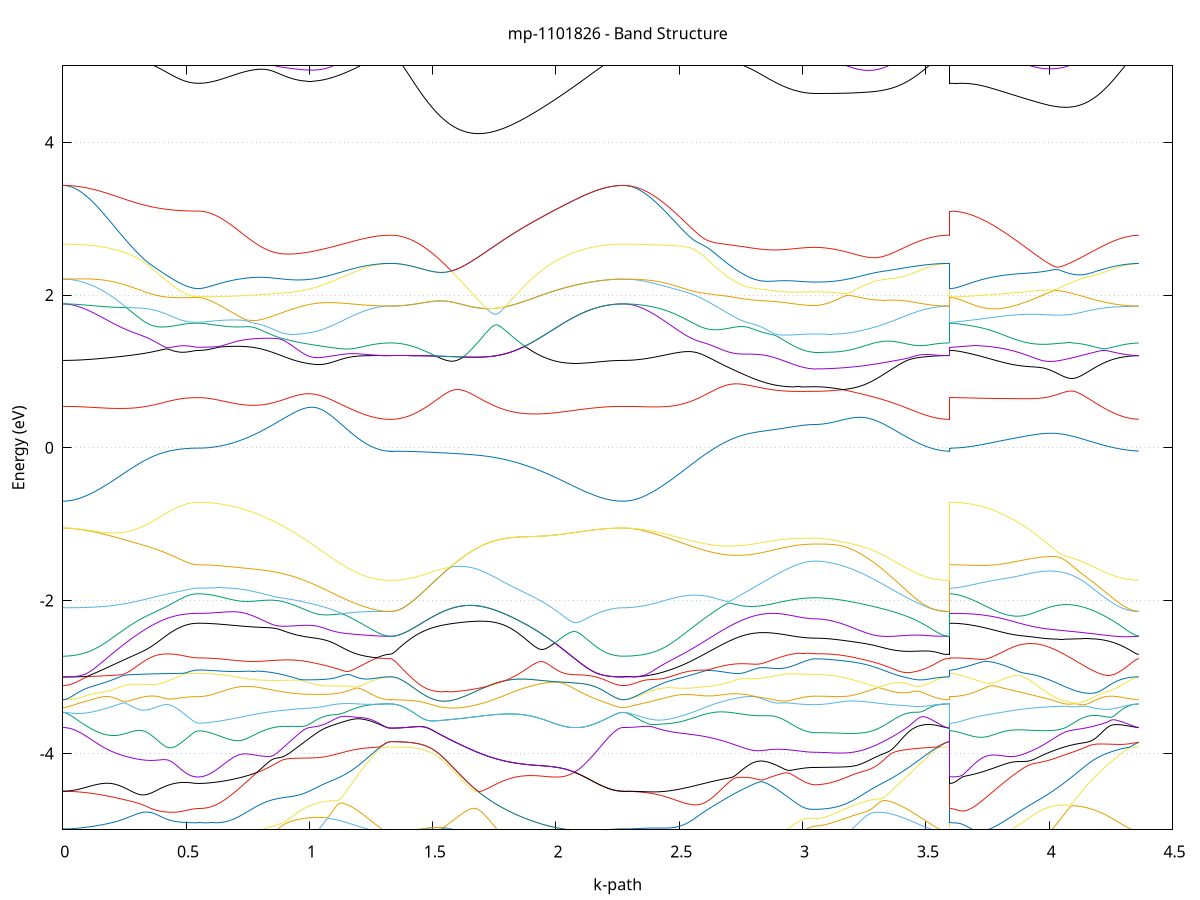 set title 'mp-1101826 - Band Structure'
set xlabel 'k-path'
set ylabel 'Energy (eV)'
set grid y
set yrange [-5:5]
set terminal png size 800,600
set output 'mp-1101826_bands_gnuplot.png'
plot '-' using 1:2 with lines notitle, '-' using 1:2 with lines notitle, '-' using 1:2 with lines notitle, '-' using 1:2 with lines notitle, '-' using 1:2 with lines notitle, '-' using 1:2 with lines notitle, '-' using 1:2 with lines notitle, '-' using 1:2 with lines notitle, '-' using 1:2 with lines notitle, '-' using 1:2 with lines notitle, '-' using 1:2 with lines notitle, '-' using 1:2 with lines notitle, '-' using 1:2 with lines notitle, '-' using 1:2 with lines notitle, '-' using 1:2 with lines notitle, '-' using 1:2 with lines notitle, '-' using 1:2 with lines notitle, '-' using 1:2 with lines notitle, '-' using 1:2 with lines notitle, '-' using 1:2 with lines notitle, '-' using 1:2 with lines notitle, '-' using 1:2 with lines notitle, '-' using 1:2 with lines notitle, '-' using 1:2 with lines notitle, '-' using 1:2 with lines notitle, '-' using 1:2 with lines notitle, '-' using 1:2 with lines notitle, '-' using 1:2 with lines notitle, '-' using 1:2 with lines notitle, '-' using 1:2 with lines notitle, '-' using 1:2 with lines notitle, '-' using 1:2 with lines notitle, '-' using 1:2 with lines notitle, '-' using 1:2 with lines notitle, '-' using 1:2 with lines notitle, '-' using 1:2 with lines notitle, '-' using 1:2 with lines notitle, '-' using 1:2 with lines notitle, '-' using 1:2 with lines notitle, '-' using 1:2 with lines notitle, '-' using 1:2 with lines notitle, '-' using 1:2 with lines notitle, '-' using 1:2 with lines notitle, '-' using 1:2 with lines notitle, '-' using 1:2 with lines notitle, '-' using 1:2 with lines notitle, '-' using 1:2 with lines notitle, '-' using 1:2 with lines notitle, '-' using 1:2 with lines notitle, '-' using 1:2 with lines notitle, '-' using 1:2 with lines notitle, '-' using 1:2 with lines notitle, '-' using 1:2 with lines notitle, '-' using 1:2 with lines notitle, '-' using 1:2 with lines notitle, '-' using 1:2 with lines notitle, '-' using 1:2 with lines notitle, '-' using 1:2 with lines notitle, '-' using 1:2 with lines notitle, '-' using 1:2 with lines notitle, '-' using 1:2 with lines notitle, '-' using 1:2 with lines notitle, '-' using 1:2 with lines notitle, '-' using 1:2 with lines notitle, '-' using 1:2 with lines notitle, '-' using 1:2 with lines notitle, '-' using 1:2 with lines notitle, '-' using 1:2 with lines notitle, '-' using 1:2 with lines notitle, '-' using 1:2 with lines notitle, '-' using 1:2 with lines notitle, '-' using 1:2 with lines notitle, '-' using 1:2 with lines notitle, '-' using 1:2 with lines notitle, '-' using 1:2 with lines notitle, '-' using 1:2 with lines notitle, '-' using 1:2 with lines notitle, '-' using 1:2 with lines notitle, '-' using 1:2 with lines notitle, '-' using 1:2 with lines notitle, '-' using 1:2 with lines notitle, '-' using 1:2 with lines notitle, '-' using 1:2 with lines notitle, '-' using 1:2 with lines notitle, '-' using 1:2 with lines notitle, '-' using 1:2 with lines notitle, '-' using 1:2 with lines notitle, '-' using 1:2 with lines notitle, '-' using 1:2 with lines notitle, '-' using 1:2 with lines notitle, '-' using 1:2 with lines notitle, '-' using 1:2 with lines notitle, '-' using 1:2 with lines notitle, '-' using 1:2 with lines notitle, '-' using 1:2 with lines notitle, '-' using 1:2 with lines notitle
0.000000 -16.964007
0.009989 -16.963707
0.019978 -16.962907
0.029967 -16.961607
0.039956 -16.959807
0.049945 -16.957407
0.059934 -16.954507
0.069923 -16.951107
0.079912 -16.947207
0.089901 -16.942807
0.099890 -16.937807
0.109879 -16.932307
0.119867 -16.926407
0.129856 -16.919907
0.139845 -16.912907
0.149834 -16.905407
0.159823 -16.897507
0.169812 -16.889007
0.179801 -16.880107
0.189790 -16.870607
0.199779 -16.860807
0.209768 -16.850407
0.219757 -16.839607
0.229746 -16.828407
0.239735 -16.816707
0.249724 -16.804507
0.259713 -16.792007
0.269702 -16.779007
0.279691 -16.765607
0.289680 -16.751807
0.299669 -16.737607
0.309658 -16.723007
0.319647 -16.708107
0.329636 -16.692807
0.339625 -16.677207
0.349613 -16.661207
0.359602 -16.644907
0.369591 -16.628307
0.379580 -16.611407
0.389569 -16.594207
0.399558 -16.576707
0.409547 -16.559007
0.419536 -16.541007
0.429525 -16.522807
0.439514 -16.504407
0.449503 -16.485907
0.459492 -16.467107
0.469481 -16.448207
0.479470 -16.429207
0.489459 -16.410107
0.499448 -16.390907
0.509437 -16.371807
0.519426 -16.352707
0.529415 -16.334007
0.539404 -16.316707
0.549393 -16.307007
0.549393 -16.307007
0.559342 -16.306807
0.569292 -16.306107
0.579242 -16.304907
0.589192 -16.303407
0.599142 -16.301307
0.609092 -16.298807
0.619042 -16.295907
0.628991 -16.292507
0.638941 -16.288707
0.648891 -16.284507
0.658841 -16.279807
0.668791 -16.274707
0.678741 -16.269207
0.688690 -16.263207
0.698640 -16.256907
0.708590 -16.250107
0.718540 -16.243007
0.728490 -16.235407
0.738440 -16.227507
0.748390 -16.219207
0.758339 -16.210607
0.768289 -16.201607
0.778239 -16.192207
0.788189 -16.182607
0.798139 -16.172607
0.808089 -16.162307
0.818038 -16.151707
0.827988 -16.140907
0.837938 -16.129707
0.847888 -16.118407
0.857838 -16.106807
0.867788 -16.095007
0.877738 -16.083107
0.887687 -16.071007
0.897637 -16.059107
0.907587 -16.047207
0.917537 -16.035307
0.927487 -16.023307
0.937437 -16.011107
0.947386 -15.998907
0.957336 -15.986407
0.967286 -15.973907
0.977236 -15.961307
0.987186 -15.948607
0.997136 -15.935807
1.007085 -15.922907
1.017035 -15.910107
1.026985 -15.897207
1.036935 -15.884407
1.046885 -15.871507
1.056835 -15.858807
1.066785 -15.847107
1.076734 -15.836207
1.086684 -15.825607
1.096634 -15.815507
1.106584 -15.805807
1.116534 -15.796507
1.126484 -15.787807
1.136433 -15.779607
1.146383 -15.772007
1.156333 -15.765107
1.166283 -15.758807
1.176233 -15.753107
1.186183 -15.748207
1.196133 -15.743907
1.206082 -15.740307
1.216032 -15.737207
1.225982 -15.734707
1.235932 -15.732707
1.245882 -15.731107
1.255832 -15.729907
1.265781 -15.729007
1.275731 -15.728207
1.285681 -15.727707
1.295631 -15.727307
1.305581 -15.727107
1.315531 -15.726907
1.315531 -15.726907
1.322750 -15.726807
1.329969 -15.726807
1.329969 -15.726807
1.339892 -15.727207
1.349814 -15.728507
1.359737 -15.730607
1.369660 -15.733507
1.379582 -15.737307
1.389505 -15.741907
1.399428 -15.747407
1.409350 -15.753607
1.419273 -15.760807
1.429196 -15.768707
1.439118 -15.777507
1.449041 -15.787107
1.458963 -15.797507
1.468886 -15.808707
1.478809 -15.820707
1.488731 -15.833407
1.498654 -15.846907
1.508577 -15.861107
1.518499 -15.875907
1.528422 -15.891507
1.538345 -15.907607
1.548267 -15.924407
1.558190 -15.941707
1.568113 -15.959507
1.578035 -15.977807
1.587958 -15.996507
1.597880 -16.015607
1.607803 -16.035107
1.617726 -16.054907
1.627648 -16.075007
1.637571 -16.095407
1.647494 -16.115907
1.657416 -16.136607
1.667339 -16.157507
1.677262 -16.178507
1.687184 -16.199607
1.697107 -16.220707
1.707030 -16.241807
1.716952 -16.262907
1.726875 -16.284007
1.736797 -16.305007
1.746720 -16.326007
1.756643 -16.346807
1.766565 -16.367507
1.776488 -16.388007
1.786411 -16.408407
1.796333 -16.428607
1.806256 -16.448607
1.816179 -16.468407
1.826101 -16.487907
1.836024 -16.507107
1.845947 -16.526107
1.855869 -16.544907
1.865792 -16.563307
1.875715 -16.581407
1.885637 -16.599207
1.895560 -16.616607
1.905482 -16.633807
1.915405 -16.650507
1.925328 -16.666907
1.935250 -16.683007
1.945173 -16.698607
1.955096 -16.713907
1.965018 -16.728807
1.974941 -16.743207
1.984864 -16.757307
1.994786 -16.770907
2.004709 -16.784107
2.014632 -16.796907
2.024554 -16.809307
2.034477 -16.821207
2.044399 -16.832607
2.054322 -16.843607
2.064245 -16.854107
2.074167 -16.864207
2.084090 -16.873807
2.094013 -16.883007
2.103935 -16.891707
2.113858 -16.899807
2.123781 -16.907607
2.133703 -16.914807
2.143626 -16.921507
2.153549 -16.927807
2.163471 -16.933507
2.173394 -16.938807
2.183316 -16.943607
2.193239 -16.947907
2.203162 -16.951607
2.213084 -16.954907
2.223007 -16.957707
2.232930 -16.960007
2.242852 -16.961707
2.252775 -16.963007
2.262698 -16.963707
2.272620 -16.964007
2.272620 -16.964007
2.282535 -16.963707
2.292450 -16.962907
2.302365 -16.961607
2.312280 -16.959807
2.322194 -16.957407
2.332109 -16.954507
2.342024 -16.951107
2.351939 -16.947207
2.361854 -16.942807
2.371769 -16.937807
2.381683 -16.932307
2.391598 -16.926407
2.401513 -16.919907
2.411428 -16.912907
2.421343 -16.905307
2.431258 -16.897307
2.441172 -16.888807
2.451087 -16.879807
2.461002 -16.870307
2.470917 -16.860407
2.480832 -16.849907
2.490747 -16.839007
2.500662 -16.827607
2.510576 -16.815707
2.520491 -16.803407
2.530406 -16.790607
2.540321 -16.777407
2.550236 -16.763707
2.560151 -16.749607
2.570065 -16.735107
2.579980 -16.720207
2.589895 -16.704807
2.599810 -16.689107
2.609725 -16.672907
2.619640 -16.656407
2.629554 -16.639507
2.639469 -16.622207
2.649384 -16.604607
2.659299 -16.586707
2.669214 -16.568407
2.679129 -16.549807
2.689043 -16.530907
2.698958 -16.511807
2.708873 -16.492307
2.718788 -16.472607
2.728703 -16.452607
2.738618 -16.432507
2.748532 -16.412107
2.758447 -16.391507
2.768362 -16.370807
2.778277 -16.349907
2.788192 -16.328907
2.798107 -16.307807
2.808021 -16.286707
2.817936 -16.265407
2.827851 -16.244207
2.837766 -16.223007
2.847681 -16.201807
2.857596 -16.180607
2.867510 -16.159607
2.877425 -16.138807
2.887340 -16.118107
2.897255 -16.097707
2.907170 -16.077607
2.917085 -16.057907
2.926999 -16.038607
2.936914 -16.019907
2.946829 -16.001907
2.956744 -15.985107
2.966659 -15.971407
2.976574 -15.965707
2.986489 -15.965407
2.996403 -15.966207
3.006318 -15.967007
3.016233 -15.967807
3.026148 -15.968407
3.036063 -15.968907
3.045978 -15.969107
3.045978 -15.969107
3.045978 -15.969207
3.045978 -15.969207
3.055962 -15.969007
3.065947 -15.968407
3.075932 -15.967507
3.085917 -15.966307
3.095902 -15.964607
3.105887 -15.962607
3.115872 -15.960307
3.125856 -15.957607
3.135841 -15.954607
3.145826 -15.951207
3.155811 -15.947507
3.165796 -15.943507
3.175781 -15.939207
3.185766 -15.934607
3.195751 -15.929707
3.205735 -15.924507
3.215720 -15.919007
3.225705 -15.913307
3.235690 -15.907307
3.245675 -15.901107
3.255660 -15.894807
3.265645 -15.888207
3.275630 -15.881407
3.285614 -15.874507
3.295599 -15.867507
3.305584 -15.860407
3.315569 -15.853107
3.325554 -15.845907
3.335539 -15.838607
3.345524 -15.831207
3.355508 -15.824007
3.365493 -15.816707
3.375478 -15.809607
3.385463 -15.802607
3.395448 -15.795707
3.405433 -15.789007
3.415418 -15.782607
3.425403 -15.776407
3.435387 -15.770507
3.445372 -15.764907
3.455357 -15.759607
3.465342 -15.754707
3.475327 -15.750207
3.485312 -15.746107
3.495297 -15.742407
3.505282 -15.739207
3.515266 -15.736307
3.525251 -15.733807
3.535236 -15.731707
3.545221 -15.730007
3.555206 -15.728707
3.565191 -15.727707
3.575176 -15.727107
3.585160 -15.726907
3.585160 -15.726907
3.591412 -15.726807
3.597665 -15.726807
3.597665 -16.307007
3.607614 -16.306807
3.617563 -16.306107
3.627513 -16.305007
3.637462 -16.303507
3.647412 -16.301507
3.657361 -16.299107
3.667310 -16.296307
3.677260 -16.293107
3.687209 -16.289407
3.697159 -16.285307
3.707108 -16.280907
3.717057 -16.276007
3.727007 -16.270807
3.736956 -16.265207
3.746906 -16.259207
3.756855 -16.252907
3.766804 -16.246207
3.776754 -16.239307
3.786703 -16.232007
3.796653 -16.224407
3.806602 -16.216607
3.816551 -16.208507
3.826501 -16.200107
3.836450 -16.191507
3.846400 -16.182607
3.856349 -16.173507
3.866298 -16.164207
3.876248 -16.154707
3.886197 -16.144907
3.896147 -16.135007
3.906096 -16.124907
3.916045 -16.114607
3.925995 -16.104107
3.935944 -16.093407
3.945894 -16.082607
3.955843 -16.071707
3.965792 -16.060607
3.975742 -16.049407
3.985691 -16.038107
3.995641 -16.026707
4.005590 -16.015207
4.015539 -16.003707
4.025489 -15.992107
4.035438 -15.980507
4.045388 -15.968807
4.055337 -15.957207
4.065286 -15.945607
4.075236 -15.934107
4.085185 -15.922607
4.095135 -15.911307
4.105084 -15.900007
4.115033 -15.888907
4.124983 -15.878007
4.134932 -15.867207
4.144882 -15.856707
4.154831 -15.846407
4.164780 -15.836407
4.174730 -15.826707
4.184679 -15.817307
4.194629 -15.808207
4.204578 -15.799507
4.214527 -15.791207
4.224477 -15.783307
4.234426 -15.775907
4.244376 -15.768907
4.254325 -15.762407
4.264274 -15.756507
4.274224 -15.751007
4.284173 -15.746007
4.294123 -15.741607
4.304072 -15.737807
4.314022 -15.734507
4.323971 -15.731807
4.333920 -15.729707
4.343870 -15.728207
4.353819 -15.727207
4.363769 -15.726907
e
0.000000 -15.664707
0.009989 -15.664907
0.019978 -15.665507
0.029967 -15.666507
0.039956 -15.667907
0.049945 -15.669707
0.059934 -15.671907
0.069923 -15.674507
0.079912 -15.677507
0.089901 -15.680907
0.099890 -15.684707
0.109879 -15.689007
0.119867 -15.693707
0.129856 -15.698807
0.139845 -15.704407
0.149834 -15.710407
0.159823 -15.716907
0.169812 -15.723907
0.179801 -15.731307
0.189790 -15.739107
0.199779 -15.747507
0.209768 -15.756307
0.219757 -15.765607
0.229746 -15.775307
0.239735 -15.785607
0.249724 -15.796307
0.259713 -15.807507
0.269702 -15.819207
0.279691 -15.831307
0.289680 -15.843907
0.299669 -15.856907
0.309658 -15.870407
0.319647 -15.884407
0.329636 -15.898707
0.339625 -15.913507
0.349613 -15.928707
0.359602 -15.944307
0.369591 -15.960207
0.379580 -15.976507
0.389569 -15.993207
0.399558 -16.010207
0.409547 -16.027507
0.419536 -16.045107
0.429525 -16.062907
0.439514 -16.081007
0.449503 -16.099307
0.459492 -16.117907
0.469481 -16.136607
0.479470 -16.155407
0.489459 -16.174407
0.499448 -16.193507
0.509437 -16.212607
0.519426 -16.231607
0.529415 -16.250207
0.539404 -16.267507
0.549393 -16.277207
0.549393 -16.277207
0.559342 -16.277007
0.569292 -16.276507
0.579242 -16.275507
0.589192 -16.274207
0.599142 -16.272407
0.609092 -16.270307
0.619042 -16.267807
0.628991 -16.265007
0.638941 -16.261707
0.648891 -16.258107
0.658841 -16.254107
0.668791 -16.249807
0.678741 -16.245107
0.688690 -16.240007
0.698640 -16.234507
0.708590 -16.228707
0.718540 -16.222607
0.728490 -16.216107
0.738440 -16.209207
0.748390 -16.202107
0.758339 -16.194607
0.768289 -16.186707
0.778239 -16.178607
0.788189 -16.170107
0.798139 -16.161307
0.808089 -16.152207
0.818038 -16.142807
0.827988 -16.133207
0.837938 -16.123207
0.847888 -16.113007
0.857838 -16.102607
0.867788 -16.091807
0.877738 -16.080807
0.887687 -16.069507
0.897637 -16.057707
0.907587 -16.045507
0.917537 -16.033007
0.927487 -16.020407
0.937437 -16.007607
0.947386 -15.994807
0.957336 -15.982007
0.967286 -15.969207
0.977236 -15.956407
0.987186 -15.943607
0.997136 -15.931007
1.007085 -15.918407
1.017035 -15.906007
1.026985 -15.893807
1.036935 -15.881707
1.046885 -15.869907
1.056835 -15.858307
1.066785 -15.846107
1.076734 -15.833507
1.086684 -15.821107
1.096634 -15.808807
1.106584 -15.796707
1.116534 -15.784807
1.126484 -15.773207
1.136433 -15.761807
1.146383 -15.750707
1.156333 -15.740007
1.166283 -15.729607
1.176233 -15.719707
1.186183 -15.710107
1.196133 -15.701107
1.206082 -15.692507
1.216032 -15.684407
1.225982 -15.676907
1.235932 -15.670007
1.245882 -15.663707
1.255832 -15.658007
1.265781 -15.653007
1.275731 -15.648607
1.285681 -15.645007
1.295631 -15.642007
1.305581 -15.639807
1.315531 -15.638407
1.315531 -15.638407
1.322750 -15.637807
1.329969 -15.637607
1.329969 -15.637607
1.339892 -15.637607
1.349814 -15.637707
1.359737 -15.637807
1.369660 -15.638007
1.379582 -15.638307
1.389505 -15.638607
1.399428 -15.638907
1.409350 -15.639307
1.419273 -15.639707
1.429196 -15.640207
1.439118 -15.640807
1.449041 -15.641307
1.458963 -15.642007
1.468886 -15.642607
1.478809 -15.643307
1.488731 -15.644007
1.498654 -15.644707
1.508577 -15.645507
1.518499 -15.646307
1.528422 -15.647107
1.538345 -15.648007
1.548267 -15.648807
1.558190 -15.649707
1.568113 -15.650507
1.578035 -15.651407
1.587958 -15.652307
1.597880 -15.653207
1.607803 -15.654007
1.617726 -15.654907
1.627648 -15.655807
1.637571 -15.656607
1.647494 -15.657407
1.657416 -15.658307
1.667339 -15.659107
1.677262 -15.659807
1.687184 -15.660607
1.697107 -15.661307
1.707030 -15.662007
1.716952 -15.662707
1.726875 -15.663407
1.736797 -15.664007
1.746720 -15.664607
1.756643 -15.665207
1.766565 -15.665707
1.776488 -15.666207
1.786411 -15.666607
1.796333 -15.667107
1.806256 -15.667507
1.816179 -15.667807
1.826101 -15.668107
1.836024 -15.668407
1.845947 -15.668707
1.855869 -15.668907
1.865792 -15.669107
1.875715 -15.669307
1.885637 -15.669407
1.895560 -15.669507
1.905482 -15.669507
1.915405 -15.669607
1.925328 -15.669607
1.935250 -15.669607
1.945173 -15.669507
1.955096 -15.669507
1.965018 -15.669407
1.974941 -15.669307
1.984864 -15.669207
1.994786 -15.669007
2.004709 -15.668907
2.014632 -15.668707
2.024554 -15.668507
2.034477 -15.668307
2.044399 -15.668107
2.054322 -15.667907
2.064245 -15.667707
2.074167 -15.667507
2.084090 -15.667307
2.094013 -15.667107
2.103935 -15.666907
2.113858 -15.666707
2.123781 -15.666507
2.133703 -15.666307
2.143626 -15.666107
2.153549 -15.665907
2.163471 -15.665707
2.173394 -15.665607
2.183316 -15.665407
2.193239 -15.665307
2.203162 -15.665207
2.213084 -15.665007
2.223007 -15.665007
2.232930 -15.664907
2.242852 -15.664807
2.252775 -15.664807
2.262698 -15.664707
2.272620 -15.664707
2.272620 -15.664707
2.282535 -15.664907
2.292450 -15.665307
2.302365 -15.665907
2.312280 -15.666807
2.322194 -15.668007
2.332109 -15.669407
2.342024 -15.671007
2.351939 -15.673007
2.361854 -15.675107
2.371769 -15.677507
2.381683 -15.680107
2.391598 -15.683007
2.401513 -15.686107
2.411428 -15.689407
2.421343 -15.692907
2.431258 -15.696607
2.441172 -15.700507
2.451087 -15.704607
2.461002 -15.708907
2.470917 -15.713407
2.480832 -15.718007
2.490747 -15.722807
2.500662 -15.727707
2.510576 -15.732807
2.520491 -15.738007
2.530406 -15.743307
2.540321 -15.748807
2.550236 -15.754307
2.560151 -15.760007
2.570065 -15.765707
2.579980 -15.771507
2.589895 -15.777407
2.599810 -15.783307
2.609725 -15.789307
2.619640 -15.795307
2.629554 -15.801307
2.639469 -15.807307
2.649384 -15.813407
2.659299 -15.819407
2.669214 -15.825507
2.679129 -15.831507
2.689043 -15.837507
2.698958 -15.843407
2.708873 -15.849307
2.718788 -15.855107
2.728703 -15.860907
2.738618 -15.866607
2.748532 -15.872207
2.758447 -15.877707
2.768362 -15.883107
2.778277 -15.888407
2.788192 -15.893607
2.798107 -15.898607
2.808021 -15.903507
2.817936 -15.908307
2.827851 -15.913007
2.837766 -15.917407
2.847681 -15.921807
2.857596 -15.925907
2.867510 -15.929907
2.877425 -15.933707
2.887340 -15.937307
2.897255 -15.940707
2.907170 -15.943907
2.917085 -15.946907
2.926999 -15.949607
2.936914 -15.952107
2.946829 -15.954107
2.956744 -15.955407
2.966659 -15.954107
2.976574 -15.945407
2.986489 -15.932207
2.996403 -15.918907
3.006318 -15.906707
3.016233 -15.896107
3.026148 -15.887507
3.036063 -15.881307
3.045978 -15.877707
3.045978 -15.877707
3.045978 -15.876907
3.045978 -15.876907
3.055962 -15.876807
3.065947 -15.876207
3.075932 -15.875407
3.085917 -15.874207
3.095902 -15.872707
3.105887 -15.870907
3.115872 -15.868707
3.125856 -15.866207
3.135841 -15.863407
3.145826 -15.860307
3.155811 -15.856907
3.165796 -15.853207
3.175781 -15.849207
3.185766 -15.845007
3.195751 -15.840407
3.205735 -15.835607
3.215720 -15.830607
3.225705 -15.825307
3.235690 -15.819907
3.245675 -15.814207
3.255660 -15.808307
3.265645 -15.802207
3.275630 -15.796007
3.285614 -15.789607
3.295599 -15.783107
3.305584 -15.776507
3.315569 -15.769807
3.325554 -15.763107
3.335539 -15.756307
3.345524 -15.749407
3.355508 -15.742607
3.365493 -15.735807
3.375478 -15.729007
3.385463 -15.722307
3.395448 -15.715707
3.405433 -15.709207
3.415418 -15.702807
3.425403 -15.696607
3.435387 -15.690607
3.445372 -15.684807
3.455357 -15.679207
3.465342 -15.673907
3.475327 -15.668907
3.485312 -15.664207
3.495297 -15.659807
3.505282 -15.655707
3.515266 -15.652007
3.525251 -15.648707
3.535236 -15.645807
3.545221 -15.643407
3.555206 -15.641307
3.565191 -15.639907
3.575176 -15.638907
3.585160 -15.638207
3.585160 -15.638207
3.591412 -15.637707
3.597665 -15.637607
3.597665 -16.277207
3.607614 -16.277007
3.617563 -16.276507
3.627513 -16.275507
3.637462 -16.274107
3.647412 -16.272307
3.657361 -16.270207
3.667310 -16.267607
3.677260 -16.264707
3.687209 -16.261307
3.697159 -16.257607
3.707108 -16.253407
3.717057 -16.248907
3.727007 -16.244007
3.736956 -16.238607
3.746906 -16.232907
3.756855 -16.226707
3.766804 -16.220107
3.776754 -16.213207
3.786703 -16.205807
3.796653 -16.198007
3.806602 -16.189807
3.816551 -16.181207
3.826501 -16.172207
3.836450 -16.162807
3.846400 -16.153007
3.856349 -16.142807
3.866298 -16.132307
3.876248 -16.121407
3.886197 -16.110207
3.896147 -16.098707
3.906096 -16.086907
3.916045 -16.074907
3.925995 -16.062607
3.935944 -16.050007
3.945894 -16.037307
3.955843 -16.024307
3.965792 -16.011207
3.975742 -15.998007
3.985691 -15.984607
3.995641 -15.971207
4.005590 -15.957707
4.015539 -15.944107
4.025489 -15.930607
4.035438 -15.917007
4.045388 -15.903507
4.055337 -15.890107
4.065286 -15.876807
4.075236 -15.863607
4.085185 -15.850607
4.095135 -15.837807
4.105084 -15.825207
4.115033 -15.812907
4.124983 -15.800807
4.134932 -15.789007
4.144882 -15.777607
4.154831 -15.766507
4.164780 -15.755807
4.174730 -15.745507
4.184679 -15.735507
4.194629 -15.726007
4.204578 -15.717007
4.214527 -15.708407
4.224477 -15.700207
4.234426 -15.692507
4.244376 -15.685307
4.254325 -15.678607
4.264274 -15.672407
4.274224 -15.666707
4.284173 -15.661507
4.294123 -15.656707
4.304072 -15.652507
4.314022 -15.648807
4.323971 -15.645707
4.333920 -15.643007
4.343870 -15.640907
4.353819 -15.639307
4.363769 -15.638207
e
0.000000 -15.664707
0.009989 -15.664607
0.019978 -15.664207
0.029967 -15.663507
0.039956 -15.662507
0.049945 -15.661307
0.059934 -15.659707
0.069923 -15.657907
0.079912 -15.655907
0.089901 -15.653607
0.099890 -15.651007
0.109879 -15.648207
0.119867 -15.645207
0.129856 -15.641907
0.139845 -15.638407
0.149834 -15.634707
0.159823 -15.630707
0.169812 -15.626607
0.179801 -15.622307
0.189790 -15.617907
0.199779 -15.613207
0.209768 -15.608507
0.219757 -15.603607
0.229746 -15.598507
0.239735 -15.593407
0.249724 -15.588207
0.259713 -15.582907
0.269702 -15.577607
0.279691 -15.572207
0.289680 -15.566807
0.299669 -15.561407
0.309658 -15.556007
0.319647 -15.550707
0.329636 -15.545407
0.339625 -15.540207
0.349613 -15.535007
0.359602 -15.530007
0.369591 -15.525107
0.379580 -15.520307
0.389569 -15.515707
0.399558 -15.511207
0.409547 -15.507007
0.419536 -15.502907
0.429525 -15.499107
0.439514 -15.495607
0.449503 -15.492307
0.459492 -15.489207
0.469481 -15.486507
0.479470 -15.484007
0.489459 -15.481907
0.499448 -15.480007
0.509437 -15.478507
0.519426 -15.477307
0.529415 -15.476507
0.539404 -15.476007
0.549393 -15.475807
0.549393 -15.475807
0.559342 -15.475907
0.569292 -15.476207
0.579242 -15.476707
0.589192 -15.477407
0.599142 -15.478207
0.609092 -15.479307
0.619042 -15.480507
0.628991 -15.482007
0.638941 -15.483607
0.648891 -15.485407
0.658841 -15.487307
0.668791 -15.489507
0.678741 -15.491707
0.688690 -15.494207
0.698640 -15.496807
0.708590 -15.499507
0.718540 -15.502407
0.728490 -15.505507
0.738440 -15.508607
0.748390 -15.511907
0.758339 -15.515307
0.768289 -15.518807
0.778239 -15.522407
0.788189 -15.526107
0.798139 -15.529907
0.808089 -15.533807
0.818038 -15.537707
0.827988 -15.541707
0.837938 -15.545707
0.847888 -15.549807
0.857838 -15.554007
0.867788 -15.558207
0.877738 -15.562407
0.887687 -15.566607
0.897637 -15.570807
0.907587 -15.575007
0.917537 -15.579207
0.927487 -15.583407
0.937437 -15.587607
0.947386 -15.591807
0.957336 -15.595907
0.967286 -15.599907
0.977236 -15.603907
0.987186 -15.607807
0.997136 -15.611707
1.007085 -15.615407
1.017035 -15.619107
1.026985 -15.622707
1.036935 -15.626107
1.046885 -15.629407
1.056835 -15.632607
1.066785 -15.635607
1.076734 -15.638507
1.086684 -15.641207
1.096634 -15.643607
1.106584 -15.645907
1.116534 -15.647907
1.126484 -15.649607
1.136433 -15.651107
1.146383 -15.652207
1.156333 -15.653007
1.166283 -15.653507
1.176233 -15.653607
1.186183 -15.653307
1.196133 -15.652707
1.206082 -15.651807
1.216032 -15.650607
1.225982 -15.649207
1.235932 -15.647607
1.245882 -15.646007
1.255832 -15.644407
1.265781 -15.642907
1.275731 -15.641507
1.285681 -15.640307
1.295631 -15.639207
1.305581 -15.638407
1.315531 -15.637907
1.315531 -15.637907
1.322750 -15.637707
1.329969 -15.637607
1.329969 -15.637607
1.339892 -15.637607
1.349814 -15.637707
1.359737 -15.637807
1.369660 -15.638007
1.379582 -15.638307
1.389505 -15.638607
1.399428 -15.638907
1.409350 -15.639307
1.419273 -15.639707
1.429196 -15.640207
1.439118 -15.640807
1.449041 -15.641307
1.458963 -15.642007
1.468886 -15.642607
1.478809 -15.643307
1.488731 -15.644007
1.498654 -15.644707
1.508577 -15.645507
1.518499 -15.646307
1.528422 -15.647107
1.538345 -15.648007
1.548267 -15.648807
1.558190 -15.649707
1.568113 -15.650507
1.578035 -15.651407
1.587958 -15.652307
1.597880 -15.653207
1.607803 -15.654007
1.617726 -15.654907
1.627648 -15.655807
1.637571 -15.656607
1.647494 -15.657407
1.657416 -15.658307
1.667339 -15.659107
1.677262 -15.659807
1.687184 -15.660607
1.697107 -15.661307
1.707030 -15.662007
1.716952 -15.662707
1.726875 -15.663407
1.736797 -15.664007
1.746720 -15.664607
1.756643 -15.665207
1.766565 -15.665707
1.776488 -15.666207
1.786411 -15.666607
1.796333 -15.667107
1.806256 -15.667507
1.816179 -15.667807
1.826101 -15.668107
1.836024 -15.668407
1.845947 -15.668707
1.855869 -15.668907
1.865792 -15.669107
1.875715 -15.669307
1.885637 -15.669407
1.895560 -15.669507
1.905482 -15.669507
1.915405 -15.669607
1.925328 -15.669607
1.935250 -15.669607
1.945173 -15.669507
1.955096 -15.669507
1.965018 -15.669407
1.974941 -15.669307
1.984864 -15.669207
1.994786 -15.669007
2.004709 -15.668907
2.014632 -15.668707
2.024554 -15.668507
2.034477 -15.668307
2.044399 -15.668107
2.054322 -15.667907
2.064245 -15.667707
2.074167 -15.667507
2.084090 -15.667307
2.094013 -15.667107
2.103935 -15.666907
2.113858 -15.666707
2.123781 -15.666507
2.133703 -15.666307
2.143626 -15.666107
2.153549 -15.665907
2.163471 -15.665707
2.173394 -15.665607
2.183316 -15.665407
2.193239 -15.665307
2.203162 -15.665207
2.213084 -15.665007
2.223007 -15.665007
2.232930 -15.664907
2.242852 -15.664807
2.252775 -15.664807
2.262698 -15.664707
2.272620 -15.664707
2.272620 -15.664707
2.282535 -15.664707
2.292450 -15.664507
2.302365 -15.664207
2.312280 -15.663907
2.322194 -15.663407
2.332109 -15.662807
2.342024 -15.662107
2.351939 -15.661307
2.361854 -15.660407
2.371769 -15.659407
2.381683 -15.658407
2.391598 -15.657207
2.401513 -15.655907
2.411428 -15.654607
2.421343 -15.653207
2.431258 -15.651807
2.441172 -15.650307
2.451087 -15.648707
2.461002 -15.647007
2.470917 -15.645407
2.480832 -15.643707
2.490747 -15.641907
2.500662 -15.640207
2.510576 -15.638407
2.520491 -15.636607
2.530406 -15.634807
2.540321 -15.633007
2.550236 -15.631207
2.560151 -15.629407
2.570065 -15.627707
2.579980 -15.626007
2.589895 -15.624307
2.599810 -15.622707
2.609725 -15.621107
2.619640 -15.619607
2.629554 -15.618107
2.639469 -15.616807
2.649384 -15.615507
2.659299 -15.614307
2.669214 -15.613107
2.679129 -15.612107
2.689043 -15.611207
2.698958 -15.610407
2.708873 -15.609707
2.718788 -15.609207
2.728703 -15.608807
2.738618 -15.608507
2.748532 -15.608407
2.758447 -15.608407
2.768362 -15.608607
2.778277 -15.609007
2.788192 -15.609507
2.798107 -15.610307
2.808021 -15.611207
2.817936 -15.612407
2.827851 -15.613807
2.837766 -15.615507
2.847681 -15.617407
2.857596 -15.619507
2.867510 -15.622007
2.877425 -15.624707
2.887340 -15.627807
2.897255 -15.631107
2.907170 -15.634807
2.917085 -15.638907
2.926999 -15.643207
2.936914 -15.647907
2.946829 -15.653007
2.956744 -15.658307
2.966659 -15.663907
2.976574 -15.669607
2.986489 -15.675507
2.996403 -15.681307
3.006318 -15.686907
3.016233 -15.692007
3.026148 -15.696407
3.036063 -15.699707
3.045978 -15.701607
3.045978 -15.701607
3.045978 -15.702007
3.045978 -15.702007
3.055962 -15.702007
3.065947 -15.701907
3.075932 -15.701807
3.085917 -15.701607
3.095902 -15.701307
3.105887 -15.701007
3.115872 -15.700607
3.125856 -15.700207
3.135841 -15.699707
3.145826 -15.699207
3.155811 -15.698607
3.165796 -15.697907
3.175781 -15.697207
3.185766 -15.696507
3.195751 -15.695707
3.205735 -15.694807
3.215720 -15.694007
3.225705 -15.693007
3.235690 -15.692107
3.245675 -15.691007
3.255660 -15.690007
3.265645 -15.688907
3.275630 -15.687807
3.285614 -15.686607
3.295599 -15.685407
3.305584 -15.684107
3.315569 -15.682807
3.325554 -15.681507
3.335539 -15.680107
3.345524 -15.678707
3.355508 -15.677207
3.365493 -15.675707
3.375478 -15.674207
3.385463 -15.672607
3.395448 -15.670907
3.405433 -15.669207
3.415418 -15.667407
3.425403 -15.665607
3.435387 -15.663707
3.445372 -15.661707
3.455357 -15.659707
3.465342 -15.657707
3.475327 -15.655607
3.485312 -15.653607
3.495297 -15.651507
3.505282 -15.649507
3.515266 -15.647507
3.525251 -15.645707
3.535236 -15.644007
3.545221 -15.642407
3.555206 -15.641007
3.565191 -15.639707
3.575176 -15.638507
3.585160 -15.637807
3.585160 -15.637807
3.591412 -15.637607
3.597665 -15.637607
3.597665 -15.475807
3.607614 -15.475907
3.617563 -15.476107
3.627513 -15.476507
3.637462 -15.477007
3.647412 -15.477607
3.657361 -15.478407
3.667310 -15.479407
3.677260 -15.480507
3.687209 -15.481707
3.697159 -15.483007
3.707108 -15.484507
3.717057 -15.486107
3.727007 -15.487807
3.736956 -15.489707
3.746906 -15.491707
3.756855 -15.493807
3.766804 -15.495907
3.776754 -15.498207
3.786703 -15.500607
3.796653 -15.503107
3.806602 -15.505707
3.816551 -15.508407
3.826501 -15.511107
3.836450 -15.514007
3.846400 -15.516907
3.856349 -15.519807
3.866298 -15.522807
3.876248 -15.525907
3.886197 -15.529007
3.896147 -15.532207
3.906096 -15.535307
3.916045 -15.538607
3.925995 -15.541807
3.935944 -15.545107
3.945894 -15.548307
3.955843 -15.551607
3.965792 -15.554907
3.975742 -15.558207
3.985691 -15.561507
3.995641 -15.564707
4.005590 -15.568007
4.015539 -15.571207
4.025489 -15.574407
4.035438 -15.577507
4.045388 -15.580607
4.055337 -15.583707
4.065286 -15.586707
4.075236 -15.589707
4.085185 -15.592607
4.095135 -15.595507
4.105084 -15.598307
4.115033 -15.601007
4.124983 -15.603607
4.134932 -15.606207
4.144882 -15.608707
4.154831 -15.611107
4.164780 -15.613407
4.174730 -15.615607
4.184679 -15.617707
4.194629 -15.619807
4.204578 -15.621707
4.214527 -15.623607
4.224477 -15.625307
4.234426 -15.626907
4.244376 -15.628407
4.254325 -15.629907
4.264274 -15.631207
4.274224 -15.632407
4.284173 -15.633407
4.294123 -15.634407
4.304072 -15.635207
4.314022 -15.636007
4.323971 -15.636607
4.333920 -15.637107
4.343870 -15.637407
4.353819 -15.637707
4.363769 -15.637807
e
0.000000 -15.039307
0.009989 -15.039307
0.019978 -15.039307
0.029967 -15.039307
0.039956 -15.039407
0.049945 -15.039407
0.059934 -15.039407
0.069923 -15.039507
0.079912 -15.039507
0.089901 -15.039607
0.099890 -15.039607
0.109879 -15.039707
0.119867 -15.039707
0.129856 -15.039707
0.139845 -15.039707
0.149834 -15.039707
0.159823 -15.039707
0.169812 -15.039607
0.179801 -15.039607
0.189790 -15.039507
0.199779 -15.039307
0.209768 -15.039207
0.219757 -15.039007
0.229746 -15.038807
0.239735 -15.038507
0.249724 -15.038307
0.259713 -15.038007
0.269702 -15.037607
0.279691 -15.037307
0.289680 -15.036907
0.299669 -15.036407
0.309658 -15.036007
0.319647 -15.035507
0.329636 -15.035107
0.339625 -15.034607
0.349613 -15.034107
0.359602 -15.033607
0.369591 -15.033007
0.379580 -15.032507
0.389569 -15.032007
0.399558 -15.031507
0.409547 -15.031007
0.419536 -15.030507
0.429525 -15.030107
0.439514 -15.029607
0.449503 -15.029207
0.459492 -15.028907
0.469481 -15.028507
0.479470 -15.028207
0.489459 -15.027907
0.499448 -15.027707
0.509437 -15.027507
0.519426 -15.027307
0.529415 -15.027207
0.539404 -15.027107
0.549393 -15.027107
0.549393 -15.027107
0.559342 -15.027107
0.569292 -15.027007
0.579242 -15.026807
0.589192 -15.026607
0.599142 -15.026307
0.609092 -15.026007
0.619042 -15.025607
0.628991 -15.025107
0.638941 -15.024607
0.648891 -15.024007
0.658841 -15.023307
0.668791 -15.022607
0.678741 -15.021807
0.688690 -15.020907
0.698640 -15.020007
0.708590 -15.019007
0.718540 -15.017907
0.728490 -15.016707
0.738440 -15.015407
0.748390 -15.014107
0.758339 -15.012707
0.768289 -15.011207
0.778239 -15.009607
0.788189 -15.007907
0.798139 -15.006107
0.808089 -15.004107
0.818038 -15.002107
0.827988 -15.000007
0.837938 -14.997807
0.847888 -14.995407
0.857838 -14.992907
0.867788 -14.990307
0.877738 -14.987507
0.887687 -14.984607
0.897637 -14.981507
0.907587 -14.978307
0.917537 -14.974907
0.927487 -14.971407
0.937437 -14.967707
0.947386 -14.963807
0.957336 -14.959707
0.967286 -14.955507
0.977236 -14.951007
0.987186 -14.946407
0.997136 -14.941507
1.007085 -14.936507
1.017035 -14.931307
1.026985 -14.925807
1.036935 -14.920207
1.046885 -14.914407
1.056835 -14.908307
1.066785 -14.902107
1.076734 -14.895807
1.086684 -14.889307
1.096634 -14.882607
1.106584 -14.875807
1.116534 -14.868907
1.126484 -14.861907
1.136433 -14.854807
1.146383 -14.847807
1.156333 -14.840707
1.166283 -14.833707
1.176233 -14.826707
1.186183 -14.819907
1.196133 -14.813207
1.206082 -14.806707
1.216032 -14.800507
1.225982 -14.794607
1.235932 -14.789107
1.245882 -14.783907
1.255832 -14.779207
1.265781 -14.775007
1.275731 -14.771307
1.285681 -14.768107
1.295631 -14.765607
1.305581 -14.763607
1.315531 -14.762407
1.315531 -14.762407
1.322750 -14.761807
1.329969 -14.761707
1.329969 -14.761707
1.339892 -14.763007
1.349814 -14.767007
1.359737 -14.773307
1.369660 -14.781707
1.379582 -14.791707
1.389505 -14.803007
1.399428 -14.815307
1.409350 -14.828307
1.419273 -14.841607
1.429196 -14.855207
1.439118 -14.868907
1.449041 -14.882407
1.458963 -14.895807
1.468886 -14.908907
1.478809 -14.921607
1.488731 -14.933907
1.498654 -14.945807
1.508577 -14.957207
1.518499 -14.968107
1.528422 -14.978407
1.538345 -14.988207
1.548267 -14.997507
1.558190 -15.006307
1.568113 -15.014507
1.578035 -15.022307
1.587958 -15.029507
1.597880 -15.036207
1.607803 -15.042507
1.617726 -15.048207
1.627648 -15.053607
1.637571 -15.058507
1.647494 -15.063007
1.657416 -15.067107
1.667339 -15.070907
1.677262 -15.074307
1.687184 -15.077307
1.697107 -15.080107
1.707030 -15.082507
1.716952 -15.084607
1.726875 -15.086407
1.736797 -15.088007
1.746720 -15.089407
1.756643 -15.090407
1.766565 -15.091307
1.776488 -15.092007
1.786411 -15.092407
1.796333 -15.092707
1.806256 -15.092707
1.816179 -15.092607
1.826101 -15.092407
1.836024 -15.092007
1.845947 -15.091407
1.855869 -15.090707
1.865792 -15.089907
1.875715 -15.089007
1.885637 -15.087907
1.895560 -15.086807
1.905482 -15.085507
1.915405 -15.084207
1.925328 -15.082807
1.935250 -15.081407
1.945173 -15.079907
1.955096 -15.078307
1.965018 -15.076707
1.974941 -15.075007
1.984864 -15.073307
1.994786 -15.071607
2.004709 -15.069907
2.014632 -15.068107
2.024554 -15.066407
2.034477 -15.064707
2.044399 -15.063007
2.054322 -15.061307
2.064245 -15.059607
2.074167 -15.057907
2.084090 -15.056307
2.094013 -15.054707
2.103935 -15.053207
2.113858 -15.051807
2.123781 -15.050407
2.133703 -15.049007
2.143626 -15.047707
2.153549 -15.046607
2.163471 -15.045407
2.173394 -15.044407
2.183316 -15.043507
2.193239 -15.042607
2.203162 -15.041807
2.213084 -15.041207
2.223007 -15.040607
2.232930 -15.040107
2.242852 -15.039807
2.252775 -15.039507
2.262698 -15.039307
2.272620 -15.039307
2.272620 -15.039307
2.282535 -15.039307
2.292450 -15.039207
2.302365 -15.039107
2.312280 -15.039007
2.322194 -15.038807
2.332109 -15.038607
2.342024 -15.038407
2.351939 -15.038107
2.361854 -15.037807
2.371769 -15.037507
2.381683 -15.037107
2.391598 -15.036707
2.401513 -15.036207
2.411428 -15.035807
2.421343 -15.035307
2.431258 -15.034707
2.441172 -15.034207
2.451087 -15.033607
2.461002 -15.033007
2.470917 -15.032407
2.480832 -15.031807
2.490747 -15.031207
2.500662 -15.030607
2.510576 -15.029907
2.520491 -15.029307
2.530406 -15.028707
2.540321 -15.028107
2.550236 -15.027507
2.560151 -15.026907
2.570065 -15.026407
2.579980 -15.025907
2.589895 -15.025507
2.599810 -15.025207
2.609725 -15.024907
2.619640 -15.024707
2.629554 -15.024607
2.639469 -15.024607
2.649384 -15.024707
2.659299 -15.024907
2.669214 -15.025307
2.679129 -15.025907
2.689043 -15.026607
2.698958 -15.027507
2.708873 -15.028507
2.718788 -15.029807
2.728703 -15.031307
2.738618 -15.033007
2.748532 -15.035007
2.758447 -15.037107
2.768362 -15.039607
2.778277 -15.042307
2.788192 -15.045207
2.798107 -15.048407
2.808021 -15.051807
2.817936 -15.055507
2.827851 -15.059407
2.837766 -15.063607
2.847681 -15.068007
2.857596 -15.072507
2.867510 -15.077307
2.877425 -15.082107
2.887340 -15.087107
2.897255 -15.092207
2.907170 -15.097307
2.917085 -15.102407
2.926999 -15.107407
2.936914 -15.112407
2.946829 -15.117207
2.956744 -15.121807
2.966659 -15.126107
2.976574 -15.130207
2.986489 -15.133807
2.996403 -15.137107
3.006318 -15.139907
3.016233 -15.142307
3.026148 -15.144107
3.036063 -15.145407
3.045978 -15.146107
3.045978 -15.146107
3.045978 -15.146207
3.045978 -15.146207
3.055962 -15.146007
3.065947 -15.145407
3.075932 -15.144307
3.085917 -15.142907
3.095902 -15.141007
3.105887 -15.138807
3.115872 -15.136107
3.125856 -15.133007
3.135841 -15.129507
3.145826 -15.125707
3.155811 -15.121407
3.165796 -15.116707
3.175781 -15.111707
3.185766 -15.106307
3.195751 -15.100507
3.205735 -15.094307
3.215720 -15.087807
3.225705 -15.080907
3.235690 -15.073707
3.245675 -15.066207
3.255660 -15.058307
3.265645 -15.050107
3.275630 -15.041607
3.285614 -15.032807
3.295599 -15.023707
3.305584 -15.014407
3.315569 -15.004807
3.325554 -14.995007
3.335539 -14.984907
3.345524 -14.974707
3.355508 -14.964207
3.365493 -14.953607
3.375478 -14.942907
3.385463 -14.932007
3.395448 -14.921007
3.405433 -14.910007
3.415418 -14.898907
3.425403 -14.887807
3.435387 -14.876807
3.445372 -14.865907
3.455357 -14.855007
3.465342 -14.844407
3.475327 -14.834007
3.485312 -14.823907
3.495297 -14.814307
3.505282 -14.805107
3.515266 -14.796507
3.525251 -14.788607
3.535236 -14.781507
3.545221 -14.775307
3.555206 -14.770207
3.565191 -14.766207
3.575176 -14.763507
3.585160 -14.762207
3.585160 -14.762207
3.591412 -14.761807
3.597665 -14.761707
3.597665 -15.027107
3.607614 -15.027107
3.617563 -15.027307
3.627513 -15.027407
3.637462 -15.027607
3.647412 -15.027907
3.657361 -15.028307
3.667310 -15.028707
3.677260 -15.029207
3.687209 -15.029707
3.697159 -15.030307
3.707108 -15.030907
3.717057 -15.031607
3.727007 -15.032307
3.736956 -15.033007
3.746906 -15.033807
3.756855 -15.034607
3.766804 -15.035307
3.776754 -15.036107
3.786703 -15.036907
3.796653 -15.037707
3.806602 -15.038507
3.816551 -15.039207
3.826501 -15.039907
3.836450 -15.040607
3.846400 -15.041207
3.856349 -15.041807
3.866298 -15.042207
3.876248 -15.042607
3.886197 -15.042907
3.896147 -15.043007
3.906096 -15.043007
3.916045 -15.042907
3.925995 -15.042707
3.935944 -15.042207
3.945894 -15.041607
3.955843 -15.040807
3.965792 -15.039807
3.975742 -15.038507
3.985691 -15.037007
3.995641 -15.035207
4.005590 -15.033107
4.015539 -15.030707
4.025489 -15.028007
4.035438 -15.025007
4.045388 -15.021607
4.055337 -15.017807
4.065286 -15.013607
4.075236 -15.009107
4.085185 -15.004007
4.095135 -14.998607
4.105084 -14.992707
4.115033 -14.986307
4.124983 -14.979507
4.134932 -14.972207
4.144882 -14.964407
4.154831 -14.956107
4.164780 -14.947307
4.174730 -14.938107
4.184679 -14.928507
4.194629 -14.918407
4.204578 -14.908007
4.214527 -14.897207
4.224477 -14.886107
4.234426 -14.874707
4.244376 -14.863207
4.254325 -14.851607
4.264274 -14.840107
4.274224 -14.828607
4.284173 -14.817407
4.294123 -14.806707
4.304072 -14.796607
4.314022 -14.787407
4.323971 -14.779207
4.333920 -14.772407
4.343870 -14.767107
4.353819 -14.763707
4.363769 -14.762207
e
0.000000 -13.498907
0.009989 -13.499007
0.019978 -13.499407
0.029967 -13.500007
0.039956 -13.500907
0.049945 -13.502007
0.059934 -13.503307
0.069923 -13.504907
0.079912 -13.506807
0.089901 -13.508807
0.099890 -13.511107
0.109879 -13.513507
0.119867 -13.516207
0.129856 -13.519007
0.139845 -13.522007
0.149834 -13.525207
0.159823 -13.528507
0.169812 -13.531907
0.179801 -13.535507
0.189790 -13.539207
0.199779 -13.543007
0.209768 -13.546807
0.219757 -13.550707
0.229746 -13.554707
0.239735 -13.558707
0.249724 -13.562707
0.259713 -13.566707
0.269702 -13.570707
0.279691 -13.574607
0.289680 -13.578507
0.299669 -13.582407
0.309658 -13.586207
0.319647 -13.589907
0.329636 -13.593507
0.339625 -13.597007
0.349613 -13.600407
0.359602 -13.603707
0.369591 -13.606807
0.379580 -13.609807
0.389569 -13.612607
0.399558 -13.615307
0.409547 -13.617907
0.419536 -13.620207
0.429525 -13.622407
0.439514 -13.624507
0.449503 -13.626307
0.459492 -13.628007
0.469481 -13.629507
0.479470 -13.630907
0.489459 -13.632007
0.499448 -13.633007
0.509437 -13.633807
0.519426 -13.634407
0.529415 -13.634907
0.539404 -13.635107
0.549393 -13.635207
0.549393 -13.635207
0.559342 -13.635607
0.569292 -13.636607
0.579242 -13.638407
0.589192 -13.640807
0.599142 -13.644007
0.609092 -13.647807
0.619042 -13.652307
0.628991 -13.657407
0.638941 -13.663207
0.648891 -13.669607
0.658841 -13.676707
0.668791 -13.684307
0.678741 -13.692507
0.688690 -13.701307
0.698640 -13.710707
0.708590 -13.720507
0.718540 -13.730907
0.728490 -13.741707
0.738440 -13.753007
0.748390 -13.764707
0.758339 -13.776807
0.768289 -13.789307
0.778239 -13.802207
0.788189 -13.815407
0.798139 -13.828907
0.808089 -13.842707
0.818038 -13.856807
0.827988 -13.871007
0.837938 -13.885507
0.847888 -13.900207
0.857838 -13.915007
0.867788 -13.930007
0.877738 -13.945107
0.887687 -13.960307
0.897637 -13.975507
0.907587 -13.990807
0.917537 -14.006107
0.927487 -14.021407
0.937437 -14.036707
0.947386 -14.051907
0.957336 -14.067107
0.967286 -14.082207
0.977236 -14.097207
0.987186 -14.112007
0.997136 -14.126807
1.007085 -14.141307
1.017035 -14.155707
1.026985 -14.169907
1.036935 -14.183907
1.046885 -14.197707
1.056835 -14.211207
1.066785 -14.224507
1.076734 -14.237407
1.086684 -14.250107
1.096634 -14.262507
1.106584 -14.274507
1.116534 -14.286207
1.126484 -14.297507
1.136433 -14.308407
1.146383 -14.318907
1.156333 -14.329107
1.166283 -14.338707
1.176233 -14.348007
1.186183 -14.356707
1.196133 -14.365007
1.206082 -14.372807
1.216032 -14.380007
1.225982 -14.386707
1.235932 -14.392907
1.245882 -14.398507
1.255832 -14.403507
1.265781 -14.407907
1.275731 -14.411707
1.285681 -14.414907
1.295631 -14.417407
1.305581 -14.419307
1.315531 -14.420607
1.315531 -14.420607
1.322750 -14.421107
1.329969 -14.421307
1.329969 -14.421307
1.339892 -14.419707
1.349814 -14.414907
1.359737 -14.407107
1.369660 -14.396707
1.379582 -14.384107
1.389505 -14.369607
1.399428 -14.353607
1.409350 -14.336407
1.419273 -14.318107
1.429196 -14.299107
1.439118 -14.279407
1.449041 -14.259307
1.458963 -14.238807
1.468886 -14.218007
1.478809 -14.197107
1.488731 -14.176007
1.498654 -14.154907
1.508577 -14.133807
1.518499 -14.112707
1.528422 -14.091807
1.538345 -14.071007
1.548267 -14.050307
1.558190 -14.029807
1.568113 -14.009607
1.578035 -13.989607
1.587958 -13.969907
1.597880 -13.950507
1.607803 -13.931407
1.617726 -13.912607
1.627648 -13.894207
1.637571 -13.876107
1.647494 -13.858407
1.657416 -13.841107
1.667339 -13.824307
1.677262 -13.807807
1.687184 -13.791807
1.697107 -13.776207
1.707030 -13.761107
1.716952 -13.746407
1.726875 -13.732207
1.736797 -13.718407
1.746720 -13.705107
1.756643 -13.692307
1.766565 -13.680007
1.776488 -13.668107
1.786411 -13.656807
1.796333 -13.645907
1.806256 -13.635507
1.816179 -13.625507
1.826101 -13.616007
1.836024 -13.607007
1.845947 -13.598507
1.855869 -13.590407
1.865792 -13.582807
1.875715 -13.575607
1.885637 -13.568807
1.895560 -13.562407
1.905482 -13.556407
1.915405 -13.550907
1.925328 -13.545707
1.935250 -13.540907
1.945173 -13.536407
1.955096 -13.532307
1.965018 -13.528507
1.974941 -13.525107
1.984864 -13.521907
1.994786 -13.519007
2.004709 -13.516407
2.014632 -13.514007
2.024554 -13.511907
2.034477 -13.510007
2.044399 -13.508307
2.054322 -13.506807
2.064245 -13.505507
2.074167 -13.504407
2.084090 -13.503407
2.094013 -13.502507
2.103935 -13.501807
2.113858 -13.501207
2.123781 -13.500707
2.133703 -13.500207
2.143626 -13.499907
2.153549 -13.499607
2.163471 -13.499407
2.173394 -13.499207
2.183316 -13.499107
2.193239 -13.499007
2.203162 -13.499007
2.213084 -13.498907
2.223007 -13.498907
2.232930 -13.498907
2.242852 -13.498907
2.252775 -13.498907
2.262698 -13.498907
2.272620 -13.498907
2.272620 -13.498907
2.282535 -13.499107
2.292450 -13.499607
2.302365 -13.500507
2.312280 -13.501807
2.322194 -13.503507
2.332109 -13.505507
2.342024 -13.507807
2.351939 -13.510507
2.361854 -13.513607
2.371769 -13.517007
2.381683 -13.520707
2.391598 -13.524807
2.401513 -13.529107
2.411428 -13.533807
2.421343 -13.538807
2.431258 -13.544107
2.441172 -13.549607
2.451087 -13.555407
2.461002 -13.561507
2.470917 -13.567807
2.480832 -13.574407
2.490747 -13.581207
2.500662 -13.588207
2.510576 -13.595407
2.520491 -13.602707
2.530406 -13.610307
2.540321 -13.618007
2.550236 -13.625807
2.560151 -13.633807
2.570065 -13.641907
2.579980 -13.650107
2.589895 -13.658407
2.599810 -13.666707
2.609725 -13.675107
2.619640 -13.683607
2.629554 -13.692007
2.639469 -13.700507
2.649384 -13.709007
2.659299 -13.717507
2.669214 -13.725907
2.679129 -13.734307
2.689043 -13.742707
2.698958 -13.751007
2.708873 -13.759207
2.718788 -13.767307
2.728703 -13.775407
2.738618 -13.783307
2.748532 -13.791107
2.758447 -13.798707
2.768362 -13.806207
2.778277 -13.813607
2.788192 -13.820807
2.798107 -13.827807
2.808021 -13.834607
2.817936 -13.841307
2.827851 -13.847707
2.837766 -13.853907
2.847681 -13.860007
2.857596 -13.865807
2.867510 -13.871307
2.877425 -13.876607
2.887340 -13.881707
2.897255 -13.886507
2.907170 -13.891107
2.917085 -13.895407
2.926999 -13.899407
2.936914 -13.903107
2.946829 -13.906607
2.956744 -13.909707
2.966659 -13.912607
2.976574 -13.915207
2.986489 -13.917407
2.996403 -13.919407
3.006318 -13.921007
3.016233 -13.922407
3.026148 -13.923407
3.036063 -13.924107
3.045978 -13.924507
3.045978 -13.924507
3.045978 -13.924607
3.045978 -13.924607
3.055962 -13.924907
3.065947 -13.925807
3.075932 -13.927307
3.085917 -13.929407
3.095902 -13.932107
3.105887 -13.935407
3.115872 -13.939307
3.125856 -13.943707
3.135841 -13.948807
3.145826 -13.954407
3.155811 -13.960507
3.165796 -13.967207
3.175781 -13.974407
3.185766 -13.982107
3.195751 -13.990407
3.205735 -13.999107
3.215720 -14.008307
3.225705 -14.017907
3.235690 -14.028007
3.245675 -14.038507
3.255660 -14.049407
3.265645 -14.060707
3.275630 -14.072407
3.285614 -14.084407
3.295599 -14.096707
3.305584 -14.109307
3.315569 -14.122107
3.325554 -14.135207
3.335539 -14.148507
3.345524 -14.162007
3.355508 -14.175707
3.365493 -14.189407
3.375478 -14.203307
3.385463 -14.217207
3.395448 -14.231107
3.405433 -14.245007
3.415418 -14.258907
3.425403 -14.272607
3.435387 -14.286207
3.445372 -14.299607
3.455357 -14.312807
3.465342 -14.325607
3.475327 -14.338007
3.485312 -14.349907
3.495297 -14.361307
3.505282 -14.372007
3.515266 -14.382007
3.525251 -14.391107
3.535236 -14.399207
3.545221 -14.406207
3.555206 -14.412007
3.565191 -14.416407
3.575176 -14.419307
3.585160 -14.420807
3.585160 -14.420807
3.591412 -14.421207
3.597665 -14.421307
3.597665 -13.635207
3.607614 -13.635407
3.617563 -13.635807
3.627513 -13.636607
3.637462 -13.637607
3.647412 -13.638907
3.657361 -13.640607
3.667310 -13.642507
3.677260 -13.644707
3.687209 -13.647307
3.697159 -13.650107
3.707108 -13.653307
3.717057 -13.656807
3.727007 -13.660607
3.736956 -13.664707
3.746906 -13.669107
3.756855 -13.673807
3.766804 -13.678907
3.776754 -13.684307
3.786703 -13.690007
3.796653 -13.696107
3.806602 -13.702507
3.816551 -13.709207
3.826501 -13.716307
3.836450 -13.723707
3.846400 -13.731507
3.856349 -13.739607
3.866298 -13.748107
3.876248 -13.756907
3.886197 -13.766107
3.896147 -13.775607
3.906096 -13.785507
3.916045 -13.795707
3.925995 -13.806307
3.935944 -13.817207
3.945894 -13.828507
3.955843 -13.840207
3.965792 -13.852107
3.975742 -13.864507
3.985691 -13.877107
3.995641 -13.890107
4.005590 -13.903507
4.015539 -13.917107
4.025489 -13.931107
4.035438 -13.945307
4.045388 -13.959907
4.055337 -13.974807
4.065286 -13.990007
4.075236 -14.005407
4.085185 -14.021107
4.095135 -14.037007
4.105084 -14.053207
4.115033 -14.069607
4.124983 -14.086107
4.134932 -14.102907
4.144882 -14.119807
4.154831 -14.136907
4.164780 -14.154107
4.174730 -14.171307
4.184679 -14.188607
4.194629 -14.205907
4.204578 -14.223207
4.214527 -14.240407
4.224477 -14.257507
4.234426 -14.274407
4.244376 -14.291007
4.254325 -14.307307
4.264274 -14.323207
4.274224 -14.338407
4.284173 -14.353007
4.294123 -14.366707
4.304072 -14.379407
4.314022 -14.390807
4.323971 -14.400707
4.333920 -14.408907
4.343870 -14.415107
4.353819 -14.419107
4.363769 -14.420807
e
0.000000 -12.567407
0.009989 -12.567607
0.019978 -12.568307
0.029967 -12.569407
0.039956 -12.570907
0.049945 -12.572907
0.059934 -12.575307
0.069923 -12.578107
0.079912 -12.581207
0.089901 -12.584807
0.099890 -12.588607
0.109879 -12.592907
0.119867 -12.597407
0.129856 -12.602207
0.139845 -12.607307
0.149834 -12.612607
0.159823 -12.618207
0.169812 -12.623907
0.179801 -12.629807
0.189790 -12.635807
0.199779 -12.642007
0.209768 -12.648207
0.219757 -12.654507
0.229746 -12.660907
0.239735 -12.667307
0.249724 -12.673707
0.259713 -12.680007
0.269702 -12.686307
0.279691 -12.692607
0.289680 -12.698807
0.299669 -12.704907
0.309658 -12.710807
0.319647 -12.716707
0.329636 -12.722407
0.339625 -12.727907
0.349613 -12.733307
0.359602 -12.738507
0.369591 -12.743507
0.379580 -12.748307
0.389569 -12.752807
0.399558 -12.757107
0.409547 -12.761207
0.419536 -12.765107
0.429525 -12.768707
0.439514 -12.772007
0.449503 -12.775107
0.459492 -12.777907
0.469481 -12.780407
0.479470 -12.782607
0.489459 -12.784607
0.499448 -12.786207
0.509437 -12.787607
0.519426 -12.788607
0.529415 -12.789407
0.539404 -12.789807
0.549393 -12.790007
0.549393 -12.790007
0.559342 -12.790007
0.569292 -12.790107
0.579242 -12.790307
0.589192 -12.790507
0.599142 -12.790807
0.609092 -12.791107
0.619042 -12.791607
0.628991 -12.792107
0.638941 -12.792707
0.648891 -12.793407
0.658841 -12.794107
0.668791 -12.795007
0.678741 -12.795907
0.688690 -12.797007
0.698640 -12.798107
0.708590 -12.799407
0.718540 -12.800807
0.728490 -12.802407
0.738440 -12.804007
0.748390 -12.805807
0.758339 -12.807807
0.768289 -12.809907
0.778239 -12.812207
0.788189 -12.814707
0.798139 -12.817407
0.808089 -12.820207
0.818038 -12.823307
0.827988 -12.826607
0.837938 -12.830107
0.847888 -12.834007
0.857838 -12.838107
0.867788 -12.842407
0.877738 -12.847207
0.887687 -12.852307
0.897637 -12.857807
0.907587 -12.863907
0.917537 -12.872307
0.927487 -12.886107
0.937437 -12.901307
0.947386 -12.916707
0.957336 -12.932307
0.967286 -12.947907
0.977236 -12.963707
0.987186 -12.979407
0.997136 -12.995207
1.007085 -13.010907
1.017035 -13.026507
1.026985 -13.042107
1.036935 -13.057607
1.046885 -13.073007
1.056835 -13.088107
1.066785 -13.103107
1.076734 -13.117907
1.086684 -13.132407
1.096634 -13.146707
1.106584 -13.160607
1.116534 -13.174207
1.126484 -13.187507
1.136433 -13.200307
1.146383 -13.212807
1.156333 -13.224707
1.166283 -13.236207
1.176233 -13.247207
1.186183 -13.257607
1.196133 -13.267507
1.206082 -13.276807
1.216032 -13.285407
1.225982 -13.293507
1.235932 -13.300807
1.245882 -13.307507
1.255832 -13.313507
1.265781 -13.318807
1.275731 -13.323407
1.285681 -13.327207
1.295631 -13.330207
1.305581 -13.332507
1.315531 -13.334007
1.315531 -13.334007
1.322750 -13.334607
1.329969 -13.334807
1.329969 -13.334807
1.339892 -13.334607
1.349814 -13.333907
1.359737 -13.332807
1.369660 -13.331107
1.379582 -13.329107
1.389505 -13.326507
1.399428 -13.323607
1.409350 -13.320107
1.419273 -13.316307
1.429196 -13.312007
1.439118 -13.307207
1.449041 -13.302107
1.458963 -13.296507
1.468886 -13.290507
1.478809 -13.284207
1.488731 -13.277407
1.498654 -13.270207
1.508577 -13.262707
1.518499 -13.254807
1.528422 -13.246607
1.538345 -13.238007
1.548267 -13.229107
1.558190 -13.219907
1.568113 -13.210307
1.578035 -13.200507
1.587958 -13.190407
1.597880 -13.180007
1.607803 -13.169407
1.617726 -13.158607
1.627648 -13.147507
1.637571 -13.136207
1.647494 -13.124707
1.657416 -13.113007
1.667339 -13.101107
1.677262 -13.089107
1.687184 -13.077007
1.697107 -13.064707
1.707030 -13.052307
1.716952 -13.039807
1.726875 -13.027307
1.736797 -13.014707
1.746720 -13.002007
1.756643 -12.989307
1.766565 -12.976507
1.776488 -12.963807
1.786411 -12.951007
1.796333 -12.938307
1.806256 -12.925607
1.816179 -12.913007
1.826101 -12.900407
1.836024 -12.887907
1.845947 -12.875507
1.855869 -12.863207
1.865792 -12.851007
1.875715 -12.838907
1.885637 -12.827007
1.895560 -12.815207
1.905482 -12.803607
1.915405 -12.792107
1.925328 -12.780907
1.935250 -12.769807
1.945173 -12.759007
1.955096 -12.748307
1.965018 -12.737907
1.974941 -12.727807
1.984864 -12.717807
1.994786 -12.708207
2.004709 -12.698807
2.014632 -12.689607
2.024554 -12.680807
2.034477 -12.672207
2.044399 -12.664007
2.054322 -12.656007
2.064245 -12.648407
2.074167 -12.641007
2.084090 -12.634007
2.094013 -12.627307
2.103935 -12.621007
2.113858 -12.614907
2.123781 -12.609307
2.133703 -12.603907
2.143626 -12.598907
2.153549 -12.594307
2.163471 -12.590007
2.173394 -12.586107
2.183316 -12.582607
2.193239 -12.579407
2.203162 -12.576607
2.213084 -12.574207
2.223007 -12.572107
2.232930 -12.570407
2.242852 -12.569107
2.252775 -12.568107
2.262698 -12.567607
2.272620 -12.567407
2.272620 -12.567407
2.282535 -12.567507
2.292450 -12.567907
2.302365 -12.568507
2.312280 -12.569307
2.322194 -12.570407
2.332109 -12.571707
2.342024 -12.573207
2.351939 -12.575007
2.361854 -12.577007
2.371769 -12.579207
2.381683 -12.581607
2.391598 -12.584307
2.401513 -12.587107
2.411428 -12.590207
2.421343 -12.593507
2.431258 -12.597007
2.441172 -12.600707
2.451087 -12.604607
2.461002 -12.608707
2.470917 -12.613007
2.480832 -12.617407
2.490747 -12.622107
2.500662 -12.626907
2.510576 -12.632007
2.520491 -12.637107
2.530406 -12.642507
2.540321 -12.648007
2.550236 -12.653707
2.560151 -12.659607
2.570065 -12.665607
2.579980 -12.671807
2.589895 -12.678207
2.599810 -12.684707
2.609725 -12.691407
2.619640 -12.698307
2.629554 -12.705407
2.639469 -12.712607
2.649384 -12.720007
2.659299 -12.727507
2.669214 -12.735307
2.679129 -12.743307
2.689043 -12.751407
2.698958 -12.759707
2.708873 -12.768307
2.718788 -12.777007
2.728703 -12.786007
2.738618 -12.795107
2.748532 -12.804407
2.758447 -12.814007
2.768362 -12.823707
2.778277 -12.833507
2.788192 -12.843507
2.798107 -12.853507
2.808021 -12.863707
2.817936 -12.873807
2.827851 -12.884007
2.837766 -12.894107
2.847681 -12.904007
2.857596 -12.913807
2.867510 -12.923407
2.877425 -12.932707
2.887340 -12.941707
2.897255 -12.950407
2.907170 -12.958607
2.917085 -12.966507
2.926999 -12.973807
2.936914 -12.980707
2.946829 -12.987107
2.956744 -12.993007
2.966659 -12.998307
2.976574 -13.003007
2.986489 -13.007207
2.996403 -13.010907
3.006318 -13.013907
3.016233 -13.016407
3.026148 -13.018307
3.036063 -13.019607
3.045978 -13.020307
3.045978 -13.020307
3.045978 -13.020407
3.045978 -13.020407
3.055962 -13.020607
3.065947 -13.021107
3.075932 -13.021907
3.085917 -13.023007
3.095902 -13.024507
3.105887 -13.026307
3.115872 -13.028407
3.125856 -13.030807
3.135841 -13.033607
3.145826 -13.036707
3.155811 -13.040207
3.165796 -13.044007
3.175781 -13.048107
3.185766 -13.052607
3.195751 -13.057407
3.205735 -13.062607
3.215720 -13.068107
3.225705 -13.074007
3.235690 -13.080207
3.245675 -13.086807
3.255660 -13.093607
3.265645 -13.100907
3.275630 -13.108407
3.285614 -13.116207
3.295599 -13.124407
3.305584 -13.132807
3.315569 -13.141507
3.325554 -13.150307
3.335539 -13.159407
3.345524 -13.168707
3.355508 -13.178107
3.365493 -13.187607
3.375478 -13.197107
3.385463 -13.206707
3.395448 -13.216207
3.405433 -13.225707
3.415418 -13.235007
3.425403 -13.244207
3.435387 -13.253207
3.445372 -13.261907
3.455357 -13.270307
3.465342 -13.278407
3.475327 -13.286007
3.485312 -13.293207
3.495297 -13.300007
3.505282 -13.306207
3.515266 -13.311907
3.525251 -13.317007
3.535236 -13.321507
3.545221 -13.325407
3.555206 -13.328607
3.565191 -13.331207
3.575176 -13.333107
3.585160 -13.334207
3.585160 -13.334207
3.591412 -13.334707
3.597665 -13.334807
3.597665 -12.790007
3.607614 -12.790107
3.617563 -12.790507
3.627513 -12.791107
3.637462 -12.792007
3.647412 -12.793107
3.657361 -12.794407
3.667310 -12.796107
3.677260 -12.797907
3.687209 -12.800007
3.697159 -12.802407
3.707108 -12.805107
3.717057 -12.808007
3.727007 -12.811107
3.736956 -12.814607
3.746906 -12.818307
3.756855 -12.822307
3.766804 -12.826507
3.776754 -12.831007
3.786703 -12.835807
3.796653 -12.840907
3.806602 -12.846307
3.816551 -12.851907
3.826501 -12.857907
3.836450 -12.864107
3.846400 -12.870607
3.856349 -12.877407
3.866298 -12.884407
3.876248 -12.891807
3.886197 -12.899407
3.896147 -12.907407
3.906096 -12.915607
3.916045 -12.924107
3.925995 -12.932907
3.935944 -12.941907
3.945894 -12.951307
3.955843 -12.960907
3.965792 -12.970807
3.975742 -12.981107
3.985691 -12.991607
3.995641 -13.002607
4.005590 -13.014107
4.015539 -13.026307
4.025489 -13.039207
4.035438 -13.052807
4.045388 -13.066807
4.055337 -13.080907
4.065286 -13.094907
4.075236 -13.108707
4.085185 -13.122407
4.095135 -13.135707
4.105084 -13.148807
4.115033 -13.161507
4.124983 -13.173907
4.134932 -13.185907
4.144882 -13.197507
4.154831 -13.208707
4.164780 -13.219507
4.174730 -13.229907
4.184679 -13.239807
4.194629 -13.249307
4.204578 -13.258307
4.214527 -13.266807
4.224477 -13.274907
4.234426 -13.282507
4.244376 -13.289607
4.254325 -13.296207
4.264274 -13.302207
4.274224 -13.307807
4.284173 -13.312907
4.294123 -13.317407
4.304072 -13.321407
4.314022 -13.324907
4.323971 -13.327807
4.333920 -13.330207
4.343870 -13.332107
4.353819 -13.333407
4.363769 -13.334207
e
0.000000 -12.567407
0.009989 -12.567407
0.019978 -12.567207
0.029967 -12.567007
0.039956 -12.566807
0.049945 -12.566407
0.059934 -12.566007
0.069923 -12.565607
0.079912 -12.565007
0.089901 -12.564407
0.099890 -12.563707
0.109879 -12.563007
0.119867 -12.562207
0.129856 -12.561307
0.139845 -12.560507
0.149834 -12.559507
0.159823 -12.558507
0.169812 -12.557507
0.179801 -12.556507
0.189790 -12.555407
0.199779 -12.554407
0.209768 -12.553307
0.219757 -12.552207
0.229746 -12.551107
0.239735 -12.550007
0.249724 -12.549007
0.259713 -12.548007
0.269702 -12.547007
0.279691 -12.546007
0.289680 -12.545107
0.299669 -12.544307
0.309658 -12.543507
0.319647 -12.542907
0.329636 -12.542207
0.339625 -12.541707
0.349613 -12.541307
0.359602 -12.541007
0.369591 -12.540807
0.379580 -12.540607
0.389569 -12.540607
0.399558 -12.540707
0.409547 -12.540907
0.419536 -12.541207
0.429525 -12.541607
0.439514 -12.542007
0.449503 -12.542507
0.459492 -12.543007
0.469481 -12.543507
0.479470 -12.544107
0.489459 -12.544607
0.499448 -12.545107
0.509437 -12.545507
0.519426 -12.545807
0.529415 -12.546107
0.539404 -12.546207
0.549393 -12.546307
0.549393 -12.546307
0.559342 -12.546507
0.569292 -12.547307
0.579242 -12.548707
0.589192 -12.550507
0.599142 -12.552907
0.609092 -12.555807
0.619042 -12.559307
0.628991 -12.563207
0.638941 -12.567707
0.648891 -12.572707
0.658841 -12.578207
0.668791 -12.584207
0.678741 -12.590707
0.688690 -12.597707
0.698640 -12.605207
0.708590 -12.613207
0.718540 -12.621607
0.728490 -12.630507
0.738440 -12.639807
0.748390 -12.649607
0.758339 -12.659807
0.768289 -12.670407
0.778239 -12.681407
0.788189 -12.692807
0.798139 -12.704607
0.808089 -12.716707
0.818038 -12.729307
0.827988 -12.742107
0.837938 -12.755307
0.847888 -12.768707
0.857838 -12.782507
0.867788 -12.796507
0.877738 -12.810807
0.887687 -12.825207
0.897637 -12.839907
0.907587 -12.854507
0.917537 -12.867507
0.927487 -12.875707
0.937437 -12.883207
0.947386 -12.891107
0.957336 -12.899507
0.967286 -12.908507
0.977236 -12.918207
0.987186 -12.928507
0.997136 -12.939507
1.007085 -12.951107
1.017035 -12.963507
1.026985 -12.976507
1.036935 -12.990107
1.046885 -13.004207
1.056835 -13.018807
1.066785 -13.033907
1.076734 -13.049307
1.086684 -13.065107
1.096634 -13.081007
1.106584 -13.097107
1.116534 -13.113207
1.126484 -13.129307
1.136433 -13.145307
1.146383 -13.161107
1.156333 -13.176607
1.166283 -13.191907
1.176233 -13.206707
1.186183 -13.221007
1.196133 -13.234807
1.206082 -13.248007
1.216032 -13.260407
1.225982 -13.272107
1.235932 -13.283007
1.245882 -13.293007
1.255832 -13.302007
1.265781 -13.310007
1.275731 -13.317007
1.285681 -13.322907
1.295631 -13.327607
1.305581 -13.331207
1.315531 -13.333607
1.315531 -13.333607
1.322750 -13.334507
1.329969 -13.334807
1.329969 -13.334807
1.339892 -13.334607
1.349814 -13.333907
1.359737 -13.332807
1.369660 -13.331107
1.379582 -13.329107
1.389505 -13.326507
1.399428 -13.323607
1.409350 -13.320107
1.419273 -13.316307
1.429196 -13.312007
1.439118 -13.307207
1.449041 -13.302107
1.458963 -13.296507
1.468886 -13.290507
1.478809 -13.284207
1.488731 -13.277407
1.498654 -13.270207
1.508577 -13.262707
1.518499 -13.254807
1.528422 -13.246607
1.538345 -13.238007
1.548267 -13.229107
1.558190 -13.219907
1.568113 -13.210307
1.578035 -13.200507
1.587958 -13.190407
1.597880 -13.180007
1.607803 -13.169407
1.617726 -13.158607
1.627648 -13.147507
1.637571 -13.136207
1.647494 -13.124707
1.657416 -13.113007
1.667339 -13.101107
1.677262 -13.089107
1.687184 -13.077007
1.697107 -13.064707
1.707030 -13.052307
1.716952 -13.039807
1.726875 -13.027307
1.736797 -13.014707
1.746720 -13.002007
1.756643 -12.989307
1.766565 -12.976507
1.776488 -12.963807
1.786411 -12.951007
1.796333 -12.938307
1.806256 -12.925607
1.816179 -12.913007
1.826101 -12.900407
1.836024 -12.887907
1.845947 -12.875507
1.855869 -12.863207
1.865792 -12.851007
1.875715 -12.838907
1.885637 -12.827007
1.895560 -12.815207
1.905482 -12.803607
1.915405 -12.792107
1.925328 -12.780907
1.935250 -12.769807
1.945173 -12.759007
1.955096 -12.748307
1.965018 -12.737907
1.974941 -12.727807
1.984864 -12.717807
1.994786 -12.708207
2.004709 -12.698807
2.014632 -12.689607
2.024554 -12.680807
2.034477 -12.672207
2.044399 -12.664007
2.054322 -12.656007
2.064245 -12.648407
2.074167 -12.641007
2.084090 -12.634007
2.094013 -12.627307
2.103935 -12.621007
2.113858 -12.614907
2.123781 -12.609307
2.133703 -12.603907
2.143626 -12.598907
2.153549 -12.594307
2.163471 -12.590007
2.173394 -12.586107
2.183316 -12.582607
2.193239 -12.579407
2.203162 -12.576607
2.213084 -12.574207
2.223007 -12.572107
2.232930 -12.570407
2.242852 -12.569107
2.252775 -12.568107
2.262698 -12.567607
2.272620 -12.567407
2.272620 -12.567407
2.282535 -12.567407
2.292450 -12.567307
2.302365 -12.567107
2.312280 -12.566907
2.322194 -12.566607
2.332109 -12.566307
2.342024 -12.565907
2.351939 -12.565407
2.361854 -12.564907
2.371769 -12.564307
2.381683 -12.563707
2.391598 -12.563007
2.401513 -12.562307
2.411428 -12.561607
2.421343 -12.560807
2.431258 -12.560007
2.441172 -12.559107
2.451087 -12.558307
2.461002 -12.557407
2.470917 -12.556507
2.480832 -12.555607
2.490747 -12.554607
2.500662 -12.553707
2.510576 -12.552807
2.520491 -12.551807
2.530406 -12.550907
2.540321 -12.550007
2.550236 -12.549107
2.560151 -12.548307
2.570065 -12.547407
2.579980 -12.546607
2.589895 -12.545807
2.599810 -12.545007
2.609725 -12.544307
2.619640 -12.543707
2.629554 -12.543007
2.639469 -12.542507
2.649384 -12.542007
2.659299 -12.541507
2.669214 -12.541107
2.679129 -12.540807
2.689043 -12.540607
2.698958 -12.540607
2.708873 -12.540707
2.718788 -12.541207
2.728703 -12.542407
2.738618 -12.545407
2.748532 -12.552707
2.758447 -12.565207
2.768362 -12.580107
2.778277 -12.595507
2.788192 -12.610607
2.798107 -12.625207
2.808021 -12.639307
2.817936 -12.652807
2.827851 -12.665607
2.837766 -12.677707
2.847681 -12.689207
2.857596 -12.700107
2.867510 -12.710307
2.877425 -12.719907
2.887340 -12.729007
2.897255 -12.737507
2.907170 -12.745407
2.917085 -12.752707
2.926999 -12.759607
2.936914 -12.765907
2.946829 -12.771707
2.956744 -12.776907
2.966659 -12.781707
2.976574 -12.785907
2.986489 -12.789607
2.996403 -12.792907
3.006318 -12.795607
3.016233 -12.797707
3.026148 -12.799407
3.036063 -12.800607
3.045978 -12.801207
3.045978 -12.801207
3.045978 -12.801407
3.045978 -12.801407
3.055962 -12.801807
3.065947 -12.803007
3.075932 -12.805007
3.085917 -12.807907
3.095902 -12.811507
3.105887 -12.815907
3.115872 -12.821207
3.125856 -12.827107
3.135841 -12.833807
3.145826 -12.841207
3.155811 -12.849407
3.165796 -12.858207
3.175781 -12.867607
3.185766 -12.877707
3.195751 -12.888307
3.205735 -12.899507
3.215720 -12.911307
3.225705 -12.923507
3.235690 -12.936207
3.245675 -12.949207
3.255660 -12.962707
3.265645 -12.976507
3.275630 -12.990707
3.285614 -13.005007
3.295599 -13.019607
3.305584 -13.034407
3.315569 -13.049307
3.325554 -13.064207
3.335539 -13.079307
3.345524 -13.094307
3.355508 -13.109207
3.365493 -13.124107
3.375478 -13.138807
3.385463 -13.153307
3.395448 -13.167607
3.405433 -13.181607
3.415418 -13.195207
3.425403 -13.208507
3.435387 -13.221307
3.445372 -13.233607
3.455357 -13.245507
3.465342 -13.256707
3.475327 -13.267407
3.485312 -13.277407
3.495297 -13.286707
3.505282 -13.295307
3.515266 -13.303107
3.525251 -13.310107
3.535236 -13.316307
3.545221 -13.321607
3.555206 -13.326007
3.565191 -13.329607
3.575176 -13.332207
3.585160 -13.333907
3.585160 -13.333907
3.591412 -13.334607
3.597665 -13.334807
3.597665 -12.546307
3.607614 -12.546607
3.617563 -12.547707
3.627513 -12.549407
3.637462 -12.551907
3.647412 -12.555007
3.657361 -12.558907
3.667310 -12.563407
3.677260 -12.568607
3.687209 -12.574507
3.697159 -12.581007
3.707108 -12.588207
3.717057 -12.596107
3.727007 -12.604607
3.736956 -12.613707
3.746906 -12.623407
3.756855 -12.633707
3.766804 -12.644607
3.776754 -12.656107
3.786703 -12.668007
3.796653 -12.680407
3.806602 -12.693407
3.816551 -12.706707
3.826501 -12.720507
3.836450 -12.734607
3.846400 -12.749107
3.856349 -12.763907
3.866298 -12.778907
3.876248 -12.794207
3.886197 -12.809807
3.896147 -12.825507
3.906096 -12.841307
3.916045 -12.857307
3.925995 -12.873307
3.935944 -12.889407
3.945894 -12.905407
3.955843 -12.921507
3.965792 -12.937407
3.975742 -12.953207
3.985691 -12.968807
3.995641 -12.984207
4.005590 -12.999007
4.015539 -13.013207
4.025489 -13.026707
4.035438 -13.039407
4.045388 -13.051707
4.055337 -13.063807
4.065286 -13.075707
4.075236 -13.087707
4.085185 -13.099607
4.095135 -13.111507
4.105084 -13.123407
4.115033 -13.135307
4.124983 -13.147107
4.134932 -13.158807
4.144882 -13.170407
4.154831 -13.181907
4.164780 -13.193307
4.174730 -13.204407
4.184679 -13.215307
4.194629 -13.226007
4.204578 -13.236307
4.214527 -13.246307
4.224477 -13.255907
4.234426 -13.265207
4.244376 -13.274007
4.254325 -13.282307
4.264274 -13.290107
4.274224 -13.297307
4.284173 -13.304007
4.294123 -13.310107
4.304072 -13.315507
4.314022 -13.320307
4.323971 -13.324407
4.333920 -13.327907
4.343870 -13.330607
4.353819 -13.332607
4.363769 -13.333907
e
0.000000 -11.776407
0.009989 -11.776907
0.019978 -11.778307
0.029967 -11.780607
0.039956 -11.783907
0.049945 -11.788007
0.059934 -11.793107
0.069923 -11.799007
0.079912 -11.805807
0.089901 -11.813407
0.099890 -11.821707
0.109879 -11.830807
0.119867 -11.840707
0.129856 -11.851207
0.139845 -11.862307
0.149834 -11.874107
0.159823 -11.886407
0.169812 -11.899207
0.179801 -11.912407
0.189790 -11.926107
0.199779 -11.940107
0.209768 -11.954407
0.219757 -11.969007
0.229746 -11.983707
0.239735 -11.998707
0.249724 -12.013707
0.259713 -12.028807
0.269702 -12.043807
0.279691 -12.058807
0.289680 -12.073707
0.299669 -12.088507
0.309658 -12.103007
0.319647 -12.117307
0.329636 -12.131207
0.339625 -12.144907
0.349613 -12.158107
0.359602 -12.170807
0.369591 -12.183107
0.379580 -12.194807
0.389569 -12.206007
0.399558 -12.216607
0.409547 -12.226607
0.419536 -12.236007
0.429525 -12.244607
0.439514 -12.252607
0.449503 -12.259907
0.459492 -12.266507
0.469481 -12.272407
0.479470 -12.277607
0.489459 -12.282107
0.499448 -12.285907
0.509437 -12.288907
0.519426 -12.291307
0.529415 -12.293007
0.539404 -12.294107
0.549393 -12.294407
0.549393 -12.294407
0.559342 -12.294707
0.569292 -12.295407
0.579242 -12.296707
0.589192 -12.298507
0.599142 -12.300807
0.609092 -12.303507
0.619042 -12.306807
0.628991 -12.310607
0.638941 -12.314907
0.648891 -12.319707
0.658841 -12.324907
0.668791 -12.330607
0.678741 -12.336807
0.688690 -12.343507
0.698640 -12.350607
0.708590 -12.358207
0.718540 -12.366207
0.728490 -12.374707
0.738440 -12.383607
0.748390 -12.392907
0.758339 -12.402607
0.768289 -12.412707
0.778239 -12.423207
0.788189 -12.434107
0.798139 -12.445307
0.808089 -12.456807
0.818038 -12.468707
0.827988 -12.480907
0.837938 -12.493407
0.847888 -12.506107
0.857838 -12.519007
0.867788 -12.532107
0.877738 -12.545407
0.887687 -12.558807
0.897637 -12.572207
0.907587 -12.585707
0.917537 -12.599207
0.927487 -12.612507
0.937437 -12.625707
0.947386 -12.638807
0.957336 -12.651507
0.967286 -12.664007
0.977236 -12.676007
0.987186 -12.687607
0.997136 -12.698807
1.007085 -12.709407
1.017035 -12.719507
1.026985 -12.729107
1.036935 -12.738107
1.046885 -12.746607
1.056835 -12.754607
1.066785 -12.762007
1.076734 -12.769007
1.086684 -12.775607
1.096634 -12.781707
1.106584 -12.787407
1.116534 -12.792807
1.126484 -12.797807
1.136433 -12.802507
1.146383 -12.806907
1.156333 -12.811007
1.166283 -12.814807
1.176233 -12.818307
1.186183 -12.821607
1.196133 -12.824607
1.206082 -12.827507
1.216032 -12.830007
1.225982 -12.832407
1.235932 -12.834507
1.245882 -12.836407
1.255832 -12.838107
1.265781 -12.839507
1.275731 -12.840807
1.285681 -12.841807
1.295631 -12.842707
1.305581 -12.843307
1.315531 -12.843707
1.315531 -12.843707
1.322750 -12.843807
1.329969 -12.843907
1.329969 -12.843907
1.339892 -12.843607
1.349814 -12.842807
1.359737 -12.841507
1.369660 -12.839707
1.379582 -12.837307
1.389505 -12.834407
1.399428 -12.831007
1.409350 -12.827007
1.419273 -12.822607
1.429196 -12.817707
1.439118 -12.812207
1.449041 -12.806307
1.458963 -12.799907
1.468886 -12.793007
1.478809 -12.785707
1.488731 -12.777907
1.498654 -12.769707
1.508577 -12.761107
1.518499 -12.752007
1.528422 -12.742507
1.538345 -12.732607
1.548267 -12.722407
1.558190 -12.711707
1.568113 -12.700707
1.578035 -12.689307
1.587958 -12.677607
1.597880 -12.665607
1.607803 -12.653207
1.617726 -12.640507
1.627648 -12.627607
1.637571 -12.614307
1.647494 -12.600707
1.657416 -12.586907
1.667339 -12.572807
1.677262 -12.558507
1.687184 -12.543907
1.697107 -12.529007
1.707030 -12.514007
1.716952 -12.498707
1.726875 -12.483307
1.736797 -12.467607
1.746720 -12.451807
1.756643 -12.435807
1.766565 -12.419607
1.776488 -12.403207
1.786411 -12.386707
1.796333 -12.370107
1.806256 -12.353407
1.816179 -12.336507
1.826101 -12.319607
1.836024 -12.302607
1.845947 -12.285507
1.855869 -12.268307
1.865792 -12.251107
1.875715 -12.233907
1.885637 -12.216707
1.895560 -12.199507
1.905482 -12.182407
1.915405 -12.165307
1.925328 -12.148207
1.935250 -12.131307
1.945173 -12.114507
1.955096 -12.097807
1.965018 -12.081307
1.974941 -12.064907
1.984864 -12.048807
1.994786 -12.032807
2.004709 -12.017207
2.014632 -12.001807
2.024554 -11.986707
2.034477 -11.971907
2.044399 -11.957507
2.054322 -11.943507
2.064245 -11.929907
2.074167 -11.916707
2.084090 -11.903907
2.094013 -11.891707
2.103935 -11.879907
2.113858 -11.868707
2.123781 -11.858007
2.133703 -11.847907
2.143626 -11.838407
2.153549 -11.829507
2.163471 -11.821207
2.173394 -11.813607
2.183316 -11.806607
2.193239 -11.800407
2.203162 -11.794807
2.213084 -11.790007
2.223007 -11.785807
2.232930 -11.782407
2.242852 -11.779807
2.252775 -11.777907
2.262698 -11.776807
2.272620 -11.776407
2.272620 -11.776407
2.282535 -11.776907
2.292450 -11.778407
2.302365 -11.780907
2.312280 -11.784407
2.322194 -11.788907
2.332109 -11.794407
2.342024 -11.800807
2.351939 -11.808207
2.361854 -11.816507
2.371769 -11.825807
2.381683 -11.835907
2.391598 -11.846907
2.401513 -11.858707
2.411428 -11.871407
2.421343 -11.884907
2.431258 -11.899107
2.441172 -11.914107
2.451087 -11.929807
2.461002 -11.946107
2.470917 -11.963207
2.480832 -11.980807
2.490747 -11.999007
2.500662 -12.017707
2.510576 -12.036907
2.520491 -12.056607
2.530406 -12.076807
2.540321 -12.097307
2.550236 -12.118207
2.560151 -12.139307
2.570065 -12.160807
2.579980 -12.182407
2.589895 -12.204307
2.599810 -12.226307
2.609725 -12.248307
2.619640 -12.270407
2.629554 -12.292507
2.639469 -12.314607
2.649384 -12.336507
2.659299 -12.358207
2.669214 -12.379807
2.679129 -12.401007
2.689043 -12.421907
2.698958 -12.442407
2.708873 -12.462307
2.718788 -12.481407
2.728703 -12.499407
2.738618 -12.515107
2.748532 -12.526007
2.758447 -12.531107
2.768362 -12.533307
2.778277 -12.534307
2.788192 -12.534907
2.798107 -12.535407
2.808021 -12.535707
2.817936 -12.536007
2.827851 -12.536207
2.837766 -12.536507
2.847681 -12.536707
2.857596 -12.537007
2.867510 -12.537207
2.877425 -12.537507
2.887340 -12.537707
2.897255 -12.538007
2.907170 -12.538207
2.917085 -12.538507
2.926999 -12.538707
2.936914 -12.538907
2.946829 -12.539107
2.956744 -12.539307
2.966659 -12.539507
2.976574 -12.539707
2.986489 -12.539907
2.996403 -12.540007
3.006318 -12.540107
3.016233 -12.540207
3.026148 -12.540307
3.036063 -12.540307
3.045978 -12.540407
3.045978 -12.540407
3.045978 -12.540407
3.045978 -12.540407
3.055962 -12.540707
3.065947 -12.541807
3.075932 -12.543507
3.085917 -12.545807
3.095902 -12.548907
3.105887 -12.552507
3.115872 -12.556807
3.125856 -12.561707
3.135841 -12.567107
3.145826 -12.573107
3.155811 -12.579607
3.165796 -12.586507
3.175781 -12.593907
3.185766 -12.601707
3.195751 -12.609807
3.205735 -12.618207
3.215720 -12.626907
3.225705 -12.635807
3.235690 -12.644907
3.245675 -12.654107
3.255660 -12.663307
3.265645 -12.672607
3.275630 -12.681907
3.285614 -12.691207
3.295599 -12.700307
3.305584 -12.709307
3.315569 -12.718207
3.325554 -12.726807
3.335539 -12.735307
3.345524 -12.743507
3.355508 -12.751407
3.365493 -12.759007
3.375478 -12.766407
3.385463 -12.773407
3.395448 -12.780107
3.405433 -12.786507
3.415418 -12.792507
3.425403 -12.798207
3.435387 -12.803607
3.445372 -12.808607
3.455357 -12.813307
3.465342 -12.817707
3.475327 -12.821707
3.485312 -12.825307
3.495297 -12.828607
3.505282 -12.831607
3.515266 -12.834307
3.525251 -12.836607
3.535236 -12.838607
3.545221 -12.840307
3.555206 -12.841607
3.565191 -12.842707
3.575176 -12.843407
3.585160 -12.843707
3.585160 -12.843707
3.591412 -12.843907
3.597665 -12.843907
3.597665 -12.294407
3.607614 -12.294707
3.617563 -12.295507
3.627513 -12.296907
3.637462 -12.298807
3.647412 -12.301207
3.657361 -12.304207
3.667310 -12.307707
3.677260 -12.311707
3.687209 -12.316107
3.697159 -12.321007
3.707108 -12.326307
3.717057 -12.332007
3.727007 -12.338207
3.736956 -12.344707
3.746906 -12.351607
3.756855 -12.358807
3.766804 -12.366307
3.776754 -12.374107
3.786703 -12.382207
3.796653 -12.390607
3.806602 -12.399207
3.816551 -12.408007
3.826501 -12.417107
3.836450 -12.426307
3.846400 -12.435807
3.856349 -12.445507
3.866298 -12.455307
3.876248 -12.465307
3.886197 -12.475407
3.896147 -12.485607
3.906096 -12.496007
3.916045 -12.506507
3.925995 -12.517107
3.935944 -12.527807
3.945894 -12.538507
3.955843 -12.549307
3.965792 -12.560107
3.975742 -12.571007
3.985691 -12.581807
3.995641 -12.592707
4.005590 -12.603507
4.015539 -12.614307
4.025489 -12.625007
4.035438 -12.635707
4.045388 -12.646307
4.055337 -12.656707
4.065286 -12.667007
4.075236 -12.677207
4.085185 -12.687207
4.095135 -12.697007
4.105084 -12.706607
4.115033 -12.716007
4.124983 -12.725107
4.134932 -12.734107
4.144882 -12.742707
4.154831 -12.751107
4.164780 -12.759107
4.174730 -12.766907
4.184679 -12.774307
4.194629 -12.781407
4.204578 -12.788207
4.214527 -12.794607
4.224477 -12.800707
4.234426 -12.806407
4.244376 -12.811707
4.254325 -12.816607
4.264274 -12.821107
4.274224 -12.825207
4.284173 -12.829007
4.294123 -12.832307
4.304072 -12.835207
4.314022 -12.837707
4.323971 -12.839707
4.333920 -12.841407
4.343870 -12.842607
4.353819 -12.843407
4.363769 -12.843707
e
0.000000 -7.892307
0.009989 -7.891907
0.019978 -7.890907
0.029967 -7.889207
0.039956 -7.886907
0.049945 -7.884007
0.059934 -7.880707
0.069923 -7.876907
0.079912 -7.873007
0.089901 -7.868807
0.099890 -7.864507
0.109879 -7.860207
0.119867 -7.855907
0.129856 -7.851807
0.139845 -7.847807
0.149834 -7.844107
0.159823 -7.840707
0.169812 -7.837607
0.179801 -7.834907
0.189790 -7.832707
0.199779 -7.830907
0.209768 -7.829707
0.219757 -7.829007
0.229746 -7.829007
0.239735 -7.829707
0.249724 -7.831207
0.259713 -7.833307
0.269702 -7.836307
0.279691 -7.840107
0.289680 -7.844607
0.299669 -7.849807
0.309658 -7.855607
0.319647 -7.862107
0.329636 -7.869007
0.339625 -7.876307
0.349613 -7.884007
0.359602 -7.891807
0.369591 -7.899807
0.379580 -7.907807
0.389569 -7.915807
0.399558 -7.923607
0.409547 -7.931207
0.419536 -7.938607
0.429525 -7.945607
0.439514 -7.952307
0.449503 -7.958507
0.459492 -7.964207
0.469481 -7.969507
0.479470 -7.974107
0.489459 -7.978207
0.499448 -7.981807
0.509437 -7.984707
0.519426 -7.986907
0.529415 -7.988607
0.539404 -7.989507
0.549393 -7.989907
0.549393 -7.989907
0.559342 -7.989407
0.569292 -7.988007
0.579242 -7.985707
0.589192 -7.982507
0.599142 -7.978407
0.609092 -7.973507
0.619042 -7.967807
0.628991 -7.961207
0.638941 -7.954007
0.648891 -7.946107
0.658841 -7.937507
0.668791 -7.928407
0.678741 -7.918907
0.688690 -7.908907
0.698640 -7.898707
0.708590 -7.888407
0.718540 -7.878007
0.728490 -7.867707
0.738440 -7.857907
0.748390 -7.848707
0.758339 -7.840607
0.768289 -7.834607
0.778239 -7.831607
0.788189 -7.832507
0.798139 -7.837007
0.808089 -7.843607
0.818038 -7.851407
0.827988 -7.859707
0.837938 -7.868207
0.847888 -7.876807
0.857838 -7.885307
0.867788 -7.893707
0.877738 -7.901907
0.887687 -7.909907
0.897637 -7.917707
0.907587 -7.925307
0.917537 -7.932607
0.927487 -7.939707
0.937437 -7.946507
0.947386 -7.953007
0.957336 -7.959207
0.967286 -7.965107
0.977236 -7.970707
0.987186 -7.976007
0.997136 -7.981007
1.007085 -7.985707
1.017035 -7.990107
1.026985 -7.994107
1.036935 -7.997907
1.046885 -8.001407
1.056835 -8.004607
1.066785 -8.007507
1.076734 -8.010107
1.086684 -8.012507
1.096634 -8.014507
1.106584 -8.016407
1.116534 -8.018007
1.126484 -8.019407
1.136433 -8.020607
1.146383 -8.021507
1.156333 -8.022407
1.166283 -8.023007
1.176233 -8.023507
1.186183 -8.023907
1.196133 -8.024107
1.206082 -8.024307
1.216032 -8.024407
1.225982 -8.024507
1.235932 -8.024607
1.245882 -8.024707
1.255832 -8.025407
1.265781 -8.027507
1.275731 -8.030107
1.285681 -8.032507
1.295631 -8.034507
1.305581 -8.036007
1.315531 -8.037007
1.315531 -8.037007
1.322750 -8.037507
1.329969 -8.037607
1.329969 -8.037607
1.339892 -8.037607
1.349814 -8.037507
1.359737 -8.037407
1.369660 -8.037207
1.379582 -8.037007
1.389505 -8.036707
1.399428 -8.036307
1.409350 -8.035807
1.419273 -8.035207
1.429196 -8.034507
1.439118 -8.033707
1.449041 -8.032607
1.458963 -8.031407
1.468886 -8.030007
1.478809 -8.028307
1.488731 -8.026407
1.498654 -8.024207
1.508577 -8.021707
1.518499 -8.018907
1.528422 -8.015707
1.538345 -8.012207
1.548267 -8.008207
1.558190 -8.003807
1.568113 -7.999007
1.578035 -7.993707
1.587958 -7.987907
1.597880 -7.981607
1.607803 -7.974707
1.617726 -7.967307
1.627648 -7.959407
1.637571 -7.950907
1.647494 -7.941807
1.657416 -7.932107
1.667339 -7.921807
1.677262 -7.910907
1.687184 -7.899407
1.697107 -7.887307
1.707030 -7.874607
1.716952 -7.861307
1.726875 -7.847407
1.736797 -7.833107
1.746720 -7.818207
1.756643 -7.802807
1.766565 -7.788607
1.776488 -7.780807
1.786411 -7.773207
1.796333 -7.765607
1.806256 -7.758307
1.816179 -7.751107
1.826101 -7.744107
1.836024 -7.737407
1.845947 -7.730907
1.855869 -7.724707
1.865792 -7.718807
1.875715 -7.713207
1.885637 -7.707907
1.895560 -7.703007
1.905482 -7.698407
1.915405 -7.694207
1.925328 -7.690307
1.935250 -7.686907
1.945173 -7.683807
1.955096 -7.681007
1.965018 -7.678707
1.974941 -7.676707
1.984864 -7.675107
1.994786 -7.673807
2.004709 -7.672807
2.014632 -7.680907
2.024554 -7.693707
2.034477 -7.706707
2.044399 -7.719507
2.054322 -7.732307
2.064245 -7.744907
2.074167 -7.757207
2.084090 -7.769207
2.094013 -7.780807
2.103935 -7.792007
2.113858 -7.802807
2.123781 -7.813107
2.133703 -7.822807
2.143626 -7.832007
2.153549 -7.840707
2.163471 -7.848707
2.173394 -7.856107
2.183316 -7.862807
2.193239 -7.868907
2.203162 -7.874407
2.213084 -7.879107
2.223007 -7.883107
2.232930 -7.886407
2.242852 -7.889007
2.252775 -7.890807
2.262698 -7.891907
2.272620 -7.892307
2.272620 -7.892307
2.282535 -7.891907
2.292450 -7.890907
2.302365 -7.889307
2.312280 -7.887007
2.322194 -7.884107
2.332109 -7.880607
2.342024 -7.876507
2.351939 -7.872007
2.361854 -7.867007
2.371769 -7.861707
2.381683 -7.856007
2.391598 -7.850107
2.401513 -7.844007
2.411428 -7.837907
2.421343 -7.831707
2.431258 -7.825707
2.441172 -7.819807
2.451087 -7.814107
2.461002 -7.808807
2.470917 -7.803907
2.480832 -7.799507
2.490747 -7.795607
2.500662 -7.792407
2.510576 -7.789907
2.520491 -7.788107
2.530406 -7.787007
2.540321 -7.786807
2.550236 -7.787307
2.560151 -7.788707
2.570065 -7.790807
2.579980 -7.793607
2.589895 -7.797007
2.599810 -7.801107
2.609725 -7.805607
2.619640 -7.810507
2.629554 -7.815807
2.639469 -7.821307
2.649384 -7.826907
2.659299 -7.832607
2.669214 -7.838307
2.679129 -7.843907
2.689043 -7.849507
2.698958 -7.854807
2.708873 -7.860107
2.718788 -7.865307
2.728703 -7.870607
2.738618 -7.876207
2.748532 -7.882507
2.758447 -7.890007
2.768362 -7.899007
2.778277 -7.909207
2.788192 -7.920107
2.798107 -7.931207
2.808021 -7.942407
2.817936 -7.953407
2.827851 -7.964107
2.837766 -7.974407
2.847681 -7.984407
2.857596 -7.993907
2.867510 -8.003007
2.877425 -8.011707
2.887340 -8.019807
2.897255 -8.027607
2.907170 -8.034807
2.917085 -8.041607
2.926999 -8.047807
2.936914 -8.053607
2.946829 -8.059007
2.956744 -8.063807
2.966659 -8.068207
2.976574 -8.072107
2.986489 -8.075507
2.996403 -8.078407
3.006318 -8.080907
3.016233 -8.082907
3.026148 -8.084407
3.036063 -8.085507
3.045978 -8.086107
3.045978 -8.086107
3.045978 -8.086207
3.045978 -8.086207
3.055962 -8.086107
3.065947 -8.085807
3.075932 -8.085407
3.085917 -8.084807
3.095902 -8.084007
3.105887 -8.083007
3.115872 -8.081907
3.125856 -8.080607
3.135841 -8.079307
3.145826 -8.077807
3.155811 -8.076107
3.165796 -8.074407
3.175781 -8.072607
3.185766 -8.070807
3.195751 -8.068907
3.205735 -8.066907
3.215720 -8.064907
3.225705 -8.062907
3.235690 -8.060907
3.245675 -8.058907
3.255660 -8.056907
3.265645 -8.054907
3.275630 -8.053007
3.285614 -8.051107
3.295599 -8.049307
3.305584 -8.047507
3.315569 -8.045807
3.325554 -8.044207
3.335539 -8.042607
3.345524 -8.041207
3.355508 -8.039807
3.365493 -8.038507
3.375478 -8.037207
3.385463 -8.036107
3.395448 -8.035007
3.405433 -8.034107
3.415418 -8.033207
3.425403 -8.032407
3.435387 -8.031707
3.445372 -8.031007
3.455357 -8.030507
3.465342 -8.030007
3.475327 -8.029707
3.485312 -8.029507
3.495297 -8.029407
3.505282 -8.029507
3.515266 -8.029907
3.525251 -8.030507
3.535236 -8.031607
3.545221 -8.032807
3.555206 -8.034207
3.565191 -8.035507
3.575176 -8.036507
3.585160 -8.037207
3.585160 -8.037207
3.591412 -8.037507
3.597665 -8.037607
3.597665 -7.989907
3.607614 -7.989607
3.617563 -7.988707
3.627513 -7.987307
3.637462 -7.985307
3.647412 -7.982807
3.657361 -7.979807
3.667310 -7.976407
3.677260 -7.972607
3.687209 -7.968407
3.697159 -7.963907
3.707108 -7.959207
3.717057 -7.954307
3.727007 -7.949407
3.736956 -7.944507
3.746906 -7.939707
3.756855 -7.935207
3.766804 -7.930907
3.776754 -7.927107
3.786703 -7.923907
3.796653 -7.921207
3.806602 -7.919307
3.816551 -7.918307
3.826501 -7.918207
3.836450 -7.919207
3.846400 -7.921207
3.856349 -7.924307
3.866298 -7.928407
3.876248 -7.933407
3.886197 -7.939107
3.896147 -7.945307
3.906096 -7.951907
3.916045 -7.958507
3.925995 -7.965207
3.935944 -7.971907
3.945894 -7.978307
3.955843 -7.984607
3.965792 -7.990607
3.975742 -7.996307
3.985691 -8.001607
3.995641 -8.006607
4.005590 -8.011307
4.015539 -8.015607
4.025489 -8.019507
4.035438 -8.023107
4.045388 -8.026307
4.055337 -8.029207
4.065286 -8.031807
4.075236 -8.034007
4.085185 -8.035807
4.095135 -8.037407
4.105084 -8.038707
4.115033 -8.039707
4.124983 -8.040507
4.134932 -8.041007
4.144882 -8.041307
4.154831 -8.041407
4.164780 -8.041307
4.174730 -8.041007
4.184679 -8.040707
4.194629 -8.040207
4.204578 -8.039607
4.214527 -8.039007
4.224477 -8.038307
4.234426 -8.037507
4.244376 -8.036807
4.254325 -8.036107
4.264274 -8.035507
4.274224 -8.035007
4.284173 -8.034607
4.294123 -8.034407
4.304072 -8.034407
4.314022 -8.034607
4.323971 -8.035007
4.333920 -8.035607
4.343870 -8.036207
4.353819 -8.036707
4.363769 -8.037207
e
0.000000 -7.695707
0.009989 -7.695607
0.019978 -7.695307
0.029967 -7.694707
0.039956 -7.694007
0.049945 -7.693107
0.059934 -7.692007
0.069923 -7.690707
0.079912 -7.689307
0.089901 -7.687807
0.099890 -7.686107
0.109879 -7.684407
0.119867 -7.682707
0.129856 -7.680907
0.139845 -7.679107
0.149834 -7.677307
0.159823 -7.675607
0.169812 -7.673907
0.179801 -7.672207
0.189790 -7.670707
0.199779 -7.669107
0.209768 -7.667607
0.219757 -7.666207
0.229746 -7.664707
0.239735 -7.663207
0.249724 -7.661607
0.259713 -7.659907
0.269702 -7.658007
0.279691 -7.656007
0.289680 -7.653807
0.299669 -7.651407
0.309658 -7.648807
0.319647 -7.646107
0.329636 -7.643207
0.339625 -7.640107
0.349613 -7.636907
0.359602 -7.633707
0.369591 -7.630407
0.379580 -7.627007
0.389569 -7.623607
0.399558 -7.620307
0.409547 -7.616907
0.419536 -7.613607
0.429525 -7.610307
0.439514 -7.607107
0.449503 -7.603907
0.459492 -7.600807
0.469481 -7.597807
0.479470 -7.594807
0.489459 -7.592007
0.499448 -7.589407
0.509437 -7.587107
0.519426 -7.585107
0.529415 -7.583607
0.539404 -7.582707
0.549393 -7.582307
0.549393 -7.582307
0.559342 -7.583507
0.569292 -7.586707
0.579242 -7.591807
0.589192 -7.598407
0.599142 -7.606207
0.609092 -7.615007
0.619042 -7.624407
0.628991 -7.634307
0.638941 -7.644707
0.648891 -7.655307
0.658841 -7.666207
0.668791 -7.677107
0.678741 -7.688207
0.688690 -7.699207
0.698640 -7.710307
0.708590 -7.721207
0.718540 -7.731907
0.728490 -7.742407
0.738440 -7.752407
0.748390 -7.761907
0.758339 -7.770407
0.768289 -7.777107
0.778239 -7.781207
0.788189 -7.781807
0.798139 -7.779407
0.808089 -7.775507
0.818038 -7.771207
0.827988 -7.767107
0.837938 -7.763707
0.847888 -7.761007
0.857838 -7.759307
0.867788 -7.758507
0.877738 -7.758707
0.887687 -7.759807
0.897637 -7.761907
0.907587 -7.764907
0.917537 -7.768707
0.927487 -7.773307
0.937437 -7.778707
0.947386 -7.784707
0.957336 -7.791207
0.967286 -7.798307
0.977236 -7.805907
0.987186 -7.813807
0.997136 -7.822107
1.007085 -7.830607
1.017035 -7.839407
1.026985 -7.848307
1.036935 -7.857407
1.046885 -7.866507
1.056835 -7.875707
1.066785 -7.884807
1.076734 -7.893907
1.086684 -7.902907
1.096634 -7.911807
1.106584 -7.920607
1.116534 -7.929207
1.126484 -7.937707
1.136433 -7.946007
1.146383 -7.954107
1.156333 -7.962007
1.166283 -7.969707
1.176233 -7.977107
1.186183 -7.984307
1.196133 -7.991107
1.206082 -7.997407
1.216032 -8.003407
1.225982 -8.008907
1.235932 -8.013807
1.245882 -8.018207
1.255832 -8.021507
1.265781 -8.022907
1.275731 -8.023207
1.285681 -8.023207
1.295631 -8.023207
1.305581 -8.023207
1.315531 -8.023107
1.315531 -8.023107
1.322750 -8.023107
1.329969 -8.023107
1.329969 -8.023107
1.339892 -8.023007
1.349814 -8.022507
1.359737 -8.021807
1.369660 -8.020707
1.379582 -8.019407
1.389505 -8.017707
1.399428 -8.015807
1.409350 -8.013607
1.419273 -8.011107
1.429196 -8.008307
1.439118 -8.005207
1.449041 -8.001807
1.458963 -7.998207
1.468886 -7.994307
1.478809 -7.990107
1.488731 -7.985607
1.498654 -7.980907
1.508577 -7.976007
1.518499 -7.970807
1.528422 -7.965407
1.538345 -7.959707
1.548267 -7.953807
1.558190 -7.947707
1.568113 -7.941407
1.578035 -7.934907
1.587958 -7.928107
1.597880 -7.921307
1.607803 -7.914207
1.617726 -7.907007
1.627648 -7.899607
1.637571 -7.892107
1.647494 -7.884407
1.657416 -7.876707
1.667339 -7.868907
1.677262 -7.860907
1.687184 -7.852907
1.697107 -7.844907
1.707030 -7.836807
1.716952 -7.828707
1.726875 -7.820607
1.736797 -7.812507
1.746720 -7.804507
1.756643 -7.796507
1.766565 -7.788607
1.776488 -7.780807
1.786411 -7.773207
1.796333 -7.765607
1.806256 -7.758307
1.816179 -7.751107
1.826101 -7.744107
1.836024 -7.737407
1.845947 -7.730907
1.855869 -7.724707
1.865792 -7.718807
1.875715 -7.713207
1.885637 -7.707907
1.895560 -7.703007
1.905482 -7.698407
1.915405 -7.694207
1.925328 -7.690307
1.935250 -7.686907
1.945173 -7.683807
1.955096 -7.681007
1.965018 -7.678707
1.974941 -7.676707
1.984864 -7.675107
1.994786 -7.673807
2.004709 -7.672807
2.014632 -7.672207
2.024554 -7.671907
2.034477 -7.671807
2.044399 -7.672107
2.054322 -7.672507
2.064245 -7.673207
2.074167 -7.674107
2.084090 -7.675107
2.094013 -7.676307
2.103935 -7.677607
2.113858 -7.679007
2.123781 -7.680407
2.133703 -7.681907
2.143626 -7.683407
2.153549 -7.685007
2.163471 -7.686407
2.173394 -7.687907
2.183316 -7.689207
2.193239 -7.690507
2.203162 -7.691607
2.213084 -7.692707
2.223007 -7.693607
2.232930 -7.694307
2.242852 -7.694907
2.252775 -7.695307
2.262698 -7.695607
2.272620 -7.695707
2.272620 -7.695707
2.282535 -7.695407
2.292450 -7.694507
2.302365 -7.693107
2.312280 -7.691007
2.322194 -7.688407
2.332109 -7.685207
2.342024 -7.681407
2.351939 -7.676907
2.361854 -7.671907
2.371769 -7.666307
2.381683 -7.660007
2.391598 -7.653207
2.401513 -7.645807
2.411428 -7.637807
2.421343 -7.629407
2.431258 -7.620507
2.441172 -7.611207
2.451087 -7.601707
2.461002 -7.592207
2.470917 -7.582807
2.480832 -7.573707
2.490747 -7.565407
2.500662 -7.558107
2.510576 -7.552307
2.520491 -7.548407
2.530406 -7.546807
2.540321 -7.547707
2.550236 -7.551407
2.560151 -7.557807
2.570065 -7.566707
2.579980 -7.577807
2.589895 -7.590707
2.599810 -7.605007
2.609725 -7.620307
2.619640 -7.636507
2.629554 -7.653207
2.639469 -7.670207
2.649384 -7.687407
2.659299 -7.704607
2.669214 -7.721807
2.679129 -7.738707
2.689043 -7.755307
2.698958 -7.771507
2.708873 -7.787207
2.718788 -7.802307
2.728703 -7.816507
2.738618 -7.829507
2.748532 -7.840907
2.758447 -7.850207
2.768362 -7.857007
2.778277 -7.861607
2.788192 -7.864507
2.798107 -7.866007
2.808021 -7.866507
2.817936 -7.866007
2.827851 -7.864807
2.837766 -7.862807
2.847681 -7.860107
2.857596 -7.856807
2.867510 -7.852807
2.877425 -7.848207
2.887340 -7.842907
2.897255 -7.837107
2.907170 -7.830707
2.917085 -7.823807
2.926999 -7.816307
2.936914 -7.808307
2.946829 -7.799707
2.956744 -7.790707
2.966659 -7.781307
2.976574 -7.771407
2.986489 -7.761207
2.996403 -7.750607
3.006318 -7.739907
3.016233 -7.729207
3.026148 -7.718907
3.036063 -7.709807
3.045978 -7.703407
3.045978 -7.703407
3.045978 -7.701807
3.045978 -7.701807
3.055962 -7.702207
3.065947 -7.703307
3.075932 -7.705107
3.085917 -7.707707
3.095902 -7.711007
3.105887 -7.715007
3.115872 -7.719607
3.125856 -7.724807
3.135841 -7.730607
3.145826 -7.736907
3.155811 -7.743807
3.165796 -7.751107
3.175781 -7.758807
3.185766 -7.766907
3.195751 -7.775307
3.205735 -7.784007
3.215720 -7.792907
3.225705 -7.801907
3.235690 -7.811107
3.245675 -7.820407
3.255660 -7.829807
3.265645 -7.839207
3.275630 -7.848507
3.285614 -7.857907
3.295599 -7.867107
3.305584 -7.876207
3.315569 -7.885207
3.325554 -7.894107
3.335539 -7.902707
3.345524 -7.911207
3.355508 -7.919407
3.365493 -7.927407
3.375478 -7.935207
3.385463 -7.942707
3.395448 -7.949907
3.405433 -7.956807
3.415418 -7.963407
3.425403 -7.969707
3.435387 -7.975707
3.445372 -7.981407
3.455357 -7.986707
3.465342 -7.991707
3.475327 -7.996407
3.485312 -8.001607
3.495297 -8.006507
3.505282 -8.010907
3.515266 -8.014607
3.525251 -8.017507
3.535236 -8.019707
3.545221 -8.021107
3.555206 -8.022007
3.565191 -8.022607
3.575176 -8.022907
3.585160 -8.023107
3.585160 -8.023107
3.591412 -8.023107
3.597665 -8.023107
3.597665 -7.582307
3.607614 -7.584107
3.617563 -7.589207
3.627513 -7.596807
3.637462 -7.606107
3.647412 -7.616607
3.657361 -7.627807
3.667310 -7.639607
3.677260 -7.651707
3.687209 -7.664107
3.697159 -7.676507
3.707108 -7.689107
3.717057 -7.701707
3.727007 -7.714307
3.736956 -7.726807
3.746906 -7.739207
3.756855 -7.751507
3.766804 -7.763607
3.776754 -7.775407
3.786703 -7.787007
3.796653 -7.798307
3.806602 -7.809107
3.816551 -7.819407
3.826501 -7.829207
3.836450 -7.838307
3.846400 -7.846707
3.856349 -7.854307
3.866298 -7.861207
3.876248 -7.867507
3.886197 -7.873307
3.896147 -7.878707
3.906096 -7.883907
3.916045 -7.888907
3.925995 -7.893807
3.935944 -7.898707
3.945894 -7.903607
3.955843 -7.908507
3.965792 -7.913407
3.975742 -7.918307
3.985691 -7.923107
3.995641 -7.928007
4.005590 -7.932807
4.015539 -7.937607
4.025489 -7.942307
4.035438 -7.947007
4.045388 -7.951507
4.055337 -7.956007
4.065286 -7.960307
4.075236 -7.964607
4.085185 -7.968707
4.095135 -7.972707
4.105084 -7.976607
4.115033 -7.980407
4.124983 -7.984007
4.134932 -7.987507
4.144882 -7.990807
4.154831 -7.994007
4.164780 -7.997107
4.174730 -8.000007
4.184679 -8.002807
4.194629 -8.005407
4.204578 -8.007907
4.214527 -8.010207
4.224477 -8.012407
4.234426 -8.014407
4.244376 -8.016307
4.254325 -8.017907
4.264274 -8.019407
4.274224 -8.020707
4.284173 -8.021807
4.294123 -8.022607
4.304072 -8.023107
4.314022 -8.023507
4.323971 -8.023607
4.333920 -8.023607
4.343870 -8.023507
4.353819 -8.023307
4.363769 -8.023107
e
0.000000 -7.695707
0.009989 -7.695107
0.019978 -7.693407
0.029967 -7.690507
0.039956 -7.686507
0.049945 -7.681207
0.059934 -7.674807
0.069923 -7.667107
0.079912 -7.658107
0.089901 -7.648007
0.099890 -7.636607
0.109879 -7.624107
0.119867 -7.610607
0.129856 -7.596107
0.139845 -7.580807
0.149834 -7.564907
0.159823 -7.548607
0.169812 -7.532107
0.179801 -7.515807
0.189790 -7.499807
0.199779 -7.484607
0.209768 -7.470407
0.219757 -7.457507
0.229746 -7.446107
0.239735 -7.436407
0.249724 -7.428507
0.259713 -7.422507
0.269702 -7.418207
0.279691 -7.415507
0.289680 -7.414207
0.299669 -7.414007
0.309658 -7.414807
0.319647 -7.416307
0.329636 -7.418207
0.339625 -7.420407
0.349613 -7.422807
0.359602 -7.425207
0.369591 -7.427507
0.379580 -7.429707
0.389569 -7.431607
0.399558 -7.433407
0.409547 -7.435107
0.419536 -7.436807
0.429525 -7.438807
0.439514 -7.441307
0.449503 -7.444907
0.459492 -7.449507
0.469481 -7.455107
0.479470 -7.461107
0.489459 -7.467007
0.499448 -7.472607
0.509437 -7.477607
0.519426 -7.481707
0.529415 -7.484807
0.539404 -7.486707
0.549393 -7.487407
0.549393 -7.487407
0.559342 -7.486707
0.569292 -7.484907
0.579242 -7.482207
0.589192 -7.478907
0.599142 -7.475107
0.609092 -7.471207
0.619042 -7.467307
0.628991 -7.463307
0.638941 -7.459407
0.648891 -7.455607
0.658841 -7.451807
0.668791 -7.448107
0.678741 -7.444407
0.688690 -7.440807
0.698640 -7.437507
0.708590 -7.434707
0.718540 -7.433107
0.728490 -7.433707
0.738440 -7.436807
0.748390 -7.441907
0.758339 -7.448507
0.768289 -7.456107
0.778239 -7.464707
0.788189 -7.474207
0.798139 -7.484407
0.808089 -7.495407
0.818038 -7.507007
0.827988 -7.519307
0.837938 -7.532007
0.847888 -7.545307
0.857838 -7.558907
0.867788 -7.573007
0.877738 -7.587307
0.887687 -7.601907
0.897637 -7.616707
0.907587 -7.631707
0.917537 -7.646707
0.927487 -7.661907
0.937437 -7.677007
0.947386 -7.692107
0.957336 -7.707107
0.967286 -7.722107
0.977236 -7.736907
0.987186 -7.751607
0.997136 -7.766107
1.007085 -7.780307
1.017035 -7.794307
1.026985 -7.808107
1.036935 -7.821607
1.046885 -7.834707
1.056835 -7.847607
1.066785 -7.860107
1.076734 -7.872207
1.086684 -7.884007
1.096634 -7.895407
1.106584 -7.906307
1.116534 -7.916807
1.126484 -7.926807
1.136433 -7.936307
1.146383 -7.945307
1.156333 -7.953707
1.166283 -7.961607
1.176233 -7.968907
1.186183 -7.975707
1.196133 -7.982107
1.206082 -7.987907
1.216032 -7.993307
1.225982 -7.998307
1.235932 -8.002807
1.245882 -8.006807
1.255832 -8.010407
1.265781 -8.013607
1.275731 -8.016307
1.285681 -8.018607
1.295631 -8.020407
1.305581 -8.021707
1.315531 -8.022607
1.315531 -8.022607
1.322750 -8.023007
1.329969 -8.023107
1.329969 -8.023107
1.339892 -8.023007
1.349814 -8.022507
1.359737 -8.021807
1.369660 -8.020707
1.379582 -8.019407
1.389505 -8.017707
1.399428 -8.015807
1.409350 -8.013607
1.419273 -8.011107
1.429196 -8.008307
1.439118 -8.005207
1.449041 -8.001807
1.458963 -7.998207
1.468886 -7.994307
1.478809 -7.990107
1.488731 -7.985607
1.498654 -7.980907
1.508577 -7.976007
1.518499 -7.970807
1.528422 -7.965407
1.538345 -7.959707
1.548267 -7.953807
1.558190 -7.947707
1.568113 -7.941407
1.578035 -7.934907
1.587958 -7.928107
1.597880 -7.921307
1.607803 -7.914207
1.617726 -7.907007
1.627648 -7.899607
1.637571 -7.892107
1.647494 -7.884407
1.657416 -7.876707
1.667339 -7.868907
1.677262 -7.860907
1.687184 -7.852907
1.697107 -7.844907
1.707030 -7.836807
1.716952 -7.828707
1.726875 -7.820607
1.736797 -7.812507
1.746720 -7.804507
1.756643 -7.796507
1.766565 -7.787007
1.776488 -7.770807
1.786411 -7.754407
1.796333 -7.737807
1.806256 -7.721007
1.816179 -7.704407
1.826101 -7.687907
1.836024 -7.671907
1.845947 -7.656607
1.855869 -7.642407
1.865792 -7.629407
1.875715 -7.618107
1.885637 -7.608907
1.895560 -7.602107
1.905482 -7.597807
1.915405 -7.596207
1.925328 -7.597207
1.935250 -7.600707
1.945173 -7.606307
1.955096 -7.613707
1.965018 -7.622707
1.974941 -7.632907
1.984864 -7.644007
1.994786 -7.655907
2.004709 -7.668207
2.014632 -7.672207
2.024554 -7.671907
2.034477 -7.671807
2.044399 -7.672107
2.054322 -7.672507
2.064245 -7.673207
2.074167 -7.674107
2.084090 -7.675107
2.094013 -7.676307
2.103935 -7.677607
2.113858 -7.679007
2.123781 -7.680407
2.133703 -7.681907
2.143626 -7.683407
2.153549 -7.685007
2.163471 -7.686407
2.173394 -7.687907
2.183316 -7.689207
2.193239 -7.690507
2.203162 -7.691607
2.213084 -7.692707
2.223007 -7.693607
2.232930 -7.694307
2.242852 -7.694907
2.252775 -7.695307
2.262698 -7.695607
2.272620 -7.695707
2.272620 -7.695707
2.282535 -7.695107
2.292450 -7.693207
2.302365 -7.690107
2.312280 -7.685807
2.322194 -7.680307
2.332109 -7.673607
2.342024 -7.665707
2.351939 -7.656707
2.361854 -7.646607
2.371769 -7.635407
2.381683 -7.623207
2.391598 -7.610007
2.401513 -7.595907
2.411428 -7.580907
2.421343 -7.565007
2.431258 -7.548407
2.441172 -7.531207
2.451087 -7.513407
2.461002 -7.495007
2.470917 -7.476307
2.480832 -7.457407
2.490747 -7.438407
2.500662 -7.419607
2.510576 -7.401307
2.520491 -7.383707
2.530406 -7.367307
2.540321 -7.352507
2.550236 -7.339807
2.560151 -7.329507
2.570065 -7.321507
2.579980 -7.315707
2.589895 -7.311707
2.599810 -7.308907
2.609725 -7.306807
2.619640 -7.305007
2.629554 -7.303407
2.639469 -7.301707
2.649384 -7.299807
2.659299 -7.297807
2.669214 -7.295707
2.679129 -7.293607
2.689043 -7.291407
2.698958 -7.289207
2.708873 -7.287207
2.718788 -7.285307
2.728703 -7.283707
2.738618 -7.282507
2.748532 -7.281707
2.758447 -7.281407
2.768362 -7.282007
2.778277 -7.283407
2.788192 -7.286107
2.798107 -7.290107
2.808021 -7.295707
2.817936 -7.303207
2.827851 -7.312507
2.837766 -7.323507
2.847681 -7.336007
2.857596 -7.349907
2.867510 -7.364907
2.877425 -7.380607
2.887340 -7.397007
2.897255 -7.413707
2.907170 -7.430807
2.917085 -7.447907
2.926999 -7.465107
2.936914 -7.482307
2.946829 -7.499307
2.956744 -7.516107
2.966659 -7.532707
2.976574 -7.549007
2.986489 -7.564807
2.996403 -7.580307
3.006318 -7.595107
3.016233 -7.609107
3.026148 -7.622007
3.036063 -7.632907
3.045978 -7.640307
3.045978 -7.640307
3.045978 -7.642107
3.045978 -7.642107
3.055962 -7.642507
3.065947 -7.643707
3.075932 -7.645807
3.085917 -7.648707
3.095902 -7.652407
3.105887 -7.656807
3.115872 -7.662007
3.125856 -7.667907
3.135841 -7.674407
3.145826 -7.681507
3.155811 -7.689207
3.165796 -7.697507
3.175781 -7.706207
3.185766 -7.715307
3.195751 -7.724907
3.205735 -7.734807
3.215720 -7.745007
3.225705 -7.755407
3.235690 -7.766107
3.245675 -7.776907
3.255660 -7.787907
3.265645 -7.799007
3.275630 -7.810107
3.285614 -7.821307
3.295599 -7.832407
3.305584 -7.843507
3.315569 -7.854507
3.325554 -7.865307
3.335539 -7.876107
3.345524 -7.886607
3.355508 -7.896907
3.365493 -7.907007
3.375478 -7.916907
3.385463 -7.926407
3.395448 -7.935707
3.405433 -7.944607
3.415418 -7.953207
3.425403 -7.961307
3.435387 -7.969107
3.445372 -7.976507
3.455357 -7.983507
3.465342 -7.990007
3.475327 -7.995907
3.485312 -8.000507
3.495297 -8.004407
3.505282 -8.008007
3.515266 -8.011107
3.525251 -8.013907
3.535236 -8.016407
3.545221 -8.018407
3.555206 -8.020107
3.565191 -8.021307
3.575176 -8.022207
3.585160 -8.022707
3.585160 -8.022707
3.591412 -8.023007
3.597665 -8.023107
3.597665 -7.487407
3.607614 -7.486207
3.617563 -7.483107
3.627513 -7.479107
3.637462 -7.475407
3.647412 -7.472907
3.657361 -7.472007
3.667310 -7.472607
3.677260 -7.474507
3.687209 -7.477307
3.697159 -7.480607
3.707108 -7.484307
3.717057 -7.488107
3.727007 -7.491807
3.736956 -7.495407
3.746906 -7.498807
3.756855 -7.501807
3.766804 -7.504407
3.776754 -7.506507
3.786703 -7.508107
3.796653 -7.509207
3.806602 -7.509707
3.816551 -7.509707
3.826501 -7.509207
3.836450 -7.508407
3.846400 -7.507307
3.856349 -7.506107
3.866298 -7.504907
3.876248 -7.504007
3.886197 -7.503607
3.896147 -7.503907
3.906096 -7.505307
3.916045 -7.507907
3.925995 -7.511907
3.935944 -7.517607
3.945894 -7.525007
3.955843 -7.534107
3.965792 -7.544907
3.975742 -7.557207
3.985691 -7.571007
3.995641 -7.586007
4.005590 -7.601907
4.015539 -7.618707
4.025489 -7.636107
4.035438 -7.653907
4.045388 -7.672007
4.055337 -7.690107
4.065286 -7.708407
4.075236 -7.726507
4.085185 -7.744407
4.095135 -7.762007
4.105084 -7.779407
4.115033 -7.796307
4.124983 -7.812807
4.134932 -7.828907
4.144882 -7.844407
4.154831 -7.859407
4.164780 -7.873807
4.174730 -7.887707
4.184679 -7.900907
4.194629 -7.913507
4.204578 -7.925507
4.214527 -7.936807
4.224477 -7.947407
4.234426 -7.957407
4.244376 -7.966807
4.254325 -7.975407
4.264274 -7.983307
4.274224 -7.990507
4.284173 -7.997007
4.294123 -8.002807
4.304072 -8.007807
4.314022 -8.012107
4.323971 -8.015707
4.333920 -8.018507
4.343870 -8.020507
4.353819 -8.021907
4.363769 -8.022707
e
0.000000 -6.744407
0.009989 -6.745707
0.019978 -6.749607
0.029967 -6.756107
0.039956 -6.765207
0.049945 -6.776707
0.059934 -6.790507
0.069923 -6.806507
0.079912 -6.824407
0.089901 -6.844007
0.099890 -6.865007
0.109879 -6.887007
0.119867 -6.909907
0.129856 -6.933407
0.139845 -6.957107
0.149834 -6.980807
0.159823 -7.004507
0.169812 -7.027707
0.179801 -7.050507
0.189790 -7.072707
0.199779 -7.094207
0.209768 -7.114807
0.219757 -7.134607
0.229746 -7.153407
0.239735 -7.171307
0.249724 -7.188307
0.259713 -7.204507
0.269702 -7.219707
0.279691 -7.234307
0.289680 -7.248107
0.299669 -7.261307
0.309658 -7.274107
0.319647 -7.286307
0.329636 -7.298207
0.339625 -7.309807
0.349613 -7.321107
0.359602 -7.332207
0.369591 -7.343007
0.379580 -7.353607
0.389569 -7.363907
0.399558 -7.373807
0.409547 -7.383307
0.419536 -7.392207
0.429525 -7.400207
0.439514 -7.406907
0.449503 -7.411907
0.459492 -7.415007
0.469481 -7.416507
0.479470 -7.416807
0.489459 -7.416407
0.499448 -7.415507
0.509437 -7.414507
0.519426 -7.413507
0.529415 -7.412707
0.539404 -7.412207
0.549393 -7.412007
0.549393 -7.412007
0.559342 -7.411807
0.569292 -7.411307
0.579242 -7.410607
0.589192 -7.409607
0.599142 -7.408507
0.609092 -7.407307
0.619042 -7.406207
0.628991 -7.405207
0.638941 -7.404507
0.648891 -7.404207
0.658841 -7.404207
0.668791 -7.404707
0.678741 -7.405707
0.688690 -7.407207
0.698640 -7.409007
0.708590 -7.410907
0.718540 -7.412207
0.728490 -7.411807
0.738440 -7.409507
0.748390 -7.405707
0.758339 -7.401007
0.768289 -7.395607
0.778239 -7.389607
0.788189 -7.383107
0.798139 -7.376007
0.808089 -7.368407
0.818038 -7.360307
0.827988 -7.351607
0.837938 -7.342407
0.847888 -7.332707
0.857838 -7.322607
0.867788 -7.311907
0.877738 -7.300907
0.887687 -7.289607
0.897637 -7.278007
0.907587 -7.266107
0.917537 -7.254007
0.927487 -7.241907
0.937437 -7.229707
0.947386 -7.217407
0.957336 -7.205307
0.967286 -7.193307
0.977236 -7.181507
0.987186 -7.170007
0.997136 -7.158907
1.007085 -7.148407
1.017035 -7.138607
1.026985 -7.129607
1.036935 -7.121607
1.046885 -7.114607
1.056835 -7.108707
1.066785 -7.103907
1.076734 -7.099907
1.086684 -7.096807
1.096634 -7.094307
1.106584 -7.092307
1.116534 -7.090507
1.126484 -7.089107
1.136433 -7.087807
1.146383 -7.086607
1.156333 -7.085507
1.166283 -7.084407
1.176233 -7.083407
1.186183 -7.082407
1.196133 -7.081407
1.206082 -7.080407
1.216032 -7.079407
1.225982 -7.078507
1.235932 -7.077607
1.245882 -7.076807
1.255832 -7.076007
1.265781 -7.075307
1.275731 -7.074707
1.285681 -7.074207
1.295631 -7.073707
1.305581 -7.073407
1.315531 -7.073207
1.315531 -7.073207
1.322750 -7.073107
1.329969 -7.073107
1.329969 -7.073107
1.339892 -7.072707
1.349814 -7.071807
1.359737 -7.070107
1.369660 -7.067907
1.379582 -7.064907
1.389505 -7.061407
1.399428 -7.057207
1.409350 -7.052407
1.419273 -7.046907
1.429196 -7.040907
1.439118 -7.034207
1.449041 -7.027007
1.458963 -7.019307
1.468886 -7.011007
1.478809 -7.002307
1.488731 -6.993107
1.498654 -6.983507
1.508577 -6.973607
1.518499 -6.963507
1.528422 -6.953207
1.538345 -6.942807
1.548267 -6.932607
1.558190 -6.922607
1.568113 -6.913107
1.578035 -6.904307
1.587958 -6.896407
1.597880 -6.902607
1.607803 -6.909407
1.617726 -6.916207
1.627648 -6.922907
1.637571 -6.929607
1.647494 -6.936207
1.657416 -6.942607
1.667339 -6.948907
1.677262 -6.955007
1.687184 -6.960907
1.697107 -6.966507
1.707030 -6.971807
1.716952 -6.976807
1.726875 -6.981507
1.736797 -6.985807
1.746720 -7.000307
1.756643 -7.017207
1.766565 -7.034207
1.776488 -7.051307
1.786411 -7.068207
1.796333 -7.084807
1.806256 -7.100907
1.816179 -7.116407
1.826101 -7.131007
1.836024 -7.144407
1.845947 -7.156307
1.855869 -7.166507
1.865792 -7.174507
1.875715 -7.180007
1.885637 -7.182607
1.895560 -7.181907
1.905482 -7.177807
1.915405 -7.170107
1.925328 -7.158907
1.935250 -7.144307
1.945173 -7.126607
1.955096 -7.106107
1.965018 -7.083207
1.974941 -7.058107
1.984864 -7.031007
1.994786 -7.002407
2.004709 -6.972307
2.014632 -6.940907
2.024554 -6.908307
2.034477 -6.874807
2.044399 -6.862807
2.054322 -6.852707
2.064245 -6.842807
2.074167 -6.833007
2.084090 -6.823607
2.094013 -6.814607
2.103935 -6.806007
2.113858 -6.797907
2.123781 -6.790307
2.133703 -6.783407
2.143626 -6.777107
2.153549 -6.771507
2.163471 -6.766507
2.173394 -6.762107
2.183316 -6.758307
2.193239 -6.755107
2.203162 -6.752307
2.213084 -6.750107
2.223007 -6.748307
2.232930 -6.746807
2.242852 -6.745807
2.252775 -6.745007
2.262698 -6.744607
2.272620 -6.744407
2.272620 -6.744407
2.282535 -6.745907
2.292450 -6.750507
2.302365 -6.757907
2.312280 -6.768207
2.322194 -6.781007
2.332109 -6.796107
2.342024 -6.813407
2.351939 -6.832407
2.361854 -6.853007
2.371769 -6.874707
2.381683 -6.897307
2.391598 -6.920507
2.401513 -6.944007
2.411428 -6.967607
2.421343 -6.991107
2.431258 -7.014307
2.441172 -7.036807
2.451087 -7.058607
2.461002 -7.079507
2.470917 -7.099507
2.480832 -7.119507
2.490747 -7.138807
2.500662 -7.156507
2.510576 -7.172407
2.520491 -7.186207
2.530406 -7.197907
2.540321 -7.207207
2.550236 -7.213907
2.560151 -7.217907
2.570065 -7.219207
2.579980 -7.217707
2.589895 -7.213807
2.599810 -7.208007
2.609725 -7.200807
2.619640 -7.192807
2.629554 -7.184307
2.639469 -7.175907
2.649384 -7.167607
2.659299 -7.159807
2.669214 -7.152607
2.679129 -7.146207
2.689043 -7.140807
2.698958 -7.136507
2.708873 -7.133307
2.718788 -7.131507
2.728703 -7.131007
2.738618 -7.131907
2.748532 -7.134207
2.758447 -7.137707
2.768362 -7.142407
2.778277 -7.147807
2.788192 -7.153707
2.798107 -7.159707
2.808021 -7.165307
2.817936 -7.170207
2.827851 -7.174107
2.837766 -7.176907
2.847681 -7.178607
2.857596 -7.179307
2.867510 -7.179007
2.877425 -7.178007
2.887340 -7.176207
2.897255 -7.173907
2.907170 -7.171107
2.917085 -7.168007
2.926999 -7.165107
2.936914 -7.163707
2.946829 -7.164007
2.956744 -7.164807
2.966659 -7.165607
2.976574 -7.166307
2.986489 -7.167007
2.996403 -7.167507
3.006318 -7.168007
3.016233 -7.168407
3.026148 -7.168607
3.036063 -7.168807
3.045978 -7.168907
3.045978 -7.168907
3.045978 -7.168907
3.045978 -7.168907
3.055962 -7.168607
3.065947 -7.167507
3.075932 -7.165707
3.085917 -7.163207
3.095902 -7.160007
3.105887 -7.156207
3.115872 -7.151707
3.125856 -7.146607
3.135841 -7.141007
3.145826 -7.134807
3.155811 -7.128207
3.165796 -7.121107
3.175781 -7.113707
3.185766 -7.106007
3.195751 -7.098007
3.205735 -7.090007
3.215720 -7.082107
3.225705 -7.074807
3.235690 -7.068607
3.245675 -7.063607
3.255660 -7.059607
3.265645 -7.056407
3.275630 -7.053807
3.285614 -7.051707
3.295599 -7.050207
3.305584 -7.049107
3.315569 -7.048507
3.325554 -7.048207
3.335539 -7.048407
3.345524 -7.048807
3.355508 -7.049507
3.365493 -7.050507
3.375478 -7.051607
3.385463 -7.052907
3.395448 -7.054307
3.405433 -7.055807
3.415418 -7.057307
3.425403 -7.058807
3.435387 -7.060407
3.445372 -7.061907
3.455357 -7.063307
3.465342 -7.064707
3.475327 -7.066107
3.485312 -7.067307
3.495297 -7.068507
3.505282 -7.069507
3.515266 -7.070407
3.525251 -7.071207
3.535236 -7.071907
3.545221 -7.072407
3.555206 -7.072807
3.565191 -7.073107
3.575176 -7.073207
3.585160 -7.073107
3.585160 -7.073107
3.591412 -7.073107
3.597665 -7.073107
3.597665 -7.412007
3.607614 -7.411707
3.617563 -7.410607
3.627513 -7.408507
3.637462 -7.404907
3.647412 -7.399307
3.657361 -7.391807
3.667310 -7.382407
3.677260 -7.371807
3.687209 -7.360207
3.697159 -7.348207
3.707108 -7.335907
3.717057 -7.323707
3.727007 -7.311707
3.736956 -7.300007
3.746906 -7.288707
3.756855 -7.277907
3.766804 -7.267507
3.776754 -7.257507
3.786703 -7.247807
3.796653 -7.238407
3.806602 -7.229207
3.816551 -7.220307
3.826501 -7.211607
3.836450 -7.203207
3.846400 -7.195207
3.856349 -7.187707
3.866298 -7.180807
3.876248 -7.174607
3.886197 -7.169207
3.896147 -7.164607
3.906096 -7.160807
3.916045 -7.157507
3.925995 -7.154607
3.935944 -7.151807
3.945894 -7.148707
3.955843 -7.145107
3.965792 -7.140807
3.975742 -7.135707
3.985691 -7.129707
3.995641 -7.122807
4.005590 -7.115207
4.015539 -7.106807
4.025489 -7.097907
4.035438 -7.088407
4.045388 -7.078507
4.055337 -7.068307
4.065286 -7.057907
4.075236 -7.047407
4.085185 -7.036807
4.095135 -7.026507
4.105084 -7.016507
4.115033 -7.007207
4.124983 -6.999407
4.134932 -6.994207
4.144882 -6.992807
4.154831 -6.994807
4.164780 -6.999207
4.174730 -7.004707
4.184679 -7.010707
4.194629 -7.016807
4.204578 -7.022807
4.214527 -7.028707
4.224477 -7.034407
4.234426 -7.039707
4.244376 -7.044707
4.254325 -7.049307
4.264274 -7.053507
4.274224 -7.057307
4.284173 -7.060707
4.294123 -7.063707
4.304072 -7.066307
4.314022 -7.068507
4.323971 -7.070207
4.333920 -7.071607
4.343870 -7.072507
4.353819 -7.073007
4.363769 -7.073107
e
0.000000 -6.744407
0.009989 -6.745107
0.019978 -6.747307
0.029967 -6.750807
0.039956 -6.755707
0.049945 -6.761907
0.059934 -6.769207
0.069923 -6.777607
0.079912 -6.787007
0.089901 -6.797207
0.099890 -6.808007
0.109879 -6.819407
0.119867 -6.831207
0.129856 -6.843207
0.139845 -6.855207
0.149834 -6.867207
0.159823 -6.879007
0.169812 -6.890507
0.179801 -6.901707
0.189790 -6.912407
0.199779 -6.922907
0.209768 -6.933007
0.219757 -6.943107
0.229746 -6.953407
0.239735 -6.964207
0.249724 -6.975607
0.259713 -6.987807
0.269702 -7.000907
0.279691 -7.014807
0.289680 -7.029407
0.299669 -7.044507
0.309658 -7.060007
0.319647 -7.075607
0.329636 -7.091107
0.339625 -7.106607
0.349613 -7.121807
0.359602 -7.136607
0.369591 -7.151007
0.379580 -7.165007
0.389569 -7.178307
0.399558 -7.191107
0.409547 -7.203307
0.419536 -7.214907
0.429525 -7.225807
0.439514 -7.236007
0.449503 -7.245707
0.459492 -7.254607
0.469481 -7.262807
0.479470 -7.270307
0.489459 -7.277007
0.499448 -7.282907
0.509437 -7.287807
0.519426 -7.291807
0.529415 -7.294707
0.539404 -7.296507
0.549393 -7.297107
0.549393 -7.297107
0.559342 -7.296807
0.569292 -7.296007
0.579242 -7.294707
0.589192 -7.292907
0.599142 -7.290507
0.609092 -7.287607
0.619042 -7.284207
0.628991 -7.280207
0.638941 -7.275807
0.648891 -7.271007
0.658841 -7.265707
0.668791 -7.260007
0.678741 -7.254007
0.688690 -7.247707
0.698640 -7.241007
0.708590 -7.234107
0.718540 -7.226907
0.728490 -7.219507
0.738440 -7.211807
0.748390 -7.203807
0.758339 -7.195707
0.768289 -7.187207
0.778239 -7.178607
0.788189 -7.169807
0.798139 -7.160807
0.808089 -7.151607
0.818038 -7.142407
0.827988 -7.133107
0.837938 -7.123907
0.847888 -7.114807
0.857838 -7.105907
0.867788 -7.097207
0.877738 -7.089007
0.887687 -7.081207
0.897637 -7.074107
0.907587 -7.067507
0.917537 -7.061607
0.927487 -7.056507
0.937437 -7.052007
0.947386 -7.048207
0.957336 -7.044907
0.967286 -7.042107
0.977236 -7.039607
0.987186 -7.037307
0.997136 -7.035007
1.007085 -7.032507
1.017035 -7.029707
1.026985 -7.026107
1.036935 -7.021807
1.046885 -7.016507
1.056835 -7.010207
1.066785 -7.002907
1.076734 -6.994707
1.086684 -6.985707
1.096634 -6.976107
1.106584 -6.966107
1.116534 -6.955707
1.126484 -6.945107
1.136433 -6.934407
1.146383 -6.923607
1.156333 -6.912907
1.166283 -6.902307
1.176233 -6.891807
1.186183 -6.881507
1.196133 -6.871507
1.206082 -6.861807
1.216032 -6.852507
1.225982 -6.843607
1.235932 -6.835307
1.245882 -6.827407
1.255832 -6.820307
1.265781 -6.813807
1.275731 -6.808107
1.285681 -6.803207
1.295631 -6.799307
1.305581 -6.796307
1.315531 -6.794207
1.315531 -6.794207
1.322750 -6.793407
1.329969 -6.793107
1.329969 -6.793107
1.339892 -6.793307
1.349814 -6.793807
1.359737 -6.794607
1.369660 -6.795807
1.379582 -6.797307
1.389505 -6.799107
1.399428 -6.801307
1.409350 -6.803807
1.419273 -6.806607
1.429196 -6.809807
1.439118 -6.813207
1.449041 -6.817007
1.458963 -6.821007
1.468886 -6.825407
1.478809 -6.830007
1.488731 -6.835007
1.498654 -6.840207
1.508577 -6.845607
1.518499 -6.851307
1.528422 -6.857207
1.538345 -6.863207
1.548267 -6.869507
1.558190 -6.875907
1.568113 -6.882407
1.578035 -6.889107
1.587958 -6.895807
1.597880 -6.902607
1.607803 -6.909407
1.617726 -6.916207
1.627648 -6.922907
1.637571 -6.929607
1.647494 -6.936207
1.657416 -6.942607
1.667339 -6.948907
1.677262 -6.955007
1.687184 -6.960907
1.697107 -6.966507
1.707030 -6.971807
1.716952 -6.976807
1.726875 -6.981507
1.736797 -6.985807
1.746720 -6.989707
1.756643 -6.993107
1.766565 -6.996207
1.776488 -6.998707
1.786411 -7.000807
1.796333 -7.002307
1.806256 -7.003307
1.816179 -7.003707
1.826101 -7.003607
1.836024 -7.002907
1.845947 -7.001607
1.855869 -6.999707
1.865792 -6.997207
1.875715 -6.994107
1.885637 -6.990307
1.895560 -6.986007
1.905482 -6.981007
1.915405 -6.975507
1.925328 -6.969407
1.935250 -6.962707
1.945173 -6.955507
1.955096 -6.947807
1.965018 -6.939607
1.974941 -6.930907
1.984864 -6.921907
1.994786 -6.912607
2.004709 -6.902907
2.014632 -6.893107
2.024554 -6.883007
2.034477 -6.872907
2.044399 -6.862807
2.054322 -6.852707
2.064245 -6.842807
2.074167 -6.833007
2.084090 -6.823607
2.094013 -6.814607
2.103935 -6.806007
2.113858 -6.797907
2.123781 -6.790307
2.133703 -6.783407
2.143626 -6.777107
2.153549 -6.771507
2.163471 -6.766507
2.173394 -6.762107
2.183316 -6.758307
2.193239 -6.755107
2.203162 -6.752307
2.213084 -6.750107
2.223007 -6.748307
2.232930 -6.746807
2.242852 -6.745807
2.252775 -6.745007
2.262698 -6.744607
2.272620 -6.744407
2.272620 -6.744407
2.282535 -6.745707
2.292450 -6.749607
2.302365 -6.756107
2.312280 -6.765107
2.322194 -6.776507
2.332109 -6.790207
2.342024 -6.806107
2.351939 -6.823907
2.361854 -6.843407
2.371769 -6.864407
2.381683 -6.886507
2.391598 -6.909507
2.401513 -6.933207
2.411428 -6.957407
2.421343 -6.981707
2.431258 -7.006007
2.441172 -7.030007
2.451087 -7.053507
2.461002 -7.076407
2.470917 -7.098107
2.480832 -7.117107
2.490747 -7.133707
2.500662 -7.148207
2.510576 -7.160107
2.520491 -7.168907
2.530406 -7.174107
2.540321 -7.175307
2.550236 -7.172107
2.560151 -7.164707
2.570065 -7.153807
2.579980 -7.140207
2.589895 -7.124807
2.599810 -7.108807
2.609725 -7.093207
2.619640 -7.079107
2.629554 -7.067407
2.639469 -7.058807
2.649384 -7.053407
2.659299 -7.051107
2.669214 -7.051207
2.679129 -7.053307
2.689043 -7.056807
2.698958 -7.061207
2.708873 -7.066307
2.718788 -7.071807
2.728703 -7.077607
2.738618 -7.083507
2.748532 -7.089407
2.758447 -7.095307
2.768362 -7.101107
2.778277 -7.106707
2.788192 -7.112207
2.798107 -7.117407
2.808021 -7.122307
2.817936 -7.126907
2.827851 -7.131207
2.837766 -7.135307
2.847681 -7.139007
2.857596 -7.142507
2.867510 -7.145707
2.877425 -7.148607
2.887340 -7.151207
2.897255 -7.153507
2.907170 -7.155407
2.917085 -7.157007
2.926999 -7.157607
2.936914 -7.156007
2.946829 -7.152007
2.956744 -7.147007
2.966659 -7.141307
2.976574 -7.135207
2.986489 -7.128507
2.996403 -7.121407
3.006318 -7.114007
3.016233 -7.106207
3.026148 -7.098307
3.036063 -7.090507
3.045978 -7.084107
3.045978 -7.084107
3.045978 -7.082207
3.045978 -7.082207
3.055962 -7.082907
3.065947 -7.084507
3.075932 -7.086507
3.085917 -7.088407
3.095902 -7.089807
3.105887 -7.090807
3.115872 -7.091307
3.125856 -7.091107
3.135841 -7.090307
3.145826 -7.089007
3.155811 -7.087107
3.165796 -7.084707
3.175781 -7.081807
3.185766 -7.078507
3.195751 -7.074807
3.205735 -7.070707
3.215720 -7.066007
3.225705 -7.060607
3.235690 -7.054007
3.245675 -7.046207
3.255660 -7.037507
3.265645 -7.028407
3.275630 -7.018907
3.285614 -7.009207
3.295599 -6.999407
3.305584 -6.989507
3.315569 -6.979607
3.325554 -6.969707
3.335539 -6.959807
3.345524 -6.950007
3.355508 -6.940207
3.365493 -6.930507
3.375478 -6.921007
3.385463 -6.911607
3.395448 -6.902307
3.405433 -6.893307
3.415418 -6.884507
3.425403 -6.875907
3.435387 -6.867607
3.445372 -6.859707
3.455357 -6.852007
3.465342 -6.844707
3.475327 -6.837807
3.485312 -6.831307
3.495297 -6.825207
3.505282 -6.819607
3.515266 -6.814507
3.525251 -6.809907
3.535236 -6.805807
3.545221 -6.802307
3.555206 -6.799307
3.565191 -6.796907
3.575176 -6.795107
3.585160 -6.794007
3.585160 -6.794007
3.591412 -6.793307
3.597665 -6.793107
3.597665 -7.297107
3.607614 -7.296707
3.617563 -7.295407
3.627513 -7.293307
3.637462 -7.290407
3.647412 -7.286807
3.657361 -7.282407
3.667310 -7.277507
3.677260 -7.271807
3.687209 -7.265507
3.697159 -7.258507
3.707108 -7.250807
3.717057 -7.242407
3.727007 -7.233107
3.736956 -7.223007
3.746906 -7.212107
3.756855 -7.200607
3.766804 -7.188407
3.776754 -7.175907
3.786703 -7.163107
3.796653 -7.150207
3.806602 -7.137407
3.816551 -7.124707
3.826501 -7.112307
3.836450 -7.100207
3.846400 -7.088507
3.856349 -7.077307
3.866298 -7.066307
3.876248 -7.055707
3.886197 -7.045307
3.896147 -7.035007
3.906096 -7.024707
3.916045 -7.014307
3.925995 -7.003707
3.935944 -6.993007
3.945894 -6.982307
3.955843 -6.971807
3.965792 -6.961607
3.975742 -6.952107
3.985691 -6.943407
3.995641 -6.935807
4.005590 -6.929507
4.015539 -6.924607
4.025489 -6.921307
4.035438 -6.919407
4.045388 -6.918907
4.055337 -6.919807
4.065286 -6.921907
4.075236 -6.925107
4.085185 -6.929007
4.095135 -6.933607
4.105084 -6.938507
4.115033 -6.943107
4.124983 -6.946707
4.134932 -6.948007
4.144882 -6.945707
4.154831 -6.940107
4.164780 -6.932207
4.174730 -6.923207
4.184679 -6.913707
4.194629 -6.904007
4.204578 -6.894307
4.214527 -6.884707
4.224477 -6.875307
4.234426 -6.866207
4.244376 -6.857407
4.254325 -6.849007
4.264274 -6.840907
4.274224 -6.833407
4.284173 -6.826407
4.294123 -6.819907
4.304072 -6.814107
4.314022 -6.808907
4.323971 -6.804407
4.333920 -6.800607
4.343870 -6.797607
4.353819 -6.795407
4.363769 -6.794007
e
0.000000 -6.303007
0.009989 -6.309407
0.019978 -6.325807
0.029967 -6.347207
0.039956 -6.370207
0.049945 -6.393407
0.059934 -6.416107
0.069923 -6.438107
0.079912 -6.459407
0.089901 -6.480007
0.099890 -6.500107
0.109879 -6.519807
0.119867 -6.539207
0.129856 -6.558407
0.139845 -6.577307
0.149834 -6.595907
0.159823 -6.614107
0.169812 -6.631707
0.179801 -6.648407
0.189790 -6.663907
0.199779 -6.677907
0.209768 -6.689907
0.219757 -6.699407
0.229746 -6.705907
0.239735 -6.709007
0.249724 -6.708307
0.259713 -6.703707
0.269702 -6.695107
0.279691 -6.682907
0.289680 -6.667407
0.299669 -6.649207
0.309658 -6.628807
0.319647 -6.606707
0.329636 -6.583507
0.339625 -6.559807
0.349613 -6.536207
0.359602 -6.513107
0.369591 -6.490907
0.379580 -6.470007
0.389569 -6.450407
0.399558 -6.432307
0.409547 -6.415607
0.419536 -6.401807
0.429525 -6.401307
0.439514 -6.401207
0.449503 -6.401207
0.459492 -6.401307
0.469481 -6.401307
0.479470 -6.401407
0.489459 -6.401407
0.499448 -6.401507
0.509437 -6.401607
0.519426 -6.401607
0.529415 -6.401707
0.539404 -6.401707
0.549393 -6.401707
0.549393 -6.401707
0.559342 -6.402107
0.569292 -6.403507
0.579242 -6.405807
0.589192 -6.409107
0.599142 -6.413507
0.609092 -6.419007
0.619042 -6.425907
0.628991 -6.434507
0.638941 -6.445107
0.648891 -6.457907
0.658841 -6.472507
0.668791 -6.488307
0.678741 -6.504907
0.688690 -6.521607
0.698640 -6.538407
0.708590 -6.554807
0.718540 -6.570907
0.728490 -6.586407
0.738440 -6.601407
0.748390 -6.615707
0.758339 -6.629407
0.768289 -6.642307
0.778239 -6.654507
0.788189 -6.666007
0.798139 -6.676807
0.808089 -6.687007
0.818038 -6.696507
0.827988 -6.705607
0.837938 -6.714207
0.847888 -6.722407
0.857838 -6.730407
0.867788 -6.738207
0.877738 -6.745707
0.887687 -6.752907
0.897637 -6.759907
0.907587 -6.766407
0.917537 -6.772407
0.927487 -6.777907
0.937437 -6.782807
0.947386 -6.787107
0.957336 -6.790807
0.967286 -6.793907
0.977236 -6.796407
0.987186 -6.798407
0.997136 -6.799807
1.007085 -6.800907
1.017035 -6.801607
1.026985 -6.802007
1.036935 -6.802107
1.046885 -6.802007
1.056835 -6.801707
1.066785 -6.801307
1.076734 -6.800907
1.086684 -6.800307
1.096634 -6.799707
1.106584 -6.799107
1.116534 -6.798507
1.126484 -6.798007
1.136433 -6.797407
1.146383 -6.796907
1.156333 -6.796407
1.166283 -6.795907
1.176233 -6.795507
1.186183 -6.795207
1.196133 -6.794807
1.206082 -6.794507
1.216032 -6.794307
1.225982 -6.794107
1.235932 -6.793907
1.245882 -6.793707
1.255832 -6.793607
1.265781 -6.793507
1.275731 -6.793407
1.285681 -6.793307
1.295631 -6.793207
1.305581 -6.793207
1.315531 -6.793207
1.315531 -6.793207
1.322750 -6.793107
1.329969 -6.793107
1.329969 -6.793107
1.339892 -6.793307
1.349814 -6.793807
1.359737 -6.794607
1.369660 -6.795807
1.379582 -6.797307
1.389505 -6.799107
1.399428 -6.801307
1.409350 -6.803807
1.419273 -6.806607
1.429196 -6.809807
1.439118 -6.813207
1.449041 -6.817007
1.458963 -6.821007
1.468886 -6.825407
1.478809 -6.830007
1.488731 -6.835007
1.498654 -6.840207
1.508577 -6.845607
1.518499 -6.851307
1.528422 -6.857207
1.538345 -6.863207
1.548267 -6.869507
1.558190 -6.875907
1.568113 -6.882407
1.578035 -6.889107
1.587958 -6.895807
1.597880 -6.889607
1.607803 -6.884307
1.617726 -6.880707
1.627648 -6.879007
1.637571 -6.879407
1.647494 -6.882007
1.657416 -6.886707
1.667339 -6.893507
1.677262 -6.902307
1.687184 -6.912807
1.697107 -6.924807
1.707030 -6.938107
1.716952 -6.952507
1.726875 -6.967807
1.736797 -6.983807
1.746720 -6.989707
1.756643 -6.993107
1.766565 -6.996207
1.776488 -6.998707
1.786411 -7.000807
1.796333 -7.002307
1.806256 -7.003307
1.816179 -7.003707
1.826101 -7.003607
1.836024 -7.002907
1.845947 -7.001607
1.855869 -6.999707
1.865792 -6.997207
1.875715 -6.994107
1.885637 -6.990307
1.895560 -6.986007
1.905482 -6.981007
1.915405 -6.975507
1.925328 -6.969407
1.935250 -6.962707
1.945173 -6.955507
1.955096 -6.947807
1.965018 -6.939607
1.974941 -6.930907
1.984864 -6.921907
1.994786 -6.912607
2.004709 -6.902907
2.014632 -6.893107
2.024554 -6.883007
2.034477 -6.872907
2.044399 -6.840407
2.054322 -6.805207
2.064245 -6.769307
2.074167 -6.732807
2.084090 -6.695807
2.094013 -6.658307
2.103935 -6.620507
2.113858 -6.582507
2.123781 -6.544207
2.133703 -6.506007
2.143626 -6.467807
2.153549 -6.429907
2.163471 -6.392507
2.173394 -6.361207
2.183316 -6.354707
2.193239 -6.347807
2.203162 -6.340407
2.213084 -6.332907
2.223007 -6.325507
2.232930 -6.318507
2.242852 -6.312407
2.252775 -6.307407
2.262698 -6.304107
2.272620 -6.303007
2.272620 -6.303007
2.282535 -6.309807
2.292450 -6.327107
2.302365 -6.349607
2.312280 -6.374407
2.322194 -6.399707
2.332109 -6.425007
2.342024 -6.449707
2.351939 -6.473607
2.361854 -6.496707
2.371769 -6.519007
2.381683 -6.540407
2.391598 -6.561007
2.401513 -6.580907
2.411428 -6.600107
2.421343 -6.618707
2.431258 -6.636707
2.441172 -6.654207
2.451087 -6.671107
2.461002 -6.687507
2.470917 -6.703507
2.480832 -6.719007
2.490747 -6.734007
2.500662 -6.748507
2.510576 -6.762407
2.520491 -6.775907
2.530406 -6.788707
2.540321 -6.800907
2.550236 -6.812207
2.560151 -6.822707
2.570065 -6.832107
2.579980 -6.840107
2.589895 -6.846507
2.599810 -6.850707
2.609725 -6.852107
2.619640 -6.850107
2.629554 -6.843907
2.639469 -6.833307
2.649384 -6.818007
2.659299 -6.798707
2.669214 -6.776007
2.679129 -6.750807
2.689043 -6.724807
2.698958 -6.708507
2.708873 -6.719607
2.718788 -6.736307
2.728703 -6.752707
2.738618 -6.768107
2.748532 -6.782307
2.758447 -6.795107
2.768362 -6.806607
2.778277 -6.817007
2.788192 -6.826207
2.798107 -6.834507
2.808021 -6.842207
2.817936 -6.849307
2.827851 -6.856107
2.837766 -6.862807
2.847681 -6.869507
2.857596 -6.876407
2.867510 -6.883607
2.877425 -6.891207
2.887340 -6.899107
2.897255 -6.907507
2.907170 -6.916307
2.917085 -6.925607
2.926999 -6.935307
2.936914 -6.945307
2.946829 -6.955607
2.956744 -6.966207
2.966659 -6.976907
2.976574 -6.987707
2.986489 -6.998607
2.996403 -7.009407
3.006318 -7.020107
3.016233 -7.030507
3.026148 -7.040507
3.036063 -7.049707
3.045978 -7.057007
3.045978 -7.057007
3.045978 -7.059007
3.045978 -7.059007
3.055962 -7.057907
3.065947 -7.054707
3.075932 -7.050207
3.085917 -7.045007
3.095902 -7.039107
3.105887 -7.032907
3.115872 -7.026507
3.125856 -7.019907
3.135841 -7.013307
3.145826 -7.006607
3.155811 -7.000107
3.165796 -6.993607
3.175781 -6.987207
3.185766 -6.981007
3.195751 -6.974907
3.205735 -6.968907
3.215720 -6.963007
3.225705 -6.957107
3.235690 -6.951307
3.245675 -6.945407
3.255660 -6.939507
3.265645 -6.933407
3.275630 -6.927307
3.285614 -6.921007
3.295599 -6.914607
3.305584 -6.908107
3.315569 -6.901507
3.325554 -6.894907
3.335539 -6.888307
3.345524 -6.881807
3.355508 -6.875407
3.365493 -6.869107
3.375478 -6.862907
3.385463 -6.856907
3.395448 -6.851207
3.405433 -6.845607
3.415418 -6.840307
3.425403 -6.835307
3.435387 -6.830507
3.445372 -6.825907
3.455357 -6.821707
3.465342 -6.817707
3.475327 -6.814007
3.485312 -6.810607
3.495297 -6.807507
3.505282 -6.804707
3.515266 -6.802207
3.525251 -6.800007
3.535236 -6.798107
3.545221 -6.796507
3.555206 -6.795207
3.565191 -6.794207
3.575176 -6.793507
3.585160 -6.793207
3.585160 -6.793207
3.591412 -6.793107
3.597665 -6.793107
3.597665 -6.401707
3.607614 -6.401107
3.617563 -6.399307
3.627513 -6.396307
3.637462 -6.392107
3.647412 -6.386807
3.657361 -6.380307
3.667310 -6.373007
3.677260 -6.365507
3.687209 -6.366107
3.697159 -6.380107
3.707108 -6.397007
3.717057 -6.415507
3.727007 -6.435407
3.736956 -6.456407
3.746906 -6.478507
3.756855 -6.501607
3.766804 -6.525507
3.776754 -6.550007
3.786703 -6.574907
3.796653 -6.600107
3.806602 -6.625107
3.816551 -6.649807
3.826501 -6.674007
3.836450 -6.697107
3.846400 -6.719107
3.856349 -6.739507
3.866298 -6.758107
3.876248 -6.774707
3.886197 -6.789007
3.896147 -6.800807
3.906096 -6.810307
3.916045 -6.817507
3.925995 -6.822407
3.935944 -6.825307
3.945894 -6.826407
3.955843 -6.826007
3.965792 -6.824207
3.975742 -6.821107
3.985691 -6.817007
3.995641 -6.812107
4.005590 -6.806607
4.015539 -6.800807
4.025489 -6.795107
4.035438 -6.789907
4.045388 -6.785507
4.055337 -6.782107
4.065286 -6.779807
4.075236 -6.778407
4.085185 -6.777807
4.095135 -6.777707
4.105084 -6.778107
4.115033 -6.778707
4.124983 -6.779507
4.134932 -6.780307
4.144882 -6.781107
4.154831 -6.781907
4.164780 -6.782707
4.174730 -6.783507
4.184679 -6.784207
4.194629 -6.784907
4.204578 -6.785607
4.214527 -6.786307
4.224477 -6.786907
4.234426 -6.787507
4.244376 -6.788107
4.254325 -6.788707
4.264274 -6.789207
4.274224 -6.789707
4.284173 -6.790207
4.294123 -6.790707
4.304072 -6.791107
4.314022 -6.791507
4.323971 -6.791907
4.333920 -6.792307
4.343870 -6.792607
4.353819 -6.792907
4.363769 -6.793207
e
0.000000 -6.303007
0.009989 -6.304207
0.019978 -6.307407
0.029967 -6.312307
0.039956 -6.318507
0.049945 -6.325307
0.059934 -6.332707
0.069923 -6.340407
0.079912 -6.348407
0.089901 -6.356307
0.099890 -6.364107
0.109879 -6.371607
0.119867 -6.378707
0.129856 -6.385107
0.139845 -6.390807
0.149834 -6.395907
0.159823 -6.400207
0.169812 -6.403907
0.179801 -6.407007
0.189790 -6.409407
0.199779 -6.411307
0.209768 -6.412707
0.219757 -6.413607
0.229746 -6.414107
0.239735 -6.414207
0.249724 -6.414007
0.259713 -6.413507
0.269702 -6.412707
0.279691 -6.411807
0.289680 -6.410707
0.299669 -6.409607
0.309658 -6.408407
0.319647 -6.407307
0.329636 -6.406207
0.339625 -6.405207
0.349613 -6.404307
0.359602 -6.403607
0.369591 -6.402907
0.379580 -6.402407
0.389569 -6.402007
0.399558 -6.401707
0.409547 -6.401407
0.419536 -6.399607
0.429525 -6.385607
0.439514 -6.372207
0.449503 -6.359607
0.459492 -6.347707
0.469481 -6.336407
0.479470 -6.325707
0.489459 -6.315607
0.499448 -6.306207
0.509437 -6.297607
0.519426 -6.290207
0.529415 -6.284207
0.539404 -6.280307
0.549393 -6.278907
0.549393 -6.278907
0.559342 -6.282807
0.569292 -6.293007
0.579242 -6.306607
0.589192 -6.322007
0.599142 -6.338407
0.609092 -6.355207
0.619042 -6.371807
0.628991 -6.387807
0.638941 -6.402607
0.648891 -6.416007
0.658841 -6.428007
0.668791 -6.439307
0.678741 -6.450107
0.688690 -6.460907
0.698640 -6.471907
0.708590 -6.483007
0.718540 -6.494407
0.728490 -6.506007
0.738440 -6.517807
0.748390 -6.529707
0.758339 -6.541707
0.768289 -6.553607
0.778239 -6.565407
0.788189 -6.577007
0.798139 -6.588107
0.808089 -6.598507
0.818038 -6.608207
0.827988 -6.616907
0.837938 -6.624207
0.847888 -6.630107
0.857838 -6.634207
0.867788 -6.636507
0.877738 -6.636707
0.887687 -6.634907
0.897637 -6.630907
0.907587 -6.624907
0.917537 -6.616807
0.927487 -6.606707
0.937437 -6.594707
0.947386 -6.580907
0.957336 -6.565507
0.967286 -6.548507
0.977236 -6.530107
0.987186 -6.510407
0.997136 -6.489507
1.007085 -6.467707
1.017035 -6.444907
1.026985 -6.421407
1.036935 -6.397307
1.046885 -6.372607
1.056835 -6.347607
1.066785 -6.322307
1.076734 -6.296907
1.086684 -6.271607
1.096634 -6.246507
1.106584 -6.221907
1.116534 -6.198207
1.126484 -6.176307
1.136433 -6.157507
1.146383 -6.144107
1.156333 -6.136907
1.166283 -6.134407
1.176233 -6.134507
1.186183 -6.136407
1.196133 -6.139507
1.206082 -6.143607
1.216032 -6.148507
1.225982 -6.154007
1.235932 -6.159807
1.245882 -6.165707
1.255832 -6.171707
1.265781 -6.177307
1.275731 -6.182607
1.285681 -6.187207
1.295631 -6.191107
1.305581 -6.194207
1.315531 -6.196207
1.315531 -6.196207
1.322750 -6.197007
1.329969 -6.197307
1.329969 -6.197307
1.339892 -6.197807
1.349814 -6.199107
1.359737 -6.201307
1.369660 -6.204307
1.379582 -6.208207
1.389505 -6.213007
1.399428 -6.218607
1.409350 -6.224907
1.419273 -6.232107
1.429196 -6.239907
1.439118 -6.248507
1.449041 -6.257707
1.458963 -6.267507
1.468886 -6.277907
1.478809 -6.288707
1.488731 -6.299907
1.498654 -6.311407
1.508577 -6.323207
1.518499 -6.335007
1.528422 -6.346807
1.538345 -6.358307
1.548267 -6.369607
1.558190 -6.380207
1.568113 -6.390107
1.578035 -6.398907
1.587958 -6.406407
1.597880 -6.412307
1.607803 -6.416307
1.617726 -6.418007
1.627648 -6.417407
1.637571 -6.414007
1.647494 -6.407907
1.657416 -6.399007
1.667339 -6.387407
1.677262 -6.373107
1.687184 -6.356407
1.697107 -6.337407
1.707030 -6.316407
1.716952 -6.293407
1.726875 -6.268707
1.736797 -6.242507
1.746720 -6.214807
1.756643 -6.200207
1.766565 -6.204907
1.776488 -6.209507
1.786411 -6.214107
1.796333 -6.218607
1.806256 -6.223107
1.816179 -6.227707
1.826101 -6.232307
1.836024 -6.237007
1.845947 -6.241807
1.855869 -6.246707
1.865792 -6.251707
1.875715 -6.257007
1.885637 -6.262407
1.895560 -6.268007
1.905482 -6.273807
1.915405 -6.279907
1.925328 -6.286207
1.935250 -6.292607
1.945173 -6.299307
1.955096 -6.306207
1.965018 -6.313107
1.974941 -6.320107
1.984864 -6.327207
1.994786 -6.334107
2.004709 -6.341007
2.014632 -6.347607
2.024554 -6.353907
2.034477 -6.359807
2.044399 -6.365307
2.054322 -6.370107
2.064245 -6.374307
2.074167 -6.377807
2.084090 -6.380407
2.094013 -6.382107
2.103935 -6.382907
2.113858 -6.382707
2.123781 -6.381507
2.133703 -6.379307
2.143626 -6.376107
2.153549 -6.372007
2.163471 -6.367007
2.173394 -6.361207
2.183316 -6.354707
2.193239 -6.347807
2.203162 -6.340407
2.213084 -6.332907
2.223007 -6.325507
2.232930 -6.318507
2.242852 -6.312407
2.252775 -6.307407
2.262698 -6.304107
2.272620 -6.303007
2.272620 -6.303007
2.282535 -6.306207
2.292450 -6.316007
2.302365 -6.330707
2.312280 -6.347307
2.322194 -6.363707
2.332109 -6.379007
2.342024 -6.392707
2.351939 -6.404907
2.361854 -6.415407
2.371769 -6.424407
2.381683 -6.432007
2.391598 -6.438307
2.401513 -6.443507
2.411428 -6.447607
2.421343 -6.450707
2.431258 -6.453007
2.441172 -6.454407
2.451087 -6.455007
2.461002 -6.454807
2.470917 -6.453907
2.480832 -6.452207
2.490747 -6.449907
2.500662 -6.446907
2.510576 -6.443407
2.520491 -6.439507
2.530406 -6.435807
2.540321 -6.433007
2.550236 -6.432607
2.560151 -6.436507
2.570065 -6.445107
2.579980 -6.457707
2.589895 -6.473007
2.599810 -6.490307
2.609725 -6.509007
2.619640 -6.528707
2.629554 -6.549207
2.639469 -6.570307
2.649384 -6.591607
2.659299 -6.612907
2.669214 -6.634007
2.679129 -6.654407
2.689043 -6.673107
2.698958 -6.679807
2.708873 -6.657107
2.718788 -6.627307
2.728703 -6.596507
2.738618 -6.565807
2.748532 -6.535907
2.758447 -6.507707
2.768362 -6.482007
2.778277 -6.459807
2.788192 -6.442307
2.798107 -6.430207
2.808021 -6.423607
2.817936 -6.422107
2.827851 -6.424607
2.837766 -6.430307
2.847681 -6.438007
2.857596 -6.447007
2.867510 -6.456707
2.877425 -6.466707
2.887340 -6.476607
2.897255 -6.486207
2.907170 -6.495507
2.917085 -6.504107
2.926999 -6.512207
2.936914 -6.519607
2.946829 -6.526407
2.956744 -6.532507
2.966659 -6.537907
2.976574 -6.542707
2.986489 -6.546907
2.996403 -6.550407
3.006318 -6.553407
3.016233 -6.555707
3.026148 -6.557507
3.036063 -6.558707
3.045978 -6.559407
3.045978 -6.559407
3.045978 -6.559507
3.045978 -6.559507
3.055962 -6.559507
3.065947 -6.559407
3.075932 -6.559307
3.085917 -6.559007
3.095902 -6.558607
3.105887 -6.558007
3.115872 -6.557107
3.125856 -6.556007
3.135841 -6.554407
3.145826 -6.552407
3.155811 -6.549807
3.165796 -6.546607
3.175781 -6.542707
3.185766 -6.538007
3.195751 -6.532607
3.205735 -6.526307
3.215720 -6.519007
3.225705 -6.510907
3.235690 -6.501807
3.245675 -6.491707
3.255660 -6.480707
3.265645 -6.468707
3.275630 -6.455807
3.285614 -6.442007
3.295599 -6.427307
3.305584 -6.411907
3.315569 -6.395707
3.325554 -6.378907
3.335539 -6.361507
3.345524 -6.343707
3.355508 -6.325507
3.365493 -6.307107
3.375478 -6.288807
3.385463 -6.270607
3.395448 -6.253007
3.405433 -6.236307
3.415418 -6.220807
3.425403 -6.207207
3.435387 -6.195807
3.445372 -6.187107
3.455357 -6.181007
3.465342 -6.177507
3.475327 -6.176007
3.485312 -6.176207
3.495297 -6.177407
3.505282 -6.179307
3.515266 -6.181707
3.525251 -6.184307
3.535236 -6.186807
3.545221 -6.189307
3.555206 -6.191607
3.565191 -6.193507
3.575176 -6.195207
3.585160 -6.196507
3.585160 -6.196507
3.591412 -6.197107
3.597665 -6.197307
3.597665 -6.278907
3.607614 -6.280407
3.617563 -6.284607
3.627513 -6.291007
3.637462 -6.299407
3.647412 -6.309207
3.657361 -6.320307
3.667310 -6.332507
3.677260 -6.344807
3.687209 -6.349107
3.697159 -6.340307
3.707108 -6.328507
3.717057 -6.315307
3.727007 -6.301007
3.736956 -6.285607
3.746906 -6.269207
3.756855 -6.252107
3.766804 -6.234307
3.776754 -6.216807
3.786703 -6.203307
3.796653 -6.203207
3.806602 -6.211207
3.816551 -6.222107
3.826501 -6.234807
3.836450 -6.248707
3.846400 -6.263707
3.856349 -6.279707
3.866298 -6.296407
3.876248 -6.313707
3.886197 -6.331607
3.896147 -6.349807
3.906096 -6.368207
3.916045 -6.386807
3.925995 -6.405307
3.935944 -6.423607
3.945894 -6.441407
3.955843 -6.458607
3.965792 -6.474907
3.975742 -6.490207
3.985691 -6.504007
3.995641 -6.516207
4.005590 -6.526307
4.015539 -6.534007
4.025489 -6.538807
4.035438 -6.540607
4.045388 -6.539107
4.055337 -6.534207
4.065286 -6.526007
4.075236 -6.514907
4.085185 -6.501107
4.095135 -6.485107
4.105084 -6.467307
4.115033 -6.448207
4.124983 -6.428007
4.134932 -6.407107
4.144882 -6.385907
4.154831 -6.364507
4.164780 -6.343507
4.174730 -6.323007
4.184679 -6.303507
4.194629 -6.285307
4.204578 -6.268607
4.214527 -6.253907
4.224477 -6.241207
4.234426 -6.230507
4.244376 -6.221807
4.254325 -6.214807
4.264274 -6.209307
4.274224 -6.205007
4.284173 -6.201807
4.294123 -6.199407
4.304072 -6.197607
4.314022 -6.196507
4.323971 -6.195807
4.333920 -6.195407
4.343870 -6.195507
4.353819 -6.195807
4.363769 -6.196507
e
0.000000 -6.257007
0.009989 -6.260207
0.019978 -6.266707
0.029967 -6.274007
0.039956 -6.282107
0.049945 -6.290507
0.059934 -6.299107
0.069923 -6.307407
0.079912 -6.315107
0.089901 -6.322107
0.099890 -6.328207
0.109879 -6.333407
0.119867 -6.337907
0.129856 -6.341707
0.139845 -6.344907
0.149834 -6.347607
0.159823 -6.349707
0.169812 -6.351507
0.179801 -6.352807
0.189790 -6.353707
0.199779 -6.354307
0.209768 -6.354507
0.219757 -6.354407
0.229746 -6.353907
0.239735 -6.353107
0.249724 -6.351907
0.259713 -6.350207
0.269702 -6.348107
0.279691 -6.345407
0.289680 -6.342007
0.299669 -6.338007
0.309658 -6.333107
0.319647 -6.327307
0.329636 -6.320607
0.339625 -6.312807
0.349613 -6.303907
0.359602 -6.294007
0.369591 -6.283207
0.379580 -6.271607
0.389569 -6.259807
0.399558 -6.248007
0.409547 -6.236807
0.419536 -6.226607
0.429525 -6.217807
0.439514 -6.210607
0.449503 -6.205307
0.459492 -6.201707
0.469481 -6.199807
0.479470 -6.199507
0.489459 -6.200607
0.499448 -6.202607
0.509437 -6.205407
0.519426 -6.208607
0.529415 -6.211507
0.539404 -6.213707
0.549393 -6.214507
0.549393 -6.214507
0.559342 -6.211307
0.569292 -6.203507
0.579242 -6.193607
0.589192 -6.183007
0.599142 -6.172407
0.609092 -6.162107
0.619042 -6.152007
0.628991 -6.142207
0.638941 -6.132507
0.648891 -6.123007
0.658841 -6.113507
0.668791 -6.103907
0.678741 -6.094207
0.688690 -6.084307
0.698640 -6.074107
0.708590 -6.063607
0.718540 -6.052807
0.728490 -6.041607
0.738440 -6.030007
0.748390 -6.018107
0.758339 -6.005907
0.768289 -5.993607
0.778239 -5.981307
0.788189 -5.969507
0.798139 -5.958807
0.808089 -5.950107
0.818038 -5.944507
0.827988 -5.943007
0.837938 -5.945707
0.847888 -5.951707
0.857838 -5.960107
0.867788 -5.969907
0.877738 -5.980407
0.887687 -5.991307
0.897637 -6.002207
0.907587 -6.013007
0.917537 -6.023507
0.927487 -6.033507
0.937437 -6.043107
0.947386 -6.052007
0.957336 -6.060407
0.967286 -6.068207
0.977236 -6.075307
0.987186 -6.081707
0.997136 -6.087407
1.007085 -6.092507
1.017035 -6.096907
1.026985 -6.100607
1.036935 -6.103707
1.046885 -6.106207
1.056835 -6.108107
1.066785 -6.109507
1.076734 -6.110307
1.086684 -6.110707
1.096634 -6.110607
1.106584 -6.109907
1.116534 -6.108507
1.126484 -6.105807
1.136433 -6.100607
1.146383 -6.091007
1.156333 -6.076307
1.166283 -6.058407
1.176233 -6.039407
1.186183 -6.020507
1.196133 -6.002107
1.206082 -5.984707
1.216032 -5.968507
1.225982 -5.953507
1.235932 -5.939807
1.245882 -5.927507
1.255832 -5.916607
1.265781 -5.907107
1.275731 -5.899007
1.285681 -5.892307
1.295631 -5.887007
1.305581 -5.883007
1.315531 -5.880407
1.315531 -5.880407
1.322750 -5.879307
1.329969 -5.879007
1.329969 -5.879007
1.339892 -5.879507
1.349814 -5.881307
1.359737 -5.884107
1.369660 -5.888007
1.379582 -5.893007
1.389505 -5.898907
1.399428 -5.905607
1.409350 -5.913207
1.419273 -5.921407
1.429196 -5.930207
1.439118 -5.939607
1.449041 -5.949307
1.458963 -5.959407
1.468886 -5.969707
1.478809 -5.980207
1.488731 -5.990807
1.498654 -6.001407
1.508577 -6.012007
1.518499 -6.022507
1.528422 -6.032907
1.538345 -6.043107
1.548267 -6.053107
1.558190 -6.062907
1.568113 -6.072407
1.578035 -6.081607
1.587958 -6.090507
1.597880 -6.099207
1.607803 -6.107507
1.617726 -6.115507
1.627648 -6.123307
1.637571 -6.130707
1.647494 -6.137807
1.657416 -6.144607
1.667339 -6.151207
1.677262 -6.157507
1.687184 -6.163507
1.697107 -6.169307
1.707030 -6.174907
1.716952 -6.180307
1.726875 -6.185507
1.736797 -6.190507
1.746720 -6.195407
1.756643 -6.200207
1.766565 -6.204907
1.776488 -6.209507
1.786411 -6.214107
1.796333 -6.218607
1.806256 -6.223107
1.816179 -6.227707
1.826101 -6.232307
1.836024 -6.237007
1.845947 -6.241807
1.855869 -6.246707
1.865792 -6.251707
1.875715 -6.257007
1.885637 -6.262407
1.895560 -6.268007
1.905482 -6.273807
1.915405 -6.279907
1.925328 -6.286207
1.935250 -6.292607
1.945173 -6.299307
1.955096 -6.306207
1.965018 -6.313107
1.974941 -6.320107
1.984864 -6.327207
1.994786 -6.334107
2.004709 -6.341007
2.014632 -6.347607
2.024554 -6.353907
2.034477 -6.359807
2.044399 -6.365307
2.054322 -6.370107
2.064245 -6.374307
2.074167 -6.377807
2.084090 -6.380407
2.094013 -6.382107
2.103935 -6.382907
2.113858 -6.382707
2.123781 -6.381507
2.133703 -6.379307
2.143626 -6.376107
2.153549 -6.372007
2.163471 -6.367007
2.173394 -6.356007
2.183316 -6.320907
2.193239 -6.288607
2.203162 -6.262607
2.213084 -6.249907
2.223007 -6.248607
2.232930 -6.250707
2.242852 -6.253207
2.252775 -6.255207
2.262698 -6.256507
2.272620 -6.257007
2.272620 -6.257007
2.282535 -6.261707
2.292450 -6.269107
2.302365 -6.274007
2.312280 -6.276807
2.322194 -6.278807
2.332109 -6.280307
2.342024 -6.281707
2.351939 -6.283207
2.361854 -6.284707
2.371769 -6.286307
2.381683 -6.288107
2.391598 -6.290207
2.401513 -6.292407
2.411428 -6.294907
2.421343 -6.297707
2.431258 -6.300807
2.441172 -6.304407
2.451087 -6.308307
2.461002 -6.312707
2.470917 -6.317607
2.480832 -6.323207
2.490747 -6.329307
2.500662 -6.336007
2.510576 -6.343407
2.520491 -6.351207
2.530406 -6.359107
2.540321 -6.366307
2.550236 -6.371307
2.560151 -6.372407
2.570065 -6.369007
2.579980 -6.362007
2.589895 -6.352407
2.599810 -6.341107
2.609725 -6.328607
2.619640 -6.315307
2.629554 -6.301307
2.639469 -6.287107
2.649384 -6.272807
2.659299 -6.258607
2.669214 -6.244807
2.679129 -6.231407
2.689043 -6.218507
2.698958 -6.206207
2.708873 -6.194307
2.718788 -6.182707
2.728703 -6.171507
2.738618 -6.160407
2.748532 -6.149407
2.758447 -6.138607
2.768362 -6.130007
2.778277 -6.128207
2.788192 -6.127807
2.798107 -6.123607
2.808021 -6.115507
2.817936 -6.104207
2.827851 -6.091207
2.837766 -6.077607
2.847681 -6.064107
2.857596 -6.051007
2.867510 -6.038207
2.877425 -6.025807
2.887340 -6.013807
2.897255 -6.002207
2.907170 -5.991107
2.917085 -5.980507
2.926999 -5.970407
2.936914 -5.960907
2.946829 -5.952007
2.956744 -5.943807
2.966659 -5.936307
2.976574 -5.929507
2.986489 -5.923407
2.996403 -5.918207
3.006318 -5.913707
3.016233 -5.910107
3.026148 -5.907407
3.036063 -5.905407
3.045978 -5.904407
3.045978 -5.904407
3.045978 -5.904207
3.045978 -5.904207
3.055962 -5.904107
3.065947 -5.903907
3.075932 -5.903607
3.085917 -5.903207
3.095902 -5.902707
3.105887 -5.902007
3.115872 -5.901307
3.125856 -5.900407
3.135841 -5.899507
3.145826 -5.898507
3.155811 -5.897407
3.165796 -5.896407
3.175781 -5.895607
3.185766 -5.894907
3.195751 -5.894607
3.205735 -5.894907
3.215720 -5.896007
3.225705 -5.898107
3.235690 -5.901507
3.245675 -5.906207
3.255660 -5.912107
3.265645 -5.919107
3.275630 -5.926907
3.285614 -5.935307
3.295599 -5.944107
3.305584 -5.953107
3.315569 -5.962207
3.325554 -5.971207
3.335539 -5.980007
3.345524 -5.988607
3.355508 -5.996907
3.365493 -6.004607
3.375478 -6.011707
3.385463 -6.018107
3.395448 -6.023407
3.405433 -6.027407
3.415418 -6.029707
3.425403 -6.029907
3.435387 -6.027707
3.445372 -6.022807
3.455357 -6.015107
3.465342 -6.005007
3.475327 -5.993107
3.485312 -5.979907
3.495297 -5.966107
3.505282 -5.952207
3.515266 -5.938607
3.525251 -5.925807
3.535236 -5.914107
3.545221 -5.903707
3.555206 -5.894907
3.565191 -5.887907
3.575176 -5.882807
3.585160 -5.880007
3.585160 -5.880007
3.591412 -5.879207
3.597665 -5.879007
3.597665 -6.214507
3.607614 -6.213607
3.617563 -6.211207
3.627513 -6.207607
3.637462 -6.203407
3.647412 -6.198907
3.657361 -6.194407
3.667310 -6.190007
3.677260 -6.185807
3.687209 -6.181907
3.697159 -6.178507
3.707108 -6.175607
3.717057 -6.173307
3.727007 -6.171707
3.736956 -6.171107
3.746906 -6.171407
3.756855 -6.173007
3.766804 -6.175707
3.776754 -6.179107
3.786703 -6.179507
3.796653 -6.167907
3.806602 -6.149807
3.816551 -6.130907
3.826501 -6.113107
3.836450 -6.097507
3.846400 -6.085107
3.856349 -6.075907
3.866298 -6.069507
3.876248 -6.064907
3.886197 -6.061607
3.896147 -6.059307
3.906096 -6.057807
3.916045 -6.057007
3.925995 -6.056907
3.935944 -6.057507
3.945894 -6.058707
3.955843 -6.060507
3.965792 -6.062807
3.975742 -6.065507
3.985691 -6.068507
3.995641 -6.071607
4.005590 -6.074807
4.015539 -6.078007
4.025489 -6.081007
4.035438 -6.083907
4.045388 -6.086507
4.055337 -6.088907
4.065286 -6.091107
4.075236 -6.092907
4.085185 -6.094507
4.095135 -6.095707
4.105084 -6.096507
4.115033 -6.096807
4.124983 -6.096707
4.134932 -6.096107
4.144882 -6.094807
4.154831 -6.092807
4.164780 -6.090007
4.174730 -6.086107
4.184679 -6.081007
4.194629 -6.074407
4.204578 -6.066307
4.214527 -6.056507
4.224477 -6.044907
4.234426 -6.031807
4.244376 -6.017507
4.254325 -6.002207
4.264274 -5.986507
4.274224 -5.970707
4.284173 -5.955207
4.294123 -5.940507
4.304072 -5.926807
4.314022 -5.914407
4.323971 -5.903707
4.333920 -5.894607
4.343870 -5.887607
4.353819 -5.882607
4.363769 -5.880007
e
0.000000 -6.191907
0.009989 -6.190207
0.019978 -6.185307
0.029967 -6.177907
0.039956 -6.168607
0.049945 -6.158007
0.059934 -6.146407
0.069923 -6.134107
0.079912 -6.121507
0.089901 -6.108507
0.099890 -6.095507
0.109879 -6.082607
0.119867 -6.069807
0.129856 -6.057507
0.139845 -6.046907
0.149834 -6.039207
0.159823 -6.033207
0.169812 -6.027907
0.179801 -6.022907
0.189790 -6.018007
0.199779 -6.013207
0.209768 -6.008407
0.219757 -6.003507
0.229746 -5.998607
0.239735 -5.993707
0.249724 -5.988607
0.259713 -5.983407
0.269702 -5.978107
0.279691 -5.972607
0.289680 -5.966907
0.299669 -5.961007
0.309658 -5.955007
0.319647 -5.948607
0.329636 -5.942007
0.339625 -5.935107
0.349613 -5.927807
0.359602 -5.920007
0.369591 -5.911807
0.379580 -5.903307
0.389569 -5.894407
0.399558 -5.885307
0.409547 -5.876607
0.419536 -5.868507
0.429525 -5.861407
0.439514 -5.855607
0.449503 -5.851107
0.459492 -5.847707
0.469481 -5.845207
0.479470 -5.843407
0.489459 -5.842107
0.499448 -5.841307
0.509437 -5.840707
0.519426 -5.840307
0.529415 -5.840007
0.539404 -5.839907
0.549393 -5.839807
0.549393 -5.839807
0.559342 -5.838607
0.569292 -5.834907
0.579242 -5.828907
0.589192 -5.820707
0.599142 -5.810707
0.609092 -5.799207
0.619042 -5.786807
0.628991 -5.774207
0.638941 -5.763307
0.648891 -5.757107
0.658841 -5.758207
0.668791 -5.765107
0.678741 -5.774507
0.688690 -5.784807
0.698640 -5.795107
0.708590 -5.805107
0.718540 -5.814507
0.728490 -5.823307
0.738440 -5.831307
0.748390 -5.838607
0.758339 -5.845207
0.768289 -5.851107
0.778239 -5.856507
0.788189 -5.861107
0.798139 -5.865107
0.808089 -5.867907
0.818038 -5.869107
0.827988 -5.868107
0.837938 -5.865007
0.847888 -5.860607
0.857838 -5.855707
0.867788 -5.850607
0.877738 -5.845607
0.887687 -5.840707
0.897637 -5.835707
0.907587 -5.830707
0.917537 -5.825607
0.927487 -5.820407
0.937437 -5.815207
0.947386 -5.809907
0.957336 -5.804707
0.967286 -5.799507
0.977236 -5.794507
0.987186 -5.789707
0.997136 -5.785107
1.007085 -5.781107
1.017035 -5.777507
1.026985 -5.774707
1.036935 -5.772807
1.046885 -5.772007
1.056835 -5.772507
1.066785 -5.774407
1.076734 -5.777707
1.086684 -5.782507
1.096634 -5.788607
1.106584 -5.795907
1.116534 -5.804007
1.126484 -5.812607
1.136433 -5.821607
1.146383 -5.830407
1.156333 -5.839007
1.166283 -5.847007
1.176233 -5.854207
1.186183 -5.860607
1.196133 -5.866007
1.206082 -5.870407
1.216032 -5.873907
1.225982 -5.876407
1.235932 -5.878207
1.245882 -5.879307
1.255832 -5.879907
1.265781 -5.880107
1.275731 -5.880107
1.285681 -5.879907
1.295631 -5.879607
1.305581 -5.879307
1.315531 -5.879107
1.315531 -5.879107
1.322750 -5.879007
1.329969 -5.879007
1.329969 -5.879007
1.339892 -5.879507
1.349814 -5.881307
1.359737 -5.884107
1.369660 -5.888007
1.379582 -5.893007
1.389505 -5.898907
1.399428 -5.905607
1.409350 -5.913207
1.419273 -5.921407
1.429196 -5.930207
1.439118 -5.939607
1.449041 -5.949307
1.458963 -5.959407
1.468886 -5.969707
1.478809 -5.980207
1.488731 -5.990807
1.498654 -6.001407
1.508577 -6.012007
1.518499 -6.022507
1.528422 -6.032907
1.538345 -6.043107
1.548267 -6.053107
1.558190 -6.062907
1.568113 -6.072407
1.578035 -6.081607
1.587958 -6.090507
1.597880 -6.099207
1.607803 -6.107507
1.617726 -6.115507
1.627648 -6.123307
1.637571 -6.130707
1.647494 -6.137807
1.657416 -6.144607
1.667339 -6.151207
1.677262 -6.157507
1.687184 -6.163507
1.697107 -6.169307
1.707030 -6.174907
1.716952 -6.180307
1.726875 -6.185507
1.736797 -6.190507
1.746720 -6.195407
1.756643 -6.185807
1.766565 -6.155607
1.776488 -6.124407
1.786411 -6.092107
1.796333 -6.058907
1.806256 -6.024907
1.816179 -5.990107
1.826101 -5.954607
1.836024 -5.918507
1.845947 -5.881807
1.855869 -5.844707
1.865792 -5.807207
1.875715 -5.769407
1.885637 -5.740507
1.895560 -5.764707
1.905482 -5.787907
1.915405 -5.810107
1.925328 -5.831207
1.935250 -5.851307
1.945173 -5.870307
1.955096 -5.888307
1.965018 -5.905307
1.974941 -5.921307
1.984864 -5.936307
1.994786 -5.950407
2.004709 -5.963607
2.014632 -5.976107
2.024554 -5.987907
2.034477 -5.999107
2.044399 -6.009707
2.054322 -6.019807
2.064245 -6.029507
2.074167 -6.038907
2.084090 -6.054207
2.094013 -6.073907
2.103935 -6.092607
2.113858 -6.110307
2.123781 -6.127007
2.133703 -6.142607
2.143626 -6.157007
2.153549 -6.170407
2.163471 -6.182407
2.173394 -6.193107
2.183316 -6.202007
2.193239 -6.208207
2.203162 -6.208307
2.213084 -6.195907
2.223007 -6.173707
2.232930 -6.176007
2.242852 -6.182407
2.252775 -6.187407
2.262698 -6.190707
2.272620 -6.191907
2.272620 -6.191907
2.282535 -6.187607
2.292450 -6.178107
2.302365 -6.167507
2.312280 -6.157207
2.322194 -6.147007
2.332109 -6.136707
2.342024 -6.125907
2.351939 -6.114507
2.361854 -6.102507
2.371769 -6.090107
2.381683 -6.077207
2.391598 -6.064007
2.401513 -6.050507
2.411428 -6.036807
2.421343 -6.023107
2.431258 -6.009507
2.441172 -5.996007
2.451087 -5.982907
2.461002 -5.970407
2.470917 -5.958807
2.480832 -5.948807
2.490747 -5.941507
2.500662 -5.938707
2.510576 -5.941807
2.520491 -5.949907
2.530406 -5.960507
2.540321 -5.971807
2.550236 -5.982707
2.560151 -5.992707
2.570065 -6.001407
2.579980 -6.008507
2.589895 -6.013907
2.599810 -6.017507
2.609725 -6.019207
2.619640 -6.019007
2.629554 -6.016707
2.639469 -6.012507
2.649384 -6.006507
2.659299 -5.999307
2.669214 -5.992707
2.679129 -5.991207
2.689043 -5.998907
2.698958 -6.013007
2.708873 -6.029607
2.718788 -6.047007
2.728703 -6.064107
2.738618 -6.080307
2.748532 -6.094707
2.758447 -6.106307
2.768362 -6.112407
2.778277 -6.107107
2.788192 -6.094807
2.798107 -6.079707
2.808021 -6.062107
2.817936 -6.041407
2.827851 -6.017307
2.837766 -5.989707
2.847681 -5.959007
2.857596 -5.926007
2.867510 -5.891107
2.877425 -5.855107
2.887340 -5.818507
2.897255 -5.781607
2.907170 -5.745007
2.917085 -5.709207
2.926999 -5.675307
2.936914 -5.645007
2.946829 -5.621507
2.956744 -5.607407
2.966659 -5.601207
2.976574 -5.599107
2.986489 -5.598807
2.996403 -5.599307
3.006318 -5.600007
3.016233 -5.600807
3.026148 -5.601407
3.036063 -5.601907
3.045978 -5.602207
3.045978 -5.602207
3.045978 -5.602307
3.045978 -5.602307
3.055962 -5.604207
3.065947 -5.609707
3.075932 -5.618107
3.085917 -5.628807
3.095902 -5.641107
3.105887 -5.654407
3.115872 -5.668207
3.125856 -5.682207
3.135841 -5.696207
3.145826 -5.710107
3.155811 -5.723707
3.165796 -5.736707
3.175781 -5.749207
3.185766 -5.761007
3.195751 -5.771907
3.205735 -5.781707
3.215720 -5.790207
3.225705 -5.797107
3.235690 -5.802407
3.245675 -5.805907
3.255660 -5.807907
3.265645 -5.808507
3.275630 -5.808107
3.285614 -5.807107
3.295599 -5.805607
3.305584 -5.804207
3.315569 -5.802907
3.325554 -5.802107
3.335539 -5.801907
3.345524 -5.802407
3.355508 -5.803607
3.365493 -5.805607
3.375478 -5.808307
3.385463 -5.811507
3.395448 -5.815307
3.405433 -5.819507
3.415418 -5.823907
3.425403 -5.828607
3.435387 -5.833307
3.445372 -5.838007
3.455357 -5.842607
3.465342 -5.847207
3.475327 -5.851607
3.485312 -5.855707
3.495297 -5.859607
3.505282 -5.863207
3.515266 -5.866507
3.525251 -5.869507
3.535236 -5.872107
3.545221 -5.874307
3.555206 -5.876207
3.565191 -5.877607
3.575176 -5.878607
3.585160 -5.879107
3.585160 -5.879107
3.591412 -5.879007
3.597665 -5.879007
3.597665 -5.839807
3.607614 -5.839407
3.617563 -5.838007
3.627513 -5.835907
3.637462 -5.833107
3.647412 -5.830007
3.657361 -5.826907
3.667310 -5.824907
3.677260 -5.826007
3.687209 -5.833107
3.697159 -5.847607
3.707108 -5.866707
3.717057 -5.887507
3.727007 -5.908207
3.736956 -5.927907
3.746906 -5.946007
3.756855 -5.962207
3.766804 -5.976007
3.776754 -5.987307
3.786703 -5.995807
3.796653 -6.001507
3.806602 -6.004207
3.816551 -6.003607
3.826501 -5.999007
3.836450 -5.989907
3.846400 -5.975607
3.856349 -5.956607
3.866298 -5.933707
3.876248 -5.909207
3.886197 -5.900207
3.896147 -5.910407
3.906096 -5.921107
3.916045 -5.930607
3.925995 -5.938507
3.935944 -5.945007
3.945894 -5.949907
3.955843 -5.953207
3.965792 -5.955307
3.975742 -5.956107
3.985691 -5.955807
3.995641 -5.954607
4.005590 -5.952807
4.015539 -5.950307
4.025489 -5.947307
4.035438 -5.944007
4.045388 -5.940307
4.055337 -5.936407
4.065286 -5.932307
4.075236 -5.928007
4.085185 -5.923707
4.095135 -5.919307
4.105084 -5.915007
4.115033 -5.910607
4.124983 -5.906307
4.134932 -5.902207
4.144882 -5.898107
4.154831 -5.894307
4.164780 -5.890707
4.174730 -5.887307
4.184679 -5.884207
4.194629 -5.881407
4.204578 -5.878907
4.214527 -5.876807
4.224477 -5.875107
4.234426 -5.873707
4.244376 -5.872807
4.254325 -5.872207
4.264274 -5.871907
4.274224 -5.872007
4.284173 -5.872407
4.294123 -5.873007
4.304072 -5.873807
4.314022 -5.874707
4.323971 -5.875707
4.333920 -5.876707
4.343870 -5.877707
4.353819 -5.878607
4.363769 -5.879107
e
0.000000 -6.191907
0.009989 -6.183407
0.019978 -6.164207
0.029967 -6.142607
0.039956 -6.123807
0.049945 -6.109507
0.059934 -6.098507
0.069923 -6.089207
0.079912 -6.080907
0.089901 -6.073207
0.099890 -6.066107
0.109879 -6.059307
0.119867 -6.052807
0.129856 -6.046107
0.139845 -6.038307
0.149834 -6.028007
0.159823 -6.016407
0.169812 -6.004507
0.179801 -5.992707
0.189790 -5.981107
0.199779 -5.969707
0.209768 -5.958607
0.219757 -5.947707
0.229746 -5.937107
0.239735 -5.926707
0.249724 -5.916707
0.259713 -5.906807
0.269702 -5.897307
0.279691 -5.888007
0.289680 -5.878907
0.299669 -5.870107
0.309658 -5.861607
0.319647 -5.853307
0.329636 -5.845307
0.339625 -5.837607
0.349613 -5.830107
0.359602 -5.822807
0.369591 -5.815607
0.379580 -5.808307
0.389569 -5.800707
0.399558 -5.792407
0.409547 -5.783007
0.419536 -5.772007
0.429525 -5.759007
0.439514 -5.744107
0.449503 -5.727707
0.459492 -5.710507
0.469481 -5.693507
0.479470 -5.677507
0.489459 -5.663407
0.499448 -5.651507
0.509437 -5.642207
0.519426 -5.635107
0.529415 -5.630307
0.539404 -5.627507
0.549393 -5.626507
0.549393 -5.626507
0.559342 -5.627807
0.569292 -5.631707
0.579242 -5.637907
0.589192 -5.646007
0.599142 -5.655707
0.609092 -5.666207
0.619042 -5.677107
0.628991 -5.687407
0.638941 -5.695407
0.648891 -5.698007
0.658841 -5.692707
0.668791 -5.681307
0.678741 -5.667107
0.688690 -5.652307
0.698640 -5.639007
0.708590 -5.629907
0.718540 -5.629307
0.728490 -5.637807
0.738440 -5.651207
0.748390 -5.666607
0.758339 -5.682307
0.768289 -5.697607
0.778239 -5.711607
0.788189 -5.724007
0.798139 -5.733907
0.808089 -5.740907
0.818038 -5.744307
0.827988 -5.743807
0.837938 -5.739007
0.847888 -5.730207
0.857838 -5.717707
0.867788 -5.702307
0.877738 -5.684807
0.887687 -5.665807
0.897637 -5.646107
0.907587 -5.626507
0.917537 -5.607807
0.927487 -5.590807
0.937437 -5.576207
0.947386 -5.564607
0.957336 -5.556107
0.967286 -5.550807
0.977236 -5.548307
0.987186 -5.548207
0.997136 -5.550007
1.007085 -5.553207
1.017035 -5.557507
1.026985 -5.562307
1.036935 -5.567207
1.046885 -5.571907
1.056835 -5.575807
1.066785 -5.578807
1.076734 -5.580507
1.086684 -5.580707
1.096634 -5.579407
1.106584 -5.576507
1.116534 -5.572007
1.126484 -5.566207
1.136433 -5.558907
1.146383 -5.550307
1.156333 -5.540407
1.166283 -5.529307
1.176233 -5.516907
1.186183 -5.503207
1.196133 -5.488207
1.206082 -5.472007
1.216032 -5.454607
1.225982 -5.436107
1.235932 -5.416507
1.245882 -5.396007
1.255832 -5.374807
1.265781 -5.353207
1.275731 -5.331507
1.285681 -5.310407
1.295631 -5.290507
1.305581 -5.273207
1.315531 -5.260007
1.315531 -5.260007
1.322750 -5.254107
1.329969 -5.252107
1.329969 -5.252107
1.339892 -5.251407
1.349814 -5.249407
1.359737 -5.246107
1.369660 -5.241507
1.379582 -5.235607
1.389505 -5.228307
1.399428 -5.219807
1.409350 -5.210107
1.419273 -5.199107
1.429196 -5.186807
1.439118 -5.173407
1.449041 -5.158907
1.458963 -5.143207
1.468886 -5.126407
1.478809 -5.108607
1.488731 -5.089907
1.498654 -5.070207
1.508577 -5.049607
1.518499 -5.028207
1.528422 -5.006207
1.538345 -4.983407
1.548267 -4.976307
1.558190 -4.980407
1.568113 -4.985807
1.578035 -4.992707
1.587958 -5.001107
1.597880 -5.011107
1.607803 -5.022607
1.617726 -5.035807
1.627648 -5.050607
1.637571 -5.067007
1.647494 -5.085007
1.657416 -5.104607
1.667339 -5.125807
1.677262 -5.148407
1.687184 -5.172307
1.697107 -5.197507
1.707030 -5.223907
1.716952 -5.251207
1.726875 -5.279407
1.736797 -5.308307
1.746720 -5.337807
1.756643 -5.367707
1.766565 -5.397907
1.776488 -5.428207
1.786411 -5.458607
1.796333 -5.488807
1.806256 -5.518907
1.816179 -5.548707
1.826101 -5.578007
1.836024 -5.606807
1.845947 -5.635107
1.855869 -5.662607
1.865792 -5.689407
1.875715 -5.715407
1.885637 -5.740507
1.895560 -5.764707
1.905482 -5.787907
1.915405 -5.810107
1.925328 -5.831207
1.935250 -5.851307
1.945173 -5.870307
1.955096 -5.888307
1.965018 -5.905307
1.974941 -5.921307
1.984864 -5.936307
1.994786 -5.950407
2.004709 -5.963607
2.014632 -5.976107
2.024554 -5.987907
2.034477 -5.999107
2.044399 -6.009707
2.054322 -6.019807
2.064245 -6.029507
2.074167 -6.038907
2.084090 -6.048107
2.094013 -6.057007
2.103935 -6.065807
2.113858 -6.074507
2.123781 -6.083107
2.133703 -6.091707
2.143626 -6.100407
2.153549 -6.109007
2.163471 -6.117707
2.173394 -6.126407
2.183316 -6.135207
2.193239 -6.143807
2.203162 -6.152407
2.213084 -6.160707
2.223007 -6.168707
2.232930 -6.176007
2.242852 -6.182407
2.252775 -6.187407
2.262698 -6.190707
2.272620 -6.191907
2.272620 -6.191907
2.282535 -6.182407
2.292450 -6.160407
2.302365 -6.133007
2.312280 -6.102707
2.322194 -6.070607
2.332109 -6.037107
2.342024 -6.002707
2.351939 -5.967407
2.361854 -5.931607
2.371769 -5.895307
2.381683 -5.858607
2.391598 -5.821807
2.401513 -5.785107
2.411428 -5.749807
2.421343 -5.742507
2.431258 -5.759207
2.441172 -5.777207
2.451087 -5.795307
2.461002 -5.813207
2.470917 -5.830407
2.480832 -5.846207
2.490747 -5.859307
2.500662 -5.868007
2.510576 -5.870807
2.520491 -5.868407
2.530406 -5.863407
2.540321 -5.857707
2.550236 -5.852407
2.560151 -5.848107
2.570065 -5.845407
2.579980 -5.844607
2.589895 -5.846107
2.599810 -5.850007
2.609725 -5.856407
2.619640 -5.865207
2.629554 -5.876207
2.639469 -5.888907
2.649384 -5.902807
2.659299 -5.916807
2.669214 -5.928707
2.679129 -5.933707
2.689043 -5.927507
2.698958 -5.912607
2.708873 -5.892607
2.718788 -5.869407
2.728703 -5.843807
2.738618 -5.816107
2.748532 -5.786907
2.758447 -5.756407
2.768362 -5.724707
2.778277 -5.692307
2.788192 -5.659207
2.798107 -5.625807
2.808021 -5.592307
2.817936 -5.559407
2.827851 -5.531107
2.837766 -5.525307
2.847681 -5.528307
2.857596 -5.532407
2.867510 -5.536607
2.877425 -5.540807
2.887340 -5.544807
2.897255 -5.548507
2.907170 -5.551607
2.917085 -5.553707
2.926999 -5.554207
2.936914 -5.551507
2.946829 -5.542707
2.956744 -5.525307
2.966659 -5.501307
2.976574 -5.474607
2.986489 -5.448007
2.996403 -5.423007
3.006318 -5.400507
3.016233 -5.381207
3.026148 -5.365707
3.036063 -5.354607
3.045978 -5.348407
3.045978 -5.348407
3.045978 -5.347007
3.045978 -5.347007
3.055962 -5.344407
3.065947 -5.337007
3.075932 -5.330507
3.085917 -5.335707
3.095902 -5.344507
3.105887 -5.354707
3.115872 -5.366207
3.125856 -5.378407
3.135841 -5.391207
3.145826 -5.404407
3.155811 -5.417807
3.165796 -5.431407
3.175781 -5.444907
3.185766 -5.458207
3.195751 -5.471407
3.205735 -5.484207
3.215720 -5.496707
3.225705 -5.508807
3.235690 -5.520307
3.245675 -5.531207
3.255660 -5.541407
3.265645 -5.550807
3.275630 -5.559307
3.285614 -5.566807
3.295599 -5.573007
3.305584 -5.577907
3.315569 -5.581407
3.325554 -5.583207
3.335539 -5.583407
3.345524 -5.581707
3.355508 -5.578307
3.365493 -5.573107
3.375478 -5.566307
3.385463 -5.557907
3.395448 -5.548107
3.405433 -5.537107
3.415418 -5.524807
3.425403 -5.511607
3.435387 -5.497407
3.445372 -5.482407
3.455357 -5.466707
3.465342 -5.450407
3.475327 -5.433607
3.485312 -5.416307
3.495297 -5.398707
3.505282 -5.380907
3.515266 -5.363007
3.525251 -5.345207
3.535236 -5.327607
3.545221 -5.310607
3.555206 -5.294507
3.565191 -5.279907
3.575176 -5.267507
3.585160 -5.258107
3.585160 -5.258107
3.591412 -5.253607
3.597665 -5.252107
3.597665 -5.626507
3.607614 -5.629607
3.617563 -5.638407
3.627513 -5.652207
3.637462 -5.669907
3.647412 -5.690107
3.657361 -5.711607
3.667310 -5.732607
3.677260 -5.750707
3.687209 -5.762307
3.697159 -5.766007
3.707108 -5.764107
3.717057 -5.759607
3.727007 -5.754007
3.736956 -5.748507
3.746906 -5.743907
3.756855 -5.740807
3.766804 -5.740207
3.776754 -5.742607
3.786703 -5.748407
3.796653 -5.757607
3.806602 -5.769907
3.816551 -5.784407
3.826501 -5.800307
3.836450 -5.817007
3.846400 -5.833907
3.856349 -5.850307
3.866298 -5.865907
3.876248 -5.879007
3.886197 -5.873207
3.896147 -5.845207
3.906096 -5.813907
3.916045 -5.781307
3.925995 -5.747707
3.935944 -5.713507
3.945894 -5.678807
3.955843 -5.643907
3.965792 -5.608807
3.975742 -5.573807
3.985691 -5.539107
3.995641 -5.504707
4.005590 -5.470907
4.015539 -5.437707
4.025489 -5.405407
4.035438 -5.374007
4.045388 -5.343707
4.055337 -5.314507
4.065286 -5.286607
4.075236 -5.260107
4.085185 -5.235007
4.095135 -5.211507
4.105084 -5.190407
4.115033 -5.188207
4.124983 -5.196307
4.134932 -5.205207
4.144882 -5.214307
4.154831 -5.223607
4.164780 -5.233007
4.174730 -5.242207
4.184679 -5.251107
4.194629 -5.259707
4.204578 -5.267607
4.214527 -5.274907
4.224477 -5.281407
4.234426 -5.287007
4.244376 -5.291507
4.254325 -5.294807
4.264274 -5.296907
4.274224 -5.297707
4.284173 -5.297207
4.294123 -5.295307
4.304072 -5.292207
4.314022 -5.287907
4.323971 -5.282607
4.333920 -5.276507
4.343870 -5.270107
4.353819 -5.263807
4.363769 -5.258107
e
0.000000 -6.099407
0.009989 -6.097507
0.019978 -6.091507
0.029967 -6.080207
0.039956 -6.061907
0.049945 -6.036707
0.059934 -6.006707
0.069923 -5.974107
0.079912 -5.940107
0.089901 -5.905307
0.099890 -5.870407
0.109879 -5.835507
0.119867 -5.801107
0.129856 -5.767407
0.139845 -5.734907
0.149834 -5.703807
0.159823 -5.674707
0.169812 -5.648007
0.179801 -5.624407
0.189790 -5.604007
0.199779 -5.587307
0.209768 -5.574007
0.219757 -5.564007
0.229746 -5.557107
0.239735 -5.552807
0.249724 -5.550807
0.259713 -5.550807
0.269702 -5.552407
0.279691 -5.555407
0.289680 -5.559507
0.299669 -5.564407
0.309658 -5.569707
0.319647 -5.575307
0.329636 -5.580807
0.339625 -5.586107
0.349613 -5.590807
0.359602 -5.594807
0.369591 -5.598007
0.379580 -5.600007
0.389569 -5.600907
0.399558 -5.600507
0.409547 -5.598807
0.419536 -5.595607
0.429525 -5.591007
0.439514 -5.584907
0.449503 -5.577207
0.459492 -5.567607
0.469481 -5.555907
0.479470 -5.541907
0.489459 -5.525607
0.499448 -5.507307
0.509437 -5.487807
0.519426 -5.468307
0.529415 -5.450707
0.539404 -5.437707
0.549393 -5.432807
0.549393 -5.432807
0.559342 -5.433407
0.569292 -5.435107
0.579242 -5.438007
0.589192 -5.442007
0.599142 -5.447107
0.609092 -5.453307
0.619042 -5.460607
0.628991 -5.468907
0.638941 -5.478407
0.648891 -5.489007
0.658841 -5.500707
0.668791 -5.513407
0.678741 -5.527007
0.688690 -5.540707
0.698640 -5.553407
0.708590 -5.562607
0.718540 -5.563907
0.728490 -5.556807
0.738440 -5.545207
0.748390 -5.531907
0.758339 -5.518207
0.768289 -5.504807
0.778239 -5.491707
0.788189 -5.479207
0.798139 -5.467307
0.808089 -5.456007
0.818038 -5.445307
0.827988 -5.435207
0.837938 -5.425707
0.847888 -5.416807
0.857838 -5.408207
0.867788 -5.400007
0.877738 -5.391907
0.887687 -5.383607
0.897637 -5.374907
0.907587 -5.365107
0.917537 -5.353807
0.927487 -5.340407
0.937437 -5.324107
0.947386 -5.304607
0.957336 -5.281607
0.967286 -5.255207
0.977236 -5.225707
0.987186 -5.193507
0.997136 -5.159007
1.007085 -5.122407
1.017035 -5.084207
1.026985 -5.044607
1.036935 -5.003807
1.046885 -4.962007
1.056835 -4.919407
1.066785 -4.876207
1.076734 -4.849307
1.086684 -4.854407
1.096634 -4.860407
1.106584 -4.867307
1.116534 -4.874907
1.126484 -4.883107
1.136433 -4.891907
1.146383 -4.901207
1.156333 -4.910907
1.166283 -4.920807
1.176233 -4.931007
1.186183 -4.941207
1.196133 -4.951407
1.206082 -4.961407
1.216032 -4.971207
1.225982 -4.980707
1.235932 -4.989707
1.245882 -4.998207
1.255832 -5.006007
1.265781 -5.013107
1.275731 -5.019307
1.285681 -5.024607
1.295631 -5.028907
1.305581 -5.032207
1.315531 -5.034407
1.315531 -5.034407
1.322750 -5.035307
1.329969 -5.035607
1.329969 -5.035607
1.339892 -5.035207
1.349814 -5.033907
1.359737 -5.031907
1.369660 -5.029207
1.379582 -5.025707
1.389505 -5.021707
1.399428 -5.017307
1.409350 -5.012507
1.419273 -5.007407
1.429196 -5.002207
1.439118 -4.997107
1.449041 -4.992107
1.458963 -4.987407
1.468886 -4.983107
1.478809 -4.979207
1.488731 -4.976107
1.498654 -4.973707
1.508577 -4.972107
1.518499 -4.971507
1.528422 -4.971907
1.538345 -4.973507
1.548267 -4.976307
1.558190 -4.980407
1.568113 -4.985807
1.578035 -4.992707
1.587958 -5.001107
1.597880 -5.011107
1.607803 -5.022607
1.617726 -5.035807
1.627648 -5.050607
1.637571 -5.067007
1.647494 -5.085007
1.657416 -5.104607
1.667339 -5.125807
1.677262 -5.148407
1.687184 -5.172307
1.697107 -5.197507
1.707030 -5.223907
1.716952 -5.251207
1.726875 -5.279407
1.736797 -5.308307
1.746720 -5.337807
1.756643 -5.367707
1.766565 -5.397907
1.776488 -5.428207
1.786411 -5.458607
1.796333 -5.488807
1.806256 -5.518907
1.816179 -5.548707
1.826101 -5.578007
1.836024 -5.606807
1.845947 -5.635107
1.855869 -5.662607
1.865792 -5.689407
1.875715 -5.715407
1.885637 -5.731407
1.895560 -5.693207
1.905482 -5.655107
1.915405 -5.617207
1.925328 -5.617507
1.935250 -5.650607
1.945173 -5.683107
1.955096 -5.714907
1.965018 -5.745907
1.974941 -5.776207
1.984864 -5.805707
1.994786 -5.834507
2.004709 -5.862407
2.014632 -5.889507
2.024554 -5.915707
2.034477 -5.941107
2.044399 -5.965607
2.054322 -5.989107
2.064245 -6.011807
2.074167 -6.033507
2.084090 -6.048107
2.094013 -6.057007
2.103935 -6.065807
2.113858 -6.074507
2.123781 -6.083107
2.133703 -6.091707
2.143626 -6.100407
2.153549 -6.109007
2.163471 -6.117707
2.173394 -6.126407
2.183316 -6.135207
2.193239 -6.143807
2.203162 -6.152407
2.213084 -6.160707
2.223007 -6.168707
2.232930 -6.150207
2.242852 -6.129407
2.252775 -6.113207
2.262698 -6.102907
2.272620 -6.099407
2.272620 -6.099407
2.282535 -6.094907
2.292450 -6.081707
2.302365 -6.060607
2.312280 -6.033507
2.322194 -6.002407
2.332109 -5.968607
2.342024 -5.933107
2.351939 -5.896407
2.361854 -5.858907
2.371769 -5.821007
2.381683 -5.782807
2.391598 -5.744807
2.401513 -5.708707
2.411428 -5.719507
2.421343 -5.707407
2.431258 -5.672007
2.441172 -5.635807
2.451087 -5.599907
2.461002 -5.564607
2.470917 -5.530207
2.480832 -5.497007
2.490747 -5.465507
2.500662 -5.436107
2.510576 -5.409507
2.520491 -5.389607
2.530406 -5.404607
2.540321 -5.422107
2.550236 -5.439607
2.560151 -5.456207
2.570065 -5.471607
2.579980 -5.485207
2.589895 -5.496807
2.599810 -5.506307
2.609725 -5.513507
2.619640 -5.518507
2.629554 -5.521407
2.639469 -5.522507
2.649384 -5.522207
2.659299 -5.520607
2.669214 -5.518307
2.679129 -5.515407
2.689043 -5.512307
2.698958 -5.509107
2.708873 -5.506107
2.718788 -5.503507
2.728703 -5.501407
2.738618 -5.499907
2.748532 -5.499207
2.758447 -5.499207
2.768362 -5.499907
2.778277 -5.501407
2.788192 -5.503407
2.798107 -5.506107
2.808021 -5.509107
2.817936 -5.511907
2.827851 -5.510607
2.837766 -5.487907
2.847681 -5.457307
2.857596 -5.427307
2.867510 -5.399607
2.877425 -5.375607
2.887340 -5.356507
2.897255 -5.343107
2.907170 -5.334407
2.917085 -5.328907
2.926999 -5.325307
2.936914 -5.322907
2.946829 -5.321207
2.956744 -5.319907
2.966659 -5.319007
2.976574 -5.318307
2.986489 -5.317707
2.996403 -5.317307
3.006318 -5.317007
3.016233 -5.316707
3.026148 -5.316607
3.036063 -5.316507
3.045978 -5.316407
3.045978 -5.316407
3.045978 -5.316407
3.045978 -5.316407
3.055962 -5.317407
3.065947 -5.320307
3.075932 -5.319807
3.085917 -5.305607
3.095902 -5.286407
3.105887 -5.264407
3.115872 -5.240307
3.125856 -5.214507
3.135841 -5.187307
3.145826 -5.159007
3.155811 -5.129707
3.165796 -5.099807
3.175781 -5.069207
3.185766 -5.038307
3.195751 -5.007107
3.205735 -4.975707
3.215720 -4.944507
3.225705 -4.913507
3.235690 -4.883007
3.245675 -4.853307
3.255660 -4.825507
3.265645 -4.801607
3.275630 -4.785007
3.285614 -4.776007
3.295599 -4.771907
3.305584 -4.770607
3.315569 -4.771407
3.325554 -4.773907
3.335539 -4.778007
3.345524 -4.783507
3.355508 -4.790307
3.365493 -4.798307
3.375478 -4.807407
3.385463 -4.817507
3.395448 -4.828407
3.405433 -4.840107
3.415418 -4.852507
3.425403 -4.865307
3.435387 -4.878607
3.445372 -4.892207
3.455357 -4.906007
3.465342 -4.919807
3.475327 -4.933507
3.485312 -4.947007
3.495297 -4.960107
3.505282 -4.972607
3.515266 -4.984507
3.525251 -4.995507
3.535236 -5.005507
3.545221 -5.014307
3.555206 -5.021707
3.565191 -5.027707
3.575176 -5.032107
3.585160 -5.034707
3.585160 -5.034707
3.591412 -5.035407
3.597665 -5.035607
3.597665 -5.432807
3.607614 -5.432907
3.617563 -5.433207
3.627513 -5.433907
3.637462 -5.435007
3.647412 -5.436707
3.657361 -5.438907
3.667310 -5.441807
3.677260 -5.445307
3.687209 -5.449607
3.697159 -5.454807
3.707108 -5.461107
3.717057 -5.468507
3.727007 -5.477007
3.736956 -5.486307
3.746906 -5.496007
3.756855 -5.505207
3.766804 -5.513007
3.776754 -5.518207
3.786703 -5.520107
3.796653 -5.518307
3.806602 -5.512907
3.816551 -5.504107
3.826501 -5.492607
3.836450 -5.478607
3.846400 -5.462607
3.856349 -5.444907
3.866298 -5.425507
3.876248 -5.404807
3.886197 -5.382707
3.896147 -5.359407
3.906096 -5.334907
3.916045 -5.309207
3.925995 -5.282407
3.935944 -5.254607
3.945894 -5.226007
3.955843 -5.197007
3.965792 -5.169607
3.975742 -5.150707
3.985691 -5.143107
3.995641 -5.140207
4.005590 -5.139207
4.015539 -5.139307
4.025489 -5.140307
4.035438 -5.142307
4.045388 -5.145107
4.055337 -5.148807
4.065286 -5.153307
4.075236 -5.158607
4.085185 -5.164707
4.095135 -5.171407
4.105084 -5.177907
4.115033 -5.167707
4.124983 -5.149207
4.134932 -5.132107
4.144882 -5.116507
4.154831 -5.102607
4.164780 -5.090207
4.174730 -5.079407
4.184679 -5.070007
4.194629 -5.062007
4.204578 -5.055407
4.214527 -5.049807
4.224477 -5.045407
4.234426 -5.041907
4.244376 -5.039207
4.254325 -5.037207
4.264274 -5.035807
4.274224 -5.034907
4.284173 -5.034407
4.294123 -5.034107
4.304072 -5.034107
4.314022 -5.034207
4.323971 -5.034307
4.333920 -5.034507
4.343870 -5.034607
4.353819 -5.034707
4.363769 -5.034707
e
0.000000 -5.576607
0.009989 -5.576107
0.019978 -5.574707
0.029967 -5.572207
0.039956 -5.568807
0.049945 -5.564507
0.059934 -5.559307
0.069923 -5.553207
0.079912 -5.546307
0.089901 -5.538607
0.099890 -5.530207
0.109879 -5.521107
0.119867 -5.511207
0.129856 -5.500607
0.139845 -5.489107
0.149834 -5.476507
0.159823 -5.462807
0.169812 -5.447607
0.179801 -5.430807
0.189790 -5.412207
0.199779 -5.392007
0.209768 -5.370607
0.219757 -5.348507
0.229746 -5.326607
0.239735 -5.306407
0.249724 -5.290107
0.259713 -5.280307
0.269702 -5.276707
0.279691 -5.276207
0.289680 -5.276707
0.299669 -5.277207
0.309658 -5.277507
0.319647 -5.277407
0.329636 -5.276907
0.339625 -5.276107
0.349613 -5.274907
0.359602 -5.273407
0.369591 -5.271707
0.379580 -5.269807
0.389569 -5.267707
0.399558 -5.265507
0.409547 -5.263107
0.419536 -5.260807
0.429525 -5.258407
0.439514 -5.256007
0.449503 -5.253707
0.459492 -5.251507
0.469481 -5.249507
0.479470 -5.247707
0.489459 -5.246307
0.499448 -5.245607
0.509437 -5.247007
0.519426 -5.255307
0.529415 -5.269807
0.539404 -5.281907
0.549393 -5.286607
0.549393 -5.286607
0.559342 -5.287107
0.569292 -5.288507
0.579242 -5.290907
0.589192 -5.294107
0.599142 -5.298107
0.609092 -5.302807
0.619042 -5.307907
0.628991 -5.313207
0.638941 -5.318207
0.648891 -5.322607
0.658841 -5.326007
0.668791 -5.327907
0.678741 -5.328107
0.688690 -5.326407
0.698640 -5.322607
0.708590 -5.316607
0.718540 -5.308507
0.728490 -5.298307
0.738440 -5.286007
0.748390 -5.271807
0.758339 -5.255707
0.768289 -5.238007
0.778239 -5.218807
0.788189 -5.198107
0.798139 -5.176307
0.808089 -5.153407
0.818038 -5.129507
0.827988 -5.104907
0.837938 -5.079607
0.847888 -5.053807
0.857838 -5.027707
0.867788 -5.001507
0.877738 -4.975707
0.887687 -4.950907
0.897637 -4.929007
0.907587 -4.912107
0.917537 -4.899507
0.927487 -4.889007
0.937437 -4.879807
0.947386 -4.871507
0.957336 -4.864107
0.967286 -4.857507
0.977236 -4.851807
0.987186 -4.847007
0.997136 -4.843207
1.007085 -4.840307
1.017035 -4.838507
1.026985 -4.837707
1.036935 -4.838007
1.046885 -4.839307
1.056835 -4.841607
1.066785 -4.844807
1.076734 -4.832207
1.086684 -4.788307
1.096634 -4.744407
1.106584 -4.701507
1.116534 -4.664307
1.126484 -4.649207
1.136433 -4.653107
1.146383 -4.663007
1.156333 -4.676207
1.166283 -4.691807
1.176233 -4.709507
1.186183 -4.729107
1.196133 -4.750107
1.206082 -4.772507
1.216032 -4.796007
1.225982 -4.820507
1.235932 -4.845607
1.245882 -4.871107
1.255832 -4.896907
1.265781 -4.922507
1.275731 -4.947607
1.285681 -4.971607
1.295631 -4.993707
1.305581 -5.012807
1.315531 -5.027107
1.315531 -5.027107
1.322750 -5.033407
1.329969 -5.035607
1.329969 -5.035607
1.339892 -5.035207
1.349814 -5.033907
1.359737 -5.031907
1.369660 -5.029207
1.379582 -5.025707
1.389505 -5.021707
1.399428 -5.017307
1.409350 -5.012507
1.419273 -5.007407
1.429196 -5.002207
1.439118 -4.997107
1.449041 -4.992107
1.458963 -4.987407
1.468886 -4.983107
1.478809 -4.979207
1.488731 -4.976107
1.498654 -4.973707
1.508577 -4.972107
1.518499 -4.971507
1.528422 -4.971907
1.538345 -4.973507
1.548267 -4.960107
1.558190 -4.936407
1.568113 -4.912307
1.578035 -4.888007
1.587958 -4.863707
1.597880 -4.839507
1.607803 -4.815707
1.617726 -4.792707
1.627648 -4.770807
1.637571 -4.751007
1.647494 -4.734307
1.657416 -4.722507
1.667339 -4.718207
1.677262 -4.723507
1.687184 -4.739107
1.697107 -4.763307
1.707030 -4.793407
1.716952 -4.827207
1.726875 -4.863407
1.736797 -4.901107
1.746720 -4.939707
1.756643 -4.978807
1.766565 -5.018307
1.776488 -5.057907
1.786411 -5.097507
1.796333 -5.136907
1.806256 -5.176307
1.816179 -5.215407
1.826101 -5.254207
1.836024 -5.292607
1.845947 -5.330707
1.855869 -5.368307
1.865792 -5.405507
1.875715 -5.442207
1.885637 -5.478407
1.895560 -5.514007
1.905482 -5.549107
1.915405 -5.583407
1.925328 -5.579207
1.935250 -5.541907
1.945173 -5.505207
1.955096 -5.469307
1.965018 -5.434407
1.974941 -5.400807
1.984864 -5.368807
1.994786 -5.338707
2.004709 -5.310907
2.014632 -5.285807
2.024554 -5.263607
2.034477 -5.244907
2.044399 -5.229907
2.054322 -5.218907
2.064245 -5.212007
2.074167 -5.209407
2.084090 -5.211007
2.094013 -5.216707
2.103935 -5.226207
2.113858 -5.239307
2.123781 -5.255607
2.133703 -5.274707
2.143626 -5.296307
2.153549 -5.319907
2.163471 -5.345207
2.173394 -5.371807
2.183316 -5.399207
2.193239 -5.426907
2.203162 -5.454407
2.213084 -5.481207
2.223007 -5.506407
2.232930 -5.529307
2.242852 -5.548807
2.252775 -5.563807
2.262698 -5.573307
2.272620 -5.576607
2.272620 -5.576607
2.282535 -5.577507
2.292450 -5.580107
2.302365 -5.584507
2.312280 -5.590507
2.322194 -5.598107
2.332109 -5.607207
2.342024 -5.617707
2.351939 -5.629507
2.361854 -5.642507
2.371769 -5.656507
2.381683 -5.671507
2.391598 -5.687307
2.401513 -5.701707
2.411428 -5.668707
2.421343 -5.631707
2.431258 -5.595307
2.441172 -5.559807
2.451087 -5.525507
2.461002 -5.492507
2.470917 -5.461307
2.480832 -5.432307
2.490747 -5.406307
2.500662 -5.386107
2.510576 -5.379307
2.520491 -5.384907
2.530406 -5.366307
2.540321 -5.350507
2.550236 -5.338207
2.560151 -5.328907
2.570065 -5.322007
2.579980 -5.317207
2.589895 -5.313907
2.599810 -5.311907
2.609725 -5.310707
2.619640 -5.310307
2.629554 -5.310307
2.639469 -5.310707
2.649384 -5.311207
2.659299 -5.311907
2.669214 -5.312507
2.679129 -5.313007
2.689043 -5.313307
2.698958 -5.313407
2.708873 -5.313307
2.718788 -5.312707
2.728703 -5.311907
2.738618 -5.310707
2.748532 -5.309107
2.758447 -5.307407
2.768362 -5.305507
2.778277 -5.303507
2.788192 -5.301707
2.798107 -5.300007
2.808021 -5.298507
2.817936 -5.297107
2.827851 -5.295607
2.837766 -5.293807
2.847681 -5.291507
2.857596 -5.288207
2.867510 -5.283007
2.877425 -5.275107
2.887340 -5.263007
2.897255 -5.246507
2.907170 -5.226307
2.917085 -5.204207
2.926999 -5.181207
2.936914 -5.158207
2.946829 -5.135307
2.956744 -5.112807
2.966659 -5.090707
2.976574 -5.069107
2.986489 -5.048107
2.996403 -5.027907
3.006318 -5.008707
3.016233 -4.990807
3.026148 -4.974907
3.036063 -4.961907
3.045978 -4.953707
3.045978 -4.953707
3.045978 -4.951807
3.045978 -4.951807
3.055962 -4.950807
3.065947 -4.947907
3.075932 -4.943307
3.085917 -4.937107
3.095902 -4.929707
3.105887 -4.921307
3.115872 -4.912107
3.125856 -4.902307
3.135841 -4.891907
3.145826 -4.881207
3.155811 -4.870107
3.165796 -4.858807
3.175781 -4.847507
3.185766 -4.836107
3.195751 -4.825007
3.205735 -4.814107
3.215720 -4.803707
3.225705 -4.793907
3.235690 -4.784507
3.245675 -4.775407
3.255660 -4.765907
3.265645 -4.753907
3.275630 -4.736207
3.285614 -4.712507
3.295599 -4.685907
3.305584 -4.658607
3.315569 -4.633107
3.325554 -4.617207
3.335539 -4.616107
3.345524 -4.621507
3.355508 -4.629907
3.365493 -4.640507
3.375478 -4.652807
3.385463 -4.666707
3.395448 -4.681807
3.405433 -4.698007
3.415418 -4.715207
3.425403 -4.733307
3.435387 -4.752107
3.445372 -4.771507
3.455357 -4.791407
3.465342 -4.811707
3.475327 -4.832307
3.485312 -4.853007
3.495297 -4.873907
3.505282 -4.894707
3.515266 -4.915307
3.525251 -4.935507
3.535236 -4.955007
3.545221 -4.973707
3.555206 -4.991107
3.565191 -5.006607
3.575176 -5.019607
3.585160 -5.029207
3.585160 -5.029207
3.591412 -5.034007
3.597665 -5.035607
3.597665 -5.286607
3.607614 -5.286007
3.617563 -5.284407
3.627513 -5.281807
3.637462 -5.278107
3.647412 -5.273707
3.657361 -5.268707
3.667310 -5.263507
3.677260 -5.258307
3.687209 -5.253407
3.697159 -5.249207
3.707108 -5.245707
3.717057 -5.243107
3.727007 -5.241307
3.736956 -5.239807
3.746906 -5.238207
3.756855 -5.236207
3.766804 -5.233407
3.776754 -5.229807
3.786703 -5.225407
3.796653 -5.220307
3.806602 -5.214707
3.816551 -5.208807
3.826501 -5.202807
3.836450 -5.196807
3.846400 -5.190807
3.856349 -5.185007
3.866298 -5.179407
3.876248 -5.174007
3.886197 -5.168807
3.896147 -5.163907
3.906096 -5.159207
3.916045 -5.154707
3.925995 -5.150407
3.935944 -5.146307
3.945894 -5.142207
3.955843 -5.137707
3.965792 -5.130807
3.975742 -5.114707
3.985691 -5.086607
3.995641 -5.053307
4.005590 -5.017607
4.015539 -4.980407
4.025489 -4.942007
4.035438 -4.902407
4.045388 -4.862007
4.055337 -4.820807
4.065286 -4.779207
4.075236 -4.737507
4.085185 -4.698107
4.095135 -4.684107
4.105084 -4.685907
4.115033 -4.689407
4.124983 -4.694107
4.134932 -4.699607
4.144882 -4.706107
4.154831 -4.713607
4.164780 -4.722207
4.174730 -4.731907
4.184679 -4.742807
4.194629 -4.754807
4.204578 -4.768107
4.214527 -4.782507
4.224477 -4.798007
4.234426 -4.814407
4.244376 -4.831807
4.254325 -4.849907
4.264274 -4.868607
4.274224 -4.887707
4.284173 -4.906907
4.294123 -4.926007
4.304072 -4.944807
4.314022 -4.963007
4.323971 -4.980107
4.333920 -4.995807
4.343870 -5.009607
4.353819 -5.020907
4.363769 -5.029207
e
0.000000 -4.989407
0.009989 -4.990307
0.019978 -4.993107
0.029967 -4.997607
0.039956 -5.003807
0.049945 -5.011507
0.059934 -5.020607
0.069923 -5.030907
0.079912 -5.042307
0.089901 -5.054607
0.099890 -5.067507
0.109879 -5.081007
0.119867 -5.095007
0.129856 -5.109107
0.139845 -5.123307
0.149834 -5.137507
0.159823 -5.151407
0.169812 -5.165007
0.179801 -5.178007
0.189790 -5.190407
0.199779 -5.201807
0.209768 -5.212207
0.219757 -5.221107
0.229746 -5.228207
0.239735 -5.232607
0.249724 -5.232307
0.259713 -5.225207
0.269702 -5.211907
0.279691 -5.195807
0.289680 -5.179307
0.299669 -5.163407
0.309658 -5.148707
0.319647 -5.135207
0.329636 -5.123107
0.339625 -5.112307
0.349613 -5.102907
0.359602 -5.094807
0.369591 -5.088207
0.379580 -5.083107
0.389569 -5.079807
0.399558 -5.078507
0.409547 -5.079507
0.419536 -5.083107
0.429525 -5.089707
0.439514 -5.099307
0.449503 -5.111907
0.459492 -5.127207
0.469481 -5.144607
0.479470 -5.163707
0.489459 -5.183907
0.499448 -5.204407
0.509437 -5.223007
0.519426 -5.234007
0.529415 -5.236707
0.539404 -5.237107
0.549393 -5.237207
0.549393 -5.237207
0.559342 -5.235807
0.569292 -5.231707
0.579242 -5.225007
0.589192 -5.216207
0.599142 -5.205507
0.609092 -5.193407
0.619042 -5.180307
0.628991 -5.166507
0.638941 -5.152507
0.648891 -5.138707
0.658841 -5.125307
0.668791 -5.112607
0.678741 -5.100707
0.688690 -5.089807
0.698640 -5.079807
0.708590 -5.070607
0.718540 -5.062107
0.728490 -5.054107
0.738440 -5.046407
0.748390 -5.038907
0.758339 -5.031507
0.768289 -5.024107
0.778239 -5.016507
0.788189 -5.008807
0.798139 -5.000807
0.808089 -4.992607
0.818038 -4.984007
0.827988 -4.975207
0.837938 -4.966007
0.847888 -4.956507
0.857838 -4.946707
0.867788 -4.936507
0.877738 -4.925607
0.887687 -4.913607
0.897637 -4.898707
0.907587 -4.879307
0.917537 -4.856307
0.927487 -4.832107
0.937437 -4.807907
0.947386 -4.784507
0.957336 -4.762307
0.967286 -4.741607
0.977236 -4.722707
0.987186 -4.705707
0.997136 -4.690607
1.007085 -4.677307
1.017035 -4.665607
1.026985 -4.655407
1.036935 -4.646407
1.046885 -4.638707
1.056835 -4.632207
1.066785 -4.627007
1.076734 -4.623207
1.086684 -4.620807
1.096634 -4.620007
1.106584 -4.619907
1.116534 -4.616307
1.126484 -4.592907
1.136433 -4.552907
1.146383 -4.509207
1.156333 -4.464607
1.166283 -4.419907
1.176233 -4.375307
1.186183 -4.331107
1.196133 -4.287207
1.206082 -4.243907
1.216032 -4.201307
1.225982 -4.159507
1.235932 -4.118707
1.245882 -4.078907
1.255832 -4.040507
1.265781 -4.003707
1.275731 -3.968907
1.285681 -3.937907
1.295631 -3.921407
1.305581 -3.918707
1.315531 -3.917807
1.315531 -3.917807
1.322750 -3.917507
1.329969 -3.917407
1.329969 -3.917407
1.339892 -3.917507
1.349814 -3.917607
1.359737 -3.917807
1.369660 -3.918307
1.379582 -3.918907
1.389505 -3.919907
1.399428 -3.921307
1.409350 -3.923307
1.419273 -3.926007
1.429196 -3.929607
1.439118 -3.934407
1.449041 -3.940507
1.458963 -3.948107
1.468886 -3.957507
1.478809 -3.969007
1.488731 -3.982507
1.498654 -3.998407
1.508577 -4.016707
1.518499 -4.037507
1.528422 -4.060607
1.538345 -4.085907
1.548267 -4.113407
1.558190 -4.142807
1.568113 -4.173807
1.578035 -4.206307
1.587958 -4.239907
1.597880 -4.274407
1.607803 -4.309307
1.617726 -4.344407
1.627648 -4.378907
1.637571 -4.412207
1.647494 -4.443007
1.657416 -4.469507
1.667339 -4.489307
1.677262 -4.500207
1.687184 -4.506807
1.697107 -4.532107
1.707030 -4.556307
1.716952 -4.579507
1.726875 -4.601807
1.736797 -4.623107
1.746720 -4.643607
1.756643 -4.663307
1.766565 -4.682207
1.776488 -4.700407
1.786411 -4.717907
1.796333 -4.734807
1.806256 -4.751207
1.816179 -4.767007
1.826101 -4.782207
1.836024 -4.797007
1.845947 -4.811207
1.855869 -4.825007
1.865792 -4.838207
1.875715 -4.851007
1.885637 -4.863407
1.895560 -4.875307
1.905482 -4.886707
1.915405 -4.897707
1.925328 -4.908207
1.935250 -4.918207
1.945173 -4.927707
1.955096 -4.936807
1.965018 -4.945407
1.974941 -4.953507
1.984864 -4.961007
1.994786 -4.968107
2.004709 -4.974707
2.014632 -4.980707
2.024554 -4.986207
2.034477 -4.991207
2.044399 -4.995607
2.054322 -4.999507
2.064245 -5.002807
2.074167 -5.005607
2.084090 -5.007807
2.094013 -5.009507
2.103935 -5.010607
2.113858 -5.011307
2.123781 -5.011407
2.133703 -5.011107
2.143626 -5.010307
2.153549 -5.009107
2.163471 -5.007607
2.173394 -5.005807
2.183316 -5.003707
2.193239 -5.001607
2.203162 -4.999307
2.213084 -4.997107
2.223007 -4.995007
2.232930 -4.993107
2.242852 -4.991607
2.252775 -4.990407
2.262698 -4.989707
2.272620 -4.989407
2.272620 -4.989407
2.282535 -4.990307
2.292450 -4.993007
2.302365 -4.997407
2.312280 -5.003607
2.322194 -5.011307
2.332109 -5.020707
2.342024 -5.031507
2.351939 -5.043807
2.361854 -5.057307
2.371769 -5.072107
2.381683 -5.088007
2.391598 -5.104807
2.401513 -5.122607
2.411428 -5.141207
2.421343 -5.160507
2.431258 -5.180307
2.441172 -5.200607
2.451087 -5.221207
2.461002 -5.242007
2.470917 -5.262707
2.480832 -5.282907
2.490747 -5.301607
2.500662 -5.315807
2.510576 -5.317607
2.520491 -5.304107
2.530406 -5.284007
2.540321 -5.262507
2.550236 -5.241407
2.560151 -5.221607
2.570065 -5.203907
2.579980 -5.188807
2.589895 -5.176607
2.599810 -5.167407
2.609725 -5.161307
2.619640 -5.158007
2.629554 -5.157307
2.639469 -5.158807
2.649384 -5.162107
2.659299 -5.166707
2.669214 -5.172307
2.679129 -5.178607
2.689043 -5.185207
2.698958 -5.191907
2.708873 -5.198507
2.718788 -5.204607
2.728703 -5.210207
2.738618 -5.214907
2.748532 -5.218807
2.758447 -5.221507
2.768362 -5.222807
2.778277 -5.222707
2.788192 -5.220907
2.798107 -5.217407
2.808021 -5.212207
2.817936 -5.205207
2.827851 -5.196507
2.837766 -5.186107
2.847681 -5.174207
2.857596 -5.160607
2.867510 -5.145507
2.877425 -5.128807
2.887340 -5.110407
2.897255 -5.090607
2.907170 -5.069307
2.917085 -5.046807
2.926999 -5.023207
2.936914 -4.999107
2.946829 -4.974807
2.956744 -4.950807
2.966659 -4.927607
2.976574 -4.905807
2.986489 -4.886307
2.996403 -4.869907
3.006318 -4.857607
3.016233 -4.850607
3.026148 -4.849007
3.036063 -4.851307
3.045978 -4.854307
3.045978 -4.854307
3.045978 -4.855207
3.045978 -4.855207
3.055962 -4.854107
3.065947 -4.851007
3.075932 -4.845907
3.085917 -4.838807
3.095902 -4.829807
3.105887 -4.819207
3.115872 -4.807107
3.125856 -4.793807
3.135841 -4.779707
3.145826 -4.765107
3.155811 -4.750507
3.165796 -4.736007
3.175781 -4.722107
3.185766 -4.708607
3.195751 -4.695607
3.205735 -4.682907
3.215720 -4.670707
3.225705 -4.658807
3.235690 -4.647407
3.245675 -4.636607
3.255660 -4.626707
3.265645 -4.618007
3.275630 -4.610607
3.285614 -4.604807
3.295599 -4.600707
3.305584 -4.597907
3.315569 -4.595107
3.325554 -4.584607
3.335539 -4.561307
3.345524 -4.533407
3.355508 -4.504307
3.365493 -4.474707
3.375478 -4.444807
3.385463 -4.414707
3.395448 -4.384407
3.405433 -4.353907
3.415418 -4.323407
3.425403 -4.292807
3.435387 -4.262107
3.445372 -4.231407
3.455357 -4.200707
3.465342 -4.170107
3.475327 -4.139607
3.485312 -4.109307
3.495297 -4.079207
3.505282 -4.049507
3.515266 -4.020207
3.525251 -3.991607
3.535236 -3.963907
3.545221 -3.937707
3.555206 -3.921607
3.565191 -3.919207
3.575176 -3.918307
3.585160 -3.917707
3.585160 -3.917707
3.591412 -3.917507
3.597665 -3.917407
3.597665 -5.237207
3.607614 -5.235307
3.617563 -5.229807
3.627513 -5.221407
3.637462 -5.211007
3.647412 -5.199207
3.657361 -5.187007
3.667310 -5.174707
3.677260 -5.162907
3.687209 -5.151907
3.697159 -5.142107
3.707108 -5.134007
3.717057 -5.127607
3.727007 -5.122607
3.736956 -5.118207
3.746906 -5.113507
3.756855 -5.107907
3.766804 -5.101107
3.776754 -5.092907
3.786703 -5.083307
3.796653 -5.072307
3.806602 -5.059807
3.816551 -5.045907
3.826501 -5.030707
3.836450 -5.014007
3.846400 -4.996207
3.856349 -4.977307
3.866298 -4.957307
3.876248 -4.936607
3.886197 -4.915307
3.896147 -4.893507
3.906096 -4.871607
3.916045 -4.849607
3.925995 -4.827907
3.935944 -4.806707
3.945894 -4.786407
3.955843 -4.767207
3.965792 -4.749507
3.975742 -4.733607
3.985691 -4.719607
3.995641 -4.707707
4.005590 -4.698007
4.015539 -4.690307
4.025489 -4.684507
4.035438 -4.680407
4.045388 -4.677707
4.055337 -4.676307
4.065286 -4.675807
4.075236 -4.676007
4.085185 -4.674607
4.095135 -4.648707
4.105084 -4.608107
4.115033 -4.566907
4.124983 -4.526307
4.134932 -4.486707
4.144882 -4.448207
4.154831 -4.410907
4.164780 -4.375007
4.174730 -4.340507
4.184679 -4.307207
4.194629 -4.275207
4.204578 -4.244207
4.214527 -4.214107
4.224477 -4.184807
4.234426 -4.156207
4.244376 -4.128107
4.254325 -4.100607
4.264274 -4.073607
4.274224 -4.047207
4.284173 -4.021207
4.294123 -3.995907
4.304072 -3.971307
4.314022 -3.947607
4.323971 -3.926307
4.333920 -3.920507
4.343870 -3.919007
4.353819 -3.918107
4.363769 -3.917707
e
0.000000 -4.989407
0.009989 -4.989107
0.019978 -4.988307
0.029967 -4.986907
0.039956 -4.985007
0.049945 -4.982607
0.059934 -4.979707
0.069923 -4.976407
0.079912 -4.972807
0.089901 -4.968807
0.099890 -4.964607
0.109879 -4.960107
0.119867 -4.955307
0.129856 -4.950307
0.139845 -4.945107
0.149834 -4.939607
0.159823 -4.933807
0.169812 -4.927607
0.179801 -4.921107
0.189790 -4.914007
0.199779 -4.906407
0.209768 -4.898207
0.219757 -4.889207
0.229746 -4.879407
0.239735 -4.868807
0.249724 -4.857307
0.259713 -4.845107
0.269702 -4.832307
0.279691 -4.819207
0.289680 -4.806207
0.299669 -4.794007
0.309658 -4.783307
0.319647 -4.774907
0.329636 -4.769707
0.339625 -4.767907
0.349613 -4.770007
0.359602 -4.776107
0.369591 -4.786107
0.379580 -4.799307
0.389569 -4.814407
0.399558 -4.830007
0.409547 -4.844907
0.419536 -4.858407
0.429525 -4.870007
0.439514 -4.879507
0.449503 -4.887007
0.459492 -4.892607
0.469481 -4.896807
0.479470 -4.900007
0.489459 -4.902507
0.499448 -4.904407
0.509437 -4.905907
0.519426 -4.907107
0.529415 -4.908007
0.539404 -4.908507
0.549393 -4.908707
0.549393 -4.908707
0.559342 -4.908707
0.569292 -4.908807
0.579242 -4.908907
0.589192 -4.909207
0.599142 -4.909407
0.609092 -4.909407
0.619042 -4.908907
0.628991 -4.907507
0.638941 -4.905007
0.648891 -4.900907
0.658841 -4.895107
0.668791 -4.887207
0.678741 -4.877307
0.688690 -4.865307
0.698640 -4.851507
0.708590 -4.836107
0.718540 -4.819307
0.728490 -4.801507
0.738440 -4.782907
0.748390 -4.764007
0.758339 -4.745007
0.768289 -4.726107
0.778239 -4.707807
0.788189 -4.690207
0.798139 -4.673507
0.808089 -4.658007
0.818038 -4.643807
0.827988 -4.631007
0.837938 -4.619807
0.847888 -4.609907
0.857838 -4.601507
0.867788 -4.594307
0.877738 -4.588207
0.887687 -4.582907
0.897637 -4.578207
0.907587 -4.573707
0.917537 -4.569207
0.927487 -4.564307
0.937437 -4.558807
0.947386 -4.552307
0.957336 -4.544507
0.967286 -4.535207
0.977236 -4.524307
0.987186 -4.511807
0.997136 -4.497907
1.007085 -4.482807
1.017035 -4.467007
1.026985 -4.450907
1.036935 -4.434907
1.046885 -4.419307
1.056835 -4.404207
1.066785 -4.389807
1.076734 -4.376007
1.086684 -4.362507
1.096634 -4.349107
1.106584 -4.335407
1.116534 -4.321107
1.126484 -4.305807
1.136433 -4.289507
1.146383 -4.271907
1.156333 -4.252907
1.166283 -4.232607
1.176233 -4.210907
1.186183 -4.188007
1.196133 -4.163907
1.206082 -4.138807
1.216032 -4.112707
1.225982 -4.085807
1.235932 -4.058307
1.245882 -4.030407
1.255832 -4.002207
1.265781 -3.974107
1.275731 -3.946507
1.285681 -3.920407
1.295631 -3.901307
1.305581 -3.877507
1.315531 -3.858307
1.315531 -3.858307
1.322750 -3.849507
1.329969 -3.846507
1.329969 -3.846507
1.339892 -3.846607
1.349814 -3.847107
1.359737 -3.847807
1.369660 -3.849007
1.379582 -3.850507
1.389505 -3.852407
1.399428 -3.854807
1.409350 -3.857907
1.419273 -3.861607
1.429196 -3.866207
1.439118 -3.871807
1.449041 -3.878807
1.458963 -3.887307
1.468886 -3.897707
1.478809 -3.910207
1.488731 -3.925307
1.498654 -3.943007
1.508577 -3.963607
1.518499 -3.987007
1.528422 -4.012907
1.538345 -4.041107
1.548267 -4.071107
1.558190 -4.102507
1.568113 -4.135007
1.578035 -4.168107
1.587958 -4.201507
1.597880 -4.234907
1.607803 -4.268107
1.617726 -4.300907
1.627648 -4.333007
1.637571 -4.364407
1.647494 -4.394907
1.657416 -4.424507
1.667339 -4.453007
1.677262 -4.480407
1.687184 -4.506807
1.697107 -4.532107
1.707030 -4.556307
1.716952 -4.579507
1.726875 -4.601807
1.736797 -4.623107
1.746720 -4.643607
1.756643 -4.663307
1.766565 -4.682207
1.776488 -4.700407
1.786411 -4.717907
1.796333 -4.734807
1.806256 -4.751207
1.816179 -4.767007
1.826101 -4.782207
1.836024 -4.797007
1.845947 -4.811207
1.855869 -4.825007
1.865792 -4.838207
1.875715 -4.851007
1.885637 -4.863407
1.895560 -4.875307
1.905482 -4.886707
1.915405 -4.897707
1.925328 -4.908207
1.935250 -4.918207
1.945173 -4.927707
1.955096 -4.936807
1.965018 -4.945407
1.974941 -4.953507
1.984864 -4.961007
1.994786 -4.968107
2.004709 -4.974707
2.014632 -4.980707
2.024554 -4.986207
2.034477 -4.991207
2.044399 -4.995607
2.054322 -4.999507
2.064245 -5.002807
2.074167 -5.005607
2.084090 -5.007807
2.094013 -5.009507
2.103935 -5.010607
2.113858 -5.011307
2.123781 -5.011407
2.133703 -5.011107
2.143626 -5.010307
2.153549 -5.009107
2.163471 -5.007607
2.173394 -5.005807
2.183316 -5.003707
2.193239 -5.001607
2.203162 -4.999307
2.213084 -4.997107
2.223007 -4.995007
2.232930 -4.993107
2.242852 -4.991607
2.252775 -4.990407
2.262698 -4.989707
2.272620 -4.989407
2.272620 -4.989407
2.282535 -4.989207
2.292450 -4.988707
2.302365 -4.987707
2.312280 -4.986607
2.322194 -4.985207
2.332109 -4.983707
2.342024 -4.982207
2.351939 -4.980907
2.361854 -4.979707
2.371769 -4.978707
2.381683 -4.978107
2.391598 -4.977707
2.401513 -4.977607
2.411428 -4.977707
2.421343 -4.977907
2.431258 -4.978007
2.441172 -4.977807
2.451087 -4.977007
2.461002 -4.975407
2.470917 -4.972707
2.480832 -4.968507
2.490747 -4.962407
2.500662 -4.954307
2.510576 -4.943807
2.520491 -4.930807
2.530406 -4.915407
2.540321 -4.897807
2.550236 -4.878207
2.560151 -4.856907
2.570065 -4.834607
2.579980 -4.811807
2.589895 -4.789007
2.599810 -4.766807
2.609725 -4.745307
2.619640 -4.724807
2.629554 -4.704907
2.639469 -4.685507
2.649384 -4.666207
2.659299 -4.647107
2.669214 -4.628107
2.679129 -4.609207
2.689043 -4.590407
2.698958 -4.571907
2.708873 -4.553707
2.718788 -4.535907
2.728703 -4.518407
2.738618 -4.501307
2.748532 -4.484707
2.758447 -4.468507
2.768362 -4.452707
2.778277 -4.437407
2.788192 -4.422507
2.798107 -4.408107
2.808021 -4.394307
2.817936 -4.381407
2.827851 -4.371007
2.837766 -4.371207
2.847681 -4.382407
2.857596 -4.397307
2.867510 -4.414207
2.877425 -4.432507
2.887340 -4.452207
2.897255 -4.472907
2.907170 -4.494507
2.917085 -4.516907
2.926999 -4.539807
2.936914 -4.563207
2.946829 -4.586607
2.956744 -4.610007
2.966659 -4.633007
2.976574 -4.655207
2.986489 -4.676007
2.996403 -4.694707
3.006318 -4.710307
3.016233 -4.721707
3.026148 -4.728507
3.036063 -4.731507
3.045978 -4.732307
3.045978 -4.732307
3.045978 -4.732407
3.045978 -4.732407
3.055962 -4.732107
3.065947 -4.731107
3.075932 -4.729407
3.085917 -4.727007
3.095902 -4.723807
3.105887 -4.719807
3.115872 -4.714907
3.125856 -4.709007
3.135841 -4.702007
3.145826 -4.693707
3.155811 -4.683907
3.165796 -4.672607
3.175781 -4.659607
3.185766 -4.645007
3.195751 -4.629007
3.205735 -4.611907
3.215720 -4.593707
3.225705 -4.574907
3.235690 -4.555407
3.245675 -4.535607
3.255660 -4.515607
3.265645 -4.495707
3.275630 -4.476107
3.285614 -4.457207
3.295599 -4.438907
3.305584 -4.421307
3.315569 -4.404207
3.325554 -4.387207
3.335539 -4.370207
3.345524 -4.352907
3.355508 -4.335207
3.365493 -4.316907
3.375478 -4.297907
3.385463 -4.278407
3.395448 -4.258207
3.405433 -4.237407
3.415418 -4.216107
3.425403 -4.194307
3.435387 -4.172007
3.445372 -4.149307
3.455357 -4.126407
3.465342 -4.103207
3.475327 -4.079807
3.485312 -4.056307
3.495297 -4.032907
3.505282 -4.009607
3.515266 -3.986607
3.525251 -3.964207
3.535236 -3.942807
3.545221 -3.924807
3.555206 -3.910107
3.565191 -3.888007
3.575176 -3.868607
3.585160 -3.855507
3.585160 -3.855507
3.591412 -3.848807
3.597665 -3.846507
3.597665 -4.908707
3.607614 -4.908907
3.617563 -4.909807
3.627513 -4.912307
3.637462 -4.917707
3.647412 -4.927307
3.657361 -4.940907
3.667310 -4.957707
3.677260 -4.975507
3.687209 -4.992507
3.697159 -5.006807
3.707108 -5.016807
3.717057 -5.021407
3.727007 -5.020507
3.736956 -5.014707
3.746906 -5.005107
3.756855 -4.992707
3.766804 -4.978307
3.776754 -4.962507
3.786703 -4.945407
3.796653 -4.927507
3.806602 -4.908807
3.816551 -4.889507
3.826501 -4.869707
3.836450 -4.849607
3.846400 -4.829207
3.856349 -4.808707
3.866298 -4.788107
3.876248 -4.767607
3.886197 -4.747207
3.896147 -4.727007
3.906096 -4.707007
3.916045 -4.687407
3.925995 -4.668107
3.935944 -4.649107
3.945894 -4.630307
3.955843 -4.611607
3.965792 -4.592807
3.975742 -4.573607
3.985691 -4.554007
3.995641 -4.533807
4.005590 -4.512907
4.015539 -4.491307
4.025489 -4.469007
4.035438 -4.446207
4.045388 -4.422907
4.055337 -4.399107
4.065286 -4.374907
4.075236 -4.350307
4.085185 -4.325307
4.095135 -4.300007
4.105084 -4.274307
4.115033 -4.248307
4.124983 -4.222107
4.134932 -4.195907
4.144882 -4.169907
4.154831 -4.144707
4.164780 -4.120607
4.174730 -4.098007
4.184679 -4.077407
4.194629 -4.058707
4.204578 -4.041807
4.214527 -4.026607
4.224477 -4.012607
4.234426 -3.999707
4.244376 -3.987707
4.254325 -3.976307
4.264274 -3.965607
4.274224 -3.955607
4.284173 -3.946307
4.294123 -3.938207
4.304072 -3.931307
4.314022 -3.925907
4.323971 -3.920907
4.333920 -3.903207
4.343870 -3.884307
4.353819 -3.868007
4.363769 -3.855507
e
0.000000 -4.495407
0.009989 -4.495607
0.019978 -4.496207
0.029967 -4.497307
0.039956 -4.498907
0.049945 -4.500807
0.059934 -4.503207
0.069923 -4.505907
0.079912 -4.509007
0.089901 -4.512507
0.099890 -4.516307
0.109879 -4.520407
0.119867 -4.524807
0.129856 -4.529607
0.139845 -4.534607
0.149834 -4.539907
0.159823 -4.545507
0.169812 -4.551307
0.179801 -4.557407
0.189790 -4.563807
0.199779 -4.570307
0.209768 -4.577107
0.219757 -4.584107
0.229746 -4.591307
0.239735 -4.598607
0.249724 -4.606007
0.259713 -4.613607
0.269702 -4.621407
0.279691 -4.629307
0.289680 -4.637507
0.299669 -4.646307
0.309658 -4.656207
0.319647 -4.667507
0.329636 -4.680507
0.339625 -4.694807
0.349613 -4.709507
0.359602 -4.723307
0.369591 -4.735007
0.379580 -4.744407
0.389569 -4.751907
0.399558 -4.758007
0.409547 -4.763007
0.419536 -4.766807
0.429525 -4.769407
0.439514 -4.770807
0.449503 -4.770607
0.459492 -4.768907
0.469481 -4.765507
0.479470 -4.760707
0.489459 -4.754507
0.499448 -4.747507
0.509437 -4.740107
0.519426 -4.733107
0.529415 -4.727207
0.539404 -4.723307
0.549393 -4.721907
0.549393 -4.721907
0.559342 -4.721207
0.569292 -4.719007
0.579242 -4.715107
0.589192 -4.709107
0.599142 -4.700807
0.609092 -4.690107
0.619042 -4.676907
0.628991 -4.661307
0.638941 -4.643507
0.648891 -4.623807
0.658841 -4.602307
0.668791 -4.579407
0.678741 -4.555207
0.688690 -4.529807
0.698640 -4.503607
0.708590 -4.476707
0.718540 -4.449107
0.728490 -4.421007
0.738440 -4.392607
0.748390 -4.363807
0.758339 -4.334907
0.768289 -4.305807
0.778239 -4.276607
0.788189 -4.250407
0.798139 -4.236807
0.808089 -4.223407
0.818038 -4.209107
0.827988 -4.193907
0.837938 -4.177707
0.847888 -4.160607
0.857838 -4.142807
0.867788 -4.124607
0.877738 -4.106707
0.887687 -4.091007
0.897637 -4.079707
0.907587 -4.073107
0.917537 -4.069407
0.927487 -4.067007
0.937437 -4.065307
0.947386 -4.064007
0.957336 -4.063107
0.967286 -4.062307
0.977236 -4.061607
0.987186 -4.061007
0.997136 -4.060307
1.007085 -4.059507
1.017035 -4.058307
1.026985 -4.056607
1.036935 -4.054207
1.046885 -4.051107
1.056835 -4.047007
1.066785 -4.041907
1.076734 -4.035907
1.086684 -4.029007
1.096634 -4.021307
1.106584 -4.013007
1.116534 -4.004307
1.126484 -3.995607
1.136433 -3.986907
1.146383 -3.978407
1.156333 -3.970407
1.166283 -3.962907
1.176233 -3.955907
1.186183 -3.949607
1.196133 -3.944007
1.206082 -3.939007
1.216032 -3.934707
1.225982 -3.930907
1.235932 -3.927707
1.245882 -3.924907
1.255832 -3.922507
1.265781 -3.920507
1.275731 -3.918507
1.285681 -3.914907
1.295631 -3.894707
1.305581 -3.873107
1.315531 -3.856507
1.315531 -3.856507
1.322750 -3.849107
1.329969 -3.846507
1.329969 -3.846507
1.339892 -3.846607
1.349814 -3.847107
1.359737 -3.847807
1.369660 -3.849007
1.379582 -3.850507
1.389505 -3.852407
1.399428 -3.854807
1.409350 -3.857907
1.419273 -3.861607
1.429196 -3.866207
1.439118 -3.871807
1.449041 -3.878807
1.458963 -3.887307
1.468886 -3.897707
1.478809 -3.910207
1.488731 -3.925307
1.498654 -3.943007
1.508577 -3.963607
1.518499 -3.987007
1.528422 -4.012907
1.538345 -4.041107
1.548267 -4.071107
1.558190 -4.102507
1.568113 -4.135007
1.578035 -4.168107
1.587958 -4.201507
1.597880 -4.234907
1.607803 -4.268107
1.617726 -4.300907
1.627648 -4.333007
1.637571 -4.364407
1.647494 -4.394907
1.657416 -4.424507
1.667339 -4.453007
1.677262 -4.480407
1.687184 -4.501407
1.697107 -4.494907
1.707030 -4.483307
1.716952 -4.468707
1.726875 -4.452707
1.736797 -4.436107
1.746720 -4.419507
1.756643 -4.403407
1.766565 -4.388007
1.776488 -4.373507
1.786411 -4.360007
1.796333 -4.347707
1.806256 -4.336507
1.816179 -4.326607
1.826101 -4.317907
1.836024 -4.310507
1.845947 -4.304307
1.855869 -4.299307
1.865792 -4.295507
1.875715 -4.292807
1.885637 -4.291207
1.895560 -4.290507
1.905482 -4.290807
1.915405 -4.291807
1.925328 -4.293507
1.935250 -4.295807
1.945173 -4.298407
1.955096 -4.301207
1.965018 -4.304007
1.974941 -4.306607
1.984864 -4.308607
1.994786 -4.309807
2.004709 -4.309907
2.014632 -4.308407
2.024554 -4.305007
2.034477 -4.299307
2.044399 -4.291007
2.054322 -4.279907
2.064245 -4.265707
2.074167 -4.248307
2.084090 -4.258607
2.094013 -4.273107
2.103935 -4.288407
2.113858 -4.304407
2.123781 -4.320907
2.133703 -4.337807
2.143626 -4.354807
2.153549 -4.371707
2.163471 -4.388307
2.173394 -4.404307
2.183316 -4.419707
2.193239 -4.434207
2.203162 -4.447507
2.213084 -4.459507
2.223007 -4.470107
2.232930 -4.479007
2.242852 -4.486007
2.252775 -4.491207
2.262698 -4.494307
2.272620 -4.495407
2.272620 -4.495407
2.282535 -4.495607
2.292450 -4.496407
2.302365 -4.497607
2.312280 -4.499307
2.322194 -4.501307
2.332109 -4.503707
2.342024 -4.506407
2.351939 -4.509507
2.361854 -4.512907
2.371769 -4.516807
2.381683 -4.521207
2.391598 -4.526407
2.401513 -4.532307
2.411428 -4.539107
2.421343 -4.546707
2.431258 -4.555107
2.441172 -4.564307
2.451087 -4.574107
2.461002 -4.584507
2.470917 -4.595407
2.480832 -4.606507
2.490747 -4.617707
2.500662 -4.628807
2.510576 -4.639407
2.520491 -4.649207
2.530406 -4.657907
2.540321 -4.665207
2.550236 -4.670507
2.560151 -4.673307
2.570065 -4.673207
2.579980 -4.669507
2.589895 -4.661907
2.599810 -4.649907
2.609725 -4.633607
2.619640 -4.613307
2.629554 -4.589707
2.639469 -4.563507
2.649384 -4.535507
2.659299 -4.506207
2.669214 -4.476107
2.679129 -4.445607
2.689043 -4.415007
2.698958 -4.384807
2.708873 -4.355907
2.718788 -4.332107
2.728703 -4.320107
2.738618 -4.315307
2.748532 -4.313107
2.758447 -4.312507
2.768362 -4.313307
2.778277 -4.315707
2.788192 -4.319507
2.798107 -4.324907
2.808021 -4.331807
2.817936 -4.340007
2.827851 -4.347707
2.837766 -4.347107
2.847681 -4.337407
2.857596 -4.326007
2.867510 -4.314507
2.877425 -4.303307
2.887340 -4.292507
2.897255 -4.282207
2.907170 -4.272407
2.917085 -4.263607
2.926999 -4.256407
2.936914 -4.253707
2.946829 -4.261107
2.956744 -4.276907
2.966659 -4.295507
2.976574 -4.314807
2.986489 -4.333907
2.996403 -4.352207
3.006318 -4.369107
3.016233 -4.383907
3.026148 -4.396107
3.036063 -4.405007
3.045978 -4.410107
3.045978 -4.410107
3.045978 -4.411207
3.045978 -4.411207
3.055962 -4.410607
3.065947 -4.408807
3.075932 -4.405807
3.085917 -4.401507
3.095902 -4.396107
3.105887 -4.389607
3.115872 -4.381907
3.125856 -4.373107
3.135841 -4.363307
3.145826 -4.352507
3.155811 -4.340807
3.165796 -4.328407
3.175781 -4.315507
3.185766 -4.302407
3.195751 -4.289207
3.205735 -4.276607
3.215720 -4.264907
3.225705 -4.254207
3.235690 -4.244607
3.245675 -4.235507
3.255660 -4.226207
3.265645 -4.215707
3.275630 -4.203307
3.285614 -4.188207
3.295599 -4.170007
3.305584 -4.148507
3.315569 -4.123907
3.325554 -4.096607
3.335539 -4.067507
3.345524 -4.038107
3.355508 -4.011707
3.365493 -3.992307
3.375478 -3.979707
3.385463 -3.970807
3.395448 -3.963807
3.405433 -3.958007
3.415418 -3.952907
3.425403 -3.948507
3.435387 -3.944507
3.445372 -3.940907
3.455357 -3.937607
3.465342 -3.934707
3.475327 -3.931907
3.485312 -3.929507
3.495297 -3.927207
3.505282 -3.925107
3.515266 -3.923207
3.525251 -3.921307
3.535236 -3.919207
3.545221 -3.914407
3.555206 -3.899207
3.565191 -3.882107
3.575176 -3.867007
3.585160 -3.854107
3.585160 -3.854107
3.591412 -3.848407
3.597665 -3.846507
3.597665 -4.721907
3.607614 -4.724807
3.617563 -4.732507
3.627513 -4.742107
3.637462 -4.750307
3.647412 -4.754007
3.657361 -4.751807
3.667310 -4.743607
3.677260 -4.730507
3.687209 -4.713407
3.697159 -4.693307
3.707108 -4.671007
3.717057 -4.647007
3.727007 -4.621807
3.736956 -4.595807
3.746906 -4.569107
3.756855 -4.542207
3.766804 -4.515107
3.776754 -4.488007
3.786703 -4.461007
3.796653 -4.434207
3.806602 -4.407707
3.816551 -4.381507
3.826501 -4.355707
3.836450 -4.330407
3.846400 -4.305507
3.856349 -4.281107
3.866298 -4.257307
3.876248 -4.234207
3.886197 -4.212107
3.896147 -4.191107
3.906096 -4.172007
3.916045 -4.155707
3.925995 -4.143207
3.935944 -4.134507
3.945894 -4.127907
3.955843 -4.122007
3.965792 -4.115907
3.975742 -4.109007
3.985691 -4.101207
3.995641 -4.092607
4.005590 -4.083107
4.015539 -4.073007
4.025489 -4.062307
4.035438 -4.051307
4.045388 -4.040107
4.055337 -4.028807
4.065286 -4.017407
4.075236 -4.006107
4.085185 -3.994807
4.095135 -3.983407
4.105084 -3.972007
4.115033 -3.960307
4.124983 -3.948307
4.134932 -3.935707
4.144882 -3.922607
4.154831 -3.909307
4.164780 -3.897007
4.174730 -3.887407
4.184679 -3.881407
4.194629 -3.878207
4.204578 -3.876907
4.214527 -3.876707
4.224477 -3.877207
4.234426 -3.878107
4.244376 -3.879307
4.254325 -3.880507
4.264274 -3.881707
4.274224 -3.882507
4.284173 -3.882907
4.294123 -3.882507
4.304072 -3.881007
4.314022 -3.878207
4.323971 -3.874207
4.333920 -3.869307
4.343870 -3.864007
4.353819 -3.858807
4.363769 -3.854107
e
0.000000 -4.495407
0.009989 -4.494707
0.019978 -4.492607
0.029967 -4.489207
0.039956 -4.484607
0.049945 -4.478907
0.059934 -4.472207
0.069923 -4.464707
0.079912 -4.456507
0.089901 -4.447907
0.099890 -4.439007
0.109879 -4.430107
0.119867 -4.421507
0.129856 -4.413207
0.139845 -4.405807
0.149834 -4.399507
0.159823 -4.394607
0.169812 -4.391507
0.179801 -4.390507
0.189790 -4.391807
0.199779 -4.395607
0.209768 -4.401907
0.219757 -4.410707
0.229746 -4.421807
0.239735 -4.434807
0.249724 -4.449407
0.259713 -4.465107
0.269702 -4.481507
0.279691 -4.497807
0.289680 -4.513207
0.299669 -4.526807
0.309658 -4.537207
0.319647 -4.543107
0.329636 -4.543807
0.339625 -4.539107
0.349613 -4.529807
0.359602 -4.517107
0.369591 -4.502207
0.379580 -4.486107
0.389569 -4.469807
0.399558 -4.454007
0.409547 -4.439307
0.419536 -4.425907
0.429525 -4.414207
0.439514 -4.404207
0.449503 -4.396007
0.459492 -4.389507
0.469481 -4.384707
0.479470 -4.381507
0.489459 -4.379907
0.499448 -4.380007
0.509437 -4.381907
0.519426 -4.385207
0.529415 -4.389207
0.539404 -4.392407
0.549393 -4.393607
0.549393 -4.393607
0.559342 -4.393207
0.569292 -4.392007
0.579242 -4.390107
0.589192 -4.387607
0.599142 -4.384707
0.609092 -4.381307
0.619042 -4.377607
0.628991 -4.373407
0.638941 -4.368907
0.648891 -4.363907
0.658841 -4.358607
0.668791 -4.352807
0.678741 -4.346607
0.688690 -4.340007
0.698640 -4.333007
0.708590 -4.325607
0.718540 -4.317807
0.728490 -4.309507
0.738440 -4.300807
0.748390 -4.291607
0.758339 -4.281807
0.768289 -4.271507
0.778239 -4.260407
0.788189 -4.245707
0.798139 -4.217607
0.808089 -4.188607
0.818038 -4.159807
0.827988 -4.131707
0.837938 -4.105207
0.847888 -4.082707
0.857838 -4.068607
0.867788 -4.061507
0.877738 -4.056407
0.887687 -4.049207
0.897637 -4.037207
0.907587 -4.019807
0.917537 -3.999107
0.927487 -3.976707
0.937437 -3.953307
0.947386 -3.929507
0.957336 -3.905307
0.967286 -3.881007
0.977236 -3.856707
0.987186 -3.832507
0.997136 -3.808607
1.007085 -3.785007
1.017035 -3.762007
1.026985 -3.739607
1.036935 -3.718407
1.046885 -3.698707
1.056835 -3.681007
1.066785 -3.665707
1.076734 -3.652407
1.086684 -3.640507
1.096634 -3.629407
1.106584 -3.618607
1.116534 -3.608107
1.126484 -3.597607
1.136433 -3.587507
1.146383 -3.577707
1.156333 -3.568607
1.166283 -3.560507
1.176233 -3.553707
1.186183 -3.548907
1.196133 -3.546707
1.206082 -3.547807
1.216032 -3.551907
1.225982 -3.558007
1.235932 -3.565607
1.245882 -3.574507
1.255832 -3.584807
1.265781 -3.596407
1.275731 -3.609207
1.285681 -3.623107
1.295631 -3.637307
1.305581 -3.650907
1.315531 -3.662007
1.315531 -3.662007
1.322750 -3.667307
1.329969 -3.669107
1.329969 -3.669107
1.339892 -3.668907
1.349814 -3.668207
1.359737 -3.667107
1.369660 -3.665507
1.379582 -3.663607
1.389505 -3.661307
1.399428 -3.658807
1.409350 -3.656207
1.419273 -3.653607
1.429196 -3.651207
1.439118 -3.649507
1.449041 -3.649107
1.458963 -3.650907
1.468886 -3.656107
1.478809 -3.665807
1.488731 -3.679607
1.498654 -3.696107
1.508577 -3.713807
1.518499 -3.731707
1.528422 -3.749207
1.538345 -3.766307
1.548267 -3.782907
1.558190 -3.799107
1.568113 -3.815107
1.578035 -3.831007
1.587958 -3.846707
1.597880 -3.862307
1.607803 -3.877707
1.617726 -3.893107
1.627648 -3.908207
1.637571 -3.923107
1.647494 -3.937707
1.657416 -3.952007
1.667339 -3.965907
1.677262 -3.979507
1.687184 -3.992507
1.697107 -4.005107
1.707030 -4.017307
1.716952 -4.028907
1.726875 -4.040007
1.736797 -4.050507
1.746720 -4.060507
1.756643 -4.070007
1.766565 -4.078907
1.776488 -4.087307
1.786411 -4.095107
1.796333 -4.102407
1.806256 -4.109207
1.816179 -4.115507
1.826101 -4.121307
1.836024 -4.126607
1.845947 -4.131407
1.855869 -4.135807
1.865792 -4.139807
1.875715 -4.143507
1.885637 -4.146807
1.895560 -4.149807
1.905482 -4.152607
1.915405 -4.155207
1.925328 -4.157607
1.935250 -4.160007
1.945173 -4.162407
1.955096 -4.165007
1.965018 -4.167707
1.974941 -4.170807
1.984864 -4.174307
1.994786 -4.178407
2.004709 -4.183207
2.014632 -4.188807
2.024554 -4.195407
2.034477 -4.203007
2.044399 -4.211707
2.054322 -4.221707
2.064245 -4.232907
2.074167 -4.245207
2.084090 -4.258607
2.094013 -4.273107
2.103935 -4.288407
2.113858 -4.304407
2.123781 -4.320907
2.133703 -4.337807
2.143626 -4.354807
2.153549 -4.371707
2.163471 -4.388307
2.173394 -4.404307
2.183316 -4.419707
2.193239 -4.434207
2.203162 -4.447507
2.213084 -4.459507
2.223007 -4.470107
2.232930 -4.479007
2.242852 -4.486007
2.252775 -4.491207
2.262698 -4.494307
2.272620 -4.495407
2.272620 -4.495407
2.282535 -4.495407
2.292450 -4.495607
2.302365 -4.496007
2.312280 -4.496507
2.322194 -4.497307
2.332109 -4.498207
2.342024 -4.499307
2.351939 -4.500507
2.361854 -4.501707
2.371769 -4.502907
2.381683 -4.503807
2.391598 -4.504207
2.401513 -4.504107
2.411428 -4.503407
2.421343 -4.501907
2.431258 -4.499807
2.441172 -4.497107
2.451087 -4.493607
2.461002 -4.489507
2.470917 -4.484907
2.480832 -4.479707
2.490747 -4.474107
2.500662 -4.468007
2.510576 -4.461607
2.520491 -4.454807
2.530406 -4.447807
2.540321 -4.440607
2.550236 -4.433107
2.560151 -4.425507
2.570065 -4.417807
2.579980 -4.410007
2.589895 -4.402207
2.599810 -4.394307
2.609725 -4.386507
2.619640 -4.378807
2.629554 -4.371207
2.639469 -4.363707
2.649384 -4.356407
2.659299 -4.349307
2.669214 -4.342507
2.679129 -4.335907
2.689043 -4.329707
2.698958 -4.323607
2.708873 -4.317007
2.718788 -4.306607
2.728703 -4.285707
2.738618 -4.259407
2.748532 -4.232607
2.758447 -4.206807
2.768362 -4.182407
2.778277 -4.160107
2.788192 -4.140407
2.798107 -4.123907
2.808021 -4.111407
2.817936 -4.103407
2.827851 -4.100007
2.837766 -4.100807
2.847681 -4.105307
2.857596 -4.112507
2.867510 -4.121907
2.877425 -4.133107
2.887340 -4.145807
2.897255 -4.159807
2.907170 -4.175007
2.917085 -4.190807
2.926999 -4.206507
2.936914 -4.219207
2.946829 -4.222907
2.956744 -4.219307
2.966659 -4.213707
2.976574 -4.207907
2.986489 -4.202307
2.996403 -4.197307
3.006318 -4.193007
3.016233 -4.189407
3.026148 -4.186607
3.036063 -4.184707
3.045978 -4.183607
3.045978 -4.183607
3.045978 -4.183307
3.045978 -4.183307
3.055962 -4.183307
3.065947 -4.183107
3.075932 -4.182907
3.085917 -4.182607
3.095902 -4.182107
3.105887 -4.181707
3.115872 -4.181107
3.125856 -4.180507
3.135841 -4.179907
3.145826 -4.179207
3.155811 -4.178307
3.165796 -4.177307
3.175781 -4.175907
3.185766 -4.173807
3.195751 -4.170707
3.205735 -4.166207
3.215720 -4.159807
3.225705 -4.151207
3.235690 -4.140207
3.245675 -4.127207
3.255660 -4.112707
3.265645 -4.097107
3.275630 -4.081207
3.285614 -4.065307
3.295599 -4.049907
3.305584 -4.035107
3.315569 -4.021007
3.325554 -4.007707
3.335539 -3.994807
3.345524 -3.981007
3.355508 -3.963607
3.365493 -3.938707
3.375478 -3.907007
3.385463 -3.871907
3.395448 -3.835607
3.405433 -3.799507
3.415418 -3.764607
3.425403 -3.732407
3.435387 -3.704307
3.445372 -3.681207
3.455357 -3.662807
3.465342 -3.648407
3.475327 -3.637407
3.485312 -3.629507
3.495297 -3.624407
3.505282 -3.622007
3.515266 -3.622007
3.525251 -3.624307
3.535236 -3.628607
3.545221 -3.634607
3.555206 -3.641707
3.565191 -3.649507
3.575176 -3.657207
3.585160 -3.663807
3.585160 -3.663807
3.591412 -3.667707
3.597665 -3.669107
3.597665 -4.393607
3.607614 -4.388807
3.617563 -4.375107
3.627513 -4.354607
3.637462 -4.330307
3.647412 -4.309507
3.657361 -4.299107
3.667310 -4.292107
3.677260 -4.285307
3.687209 -4.278107
3.697159 -4.270307
3.707108 -4.261907
3.717057 -4.253007
3.727007 -4.243507
3.736956 -4.233507
3.746906 -4.223107
3.756855 -4.212307
3.766804 -4.201207
3.776754 -4.189907
3.786703 -4.178407
3.796653 -4.166907
3.806602 -4.155507
3.816551 -4.144507
3.826501 -4.134107
3.836450 -4.124807
3.846400 -4.117107
3.856349 -4.111507
3.866298 -4.108307
3.876248 -4.107007
3.886197 -4.106707
3.896147 -4.106307
3.906096 -4.104607
3.916045 -4.100307
3.925995 -4.092207
3.935944 -4.080307
3.945894 -4.065907
3.955843 -4.050607
3.965792 -4.035307
3.975742 -4.020507
3.985691 -4.006307
3.995641 -3.992707
4.005590 -3.979807
4.015539 -3.967507
4.025489 -3.955607
4.035438 -3.944207
4.045388 -3.933307
4.055337 -3.922907
4.065286 -3.913107
4.075236 -3.903907
4.085185 -3.895407
4.095135 -3.887707
4.105084 -3.880807
4.115033 -3.874607
4.124983 -3.869107
4.134932 -3.863907
4.144882 -3.858707
4.154831 -3.852407
4.164780 -3.843307
4.174730 -3.829307
4.184679 -3.809207
4.194629 -3.783907
4.204578 -3.754907
4.214527 -3.723807
4.224477 -3.692507
4.234426 -3.664107
4.244376 -3.642407
4.254325 -3.629607
4.264274 -3.623907
4.274224 -3.622607
4.284173 -3.624007
4.294123 -3.627307
4.304072 -3.631807
4.314022 -3.637107
4.323971 -3.642707
4.333920 -3.648407
4.343870 -3.653807
4.353819 -3.658807
4.363769 -3.663807
e
0.000000 -3.661007
0.009989 -3.662507
0.019978 -3.666807
0.029967 -3.674007
0.039956 -3.683807
0.049945 -3.696107
0.059934 -3.710707
0.069923 -3.727207
0.079912 -3.745407
0.089901 -3.764807
0.099890 -3.785207
0.109879 -3.806207
0.119867 -3.827507
0.129856 -3.848807
0.139845 -3.869707
0.149834 -3.890007
0.159823 -3.909607
0.169812 -3.928007
0.179801 -3.945307
0.189790 -3.961307
0.199779 -3.976107
0.209768 -3.989607
0.219757 -4.002007
0.229746 -4.013407
0.239735 -4.023907
0.249724 -4.033707
0.259713 -4.042907
0.269702 -4.051307
0.279691 -4.059207
0.289680 -4.066307
0.299669 -4.072707
0.309658 -4.078407
0.319647 -4.083207
0.329636 -4.087107
0.339625 -4.089907
0.349613 -4.091607
0.359602 -4.092007
0.369591 -4.091307
0.379580 -4.089407
0.389569 -4.086607
0.399558 -4.083607
0.409547 -4.081807
0.419536 -4.083307
0.429525 -4.090907
0.439514 -4.106207
0.449503 -4.128007
0.459492 -4.153707
0.469481 -4.181007
0.479470 -4.208307
0.489459 -4.234207
0.499448 -4.257307
0.509437 -4.276707
0.519426 -4.291507
0.529415 -4.301507
0.539404 -4.307107
0.549393 -4.308807
0.549393 -4.308807
0.559342 -4.306807
0.569292 -4.300907
0.579242 -4.291207
0.589192 -4.278107
0.599142 -4.261807
0.609092 -4.243007
0.619042 -4.222007
0.628991 -4.199507
0.638941 -4.175907
0.648891 -4.151707
0.658841 -4.127307
0.668791 -4.103407
0.678741 -4.080507
0.688690 -4.059307
0.698640 -4.040607
0.708590 -4.025407
0.718540 -4.014507
0.728490 -4.008207
0.738440 -4.006107
0.748390 -4.007307
0.758339 -4.010707
0.768289 -4.015407
0.778239 -4.020707
0.788189 -4.026107
0.798139 -4.031107
0.808089 -4.035507
0.818038 -4.038907
0.827988 -4.040807
0.837938 -4.040307
0.847888 -4.034907
0.857838 -4.020107
0.867788 -3.997007
0.877738 -3.970207
0.887687 -3.942007
0.897637 -3.913407
0.907587 -3.884507
0.917537 -3.855707
0.927487 -3.827007
0.937437 -3.798607
0.947386 -3.770607
0.957336 -3.743307
0.967286 -3.717207
0.977236 -3.693407
0.987186 -3.674507
0.997136 -3.663807
1.007085 -3.658207
1.017035 -3.653707
1.026985 -3.648807
1.036935 -3.642607
1.046885 -3.634507
1.056835 -3.624007
1.066785 -3.610807
1.076734 -3.595507
1.086684 -3.578707
1.096634 -3.561607
1.106584 -3.545207
1.116534 -3.530807
1.126484 -3.520607
1.136433 -3.515707
1.146383 -3.514907
1.156333 -3.516307
1.166283 -3.518807
1.176233 -3.522007
1.186183 -3.525307
1.196133 -3.528307
1.206082 -3.530807
1.216032 -3.533507
1.225982 -3.537607
1.235932 -3.543907
1.245882 -3.552907
1.255832 -3.564407
1.265781 -3.578307
1.275731 -3.594207
1.285681 -3.611507
1.295631 -3.629307
1.305581 -3.646207
1.315531 -3.660207
1.315531 -3.660207
1.322750 -3.666807
1.329969 -3.669107
1.329969 -3.669107
1.339892 -3.668907
1.349814 -3.668207
1.359737 -3.667107
1.369660 -3.665507
1.379582 -3.663607
1.389505 -3.661307
1.399428 -3.658807
1.409350 -3.656207
1.419273 -3.653607
1.429196 -3.651207
1.439118 -3.649507
1.449041 -3.649107
1.458963 -3.650907
1.468886 -3.656107
1.478809 -3.665807
1.488731 -3.679607
1.498654 -3.696107
1.508577 -3.713807
1.518499 -3.731707
1.528422 -3.749207
1.538345 -3.766307
1.548267 -3.782907
1.558190 -3.799107
1.568113 -3.815107
1.578035 -3.831007
1.587958 -3.846707
1.597880 -3.862307
1.607803 -3.877707
1.617726 -3.893107
1.627648 -3.908207
1.637571 -3.923107
1.647494 -3.937707
1.657416 -3.952007
1.667339 -3.965907
1.677262 -3.979507
1.687184 -3.992507
1.697107 -4.005107
1.707030 -4.017307
1.716952 -4.028907
1.726875 -4.040007
1.736797 -4.050507
1.746720 -4.060507
1.756643 -4.070007
1.766565 -4.078907
1.776488 -4.087307
1.786411 -4.095107
1.796333 -4.102407
1.806256 -4.109207
1.816179 -4.115507
1.826101 -4.121307
1.836024 -4.126607
1.845947 -4.131407
1.855869 -4.135807
1.865792 -4.139807
1.875715 -4.143507
1.885637 -4.146807
1.895560 -4.149807
1.905482 -4.152607
1.915405 -4.155207
1.925328 -4.157607
1.935250 -4.160007
1.945173 -4.162407
1.955096 -4.165007
1.965018 -4.167707
1.974941 -4.170807
1.984864 -4.174307
1.994786 -4.178407
2.004709 -4.183207
2.014632 -4.188807
2.024554 -4.195407
2.034477 -4.203007
2.044399 -4.211707
2.054322 -4.221707
2.064245 -4.232907
2.074167 -4.245207
2.084090 -4.227807
2.094013 -4.204207
2.103935 -4.177807
2.113858 -4.148807
2.123781 -4.117507
2.133703 -4.084307
2.143626 -4.049507
2.153549 -4.013407
2.163471 -3.976407
2.173394 -3.938807
2.183316 -3.901107
2.193239 -3.863707
2.203162 -3.826907
2.213084 -3.791407
2.223007 -3.757907
2.232930 -3.727207
2.242852 -3.700607
2.252775 -3.679507
2.262698 -3.665807
2.272620 -3.661007
2.272620 -3.661007
2.282535 -3.660807
2.292450 -3.660107
2.302365 -3.659007
2.312280 -3.657407
2.322194 -3.655507
2.332109 -3.653207
2.342024 -3.650707
2.351939 -3.648207
2.361854 -3.645807
2.371769 -3.644607
2.381683 -3.646407
2.391598 -3.653307
2.401513 -3.663107
2.411428 -3.673407
2.421343 -3.683207
2.431258 -3.692107
2.441172 -3.700107
2.451087 -3.707107
2.461002 -3.713407
2.470917 -3.719007
2.480832 -3.724007
2.490747 -3.728507
2.500662 -3.732707
2.510576 -3.736707
2.520491 -3.740607
2.530406 -3.744507
2.540321 -3.748407
2.550236 -3.752407
2.560151 -3.756707
2.570065 -3.761207
2.579980 -3.766007
2.589895 -3.771207
2.599810 -3.776707
2.609725 -3.782707
2.619640 -3.789207
2.629554 -3.796107
2.639469 -3.803607
2.649384 -3.811507
2.659299 -3.820007
2.669214 -3.829007
2.679129 -3.838407
2.689043 -3.848407
2.698958 -3.858707
2.708873 -3.869407
2.718788 -3.880407
2.728703 -3.891607
2.738618 -3.902807
2.748532 -3.914007
2.758447 -3.924807
2.768362 -3.935207
2.778277 -3.944707
2.788192 -3.953007
2.798107 -3.959607
2.808021 -3.964007
2.817936 -3.965807
2.827851 -3.965107
2.837766 -3.962407
2.847681 -3.958607
2.857596 -3.954607
2.867510 -3.951007
2.877425 -3.948307
2.887340 -3.946507
2.897255 -3.945707
2.907170 -3.945807
2.917085 -3.946907
2.926999 -3.948607
2.936914 -3.951007
2.946829 -3.954007
2.956744 -3.957307
2.966659 -3.961007
2.976574 -3.964807
2.986489 -3.968807
2.996403 -3.972607
3.006318 -3.976307
3.016233 -3.979607
3.026148 -3.982307
3.036063 -3.984207
3.045978 -3.985407
3.045978 -3.985407
3.045978 -3.985607
3.045978 -3.985607
3.055962 -3.985807
3.065947 -3.986407
3.075932 -3.987207
3.085917 -3.988307
3.095902 -3.989707
3.105887 -3.991107
3.115872 -3.992607
3.125856 -3.993907
3.135841 -3.995007
3.145826 -3.995707
3.155811 -3.995807
3.165796 -3.995307
3.175781 -3.994007
3.185766 -3.991707
3.195751 -3.988407
3.205735 -3.984007
3.215720 -3.978407
3.225705 -3.971707
3.235690 -3.963807
3.245675 -3.954707
3.255660 -3.944607
3.265645 -3.933407
3.275630 -3.921207
3.285614 -3.908207
3.295599 -3.894407
3.305584 -3.879807
3.315569 -3.864507
3.325554 -3.848507
3.335539 -3.831807
3.345524 -3.814607
3.355508 -3.796807
3.365493 -3.778407
3.375478 -3.759707
3.385463 -3.740507
3.395448 -3.720907
3.405433 -3.700707
3.415418 -3.679607
3.425403 -3.656907
3.435387 -3.632007
3.445372 -3.604807
3.455357 -3.576607
3.465342 -3.549807
3.475327 -3.528607
3.485312 -3.518807
3.495297 -3.521407
3.505282 -3.531507
3.515266 -3.545607
3.525251 -3.561907
3.535236 -3.579707
3.545221 -3.598107
3.555206 -3.616707
3.565191 -3.634507
3.575176 -3.650307
3.585160 -3.662307
3.585160 -3.662307
3.591412 -3.667407
3.597665 -3.669107
3.597665 -4.308807
3.607614 -4.308307
3.617563 -4.306707
3.627513 -4.303807
3.637462 -4.298607
3.647412 -4.285907
3.657361 -4.259907
3.667310 -4.229007
3.677260 -4.197107
3.687209 -4.165807
3.697159 -4.135907
3.707108 -4.108307
3.717057 -4.083707
3.727007 -4.062807
3.736956 -4.046107
3.746906 -4.034007
3.756855 -4.026307
3.766804 -4.022307
3.776754 -4.021507
3.786703 -4.022907
3.796653 -4.025907
3.806602 -4.029807
3.816551 -4.034007
3.826501 -4.037907
3.836450 -4.040707
3.846400 -4.041807
3.856349 -4.040307
3.866298 -4.035907
3.876248 -4.028807
3.886197 -4.019507
3.896147 -4.008707
3.906096 -3.996807
3.916045 -3.984007
3.925995 -3.970407
3.935944 -3.956007
3.945894 -3.940807
3.955843 -3.924707
3.965792 -3.907707
3.975742 -3.889807
3.985691 -3.871007
3.995641 -3.851607
4.005590 -3.831507
4.015539 -3.811007
4.025489 -3.790407
4.035438 -3.770207
4.045388 -3.751007
4.055337 -3.733807
4.065286 -3.719907
4.075236 -3.709507
4.085185 -3.701607
4.095135 -3.695407
4.105084 -3.689907
4.115033 -3.684807
4.124983 -3.679807
4.134932 -3.674407
4.144882 -3.668707
4.154831 -3.662407
4.164780 -3.655507
4.174730 -3.647907
4.184679 -3.639807
4.194629 -3.631307
4.204578 -3.622407
4.214527 -3.613207
4.224477 -3.603107
4.234426 -3.591007
4.244376 -3.575307
4.254325 -3.561107
4.264274 -3.560107
4.274224 -3.566807
4.284173 -3.575907
4.294123 -3.586107
4.304072 -3.597107
4.314022 -3.608707
4.323971 -3.620607
4.333920 -3.632707
4.343870 -3.644307
4.353819 -3.654707
4.363769 -3.662307
e
0.000000 -3.463207
0.009989 -3.468207
0.019978 -3.481407
0.029967 -3.499407
0.039956 -3.520107
0.049945 -3.542007
0.059934 -3.564207
0.069923 -3.586407
0.079912 -3.608007
0.089901 -3.628807
0.099890 -3.648707
0.109879 -3.667607
0.119867 -3.685107
0.129856 -3.701407
0.139845 -3.716207
0.149834 -3.729507
0.159823 -3.740907
0.169812 -3.750507
0.179801 -3.757907
0.189790 -3.763007
0.199779 -3.765807
0.209768 -3.766107
0.219757 -3.763907
0.229746 -3.759407
0.239735 -3.752807
0.249724 -3.744607
0.259713 -3.735207
0.269702 -3.725307
0.279691 -3.715607
0.289680 -3.707107
0.299669 -3.701007
0.309658 -3.698607
0.319647 -3.701007
0.329636 -3.708907
0.339625 -3.722507
0.349613 -3.741007
0.359602 -3.763507
0.369591 -3.788907
0.379580 -3.816107
0.389569 -3.844007
0.399558 -3.871207
0.409547 -3.895807
0.419536 -3.915107
0.429525 -3.926107
0.439514 -3.927007
0.449503 -3.918807
0.459492 -3.903807
0.469481 -3.884207
0.479470 -3.861507
0.489459 -3.836807
0.499448 -3.810707
0.509437 -3.784007
0.519426 -3.757607
0.529415 -3.732907
0.539404 -3.713007
0.549393 -3.704607
0.549393 -3.704607
0.559342 -3.705907
0.569292 -3.709507
0.579242 -3.715207
0.589192 -3.722707
0.599142 -3.731607
0.609092 -3.741707
0.619042 -3.752607
0.628991 -3.764007
0.638941 -3.775707
0.648891 -3.787507
0.658841 -3.798907
0.668791 -3.809607
0.678741 -3.819107
0.688690 -3.826907
0.698640 -3.832307
0.708590 -3.834207
0.718540 -3.832107
0.728490 -3.825707
0.738440 -3.815507
0.748390 -3.802307
0.758339 -3.787207
0.768289 -3.771207
0.778239 -3.755107
0.788189 -3.739307
0.798139 -3.724207
0.808089 -3.710207
0.818038 -3.697307
0.827988 -3.685707
0.837938 -3.675607
0.847888 -3.667007
0.857838 -3.659807
0.867788 -3.654207
0.877738 -3.649907
0.887687 -3.647007
0.897637 -3.645207
0.907587 -3.644507
0.917537 -3.644507
0.927487 -3.645107
0.937437 -3.646007
0.947386 -3.647007
0.957336 -3.647607
0.967286 -3.647407
0.977236 -3.645207
0.987186 -3.638207
0.997136 -3.623507
1.007085 -3.604007
1.017035 -3.583807
1.026985 -3.564607
1.036935 -3.547407
1.046885 -3.532507
1.056835 -3.520207
1.066785 -3.510707
1.076734 -3.503607
1.086684 -3.498607
1.096634 -3.495107
1.106584 -3.492307
1.116534 -3.488907
1.126484 -3.482807
1.136433 -3.472807
1.146383 -3.460107
1.156333 -3.446707
1.166283 -3.433607
1.176233 -3.421207
1.186183 -3.409807
1.196133 -3.399507
1.206082 -3.390407
1.216032 -3.382507
1.225982 -3.375707
1.235932 -3.369907
1.245882 -3.365107
1.255832 -3.361307
1.265781 -3.358207
1.275731 -3.356307
1.285681 -3.355407
1.295631 -3.354607
1.305581 -3.353907
1.315531 -3.353407
1.315531 -3.353407
1.322750 -3.353207
1.329969 -3.353107
1.329969 -3.353107
1.339892 -3.354607
1.349814 -3.359007
1.359737 -3.366307
1.369660 -3.376307
1.379582 -3.388907
1.389505 -3.403907
1.399428 -3.420907
1.409350 -3.439707
1.419273 -3.459907
1.429196 -3.481007
1.439118 -3.502307
1.449041 -3.523007
1.458963 -3.541807
1.468886 -3.557007
1.478809 -3.567407
1.488731 -3.572907
1.498654 -3.574807
1.508577 -3.574307
1.518499 -3.572607
1.528422 -3.570207
1.538345 -3.567407
1.548267 -3.564407
1.558190 -3.561407
1.568113 -3.558407
1.578035 -3.555307
1.587958 -3.552107
1.597880 -3.548807
1.607803 -3.545407
1.617726 -3.541907
1.627648 -3.538307
1.637571 -3.534507
1.647494 -3.530707
1.657416 -3.526807
1.667339 -3.522807
1.677262 -3.518907
1.687184 -3.515007
1.697107 -3.511107
1.707030 -3.507407
1.716952 -3.503707
1.726875 -3.500307
1.736797 -3.497007
1.746720 -3.494007
1.756643 -3.491307
1.766565 -3.488907
1.776488 -3.486907
1.786411 -3.485307
1.796333 -3.484107
1.806256 -3.483507
1.816179 -3.483407
1.826101 -3.484007
1.836024 -3.485207
1.845947 -3.487107
1.855869 -3.489807
1.865792 -3.493407
1.875715 -3.497707
1.885637 -3.503007
1.895560 -3.509107
1.905482 -3.516207
1.915405 -3.524107
1.925328 -3.532807
1.935250 -3.542307
1.945173 -3.552507
1.955096 -3.563307
1.965018 -3.574407
1.974941 -3.585707
1.984864 -3.597107
1.994786 -3.608307
2.004709 -3.619007
2.014632 -3.629107
2.024554 -3.638207
2.034477 -3.646307
2.044399 -3.653007
2.054322 -3.658207
2.064245 -3.661707
2.074167 -3.663607
2.084090 -3.663607
2.094013 -3.661907
2.103935 -3.658507
2.113858 -3.653307
2.123781 -3.646507
2.133703 -3.638207
2.143626 -3.628407
2.153549 -3.617407
2.163471 -3.605107
2.173394 -3.591807
2.183316 -3.577607
2.193239 -3.562607
2.203162 -3.547007
2.213084 -3.531207
2.223007 -3.515307
2.232930 -3.500007
2.242852 -3.485907
2.252775 -3.474207
2.262698 -3.466107
2.272620 -3.463207
2.272620 -3.463207
2.282535 -3.467707
2.292450 -3.479107
2.302365 -3.494107
2.312280 -3.511007
2.322194 -3.528607
2.332109 -3.546307
2.342024 -3.563807
2.351939 -3.580607
2.361854 -3.596307
2.371769 -3.609907
2.381683 -3.619407
2.391598 -3.622707
2.401513 -3.622107
2.411428 -3.620207
2.421343 -3.618107
2.431258 -3.615907
2.441172 -3.613707
2.451087 -3.611307
2.461002 -3.608307
2.470917 -3.604607
2.480832 -3.600007
2.490747 -3.594507
2.500662 -3.587907
2.510576 -3.580407
2.520491 -3.571907
2.530406 -3.562707
2.540321 -3.552907
2.550236 -3.542607
2.560151 -3.532107
2.570065 -3.521507
2.579980 -3.511107
2.589895 -3.501007
2.599810 -3.491607
2.609725 -3.482907
2.619640 -3.475207
2.629554 -3.468707
2.639469 -3.463507
2.649384 -3.459807
2.659299 -3.457507
2.669214 -3.456707
2.679129 -3.457207
2.689043 -3.458807
2.698958 -3.461507
2.708873 -3.464907
2.718788 -3.468907
2.728703 -3.473307
2.738618 -3.478007
2.748532 -3.482707
2.758447 -3.487407
2.768362 -3.491807
2.778277 -3.495907
2.788192 -3.499407
2.798107 -3.502407
2.808021 -3.504607
2.817936 -3.506107
2.827851 -3.506907
2.837766 -3.507107
2.847681 -3.507007
2.857596 -3.507107
2.867510 -3.508007
2.877425 -3.510507
2.887340 -3.515607
2.897255 -3.523807
2.907170 -3.535107
2.917085 -3.549307
2.926999 -3.565607
2.936914 -3.583407
2.946829 -3.602007
2.956744 -3.620707
2.966659 -3.639007
2.976574 -3.656507
2.986489 -3.672707
2.996403 -3.687407
3.006318 -3.700107
3.016233 -3.710807
3.026148 -3.719007
3.036063 -3.724907
3.045978 -3.728107
3.045978 -3.728107
3.045978 -3.728807
3.045978 -3.728807
3.055962 -3.728907
3.065947 -3.729107
3.075932 -3.729407
3.085917 -3.729907
3.095902 -3.730507
3.105887 -3.731307
3.115872 -3.732207
3.125856 -3.733107
3.135841 -3.734207
3.145826 -3.735207
3.155811 -3.736307
3.165796 -3.737307
3.175781 -3.738107
3.185766 -3.738707
3.195751 -3.738907
3.205735 -3.738707
3.215720 -3.737907
3.225705 -3.736307
3.235690 -3.733807
3.245675 -3.730307
3.255660 -3.725407
3.265645 -3.719007
3.275630 -3.711007
3.285614 -3.701107
3.295599 -3.689407
3.305584 -3.675707
3.315569 -3.660307
3.325554 -3.643207
3.335539 -3.624707
3.345524 -3.605307
3.355508 -3.585307
3.365493 -3.565307
3.375478 -3.545707
3.385463 -3.527207
3.395448 -3.510307
3.405433 -3.495407
3.415418 -3.483107
3.425403 -3.473607
3.435387 -3.466907
3.445372 -3.463007
3.455357 -3.461407
3.465342 -3.461307
3.475327 -3.459707
3.485312 -3.451507
3.495297 -3.436007
3.505282 -3.418007
3.515266 -3.401207
3.525251 -3.386807
3.535236 -3.375407
3.545221 -3.366707
3.555206 -3.360607
3.565191 -3.356607
3.575176 -3.354207
3.585160 -3.353307
3.585160 -3.353307
3.591412 -3.353207
3.597665 -3.353107
3.597665 -3.704607
3.607614 -3.706407
3.617563 -3.711307
3.627513 -3.718507
3.637462 -3.727207
3.647412 -3.736607
3.657361 -3.746307
3.667310 -3.755907
3.677260 -3.765007
3.687209 -3.773207
3.697159 -3.780207
3.707108 -3.785507
3.717057 -3.788707
3.727007 -3.789207
3.736956 -3.786907
3.746906 -3.781607
3.756855 -3.773807
3.766804 -3.764007
3.776754 -3.753107
3.786703 -3.742007
3.796653 -3.731307
3.806602 -3.721607
3.816551 -3.713107
3.826501 -3.706107
3.836450 -3.700607
3.846400 -3.696507
3.856349 -3.693807
3.866298 -3.692207
3.876248 -3.691607
3.886197 -3.691807
3.896147 -3.692607
3.906096 -3.693807
3.916045 -3.695307
3.925995 -3.697007
3.935944 -3.698607
3.945894 -3.700007
3.955843 -3.701207
3.965792 -3.702107
3.975742 -3.702507
3.985691 -3.702407
3.995641 -3.701807
4.005590 -3.700407
4.015539 -3.698307
4.025489 -3.695207
4.035438 -3.690807
4.045388 -3.684607
4.055337 -3.675807
4.065286 -3.663407
4.075236 -3.647307
4.085185 -3.628807
4.095135 -3.609007
4.105084 -3.589107
4.115033 -3.569907
4.124983 -3.552107
4.134932 -3.536607
4.144882 -3.523807
4.154831 -3.514107
4.164780 -3.507607
4.174730 -3.504107
4.184679 -3.503207
4.194629 -3.504507
4.204578 -3.507507
4.214527 -3.512007
4.224477 -3.517407
4.234426 -3.523207
4.244376 -3.528007
4.254325 -3.525507
4.264274 -3.506607
4.274224 -3.480007
4.284173 -3.453307
4.294123 -3.428707
4.304072 -3.407507
4.314022 -3.389907
4.323971 -3.376007
4.333920 -3.365707
4.343870 -3.358807
4.353819 -3.354807
4.363769 -3.353307
e
0.000000 -3.463207
0.009989 -3.464407
0.019978 -3.467407
0.029967 -3.471007
0.039956 -3.474307
0.049945 -3.476607
0.059934 -3.477607
0.069923 -3.477307
0.079912 -3.475607
0.089901 -3.472707
0.099890 -3.468607
0.109879 -3.463407
0.119867 -3.457207
0.129856 -3.450207
0.139845 -3.442507
0.149834 -3.434107
0.159823 -3.425207
0.169812 -3.415707
0.179801 -3.406007
0.189790 -3.395907
0.199779 -3.385607
0.209768 -3.375107
0.219757 -3.364607
0.229746 -3.354207
0.239735 -3.344307
0.249724 -3.338907
0.259713 -3.351207
0.269702 -3.367907
0.279691 -3.384707
0.289680 -3.400607
0.299669 -3.414507
0.309658 -3.425307
0.319647 -3.432107
0.329636 -3.434307
0.339625 -3.431907
0.349613 -3.425607
0.359602 -3.416607
0.369591 -3.405807
0.379580 -3.394307
0.389569 -3.382907
0.399558 -3.372607
0.409547 -3.364607
0.419536 -3.360607
0.429525 -3.362807
0.439514 -3.372107
0.449503 -3.387107
0.459492 -3.406007
0.469481 -3.427607
0.479470 -3.450907
0.489459 -3.475607
0.499448 -3.501107
0.509437 -3.527007
0.519426 -3.552607
0.529415 -3.576707
0.539404 -3.596207
0.549393 -3.604507
0.549393 -3.604507
0.559342 -3.603907
0.569292 -3.602307
0.579242 -3.599807
0.589192 -3.596707
0.599142 -3.593007
0.609092 -3.588907
0.619042 -3.584407
0.628991 -3.579707
0.638941 -3.574807
0.648891 -3.569507
0.658841 -3.564107
0.668791 -3.558407
0.678741 -3.552607
0.688690 -3.546507
0.698640 -3.540307
0.708590 -3.533907
0.718540 -3.527407
0.728490 -3.520907
0.738440 -3.514307
0.748390 -3.507707
0.758339 -3.501207
0.768289 -3.494907
0.778239 -3.488707
0.788189 -3.482807
0.798139 -3.477107
0.808089 -3.471707
0.818038 -3.466707
0.827988 -3.461907
0.837938 -3.457507
0.847888 -3.453307
0.857838 -3.449307
0.867788 -3.445507
0.877738 -3.441807
0.887687 -3.438307
0.897637 -3.434807
0.907587 -3.431507
0.917537 -3.428207
0.927487 -3.425207
0.937437 -3.422207
0.947386 -3.419507
0.957336 -3.417007
0.967286 -3.414607
0.977236 -3.412307
0.987186 -3.410207
0.997136 -3.408007
1.007085 -3.405707
1.017035 -3.403107
1.026985 -3.400007
1.036935 -3.396307
1.046885 -3.391707
1.056835 -3.386407
1.066785 -3.380407
1.076734 -3.374007
1.086684 -3.367707
1.096634 -3.361907
1.106584 -3.356907
1.116534 -3.353007
1.126484 -3.350207
1.136433 -3.348407
1.146383 -3.347507
1.156333 -3.347407
1.166283 -3.347907
1.176233 -3.349007
1.186183 -3.350507
1.196133 -3.352107
1.206082 -3.353807
1.216032 -3.355307
1.225982 -3.356607
1.235932 -3.357407
1.245882 -3.357707
1.255832 -3.357507
1.265781 -3.357007
1.275731 -3.355907
1.285681 -3.354407
1.295631 -3.353507
1.305581 -3.353107
1.315531 -3.353107
1.315531 -3.353107
1.322750 -3.353107
1.329969 -3.353107
1.329969 -3.353107
1.339892 -3.354607
1.349814 -3.359007
1.359737 -3.366307
1.369660 -3.376307
1.379582 -3.388907
1.389505 -3.403907
1.399428 -3.420907
1.409350 -3.439707
1.419273 -3.459907
1.429196 -3.481007
1.439118 -3.502307
1.449041 -3.523007
1.458963 -3.541807
1.468886 -3.557007
1.478809 -3.567407
1.488731 -3.572907
1.498654 -3.574807
1.508577 -3.574307
1.518499 -3.572607
1.528422 -3.570207
1.538345 -3.567407
1.548267 -3.564407
1.558190 -3.561407
1.568113 -3.558407
1.578035 -3.555307
1.587958 -3.552107
1.597880 -3.548807
1.607803 -3.545407
1.617726 -3.541907
1.627648 -3.538307
1.637571 -3.534507
1.647494 -3.530707
1.657416 -3.526807
1.667339 -3.522807
1.677262 -3.518907
1.687184 -3.515007
1.697107 -3.511107
1.707030 -3.507407
1.716952 -3.503707
1.726875 -3.500307
1.736797 -3.497007
1.746720 -3.494007
1.756643 -3.491307
1.766565 -3.488907
1.776488 -3.486907
1.786411 -3.485307
1.796333 -3.484107
1.806256 -3.483507
1.816179 -3.483407
1.826101 -3.484007
1.836024 -3.485207
1.845947 -3.487107
1.855869 -3.489807
1.865792 -3.493407
1.875715 -3.497707
1.885637 -3.503007
1.895560 -3.509107
1.905482 -3.516207
1.915405 -3.524107
1.925328 -3.532807
1.935250 -3.542307
1.945173 -3.552507
1.955096 -3.563307
1.965018 -3.574407
1.974941 -3.585707
1.984864 -3.597107
1.994786 -3.608307
2.004709 -3.619007
2.014632 -3.629107
2.024554 -3.638207
2.034477 -3.646307
2.044399 -3.653007
2.054322 -3.658207
2.064245 -3.661707
2.074167 -3.663607
2.084090 -3.663607
2.094013 -3.661907
2.103935 -3.658507
2.113858 -3.653307
2.123781 -3.646507
2.133703 -3.638207
2.143626 -3.628407
2.153549 -3.617407
2.163471 -3.605107
2.173394 -3.591807
2.183316 -3.577607
2.193239 -3.562607
2.203162 -3.547007
2.213084 -3.531207
2.223007 -3.515307
2.232930 -3.500007
2.242852 -3.485907
2.252775 -3.474207
2.262698 -3.466107
2.272620 -3.463207
2.272620 -3.463207
2.282535 -3.465007
2.292450 -3.470207
2.302365 -3.477807
2.312280 -3.487107
2.322194 -3.497307
2.332109 -3.507807
2.342024 -3.518107
2.351939 -3.527907
2.361854 -3.537007
2.371769 -3.545107
2.381683 -3.552007
2.391598 -3.557607
2.401513 -3.561707
2.411428 -3.563907
2.421343 -3.564407
2.431258 -3.563007
2.441172 -3.559907
2.451087 -3.555307
2.461002 -3.549607
2.470917 -3.542907
2.480832 -3.535307
2.490747 -3.527107
2.500662 -3.518307
2.510576 -3.508907
2.520491 -3.499007
2.530406 -3.488507
2.540321 -3.477707
2.550236 -3.466307
2.560151 -3.454507
2.570065 -3.442407
2.579980 -3.429907
2.589895 -3.417307
2.599810 -3.404607
2.609725 -3.392007
2.619640 -3.379707
2.629554 -3.367907
2.639469 -3.356707
2.649384 -3.346107
2.659299 -3.336207
2.669214 -3.326707
2.679129 -3.317807
2.689043 -3.309107
2.698958 -3.300907
2.708873 -3.293007
2.718788 -3.285507
2.728703 -3.278607
2.738618 -3.272307
2.748532 -3.266807
2.758447 -3.262307
2.768362 -3.259007
2.778277 -3.256907
2.788192 -3.256207
2.798107 -3.256807
2.808021 -3.259007
2.817936 -3.265607
2.827851 -3.276007
2.837766 -3.287307
2.847681 -3.299107
2.857596 -3.310707
2.867510 -3.321407
2.877425 -3.330407
2.887340 -3.336907
2.897255 -3.340407
2.907170 -3.341107
2.917085 -3.339807
2.926999 -3.338507
2.936914 -3.339107
2.946829 -3.341507
2.956744 -3.344607
2.966659 -3.347807
2.976574 -3.350807
2.986489 -3.353507
2.996403 -3.355807
3.006318 -3.357807
3.016233 -3.359507
3.026148 -3.360707
3.036063 -3.361507
3.045978 -3.362007
3.045978 -3.362007
3.045978 -3.362107
3.045978 -3.362107
3.055962 -3.361707
3.065947 -3.360607
3.075932 -3.358807
3.085917 -3.356407
3.095902 -3.353207
3.105887 -3.349507
3.115872 -3.345207
3.125856 -3.340507
3.135841 -3.335607
3.145826 -3.330507
3.155811 -3.325607
3.165796 -3.321207
3.175781 -3.317607
3.185766 -3.315007
3.195751 -3.313707
3.205735 -3.313507
3.215720 -3.314407
3.225705 -3.316207
3.235690 -3.318507
3.245675 -3.321407
3.255660 -3.324507
3.265645 -3.328007
3.275630 -3.331507
3.285614 -3.335207
3.295599 -3.339007
3.305584 -3.342707
3.315569 -3.346407
3.325554 -3.350007
3.335539 -3.353507
3.345524 -3.356807
3.355508 -3.359907
3.365493 -3.362807
3.375478 -3.365407
3.385463 -3.367807
3.395448 -3.370107
3.405433 -3.372407
3.415418 -3.374707
3.425403 -3.377407
3.435387 -3.380207
3.445372 -3.383007
3.455357 -3.385307
3.465342 -3.386507
3.475327 -3.386307
3.485312 -3.384607
3.495297 -3.381807
3.505282 -3.378007
3.515266 -3.373707
3.525251 -3.369307
3.535236 -3.364907
3.545221 -3.360907
3.555206 -3.357607
3.565191 -3.355007
3.575176 -3.353507
3.585160 -3.353007
3.585160 -3.353007
3.591412 -3.353107
3.597665 -3.353107
3.597665 -3.604507
3.607614 -3.602807
3.617563 -3.598007
3.627513 -3.591107
3.637462 -3.582707
3.647412 -3.573607
3.657361 -3.564207
3.667310 -3.554907
3.677260 -3.545807
3.687209 -3.537007
3.697159 -3.528807
3.707108 -3.521007
3.717057 -3.513807
3.727007 -3.507107
3.736956 -3.500807
3.746906 -3.494907
3.756855 -3.489307
3.766804 -3.483907
3.776754 -3.478707
3.786703 -3.473507
3.796653 -3.468307
3.806602 -3.463107
3.816551 -3.457807
3.826501 -3.452507
3.836450 -3.447207
3.846400 -3.441907
3.856349 -3.436807
3.866298 -3.431907
3.876248 -3.427207
3.886197 -3.422807
3.896147 -3.418707
3.906096 -3.414907
3.916045 -3.411307
3.925995 -3.408107
3.935944 -3.405107
3.945894 -3.402407
3.955843 -3.399807
3.965792 -3.397507
3.975742 -3.395207
3.985691 -3.393107
3.995641 -3.391107
4.005590 -3.389207
4.015539 -3.387407
4.025489 -3.385707
4.035438 -3.384107
4.045388 -3.383007
4.055337 -3.382507
4.065286 -3.383307
4.075236 -3.385407
4.085185 -3.388207
4.095135 -3.390307
4.105084 -3.390707
4.115033 -3.389007
4.124983 -3.385507
4.134932 -3.381407
4.144882 -3.381707
4.154831 -3.387007
4.164780 -3.393707
4.174730 -3.400507
4.184679 -3.407007
4.194629 -3.412907
4.204578 -3.417707
4.214527 -3.421207
4.224477 -3.423207
4.234426 -3.423407
4.244376 -3.421707
4.254325 -3.418107
4.264274 -3.412907
4.274224 -3.406207
4.284173 -3.398607
4.294123 -3.390407
4.304072 -3.382207
4.314022 -3.374307
4.323971 -3.367207
4.333920 -3.361207
4.343870 -3.356707
4.353819 -3.353907
4.363769 -3.353007
e
0.000000 -3.401307
0.009989 -3.398507
0.019978 -3.391207
0.029967 -3.381707
0.039956 -3.371107
0.049945 -3.360307
0.059934 -3.349707
0.069923 -3.339607
0.079912 -3.330107
0.089901 -3.320907
0.099890 -3.312007
0.109879 -3.303107
0.119867 -3.294207
0.129856 -3.285107
0.139845 -3.276107
0.149834 -3.267707
0.159823 -3.260507
0.169812 -3.255807
0.179801 -3.254907
0.189790 -3.258007
0.199779 -3.264907
0.209768 -3.274607
0.219757 -3.286507
0.229746 -3.300207
0.239735 -3.314807
0.249724 -3.326107
0.259713 -3.320507
0.269702 -3.311007
0.279691 -3.301307
0.289680 -3.291807
0.299669 -3.282707
0.309658 -3.274207
0.319647 -3.266507
0.329636 -3.259707
0.339625 -3.254307
0.349613 -3.250507
0.359602 -3.248807
0.369591 -3.249707
0.379580 -3.253107
0.389569 -3.259107
0.399558 -3.267007
0.409547 -3.275807
0.419536 -3.283607
0.429525 -3.288307
0.439514 -3.288707
0.449503 -3.285907
0.459492 -3.281707
0.469481 -3.277007
0.479470 -3.272507
0.489459 -3.268507
0.499448 -3.265007
0.509437 -3.262107
0.519426 -3.259907
0.529415 -3.258307
0.539404 -3.257307
0.549393 -3.257007
0.549393 -3.257007
0.559342 -3.256107
0.569292 -3.253307
0.579242 -3.248807
0.589192 -3.242707
0.599142 -3.235207
0.609092 -3.226607
0.619042 -3.217007
0.628991 -3.206807
0.638941 -3.196207
0.648891 -3.185507
0.658841 -3.174907
0.668791 -3.164707
0.678741 -3.155107
0.688690 -3.146407
0.698640 -3.138807
0.708590 -3.132507
0.718540 -3.127707
0.728490 -3.124307
0.738440 -3.122507
0.748390 -3.122307
0.758339 -3.123507
0.768289 -3.126007
0.778239 -3.129507
0.788189 -3.133907
0.798139 -3.139007
0.808089 -3.144607
0.818038 -3.150507
0.827988 -3.156607
0.837938 -3.162807
0.847888 -3.168907
0.857838 -3.174907
0.867788 -3.180807
0.877738 -3.186507
0.887687 -3.191907
0.897637 -3.197107
0.907587 -3.201907
0.917537 -3.206407
0.927487 -3.210407
0.937437 -3.214107
0.947386 -3.217307
0.957336 -3.220107
0.967286 -3.222407
0.977236 -3.224307
0.987186 -3.225707
0.997136 -3.226707
1.007085 -3.227307
1.017035 -3.227607
1.026985 -3.227707
1.036935 -3.227507
1.046885 -3.227207
1.056835 -3.226707
1.066785 -3.226007
1.076734 -3.224907
1.086684 -3.223207
1.096634 -3.220807
1.106584 -3.217307
1.116534 -3.212607
1.126484 -3.206607
1.136433 -3.199307
1.146383 -3.190707
1.156333 -3.181007
1.166283 -3.170307
1.176233 -3.158807
1.186183 -3.147507
1.196133 -3.144107
1.206082 -3.152407
1.216032 -3.164707
1.225982 -3.179607
1.235932 -3.196407
1.245882 -3.213907
1.255832 -3.231207
1.265781 -3.247607
1.275731 -3.262307
1.285681 -3.274807
1.295631 -3.284807
1.305581 -3.292207
1.315531 -3.297007
1.315531 -3.297007
1.322750 -3.298807
1.329969 -3.299507
1.329969 -3.299507
1.339892 -3.299507
1.349814 -3.299807
1.359737 -3.300307
1.369660 -3.301007
1.379582 -3.301907
1.389505 -3.303207
1.399428 -3.304807
1.409350 -3.307007
1.419273 -3.309707
1.429196 -3.313207
1.439118 -3.317607
1.449041 -3.323007
1.458963 -3.329607
1.468886 -3.337207
1.478809 -3.345807
1.488731 -3.355107
1.498654 -3.364507
1.508577 -3.373607
1.518499 -3.382007
1.528422 -3.389507
1.538345 -3.395607
1.548267 -3.400407
1.558190 -3.403907
1.568113 -3.406007
1.578035 -3.406807
1.587958 -3.406507
1.597880 -3.405107
1.607803 -3.402707
1.617726 -3.399507
1.627648 -3.395407
1.637571 -3.390607
1.647494 -3.385207
1.657416 -3.379107
1.667339 -3.372307
1.677262 -3.365007
1.687184 -3.357007
1.697107 -3.348507
1.707030 -3.339307
1.716952 -3.329607
1.726875 -3.319307
1.736797 -3.308407
1.746720 -3.297007
1.756643 -3.285207
1.766565 -3.272907
1.776488 -3.260207
1.786411 -3.247407
1.796333 -3.234407
1.806256 -3.221507
1.816179 -3.208707
1.826101 -3.196107
1.836024 -3.183907
1.845947 -3.172107
1.855869 -3.160807
1.865792 -3.150107
1.875715 -3.139907
1.885637 -3.130307
1.895560 -3.121207
1.905482 -3.112707
1.915405 -3.104707
1.925328 -3.097307
1.935250 -3.090507
1.945173 -3.084307
1.955096 -3.078807
1.965018 -3.074107
1.974941 -3.070407
1.984864 -3.068007
1.994786 -3.067207
2.004709 -3.068607
2.014632 -3.072607
2.024554 -3.079807
2.034477 -3.090307
2.044399 -3.103607
2.054322 -3.119007
2.064245 -3.135707
2.074167 -3.152907
2.084090 -3.170207
2.094013 -3.187307
2.103935 -3.203907
2.113858 -3.219907
2.123781 -3.235307
2.133703 -3.250007
2.143626 -3.264107
2.153549 -3.277507
2.163471 -3.290307
2.173394 -3.302707
2.183316 -3.314707
2.193239 -3.326407
2.203162 -3.338107
2.213084 -3.349707
2.223007 -3.361307
2.232930 -3.372707
2.242852 -3.383407
2.252775 -3.392607
2.262698 -3.399007
2.272620 -3.401307
2.272620 -3.401307
2.282535 -3.398307
2.292450 -3.391307
2.302365 -3.383007
2.312280 -3.375007
2.322194 -3.367407
2.332109 -3.360207
2.342024 -3.353207
2.351939 -3.346107
2.361854 -3.338907
2.371769 -3.331507
2.381683 -3.323907
2.391598 -3.315907
2.401513 -3.307707
2.411428 -3.299407
2.421343 -3.290907
2.431258 -3.282307
2.441172 -3.273807
2.451087 -3.265607
2.461002 -3.257707
2.470917 -3.250307
2.480832 -3.243607
2.490747 -3.238007
2.500662 -3.233507
2.510576 -3.230407
2.520491 -3.228707
2.530406 -3.228507
2.540321 -3.229607
2.550236 -3.231707
2.560151 -3.234407
2.570065 -3.237507
2.579980 -3.240607
2.589895 -3.243507
2.599810 -3.245907
2.609725 -3.247507
2.619640 -3.248107
2.629554 -3.247507
2.639469 -3.245707
2.649384 -3.242807
2.659299 -3.239007
2.669214 -3.234707
2.679129 -3.230407
2.689043 -3.226507
2.698958 -3.223207
2.708873 -3.220907
2.718788 -3.219507
2.728703 -3.219307
2.738618 -3.220107
2.748532 -3.221907
2.758447 -3.224907
2.768362 -3.228907
2.778277 -3.233907
2.788192 -3.240107
2.798107 -3.247307
2.808021 -3.255607
2.817936 -3.261707
2.827851 -3.266107
2.837766 -3.271107
2.847681 -3.276807
2.857596 -3.282807
2.867510 -3.289007
2.877425 -3.295207
2.887340 -3.301307
2.897255 -3.307007
2.907170 -3.312007
2.917085 -3.315707
2.926999 -3.316807
2.936914 -3.314007
2.946829 -3.308007
2.956744 -3.300507
2.966659 -3.292507
2.976574 -3.284507
2.986489 -3.276907
2.996403 -3.270007
3.006318 -3.264007
3.016233 -3.259007
3.026148 -3.255107
3.036063 -3.252407
3.045978 -3.250807
3.045978 -3.250807
3.045978 -3.250507
3.045978 -3.250507
3.055962 -3.250607
3.065947 -3.250907
3.075932 -3.251407
3.085917 -3.252007
3.095902 -3.252807
3.105887 -3.253707
3.115872 -3.254607
3.125856 -3.255507
3.135841 -3.256207
3.145826 -3.256607
3.155811 -3.256407
3.165796 -3.255407
3.175781 -3.253407
3.185766 -3.249907
3.195751 -3.244907
3.205735 -3.238507
3.215720 -3.230807
3.225705 -3.222207
3.235690 -3.212807
3.245675 -3.202707
3.255660 -3.192307
3.265645 -3.181607
3.275630 -3.170707
3.285614 -3.159707
3.295599 -3.148707
3.305584 -3.137907
3.315569 -3.145307
3.325554 -3.155107
3.335539 -3.164607
3.345524 -3.173707
3.355508 -3.182207
3.365493 -3.190007
3.375478 -3.196707
3.385463 -3.202107
3.395448 -3.205807
3.405433 -3.207407
3.415418 -3.206607
3.425403 -3.203507
3.435387 -3.198307
3.445372 -3.192107
3.455357 -3.186807
3.465342 -3.185707
3.475327 -3.191007
3.485312 -3.201307
3.495297 -3.214107
3.505282 -3.227607
3.515266 -3.240907
3.525251 -3.253407
3.535236 -3.264707
3.545221 -3.274607
3.555206 -3.282907
3.565191 -3.289507
3.575176 -3.294407
3.585160 -3.297607
3.585160 -3.297607
3.591412 -3.299007
3.597665 -3.299507
3.597665 -3.257007
3.607614 -3.256407
3.617563 -3.254707
3.627513 -3.251807
3.637462 -3.247807
3.647412 -3.242507
3.657361 -3.236107
3.667310 -3.228507
3.677260 -3.219807
3.687209 -3.209907
3.697159 -3.199007
3.707108 -3.187107
3.717057 -3.174307
3.727007 -3.160807
3.736956 -3.146807
3.746906 -3.132807
3.756855 -3.120107
3.766804 -3.113207
3.776754 -3.116407
3.786703 -3.123407
3.796653 -3.131407
3.806602 -3.139507
3.816551 -3.147507
3.826501 -3.155507
3.836450 -3.163507
3.846400 -3.171307
3.856349 -3.179007
3.866298 -3.186707
3.876248 -3.194307
3.886197 -3.201907
3.896147 -3.209407
3.906096 -3.217007
3.916045 -3.224607
3.925995 -3.232207
3.935944 -3.239807
3.945894 -3.247507
3.955843 -3.255207
3.965792 -3.263107
3.975742 -3.271007
3.985691 -3.279207
3.995641 -3.287707
4.005590 -3.296607
4.015539 -3.305907
4.025489 -3.315907
4.035438 -3.326307
4.045388 -3.336507
4.055337 -3.345507
4.065286 -3.352007
4.075236 -3.355107
4.085185 -3.355007
4.095135 -3.352707
4.105084 -3.349507
4.115033 -3.353607
4.124983 -3.359807
4.134932 -3.364207
4.144882 -3.361807
4.154831 -3.352207
4.164780 -3.339407
4.174730 -3.324807
4.184679 -3.309707
4.194629 -3.294807
4.204578 -3.281107
4.214527 -3.269407
4.224477 -3.260607
4.234426 -3.254707
4.244376 -3.251607
4.254325 -3.251007
4.264274 -3.252607
4.274224 -3.256007
4.284173 -3.260707
4.294123 -3.266307
4.304072 -3.272207
4.314022 -3.278207
4.323971 -3.283707
4.333920 -3.288507
4.343870 -3.292507
4.353819 -3.295507
4.363769 -3.297607
e
0.000000 -3.297907
0.009989 -3.297407
0.019978 -3.296007
0.029967 -3.293507
0.039956 -3.289807
0.049945 -3.284707
0.059934 -3.278207
0.069923 -3.270207
0.079912 -3.261007
0.089901 -3.251007
0.099890 -3.240807
0.109879 -3.230807
0.119867 -3.221807
0.129856 -3.214107
0.139845 -3.208007
0.149834 -3.203407
0.159823 -3.199507
0.169812 -3.195107
0.179801 -3.188807
0.189790 -3.180207
0.199779 -3.169607
0.209768 -3.157907
0.219757 -3.146007
0.229746 -3.134407
0.239735 -3.123807
0.249724 -3.114607
0.259713 -3.107107
0.269702 -3.101307
0.279691 -3.097307
0.289680 -3.095007
0.299669 -3.094207
0.309658 -3.094507
0.319647 -3.095707
0.329636 -3.097407
0.339625 -3.099307
0.349613 -3.100607
0.359602 -3.100907
0.369591 -3.099607
0.379580 -3.096307
0.389569 -3.090807
0.399558 -3.083107
0.409547 -3.073507
0.419536 -3.062207
0.429525 -3.049707
0.439514 -3.036007
0.449503 -3.021607
0.459492 -3.006807
0.469481 -2.991907
0.479470 -2.977307
0.489459 -2.964107
0.499448 -2.956107
0.509437 -2.954107
0.519426 -2.953407
0.529415 -2.953107
0.539404 -2.953007
0.549393 -2.952907
0.549393 -2.952907
0.559342 -2.953107
0.569292 -2.953607
0.579242 -2.954507
0.589192 -2.955707
0.599142 -2.957307
0.609092 -2.959407
0.619042 -2.961807
0.628991 -2.964807
0.638941 -2.968107
0.648891 -2.972007
0.658841 -2.976307
0.668791 -2.981107
0.678741 -2.986207
0.688690 -2.991607
0.698640 -2.997207
0.708590 -3.002807
0.718540 -3.008407
0.728490 -3.013807
0.738440 -3.018907
0.748390 -3.023607
0.758339 -3.027907
0.768289 -3.031607
0.778239 -3.034807
0.788189 -3.037507
0.798139 -3.039707
0.808089 -3.041407
0.818038 -3.042807
0.827988 -3.043707
0.837938 -3.044307
0.847888 -3.044607
0.857838 -3.044607
0.867788 -3.044407
0.877738 -3.044107
0.887687 -3.043707
0.897637 -3.043207
0.907587 -3.042707
0.917537 -3.042207
0.927487 -3.041807
0.937437 -3.041507
0.947386 -3.041407
0.957336 -3.042107
0.967286 -3.045707
0.977236 -3.053707
0.987186 -3.063207
0.997136 -3.072907
1.007085 -3.082307
1.017035 -3.091007
1.026985 -3.098707
1.036935 -3.105407
1.046885 -3.110707
1.056835 -3.114507
1.066785 -3.116907
1.076734 -3.118107
1.086684 -3.118207
1.096634 -3.117807
1.106584 -3.117207
1.116534 -3.116907
1.126484 -3.117007
1.136433 -3.117807
1.146383 -3.119207
1.156333 -3.121207
1.166283 -3.124007
1.176233 -3.127707
1.186183 -3.131807
1.196133 -3.129407
1.206082 -3.117407
1.216032 -3.103907
1.225982 -3.090207
1.235932 -3.076507
1.245882 -3.063107
1.255832 -3.050407
1.265781 -3.038507
1.275731 -3.027707
1.285681 -3.018207
1.295631 -3.010307
1.305581 -3.004207
1.315531 -3.000007
1.315531 -3.000007
1.322750 -2.998307
1.329969 -2.997807
1.329969 -2.997807
1.339892 -3.000007
1.349814 -3.006607
1.359737 -3.017207
1.369660 -3.031307
1.379582 -3.048407
1.389505 -3.067707
1.399428 -3.088707
1.409350 -3.110807
1.419273 -3.133507
1.429196 -3.156307
1.439118 -3.178707
1.449041 -3.200407
1.458963 -3.221007
1.468886 -3.240207
1.478809 -3.257807
1.488731 -3.273407
1.498654 -3.286807
1.508577 -3.297907
1.518499 -3.306507
1.528422 -3.312507
1.538345 -3.315907
1.548267 -3.316807
1.558190 -3.315307
1.568113 -3.311607
1.578035 -3.305807
1.587958 -3.298207
1.597880 -3.289007
1.607803 -3.278607
1.617726 -3.267007
1.627648 -3.254507
1.637571 -3.241207
1.647494 -3.227507
1.657416 -3.213307
1.667339 -3.198907
1.677262 -3.184507
1.687184 -3.170107
1.697107 -3.155807
1.707030 -3.141907
1.716952 -3.128407
1.726875 -3.117807
1.736797 -3.109407
1.746720 -3.100407
1.756643 -3.090807
1.766565 -3.080607
1.776488 -3.069507
1.786411 -3.057607
1.796333 -3.046707
1.806256 -3.040807
1.816179 -3.036007
1.826101 -3.032307
1.836024 -3.029607
1.845947 -3.027907
1.855869 -3.027207
1.865792 -3.027307
1.875715 -3.028107
1.885637 -3.029707
1.895560 -3.031707
1.905482 -3.034207
1.915405 -3.037107
1.925328 -3.040107
1.935250 -3.043207
1.945173 -3.046407
1.955096 -3.049507
1.965018 -3.052507
1.974941 -3.055407
1.984864 -3.058007
1.994786 -3.060507
2.004709 -3.062907
2.014632 -3.065107
2.024554 -3.067107
2.034477 -3.069107
2.044399 -3.071007
2.054322 -3.072907
2.064245 -3.074907
2.074167 -3.077207
2.084090 -3.079707
2.094013 -3.082607
2.103935 -3.086107
2.113858 -3.090407
2.123781 -3.095807
2.133703 -3.102507
2.143626 -3.110807
2.153549 -3.121007
2.163471 -3.133307
2.173394 -3.147607
2.183316 -3.163707
2.193239 -3.181207
2.203162 -3.199807
2.213084 -3.218807
2.223007 -3.237707
2.232930 -3.255707
2.242852 -3.272107
2.252775 -3.285507
2.262698 -3.294607
2.272620 -3.297907
2.272620 -3.297907
2.282535 -3.296407
2.292450 -3.292007
2.302365 -3.285007
2.312280 -3.275807
2.322194 -3.265007
2.332109 -3.253007
2.342024 -3.240407
2.351939 -3.227307
2.361854 -3.214107
2.371769 -3.201107
2.381683 -3.188607
2.391598 -3.176907
2.401513 -3.166407
2.411428 -3.157707
2.421343 -3.150807
2.431258 -3.146007
2.441172 -3.143007
2.451087 -3.141707
2.461002 -3.141707
2.470917 -3.142607
2.480832 -3.144007
2.490747 -3.145507
2.500662 -3.146907
2.510576 -3.147707
2.520491 -3.147907
2.530406 -3.147407
2.540321 -3.146107
2.550236 -3.144207
2.560151 -3.141907
2.570065 -3.139307
2.579980 -3.136507
2.589895 -3.133507
2.599810 -3.130307
2.609725 -3.126907
2.619640 -3.123207
2.629554 -3.119207
2.639469 -3.114607
2.649384 -3.109307
2.659299 -3.103307
2.669214 -3.096407
2.679129 -3.088507
2.689043 -3.079707
2.698958 -3.070007
2.708873 -3.059807
2.718788 -3.049507
2.728703 -3.039707
2.738618 -3.031407
2.748532 -3.025307
2.758447 -3.022107
2.768362 -3.021007
2.778277 -3.021307
2.788192 -3.022007
2.798107 -3.022307
2.808021 -3.021907
2.817936 -3.020407
2.827851 -3.017907
2.837766 -3.014207
2.847681 -3.009607
2.857596 -3.004007
2.867510 -2.997807
2.877425 -2.991107
2.887340 -2.984207
2.897255 -2.977507
2.907170 -2.971307
2.917085 -2.966107
2.926999 -2.962207
2.936914 -2.959807
2.946829 -2.958607
2.956744 -2.958507
2.966659 -2.959007
2.976574 -2.960007
2.986489 -2.961107
2.996403 -2.962307
3.006318 -2.963507
3.016233 -2.964507
3.026148 -2.965307
3.036063 -2.965907
3.045978 -2.966307
3.045978 -2.966307
3.045978 -2.966407
3.045978 -2.966407
3.055962 -2.966607
3.065947 -2.967507
3.075932 -2.968907
3.085917 -2.970907
3.095902 -2.973407
3.105887 -2.976507
3.115872 -2.980207
3.125856 -2.984507
3.135841 -2.989407
3.145826 -2.994907
3.155811 -3.000907
3.165796 -3.007407
3.175781 -3.014507
3.185766 -3.022007
3.195751 -3.030007
3.205735 -3.038307
3.215720 -3.047107
3.225705 -3.056207
3.235690 -3.065507
3.245675 -3.075107
3.255660 -3.084907
3.265645 -3.094907
3.275630 -3.105007
3.285614 -3.115107
3.295599 -3.125207
3.305584 -3.135307
3.315569 -3.127207
3.325554 -3.116907
3.335539 -3.107007
3.345524 -3.097807
3.355508 -3.089407
3.365493 -3.082307
3.375478 -3.076707
3.385463 -3.073407
3.395448 -3.072807
3.405433 -3.075607
3.415418 -3.081607
3.425403 -3.090207
3.435387 -3.100507
3.445372 -3.111207
3.455357 -3.120407
3.465342 -3.125007
3.475327 -3.122907
3.485312 -3.115407
3.495297 -3.105007
3.505282 -3.092907
3.515266 -3.079707
3.525251 -3.065507
3.535236 -3.050907
3.545221 -3.036507
3.555206 -3.023207
3.565191 -3.011907
3.575176 -3.003507
3.585160 -2.999507
3.585160 -2.999507
3.591412 -2.998207
3.597665 -2.997807
3.597665 -2.952907
3.607614 -2.955007
3.617563 -2.960307
3.627513 -2.967607
3.637462 -2.976007
3.647412 -2.985007
3.657361 -2.994407
3.667310 -3.004007
3.677260 -3.013807
3.687209 -3.023707
3.697159 -3.033607
3.707108 -3.043507
3.717057 -3.053307
3.727007 -3.062907
3.736956 -3.072107
3.746906 -3.080707
3.756855 -3.087607
3.766804 -3.088307
3.776754 -3.078707
3.786703 -3.065307
3.796653 -3.051307
3.806602 -3.037507
3.816551 -3.024507
3.826501 -3.012507
3.836450 -3.001807
3.846400 -2.992907
3.856349 -2.986007
3.866298 -2.981807
3.876248 -2.981307
3.886197 -2.986307
3.896147 -2.997607
3.906096 -3.014007
3.916045 -3.033307
3.925995 -3.054307
3.935944 -3.076407
3.945894 -3.099107
3.955843 -3.122107
3.965792 -3.145207
3.975742 -3.168107
3.985691 -3.190507
3.995641 -3.212007
4.005590 -3.232407
4.015539 -3.251107
4.025489 -3.267907
4.035438 -3.282407
4.045388 -3.294907
4.055337 -3.305607
4.065286 -3.315007
4.075236 -3.323607
4.085185 -3.331407
4.095135 -3.338807
4.105084 -3.345107
4.115033 -3.342107
4.124983 -3.334807
4.134932 -3.325507
4.144882 -3.314307
4.154831 -3.301107
4.164780 -3.286207
4.174730 -3.270007
4.184679 -3.253607
4.194629 -3.238707
4.204578 -3.226507
4.214527 -3.216107
4.224477 -3.205707
4.234426 -3.194407
4.244376 -3.182207
4.254325 -3.169307
4.264274 -3.155607
4.274224 -3.140907
4.284173 -3.124807
4.294123 -3.107207
4.304072 -3.088407
4.314022 -3.068907
4.323971 -3.049607
4.333920 -3.031907
4.343870 -3.016807
4.353819 -3.005707
4.363769 -2.999507
e
0.000000 -3.297907
0.009989 -3.293607
0.019978 -3.282207
0.029967 -3.265907
0.039956 -3.247207
0.049945 -3.227507
0.059934 -3.208107
0.069923 -3.189607
0.079912 -3.172607
0.089901 -3.157507
0.099890 -3.144207
0.109879 -3.132607
0.119867 -3.122307
0.129856 -3.112707
0.139845 -3.103307
0.149834 -3.093607
0.159823 -3.083407
0.169812 -3.072707
0.179801 -3.061607
0.189790 -3.050207
0.199779 -3.038407
0.209768 -3.026207
0.219757 -3.013507
0.229746 -3.000307
0.239735 -2.987307
0.249724 -2.977907
0.259713 -2.973507
0.269702 -2.971107
0.279691 -2.969307
0.289680 -2.967707
0.299669 -2.966307
0.309658 -2.965107
0.319647 -2.963907
0.329636 -2.962807
0.339625 -2.961807
0.349613 -2.960807
0.359602 -2.959907
0.369591 -2.959107
0.379580 -2.958307
0.389569 -2.957607
0.399558 -2.956907
0.409547 -2.956207
0.419536 -2.955607
0.429525 -2.955107
0.439514 -2.954507
0.449503 -2.954007
0.459492 -2.953507
0.469481 -2.952907
0.479470 -2.952207
0.489459 -2.950607
0.499448 -2.944607
0.509437 -2.934007
0.519426 -2.923807
0.529415 -2.915707
0.539404 -2.910507
0.549393 -2.908707
0.549393 -2.908707
0.559342 -2.908907
0.569292 -2.909507
0.579242 -2.910607
0.589192 -2.912007
0.599142 -2.913707
0.609092 -2.915707
0.619042 -2.917807
0.628991 -2.920007
0.638941 -2.922107
0.648891 -2.924007
0.658841 -2.925707
0.668791 -2.927107
0.678741 -2.928007
0.688690 -2.928507
0.698640 -2.928607
0.708590 -2.928207
0.718540 -2.927407
0.728490 -2.926307
0.738440 -2.925107
0.748390 -2.923907
0.758339 -2.922907
0.768289 -2.922307
0.778239 -2.922307
0.788189 -2.923007
0.798139 -2.924307
0.808089 -2.926407
0.818038 -2.929207
0.827988 -2.932707
0.837938 -2.936807
0.847888 -2.941607
0.857838 -2.947007
0.867788 -2.953007
0.877738 -2.959507
0.887687 -2.966607
0.897637 -2.974307
0.907587 -2.982507
0.917537 -2.991107
0.927487 -3.000207
0.937437 -3.009707
0.947386 -3.019307
0.957336 -3.028407
0.967286 -3.034907
0.977236 -3.036907
0.987186 -3.037207
0.997136 -3.037107
1.007085 -3.036807
1.017035 -3.036407
1.026985 -3.035707
1.036935 -3.034807
1.046885 -3.033607
1.056835 -3.032007
1.066785 -3.029607
1.076734 -3.026407
1.086684 -3.022107
1.096634 -3.016407
1.106584 -3.009207
1.116534 -3.000307
1.126484 -2.990207
1.136433 -2.979307
1.146383 -2.969607
1.156333 -2.966207
1.166283 -2.972707
1.176233 -2.984307
1.186183 -2.996707
1.196133 -3.008207
1.206082 -3.017307
1.216032 -3.023407
1.225982 -3.026307
1.235932 -3.026507
1.245882 -3.024607
1.255832 -3.021207
1.265781 -3.017007
1.275731 -3.012607
1.285681 -3.008207
1.295631 -3.004307
1.305581 -3.001207
1.315531 -2.999007
1.315531 -2.999007
1.322750 -2.998107
1.329969 -2.997807
1.329969 -2.997807
1.339892 -3.000007
1.349814 -3.006607
1.359737 -3.017207
1.369660 -3.031307
1.379582 -3.048407
1.389505 -3.067707
1.399428 -3.088707
1.409350 -3.110807
1.419273 -3.133507
1.429196 -3.156307
1.439118 -3.178707
1.449041 -3.200407
1.458963 -3.221007
1.468886 -3.240207
1.478809 -3.257807
1.488731 -3.273407
1.498654 -3.286807
1.508577 -3.297907
1.518499 -3.306507
1.528422 -3.312507
1.538345 -3.315907
1.548267 -3.316807
1.558190 -3.315307
1.568113 -3.311607
1.578035 -3.305807
1.587958 -3.298207
1.597880 -3.289007
1.607803 -3.278607
1.617726 -3.267007
1.627648 -3.254507
1.637571 -3.241207
1.647494 -3.227507
1.657416 -3.213307
1.667339 -3.198907
1.677262 -3.184507
1.687184 -3.170107
1.697107 -3.155807
1.707030 -3.141907
1.716952 -3.128407
1.726875 -3.115407
1.736797 -3.103007
1.746720 -3.091407
1.756643 -3.080607
1.766565 -3.070607
1.776488 -3.061607
1.786411 -3.053607
1.796333 -3.046707
1.806256 -3.040807
1.816179 -3.036007
1.826101 -3.032307
1.836024 -3.029607
1.845947 -3.027907
1.855869 -3.027207
1.865792 -3.027307
1.875715 -3.028107
1.885637 -3.029707
1.895560 -3.031707
1.905482 -3.034207
1.915405 -3.037107
1.925328 -3.040107
1.935250 -3.043207
1.945173 -3.046407
1.955096 -3.049507
1.965018 -3.052507
1.974941 -3.055407
1.984864 -3.058007
1.994786 -3.060507
2.004709 -3.062907
2.014632 -3.065107
2.024554 -3.067107
2.034477 -3.069107
2.044399 -3.071007
2.054322 -3.072907
2.064245 -3.074907
2.074167 -3.077207
2.084090 -3.079707
2.094013 -3.082607
2.103935 -3.086107
2.113858 -3.090407
2.123781 -3.095807
2.133703 -3.102507
2.143626 -3.110807
2.153549 -3.121007
2.163471 -3.133307
2.173394 -3.147607
2.183316 -3.163707
2.193239 -3.181207
2.203162 -3.199807
2.213084 -3.218807
2.223007 -3.237707
2.232930 -3.255707
2.242852 -3.272107
2.252775 -3.285507
2.262698 -3.294607
2.272620 -3.297907
2.272620 -3.297907
2.282535 -3.295607
2.292450 -3.289107
2.302365 -3.279107
2.312280 -3.266607
2.322194 -3.252307
2.332109 -3.237007
2.342024 -3.221107
2.351939 -3.205007
2.361854 -3.188907
2.371769 -3.173007
2.381683 -3.157507
2.391598 -3.142407
2.401513 -3.127607
2.411428 -3.113207
2.421343 -3.099107
2.431258 -3.085607
2.441172 -3.072907
2.451087 -3.061307
2.461002 -3.050807
2.470917 -3.041307
2.480832 -3.032507
2.490747 -3.024107
2.500662 -3.015807
2.510576 -3.007507
2.520491 -2.999007
2.530406 -2.990207
2.540321 -2.981207
2.550236 -2.972007
2.560151 -2.962507
2.570065 -2.952807
2.579980 -2.943107
2.589895 -2.933407
2.599810 -2.924007
2.609725 -2.916007
2.619640 -2.913907
2.629554 -2.915407
2.639469 -2.918007
2.649384 -2.921207
2.659299 -2.925007
2.669214 -2.929207
2.679129 -2.933807
2.689043 -2.938507
2.698958 -2.943307
2.708873 -2.947907
2.718788 -2.951807
2.728703 -2.954407
2.738618 -2.955007
2.748532 -2.952607
2.758447 -2.946907
2.768362 -2.938307
2.778277 -2.927707
2.788192 -2.916107
2.798107 -2.904507
2.808021 -2.893707
2.817936 -2.884907
2.827851 -2.879307
2.837766 -2.877407
2.847681 -2.878207
2.857596 -2.880407
2.867510 -2.883207
2.877425 -2.885807
2.887340 -2.887907
2.897255 -2.889107
2.907170 -2.888907
2.917085 -2.886807
2.926999 -2.882707
2.936914 -2.876307
2.946829 -2.868007
2.956744 -2.858007
2.966659 -2.846807
2.976574 -2.834807
2.986489 -2.822307
2.996403 -2.809807
3.006318 -2.797607
3.016233 -2.786107
3.026148 -2.775907
3.036063 -2.767807
3.045978 -2.762807
3.045978 -2.762807
3.045978 -2.761707
3.045978 -2.761707
3.055962 -2.762007
3.065947 -2.762707
3.075932 -2.764007
3.085917 -2.765707
3.095902 -2.767807
3.105887 -2.770107
3.115872 -2.772807
3.125856 -2.775607
3.135841 -2.778607
3.145826 -2.781707
3.155811 -2.785007
3.165796 -2.788507
3.175781 -2.792107
3.185766 -2.796007
3.195751 -2.800207
3.205735 -2.804907
3.215720 -2.809907
3.225705 -2.815607
3.235690 -2.821907
3.245675 -2.828807
3.255660 -2.836607
3.265645 -2.845007
3.275630 -2.854207
3.285614 -2.864007
3.295599 -2.874507
3.305584 -2.885407
3.315569 -2.896807
3.325554 -2.908607
3.335539 -2.920507
3.345524 -2.932507
3.355508 -2.944407
3.365493 -2.956007
3.375478 -2.967107
3.385463 -2.977307
3.395448 -2.986507
3.405433 -2.994907
3.415418 -3.003007
3.425403 -3.011107
3.435387 -3.019007
3.445372 -3.026307
3.455357 -3.032107
3.465342 -3.036107
3.475327 -3.037907
3.485312 -3.037407
3.495297 -3.034807
3.505282 -3.030607
3.515266 -3.025507
3.525251 -3.020007
3.535236 -3.014707
3.545221 -3.010007
3.555206 -3.005907
3.565191 -3.002807
3.575176 -3.000607
3.585160 -2.998707
3.585160 -2.998707
3.591412 -2.998007
3.597665 -2.997807
3.597665 -2.908707
3.607614 -2.906707
3.617563 -2.901707
3.627513 -2.894807
3.637462 -2.887007
3.647412 -2.878707
3.657361 -2.870007
3.667310 -2.861007
3.677260 -2.851707
3.687209 -2.842207
3.697159 -2.832407
3.707108 -2.822407
3.717057 -2.812507
3.727007 -2.803307
3.736956 -2.796807
3.746906 -2.795607
3.756855 -2.798607
3.766804 -2.803907
3.776754 -2.810607
3.786703 -2.818407
3.796653 -2.827207
3.806602 -2.837007
3.816551 -2.847907
3.826501 -2.859707
3.836450 -2.872507
3.846400 -2.886207
3.856349 -2.900507
3.866298 -2.915107
3.876248 -2.928807
3.886197 -2.940007
3.896147 -2.947607
3.906096 -2.953007
3.916045 -2.958007
3.925995 -2.963607
3.935944 -2.970207
3.945894 -2.977807
3.955843 -2.986707
3.965792 -2.996507
3.975742 -3.007307
3.985691 -3.019007
3.995641 -3.031307
4.005590 -3.044307
4.015539 -3.057807
4.025489 -3.071707
4.035438 -3.085707
4.045388 -3.099907
4.055337 -3.114007
4.065286 -3.127807
4.075236 -3.141307
4.085185 -3.154207
4.095135 -3.166407
4.105084 -3.177607
4.115033 -3.187607
4.124983 -3.196207
4.134932 -3.203307
4.144882 -3.208707
4.154831 -3.212307
4.164780 -3.213907
4.174730 -3.213107
4.184679 -3.209407
4.194629 -3.201107
4.204578 -3.187307
4.214527 -3.169107
4.224477 -3.148807
4.234426 -3.127807
4.244376 -3.107307
4.254325 -3.087907
4.264274 -3.070407
4.274224 -3.054907
4.284173 -3.041607
4.294123 -3.030207
4.304072 -3.020707
4.314022 -3.012907
4.323971 -3.006807
4.333920 -3.002307
4.343870 -2.999507
4.353819 -2.998307
4.363769 -2.998707
e
0.000000 -3.112007
0.009989 -3.110407
0.019978 -3.105807
0.029967 -3.098207
0.039956 -3.087807
0.049945 -3.075007
0.059934 -3.060207
0.069923 -3.043707
0.079912 -3.026507
0.089901 -3.009807
0.099890 -2.997007
0.109879 -2.993607
0.119867 -2.992007
0.129856 -2.990507
0.139845 -2.989007
0.149834 -2.987407
0.159823 -2.985807
0.169812 -2.984207
0.179801 -2.982507
0.189790 -2.980807
0.199779 -2.979007
0.209768 -2.977207
0.219757 -2.975207
0.229746 -2.972807
0.239735 -2.969007
0.249724 -2.960207
0.259713 -2.944907
0.269702 -2.926207
0.279691 -2.905707
0.289680 -2.883807
0.299669 -2.861207
0.309658 -2.838307
0.319647 -2.815607
0.329636 -2.793807
0.339625 -2.773507
0.349613 -2.755407
0.359602 -2.739707
0.369591 -2.726707
0.379580 -2.716507
0.389569 -2.708707
0.399558 -2.703207
0.409547 -2.699607
0.419536 -2.697907
0.429525 -2.697807
0.439514 -2.699107
0.449503 -2.701707
0.459492 -2.705407
0.469481 -2.710207
0.479470 -2.715707
0.489459 -2.721907
0.499448 -2.728307
0.509437 -2.734707
0.519426 -2.740607
0.529415 -2.745407
0.539404 -2.748707
0.549393 -2.749807
0.549393 -2.749807
0.559342 -2.750007
0.569292 -2.750507
0.579242 -2.751407
0.589192 -2.752707
0.599142 -2.754307
0.609092 -2.756207
0.619042 -2.758407
0.628991 -2.760907
0.638941 -2.763607
0.648891 -2.766507
0.658841 -2.769607
0.668791 -2.772807
0.678741 -2.776007
0.688690 -2.779307
0.698640 -2.782507
0.708590 -2.785507
0.718540 -2.788407
0.728490 -2.790907
0.738440 -2.793007
0.748390 -2.794707
0.758339 -2.795807
0.768289 -2.796307
0.778239 -2.796207
0.788189 -2.795607
0.798139 -2.794407
0.808089 -2.792907
0.818038 -2.791007
0.827988 -2.788907
0.837938 -2.786707
0.847888 -2.784507
0.857838 -2.782407
0.867788 -2.780507
0.877738 -2.778807
0.887687 -2.777507
0.897637 -2.776607
0.907587 -2.776307
0.917537 -2.776507
0.927487 -2.777307
0.937437 -2.778807
0.947386 -2.781007
0.957336 -2.784007
0.967286 -2.787607
0.977236 -2.792007
0.987186 -2.796907
0.997136 -2.802407
1.007085 -2.808407
1.017035 -2.814807
1.026985 -2.821507
1.036935 -2.828607
1.046885 -2.835907
1.056835 -2.843607
1.066785 -2.851507
1.076734 -2.859607
1.086684 -2.868207
1.096634 -2.877107
1.106584 -2.886507
1.116534 -2.896407
1.126484 -2.906807
1.136433 -2.917107
1.146383 -2.925907
1.156333 -2.928207
1.166283 -2.920207
1.176233 -2.906807
1.186183 -2.891307
1.196133 -2.875107
1.206082 -2.858507
1.216032 -2.841807
1.225982 -2.825207
1.235932 -2.808707
1.245882 -2.792607
1.255832 -2.776907
1.265781 -2.761907
1.275731 -2.751707
1.285681 -2.753507
1.295631 -2.756007
1.305581 -2.758007
1.315531 -2.759407
1.315531 -2.759407
1.322750 -2.760007
1.329969 -2.760207
1.329969 -2.760207
1.339892 -2.774807
1.349814 -2.803007
1.359737 -2.834407
1.369660 -2.866807
1.379582 -2.899507
1.389505 -2.932007
1.399428 -2.964007
1.409350 -2.995107
1.419273 -3.024907
1.429196 -3.053107
1.439118 -3.079207
1.449041 -3.102907
1.458963 -3.123907
1.468886 -3.141807
1.478809 -3.156607
1.488731 -3.168407
1.498654 -3.177607
1.508577 -3.184407
1.518499 -3.189307
1.528422 -3.192507
1.538345 -3.194507
1.548267 -3.195307
1.558190 -3.195307
1.568113 -3.194507
1.578035 -3.193107
1.587958 -3.191007
1.597880 -3.188507
1.607803 -3.185507
1.617726 -3.182007
1.627648 -3.178207
1.637571 -3.173907
1.647494 -3.169207
1.657416 -3.164207
1.667339 -3.158807
1.677262 -3.153007
1.687184 -3.146807
1.697107 -3.140207
1.707030 -3.133207
1.716952 -3.125707
1.726875 -3.115407
1.736797 -3.103007
1.746720 -3.091407
1.756643 -3.080607
1.766565 -3.070607
1.776488 -3.061607
1.786411 -3.053607
1.796333 -3.044807
1.806256 -3.031007
1.816179 -3.016107
1.826101 -3.000107
1.836024 -2.983007
1.845947 -2.964807
1.855869 -2.945507
1.865792 -2.925307
1.875715 -2.904507
1.885637 -2.883307
1.895560 -2.862007
1.905482 -2.841407
1.915405 -2.822607
1.925328 -2.807407
1.935250 -2.798607
1.945173 -2.799207
1.955096 -2.809507
1.965018 -2.826707
1.974941 -2.847407
1.984864 -2.869207
1.994786 -2.890707
2.004709 -2.910607
2.014632 -2.928007
2.024554 -2.942007
2.034477 -2.952507
2.044399 -2.959707
2.054322 -2.964407
2.064245 -2.967307
2.074167 -2.969207
2.084090 -2.970607
2.094013 -2.971907
2.103935 -2.973407
2.113858 -2.975407
2.123781 -2.978207
2.133703 -2.981907
2.143626 -2.986707
2.153549 -2.992907
2.163471 -3.000507
2.173394 -3.009807
2.183316 -3.020507
2.193239 -3.032707
2.203162 -3.045907
2.213084 -3.059607
2.223007 -3.073107
2.232930 -3.085707
2.242852 -3.096607
2.252775 -3.104907
2.262698 -3.110207
2.272620 -3.112007
2.272620 -3.112007
2.282535 -3.110607
2.292450 -3.106407
2.302365 -3.099707
2.312280 -3.090707
2.322194 -3.079907
2.332109 -3.068307
2.342024 -3.057007
2.351939 -3.047507
2.361854 -3.040707
2.371769 -3.036607
2.381683 -3.034207
2.391598 -3.032507
2.401513 -3.030907
2.411428 -3.028707
2.421343 -3.025507
2.431258 -3.021107
2.441172 -3.015107
2.451087 -3.007507
2.461002 -2.998307
2.470917 -2.988107
2.480832 -2.977307
2.490747 -2.966507
2.500662 -2.956207
2.510576 -2.946807
2.520491 -2.938307
2.530406 -2.931007
2.540321 -2.924907
2.550236 -2.919907
2.560151 -2.916007
2.570065 -2.913107
2.579980 -2.911207
2.589895 -2.910107
2.599810 -2.909607
2.609725 -2.908607
2.619640 -2.902607
2.629554 -2.893907
2.639469 -2.885007
2.649384 -2.876507
2.659299 -2.868307
2.669214 -2.860607
2.679129 -2.853507
2.689043 -2.847007
2.698958 -2.841307
2.708873 -2.836507
2.718788 -2.832507
2.728703 -2.829507
2.738618 -2.827407
2.748532 -2.826307
2.758447 -2.826107
2.768362 -2.826807
2.778277 -2.828107
2.788192 -2.829807
2.798107 -2.831607
2.808021 -2.832607
2.817936 -2.831907
2.827851 -2.828207
2.837766 -2.821107
2.847681 -2.811407
2.857596 -2.800407
2.867510 -2.788807
2.877425 -2.777107
2.887340 -2.765607
2.897255 -2.754307
2.907170 -2.743607
2.917085 -2.733407
2.926999 -2.724007
2.936914 -2.715307
2.946829 -2.707607
2.956744 -2.700907
2.966659 -2.695407
2.976574 -2.691207
2.986489 -2.688307
2.996403 -2.687007
3.006318 -2.687007
3.016233 -2.688307
3.026148 -2.690507
3.036063 -2.693007
3.045978 -2.694907
3.045978 -2.694907
3.045978 -2.695407
3.045978 -2.695407
3.055962 -2.695507
3.065947 -2.695807
3.075932 -2.696407
3.085917 -2.697207
3.095902 -2.698407
3.105887 -2.699907
3.115872 -2.701907
3.125856 -2.704407
3.135841 -2.707407
3.145826 -2.710907
3.155811 -2.714907
3.165796 -2.719507
3.175781 -2.724507
3.185766 -2.730107
3.195751 -2.736107
3.205735 -2.742507
3.215720 -2.749207
3.225705 -2.756207
3.235690 -2.763507
3.245675 -2.770907
3.255660 -2.778607
3.265645 -2.786507
3.275630 -2.794707
3.285614 -2.803307
3.295599 -2.812307
3.305584 -2.821907
3.315569 -2.832007
3.325554 -2.842807
3.335539 -2.854307
3.345524 -2.866307
3.355508 -2.878907
3.365493 -2.891807
3.375478 -2.904507
3.385463 -2.916707
3.395448 -2.927507
3.405433 -2.935907
3.415418 -2.941107
3.425403 -2.942707
3.435387 -2.941107
3.445372 -2.937007
3.455357 -2.930907
3.465342 -2.923307
3.475327 -2.914307
3.485312 -2.904007
3.495297 -2.892307
3.505282 -2.879307
3.515266 -2.864807
3.525251 -2.849007
3.535236 -2.832007
3.545221 -2.814107
3.555206 -2.796107
3.565191 -2.778807
3.575176 -2.765007
3.585160 -2.759607
3.585160 -2.759607
3.591412 -2.760007
3.597665 -2.760207
3.597665 -2.749807
3.607614 -2.749907
3.617563 -2.750307
3.627513 -2.751007
3.637462 -2.751907
3.647412 -2.753107
3.657361 -2.754507
3.667310 -2.756307
3.677260 -2.758307
3.687209 -2.760607
3.697159 -2.763107
3.707108 -2.765807
3.717057 -2.768407
3.727007 -2.770207
3.736956 -2.769207
3.746906 -2.762907
3.756855 -2.752307
3.766804 -2.739407
3.776754 -2.725407
3.786703 -2.710507
3.796653 -2.695007
3.806602 -2.679207
3.816551 -2.663407
3.826501 -2.647707
3.836450 -2.632507
3.846400 -2.618207
3.856349 -2.605007
3.866298 -2.593307
3.876248 -2.583307
3.886197 -2.575207
3.896147 -2.569207
3.906096 -2.565107
3.916045 -2.562907
3.925995 -2.562407
3.935944 -2.563607
3.945894 -2.566407
3.955843 -2.570807
3.965792 -2.576907
3.975742 -2.584607
3.985691 -2.593907
3.995641 -2.604707
4.005590 -2.616907
4.015539 -2.630407
4.025489 -2.644807
4.035438 -2.660207
4.045388 -2.676407
4.055337 -2.693307
4.065286 -2.710707
4.075236 -2.728607
4.085185 -2.746807
4.095135 -2.765307
4.105084 -2.784107
4.115033 -2.802907
4.124983 -2.821807
4.134932 -2.840607
4.144882 -2.859107
4.154831 -2.877307
4.164780 -2.895007
4.174730 -2.911907
4.184679 -2.927807
4.194629 -2.942407
4.204578 -2.955307
4.214527 -2.965907
4.224477 -2.973607
4.234426 -2.977807
4.244376 -2.977807
4.254325 -2.973207
4.264274 -2.963807
4.274224 -2.950007
4.284173 -2.932407
4.294123 -2.912107
4.304072 -2.889707
4.314022 -2.866007
4.323971 -2.841407
4.333920 -2.816407
4.343870 -2.791807
4.353819 -2.770007
4.363769 -2.759607
e
0.000000 -2.999407
0.009989 -2.999307
0.019978 -2.999207
0.029967 -2.999007
0.039956 -2.998607
0.049945 -2.998107
0.059934 -2.997507
0.069923 -2.996707
0.079912 -2.995707
0.089901 -2.994307
0.099890 -2.990007
0.109879 -2.977407
0.119867 -2.963607
0.129856 -2.949707
0.139845 -2.935607
0.149834 -2.921207
0.159823 -2.906707
0.169812 -2.892007
0.179801 -2.877307
0.189790 -2.862507
0.199779 -2.847607
0.209768 -2.832707
0.219757 -2.817907
0.229746 -2.803007
0.239735 -2.788207
0.249724 -2.773507
0.259713 -2.758807
0.269702 -2.744307
0.279691 -2.729807
0.289680 -2.715407
0.299669 -2.701007
0.309658 -2.686307
0.319647 -2.671207
0.329636 -2.655307
0.339625 -2.638207
0.349613 -2.619707
0.359602 -2.599607
0.369591 -2.577907
0.379580 -2.554907
0.389569 -2.531007
0.399558 -2.506707
0.409547 -2.482507
0.419536 -2.458907
0.429525 -2.436107
0.439514 -2.414507
0.449503 -2.394407
0.459492 -2.375907
0.469481 -2.359207
0.479470 -2.344407
0.489459 -2.331507
0.499448 -2.320607
0.509437 -2.311707
0.519426 -2.304807
0.529415 -2.299907
0.539404 -2.296907
0.549393 -2.296007
0.549393 -2.296007
0.559342 -2.296107
0.569292 -2.296707
0.579242 -2.297607
0.589192 -2.298807
0.599142 -2.300407
0.609092 -2.302207
0.619042 -2.304307
0.628991 -2.306607
0.638941 -2.309107
0.648891 -2.311707
0.658841 -2.314507
0.668791 -2.317307
0.678741 -2.320207
0.688690 -2.323107
0.698640 -2.326107
0.708590 -2.329007
0.718540 -2.331807
0.728490 -2.334507
0.738440 -2.337107
0.748390 -2.339607
0.758339 -2.341907
0.768289 -2.344007
0.778239 -2.346007
0.788189 -2.347807
0.798139 -2.349407
0.808089 -2.350807
0.818038 -2.352207
0.827988 -2.353607
0.837938 -2.355307
0.847888 -2.357607
0.857838 -2.361607
0.867788 -2.367907
0.877738 -2.377007
0.887687 -2.387707
0.897637 -2.399007
0.907587 -2.410307
0.917537 -2.421007
0.927487 -2.431107
0.937437 -2.440307
0.947386 -2.448707
0.957336 -2.456207
0.967286 -2.462907
0.977236 -2.468807
0.987186 -2.474207
0.997136 -2.479107
1.007085 -2.483707
1.017035 -2.488207
1.026985 -2.492907
1.036935 -2.498007
1.046885 -2.503907
1.056835 -2.510807
1.066785 -2.519107
1.076734 -2.529007
1.086684 -2.540807
1.096634 -2.554507
1.106584 -2.569707
1.116534 -2.586107
1.126484 -2.603107
1.136433 -2.620207
1.146383 -2.636807
1.156333 -2.652607
1.166283 -2.667207
1.176233 -2.680407
1.186183 -2.692207
1.196133 -2.702507
1.206082 -2.711507
1.216032 -2.719407
1.225982 -2.726207
1.235932 -2.732107
1.245882 -2.737307
1.255832 -2.741907
1.265781 -2.745707
1.275731 -2.745207
1.285681 -2.733307
1.295631 -2.721707
1.305581 -2.712107
1.315531 -2.705307
1.315531 -2.705307
1.322750 -2.702407
1.329969 -2.701407
1.329969 -2.701407
1.339892 -2.687407
1.349814 -2.661107
1.359737 -2.632807
1.369660 -2.604607
1.379582 -2.577107
1.389505 -2.550807
1.399428 -2.525807
1.409350 -2.502207
1.419273 -2.480007
1.429196 -2.459407
1.439118 -2.440307
1.449041 -2.422807
1.458963 -2.406707
1.468886 -2.392207
1.478809 -2.379007
1.488731 -2.367107
1.498654 -2.356407
1.508577 -2.346707
1.518499 -2.338107
1.528422 -2.330307
1.538345 -2.323307
1.548267 -2.316907
1.558190 -2.311207
1.568113 -2.305907
1.578035 -2.301107
1.587958 -2.296607
1.597880 -2.292407
1.607803 -2.288607
1.617726 -2.285007
1.627648 -2.281707
1.637571 -2.278707
1.647494 -2.276007
1.657416 -2.273707
1.667339 -2.271707
1.677262 -2.270307
1.687184 -2.269407
1.697107 -2.269107
1.707030 -2.269607
1.716952 -2.271007
1.726875 -2.273507
1.736797 -2.277007
1.746720 -2.281907
1.756643 -2.288207
1.766565 -2.296107
1.776488 -2.305707
1.786411 -2.317107
1.796333 -2.330307
1.806256 -2.345607
1.816179 -2.362707
1.826101 -2.381807
1.836024 -2.402707
1.845947 -2.425207
1.855869 -2.449207
1.865792 -2.474407
1.875715 -2.500507
1.885637 -2.527107
1.895560 -2.553707
1.905482 -2.579607
1.915405 -2.603507
1.925328 -2.623507
1.935250 -2.636707
1.945173 -2.640007
1.955096 -2.632907
1.965018 -2.618207
1.974941 -2.598907
1.984864 -2.577107
1.994786 -2.554107
2.004709 -2.578107
2.014632 -2.602507
2.024554 -2.627407
2.034477 -2.652507
2.044399 -2.677907
2.054322 -2.703407
2.064245 -2.729007
2.074167 -2.754507
2.084090 -2.779807
2.094013 -2.804807
2.103935 -2.829207
2.113858 -2.852707
2.123781 -2.875207
2.133703 -2.896207
2.143626 -2.915407
2.153549 -2.932507
2.163471 -2.947307
2.173394 -2.959607
2.183316 -2.969707
2.193239 -2.977607
2.203162 -2.983907
2.213084 -2.988707
2.223007 -2.992407
2.232930 -2.995107
2.242852 -2.997107
2.252775 -2.998407
2.262698 -2.999107
2.272620 -2.999407
2.272620 -2.999407
2.282535 -2.999407
2.292450 -2.999407
2.302365 -2.999407
2.312280 -2.999207
2.322194 -2.998407
2.332109 -2.996807
2.342024 -2.993707
2.351939 -2.989707
2.361854 -2.985407
2.371769 -2.980907
2.381683 -2.975807
2.391598 -2.970007
2.401513 -2.963407
2.411428 -2.956007
2.421343 -2.947807
2.431258 -2.938907
2.441172 -2.929307
2.451087 -2.919107
2.461002 -2.908407
2.470917 -2.897207
2.480832 -2.885507
2.490747 -2.873207
2.500662 -2.860407
2.510576 -2.847107
2.520491 -2.833107
2.530406 -2.818507
2.540321 -2.803407
2.550236 -2.787807
2.560151 -2.771807
2.570065 -2.755407
2.579980 -2.738707
2.589895 -2.721707
2.599810 -2.704607
2.609725 -2.687307
2.619640 -2.669907
2.629554 -2.652407
2.639469 -2.635007
2.649384 -2.617707
2.659299 -2.600607
2.669214 -2.583807
2.679129 -2.567307
2.689043 -2.551207
2.698958 -2.535607
2.708873 -2.520707
2.718788 -2.506407
2.728703 -2.493007
2.738618 -2.480507
2.748532 -2.469007
2.758447 -2.458607
2.768362 -2.449407
2.778277 -2.441407
2.788192 -2.434607
2.798107 -2.429107
2.808021 -2.424807
2.817936 -2.421707
2.827851 -2.419707
2.837766 -2.418807
2.847681 -2.418907
2.857596 -2.420007
2.867510 -2.421807
2.877425 -2.424407
2.887340 -2.427707
2.897255 -2.431507
2.907170 -2.435907
2.917085 -2.440607
2.926999 -2.445607
2.936914 -2.450907
2.946829 -2.456307
2.956744 -2.461607
2.966659 -2.466907
2.976574 -2.471807
2.986489 -2.476407
2.996403 -2.480507
3.006318 -2.484007
3.016233 -2.486807
3.026148 -2.489007
3.036063 -2.490407
3.045978 -2.491207
3.045978 -2.491207
3.045978 -2.491407
3.045978 -2.491407
3.055962 -2.491607
3.065947 -2.492407
3.075932 -2.493607
3.085917 -2.495207
3.095902 -2.497307
3.105887 -2.499807
3.115872 -2.502707
3.125856 -2.505907
3.135841 -2.509407
3.145826 -2.513207
3.155811 -2.517207
3.165796 -2.521307
3.175781 -2.525607
3.185766 -2.530007
3.195751 -2.534507
3.205735 -2.539007
3.215720 -2.543607
3.225705 -2.548407
3.235690 -2.553307
3.245675 -2.558407
3.255660 -2.563807
3.265645 -2.569707
3.275630 -2.576007
3.285614 -2.583007
3.295599 -2.590507
3.305584 -2.598507
3.315569 -2.606807
3.325554 -2.615107
3.335539 -2.623407
3.345524 -2.631207
3.355508 -2.638407
3.365493 -2.644907
3.375478 -2.650507
3.385463 -2.655107
3.395448 -2.658707
3.405433 -2.661407
3.415418 -2.663207
3.425403 -2.664107
3.435387 -2.664207
3.445372 -2.663807
3.455357 -2.662807
3.465342 -2.661607
3.475327 -2.660307
3.485312 -2.659407
3.495297 -2.659007
3.505282 -2.659607
3.515266 -2.661507
3.525251 -2.665107
3.535236 -2.670407
3.545221 -2.677507
3.555206 -2.686107
3.565191 -2.695407
3.575176 -2.703107
3.585160 -2.704307
3.585160 -2.704307
3.591412 -2.702107
3.597665 -2.701407
3.597665 -2.296007
3.607614 -2.296307
3.617563 -2.297307
3.627513 -2.299007
3.637462 -2.301407
3.647412 -2.304407
3.657361 -2.308007
3.667310 -2.312207
3.677260 -2.316807
3.687209 -2.322007
3.697159 -2.327707
3.707108 -2.333807
3.717057 -2.340307
3.727007 -2.347207
3.736956 -2.354507
3.746906 -2.362007
3.756855 -2.369807
3.766804 -2.377907
3.776754 -2.386107
3.786703 -2.394307
3.796653 -2.402607
3.806602 -2.410707
3.816551 -2.418607
3.826501 -2.426207
3.836450 -2.433207
3.846400 -2.439707
3.856349 -2.445607
3.866298 -2.450707
3.876248 -2.455207
3.886197 -2.459107
3.896147 -2.462707
3.906096 -2.466107
3.916045 -2.469507
3.925995 -2.473207
3.935944 -2.477107
3.945894 -2.481107
3.955843 -2.485307
3.965792 -2.489207
3.975742 -2.492907
3.985691 -2.496107
3.995641 -2.498907
4.005590 -2.501007
4.015539 -2.502707
4.025489 -2.503907
4.035438 -2.504607
4.045388 -2.504907
4.055337 -2.504907
4.065286 -2.504607
4.075236 -2.504007
4.085185 -2.503307
4.095135 -2.502407
4.105084 -2.501407
4.115033 -2.500507
4.124983 -2.499607
4.134932 -2.499007
4.144882 -2.498607
4.154831 -2.498607
4.164780 -2.499107
4.174730 -2.500207
4.184679 -2.502007
4.194629 -2.504707
4.204578 -2.508207
4.214527 -2.512807
4.224477 -2.518507
4.234426 -2.525407
4.244376 -2.533407
4.254325 -2.542607
4.264274 -2.553107
4.274224 -2.564807
4.284173 -2.577807
4.294123 -2.592007
4.304072 -2.607407
4.314022 -2.623907
4.323971 -2.641607
4.333920 -2.660207
4.343870 -2.679307
4.353819 -2.696807
4.363769 -2.704307
e
0.000000 -2.999407
0.009989 -2.999207
0.019978 -2.998507
0.029967 -2.997307
0.039956 -2.995407
0.049945 -2.992607
0.059934 -2.988707
0.069923 -2.983107
0.079912 -2.975107
0.089901 -2.963807
0.099890 -2.948507
0.109879 -2.929207
0.119867 -2.907007
0.129856 -2.882807
0.139845 -2.857507
0.149834 -2.831407
0.159823 -2.804807
0.169812 -2.778007
0.179801 -2.751107
0.189790 -2.724307
0.199779 -2.697507
0.209768 -2.671007
0.219757 -2.644707
0.229746 -2.618807
0.239735 -2.593207
0.249724 -2.568007
0.259713 -2.543307
0.269702 -2.519207
0.279691 -2.495507
0.289680 -2.472407
0.299669 -2.449907
0.309658 -2.427907
0.319647 -2.406607
0.329636 -2.386007
0.339625 -2.366107
0.349613 -2.346807
0.359602 -2.328407
0.369591 -2.310807
0.379580 -2.294007
0.389569 -2.278207
0.399558 -2.263407
0.409547 -2.249607
0.419536 -2.237007
0.429525 -2.225607
0.439514 -2.215307
0.449503 -2.206207
0.459492 -2.198207
0.469481 -2.191207
0.479470 -2.185307
0.489459 -2.180307
0.499448 -2.176207
0.509437 -2.172907
0.519426 -2.170407
0.529415 -2.168607
0.539404 -2.167607
0.549393 -2.167207
0.549393 -2.167207
0.559342 -2.167007
0.569292 -2.166407
0.579242 -2.165407
0.589192 -2.164107
0.599142 -2.162507
0.609092 -2.160607
0.619042 -2.158407
0.628991 -2.156107
0.638941 -2.153807
0.648891 -2.151507
0.658841 -2.149407
0.668791 -2.147607
0.678741 -2.146407
0.688690 -2.146007
0.698640 -2.146607
0.708590 -2.148607
0.718540 -2.152307
0.728490 -2.157707
0.738440 -2.164907
0.748390 -2.174007
0.758339 -2.184607
0.768289 -2.196507
0.778239 -2.209507
0.788189 -2.223307
0.798139 -2.237807
0.808089 -2.252607
0.818038 -2.267507
0.827988 -2.282307
0.837938 -2.296507
0.847888 -2.309707
0.857838 -2.320707
0.867788 -2.328707
0.877738 -2.333207
0.887687 -2.335107
0.897637 -2.335507
0.907587 -2.335007
0.917537 -2.333907
0.927487 -2.332307
0.937437 -2.330607
0.947386 -2.328707
0.957336 -2.326807
0.967286 -2.325007
0.977236 -2.323607
0.987186 -2.322807
0.997136 -2.322907
1.007085 -2.324207
1.017035 -2.327107
1.026985 -2.331807
1.036935 -2.338607
1.046885 -2.347407
1.056835 -2.357507
1.066785 -2.368507
1.076734 -2.379407
1.086684 -2.389807
1.096634 -2.399207
1.106584 -2.407207
1.116534 -2.414107
1.126484 -2.419907
1.136433 -2.424707
1.146383 -2.428907
1.156333 -2.432507
1.166283 -2.435807
1.176233 -2.438807
1.186183 -2.441607
1.196133 -2.444307
1.206082 -2.446907
1.216032 -2.449407
1.225982 -2.451807
1.235932 -2.454207
1.245882 -2.456407
1.255832 -2.458607
1.265781 -2.460507
1.275731 -2.462307
1.285681 -2.463907
1.295631 -2.465107
1.305581 -2.466107
1.315531 -2.466807
1.315531 -2.466807
1.322750 -2.467007
1.329969 -2.467107
1.329969 -2.467107
1.339892 -2.465507
1.349814 -2.460707
1.359737 -2.453107
1.369660 -2.442807
1.379582 -2.430207
1.389505 -2.415907
1.399428 -2.400007
1.409350 -2.382907
1.419273 -2.365007
1.429196 -2.346407
1.439118 -2.327407
1.449041 -2.308107
1.458963 -2.288707
1.468886 -2.269507
1.478809 -2.250507
1.488731 -2.231907
1.498654 -2.213807
1.508577 -2.196307
1.518499 -2.179607
1.528422 -2.163707
1.538345 -2.148707
1.548267 -2.134707
1.558190 -2.121807
1.568113 -2.110107
1.578035 -2.099607
1.587958 -2.090307
1.597880 -2.082307
1.607803 -2.075707
1.617726 -2.070407
1.627648 -2.066407
1.637571 -2.063807
1.647494 -2.062607
1.657416 -2.062707
1.667339 -2.064107
1.677262 -2.066807
1.687184 -2.070707
1.697107 -2.075807
1.707030 -2.082107
1.716952 -2.089407
1.726875 -2.097807
1.736797 -2.107207
1.746720 -2.117507
1.756643 -2.128607
1.766565 -2.140507
1.776488 -2.153107
1.786411 -2.166307
1.796333 -2.180107
1.806256 -2.194507
1.816179 -2.209307
1.826101 -2.224607
1.836024 -2.240307
1.845947 -2.256407
1.855869 -2.272907
1.865792 -2.289907
1.875715 -2.307207
1.885637 -2.325007
1.895560 -2.343207
1.905482 -2.361907
1.915405 -2.381107
1.925328 -2.400807
1.935250 -2.421107
1.945173 -2.441907
1.955096 -2.463207
1.965018 -2.485107
1.974941 -2.507607
1.984864 -2.530607
1.994786 -2.554107
2.004709 -2.578107
2.014632 -2.602507
2.024554 -2.627407
2.034477 -2.652507
2.044399 -2.677907
2.054322 -2.703407
2.064245 -2.729007
2.074167 -2.754507
2.084090 -2.779807
2.094013 -2.804807
2.103935 -2.829207
2.113858 -2.852707
2.123781 -2.875207
2.133703 -2.896207
2.143626 -2.915407
2.153549 -2.932507
2.163471 -2.947307
2.173394 -2.959607
2.183316 -2.969707
2.193239 -2.977607
2.203162 -2.983907
2.213084 -2.988707
2.223007 -2.992407
2.232930 -2.995107
2.242852 -2.997107
2.252775 -2.998407
2.262698 -2.999107
2.272620 -2.999407
2.272620 -2.999407
2.282535 -2.999207
2.292450 -2.998707
2.302365 -2.997807
2.312280 -2.996507
2.322194 -2.994807
2.332109 -2.992407
2.342024 -2.988907
2.351939 -2.982607
2.361854 -2.972007
2.371769 -2.957407
2.381683 -2.940107
2.391598 -2.921307
2.401513 -2.901807
2.411428 -2.882207
2.421343 -2.862807
2.431258 -2.843807
2.441172 -2.825307
2.451087 -2.807407
2.461002 -2.790007
2.470917 -2.773007
2.480832 -2.756107
2.490747 -2.739407
2.500662 -2.722507
2.510576 -2.705507
2.520491 -2.688107
2.530406 -2.670507
2.540321 -2.652407
2.550236 -2.634007
2.560151 -2.615207
2.570065 -2.596107
2.579980 -2.576707
2.589895 -2.557207
2.599810 -2.537407
2.609725 -2.517607
2.619640 -2.497707
2.629554 -2.477807
2.639469 -2.458107
2.649384 -2.438507
2.659299 -2.419107
2.669214 -2.400007
2.679129 -2.381307
2.689043 -2.363007
2.698958 -2.345107
2.708873 -2.327807
2.718788 -2.311107
2.728703 -2.295007
2.738618 -2.279707
2.748532 -2.265207
2.758447 -2.251407
2.768362 -2.238607
2.778277 -2.226707
2.788192 -2.215707
2.798107 -2.205807
2.808021 -2.196907
2.817936 -2.189107
2.827851 -2.182407
2.837766 -2.177007
2.847681 -2.172707
2.857596 -2.169607
2.867510 -2.167707
2.877425 -2.167107
2.887340 -2.167607
2.897255 -2.169207
2.907170 -2.171807
2.917085 -2.175307
2.926999 -2.179707
2.936914 -2.184807
2.946829 -2.190407
2.956744 -2.196407
2.966659 -2.202607
2.976574 -2.208907
2.986489 -2.215007
2.996403 -2.220807
3.006318 -2.226007
3.016233 -2.230607
3.026148 -2.234207
3.036063 -2.236807
3.045978 -2.238207
3.045978 -2.238207
3.045978 -2.238607
3.045978 -2.238607
3.055962 -2.239107
3.065947 -2.240707
3.075932 -2.243307
3.085917 -2.246907
3.095902 -2.251507
3.105887 -2.257107
3.115872 -2.263707
3.125856 -2.271207
3.135841 -2.279607
3.145826 -2.288807
3.155811 -2.298707
3.165796 -2.309407
3.175781 -2.320707
3.185766 -2.332607
3.195751 -2.344907
3.205735 -2.357507
3.215720 -2.370207
3.225705 -2.383107
3.235690 -2.395707
3.245675 -2.407907
3.255660 -2.419607
3.265645 -2.430407
3.275630 -2.440007
3.285614 -2.448407
3.295599 -2.455307
3.305584 -2.460707
3.315569 -2.464607
3.325554 -2.467207
3.335539 -2.468607
3.345524 -2.468907
3.355508 -2.468407
3.365493 -2.467207
3.375478 -2.465607
3.385463 -2.463507
3.395448 -2.461307
3.405433 -2.459007
3.415418 -2.456807
3.425403 -2.454807
3.435387 -2.453207
3.445372 -2.452107
3.455357 -2.451507
3.465342 -2.451607
3.475327 -2.452307
3.485312 -2.453607
3.495297 -2.455507
3.505282 -2.457607
3.515266 -2.459807
3.525251 -2.461807
3.535236 -2.463507
3.545221 -2.464707
3.555206 -2.465507
3.565191 -2.465907
3.575176 -2.466207
3.585160 -2.466907
3.585160 -2.466907
3.591412 -2.467107
3.597665 -2.467107
3.597665 -2.167207
3.607614 -2.167307
3.617563 -2.167507
3.627513 -2.167907
3.637462 -2.168507
3.647412 -2.169307
3.657361 -2.170307
3.667310 -2.171607
3.677260 -2.173307
3.687209 -2.175307
3.697159 -2.177607
3.707108 -2.180407
3.717057 -2.183607
3.727007 -2.187207
3.736956 -2.191307
3.746906 -2.195807
3.756855 -2.200807
3.766804 -2.206307
3.776754 -2.212207
3.786703 -2.218607
3.796653 -2.225507
3.806602 -2.232907
3.816551 -2.240707
3.826501 -2.248907
3.836450 -2.257407
3.846400 -2.266207
3.856349 -2.275107
3.866298 -2.284107
3.876248 -2.293007
3.886197 -2.301707
3.896147 -2.310207
3.906096 -2.318407
3.916045 -2.326207
3.925995 -2.333607
3.935944 -2.340507
3.945894 -2.346807
3.955843 -2.352607
3.965792 -2.358007
3.975742 -2.362807
3.985691 -2.367307
3.995641 -2.371507
4.005590 -2.375307
4.015539 -2.379007
4.025489 -2.382407
4.035438 -2.385807
4.045388 -2.389007
4.055337 -2.392207
4.065286 -2.395407
4.075236 -2.398607
4.085185 -2.401807
4.095135 -2.405007
4.105084 -2.408307
4.115033 -2.411607
4.124983 -2.414907
4.134932 -2.418307
4.144882 -2.421807
4.154831 -2.425307
4.164780 -2.429007
4.174730 -2.432607
4.184679 -2.436407
4.194629 -2.440207
4.204578 -2.444007
4.214527 -2.447907
4.224477 -2.451707
4.234426 -2.455507
4.244376 -2.459107
4.254325 -2.462507
4.264274 -2.465707
4.274224 -2.468407
4.284173 -2.470607
4.294123 -2.472107
4.304072 -2.473007
4.314022 -2.473207
4.323971 -2.472607
4.333920 -2.471507
4.343870 -2.470007
4.353819 -2.468307
4.363769 -2.466907
e
0.000000 -2.727407
0.009989 -2.726907
0.019978 -2.725507
0.029967 -2.723007
0.039956 -2.719507
0.049945 -2.715007
0.059934 -2.709307
0.069923 -2.702507
0.079912 -2.694307
0.089901 -2.684907
0.099890 -2.674007
0.109879 -2.661607
0.119867 -2.647807
0.129856 -2.632607
0.139845 -2.615807
0.149834 -2.597807
0.159823 -2.578407
0.169812 -2.558007
0.179801 -2.536707
0.189790 -2.514607
0.199779 -2.491907
0.209768 -2.468907
0.219757 -2.445707
0.229746 -2.422507
0.239735 -2.399507
0.249724 -2.376907
0.259713 -2.354607
0.269702 -2.333007
0.279691 -2.312007
0.289680 -2.291707
0.299669 -2.272207
0.309658 -2.253507
0.319647 -2.235607
0.329636 -2.218407
0.339625 -2.201907
0.349613 -2.186007
0.359602 -2.170507
0.369591 -2.155407
0.379580 -2.140407
0.389569 -2.125407
0.399558 -2.110307
0.409547 -2.094807
0.419536 -2.078807
0.429525 -2.062307
0.439514 -2.045207
0.449503 -2.027707
0.459492 -2.009907
0.469481 -1.992207
0.479470 -1.975107
0.489459 -1.958907
0.499448 -1.944507
0.509437 -1.932407
0.519426 -1.922907
0.529415 -1.916307
0.539404 -1.912407
0.549393 -1.911107
0.549393 -1.911107
0.559342 -1.911707
0.569292 -1.913407
0.579242 -1.916207
0.589192 -1.920007
0.599142 -1.924707
0.609092 -1.930207
0.619042 -1.936407
0.628991 -1.943207
0.638941 -1.950507
0.648891 -1.958207
0.658841 -1.966107
0.668791 -1.974007
0.678741 -1.981807
0.688690 -1.989207
0.698640 -1.995907
0.708590 -2.001607
0.718540 -2.006107
0.728490 -2.009207
0.738440 -2.010907
0.748390 -2.011207
0.758339 -2.010407
0.768289 -2.008807
0.778239 -2.006507
0.788189 -2.003807
0.798139 -2.001107
0.808089 -1.998507
0.818038 -1.996207
0.827988 -1.994607
0.837938 -1.993707
0.847888 -1.993907
0.857838 -1.995507
0.867788 -1.998607
0.877738 -2.003407
0.887687 -2.009907
0.897637 -2.017807
0.907587 -2.026907
0.917537 -2.036907
0.927487 -2.047807
0.937437 -2.059407
0.947386 -2.071607
0.957336 -2.084407
0.967286 -2.097607
0.977236 -2.111107
0.987186 -2.124507
0.997136 -2.137707
1.007085 -2.150107
1.017035 -2.161307
1.026985 -2.170707
1.036935 -2.178107
1.046885 -2.183207
1.056835 -2.186207
1.066785 -2.187307
1.076734 -2.186907
1.086684 -2.185407
1.096634 -2.183107
1.106584 -2.180207
1.116534 -2.177007
1.126484 -2.173807
1.136433 -2.176907
1.146383 -2.190707
1.156333 -2.205807
1.166283 -2.221707
1.176233 -2.238207
1.186183 -2.255307
1.196133 -2.272807
1.206082 -2.290707
1.216032 -2.308807
1.225982 -2.327207
1.235932 -2.345607
1.245882 -2.363807
1.255832 -2.381807
1.265781 -2.399107
1.275731 -2.415607
1.285681 -2.430807
1.295631 -2.444107
1.305581 -2.455007
1.315531 -2.462707
1.315531 -2.462707
1.322750 -2.466007
1.329969 -2.467107
1.329969 -2.467107
1.339892 -2.465507
1.349814 -2.460707
1.359737 -2.453107
1.369660 -2.442807
1.379582 -2.430207
1.389505 -2.415907
1.399428 -2.400007
1.409350 -2.382907
1.419273 -2.365007
1.429196 -2.346407
1.439118 -2.327407
1.449041 -2.308107
1.458963 -2.288707
1.468886 -2.269507
1.478809 -2.250507
1.488731 -2.231907
1.498654 -2.213807
1.508577 -2.196307
1.518499 -2.179607
1.528422 -2.163707
1.538345 -2.148707
1.548267 -2.134707
1.558190 -2.121807
1.568113 -2.110107
1.578035 -2.099607
1.587958 -2.090307
1.597880 -2.082307
1.607803 -2.075707
1.617726 -2.070407
1.627648 -2.066407
1.637571 -2.063807
1.647494 -2.062607
1.657416 -2.062707
1.667339 -2.064107
1.677262 -2.066807
1.687184 -2.070707
1.697107 -2.075807
1.707030 -2.082107
1.716952 -2.089407
1.726875 -2.097807
1.736797 -2.107207
1.746720 -2.117507
1.756643 -2.128607
1.766565 -2.140507
1.776488 -2.153107
1.786411 -2.166307
1.796333 -2.180107
1.806256 -2.194507
1.816179 -2.209307
1.826101 -2.224607
1.836024 -2.240307
1.845947 -2.256407
1.855869 -2.272907
1.865792 -2.289907
1.875715 -2.307207
1.885637 -2.325007
1.895560 -2.343207
1.905482 -2.361907
1.915405 -2.381107
1.925328 -2.400807
1.935250 -2.421107
1.945173 -2.441907
1.955096 -2.463207
1.965018 -2.485107
1.974941 -2.507607
1.984864 -2.530607
1.994786 -2.554007
2.004709 -2.530407
2.014632 -2.506807
2.024554 -2.483507
2.034477 -2.461207
2.044399 -2.440307
2.054322 -2.422107
2.064245 -2.408607
2.074167 -2.403607
2.084090 -2.410207
2.094013 -2.426807
2.103935 -2.449307
2.113858 -2.474507
2.123781 -2.501107
2.133703 -2.527907
2.143626 -2.554307
2.153549 -2.579807
2.163471 -2.604007
2.173394 -2.626407
2.183316 -2.646807
2.193239 -2.664907
2.203162 -2.680607
2.213084 -2.693707
2.223007 -2.704507
2.232930 -2.713007
2.242852 -2.719507
2.252775 -2.723907
2.262698 -2.726507
2.272620 -2.727407
2.272620 -2.727407
2.282535 -2.727107
2.292450 -2.726207
2.302365 -2.724807
2.312280 -2.722707
2.322194 -2.720007
2.332109 -2.716607
2.342024 -2.712507
2.351939 -2.707507
2.361854 -2.701707
2.371769 -2.694807
2.381683 -2.686907
2.391598 -2.677807
2.401513 -2.667307
2.411428 -2.655307
2.421343 -2.641807
2.431258 -2.626707
2.441172 -2.610007
2.451087 -2.591807
2.461002 -2.572207
2.470917 -2.551207
2.480832 -2.529207
2.490747 -2.506307
2.500662 -2.482707
2.510576 -2.458607
2.520491 -2.434207
2.530406 -2.409507
2.540321 -2.384707
2.550236 -2.359907
2.560151 -2.335207
2.570065 -2.310707
2.579980 -2.286407
2.589895 -2.262507
2.599810 -2.238807
2.609725 -2.215607
2.619640 -2.192707
2.629554 -2.170307
2.639469 -2.148307
2.649384 -2.126807
2.659299 -2.105807
2.669214 -2.085307
2.679129 -2.065507
2.689043 -2.046907
2.698958 -2.033607
2.708873 -2.035307
2.718788 -2.042707
2.728703 -2.050407
2.738618 -2.057607
2.748532 -2.063807
2.758447 -2.069007
2.768362 -2.072807
2.778277 -2.075407
2.788192 -2.076607
2.798107 -2.076607
2.808021 -2.075307
2.817936 -2.072907
2.827851 -2.069507
2.837766 -2.065107
2.847681 -2.060107
2.857596 -2.054407
2.867510 -2.048207
2.877425 -2.041707
2.887340 -2.034907
2.897255 -2.028107
2.907170 -2.021307
2.917085 -2.014607
2.926999 -2.008107
2.936914 -2.001807
2.946829 -1.995907
2.956744 -1.990407
2.966659 -1.985207
2.976574 -1.980607
2.986489 -1.976407
2.996403 -1.972807
3.006318 -1.969707
3.016233 -1.967207
3.026148 -1.965307
3.036063 -1.963907
3.045978 -1.963207
3.045978 -1.963207
3.045978 -1.963007
3.045978 -1.963007
3.055962 -1.963307
3.065947 -1.964107
3.075932 -1.965407
3.085917 -1.967207
3.095902 -1.969407
3.105887 -1.972207
3.115872 -1.975407
3.125856 -1.979007
3.135841 -1.983007
3.145826 -1.987407
3.155811 -1.992207
3.165796 -1.997207
3.175781 -2.002607
3.185766 -2.008207
3.195751 -2.014107
3.205735 -2.020207
3.215720 -2.026507
3.225705 -2.033007
3.235690 -2.039807
3.245675 -2.046707
3.255660 -2.053707
3.265645 -2.061007
3.275630 -2.068407
3.285614 -2.075907
3.295599 -2.083707
3.305584 -2.091607
3.315569 -2.099707
3.325554 -2.108007
3.335539 -2.116507
3.345524 -2.125307
3.355508 -2.134307
3.365493 -2.143607
3.375478 -2.153407
3.385463 -2.163507
3.395448 -2.174007
3.405433 -2.185107
3.415418 -2.196807
3.425403 -2.209007
3.435387 -2.222007
3.445372 -2.235707
3.455357 -2.250207
3.465342 -2.265507
3.475327 -2.281807
3.485312 -2.299007
3.495297 -2.317007
3.505282 -2.336007
3.515266 -2.355507
3.525251 -2.375407
3.535236 -2.395207
3.545221 -2.414107
3.555206 -2.431507
3.565191 -2.446307
3.575176 -2.457407
3.585160 -2.463807
3.585160 -2.463807
3.591412 -2.466307
3.597665 -2.467107
3.597665 -1.911107
3.607614 -1.912407
3.617563 -1.916407
3.627513 -1.922507
3.637462 -1.930407
3.647412 -1.939807
3.657361 -1.950307
3.667310 -1.962007
3.677260 -1.974607
3.687209 -1.987907
3.697159 -2.002007
3.707108 -2.016707
3.717057 -2.031807
3.727007 -2.047307
3.736956 -2.063007
3.746906 -2.078707
3.756855 -2.094307
3.766804 -2.109507
3.776754 -2.124307
3.786703 -2.138407
3.796653 -2.151607
3.806602 -2.163707
3.816551 -2.174607
3.826501 -2.183907
3.836450 -2.191607
3.846400 -2.197607
3.856349 -2.201607
3.866298 -2.203707
3.876248 -2.203607
3.886197 -2.201407
3.896147 -2.197107
3.906096 -2.190807
3.916045 -2.182607
3.925995 -2.173007
3.935944 -2.162307
3.945894 -2.150707
3.955843 -2.138707
3.965792 -2.126607
3.975742 -2.114807
3.985691 -2.103407
3.995641 -2.092807
4.005590 -2.083107
4.015539 -2.074507
4.025489 -2.067207
4.035438 -2.061207
4.045388 -2.056707
4.055337 -2.053607
4.065286 -2.052107
4.075236 -2.052207
4.085185 -2.053707
4.095135 -2.056707
4.105084 -2.061207
4.115033 -2.067007
4.124983 -2.074207
4.134932 -2.082507
4.144882 -2.092007
4.154831 -2.102607
4.164780 -2.114107
4.174730 -2.126607
4.184679 -2.139907
4.194629 -2.154007
4.204578 -2.168907
4.214527 -2.184607
4.224477 -2.201107
4.234426 -2.218407
4.244376 -2.236507
4.254325 -2.255507
4.264274 -2.275507
4.274224 -2.296307
4.284173 -2.318007
4.294123 -2.340407
4.304072 -2.363107
4.314022 -2.385507
4.323971 -2.407107
4.333920 -2.426807
4.343870 -2.443607
4.353819 -2.456407
4.363769 -2.463807
e
0.000000 -2.093707
0.009989 -2.093607
0.019978 -2.093507
0.029967 -2.093407
0.039956 -2.093107
0.049945 -2.092807
0.059934 -2.092407
0.069923 -2.091807
0.079912 -2.091107
0.089901 -2.090307
0.099890 -2.089307
0.109879 -2.088107
0.119867 -2.086707
0.129856 -2.085107
0.139845 -2.083207
0.149834 -2.081107
0.159823 -2.078607
0.169812 -2.075907
0.179801 -2.072807
0.189790 -2.069507
0.199779 -2.065707
0.209768 -2.061607
0.219757 -2.057207
0.229746 -2.052407
0.239735 -2.047307
0.249724 -2.041807
0.259713 -2.036007
0.269702 -2.029807
0.279691 -2.023407
0.289680 -2.016607
0.299669 -2.009607
0.309658 -2.002407
0.319647 -1.994907
0.329636 -1.987307
0.339625 -1.979507
0.349613 -1.971607
0.359602 -1.963607
0.369591 -1.955607
0.379580 -1.947707
0.389569 -1.939707
0.399558 -1.931907
0.409547 -1.924107
0.419536 -1.916607
0.429525 -1.909207
0.439514 -1.902007
0.449503 -1.895007
0.459492 -1.888107
0.469481 -1.881407
0.479470 -1.874707
0.489459 -1.867907
0.499448 -1.861007
0.509437 -1.854107
0.519426 -1.847507
0.529415 -1.841807
0.539404 -1.838007
0.549393 -1.836607
0.549393 -1.836607
0.559342 -1.836507
0.569292 -1.836107
0.579242 -1.835507
0.589192 -1.834807
0.599142 -1.834107
0.609092 -1.833407
0.619042 -1.832907
0.628991 -1.832607
0.638941 -1.832607
0.648891 -1.832907
0.658841 -1.833607
0.668791 -1.834807
0.678741 -1.836507
0.688690 -1.838707
0.698640 -1.841507
0.708590 -1.844907
0.718540 -1.848907
0.728490 -1.853507
0.738440 -1.858607
0.748390 -1.864307
0.758339 -1.870507
0.768289 -1.877207
0.778239 -1.884307
0.788189 -1.891807
0.798139 -1.899607
0.808089 -1.907607
0.818038 -1.915807
0.827988 -1.923907
0.837938 -1.932007
0.847888 -1.939807
0.857838 -1.947107
0.867788 -1.953807
0.877738 -1.959807
0.887687 -1.965207
0.897637 -1.970307
0.907587 -1.975207
0.917537 -1.980307
0.927487 -1.985607
0.937437 -1.991207
0.947386 -1.997207
0.957336 -2.003507
0.967286 -2.010107
0.977236 -2.017007
0.987186 -2.024107
0.997136 -2.031507
1.007085 -2.039107
1.017035 -2.047007
1.026985 -2.055207
1.036935 -2.063707
1.046885 -2.072507
1.056835 -2.081807
1.066785 -2.091507
1.076734 -2.101707
1.086684 -2.112407
1.096634 -2.123707
1.106584 -2.135607
1.116534 -2.148107
1.126484 -2.161007
1.136433 -2.168407
1.146383 -2.165607
1.156333 -2.162307
1.166283 -2.159107
1.176233 -2.156107
1.186183 -2.153307
1.196133 -2.150907
1.206082 -2.148707
1.216032 -2.146907
1.225982 -2.145407
1.235932 -2.144307
1.245882 -2.143407
1.255832 -2.142707
1.265781 -2.142307
1.275731 -2.142107
1.285681 -2.141907
1.295631 -2.141907
1.305581 -2.141907
1.315531 -2.141907
1.315531 -2.141907
1.322750 -2.141907
1.329969 -2.141907
1.329969 -2.141907
1.339892 -2.139907
1.349814 -2.134107
1.359737 -2.124407
1.369660 -2.111407
1.379582 -2.095107
1.389505 -2.076007
1.399428 -2.054507
1.409350 -2.030907
1.419273 -2.005607
1.429196 -1.978907
1.439118 -1.951007
1.449041 -1.922407
1.458963 -1.893107
1.468886 -1.863307
1.478809 -1.833307
1.488731 -1.803107
1.498654 -1.773007
1.508577 -1.743007
1.518499 -1.713207
1.528422 -1.683707
1.538345 -1.654507
1.548267 -1.625807
1.558190 -1.597607
1.568113 -1.569907
1.578035 -1.558507
1.587958 -1.554707
1.597880 -1.552307
1.607803 -1.551307
1.617726 -1.551707
1.627648 -1.553607
1.637571 -1.557107
1.647494 -1.562007
1.657416 -1.568507
1.667339 -1.576507
1.677262 -1.585907
1.687184 -1.596707
1.697107 -1.608707
1.707030 -1.622007
1.716952 -1.636307
1.726875 -1.651607
1.736797 -1.667607
1.746720 -1.684307
1.756643 -1.701407
1.766565 -1.718807
1.776488 -1.736307
1.786411 -1.753807
1.796333 -1.771107
1.806256 -1.788307
1.816179 -1.805007
1.826101 -1.821507
1.836024 -1.837507
1.845947 -1.853307
1.855869 -1.868907
1.865792 -1.884307
1.875715 -1.899707
1.885637 -1.915107
1.895560 -1.930807
1.905482 -1.946707
1.915405 -1.963207
1.925328 -1.980107
1.935250 -1.997607
1.945173 -2.015807
1.955096 -2.034807
1.965018 -2.054507
1.974941 -2.075107
1.984864 -2.096407
1.994786 -2.118507
2.004709 -2.141307
2.014632 -2.164707
2.024554 -2.188507
2.034477 -2.212507
2.044399 -2.236107
2.054322 -2.258107
2.064245 -2.276607
2.074167 -2.287607
2.084090 -2.288207
2.094013 -2.279807
2.103935 -2.266407
2.113858 -2.250907
2.123781 -2.234707
2.133703 -2.218507
2.143626 -2.202807
2.153549 -2.187707
2.163471 -2.173507
2.173394 -2.160207
2.183316 -2.148007
2.193239 -2.136907
2.203162 -2.127007
2.213084 -2.118307
2.223007 -2.110807
2.232930 -2.104707
2.242852 -2.099907
2.252775 -2.096407
2.262698 -2.094407
2.272620 -2.093707
2.272620 -2.093707
2.282535 -2.093307
2.292450 -2.092107
2.302365 -2.090207
2.312280 -2.087607
2.322194 -2.084207
2.332109 -2.080007
2.342024 -2.075207
2.351939 -2.069707
2.361854 -2.063607
2.371769 -2.056807
2.381683 -2.049507
2.391598 -2.041807
2.401513 -2.033607
2.411428 -2.025007
2.421343 -2.016307
2.431258 -2.007307
2.441172 -1.998307
2.451087 -1.989407
2.461002 -1.980607
2.470917 -1.972207
2.480832 -1.964107
2.490747 -1.956607
2.500662 -1.949807
2.510576 -1.943707
2.520491 -1.938607
2.530406 -1.934307
2.540321 -1.931207
2.550236 -1.929207
2.560151 -1.928307
2.570065 -1.928707
2.579980 -1.930207
2.589895 -1.933007
2.599810 -1.937007
2.609725 -1.942107
2.619640 -1.948207
2.629554 -1.955407
2.639469 -1.963307
2.649384 -1.972007
2.659299 -1.981207
2.669214 -1.990707
2.679129 -2.000207
2.689043 -2.008907
2.698958 -2.012407
2.708873 -2.001007
2.718788 -1.983507
2.728703 -1.965207
2.738618 -1.946707
2.748532 -1.928307
2.758447 -1.909807
2.768362 -1.891407
2.778277 -1.873007
2.788192 -1.854507
2.798107 -1.836007
2.808021 -1.817507
2.817936 -1.799007
2.827851 -1.780507
2.837766 -1.762007
2.847681 -1.743507
2.857596 -1.725207
2.867510 -1.706907
2.877425 -1.688807
2.887340 -1.671007
2.897255 -1.653407
2.907170 -1.636207
2.917085 -1.619307
2.926999 -1.603007
2.936914 -1.587307
2.946829 -1.572207
2.956744 -1.557907
2.966659 -1.544507
2.976574 -1.532107
2.986489 -1.520807
2.996403 -1.510707
3.006318 -1.502007
3.016233 -1.494807
3.026148 -1.489207
3.036063 -1.485207
3.045978 -1.483007
3.045978 -1.483007
3.045978 -1.482507
3.045978 -1.482507
3.055962 -1.483007
3.065947 -1.484507
3.075932 -1.486907
3.085917 -1.490207
3.095902 -1.494507
3.105887 -1.499707
3.115872 -1.505707
3.125856 -1.512607
3.135841 -1.520307
3.145826 -1.528807
3.155811 -1.538007
3.165796 -1.548007
3.175781 -1.558707
3.185766 -1.570107
3.195751 -1.582207
3.205735 -1.594807
3.215720 -1.608107
3.225705 -1.622007
3.235690 -1.636407
3.245675 -1.651307
3.255660 -1.666707
3.265645 -1.682607
3.275630 -1.698907
3.285614 -1.715607
3.295599 -1.732607
3.305584 -1.750007
3.315569 -1.767607
3.325554 -1.785407
3.335539 -1.803507
3.345524 -1.821607
3.355508 -1.839907
3.365493 -1.858107
3.375478 -1.876407
3.385463 -1.894507
3.395448 -1.912507
3.405433 -1.930207
3.415418 -1.947707
3.425403 -1.964807
3.435387 -1.981607
3.445372 -1.997907
3.455357 -2.013707
3.465342 -2.028907
3.475327 -2.043607
3.485312 -2.057807
3.495297 -2.071207
3.505282 -2.084007
3.515266 -2.096007
3.525251 -2.107207
3.535236 -2.117407
3.545221 -2.125907
3.555206 -2.132507
3.565191 -2.137307
3.575176 -2.140507
3.585160 -2.141907
3.585160 -2.141907
3.591412 -2.141907
3.597665 -2.141907
3.597665 -1.836607
3.607614 -1.835707
3.617563 -1.833107
3.627513 -1.829107
3.637462 -1.824207
3.647412 -1.818607
3.657361 -1.812607
3.667310 -1.806307
3.677260 -1.799707
3.687209 -1.793007
3.697159 -1.786307
3.707108 -1.779507
3.717057 -1.772707
3.727007 -1.765907
3.736956 -1.759307
3.746906 -1.752907
3.756855 -1.746607
3.766804 -1.740607
3.776754 -1.734707
3.786703 -1.729107
3.796653 -1.723507
3.806602 -1.718107
3.816551 -1.712607
3.826501 -1.707107
3.836450 -1.701407
3.846400 -1.695607
3.856349 -1.689507
3.866298 -1.683107
3.876248 -1.676507
3.886197 -1.669707
3.896147 -1.662707
3.906096 -1.655707
3.916045 -1.648807
3.925995 -1.642007
3.935944 -1.635707
3.945894 -1.629807
3.955843 -1.624607
3.965792 -1.620307
3.975742 -1.616807
3.985691 -1.614307
3.995641 -1.613007
4.005590 -1.612807
4.015539 -1.613807
4.025489 -1.616107
4.035438 -1.619707
4.045388 -1.624607
4.055337 -1.630907
4.065286 -1.638707
4.075236 -1.648007
4.085185 -1.658907
4.095135 -1.671607
4.105084 -1.686007
4.115033 -1.702407
4.124983 -1.720607
4.134932 -1.740707
4.144882 -1.762407
4.154831 -1.785407
4.164780 -1.809507
4.174730 -1.834207
4.184679 -1.859307
4.194629 -1.884507
4.204578 -1.909507
4.214527 -1.934107
4.224477 -1.958007
4.234426 -1.981207
4.244376 -2.003507
4.254325 -2.024607
4.264274 -2.044407
4.274224 -2.062807
4.284173 -2.079507
4.294123 -2.094407
4.304072 -2.107507
4.314022 -2.118507
4.323971 -2.127407
4.333920 -2.134207
4.343870 -2.138907
4.353819 -2.141507
4.363769 -2.141907
e
0.000000 -1.050207
0.009989 -1.050607
0.019978 -1.051807
0.029967 -1.053807
0.039956 -1.056507
0.049945 -1.059807
0.059934 -1.063807
0.069923 -1.068207
0.079912 -1.073107
0.089901 -1.078307
0.099890 -1.084007
0.109879 -1.090007
0.119867 -1.096307
0.129856 -1.103007
0.139845 -1.110007
0.149834 -1.117407
0.159823 -1.125107
0.169812 -1.133107
0.179801 -1.141407
0.189790 -1.149807
0.199779 -1.158507
0.209768 -1.167207
0.219757 -1.176107
0.229746 -1.185107
0.239735 -1.194107
0.249724 -1.203207
0.259713 -1.212307
0.269702 -1.221407
0.279691 -1.230607
0.289680 -1.239807
0.299669 -1.249007
0.309658 -1.258307
0.319647 -1.267807
0.329636 -1.277307
0.339625 -1.287107
0.349613 -1.297107
0.359602 -1.307307
0.369591 -1.317907
0.379580 -1.328907
0.389569 -1.340307
0.399558 -1.352207
0.409547 -1.364507
0.419536 -1.377407
0.429525 -1.390807
0.439514 -1.404707
0.449503 -1.419007
0.459492 -1.433607
0.469481 -1.448407
0.479470 -1.463307
0.489459 -1.477807
0.499448 -1.491707
0.509437 -1.504407
0.519426 -1.515307
0.529415 -1.523807
0.539404 -1.529307
0.549393 -1.531207
0.549393 -1.531207
0.559342 -1.531307
0.569292 -1.531907
0.579242 -1.532707
0.589192 -1.534007
0.599142 -1.535507
0.609092 -1.537307
0.619042 -1.539507
0.628991 -1.541807
0.638941 -1.544407
0.648891 -1.547107
0.658841 -1.550007
0.668791 -1.553107
0.678741 -1.556107
0.688690 -1.559307
0.698640 -1.562507
0.708590 -1.565707
0.718540 -1.568807
0.728490 -1.572007
0.738440 -1.575207
0.748390 -1.578407
0.758339 -1.581607
0.768289 -1.584907
0.778239 -1.588307
0.788189 -1.591807
0.798139 -1.595507
0.808089 -1.599507
0.818038 -1.603607
0.827988 -1.608107
0.837938 -1.612907
0.847888 -1.618207
0.857838 -1.623807
0.867788 -1.629907
0.877738 -1.636507
0.887687 -1.643607
0.897637 -1.651207
0.907587 -1.659407
0.917537 -1.668107
0.927487 -1.677407
0.937437 -1.687307
0.947386 -1.697707
0.957336 -1.708707
0.967286 -1.720307
0.977236 -1.732307
0.987186 -1.744907
0.997136 -1.758007
1.007085 -1.771507
1.017035 -1.785507
1.026985 -1.799807
1.036935 -1.814407
1.046885 -1.829307
1.056835 -1.844507
1.066785 -1.859807
1.076734 -1.875307
1.086684 -1.890807
1.096634 -1.906307
1.106584 -1.921707
1.116534 -1.937107
1.126484 -1.952207
1.136433 -1.967107
1.146383 -1.981707
1.156333 -1.996007
1.166283 -2.009907
1.176233 -2.023307
1.186183 -2.036407
1.196133 -2.048907
1.206082 -2.060907
1.216032 -2.072307
1.225982 -2.083007
1.235932 -2.093007
1.245882 -2.102307
1.255832 -2.110807
1.265781 -2.118307
1.275731 -2.124907
1.285681 -2.130507
1.295631 -2.135007
1.305581 -2.138407
1.315531 -2.140707
1.315531 -2.140707
1.322750 -2.141607
1.329969 -2.141907
1.329969 -2.141907
1.339892 -2.139907
1.349814 -2.134107
1.359737 -2.124407
1.369660 -2.111407
1.379582 -2.095107
1.389505 -2.076007
1.399428 -2.054507
1.409350 -2.030907
1.419273 -2.005607
1.429196 -1.978907
1.439118 -1.951007
1.449041 -1.922407
1.458963 -1.893107
1.468886 -1.863307
1.478809 -1.833307
1.488731 -1.803107
1.498654 -1.773007
1.508577 -1.743007
1.518499 -1.713207
1.528422 -1.683707
1.538345 -1.654507
1.548267 -1.625807
1.558190 -1.597607
1.568113 -1.569907
1.578035 -1.542907
1.587958 -1.516507
1.597880 -1.490907
1.607803 -1.466007
1.617726 -1.441907
1.627648 -1.418807
1.637571 -1.396507
1.647494 -1.375207
1.657416 -1.354807
1.667339 -1.335507
1.677262 -1.317307
1.687184 -1.300207
1.697107 -1.284207
1.707030 -1.269307
1.716952 -1.255507
1.726875 -1.242907
1.736797 -1.231507
1.746720 -1.221107
1.756643 -1.211907
1.766565 -1.203707
1.776488 -1.196507
1.786411 -1.190307
1.796333 -1.185007
1.806256 -1.180407
1.816179 -1.176607
1.826101 -1.173507
1.836024 -1.170907
1.845947 -1.168807
1.855869 -1.167107
1.865792 -1.165707
1.875715 -1.164507
1.885637 -1.163407
1.895560 -1.162307
1.905482 -1.161107
1.915405 -1.159907
1.925328 -1.158607
1.935250 -1.157007
1.945173 -1.155207
1.955096 -1.153107
1.965018 -1.150807
1.974941 -1.148207
1.984864 -1.145307
1.994786 -1.142107
2.004709 -1.138607
2.014632 -1.135007
2.024554 -1.131007
2.034477 -1.126907
2.044399 -1.122707
2.054322 -1.118307
2.064245 -1.113807
2.074167 -1.109207
2.084090 -1.104607
2.094013 -1.100107
2.103935 -1.095507
2.113858 -1.091107
2.123781 -1.086707
2.133703 -1.082507
2.143626 -1.078407
2.153549 -1.074507
2.163471 -1.070907
2.173394 -1.067507
2.183316 -1.064307
2.193239 -1.061507
2.203162 -1.058907
2.213084 -1.056607
2.223007 -1.054707
2.232930 -1.053107
2.242852 -1.051807
2.252775 -1.050907
2.262698 -1.050407
2.272620 -1.050207
2.272620 -1.050207
2.282535 -1.050807
2.292450 -1.052407
2.302365 -1.055207
2.312280 -1.058907
2.322194 -1.063607
2.332109 -1.069207
2.342024 -1.075507
2.351939 -1.082507
2.361854 -1.090107
2.371769 -1.098307
2.381683 -1.106907
2.391598 -1.116007
2.401513 -1.125507
2.411428 -1.135307
2.421343 -1.145407
2.431258 -1.155807
2.441172 -1.166407
2.451087 -1.177207
2.461002 -1.188207
2.470917 -1.199407
2.480832 -1.210607
2.490747 -1.221907
2.500662 -1.233207
2.510576 -1.244507
2.520491 -1.255707
2.530406 -1.266907
2.540321 -1.277907
2.550236 -1.288807
2.560151 -1.299407
2.570065 -1.309807
2.579980 -1.319907
2.589895 -1.329607
2.599810 -1.339007
2.609725 -1.347907
2.619640 -1.356307
2.629554 -1.364207
2.639469 -1.371607
2.649384 -1.378407
2.659299 -1.384607
2.669214 -1.390107
2.679129 -1.394907
2.689043 -1.399007
2.698958 -1.402307
2.708873 -1.404907
2.718788 -1.406707
2.728703 -1.407707
2.738618 -1.407907
2.748532 -1.407307
2.758447 -1.405907
2.768362 -1.403707
2.778277 -1.400807
2.788192 -1.397207
2.798107 -1.392907
2.808021 -1.387907
2.817936 -1.382407
2.827851 -1.376407
2.837766 -1.369907
2.847681 -1.363007
2.857596 -1.355907
2.867510 -1.348507
2.877425 -1.341007
2.887340 -1.333407
2.897255 -1.325907
2.907170 -1.318507
2.917085 -1.311307
2.926999 -1.304407
2.936914 -1.297807
2.946829 -1.291607
2.956744 -1.285907
2.966659 -1.280707
2.976574 -1.276007
2.986489 -1.271907
2.996403 -1.268407
3.006318 -1.265407
3.016233 -1.263107
3.026148 -1.261307
3.036063 -1.260107
3.045978 -1.259507
3.045978 -1.259507
3.045978 -1.259307
3.045978 -1.259307
3.055962 -1.259407
3.065947 -1.259507
3.075932 -1.259807
3.085917 -1.260307
3.095902 -1.261107
3.105887 -1.262407
3.115872 -1.264207
3.125856 -1.266707
3.135841 -1.270307
3.145826 -1.275207
3.155811 -1.281507
3.165796 -1.289507
3.175781 -1.299107
3.185766 -1.310507
3.195751 -1.323407
3.205735 -1.337807
3.215720 -1.353507
3.225705 -1.370407
3.235690 -1.388407
3.245675 -1.407607
3.255660 -1.427707
3.265645 -1.448907
3.275630 -1.470907
3.285614 -1.493907
3.295599 -1.517707
3.305584 -1.542307
3.315569 -1.567607
3.325554 -1.593707
3.335539 -1.620507
3.345524 -1.647807
3.355508 -1.675707
3.365493 -1.704107
3.375478 -1.732807
3.385463 -1.761907
3.395448 -1.791207
3.405433 -1.820607
3.415418 -1.849907
3.425403 -1.879007
3.435387 -1.907707
3.445372 -1.935807
3.455357 -1.963007
3.465342 -1.989107
3.475327 -2.013707
3.485312 -2.036507
3.495297 -2.057207
3.505282 -2.075607
3.515266 -2.091407
3.525251 -2.104507
3.535236 -2.115107
3.545221 -2.123807
3.555206 -2.130807
3.565191 -2.136007
3.575176 -2.139407
3.585160 -2.141007
3.585160 -2.141007
3.591412 -2.141707
3.597665 -2.141907
3.597665 -1.531207
3.607614 -1.531307
3.617563 -1.531607
3.627513 -1.532107
3.637462 -1.532907
3.647412 -1.533707
3.657361 -1.534707
3.667310 -1.535807
3.677260 -1.536907
3.687209 -1.537907
3.697159 -1.538807
3.707108 -1.539507
3.717057 -1.540007
3.727007 -1.540107
3.736956 -1.539807
3.746906 -1.539007
3.756855 -1.537607
3.766804 -1.535707
3.776754 -1.533107
3.786703 -1.529907
3.796653 -1.526107
3.806602 -1.521707
3.816551 -1.516807
3.826501 -1.511507
3.836450 -1.505807
3.846400 -1.499907
3.856349 -1.493707
3.866298 -1.487407
3.876248 -1.481107
3.886197 -1.474807
3.896147 -1.468607
3.906096 -1.462507
3.916045 -1.456607
3.925995 -1.451007
3.935944 -1.445607
3.945894 -1.440507
3.955843 -1.435907
3.965792 -1.431707
3.975742 -1.428207
3.985691 -1.425407
3.995641 -1.423407
4.005590 -1.422507
4.015539 -1.422807
4.025489 -1.425007
4.035438 -1.429607
4.045388 -1.438207
4.055337 -1.452807
4.065286 -1.473307
4.075236 -1.497507
4.085185 -1.523307
4.095135 -1.549607
4.105084 -1.576007
4.115033 -1.602107
4.124983 -1.627707
4.134932 -1.652907
4.144882 -1.677607
4.154831 -1.702107
4.164780 -1.726507
4.174730 -1.751007
4.184679 -1.775907
4.194629 -1.801107
4.204578 -1.826807
4.214527 -1.852807
4.224477 -1.879007
4.234426 -1.905407
4.244376 -1.931707
4.254325 -1.957707
4.264274 -1.983207
4.274224 -2.007807
4.284173 -2.031307
4.294123 -2.053407
4.304072 -2.073707
4.314022 -2.092007
4.323971 -2.107807
4.333920 -2.120907
4.343870 -2.131007
4.353819 -2.137707
4.363769 -2.141007
e
0.000000 -1.050207
0.009989 -1.050507
0.019978 -1.051407
0.029967 -1.052907
0.039956 -1.055007
0.049945 -1.057607
0.059934 -1.060707
0.069923 -1.064307
0.079912 -1.068407
0.089901 -1.072907
0.099890 -1.077607
0.109879 -1.082507
0.119867 -1.087507
0.129856 -1.092307
0.139845 -1.096907
0.149834 -1.101207
0.159823 -1.105107
0.169812 -1.108407
0.179801 -1.111107
0.189790 -1.113007
0.199779 -1.114107
0.209768 -1.114207
0.219757 -1.113407
0.229746 -1.111507
0.239735 -1.108307
0.249724 -1.104007
0.259713 -1.098307
0.269702 -1.091307
0.279691 -1.083007
0.289680 -1.073207
0.299669 -1.062107
0.309658 -1.049707
0.319647 -1.035907
0.329636 -1.021007
0.339625 -1.005007
0.349613 -0.988107
0.359602 -0.970307
0.369591 -0.951907
0.379580 -0.932907
0.389569 -0.913707
0.399558 -0.894407
0.409547 -0.875107
0.419536 -0.856107
0.429525 -0.837607
0.439514 -0.819807
0.449503 -0.802807
0.459492 -0.786807
0.469481 -0.772107
0.479470 -0.758707
0.489459 -0.746807
0.499448 -0.736507
0.509437 -0.727907
0.519426 -0.721207
0.529415 -0.716307
0.539404 -0.713407
0.549393 -0.712407
0.549393 -0.712407
0.559342 -0.712707
0.569292 -0.713507
0.579242 -0.714907
0.589192 -0.716807
0.599142 -0.719307
0.609092 -0.722307
0.619042 -0.725907
0.628991 -0.730007
0.638941 -0.734707
0.648891 -0.739907
0.658841 -0.745607
0.668791 -0.751907
0.678741 -0.758607
0.688690 -0.765907
0.698640 -0.773707
0.708590 -0.782007
0.718540 -0.790807
0.728490 -0.800107
0.738440 -0.809907
0.748390 -0.820207
0.758339 -0.831007
0.768289 -0.842307
0.778239 -0.854007
0.788189 -0.866207
0.798139 -0.879007
0.808089 -0.892207
0.818038 -0.905907
0.827988 -0.920007
0.837938 -0.934707
0.847888 -0.949807
0.857838 -0.965507
0.867788 -0.981607
0.877738 -0.998207
0.887687 -1.015307
0.897637 -1.032807
0.907587 -1.050807
0.917537 -1.069307
0.927487 -1.088207
0.937437 -1.107507
0.947386 -1.127307
0.957336 -1.147407
0.967286 -1.167907
0.977236 -1.188807
0.987186 -1.210007
0.997136 -1.231407
1.007085 -1.253207
1.017035 -1.275107
1.026985 -1.297207
1.036935 -1.319407
1.046885 -1.341707
1.056835 -1.364007
1.066785 -1.386307
1.076734 -1.408507
1.086684 -1.430507
1.096634 -1.452207
1.106584 -1.473607
1.116534 -1.494707
1.126484 -1.515307
1.136433 -1.535307
1.146383 -1.554607
1.156333 -1.573307
1.166283 -1.591207
1.176233 -1.608207
1.186183 -1.624207
1.196133 -1.639307
1.206082 -1.653307
1.216032 -1.666307
1.225982 -1.678107
1.235932 -1.688707
1.245882 -1.698207
1.255832 -1.706607
1.265781 -1.713907
1.275731 -1.720007
1.285681 -1.725007
1.295631 -1.729007
1.305581 -1.732007
1.315531 -1.733907
1.315531 -1.733907
1.322750 -1.734707
1.329969 -1.734907
1.329969 -1.734907
1.339892 -1.734507
1.349814 -1.733307
1.359737 -1.731107
1.369660 -1.728207
1.379582 -1.724407
1.389505 -1.719707
1.399428 -1.714207
1.409350 -1.707807
1.419273 -1.700707
1.429196 -1.692807
1.439118 -1.684207
1.449041 -1.675007
1.458963 -1.665207
1.468886 -1.655107
1.478809 -1.644707
1.488731 -1.634207
1.498654 -1.623707
1.508577 -1.613407
1.518499 -1.603407
1.528422 -1.593807
1.538345 -1.584907
1.548267 -1.576807
1.558190 -1.569607
1.568113 -1.563507
1.578035 -1.542907
1.587958 -1.516507
1.597880 -1.490907
1.607803 -1.466007
1.617726 -1.441907
1.627648 -1.418807
1.637571 -1.396507
1.647494 -1.375207
1.657416 -1.354807
1.667339 -1.335507
1.677262 -1.317307
1.687184 -1.300207
1.697107 -1.284207
1.707030 -1.269307
1.716952 -1.255507
1.726875 -1.242907
1.736797 -1.231507
1.746720 -1.221107
1.756643 -1.211907
1.766565 -1.203707
1.776488 -1.196507
1.786411 -1.190307
1.796333 -1.185007
1.806256 -1.180407
1.816179 -1.176607
1.826101 -1.173507
1.836024 -1.170907
1.845947 -1.168807
1.855869 -1.167107
1.865792 -1.165707
1.875715 -1.164507
1.885637 -1.163407
1.895560 -1.162307
1.905482 -1.161107
1.915405 -1.159907
1.925328 -1.158607
1.935250 -1.157007
1.945173 -1.155207
1.955096 -1.153107
1.965018 -1.150807
1.974941 -1.148207
1.984864 -1.145307
1.994786 -1.142107
2.004709 -1.138607
2.014632 -1.135007
2.024554 -1.131007
2.034477 -1.126907
2.044399 -1.122707
2.054322 -1.118307
2.064245 -1.113807
2.074167 -1.109207
2.084090 -1.104607
2.094013 -1.100107
2.103935 -1.095507
2.113858 -1.091107
2.123781 -1.086707
2.133703 -1.082507
2.143626 -1.078407
2.153549 -1.074507
2.163471 -1.070907
2.173394 -1.067507
2.183316 -1.064307
2.193239 -1.061507
2.203162 -1.058907
2.213084 -1.056607
2.223007 -1.054707
2.232930 -1.053107
2.242852 -1.051807
2.252775 -1.050907
2.262698 -1.050407
2.272620 -1.050207
2.272620 -1.050207
2.282535 -1.050507
2.292450 -1.051407
2.302365 -1.052907
2.312280 -1.054907
2.322194 -1.057607
2.332109 -1.060707
2.342024 -1.064507
2.351939 -1.068707
2.361854 -1.073507
2.371769 -1.078707
2.381683 -1.084407
2.391598 -1.090507
2.401513 -1.097007
2.411428 -1.103907
2.421343 -1.111107
2.431258 -1.118607
2.441172 -1.126307
2.451087 -1.134307
2.461002 -1.142507
2.470917 -1.150807
2.480832 -1.159207
2.490747 -1.167707
2.500662 -1.176207
2.510576 -1.184707
2.520491 -1.193107
2.530406 -1.201407
2.540321 -1.209607
2.550236 -1.217507
2.560151 -1.225307
2.570065 -1.232707
2.579980 -1.239807
2.589895 -1.246607
2.599810 -1.252907
2.609725 -1.258807
2.619640 -1.264207
2.629554 -1.269107
2.639469 -1.273507
2.649384 -1.277207
2.659299 -1.280407
2.669214 -1.282907
2.679129 -1.284807
2.689043 -1.286007
2.698958 -1.286607
2.708873 -1.286507
2.718788 -1.285707
2.728703 -1.284307
2.738618 -1.282407
2.748532 -1.279807
2.758447 -1.276707
2.768362 -1.273107
2.778277 -1.269107
2.788192 -1.264707
2.798107 -1.260007
2.808021 -1.254907
2.817936 -1.249707
2.827851 -1.244407
2.837766 -1.239007
2.847681 -1.233607
2.857596 -1.228207
2.867510 -1.223007
2.877425 -1.218007
2.887340 -1.213207
2.897255 -1.208707
2.907170 -1.204607
2.917085 -1.200807
2.926999 -1.197507
2.936914 -1.194507
2.946829 -1.192007
2.956744 -1.189807
2.966659 -1.188107
2.976574 -1.186707
2.986489 -1.185607
2.996403 -1.184907
3.006318 -1.184307
3.016233 -1.183907
3.026148 -1.183707
3.036063 -1.183607
3.045978 -1.183507
3.045978 -1.183507
3.045978 -1.183507
3.045978 -1.183507
3.055962 -1.183907
3.065947 -1.185307
3.075932 -1.187507
3.085917 -1.190607
3.095902 -1.194507
3.105887 -1.199107
3.115872 -1.204407
3.125856 -1.210207
3.135841 -1.216407
3.145826 -1.222807
3.155811 -1.229207
3.165796 -1.235607
3.175781 -1.241907
3.185766 -1.248307
3.195751 -1.254807
3.205735 -1.261807
3.215720 -1.269307
3.225705 -1.277407
3.235690 -1.286307
3.245675 -1.295907
3.255660 -1.306507
3.265645 -1.317807
3.275630 -1.330107
3.285614 -1.343207
3.295599 -1.357107
3.305584 -1.371907
3.315569 -1.387307
3.325554 -1.403507
3.335539 -1.420307
3.345524 -1.437607
3.355508 -1.455307
3.365493 -1.473307
3.375478 -1.491607
3.385463 -1.510007
3.395448 -1.528407
3.405433 -1.546607
3.415418 -1.564507
3.425403 -1.582007
3.435387 -1.599007
3.445372 -1.615307
3.455357 -1.630807
3.465342 -1.645407
3.475327 -1.658907
3.485312 -1.671507
3.495297 -1.682807
3.505282 -1.693007
3.515266 -1.702107
3.525251 -1.709907
3.535236 -1.716607
3.545221 -1.722207
3.555206 -1.726707
3.565191 -1.730207
3.575176 -1.732707
3.585160 -1.734207
3.585160 -1.734207
3.591412 -1.734807
3.597665 -1.734907
3.597665 -0.712407
3.607614 -0.712707
3.617563 -0.713707
3.627513 -0.715307
3.637462 -0.717507
3.647412 -0.720407
3.657361 -0.724007
3.667310 -0.728207
3.677260 -0.733107
3.687209 -0.738707
3.697159 -0.745007
3.707108 -0.752007
3.717057 -0.759607
3.727007 -0.768007
3.736956 -0.777107
3.746906 -0.786807
3.756855 -0.797407
3.766804 -0.808607
3.776754 -0.820607
3.786703 -0.833307
3.796653 -0.846707
3.806602 -0.860807
3.816551 -0.875707
3.826501 -0.891407
3.836450 -0.907707
3.846400 -0.924807
3.856349 -0.942707
3.866298 -0.961207
3.876248 -0.980407
3.886197 -1.000407
3.896147 -1.021007
3.906096 -1.042407
3.916045 -1.064307
3.925995 -1.087007
3.935944 -1.110207
3.945894 -1.134007
3.955843 -1.158407
3.965792 -1.183307
3.975742 -1.208607
3.985691 -1.234307
3.995641 -1.260407
4.005590 -1.286607
4.015539 -1.312807
4.025489 -1.338707
4.035438 -1.363307
4.045388 -1.385307
4.055337 -1.402707
4.065286 -1.415307
4.075236 -1.425507
4.085185 -1.435107
4.095135 -1.445007
4.105084 -1.455507
4.115033 -1.466907
4.124983 -1.479007
4.134932 -1.491907
4.144882 -1.505507
4.154831 -1.519707
4.164780 -1.534407
4.174730 -1.549407
4.184679 -1.564707
4.194629 -1.580007
4.204578 -1.595307
4.214527 -1.610407
4.224477 -1.625007
4.234426 -1.639107
4.244376 -1.652507
4.254325 -1.665107
4.264274 -1.676707
4.274224 -1.687307
4.284173 -1.696907
4.294123 -1.705307
4.304072 -1.712607
4.314022 -1.718707
4.323971 -1.723807
4.333920 -1.727907
4.343870 -1.730907
4.353819 -1.733007
4.363769 -1.734207
e
0.000000 -0.698307
0.009989 -0.697507
0.019978 -0.694907
0.029967 -0.690707
0.039956 -0.684807
0.049945 -0.677407
0.059934 -0.668607
0.069923 -0.658307
0.079912 -0.646807
0.089901 -0.634107
0.099890 -0.620207
0.109879 -0.605407
0.119867 -0.589507
0.129856 -0.572807
0.139845 -0.555407
0.149834 -0.537107
0.159823 -0.518307
0.169812 -0.498807
0.179801 -0.478807
0.189790 -0.458407
0.199779 -0.437507
0.209768 -0.416407
0.219757 -0.395107
0.229746 -0.373607
0.239735 -0.352007
0.249724 -0.330507
0.259713 -0.309007
0.269702 -0.287807
0.279691 -0.266807
0.289680 -0.246307
0.299669 -0.226307
0.309658 -0.206807
0.319647 -0.188007
0.329636 -0.170007
0.339625 -0.152907
0.349613 -0.136707
0.359602 -0.121407
0.369591 -0.107207
0.379580 -0.094007
0.389569 -0.081907
0.399558 -0.070907
0.409547 -0.060907
0.419536 -0.051907
0.429525 -0.043807
0.439514 -0.036707
0.449503 -0.030407
0.459492 -0.024907
0.469481 -0.020207
0.479470 -0.016107
0.489459 -0.012707
0.499448 -0.009907
0.509437 -0.007707
0.519426 -0.006007
0.529415 -0.004707
0.539404 -0.004007
0.549393 -0.003807
0.549393 -0.003807
0.559342 -0.003407
0.569292 -0.002407
0.579242 -0.000707
0.589192 0.001693
0.599142 0.004793
0.609092 0.008593
0.619042 0.013093
0.628991 0.018193
0.638941 0.024093
0.648891 0.030693
0.658841 0.037893
0.668791 0.045793
0.678741 0.054493
0.688690 0.063693
0.698640 0.073693
0.708590 0.084293
0.718540 0.095593
0.728490 0.107593
0.738440 0.120093
0.748390 0.133293
0.758339 0.147093
0.768289 0.161393
0.778239 0.176293
0.788189 0.191793
0.798139 0.207793
0.808089 0.224193
0.818038 0.241093
0.827988 0.258493
0.837938 0.276193
0.847888 0.294193
0.857838 0.312593
0.867788 0.331093
0.877738 0.349793
0.887687 0.368593
0.897637 0.387393
0.907587 0.405893
0.917537 0.424193
0.927487 0.441893
0.937437 0.458993
0.947386 0.474993
0.957336 0.489793
0.967286 0.502993
0.977236 0.514093
0.987186 0.522893
0.997136 0.528793
1.007085 0.531393
1.017035 0.530493
1.026985 0.525693
1.036935 0.517193
1.046885 0.504893
1.056835 0.489093
1.066785 0.470193
1.076734 0.448593
1.086684 0.424893
1.096634 0.399493
1.106584 0.372693
1.116534 0.345093
1.126484 0.316993
1.136433 0.288693
1.146383 0.260493
1.156333 0.232593
1.166283 0.205293
1.176233 0.178693
1.186183 0.153093
1.196133 0.128593
1.206082 0.105293
1.216032 0.083293
1.225982 0.062793
1.235932 0.043893
1.245882 0.026693
1.255832 0.011093
1.265781 -0.002607
1.275731 -0.014507
1.285681 -0.024407
1.295631 -0.032407
1.305581 -0.038407
1.315531 -0.042307
1.315531 -0.042307
1.322750 -0.044007
1.329969 -0.044507
1.329969 -0.044507
1.339892 -0.044507
1.349814 -0.044707
1.359737 -0.045007
1.369660 -0.045307
1.379582 -0.045807
1.389505 -0.046307
1.399428 -0.047007
1.409350 -0.047807
1.419273 -0.048707
1.429196 -0.049607
1.439118 -0.050707
1.449041 -0.051907
1.458963 -0.053107
1.468886 -0.054407
1.478809 -0.055807
1.488731 -0.057307
1.498654 -0.058807
1.508577 -0.060307
1.518499 -0.061907
1.528422 -0.063607
1.538345 -0.065307
1.548267 -0.067007
1.558190 -0.068707
1.568113 -0.070507
1.578035 -0.072307
1.587958 -0.074107
1.597880 -0.076107
1.607803 -0.078007
1.617726 -0.080107
1.627648 -0.082207
1.637571 -0.084507
1.647494 -0.086807
1.657416 -0.089407
1.667339 -0.092107
1.677262 -0.095107
1.687184 -0.098307
1.697107 -0.101707
1.707030 -0.105507
1.716952 -0.109607
1.726875 -0.114007
1.736797 -0.118707
1.746720 -0.123907
1.756643 -0.129507
1.766565 -0.135407
1.776488 -0.141807
1.786411 -0.148607
1.796333 -0.155807
1.806256 -0.163507
1.816179 -0.171507
1.826101 -0.180007
1.836024 -0.188907
1.845947 -0.198207
1.855869 -0.207907
1.865792 -0.218007
1.875715 -0.228507
1.885637 -0.239407
1.895560 -0.250707
1.905482 -0.262407
1.915405 -0.274407
1.925328 -0.286807
1.935250 -0.299607
1.945173 -0.312707
1.955096 -0.326207
1.965018 -0.339907
1.974941 -0.354107
1.984864 -0.368407
1.994786 -0.383107
2.004709 -0.398007
2.014632 -0.413107
2.024554 -0.428407
2.034477 -0.443807
2.044399 -0.459307
2.054322 -0.474807
2.064245 -0.490307
2.074167 -0.505707
2.084090 -0.521007
2.094013 -0.536107
2.103935 -0.551007
2.113858 -0.565507
2.123781 -0.579607
2.133703 -0.593207
2.143626 -0.606307
2.153549 -0.618807
2.163471 -0.630607
2.173394 -0.641707
2.183316 -0.651907
2.193239 -0.661307
2.203162 -0.669707
2.213084 -0.677107
2.223007 -0.683507
2.232930 -0.688807
2.242852 -0.692907
2.252775 -0.695907
2.262698 -0.697707
2.272620 -0.698307
2.272620 -0.698307
2.282535 -0.697407
2.292450 -0.694507
2.302365 -0.689707
2.312280 -0.683207
2.322194 -0.674907
2.332109 -0.665007
2.342024 -0.653607
2.351939 -0.640807
2.361854 -0.626607
2.371769 -0.611307
2.381683 -0.594807
2.391598 -0.577307
2.401513 -0.558807
2.411428 -0.539407
2.421343 -0.519307
2.431258 -0.498407
2.441172 -0.476807
2.451087 -0.454607
2.461002 -0.431907
2.470917 -0.408807
2.480832 -0.385307
2.490747 -0.361407
2.500662 -0.337307
2.510576 -0.313007
2.520491 -0.288607
2.530406 -0.264207
2.540321 -0.239807
2.550236 -0.215407
2.560151 -0.191307
2.570065 -0.167407
2.579980 -0.143707
2.589895 -0.120507
2.599810 -0.097707
2.609725 -0.075307
2.619640 -0.053607
2.629554 -0.032407
2.639469 -0.012007
2.649384 0.007793
2.659299 0.026693
2.669214 0.044793
2.679129 0.062093
2.689043 0.078393
2.698958 0.093793
2.708873 0.108293
2.718788 0.121793
2.728703 0.134293
2.738618 0.145793
2.748532 0.156393
2.758447 0.166093
2.768362 0.174893
2.778277 0.182893
2.788192 0.190093
2.798107 0.196593
2.808021 0.202593
2.817936 0.207993
2.827851 0.212993
2.837766 0.217693
2.847681 0.222193
2.857596 0.226493
2.867510 0.230793
2.877425 0.235093
2.887340 0.239493
2.897255 0.244093
2.907170 0.248693
2.917085 0.253593
2.926999 0.258593
2.936914 0.263693
2.946829 0.268793
2.956744 0.273993
2.966659 0.278993
2.976574 0.283893
2.986489 0.288493
2.996403 0.292793
3.006318 0.296493
3.016233 0.299693
3.026148 0.302193
3.036063 0.303993
3.045978 0.304993
3.045978 0.304993
3.045978 0.305193
3.045978 0.305193
3.055962 0.305793
3.065947 0.307393
3.075932 0.309993
3.085917 0.313693
3.095902 0.318293
3.105887 0.323793
3.115872 0.330093
3.125856 0.336993
3.135841 0.344493
3.145826 0.352293
3.155811 0.360293
3.165796 0.368193
3.175781 0.375793
3.185766 0.382793
3.195751 0.388993
3.205735 0.394093
3.215720 0.397693
3.225705 0.399693
3.235690 0.399793
3.245675 0.397893
3.255660 0.393893
3.265645 0.387893
3.275630 0.379993
3.285614 0.370093
3.295599 0.358693
3.305584 0.345693
3.315569 0.331393
3.325554 0.315993
3.335539 0.299693
3.345524 0.282593
3.355508 0.264893
3.365493 0.246693
3.375478 0.228293
3.385463 0.209693
3.395448 0.191093
3.405433 0.172493
3.415418 0.154193
3.425403 0.136193
3.435387 0.118493
3.445372 0.101393
3.455357 0.084893
3.465342 0.069093
3.475327 0.053993
3.485312 0.039793
3.495297 0.026493
3.505282 0.014193
3.515266 0.002893
3.525251 -0.007307
3.535236 -0.016307
3.545221 -0.024107
3.555206 -0.030707
3.565191 -0.036107
3.575176 -0.040107
3.585160 -0.042907
3.585160 -0.042907
3.591412 -0.044107
3.597665 -0.044507
3.597665 -0.003807
3.607614 -0.003507
3.617563 -0.002507
3.627513 -0.000907
3.637462 0.001193
3.647412 0.003993
3.657361 0.007293
3.667310 0.011093
3.677260 0.015293
3.687209 0.019993
3.697159 0.025093
3.707108 0.030493
3.717057 0.036193
3.727007 0.042093
3.736956 0.048193
3.746906 0.054393
3.756855 0.060793
3.766804 0.067093
3.776754 0.073593
3.786703 0.079993
3.796653 0.086393
3.806602 0.092793
3.816551 0.099093
3.826501 0.105393
3.836450 0.111693
3.846400 0.117893
3.856349 0.123993
3.866298 0.130193
3.876248 0.136193
3.886197 0.142193
3.896147 0.148093
3.906096 0.153893
3.916045 0.159593
3.925995 0.164993
3.935944 0.170193
3.945894 0.174993
3.955843 0.179393
3.965792 0.183093
3.975742 0.186293
3.985691 0.188593
3.995641 0.190093
4.005590 0.190693
4.015539 0.190193
4.025489 0.188693
4.035438 0.186193
4.045388 0.182593
4.055337 0.178093
4.065286 0.172593
4.075236 0.166193
4.085185 0.159193
4.095135 0.151393
4.105084 0.143193
4.115033 0.134393
4.124983 0.125293
4.134932 0.115893
4.144882 0.106393
4.154831 0.096693
4.164780 0.086993
4.174730 0.077293
4.184679 0.067693
4.194629 0.058293
4.204578 0.049093
4.214527 0.040093
4.224477 0.031393
4.234426 0.022993
4.244376 0.014993
4.254325 0.007393
4.264274 0.000293
4.274224 -0.006407
4.284173 -0.012607
4.294123 -0.018407
4.304072 -0.023607
4.314022 -0.028207
4.323971 -0.032307
4.333920 -0.035807
4.343870 -0.038807
4.353819 -0.041107
4.363769 -0.042907
e
0.000000 0.542493
0.009989 0.542393
0.019978 0.542093
0.029967 0.541593
0.039956 0.540793
0.049945 0.539893
0.059934 0.538793
0.069923 0.537493
0.079912 0.536093
0.089901 0.534593
0.099890 0.532893
0.109879 0.531193
0.119867 0.529393
0.129856 0.527593
0.139845 0.525793
0.149834 0.523993
0.159823 0.522393
0.169812 0.520793
0.179801 0.519293
0.189790 0.517993
0.199779 0.516893
0.209768 0.516093
0.219757 0.515493
0.229746 0.515193
0.239735 0.515293
0.249724 0.515793
0.259713 0.516593
0.269702 0.517993
0.279691 0.519793
0.289680 0.522093
0.299669 0.524993
0.309658 0.528493
0.319647 0.532593
0.329636 0.537293
0.339625 0.542593
0.349613 0.548493
0.359602 0.554893
0.369591 0.561893
0.379580 0.569393
0.389569 0.577193
0.399558 0.585193
0.409547 0.593393
0.419536 0.601593
0.429525 0.609693
0.439514 0.617393
0.449503 0.624593
0.459492 0.631193
0.469481 0.637093
0.479470 0.642193
0.489459 0.646393
0.499448 0.649893
0.509437 0.652493
0.519426 0.654493
0.529415 0.655793
0.539404 0.656593
0.549393 0.656793
0.549393 0.656793
0.559342 0.656293
0.569292 0.654593
0.579242 0.651993
0.589192 0.648293
0.599142 0.643793
0.609092 0.638593
0.619042 0.632693
0.628991 0.626293
0.638941 0.619693
0.648891 0.612793
0.658841 0.605893
0.668791 0.598993
0.678741 0.592293
0.688690 0.585893
0.698640 0.579893
0.708590 0.574493
0.718540 0.569593
0.728490 0.565293
0.738440 0.561893
0.748390 0.559193
0.758339 0.557393
0.768289 0.556593
0.778239 0.556693
0.788189 0.557793
0.798139 0.559893
0.808089 0.563093
0.818038 0.567293
0.827988 0.572593
0.837938 0.578893
0.847888 0.586093
0.857838 0.594193
0.867788 0.603093
0.877738 0.612693
0.887687 0.622793
0.897637 0.633393
0.907587 0.644093
0.917537 0.654893
0.927487 0.665393
0.937437 0.675293
0.947386 0.684493
0.957336 0.692493
0.967286 0.699193
0.977236 0.704093
0.987186 0.707193
0.997136 0.708093
1.007085 0.706993
1.017035 0.703593
1.026985 0.698193
1.036935 0.690693
1.046885 0.681493
1.056835 0.670793
1.066785 0.658793
1.076734 0.645793
1.086684 0.631993
1.096634 0.617593
1.106584 0.602693
1.116534 0.587593
1.126484 0.572393
1.136433 0.557093
1.146383 0.541893
1.156333 0.526893
1.166283 0.512093
1.176233 0.497693
1.186183 0.483793
1.196133 0.470293
1.206082 0.457493
1.216032 0.445293
1.225982 0.433893
1.235932 0.423293
1.245882 0.413493
1.255832 0.404693
1.265781 0.396793
1.275731 0.389993
1.285681 0.384293
1.295631 0.379593
1.305581 0.376193
1.315531 0.373893
1.315531 0.373893
1.322750 0.372893
1.329969 0.372593
1.329969 0.372593
1.339892 0.373393
1.349814 0.375893
1.359737 0.379893
1.369660 0.385593
1.379582 0.392793
1.389505 0.401593
1.399428 0.411993
1.409350 0.423793
1.419273 0.437193
1.429196 0.451993
1.439118 0.468093
1.449041 0.485493
1.458963 0.504193
1.468886 0.523893
1.478809 0.544693
1.488731 0.566393
1.498654 0.588793
1.508577 0.611593
1.518499 0.634693
1.528422 0.657593
1.538345 0.679993
1.548267 0.701193
1.558190 0.720593
1.568113 0.737293
1.578035 0.750393
1.587958 0.759193
1.597880 0.763093
1.607803 0.762193
1.617726 0.756793
1.627648 0.747693
1.637571 0.735593
1.647494 0.721193
1.657416 0.705293
1.667339 0.688393
1.677262 0.670993
1.687184 0.653293
1.697107 0.635693
1.707030 0.618293
1.716952 0.601393
1.726875 0.585193
1.736797 0.569593
1.746720 0.554893
1.756643 0.540993
1.766565 0.527993
1.776488 0.516093
1.786411 0.504993
1.796333 0.494993
1.806256 0.485993
1.816179 0.477893
1.826101 0.470693
1.836024 0.464493
1.845947 0.459093
1.855869 0.454593
1.865792 0.450893
1.875715 0.447893
1.885637 0.445693
1.895560 0.444193
1.905482 0.443393
1.915405 0.443093
1.925328 0.443393
1.935250 0.444293
1.945173 0.445593
1.955096 0.447393
1.965018 0.449593
1.974941 0.452193
1.984864 0.455193
1.994786 0.458393
2.004709 0.461893
2.014632 0.465593
2.024554 0.469493
2.034477 0.473493
2.044399 0.477693
2.054322 0.481893
2.064245 0.486193
2.074167 0.490493
2.084090 0.494793
2.094013 0.498993
2.103935 0.503093
2.113858 0.507193
2.123781 0.511093
2.133703 0.514793
2.143626 0.518393
2.153549 0.521793
2.163471 0.524993
2.173394 0.527893
2.183316 0.530593
2.193239 0.533093
2.203162 0.535193
2.213084 0.537193
2.223007 0.538793
2.232930 0.540093
2.242852 0.541193
2.252775 0.541893
2.262698 0.542393
2.272620 0.542493
2.272620 0.542493
2.282535 0.542493
2.292450 0.542193
2.302365 0.541793
2.312280 0.541293
2.322194 0.540593
2.332109 0.539793
2.342024 0.538993
2.351939 0.538193
2.361854 0.537393
2.371769 0.536593
2.381683 0.535993
2.391598 0.535593
2.401513 0.535493
2.411428 0.535693
2.421343 0.536293
2.431258 0.537393
2.441172 0.538993
2.451087 0.541293
2.461002 0.544293
2.470917 0.548093
2.480832 0.552693
2.490747 0.558193
2.500662 0.564693
2.510576 0.572193
2.520491 0.580693
2.530406 0.590293
2.540321 0.600893
2.550236 0.612593
2.560151 0.625393
2.570065 0.638993
2.579980 0.653493
2.589895 0.668793
2.599810 0.684693
2.609725 0.700993
2.619640 0.717593
2.629554 0.734093
2.639469 0.750493
2.649384 0.766293
2.659299 0.781193
2.669214 0.794893
2.679129 0.807193
2.689043 0.817593
2.698958 0.825993
2.708873 0.832093
2.718788 0.835893
2.728703 0.837493
2.738618 0.837093
2.748532 0.834893
2.758447 0.831293
2.768362 0.826493
2.778277 0.820793
2.788192 0.814693
2.798107 0.808193
2.808021 0.801493
2.817936 0.794893
2.827851 0.788493
2.837766 0.782193
2.847681 0.776293
2.857596 0.770693
2.867510 0.765493
2.877425 0.760793
2.887340 0.756493
2.897255 0.752593
2.907170 0.749293
2.917085 0.746393
2.926999 0.743993
2.936914 0.741993
2.946829 0.740493
2.956744 0.739493
2.966659 0.738793
2.976574 0.738393
2.986489 0.738293
2.996403 0.738393
3.006318 0.738593
3.016233 0.738893
3.026148 0.739193
3.036063 0.739493
3.045978 0.739593
3.045978 0.739593
3.045978 0.739593
3.045978 0.739593
3.055962 0.739793
3.065947 0.740393
3.075932 0.741193
3.085917 0.742493
3.095902 0.743993
3.105887 0.745793
3.115872 0.747993
3.125856 0.750293
3.135841 0.752993
3.145826 0.755893
3.155811 0.758993
3.165796 0.758893
3.175781 0.752493
3.185766 0.745693
3.195751 0.738493
3.205735 0.730993
3.215720 0.723393
3.225705 0.715693
3.235690 0.707793
3.245675 0.699893
3.255660 0.691893
3.265645 0.683693
3.275630 0.675493
3.285614 0.666993
3.295599 0.658393
3.305584 0.649493
3.315569 0.640293
3.325554 0.630793
3.335539 0.620993
3.345524 0.610793
3.355508 0.600293
3.365493 0.589293
3.375478 0.577993
3.385463 0.566393
3.395448 0.554493
3.405433 0.542293
3.415418 0.529893
3.425403 0.517293
3.435387 0.504693
3.445372 0.492093
3.455357 0.479493
3.465342 0.467193
3.475327 0.455193
3.485312 0.443593
3.495297 0.432493
3.505282 0.421993
3.515266 0.412293
3.525251 0.403493
3.535236 0.395593
3.545221 0.388793
3.555206 0.383093
3.565191 0.378593
3.575176 0.375393
3.585160 0.373493
3.585160 0.373493
3.591412 0.372793
3.597665 0.372593
3.597665 0.656793
3.607614 0.656793
3.617563 0.656593
3.627513 0.656293
3.637462 0.655893
3.647412 0.655393
3.657361 0.654793
3.667310 0.654093
3.677260 0.653393
3.687209 0.652593
3.697159 0.651793
3.707108 0.650993
3.717057 0.650193
3.727007 0.649493
3.736956 0.648793
3.746906 0.648093
3.756855 0.647593
3.766804 0.646993
3.776754 0.646593
3.786703 0.646193
3.796653 0.645793
3.806602 0.645493
3.816551 0.645193
3.826501 0.644993
3.836450 0.644693
3.846400 0.644393
3.856349 0.644093
3.866298 0.643693
3.876248 0.643393
3.886197 0.643093
3.896147 0.642893
3.906096 0.642793
3.916045 0.642893
3.925995 0.643393
3.935944 0.644293
3.945894 0.645693
3.955843 0.647793
3.965792 0.650693
3.975742 0.654493
3.985691 0.659393
3.995641 0.665493
4.005590 0.672593
4.015539 0.680993
4.025489 0.690393
4.035438 0.700593
4.045388 0.711293
4.055337 0.721993
4.065286 0.731793
4.075236 0.739393
4.085185 0.743293
4.095135 0.742193
4.105084 0.735493
4.115033 0.724193
4.124983 0.709293
4.134932 0.692093
4.144882 0.673393
4.154831 0.653793
4.164780 0.633693
4.174730 0.613593
4.184679 0.593493
4.194629 0.573593
4.204578 0.554193
4.214527 0.535193
4.224477 0.516993
4.234426 0.499493
4.244376 0.482793
4.254325 0.467093
4.264274 0.452293
4.274224 0.438693
4.284173 0.426193
4.294123 0.414793
4.304072 0.404793
4.314022 0.396093
4.323971 0.388693
4.333920 0.382693
4.343870 0.378193
4.353819 0.375093
4.363769 0.373493
e
0.000000 1.144193
0.009989 1.144293
0.019978 1.144693
0.029967 1.145293
0.039956 1.146193
0.049945 1.147193
0.059934 1.148493
0.069923 1.149993
0.079912 1.151693
0.089901 1.153593
0.099890 1.155693
0.109879 1.157893
0.119867 1.160293
0.129856 1.162793
0.139845 1.165493
0.149834 1.168193
0.159823 1.171093
0.169812 1.173993
0.179801 1.177093
0.189790 1.180193
0.199779 1.183393
0.209768 1.186793
0.219757 1.190093
0.229746 1.193593
0.239735 1.197193
0.249724 1.200893
0.259713 1.204593
0.269702 1.208593
0.279691 1.212593
0.289680 1.216893
0.299669 1.221293
0.309658 1.225993
0.319647 1.230993
0.329636 1.236193
0.339625 1.241693
0.349613 1.247593
0.359602 1.253893
0.369591 1.260493
0.379580 1.267393
0.389569 1.274693
0.399558 1.281993
0.409547 1.289293
0.419536 1.294693
0.429525 1.290293
0.439514 1.278993
0.449503 1.268593
0.459492 1.260493
0.469481 1.254793
0.479470 1.251693
0.489459 1.251193
0.499448 1.252993
0.509437 1.256793
0.519426 1.262093
0.529415 1.267893
0.539404 1.272893
0.549393 1.274993
0.549393 1.274993
0.559342 1.275693
0.569292 1.277893
0.579242 1.281493
0.589192 1.286393
0.599142 1.292493
0.609092 1.299493
0.619042 1.307193
0.628991 1.314593
0.638941 1.319893
0.648891 1.322793
0.658841 1.324693
0.668791 1.326093
0.678741 1.327293
0.688690 1.328193
0.698640 1.328693
0.708590 1.328893
0.718540 1.328493
0.728490 1.327593
0.738440 1.326093
0.748390 1.323793
0.758339 1.320593
0.768289 1.316693
0.778239 1.311693
0.788189 1.305893
0.798139 1.299093
0.808089 1.291393
0.818038 1.282893
0.827988 1.273493
0.837938 1.263493
0.847888 1.252693
0.857838 1.241393
0.867788 1.229693
0.877738 1.217793
0.887687 1.205593
0.897637 1.193393
0.907587 1.181393
0.917537 1.169793
0.927487 1.158593
0.937437 1.147993
0.947386 1.138293
0.957336 1.129393
0.967286 1.121493
0.977236 1.114493
0.987186 1.108293
0.997136 1.102693
1.007085 1.097793
1.017035 1.093693
1.026985 1.090893
1.036935 1.089793
1.046885 1.090793
1.056835 1.093993
1.066785 1.099293
1.076734 1.106393
1.086684 1.115093
1.096634 1.124693
1.106584 1.134993
1.116534 1.145493
1.126484 1.155693
1.136433 1.165393
1.146383 1.174193
1.156333 1.181793
1.166283 1.188093
1.176233 1.193193
1.186183 1.197193
1.196133 1.200193
1.206082 1.202393
1.216032 1.203993
1.225982 1.205093
1.235932 1.205893
1.245882 1.206293
1.255832 1.206593
1.265781 1.206693
1.275731 1.206693
1.285681 1.206693
1.295631 1.206593
1.305581 1.206493
1.315531 1.206393
1.315531 1.206393
1.322750 1.206393
1.329969 1.206393
1.329969 1.206393
1.339892 1.206393
1.349814 1.206393
1.359737 1.206493
1.369660 1.206493
1.379582 1.206493
1.389505 1.206593
1.399428 1.206593
1.409350 1.206493
1.419273 1.206393
1.429196 1.206293
1.439118 1.206093
1.449041 1.205793
1.458963 1.205393
1.468886 1.204893
1.478809 1.204393
1.488731 1.203693
1.498654 1.202893
1.508577 1.202093
1.518499 1.192293
1.528422 1.177693
1.538345 1.164193
1.548267 1.152193
1.558190 1.142593
1.568113 1.136093
1.578035 1.133793
1.587958 1.136393
1.597880 1.144493
1.607803 1.158093
1.617726 1.176893
1.627648 1.188293
1.637571 1.187493
1.647494 1.186793
1.657416 1.186393
1.667339 1.186193
1.677262 1.186293
1.687184 1.186793
1.697107 1.187693
1.707030 1.189093
1.716952 1.190993
1.726875 1.193593
1.736797 1.196793
1.746720 1.200793
1.756643 1.205493
1.766565 1.211093
1.776488 1.217493
1.786411 1.224893
1.796333 1.233193
1.806256 1.242393
1.816179 1.252593
1.826101 1.263793
1.836024 1.275893
1.845947 1.288993
1.855869 1.302893
1.865792 1.317693
1.875715 1.324993
1.885637 1.302893
1.895560 1.281993
1.905482 1.262193
1.915405 1.243493
1.925328 1.225993
1.935250 1.209793
1.945173 1.194693
1.955096 1.180893
1.965018 1.168393
1.974941 1.156993
1.984864 1.146893
1.994786 1.137993
2.004709 1.130193
2.014632 1.123593
2.024554 1.117993
2.034477 1.113593
2.044399 1.110093
2.054322 1.107593
2.064245 1.105893
2.074167 1.105093
2.084090 1.105093
2.094013 1.105693
2.103935 1.106893
2.113858 1.108593
2.123781 1.110793
2.133703 1.113293
2.143626 1.116093
2.153549 1.118993
2.163471 1.122093
2.173394 1.125193
2.183316 1.128293
2.193239 1.131293
2.203162 1.133993
2.213084 1.136593
2.223007 1.138793
2.232930 1.140693
2.242852 1.142193
2.252775 1.143293
2.262698 1.143993
2.272620 1.144193
2.272620 1.144193
2.282535 1.144493
2.292450 1.145393
2.302365 1.146793
2.312280 1.148793
2.322194 1.151293
2.332109 1.154393
2.342024 1.157993
2.351939 1.161993
2.361854 1.166493
2.371769 1.171493
2.381683 1.176793
2.391598 1.182393
2.401513 1.188393
2.411428 1.194593
2.421343 1.200993
2.431258 1.207493
2.441172 1.214193
2.451087 1.220793
2.461002 1.227293
2.470917 1.233693
2.480832 1.239693
2.490747 1.245393
2.500662 1.250393
2.510576 1.254693
2.520491 1.257893
2.530406 1.259793
2.540321 1.259993
2.550236 1.258093
2.560151 1.253793
2.570065 1.246893
2.579980 1.237593
2.589895 1.225993
2.599810 1.212593
2.609725 1.197793
2.619640 1.182093
2.629554 1.165893
2.639469 1.149393
2.649384 1.132793
2.659299 1.116393
2.669214 1.100193
2.679129 1.084193
2.689043 1.068593
2.698958 1.053193
2.708873 1.038193
2.718788 1.023293
2.728703 1.008593
2.738618 0.993993
2.748532 0.979493
2.758447 0.965193
2.768362 0.951093
2.778277 0.937293
2.788192 0.923793
2.798107 0.910793
2.808021 0.898293
2.817936 0.886293
2.827851 0.874993
2.837766 0.864393
2.847681 0.854493
2.857596 0.845393
2.867510 0.837093
2.877425 0.829593
2.887340 0.822993
2.897255 0.817093
2.907170 0.812093
2.917085 0.807793
2.926999 0.804293
2.936914 0.801493
2.946829 0.799393
2.956744 0.797993
2.966659 0.797093
2.976574 0.796593
2.986489 0.796593
2.996403 0.796993
3.006318 0.797493
3.016233 0.798193
3.026148 0.798793
3.036063 0.799293
3.045978 0.799593
3.045978 0.799593
3.045978 0.799693
3.045978 0.799693
3.055962 0.799393
3.065947 0.798493
3.075932 0.797093
3.085917 0.795093
3.095902 0.792493
3.105887 0.789293
3.115872 0.785593
3.125856 0.781393
3.135841 0.776593
3.145826 0.771293
3.155811 0.765693
3.165796 0.763293
3.175781 0.767093
3.185766 0.771693
3.195751 0.777093
3.205735 0.783393
3.215720 0.790793
3.225705 0.799293
3.235690 0.809093
3.245675 0.820393
3.255660 0.833093
3.265645 0.847193
3.275630 0.862693
3.285614 0.879293
3.295599 0.897093
3.305584 0.915793
3.315569 0.935193
3.325554 0.955193
3.335539 0.975593
3.345524 0.996293
3.355508 1.016993
3.365493 1.037493
3.375478 1.057793
3.385463 1.077593
3.395448 1.096593
3.405433 1.114593
3.415418 1.131193
3.425403 1.145693
3.435387 1.157393
3.445372 1.166293
3.455357 1.173093
3.465342 1.178593
3.475327 1.183193
3.485312 1.187393
3.495297 1.190993
3.505282 1.194193
3.515266 1.197093
3.525251 1.199593
3.535236 1.201693
3.545221 1.203393
3.555206 1.204793
3.565191 1.205793
3.575176 1.206393
3.585160 1.206393
3.585160 1.206393
3.591412 1.206393
3.597665 1.206393
3.597665 1.274993
3.607614 1.273993
3.617563 1.271193
3.627513 1.267093
3.637462 1.261893
3.647412 1.255993
3.657361 1.249493
3.667310 1.242593
3.677260 1.235293
3.687209 1.227693
3.697159 1.219793
3.707108 1.211593
3.717057 1.203193
3.727007 1.194693
3.736956 1.185893
3.746906 1.176993
3.756855 1.168093
3.766804 1.159093
3.776754 1.150193
3.786703 1.141293
3.796653 1.132693
3.806602 1.124193
3.816551 1.116093
3.826501 1.108293
3.836450 1.100993
3.846400 1.094193
3.856349 1.087993
3.866298 1.082393
3.876248 1.077393
3.886197 1.072993
3.896147 1.069293
3.906096 1.066193
3.916045 1.063593
3.925995 1.061293
3.935944 1.059193
3.945894 1.056993
3.955843 1.054293
3.965792 1.050493
3.975742 1.044993
3.985691 1.037293
3.995641 1.027193
4.005590 1.014993
4.015539 1.001093
4.025489 0.985993
4.035438 0.970193
4.045388 0.954493
4.055337 0.939293
4.065286 0.925793
4.075236 0.915093
4.085185 0.908593
4.095135 0.907793
4.105084 0.912893
4.115033 0.923193
4.124983 0.937193
4.134932 0.953793
4.144882 0.971893
4.154831 0.990793
4.164780 1.010093
4.174730 1.029293
4.184679 1.048193
4.194629 1.066393
4.204578 1.083793
4.214527 1.100093
4.224477 1.115293
4.234426 1.129193
4.244376 1.141793
4.254325 1.152993
4.264274 1.162893
4.274224 1.171593
4.284173 1.179093
4.294123 1.185393
4.304072 1.190793
4.314022 1.195293
4.323971 1.198893
4.333920 1.201793
4.343870 1.203993
4.353819 1.205493
4.363769 1.206393
e
0.000000 1.884093
0.009989 1.883193
0.019978 1.880493
0.029967 1.875993
0.039956 1.869793
0.049945 1.862093
0.059934 1.852793
0.069923 1.842193
0.079912 1.830293
0.089901 1.817293
0.099890 1.803393
0.109879 1.788593
0.119867 1.773093
0.129856 1.756993
0.139845 1.740393
0.149834 1.723393
0.159823 1.706293
0.169812 1.688993
0.179801 1.671693
0.189790 1.654493
0.199779 1.637493
0.209768 1.620793
0.219757 1.604493
0.229746 1.588693
0.239735 1.573293
0.249724 1.558593
0.259713 1.544493
0.269702 1.530993
0.279691 1.518093
0.289680 1.505693
0.299669 1.493693
0.309658 1.481793
0.319647 1.469893
0.329636 1.457493
0.339625 1.444393
0.349613 1.430093
0.359602 1.414493
0.369591 1.397693
0.379580 1.379893
0.389569 1.361793
0.399558 1.343793
0.409547 1.326693
0.419536 1.312493
0.429525 1.309693
0.439514 1.315293
0.449503 1.321593
0.459492 1.327293
0.469481 1.331893
0.479470 1.334893
0.489459 1.336093
0.499448 1.335393
0.509437 1.332693
0.519426 1.328393
0.529415 1.323393
0.539404 1.318793
0.549393 1.316893
0.549393 1.316893
0.559342 1.316993
0.569292 1.317393
0.579242 1.317893
0.589192 1.318693
0.599142 1.319693
0.609092 1.320993
0.619042 1.322693
0.628991 1.325493
0.638941 1.331093
0.648891 1.339393
0.658841 1.348993
0.668791 1.358893
0.678741 1.368693
0.688690 1.378193
0.698640 1.387193
0.708590 1.395393
0.718540 1.402793
0.728490 1.409193
0.738440 1.414693
0.748390 1.419193
0.758339 1.422893
0.768289 1.425893
0.778239 1.428293
0.788189 1.430193
0.798139 1.431693
0.808089 1.432993
0.818038 1.433893
0.827988 1.434593
0.837938 1.434793
0.847888 1.434493
0.857838 1.433293
0.867788 1.430693
0.877738 1.425393
0.887687 1.415793
0.897637 1.401693
0.907587 1.384293
0.917537 1.364393
0.927487 1.342693
0.937437 1.319993
0.947386 1.296993
0.957336 1.274193
0.967286 1.252593
0.977236 1.232693
0.987186 1.215393
0.997136 1.201293
1.007085 1.190893
1.017035 1.184293
1.026985 1.181193
1.036935 1.180993
1.046885 1.182793
1.056835 1.186093
1.066785 1.190393
1.076734 1.195193
1.086684 1.200193
1.096634 1.205293
1.106584 1.210293
1.116534 1.215093
1.126484 1.219693
1.136433 1.223893
1.146383 1.227593
1.156333 1.230593
1.166283 1.232493
1.176233 1.233193
1.186183 1.232693
1.196133 1.231293
1.206082 1.229193
1.216032 1.226693
1.225982 1.223993
1.235932 1.221293
1.245882 1.218693
1.255832 1.216093
1.265781 1.213793
1.275731 1.211793
1.285681 1.209993
1.295631 1.208593
1.305581 1.207493
1.315531 1.206793
1.315531 1.206793
1.322750 1.206493
1.329969 1.206393
1.329969 1.206393
1.339892 1.206393
1.349814 1.206393
1.359737 1.206493
1.369660 1.206493
1.379582 1.206493
1.389505 1.206593
1.399428 1.206593
1.409350 1.206493
1.419273 1.206393
1.429196 1.206293
1.439118 1.206093
1.449041 1.205793
1.458963 1.205393
1.468886 1.204893
1.478809 1.204393
1.488731 1.203693
1.498654 1.202893
1.508577 1.202093
1.518499 1.201093
1.528422 1.200093
1.538345 1.198993
1.548267 1.197793
1.558190 1.196593
1.568113 1.195293
1.578035 1.194093
1.587958 1.192793
1.597880 1.191593
1.607803 1.190393
1.617726 1.189293
1.627648 1.188293
1.637571 1.187493
1.647494 1.186793
1.657416 1.186393
1.667339 1.186193
1.677262 1.186293
1.687184 1.186793
1.697107 1.187693
1.707030 1.189093
1.716952 1.190993
1.726875 1.193593
1.736797 1.196793
1.746720 1.200793
1.756643 1.205493
1.766565 1.211093
1.776488 1.217493
1.786411 1.224893
1.796333 1.233193
1.806256 1.242393
1.816179 1.252593
1.826101 1.263793
1.836024 1.275893
1.845947 1.288993
1.855869 1.302893
1.865792 1.317693
1.875715 1.333293
1.885637 1.349693
1.895560 1.366793
1.905482 1.384493
1.915405 1.402793
1.925328 1.421593
1.935250 1.440793
1.945173 1.460393
1.955096 1.480193
1.965018 1.500293
1.974941 1.520493
1.984864 1.540693
1.994786 1.560893
2.004709 1.580893
2.014632 1.600793
2.024554 1.620293
2.034477 1.639593
2.044399 1.658393
2.054322 1.676793
2.064245 1.694593
2.074167 1.711793
2.084090 1.728393
2.094013 1.744193
2.103935 1.759293
2.113858 1.773593
2.123781 1.787093
2.133703 1.799693
2.143626 1.811493
2.153549 1.822393
2.163471 1.832393
2.173394 1.841493
2.183316 1.849693
2.193239 1.856993
2.203162 1.863393
2.213084 1.868893
2.223007 1.873593
2.232930 1.877393
2.242852 1.880393
2.252775 1.882493
2.262698 1.883693
2.272620 1.884093
2.272620 1.884093
2.282535 1.883193
2.292450 1.880193
2.302365 1.875393
2.312280 1.868693
2.322194 1.860293
2.332109 1.850093
2.342024 1.838293
2.351939 1.825093
2.361854 1.810493
2.371769 1.794593
2.381683 1.777493
2.391598 1.759393
2.401513 1.740493
2.411428 1.720693
2.421343 1.700193
2.431258 1.679193
2.441172 1.657693
2.451087 1.635893
2.461002 1.613793
2.470917 1.591693
2.480832 1.569693
2.490747 1.547793
2.500662 1.526293
2.510576 1.505393
2.520491 1.485293
2.530406 1.466193
2.540321 1.448493
2.550236 1.432393
2.560151 1.417993
2.570065 1.405493
2.579980 1.394393
2.589895 1.384393
2.599810 1.374693
2.609725 1.364793
2.619640 1.354093
2.629554 1.342493
2.639469 1.329993
2.649384 1.316793
2.659299 1.303393
2.669214 1.290093
2.679129 1.277393
2.689043 1.265793
2.698958 1.255393
2.708873 1.246693
2.718788 1.239693
2.728703 1.234493
2.738618 1.230793
2.748532 1.228493
2.758447 1.227193
2.768362 1.226593
2.778277 1.226393
2.788192 1.226093
2.798107 1.225493
2.808021 1.224393
2.817936 1.222493
2.827851 1.219693
2.837766 1.215793
2.847681 1.210793
2.857596 1.204593
2.867510 1.197293
2.877425 1.188893
2.887340 1.179493
2.897255 1.169293
2.907170 1.158493
2.917085 1.147093
2.926999 1.135393
2.936914 1.123593
2.946829 1.111793
2.956744 1.100193
2.966659 1.088893
2.976574 1.078193
2.986489 1.068193
2.996403 1.059093
3.006318 1.051093
3.016233 1.044393
3.026148 1.038993
3.036063 1.035193
3.045978 1.033093
3.045978 1.033093
3.045978 1.032593
3.045978 1.032593
3.055962 1.032793
3.065947 1.033093
3.075932 1.033693
3.085917 1.034493
3.095902 1.035493
3.105887 1.036793
3.115872 1.038193
3.125856 1.039793
3.135841 1.041593
3.145826 1.043593
3.155811 1.045793
3.165796 1.048093
3.175781 1.050593
3.185766 1.053293
3.195751 1.056193
3.205735 1.059293
3.215720 1.062593
3.225705 1.066093
3.235690 1.069893
3.245675 1.073893
3.255660 1.078093
3.265645 1.082593
3.275630 1.087193
3.285614 1.092093
3.295599 1.097093
3.305584 1.102393
3.315569 1.107693
3.325554 1.113193
3.335539 1.118693
3.345524 1.124393
3.355508 1.130093
3.365493 1.135793
3.375478 1.141593
3.385463 1.147493
3.395448 1.153493
3.405433 1.159593
3.415418 1.166193
3.425403 1.173493
3.435387 1.182093
3.445372 1.191693
3.455357 1.201193
3.465342 1.209493
3.475327 1.215693
3.485312 1.219693
3.495297 1.221493
3.505282 1.221393
3.515266 1.220093
3.525251 1.217893
3.535236 1.215393
3.545221 1.212893
3.555206 1.210593
3.565191 1.208693
3.575176 1.207293
3.585160 1.206693
3.585160 1.206693
3.591412 1.206493
3.597665 1.206393
3.597665 1.316893
3.607614 1.317593
3.617563 1.319293
3.627513 1.321693
3.637462 1.324393
3.647412 1.327093
3.657361 1.329693
3.667310 1.331793
3.677260 1.333593
3.687209 1.334793
3.697159 1.335393
3.707108 1.335393
3.717057 1.334793
3.727007 1.333493
3.736956 1.331693
3.746906 1.329193
3.756855 1.326093
3.766804 1.322493
3.776754 1.318293
3.786703 1.313593
3.796653 1.308493
3.806602 1.302793
3.816551 1.296593
3.826501 1.289993
3.836450 1.282793
3.846400 1.275093
3.856349 1.266793
3.866298 1.257893
3.876248 1.248493
3.886197 1.238393
3.896147 1.227693
3.906096 1.216493
3.916045 1.204893
3.925995 1.192993
3.935944 1.181093
3.945894 1.169293
3.955843 1.158193
3.965792 1.148393
3.975742 1.140293
3.985691 1.134593
3.995641 1.131593
4.005590 1.130893
4.015539 1.132293
4.025489 1.135393
4.035438 1.139693
4.045388 1.144893
4.055337 1.150993
4.065286 1.157593
4.075236 1.164693
4.085185 1.172193
4.095135 1.179893
4.105084 1.187793
4.115033 1.195893
4.124983 1.203993
4.134932 1.212193
4.144882 1.220393
4.154831 1.228593
4.164780 1.236693
4.174730 1.244793
4.184679 1.252793
4.194629 1.260693
4.204578 1.268093
4.214527 1.274193
4.224477 1.275993
4.234426 1.271593
4.244376 1.264693
4.254325 1.257293
4.264274 1.249993
4.274224 1.242993
4.284173 1.236493
4.294123 1.230493
4.304072 1.225093
4.314022 1.220293
4.323971 1.216193
4.333920 1.212793
4.343870 1.209993
4.353819 1.207993
4.363769 1.206693
e
0.000000 1.884093
0.009989 1.883893
0.019978 1.883293
0.029967 1.882293
0.039956 1.880993
0.049945 1.879293
0.059934 1.877293
0.069923 1.874993
0.079912 1.872493
0.089901 1.869793
0.099890 1.866993
0.109879 1.864193
0.119867 1.861293
0.129856 1.858493
0.139845 1.855693
0.149834 1.852993
0.159823 1.850493
0.169812 1.848093
0.179801 1.845993
0.189790 1.843993
0.199779 1.842293
0.209768 1.840793
0.219757 1.839493
0.229746 1.838393
0.239735 1.837393
0.249724 1.836393
0.259713 1.830193
0.269702 1.804693
0.279691 1.778293
0.289680 1.751893
0.299669 1.725993
0.309658 1.700893
0.319647 1.677093
0.329636 1.655093
0.339625 1.635393
0.349613 1.618593
0.359602 1.604993
0.369591 1.594693
0.379580 1.587493
0.389569 1.583193
0.399558 1.581393
0.409547 1.581693
0.419536 1.583693
0.429525 1.587093
0.439514 1.591393
0.449503 1.596493
0.459492 1.601993
0.469481 1.607693
0.479470 1.613293
0.489459 1.618393
0.499448 1.622893
0.509437 1.626593
0.519426 1.629393
0.529415 1.631293
0.539404 1.632393
0.549393 1.632693
0.549393 1.632693
0.559342 1.631293
0.569292 1.627993
0.579242 1.624093
0.589192 1.619893
0.599142 1.615693
0.609092 1.611393
0.619042 1.607093
0.628991 1.602893
0.638941 1.598893
0.648891 1.595093
0.658841 1.591593
0.668791 1.588493
0.678741 1.585893
0.688690 1.583893
0.698640 1.582693
0.708590 1.582193
0.718540 1.582493
0.728490 1.583493
0.738440 1.584693
0.748390 1.585593
0.758339 1.584993
0.768289 1.581193
0.778239 1.573293
0.788189 1.562093
0.798139 1.548893
0.808089 1.534893
0.818038 1.520593
0.827988 1.506393
0.837938 1.492593
0.847888 1.479193
0.857838 1.466193
0.867788 1.453893
0.877738 1.442593
0.887687 1.433293
0.897637 1.425293
0.907587 1.417493
0.917537 1.409593
0.927487 1.401993
0.937437 1.394593
0.947386 1.387593
0.957336 1.380993
0.967286 1.374693
0.977236 1.368693
0.987186 1.362993
0.997136 1.357593
1.007085 1.352293
1.017035 1.347193
1.026985 1.342093
1.036935 1.337193
1.046885 1.332393
1.056835 1.327593
1.066785 1.322893
1.076734 1.318193
1.086684 1.313693
1.096634 1.309293
1.106584 1.305093
1.116534 1.301193
1.126484 1.297893
1.136433 1.295293
1.146383 1.293693
1.156333 1.293493
1.166283 1.295093
1.176233 1.298493
1.186183 1.303493
1.196133 1.309693
1.206082 1.316593
1.216032 1.323893
1.225982 1.331193
1.235932 1.338193
1.245882 1.344793
1.255832 1.350893
1.265781 1.356393
1.275731 1.361193
1.285681 1.365193
1.295631 1.368493
1.305581 1.370893
1.315531 1.372493
1.315531 1.372493
1.322750 1.373193
1.329969 1.373393
1.329969 1.373393
1.339892 1.372793
1.349814 1.371093
1.359737 1.368293
1.369660 1.364293
1.379582 1.359193
1.389505 1.353093
1.399428 1.345793
1.409350 1.337393
1.419273 1.328093
1.429196 1.317693
1.439118 1.306393
1.449041 1.294193
1.458963 1.281093
1.468886 1.267293
1.478809 1.252893
1.488731 1.237993
1.498654 1.222793
1.508577 1.207393
1.518499 1.201093
1.528422 1.200093
1.538345 1.198993
1.548267 1.197793
1.558190 1.196593
1.568113 1.195293
1.578035 1.194093
1.587958 1.192793
1.597880 1.191593
1.607803 1.190393
1.617726 1.189293
1.627648 1.200193
1.637571 1.227193
1.647494 1.257293
1.657416 1.289693
1.667339 1.323793
1.677262 1.359393
1.687184 1.395893
1.697107 1.432893
1.707030 1.470093
1.716952 1.506793
1.726875 1.542193
1.736797 1.574493
1.746720 1.599593
1.756643 1.610393
1.766565 1.602993
1.776488 1.583493
1.786411 1.558793
1.796333 1.531893
1.806256 1.504293
1.816179 1.476793
1.826101 1.449593
1.836024 1.422993
1.845947 1.397193
1.855869 1.372193
1.865792 1.348093
1.875715 1.333293
1.885637 1.349693
1.895560 1.366793
1.905482 1.384493
1.915405 1.402793
1.925328 1.421593
1.935250 1.440793
1.945173 1.460393
1.955096 1.480293
1.965018 1.500293
1.974941 1.520493
1.984864 1.540693
1.994786 1.560893
2.004709 1.580893
2.014632 1.600793
2.024554 1.620293
2.034477 1.639593
2.044399 1.658393
2.054322 1.676793
2.064245 1.694593
2.074167 1.711793
2.084090 1.728393
2.094013 1.744193
2.103935 1.759293
2.113858 1.773593
2.123781 1.787093
2.133703 1.799693
2.143626 1.811493
2.153549 1.822393
2.163471 1.832393
2.173394 1.841493
2.183316 1.849693
2.193239 1.856993
2.203162 1.863393
2.213084 1.868893
2.223007 1.873593
2.232930 1.877393
2.242852 1.880393
2.252775 1.882493
2.262698 1.883693
2.272620 1.884093
2.272620 1.884093
2.282535 1.883893
2.292450 1.883093
2.302365 1.881893
2.312280 1.880093
2.322194 1.877793
2.332109 1.874993
2.342024 1.871593
2.351939 1.867693
2.361854 1.863193
2.371769 1.858093
2.381683 1.852293
2.391598 1.845893
2.401513 1.838893
2.411428 1.831093
2.421343 1.822493
2.431258 1.813193
2.441172 1.802993
2.451087 1.791993
2.461002 1.780193
2.470917 1.767493
2.480832 1.753993
2.490747 1.739693
2.500662 1.724593
2.510576 1.708893
2.520491 1.692693
2.530406 1.675993
2.540321 1.659193
2.550236 1.642293
2.560151 1.625793
2.570065 1.609793
2.579980 1.594793
2.589895 1.581293
2.599810 1.569493
2.609725 1.559793
2.619640 1.552593
2.629554 1.547793
2.639469 1.545293
2.649384 1.544893
2.659299 1.546393
2.669214 1.549393
2.679129 1.553493
2.689043 1.558593
2.698958 1.564293
2.708873 1.570193
2.718788 1.575993
2.728703 1.581293
2.738618 1.585393
2.748532 1.587793
2.758447 1.587493
2.768362 1.583893
2.778277 1.576993
2.788192 1.567393
2.798107 1.556293
2.808021 1.544693
2.817936 1.533093
2.827851 1.522193
2.837766 1.512093
2.847681 1.502993
2.857596 1.494893
2.867510 1.487793
2.877425 1.480993
2.887340 1.472593
2.897255 1.458593
2.907170 1.440593
2.917085 1.421493
2.926999 1.402193
2.936914 1.383093
2.946829 1.364593
2.956744 1.346693
2.966659 1.329893
2.976574 1.314093
2.986489 1.299693
2.996403 1.286793
3.006318 1.275593
3.016233 1.266393
3.026148 1.259093
3.036063 1.253993
3.045978 1.251193
3.045978 1.251193
3.045978 1.250593
3.045978 1.250593
3.055962 1.250593
3.065947 1.250593
3.075932 1.250593
3.085917 1.250693
3.095902 1.250993
3.105887 1.251493
3.115872 1.252393
3.125856 1.253693
3.135841 1.255693
3.145826 1.258293
3.155811 1.261593
3.165796 1.265793
3.175781 1.270893
3.185766 1.276893
3.195751 1.283793
3.205735 1.291593
3.215720 1.300093
3.225705 1.309293
3.235690 1.318993
3.245675 1.328993
3.255660 1.339193
3.265645 1.349393
3.275630 1.359193
3.285614 1.368393
3.295599 1.376693
3.305584 1.383793
3.315569 1.389593
3.325554 1.393693
3.335539 1.396193
3.345524 1.396893
3.355508 1.395893
3.365493 1.393493
3.375478 1.389593
3.385463 1.384593
3.395448 1.378793
3.405433 1.372393
3.415418 1.365593
3.425403 1.358793
3.435387 1.352393
3.445372 1.346693
3.455357 1.341993
3.465342 1.338893
3.475327 1.337493
3.485312 1.337993
3.495297 1.340293
3.505282 1.343893
3.515266 1.348393
3.525251 1.353193
3.535236 1.357993
3.545221 1.362293
3.555206 1.366093
3.565191 1.369193
3.575176 1.371393
3.585160 1.372793
3.585160 1.372793
3.591412 1.373293
3.597665 1.373393
3.597665 1.632693
3.607614 1.631293
3.617563 1.628193
3.627513 1.624393
3.637462 1.620193
3.647412 1.615793
3.657361 1.611093
3.667310 1.606193
3.677260 1.600993
3.687209 1.595593
3.697159 1.589693
3.707108 1.583393
3.717057 1.576593
3.727007 1.569293
3.736956 1.561193
3.746906 1.552493
3.756855 1.543093
3.766804 1.533093
3.776754 1.522293
3.786703 1.511093
3.796653 1.499293
3.806602 1.487193
3.816551 1.474993
3.826501 1.462593
3.836450 1.450393
3.846400 1.438293
3.856349 1.426693
3.866298 1.415693
3.876248 1.405293
3.886197 1.395693
3.896147 1.386993
3.906096 1.379293
3.916045 1.372593
3.925995 1.366993
3.935944 1.362493
3.945894 1.359093
3.955843 1.356693
3.965792 1.355393
3.975742 1.354993
3.985691 1.355393
3.995641 1.356593
4.005590 1.358493
4.015539 1.360793
4.025489 1.363393
4.035438 1.366093
4.045388 1.368593
4.055337 1.370893
4.065286 1.372493
4.075236 1.373493
4.085185 1.373493
4.095135 1.372493
4.105084 1.370393
4.115033 1.367293
4.124983 1.363093
4.134932 1.357893
4.144882 1.351793
4.154831 1.344893
4.164780 1.337393
4.174730 1.329493
4.184679 1.321193
4.194629 1.312893
4.204578 1.304993
4.214527 1.298293
4.224477 1.296193
4.234426 1.300393
4.244376 1.307393
4.254325 1.315093
4.264274 1.322993
4.274224 1.330793
4.284173 1.338193
4.294123 1.345193
4.304072 1.351593
4.314022 1.357393
4.323971 1.362293
4.333920 1.366393
4.343870 1.369493
4.353819 1.371593
4.363769 1.372793
e
0.000000 2.208493
0.009989 2.207993
0.019978 2.206193
0.029967 2.203293
0.039956 2.199193
0.049945 2.193993
0.059934 2.187593
0.069923 2.179993
0.079912 2.171193
0.089901 2.161393
0.099890 2.150293
0.109879 2.138093
0.119867 2.124793
0.129856 2.110393
0.139845 2.094793
0.149834 2.078193
0.159823 2.060393
0.169812 2.041693
0.179801 2.021793
0.189790 2.000993
0.199779 1.979193
0.209768 1.956493
0.219757 1.932893
0.229746 1.908493
0.239735 1.883493
0.249724 1.857993
0.259713 1.837293
0.269702 1.835493
0.279691 1.834493
0.289680 1.833493
0.299669 1.832193
0.309658 1.830493
0.319647 1.828393
0.329636 1.825493
0.339625 1.821793
0.349613 1.817193
0.359602 1.811393
0.369591 1.804293
0.379580 1.795993
0.389569 1.786293
0.399558 1.775393
0.409547 1.763393
0.419536 1.750493
0.429525 1.736993
0.439514 1.723193
0.449503 1.709493
0.459492 1.696293
0.469481 1.683993
0.479470 1.672993
0.489459 1.663693
0.499448 1.656193
0.509437 1.650593
0.519426 1.646793
0.529415 1.644593
0.539404 1.643393
0.549393 1.642993
0.549393 1.642993
0.559342 1.644393
0.569292 1.647293
0.579242 1.650593
0.589192 1.653893
0.599142 1.657093
0.609092 1.660093
0.619042 1.662893
0.628991 1.665493
0.638941 1.667793
0.648891 1.669793
0.658841 1.671393
0.668791 1.672693
0.678741 1.673593
0.688690 1.674093
0.698640 1.673993
0.708590 1.673493
0.718540 1.672293
0.728490 1.670493
0.738440 1.667193
0.748390 1.659593
0.758339 1.648193
0.768289 1.638093
0.778239 1.630393
0.788189 1.623693
0.798139 1.616493
0.808089 1.607893
0.818038 1.597793
0.827988 1.586293
0.837938 1.573593
0.847888 1.559793
0.857838 1.545493
0.867788 1.531193
0.877738 1.517793
0.887687 1.506193
0.897637 1.497293
0.907587 1.491393
0.917537 1.487993
0.927487 1.486593
0.937437 1.486593
0.947386 1.487593
0.957336 1.489593
0.967286 1.492293
0.977236 1.495793
0.987186 1.499993
0.997136 1.504993
1.007085 1.510893
1.017035 1.517593
1.026985 1.525293
1.036935 1.533893
1.046885 1.543593
1.056835 1.554193
1.066785 1.565893
1.076734 1.578493
1.086684 1.591893
1.096634 1.606093
1.106584 1.620893
1.116534 1.636093
1.126484 1.651693
1.136433 1.667393
1.146383 1.683193
1.156333 1.698893
1.166283 1.714293
1.176233 1.729293
1.186183 1.743793
1.196133 1.757693
1.206082 1.770993
1.216032 1.783493
1.225982 1.795093
1.235932 1.805893
1.245882 1.815693
1.255832 1.824493
1.265781 1.832193
1.275731 1.838993
1.285681 1.844593
1.295631 1.849093
1.305581 1.852493
1.315531 1.854693
1.315531 1.854693
1.322750 1.855593
1.329969 1.855893
1.329969 1.855893
1.339892 1.856193
1.349814 1.856993
1.359737 1.858393
1.369660 1.860293
1.379582 1.862793
1.389505 1.865793
1.399428 1.869193
1.409350 1.873093
1.419273 1.877493
1.429196 1.882093
1.439118 1.887093
1.449041 1.892293
1.458963 1.897593
1.468886 1.902793
1.478809 1.907793
1.488731 1.912493
1.498654 1.916593
1.508577 1.919893
1.518499 1.922193
1.528422 1.923293
1.538345 1.923093
1.548267 1.921393
1.558190 1.918393
1.568113 1.913993
1.578035 1.908293
1.587958 1.901693
1.597880 1.894293
1.607803 1.886393
1.617726 1.878293
1.627648 1.869993
1.637571 1.861993
1.647494 1.854293
1.657416 1.847193
1.667339 1.840793
1.677262 1.835093
1.687184 1.830393
1.697107 1.826693
1.707030 1.823993
1.716952 1.822393
1.726875 1.796693
1.736797 1.770193
1.746720 1.751393
1.756643 1.747293
1.766565 1.761793
1.776488 1.788593
1.786411 1.821093
1.796333 1.847793
1.806256 1.855093
1.816179 1.863193
1.826101 1.871893
1.836024 1.881193
1.845947 1.891093
1.855869 1.901293
1.865792 1.911893
1.875715 1.922893
1.885637 1.933993
1.895560 1.945293
1.905482 1.956793
1.915405 1.968193
1.925328 1.979593
1.935250 1.990993
1.945173 2.002293
1.955096 2.013393
1.965018 2.024293
1.974941 2.035093
1.984864 2.045493
1.994786 2.055693
2.004709 2.065693
2.014632 2.075293
2.024554 2.084593
2.034477 2.093593
2.044399 2.102193
2.054322 2.110593
2.064245 2.118593
2.074167 2.126293
2.084090 2.133693
2.094013 2.140793
2.103935 2.147493
2.113858 2.153993
2.123781 2.160093
2.133703 2.165993
2.143626 2.171493
2.153549 2.176593
2.163471 2.181493
2.173394 2.185993
2.183316 2.190093
2.193239 2.193893
2.203162 2.197193
2.213084 2.200193
2.223007 2.202693
2.232930 2.204793
2.242852 2.206393
2.252775 2.207593
2.262698 2.208293
2.272620 2.208493
2.272620 2.208493
2.282535 2.208193
2.292450 2.206993
2.302365 2.205093
2.312280 2.202493
2.322194 2.199193
2.332109 2.195093
2.342024 2.190393
2.351939 2.184993
2.361854 2.178893
2.371769 2.172393
2.381683 2.165293
2.391598 2.157693
2.401513 2.149793
2.411428 2.141493
2.421343 2.132993
2.431258 2.124193
2.441172 2.115393
2.451087 2.106493
2.461002 2.097593
2.470917 2.088793
2.480832 2.079993
2.490747 2.071293
2.500662 2.062593
2.510576 2.053793
2.520491 2.044693
2.530406 2.035093
2.540321 2.024693
2.550236 2.013293
2.560151 2.000693
2.570065 1.987093
2.579980 1.972393
2.589895 1.956993
2.599810 1.940793
2.609725 1.923993
2.619640 1.906693
2.629554 1.888993
2.639469 1.870893
2.649384 1.852493
2.659299 1.833893
2.669214 1.815193
2.679129 1.796393
2.689043 1.777593
2.698958 1.758893
2.708873 1.740493
2.718788 1.722393
2.728703 1.704993
2.738618 1.688393
2.748532 1.673093
2.758447 1.659593
2.768362 1.648193
2.778277 1.638793
2.788192 1.630393
2.798107 1.621793
2.808021 1.612193
2.817936 1.601093
2.827851 1.588293
2.837766 1.573993
2.847681 1.558293
2.857596 1.541493
2.867510 1.523993
2.877425 1.506593
2.887340 1.491493
2.897255 1.482693
2.907170 1.478793
2.917085 1.476893
2.926999 1.476193
2.936914 1.476293
2.946829 1.476993
2.956744 1.478193
2.966659 1.479693
2.976574 1.481293
2.986489 1.482993
2.996403 1.484793
3.006318 1.486293
3.016233 1.487793
3.026148 1.488893
3.036063 1.489693
3.045978 1.490193
3.045978 1.490193
3.045978 1.490293
3.045978 1.490293
3.055962 1.490193
3.065947 1.489893
3.075932 1.489493
3.085917 1.489093
3.095902 1.488693
3.105887 1.488493
3.115872 1.488493
3.125856 1.488993
3.135841 1.489893
3.145826 1.491393
3.155811 1.493393
3.165796 1.496193
3.175781 1.499593
3.185766 1.503693
3.195751 1.508393
3.205735 1.513793
3.215720 1.519793
3.225705 1.526293
3.235690 1.533293
3.245675 1.540693
3.255660 1.548493
3.265645 1.556593
3.275630 1.565093
3.285614 1.573793
3.295599 1.582993
3.305584 1.592493
3.315569 1.602493
3.325554 1.612993
3.335539 1.624093
3.345524 1.635693
3.355508 1.647793
3.365493 1.660293
3.375478 1.673193
3.385463 1.686193
3.395448 1.699293
3.405433 1.712293
3.415418 1.725193
3.425403 1.737793
3.435387 1.749993
3.445372 1.761693
3.455357 1.772893
3.465342 1.783493
3.475327 1.793593
3.485312 1.802893
3.495297 1.811493
3.505282 1.819393
3.515266 1.826593
3.525251 1.832993
3.535236 1.838593
3.545221 1.843493
3.555206 1.847493
3.565191 1.850793
3.575176 1.853293
3.585160 1.854993
3.585160 1.854993
3.591412 1.855693
3.597665 1.855893
3.597665 1.642993
3.607614 1.644293
3.617563 1.647193
3.627513 1.650593
3.637462 1.654093
3.647412 1.657693
3.657361 1.661293
3.667310 1.664993
3.677260 1.668693
3.687209 1.672593
3.697159 1.676393
3.707108 1.680393
3.717057 1.684493
3.727007 1.688593
3.736956 1.692793
3.746906 1.696993
3.756855 1.701293
3.766804 1.705493
3.776754 1.709693
3.786703 1.713893
3.796653 1.717893
3.806602 1.721793
3.816551 1.725493
3.826501 1.728993
3.836450 1.732293
3.846400 1.735393
3.856349 1.738193
3.866298 1.740793
3.876248 1.742993
3.886197 1.744893
3.896147 1.746393
3.906096 1.747393
3.916045 1.748093
3.925995 1.748393
3.935944 1.748193
3.945894 1.747693
3.955843 1.746793
3.965792 1.745593
3.975742 1.744193
3.985691 1.742593
3.995641 1.740993
4.005590 1.739493
4.015539 1.738193
4.025489 1.737293
4.035438 1.736793
4.045388 1.736893
4.055337 1.737793
4.065286 1.739593
4.075236 1.742293
4.085185 1.745993
4.095135 1.750593
4.105084 1.756193
4.115033 1.762393
4.124983 1.769293
4.134932 1.776593
4.144882 1.783993
4.154831 1.791493
4.164780 1.798693
4.174730 1.805593
4.184679 1.811993
4.194629 1.817793
4.204578 1.822993
4.214527 1.827693
4.224477 1.831693
4.234426 1.835193
4.244376 1.838293
4.254325 1.840893
4.264274 1.843093
4.274224 1.845093
4.284173 1.846793
4.294123 1.848293
4.304072 1.849593
4.314022 1.850693
4.323971 1.851793
4.333920 1.852693
4.343870 1.853593
4.353819 1.854293
4.363769 1.854993
e
0.000000 2.208493
0.009989 2.208693
0.019978 2.208993
0.029967 2.209393
0.039956 2.209993
0.049945 2.210593
0.059934 2.211093
0.069923 2.211593
0.079912 2.211793
0.089901 2.211693
0.099890 2.211293
0.109879 2.210493
0.119867 2.209093
0.129856 2.207293
0.139845 2.204793
0.149834 2.201793
0.159823 2.198093
0.169812 2.193793
0.179801 2.188793
0.189790 2.183093
0.199779 2.176693
0.209768 2.169693
0.219757 2.161993
0.229746 2.153593
0.239735 2.144693
0.249724 2.135093
0.259713 2.124993
0.269702 2.114493
0.279691 2.103493
0.289680 2.092093
0.299669 2.080593
0.309658 2.068893
0.319647 2.057193
0.329636 2.045693
0.339625 2.034493
0.349613 2.023793
0.359602 2.013793
0.369591 2.004693
0.379580 1.996593
0.389569 1.989493
0.399558 1.983493
0.409547 1.978493
0.419536 1.974493
0.429525 1.971393
0.439514 1.968993
0.449503 1.967193
0.459492 1.966093
0.469481 1.965393
0.479470 1.965093
0.489459 1.965193
0.499448 1.965493
0.509437 1.966093
0.519426 1.966693
0.529415 1.967193
0.539404 1.967493
0.549393 1.967493
0.549393 1.967493
0.559342 1.965493
0.569292 1.959393
0.579242 1.950093
0.589192 1.938293
0.599142 1.924693
0.609092 1.909793
0.619042 1.893993
0.628991 1.877393
0.638941 1.860293
0.648891 1.842693
0.658841 1.824693
0.668791 1.806493
0.678741 1.788093
0.688690 1.769593
0.698640 1.751193
0.708590 1.732893
0.718540 1.714993
0.728490 1.697893
0.738440 1.682493
0.748390 1.672393
0.758339 1.668293
0.768289 1.666393
0.778239 1.666393
0.788189 1.668893
0.798139 1.673893
0.808089 1.681093
0.818038 1.689693
0.827988 1.699493
0.837938 1.709993
0.847888 1.720893
0.857838 1.732193
0.867788 1.743793
0.877738 1.755393
0.887687 1.766993
0.897637 1.778493
0.907587 1.789993
0.917537 1.801193
0.927487 1.812093
0.937437 1.822693
0.947386 1.832893
0.957336 1.842593
0.967286 1.851693
0.977236 1.860093
0.987186 1.867893
0.997136 1.874793
1.007085 1.880993
1.017035 1.886293
1.026985 1.890793
1.036935 1.894293
1.046885 1.897093
1.056835 1.899093
1.066785 1.900293
1.076734 1.900793
1.086684 1.900593
1.096634 1.899893
1.106584 1.898693
1.116534 1.897093
1.126484 1.895093
1.136433 1.892793
1.146383 1.890293
1.156333 1.887693
1.166283 1.884893
1.176233 1.882093
1.186183 1.879393
1.196133 1.876593
1.206082 1.873893
1.216032 1.871293
1.225982 1.868893
1.235932 1.866693
1.245882 1.864593
1.255832 1.862693
1.265781 1.860993
1.275731 1.859593
1.285681 1.858393
1.295631 1.857393
1.305581 1.856693
1.315531 1.856193
1.315531 1.856193
1.322750 1.855993
1.329969 1.855893
1.329969 1.855893
1.339892 1.856193
1.349814 1.856993
1.359737 1.858393
1.369660 1.860293
1.379582 1.862793
1.389505 1.865793
1.399428 1.869193
1.409350 1.873093
1.419273 1.877493
1.429196 1.882093
1.439118 1.887093
1.449041 1.892293
1.458963 1.897593
1.468886 1.902793
1.478809 1.907793
1.488731 1.912493
1.498654 1.916593
1.508577 1.919893
1.518499 1.922193
1.528422 1.923293
1.538345 1.923093
1.548267 1.921393
1.558190 1.918393
1.568113 1.913993
1.578035 1.908293
1.587958 1.901693
1.597880 1.894293
1.607803 1.886393
1.617726 1.878293
1.627648 1.869993
1.637571 1.861993
1.647494 1.854293
1.657416 1.847193
1.667339 1.840793
1.677262 1.835093
1.687184 1.830393
1.697107 1.826693
1.707030 1.823993
1.716952 1.822393
1.726875 1.821893
1.736797 1.822493
1.746720 1.824193
1.756643 1.826993
1.766565 1.830793
1.776488 1.835493
1.786411 1.841193
1.796333 1.847793
1.806256 1.855093
1.816179 1.863193
1.826101 1.871893
1.836024 1.881193
1.845947 1.891093
1.855869 1.901293
1.865792 1.911893
1.875715 1.922893
1.885637 1.933993
1.895560 1.945293
1.905482 1.956793
1.915405 1.968193
1.925328 1.979593
1.935250 1.990993
1.945173 2.002293
1.955096 2.013393
1.965018 2.024293
1.974941 2.035093
1.984864 2.045493
1.994786 2.055693
2.004709 2.065693
2.014632 2.075293
2.024554 2.084593
2.034477 2.093593
2.044399 2.102193
2.054322 2.110593
2.064245 2.118593
2.074167 2.126293
2.084090 2.133693
2.094013 2.140793
2.103935 2.147493
2.113858 2.153993
2.123781 2.160093
2.133703 2.165993
2.143626 2.171493
2.153549 2.176593
2.163471 2.181493
2.173394 2.185993
2.183316 2.190093
2.193239 2.193893
2.203162 2.197193
2.213084 2.200193
2.223007 2.202693
2.232930 2.204793
2.242852 2.206393
2.252775 2.207593
2.262698 2.208293
2.272620 2.208493
2.272620 2.208493
2.282535 2.208493
2.292450 2.208193
2.302365 2.207693
2.312280 2.206993
2.322194 2.205993
2.332109 2.204693
2.342024 2.202993
2.351939 2.200993
2.361854 2.198493
2.371769 2.195493
2.381683 2.191993
2.391598 2.187993
2.401513 2.183393
2.411428 2.178093
2.421343 2.172293
2.431258 2.165893
2.441172 2.158793
2.451087 2.151193
2.461002 2.142893
2.470917 2.134093
2.480832 2.124693
2.490747 2.114893
2.500662 2.104693
2.510576 2.094393
2.520491 2.083993
2.530406 2.073893
2.540321 2.064393
2.550236 2.055693
2.560151 2.047893
2.570065 2.040893
2.579980 2.034793
2.589895 2.029193
2.599810 2.024193
2.609725 2.019493
2.619640 2.015093
2.629554 2.010893
2.639469 2.006893
2.649384 2.002893
2.659299 1.998993
2.669214 1.994993
2.679129 1.990893
2.689043 1.986593
2.698958 1.982193
2.708873 1.977593
2.718788 1.972693
2.728703 1.967593
2.738618 1.962393
2.748532 1.957093
2.758447 1.951893
2.768362 1.946993
2.778277 1.942493
2.788192 1.938593
2.798107 1.935293
2.808021 1.932493
2.817936 1.930193
2.827851 1.928193
2.837766 1.926393
2.847681 1.924493
2.857596 1.922493
2.867510 1.920293
2.877425 1.917793
2.887340 1.915093
2.897255 1.912093
2.907170 1.908693
2.917085 1.905093
2.926999 1.901193
2.936914 1.897193
2.946829 1.892993
2.956744 1.888693
2.966659 1.884493
2.976574 1.880393
2.986489 1.876593
2.996403 1.872993
3.006318 1.869893
3.016233 1.867293
3.026148 1.865193
3.036063 1.863693
3.045978 1.862893
3.045978 1.862893
3.045978 1.862693
3.045978 1.862693
3.055962 1.863693
3.065947 1.866793
3.075932 1.871793
3.085917 1.878693
3.095902 1.887293
3.105887 1.897493
3.115872 1.909093
3.125856 1.921893
3.135841 1.935793
3.145826 1.950393
3.155811 1.965393
3.165796 1.980193
3.175781 1.992193
3.185766 1.995693
3.195751 1.992093
3.205735 1.986293
3.215720 1.979793
3.225705 1.973093
3.235690 1.966293
3.245675 1.959793
3.255660 1.953793
3.265645 1.948293
3.275630 1.943493
3.285614 1.939493
3.295599 1.936493
3.305584 1.934293
3.315569 1.932993
3.325554 1.932493
3.335539 1.932493
3.345524 1.932793
3.355508 1.933193
3.365493 1.933293
3.375478 1.932993
3.385463 1.931893
3.395448 1.930093
3.405433 1.927293
3.415418 1.923793
3.425403 1.919493
3.435387 1.914593
3.445372 1.909293
3.455357 1.903693
3.465342 1.898093
3.475327 1.892393
3.485312 1.886993
3.495297 1.881793
3.505282 1.876993
3.515266 1.872493
3.525251 1.868593
3.535236 1.865093
3.545221 1.862193
3.555206 1.859893
3.565191 1.857993
3.575176 1.856793
3.585160 1.856093
3.585160 1.856093
3.591412 1.855993
3.597665 1.855893
3.597665 1.967493
3.607614 1.965493
3.617563 1.959693
3.627513 1.950993
3.637462 1.940493
3.647412 1.928693
3.657361 1.916393
3.667310 1.903893
3.677260 1.891493
3.687209 1.879493
3.697159 1.867993
3.707108 1.857393
3.717057 1.847793
3.727007 1.839393
3.736956 1.832293
3.746906 1.826593
3.756855 1.822493
3.766804 1.819893
3.776754 1.818793
3.786703 1.819293
3.796653 1.821193
3.806602 1.824493
3.816551 1.829093
3.826501 1.834693
3.836450 1.841493
3.846400 1.849093
3.856349 1.857593
3.866298 1.866793
3.876248 1.876693
3.886197 1.887193
3.896147 1.898193
3.906096 1.909693
3.916045 1.921593
3.925995 1.933893
3.935944 1.946493
3.945894 1.959493
3.955843 1.972693
3.965792 1.986193
3.975742 1.999893
3.985691 2.013793
3.995641 2.027793
4.005590 2.041793
4.015539 2.055193
4.025489 2.060893
4.035438 2.058593
4.045388 2.054693
4.055337 2.049593
4.065286 2.043593
4.075236 2.036593
4.085185 2.028893
4.095135 2.020693
4.105084 2.011893
4.115033 2.002793
4.124983 1.993493
4.134932 1.984093
4.144882 1.974693
4.154831 1.965393
4.164780 1.956193
4.174730 1.947293
4.184679 1.938593
4.194629 1.930193
4.204578 1.922193
4.214527 1.914493
4.224477 1.907293
4.234426 1.900393
4.244376 1.893993
4.254325 1.887993
4.264274 1.882593
4.274224 1.877593
4.284173 1.873093
4.294123 1.869193
4.304072 1.865693
4.314022 1.862793
4.323971 1.860393
4.333920 1.858493
4.343870 1.857193
4.353819 1.856393
4.363769 1.856093
e
0.000000 2.666693
0.009989 2.666593
0.019978 2.666193
0.029967 2.665593
0.039956 2.664693
0.049945 2.663593
0.059934 2.662193
0.069923 2.660493
0.079912 2.658493
0.089901 2.656293
0.099890 2.653693
0.109879 2.650793
0.119867 2.647493
0.129856 2.643893
0.139845 2.639893
0.149834 2.635393
0.159823 2.630393
0.169812 2.624993
0.179801 2.618893
0.189790 2.612293
0.199779 2.605093
0.209768 2.597093
0.219757 2.588493
0.229746 2.579093
0.239735 2.568793
0.249724 2.557693
0.259713 2.545593
0.269702 2.532693
0.279691 2.518693
0.289680 2.503693
0.299669 2.487593
0.309658 2.470293
0.319647 2.451593
0.329636 2.431193
0.339625 2.408593
0.349613 2.383693
0.359602 2.356893
0.369591 2.329093
0.379580 2.300993
0.389569 2.272993
0.399558 2.245193
0.409547 2.217793
0.419536 2.190893
0.429525 2.164593
0.439514 2.139193
0.449503 2.114693
0.459492 2.091393
0.469481 2.069593
0.479470 2.049393
0.489459 2.031193
0.499448 2.015293
0.509437 2.001793
0.519426 1.991093
0.529415 1.983393
0.539404 1.978893
0.549393 1.977393
0.549393 1.977393
0.559342 1.977293
0.569292 1.977193
0.579242 1.977193
0.589192 1.977393
0.599142 1.977693
0.609092 1.978093
0.619042 1.978593
0.628991 1.979193
0.638941 1.979893
0.648891 1.980793
0.658841 1.981693
0.668791 1.982693
0.678741 1.983893
0.688690 1.985093
0.698640 1.986493
0.708590 1.987893
0.718540 1.989493
0.728490 1.991193
0.738440 1.992893
0.748390 1.994793
0.758339 1.996693
0.768289 1.998693
0.778239 2.000693
0.788189 2.002693
0.798139 2.004793
0.808089 2.006893
0.818038 2.009093
0.827988 2.011193
0.837938 2.013293
0.847888 2.015493
0.857838 2.017793
0.867788 2.020093
0.877738 2.022493
0.887687 2.024993
0.897637 2.027693
0.907587 2.030693
0.917537 2.033893
0.927487 2.037493
0.937437 2.041493
0.947386 2.045893
0.957336 2.050793
0.967286 2.056293
0.977236 2.062393
0.987186 2.069093
0.997136 2.076493
1.007085 2.084493
1.017035 2.093193
1.026985 2.102493
1.036935 2.112493
1.046885 2.123093
1.056835 2.134193
1.066785 2.145893
1.076734 2.158093
1.086684 2.170693
1.096634 2.183693
1.106584 2.196993
1.116534 2.210593
1.126484 2.224393
1.136433 2.238193
1.146383 2.252093
1.156333 2.265893
1.166283 2.279593
1.176233 2.293093
1.186183 2.306193
1.196133 2.318993
1.206082 2.331293
1.216032 2.342993
1.225982 2.353993
1.235932 2.364293
1.245882 2.373793
1.255832 2.382493
1.265781 2.390193
1.275731 2.396893
1.285681 2.402493
1.295631 2.407093
1.305581 2.410493
1.315531 2.412793
1.315531 2.412793
1.322750 2.413693
1.329969 2.414093
1.329969 2.414093
1.339892 2.413493
1.349814 2.411993
1.359737 2.409393
1.369660 2.405793
1.379582 2.401193
1.389505 2.395793
1.399428 2.389493
1.409350 2.382493
1.419273 2.374793
1.429196 2.366593
1.439118 2.357993
1.449041 2.349193
1.458963 2.340293
1.468886 2.331493
1.478809 2.323093
1.488731 2.315393
1.498654 2.308593
1.508577 2.302993
1.518499 2.298893
1.528422 2.296493
1.538345 2.296193
1.548267 2.297993
1.558190 2.301993
1.568113 2.308293
1.578035 2.307193
1.587958 2.273993
1.597880 2.240193
1.607803 2.205993
1.617726 2.171393
1.627648 2.136593
1.637571 2.101493
1.647494 2.066393
1.657416 2.031193
1.667339 1.996093
1.677262 1.961193
1.687184 1.926593
1.697107 1.892393
1.707030 1.859093
1.716952 1.826893
1.726875 1.821893
1.736797 1.822493
1.746720 1.824193
1.756643 1.826993
1.766565 1.830793
1.776488 1.835493
1.786411 1.841193
1.796333 1.855893
1.806256 1.891493
1.816179 1.927393
1.826101 1.962993
1.836024 1.998193
1.845947 2.032793
1.855869 2.066693
1.865792 2.099793
1.875715 2.131993
1.885637 2.163193
1.895560 2.193393
1.905482 2.222593
1.915405 2.250693
1.925328 2.277793
1.935250 2.303693
1.945173 2.328593
1.955096 2.352393
1.965018 2.374993
1.974941 2.396593
1.984864 2.417193
1.994786 2.436693
2.004709 2.455193
2.014632 2.472693
2.024554 2.489293
2.034477 2.504893
2.044399 2.519593
2.054322 2.533493
2.064245 2.546493
2.074167 2.558693
2.084090 2.570093
2.094013 2.580793
2.103935 2.590693
2.113858 2.599893
2.123781 2.608493
2.133703 2.616393
2.143626 2.623593
2.153549 2.630193
2.163471 2.636193
2.173394 2.641693
2.183316 2.646493
2.193239 2.650893
2.203162 2.654593
2.213084 2.657893
2.223007 2.660593
2.232930 2.662793
2.242852 2.664493
2.252775 2.665693
2.262698 2.666493
2.272620 2.666693
2.272620 2.666693
2.282535 2.666593
2.292450 2.666493
2.302365 2.666093
2.312280 2.665693
2.322194 2.665193
2.332109 2.664493
2.342024 2.663793
2.351939 2.662993
2.361854 2.662093
2.371769 2.661093
2.381683 2.660093
2.391598 2.659093
2.401513 2.657993
2.411428 2.656793
2.421343 2.655693
2.431258 2.654493
2.441172 2.653193
2.451087 2.651793
2.461002 2.650293
2.470917 2.648693
2.480832 2.646893
2.490747 2.644693
2.500662 2.642193
2.510576 2.638993
2.520491 2.634993
2.530406 2.629693
2.540321 2.622493
2.550236 2.612593
2.560151 2.598993
2.570065 2.580993
2.579980 2.558893
2.589895 2.533493
2.599810 2.505893
2.609725 2.477293
2.619640 2.448093
2.629554 2.418793
2.639469 2.389793
2.649384 2.361293
2.659299 2.333493
2.669214 2.306493
2.679129 2.280493
2.689043 2.255593
2.698958 2.232093
2.708873 2.209893
2.718788 2.189393
2.728703 2.170493
2.738618 2.153593
2.748532 2.138593
2.758447 2.125493
2.768362 2.114493
2.778277 2.105293
2.788192 2.097793
2.798107 2.091793
2.808021 2.086893
2.817936 2.082793
2.827851 2.079093
2.837766 2.075393
2.847681 2.071593
2.857596 2.067493
2.867510 2.063293
2.877425 2.058993
2.887340 2.054893
2.897255 2.050993
2.907170 2.047593
2.917085 2.044693
2.926999 2.042293
2.936914 2.040493
2.946829 2.039193
2.956744 2.038393
2.966659 2.038093
2.976574 2.038193
2.986489 2.038493
2.996403 2.039093
3.006318 2.039793
3.016233 2.040393
3.026148 2.041093
3.036063 2.041493
3.045978 2.041793
3.045978 2.041793
3.045978 2.041893
3.045978 2.041893
3.055962 2.041793
3.065947 2.041593
3.075932 2.041093
3.085917 2.040393
3.095902 2.039293
3.105887 2.037893
3.115872 2.035893
3.125856 2.033293
3.135841 2.030193
3.145826 2.026593
3.155811 2.022693
3.165796 2.019093
3.175781 2.017993
3.185766 2.025393
3.195751 2.039593
3.205735 2.055693
3.215720 2.072193
3.225705 2.088693
3.235690 2.104793
3.245675 2.120193
3.255660 2.134793
3.265645 2.148293
3.275630 2.160693
3.285614 2.171693
3.295599 2.181193
3.305584 2.189293
3.315569 2.195993
3.325554 2.201293
3.335539 2.205693
3.345524 2.209393
3.355508 2.212993
3.365493 2.216793
3.375478 2.221193
3.385463 2.226693
3.395448 2.233293
3.405433 2.241293
3.415418 2.250493
3.425403 2.260793
3.435387 2.272093
3.445372 2.284093
3.455357 2.296593
3.465342 2.309393
3.475327 2.322193
3.485312 2.334793
3.495297 2.346993
3.505282 2.358593
3.515266 2.369393
3.525251 2.379293
3.535236 2.388193
3.545221 2.395793
3.555206 2.402193
3.565191 2.407293
3.575176 2.410893
3.585160 2.413093
3.585160 2.413093
3.591412 2.413793
3.597665 2.414093
3.597665 1.977393
3.607614 1.977493
3.617563 1.977893
3.627513 1.978593
3.637462 1.979493
3.647412 1.980593
3.657361 1.981993
3.667310 1.983593
3.677260 1.985393
3.687209 1.987293
3.697159 1.989393
3.707108 1.991593
3.717057 1.993893
3.727007 1.996293
3.736956 1.998693
3.746906 2.001193
3.756855 2.003693
3.766804 2.006193
3.776754 2.008593
3.786703 2.011093
3.796653 2.013593
3.806602 2.015993
3.816551 2.018493
3.826501 2.020893
3.836450 2.023393
3.846400 2.025893
3.856349 2.028493
3.866298 2.031093
3.876248 2.033893
3.886197 2.036793
3.896147 2.039793
3.906096 2.042893
3.916045 2.046093
3.925995 2.049293
3.935944 2.052493
3.945894 2.055593
3.955843 2.058493
3.965792 2.061093
3.975742 2.063293
3.985691 2.064793
3.995641 2.065693
4.005590 2.065893
4.015539 2.065793
4.025489 2.072593
4.035438 2.086193
4.045388 2.100493
4.055337 2.114793
4.065286 2.129093
4.075236 2.143193
4.085185 2.157193
4.095135 2.170793
4.105084 2.183893
4.115033 2.196393
4.124983 2.208093
4.134932 2.218593
4.144882 2.227893
4.154831 2.236093
4.164780 2.243793
4.174730 2.251693
4.184679 2.260093
4.194629 2.269093
4.204578 2.278993
4.214527 2.289393
4.224477 2.300493
4.234426 2.311793
4.244376 2.323393
4.254325 2.334793
4.264274 2.346093
4.274224 2.356893
4.284173 2.367093
4.294123 2.376593
4.304072 2.385293
4.314022 2.392893
4.323971 2.399393
4.333920 2.404793
4.343870 2.408893
4.353819 2.411793
4.363769 2.413093
e
0.000000 3.434893
0.009989 3.433293
0.019978 3.428393
0.029967 3.420393
0.039956 3.409193
0.049945 3.395093
0.059934 3.377993
0.069923 3.358093
0.079912 3.335693
0.089901 3.310793
0.099890 3.283693
0.109879 3.254593
0.119867 3.223593
0.129856 3.190993
0.139845 3.156893
0.149834 3.121593
0.159823 3.085293
0.169812 3.048193
0.179801 3.010393
0.189790 2.972193
0.199779 2.933593
0.209768 2.894993
0.219757 2.856393
0.229746 2.817893
0.239735 2.779793
0.249724 2.742093
0.259713 2.704993
0.269702 2.668493
0.279691 2.632693
0.289680 2.597793
0.299669 2.563693
0.309658 2.530693
0.319647 2.498993
0.329636 2.468993
0.339625 2.441093
0.349613 2.415493
0.359602 2.391893
0.369591 2.369393
0.379580 2.347393
0.389569 2.325793
0.399558 2.304293
0.409547 2.283093
0.419536 2.262093
0.429525 2.241593
0.439514 2.221593
0.449503 2.202193
0.459492 2.183593
0.469481 2.165793
0.479470 2.149193
0.489459 2.133893
0.499448 2.120093
0.509437 2.108093
0.519426 2.098293
0.529415 2.090893
0.539404 2.086393
0.549393 2.084793
0.549393 2.084793
0.559342 2.086493
0.569292 2.091293
0.579242 2.098293
0.589192 2.106693
0.599142 2.115893
0.609092 2.125493
0.619042 2.134993
0.628991 2.144393
0.638941 2.153593
0.648891 2.162393
0.658841 2.170793
0.668791 2.178693
0.678741 2.186193
0.688690 2.193093
0.698640 2.199493
0.708590 2.205393
0.718540 2.210793
0.728490 2.215593
0.738440 2.219793
0.748390 2.223493
0.758339 2.226493
0.768289 2.228893
0.778239 2.230593
0.788189 2.231693
0.798139 2.232093
0.808089 2.231793
0.818038 2.230793
0.827988 2.229193
0.837938 2.226993
0.847888 2.224293
0.857838 2.221193
0.867788 2.217793
0.877738 2.214393
0.887687 2.210893
0.897637 2.207693
0.907587 2.204793
0.917537 2.202193
0.927487 2.200193
0.937437 2.198693
0.947386 2.197793
0.957336 2.197693
0.967286 2.198193
0.977236 2.199493
0.987186 2.201493
0.997136 2.204393
1.007085 2.207993
1.017035 2.212293
1.026985 2.217493
1.036935 2.223293
1.046885 2.229793
1.056835 2.236993
1.066785 2.244693
1.076734 2.252893
1.086684 2.261493
1.096634 2.270493
1.106584 2.279593
1.116534 2.288893
1.126484 2.298293
1.136433 2.307693
1.146383 2.316993
1.156333 2.326093
1.166283 2.334993
1.176233 2.343593
1.186183 2.351893
1.196133 2.359693
1.206082 2.367193
1.216032 2.374193
1.225982 2.380593
1.235932 2.386593
1.245882 2.391993
1.255832 2.396893
1.265781 2.401093
1.275731 2.404793
1.285681 2.407893
1.295631 2.410293
1.305581 2.412193
1.315531 2.413393
1.315531 2.413393
1.322750 2.413893
1.329969 2.414093
1.329969 2.414093
1.339892 2.413493
1.349814 2.411993
1.359737 2.409393
1.369660 2.405793
1.379582 2.401193
1.389505 2.395793
1.399428 2.389493
1.409350 2.382493
1.419273 2.374793
1.429196 2.366593
1.439118 2.357993
1.449041 2.349193
1.458963 2.340293
1.468886 2.331493
1.478809 2.323093
1.488731 2.315393
1.498654 2.308593
1.508577 2.302993
1.518499 2.298893
1.528422 2.296493
1.538345 2.296193
1.548267 2.297993
1.558190 2.301993
1.568113 2.308293
1.578035 2.316693
1.587958 2.327093
1.597880 2.339293
1.607803 2.353193
1.617726 2.368593
1.627648 2.385293
1.637571 2.402993
1.647494 2.421693
1.657416 2.441193
1.667339 2.461293
1.677262 2.481893
1.687184 2.502993
1.697107 2.524393
1.707030 2.545993
1.716952 2.567793
1.726875 2.589593
1.736797 2.611493
1.746720 2.633293
1.756643 2.655093
1.766565 2.676693
1.776488 2.698093
1.786411 2.719393
1.796333 2.740393
1.806256 2.761193
1.816179 2.781693
1.826101 2.801993
1.836024 2.821993
1.845947 2.841693
1.855869 2.861093
1.865792 2.880293
1.875715 2.899193
1.885637 2.917893
1.895560 2.936393
1.905482 2.954593
1.915405 2.972593
1.925328 2.990393
1.935250 3.008093
1.945173 3.025593
1.955096 3.042993
1.965018 3.060293
1.974941 3.077393
1.984864 3.094493
1.994786 3.111393
2.004709 3.128293
2.014632 3.144993
2.024554 3.161693
2.034477 3.178193
2.044399 3.194593
2.054322 3.210793
2.064245 3.226893
2.074167 3.242693
2.084090 3.258293
2.094013 3.273593
2.103935 3.288493
2.113858 3.302993
2.123781 3.317093
2.133703 3.330693
2.143626 3.343793
2.153549 3.356193
2.163471 3.367893
2.173394 3.378793
2.183316 3.388993
2.193239 3.398193
2.203162 3.406593
2.213084 3.413893
2.223007 3.420193
2.232930 3.425493
2.242852 3.429593
2.252775 3.432493
2.262698 3.434293
2.272620 3.434893
2.272620 3.434893
2.282535 3.433493
2.292450 3.429293
2.302365 3.422293
2.312280 3.412693
2.322194 3.400493
2.332109 3.385693
2.342024 3.368593
2.351939 3.349193
2.361854 3.327793
2.371769 3.304393
2.381683 3.279293
2.391598 3.252493
2.401513 3.224393
2.411428 3.194893
2.421343 3.164293
2.431258 3.132693
2.441172 3.100393
2.451087 3.067293
2.461002 3.033793
2.470917 2.999893
2.480832 2.965793
2.490747 2.931593
2.500662 2.897593
2.510576 2.863993
2.520491 2.831093
2.530406 2.799293
2.540321 2.769193
2.550236 2.741593
2.560151 2.717293
2.570065 2.696893
2.579980 2.679593
2.589895 2.663893
2.599810 2.647693
2.609725 2.629493
2.619640 2.608293
2.629554 2.584693
2.639469 2.559393
2.649384 2.533293
2.659299 2.506893
2.669214 2.480493
2.679129 2.454493
2.689043 2.428993
2.698958 2.404193
2.708873 2.380193
2.718788 2.356993
2.728703 2.334793
2.738618 2.313693
2.748532 2.293793
2.758447 2.274993
2.768362 2.257593
2.778277 2.241693
2.788192 2.227193
2.798107 2.214493
2.808021 2.203593
2.817936 2.194793
2.827851 2.187993
2.837766 2.183393
2.847681 2.180793
2.857596 2.179893
2.867510 2.180293
2.877425 2.181493
2.887340 2.183193
2.897255 2.184893
2.907170 2.186293
2.917085 2.187293
2.926999 2.187693
2.936914 2.187493
2.946829 2.186693
2.956744 2.185493
2.966659 2.183793
2.976574 2.181793
2.986489 2.179593
2.996403 2.177393
3.006318 2.175193
3.016233 2.173293
3.026148 2.171693
3.036063 2.170493
3.045978 2.169793
3.045978 2.169793
3.045978 2.169693
3.045978 2.169693
3.055962 2.169793
3.065947 2.170193
3.075932 2.170793
3.085917 2.171693
3.095902 2.173093
3.105887 2.174893
3.115872 2.177193
3.125856 2.180193
3.135841 2.183693
3.145826 2.187893
3.155811 2.192593
3.165796 2.197993
3.175781 2.203993
3.185766 2.210393
3.195751 2.217293
3.205735 2.224593
3.215720 2.232193
3.225705 2.239993
3.235690 2.247993
3.245675 2.256093
3.255660 2.264193
3.265645 2.272093
3.275630 2.279693
3.285614 2.286793
3.295599 2.293393
3.305584 2.299493
3.315569 2.304993
3.325554 2.310293
3.335539 2.315293
3.345524 2.320193
3.355508 2.325293
3.365493 2.330393
3.375478 2.335593
3.385463 2.340893
3.395448 2.346193
3.405433 2.351493
3.415418 2.356793
3.425403 2.361993
3.435387 2.367093
3.445372 2.372093
3.455357 2.376893
3.465342 2.381493
3.475327 2.385893
3.485312 2.389993
3.495297 2.393893
3.505282 2.397493
3.515266 2.400793
3.525251 2.403793
3.535236 2.406393
3.545221 2.408593
3.555206 2.410493
3.565191 2.411893
3.575176 2.412893
3.585160 2.413593
3.585160 2.413593
3.591412 2.413893
3.597665 2.414093
3.597665 2.084793
3.607614 2.086693
3.617563 2.091993
3.627513 2.099893
3.637462 2.109393
3.647412 2.119793
3.657361 2.130693
3.667310 2.141693
3.677260 2.152593
3.687209 2.163293
3.697159 2.173593
3.707108 2.183493
3.717057 2.192993
3.727007 2.201993
3.736956 2.210393
3.746906 2.218393
3.756855 2.225693
3.766804 2.232593
3.776754 2.238893
3.786703 2.244693
3.796653 2.250093
3.806602 2.254893
3.816551 2.259293
3.826501 2.263393
3.836450 2.266993
3.846400 2.270293
3.856349 2.273293
3.866298 2.276093
3.876248 2.278593
3.886197 2.280993
3.896147 2.283293
3.906096 2.285593
3.916045 2.287893
3.925995 2.290293
3.935944 2.292993
3.945894 2.295893
3.955843 2.299193
3.965792 2.302993
3.975742 2.307393
3.985691 2.312393
3.995641 2.318093
4.005590 2.324393
4.015539 2.330893
4.025489 2.335593
4.035438 2.333093
4.045388 2.322693
4.055337 2.310593
4.065286 2.299093
4.075236 2.288793
4.085185 2.280093
4.095135 2.273193
4.105084 2.267993
4.115033 2.264893
4.124983 2.264093
4.134932 2.265893
4.144882 2.270193
4.154831 2.276893
4.164780 2.285293
4.174730 2.294693
4.184679 2.304693
4.194629 2.314693
4.204578 2.324593
4.214527 2.334193
4.224477 2.343493
4.234426 2.352393
4.244376 2.360693
4.254325 2.368493
4.264274 2.375793
4.274224 2.382393
4.284173 2.388493
4.294123 2.393893
4.304072 2.398693
4.314022 2.402793
4.323971 2.406293
4.333920 2.408993
4.343870 2.411093
4.353819 2.412593
4.363769 2.413593
e
0.000000 3.434893
0.009989 3.434593
0.019978 3.433493
0.029967 3.431793
0.039956 3.429293
0.049945 3.426193
0.059934 3.422393
0.069923 3.417993
0.079912 3.412893
0.089901 3.407193
0.099890 3.400793
0.109879 3.393893
0.119867 3.386393
0.129856 3.378393
0.139845 3.369893
0.149834 3.360993
0.159823 3.351593
0.169812 3.341793
0.179801 3.331793
0.189790 3.321393
0.199779 3.310793
0.209768 3.300093
0.219757 3.289293
0.229746 3.278393
0.239735 3.267493
0.249724 3.256593
0.259713 3.245893
0.269702 3.235393
0.279691 3.225093
0.289680 3.215093
0.299669 3.205393
0.309658 3.195993
0.319647 3.187093
0.329636 3.178593
0.339625 3.170493
0.349613 3.162893
0.359602 3.155793
0.369591 3.149093
0.379580 3.142893
0.389569 3.137293
0.399558 3.131993
0.409547 3.127293
0.419536 3.122893
0.429525 3.119093
0.439514 3.115593
0.449503 3.112493
0.459492 3.109793
0.469481 3.107393
0.479470 3.105293
0.489459 3.103593
0.499448 3.102193
0.509437 3.101093
0.519426 3.100193
0.529415 3.099593
0.539404 3.099193
0.549393 3.099093
0.549393 3.099093
0.559342 3.097893
0.569292 3.094393
0.579242 3.088593
0.589192 3.080493
0.599142 3.070293
0.609092 3.058093
0.619042 3.043893
0.628991 3.027893
0.638941 3.010293
0.648891 2.991193
0.658841 2.970693
0.668791 2.948993
0.678741 2.926393
0.688690 2.902893
0.698640 2.878793
0.708590 2.854093
0.718540 2.829293
0.728490 2.804293
0.738440 2.779393
0.748390 2.754793
0.758339 2.730793
0.768289 2.707393
0.778239 2.684993
0.788189 2.663593
0.798139 2.643693
0.808089 2.625193
0.818038 2.608293
0.827988 2.593293
0.837938 2.580093
0.847888 2.568693
0.857838 2.559293
0.867788 2.551593
0.877738 2.545593
0.887687 2.541293
0.897637 2.538393
0.907587 2.536793
0.917537 2.536393
0.927487 2.536993
0.937437 2.538593
0.947386 2.540993
0.957336 2.544193
0.967286 2.547893
0.977236 2.552293
0.987186 2.557193
0.997136 2.562493
1.007085 2.568293
1.017035 2.574393
1.026985 2.580893
1.036935 2.587793
1.046885 2.594893
1.056835 2.602293
1.066785 2.609893
1.076734 2.617793
1.086684 2.625793
1.096634 2.634093
1.106584 2.642493
1.116534 2.650993
1.126484 2.659593
1.136433 2.668293
1.146383 2.676993
1.156333 2.685793
1.166283 2.694393
1.176233 2.702993
1.186183 2.711393
1.196133 2.719593
1.206082 2.727593
1.216032 2.735293
1.225982 2.742493
1.235932 2.749393
1.245882 2.755693
1.255832 2.761593
1.265781 2.766793
1.275731 2.771293
1.285681 2.775193
1.295631 2.778293
1.305581 2.780693
1.315531 2.782293
1.315531 2.782293
1.322750 2.782893
1.329969 2.783193
1.329969 2.783193
1.339892 2.782293
1.349814 2.779693
1.359737 2.775293
1.369660 2.769193
1.379582 2.761393
1.389505 2.751893
1.399428 2.740693
1.409350 2.727893
1.419273 2.713593
1.429196 2.697593
1.439118 2.680193
1.449041 2.661193
1.458963 2.640893
1.468886 2.619193
1.478809 2.596193
1.488731 2.571893
1.498654 2.546393
1.508577 2.519793
1.518499 2.492093
1.528422 2.463393
1.538345 2.433793
1.548267 2.403293
1.558190 2.371893
1.568113 2.339893
1.578035 2.316693
1.587958 2.327093
1.597880 2.339293
1.607803 2.353193
1.617726 2.368593
1.627648 2.385293
1.637571 2.402993
1.647494 2.421693
1.657416 2.441193
1.667339 2.461293
1.677262 2.481893
1.687184 2.502993
1.697107 2.524393
1.707030 2.545993
1.716952 2.567793
1.726875 2.589593
1.736797 2.611493
1.746720 2.633293
1.756643 2.655093
1.766565 2.676693
1.776488 2.698093
1.786411 2.719393
1.796333 2.740393
1.806256 2.761193
1.816179 2.781693
1.826101 2.801993
1.836024 2.821993
1.845947 2.841693
1.855869 2.861093
1.865792 2.880293
1.875715 2.899193
1.885637 2.917893
1.895560 2.936393
1.905482 2.954593
1.915405 2.972593
1.925328 2.990393
1.935250 3.008093
1.945173 3.025593
1.955096 3.042993
1.965018 3.060293
1.974941 3.077393
1.984864 3.094493
1.994786 3.111393
2.004709 3.128293
2.014632 3.144993
2.024554 3.161693
2.034477 3.178193
2.044399 3.194593
2.054322 3.210793
2.064245 3.226893
2.074167 3.242693
2.084090 3.258293
2.094013 3.273593
2.103935 3.288493
2.113858 3.302993
2.123781 3.317093
2.133703 3.330693
2.143626 3.343793
2.153549 3.356193
2.163471 3.367893
2.173394 3.378793
2.183316 3.388993
2.193239 3.398193
2.203162 3.406593
2.213084 3.413893
2.223007 3.420193
2.232930 3.425493
2.242852 3.429593
2.252775 3.432493
2.262698 3.434293
2.272620 3.434893
2.272620 3.434893
2.282535 3.433993
2.292450 3.431293
2.302365 3.426793
2.312280 3.420493
2.322194 3.412393
2.332109 3.402693
2.342024 3.391193
2.351939 3.378093
2.361854 3.363393
2.371769 3.347093
2.381683 3.329393
2.391598 3.310193
2.401513 3.289593
2.411428 3.267793
2.421343 3.244693
2.431258 3.220493
2.441172 3.195293
2.451087 3.169093
2.461002 3.141893
2.470917 3.113993
2.480832 3.085393
2.490747 3.056193
2.500662 3.026493
2.510576 2.996393
2.520491 2.965993
2.530406 2.935493
2.540321 2.905093
2.550236 2.874793
2.560151 2.844993
2.570065 2.815993
2.579980 2.788393
2.589895 2.762993
2.599810 2.740693
2.609725 2.722393
2.619640 2.708293
2.629554 2.697793
2.639469 2.689693
2.649384 2.683293
2.659299 2.677793
2.669214 2.672893
2.679129 2.668393
2.689043 2.663993
2.698958 2.659693
2.708873 2.655393
2.718788 2.651093
2.728703 2.646693
2.738618 2.642093
2.748532 2.637593
2.758447 2.632893
2.768362 2.628193
2.778277 2.623493
2.788192 2.618793
2.798107 2.614293
2.808021 2.609893
2.817936 2.605693
2.827851 2.601893
2.837766 2.598493
2.847681 2.595593
2.857596 2.593193
2.867510 2.591493
2.877425 2.590393
2.887340 2.589993
2.897255 2.590393
2.907170 2.591393
2.917085 2.592993
2.926999 2.595193
2.936914 2.597793
2.946829 2.600693
2.956744 2.603793
2.966659 2.607093
2.976574 2.610293
2.986489 2.613293
2.996403 2.616093
3.006318 2.618593
3.016233 2.620693
3.026148 2.622293
3.036063 2.623493
3.045978 2.624193
3.045978 2.624193
3.045978 2.624293
3.045978 2.624293
3.055962 2.623893
3.065947 2.622793
3.075932 2.620993
3.085917 2.618393
3.095902 2.615093
3.105887 2.611093
3.115872 2.606393
3.125856 2.600993
3.135841 2.594993
3.145826 2.588393
3.155811 2.581293
3.165796 2.573693
3.175781 2.565593
3.185766 2.557193
3.195751 2.548593
3.205735 2.539793
3.215720 2.530993
3.225705 2.522393
3.235690 2.514193
3.245675 2.506593
3.255660 2.499993
3.265645 2.494493
3.275630 2.490693
3.285614 2.488793
3.295599 2.489093
3.305584 2.491793
3.315569 2.496893
3.325554 2.504293
3.335539 2.513793
3.345524 2.524893
3.355508 2.537493
3.365493 2.550993
3.375478 2.565393
3.385463 2.580193
3.395448 2.595393
3.405433 2.610593
3.415418 2.625693
3.425403 2.640693
3.435387 2.655293
3.445372 2.669493
3.455357 2.683093
3.465342 2.696093
3.475327 2.708393
3.485312 2.719993
3.495297 2.730693
3.505282 2.740493
3.515266 2.749493
3.525251 2.757393
3.535236 2.764293
3.545221 2.770093
3.555206 2.774893
3.565191 2.778593
3.575176 2.781093
3.585160 2.782493
3.585160 2.782493
3.591412 2.782993
3.597665 2.783193
3.597665 3.099093
3.607614 3.098393
3.617563 3.096293
3.627513 3.092893
3.637462 3.088193
3.647412 3.082093
3.657361 3.074793
3.667310 3.066293
3.677260 3.056493
3.687209 3.045693
3.697159 3.033693
3.707108 3.020793
3.717057 3.006893
3.727007 2.991993
3.736956 2.976293
3.746906 2.959793
3.756855 2.942493
3.766804 2.924493
3.776754 2.905793
3.786703 2.886493
3.796653 2.866593
3.806602 2.846193
3.816551 2.825193
3.826501 2.803793
3.836450 2.781993
3.846400 2.759793
3.856349 2.737193
3.866298 2.714293
3.876248 2.691193
3.886197 2.667793
3.896147 2.644393
3.906096 2.620793
3.916045 2.597193
3.925995 2.573693
3.935944 2.550293
3.945894 2.527093
3.955843 2.504193
3.965792 2.481693
3.975742 2.459793
3.985691 2.438593
3.995641 2.418293
4.005590 2.399193
4.015539 2.381793
4.025489 2.368193
4.035438 2.364193
4.045388 2.370293
4.055337 2.380593
4.065286 2.392593
4.075236 2.405893
4.085185 2.419993
4.095135 2.434993
4.105084 2.450493
4.115033 2.466593
4.124983 2.483193
4.134932 2.500093
4.144882 2.517193
4.154831 2.534493
4.164780 2.551893
4.174730 2.569293
4.184679 2.586593
4.194629 2.603593
4.204578 2.620393
4.214527 2.636893
4.224477 2.652893
4.234426 2.668293
4.244376 2.683093
4.254325 2.697193
4.264274 2.710493
4.274224 2.722893
4.284173 2.734393
4.294123 2.744693
4.304072 2.753993
4.314022 2.762093
4.323971 2.768893
4.333920 2.774293
4.343870 2.778493
4.353819 2.781193
4.363769 2.782493
e
0.000000 5.105893
0.009989 5.105093
0.019978 5.102993
0.029967 5.099493
0.039956 5.095093
0.049945 5.089793
0.059934 5.084093
0.069923 5.078093
0.079912 5.072193
0.089901 5.066593
0.099890 5.061393
0.109879 5.056693
0.119867 5.052693
0.129856 5.049393
0.139845 5.046793
0.149834 5.044993
0.159823 5.043793
0.169812 5.043293
0.179801 5.043393
0.189790 5.043993
0.199779 5.044993
0.209768 5.046393
0.219757 5.047993
0.229746 5.049693
0.239735 5.051493
0.249724 5.053093
0.259713 5.054393
0.269702 5.055393
0.279691 5.055693
0.289680 5.055193
0.299669 5.053693
0.309658 5.051093
0.319647 5.047093
0.329636 5.041593
0.339625 5.034393
0.349613 5.025393
0.359602 5.014493
0.369591 5.001993
0.379580 4.987793
0.389569 4.972193
0.399558 4.955393
0.409547 4.937893
0.419536 4.919893
0.429525 4.901793
0.439514 4.883993
0.449503 4.866693
0.459492 4.850193
0.469481 4.834893
0.479470 4.820893
0.489459 4.808393
0.499448 4.797493
0.509437 4.788493
0.519426 4.781293
0.529415 4.776193
0.539404 4.773093
0.549393 4.771993
0.549393 4.771993
0.559342 4.772693
0.569292 4.774793
0.579242 4.778093
0.589192 4.782693
0.599142 4.788493
0.609092 4.795393
0.619042 4.803293
0.628991 4.811993
0.638941 4.821393
0.648891 4.831393
0.658841 4.841793
0.668791 4.852493
0.678741 4.863293
0.688690 4.874193
0.698640 4.884893
0.708590 4.895393
0.718540 4.905393
0.728490 4.914893
0.738440 4.923693
0.748390 4.931693
0.758339 4.938793
0.768289 4.944893
0.778239 4.949793
0.788189 4.953393
0.798139 4.955593
0.808089 4.956193
0.818038 4.954793
0.827988 4.950993
0.837938 4.944593
0.847888 4.935293
0.857838 4.923693
0.867788 4.910593
0.877738 4.896893
0.887687 4.883293
0.897637 4.870093
0.907587 4.857793
0.917537 4.846493
0.927487 4.836193
0.937437 4.826993
0.947386 4.819193
0.957336 4.812493
0.967286 4.807193
0.977236 4.803193
0.987186 4.800493
0.997136 4.799093
1.007085 4.799093
1.017035 4.800293
1.026985 4.802793
1.036935 4.806593
1.046885 4.811493
1.056835 4.817493
1.066785 4.824593
1.076734 4.832693
1.086684 4.841693
1.096634 4.851393
1.106584 4.861993
1.116534 4.873293
1.126484 4.885193
1.136433 4.897793
1.146383 4.910993
1.156333 4.924793
1.166283 4.939093
1.176233 4.953893
1.186183 4.969193
1.196133 4.984893
1.206082 5.000793
1.216032 5.016893
1.225982 5.032993
1.235932 5.048893
1.245882 5.064393
1.255832 5.079293
1.265781 5.093393
1.275731 5.106193
1.285681 5.117593
1.295631 5.127193
1.305581 5.134693
1.315531 5.139793
1.315531 5.139793
1.322750 5.141793
1.329969 5.142593
1.329969 5.142593
1.339892 5.134893
1.349814 5.113393
1.359737 5.081093
1.369660 5.041593
1.379582 4.997493
1.389505 4.950493
1.399428 4.902093
1.409350 4.853093
1.419273 4.804193
1.429196 4.755693
1.439118 4.708093
1.449041 4.661593
1.458963 4.616393
1.468886 4.572693
1.478809 4.530693
1.488731 4.490393
1.498654 4.451993
1.508577 4.415593
1.518499 4.381193
1.528422 4.348893
1.538345 4.318693
1.548267 4.290593
1.558190 4.264693
1.568113 4.240893
1.578035 4.219293
1.587958 4.199893
1.597880 4.182493
1.607803 4.167193
1.617726 4.153893
1.627648 4.142593
1.637571 4.133293
1.647494 4.125793
1.657416 4.120193
1.667339 4.116293
1.677262 4.113993
1.687184 4.113493
1.697107 4.114393
1.707030 4.116893
1.716952 4.120693
1.726875 4.125893
1.736797 4.132393
1.746720 4.139993
1.756643 4.148793
1.766565 4.158693
1.776488 4.169493
1.786411 4.181293
1.796333 4.193893
1.806256 4.207393
1.816179 4.221593
1.826101 4.236393
1.836024 4.251993
1.845947 4.268093
1.855869 4.284793
1.865792 4.301893
1.875715 4.319493
1.885637 4.337593
1.895560 4.355993
1.905482 4.374793
1.915405 4.393893
1.925328 4.413393
1.935250 4.433093
1.945173 4.452993
1.955096 4.473293
1.965018 4.493693
1.974941 4.514393
1.984864 4.535193
1.994786 4.556293
2.004709 4.577593
2.014632 4.598993
2.024554 4.620693
2.034477 4.642493
2.044399 4.664493
2.054322 4.686693
2.064245 4.709093
2.074167 4.731693
2.084090 4.754393
2.094013 4.777393
2.103935 4.800493
2.113858 4.823693
2.123781 4.847093
2.133703 4.870493
2.143626 4.893893
2.153549 4.917193
2.163471 4.940193
2.173394 4.962893
2.183316 4.985093
2.193239 5.006393
2.203162 5.026693
2.213084 5.045493
2.223007 5.062493
2.232930 5.077293
2.242852 5.089393
2.252775 5.098393
2.262698 5.103993
2.272620 5.105893
2.272620 5.105893
2.282535 5.105693
2.292450 5.105193
2.302365 5.104393
2.312280 5.103293
2.322194 5.101993
2.332109 5.100493
2.342024 5.098793
2.351939 5.096993
2.361854 5.095093
2.371769 5.093093
2.381683 5.091193
2.391598 5.089293
2.401513 5.087393
2.411428 5.085493
2.421343 5.083793
2.431258 5.082093
2.441172 5.080493
2.451087 5.078893
2.461002 5.077493
2.470917 5.076093
2.480832 5.074893
2.490747 5.073693
2.500662 5.072593
2.510576 5.071493
2.520491 5.070593
2.530406 5.069693
2.540321 5.068793
2.550236 5.068093
2.560151 5.067293
2.570065 5.066593
2.579980 5.065893
2.589895 5.065093
2.599810 5.064393
2.609725 5.063593
2.619640 5.062693
2.629554 5.061693
2.639469 5.060593
2.649384 5.059293
2.659299 5.057693
2.669214 5.055693
2.679129 5.053393
2.689043 5.050493
2.698958 5.046993
2.708873 5.042793
2.718788 5.037493
2.728703 5.031193
2.738618 5.023593
2.748532 5.014593
2.758447 5.003993
2.768362 4.991993
2.778277 4.978393
2.788192 4.963593
2.798107 4.947593
2.808021 4.930793
2.817936 4.913193
2.827851 4.895193
2.837766 4.876893
2.847681 4.858593
2.857596 4.840393
2.867510 4.822593
2.877425 4.805093
2.887340 4.788193
2.897255 4.771893
2.907170 4.756293
2.917085 4.741393
2.926999 4.727493
2.936914 4.714393
2.946829 4.702293
2.956744 4.691193
2.966659 4.680993
2.976574 4.671993
2.986489 4.663893
2.996403 4.656993
3.006318 4.651093
3.016233 4.646393
3.026148 4.642793
3.036063 4.640193
3.045978 4.638893
3.045978 4.638893
3.045978 4.638593
3.045978 4.638593
3.055962 4.638593
3.065947 4.638593
3.075932 4.638693
3.085917 4.638793
3.095902 4.638893
3.105887 4.639093
3.115872 4.639293
3.125856 4.639693
3.135841 4.640093
3.145826 4.640593
3.155811 4.641193
3.165796 4.641893
3.175781 4.642793
3.185766 4.643693
3.195751 4.644793
3.205735 4.646093
3.215720 4.647493
3.225705 4.648993
3.235690 4.650693
3.245675 4.652493
3.255660 4.654593
3.265645 4.656893
3.275630 4.659493
3.285614 4.662493
3.295599 4.665993
3.305584 4.670093
3.315569 4.674793
3.325554 4.680393
3.335539 4.686793
3.345524 4.694193
3.355508 4.702593
3.365493 4.712293
3.375478 4.723193
3.385463 4.735293
3.395448 4.748793
3.405433 4.763693
3.415418 4.779893
3.425403 4.797493
3.435387 4.816493
3.445372 4.836893
3.455357 4.858493
3.465342 4.881293
3.475327 4.905293
3.485312 4.930193
3.495297 4.955893
3.505282 4.982093
3.515266 5.008493
3.525251 5.034693
3.535236 5.059893
3.545221 5.083593
3.555206 5.104693
3.565191 5.122093
3.575176 5.134393
3.585160 5.140393
3.585160 5.140393
3.591412 5.141993
3.597665 5.142593
3.597665 4.771993
3.607614 4.772093
3.617563 4.772193
3.627513 4.772193
3.637462 4.772093
3.647412 4.771693
3.657361 4.770793
3.667310 4.769293
3.677260 4.766893
3.687209 4.763593
3.697159 4.759393
3.707108 4.754193
3.717057 4.748093
3.727007 4.741093
3.736956 4.733393
3.746906 4.725093
3.756855 4.716193
3.766804 4.706993
3.776754 4.697493
3.786703 4.687693
3.796653 4.677893
3.806602 4.667893
3.816551 4.657893
3.826501 4.647893
3.836450 4.637793
3.846400 4.627793
3.856349 4.617893
3.866298 4.607993
3.876248 4.598093
3.886197 4.588193
3.896147 4.578393
3.906096 4.568693
3.916045 4.558893
3.925995 4.549293
3.935944 4.539793
3.945894 4.530393
3.955843 4.521193
3.965792 4.512193
3.975742 4.503593
3.985691 4.495393
3.995641 4.487693
4.005590 4.480693
4.015539 4.474393
4.025489 4.468893
4.035438 4.464393
4.045388 4.460993
4.055337 4.458693
4.065286 4.457893
4.075236 4.458393
4.085185 4.460593
4.095135 4.464293
4.105084 4.469893
4.115033 4.477293
4.124983 4.486493
4.134932 4.497793
4.144882 4.511093
4.154831 4.526593
4.164780 4.544093
4.174730 4.563793
4.184679 4.585593
4.194629 4.609493
4.204578 4.635593
4.214527 4.663693
4.224477 4.693793
4.234426 4.725693
4.244376 4.759393
4.254325 4.794793
4.264274 4.831393
4.274224 4.869293
4.284173 4.907893
4.294123 4.946793
4.304072 4.985393
4.314022 5.022893
4.323971 5.058193
4.333920 5.089693
4.343870 5.115393
4.353819 5.132993
4.363769 5.140393
e
0.000000 5.953993
0.009989 5.955693
0.019978 5.960593
0.029967 5.968393
0.039956 5.978393
0.049945 5.989693
0.059934 6.001493
0.069923 6.013093
0.079912 6.023593
0.089901 6.032593
0.099890 6.039493
0.109879 6.043693
0.119867 6.044893
0.129856 6.042693
0.139845 6.037193
0.149834 6.028393
0.159823 6.016893
0.169812 6.002793
0.179801 5.986493
0.189790 5.968293
0.199779 5.948493
0.209768 5.926993
0.219757 5.904193
0.229746 5.879993
0.239735 5.854293
0.249724 5.826993
0.259713 5.797193
0.269702 5.764093
0.279691 5.726793
0.289680 5.685993
0.299669 5.643293
0.309658 5.600393
0.319647 5.557993
0.329636 5.516893
0.339625 5.477193
0.349613 5.439393
0.359602 5.403393
0.369591 5.369493
0.379580 5.337793
0.389569 5.308193
0.399558 5.280693
0.409547 5.255493
0.419536 5.232293
0.429525 5.211293
0.439514 5.192393
0.449503 5.175493
0.459492 5.160493
0.469481 5.147493
0.479470 5.136293
0.489459 5.126793
0.499448 5.118993
0.509437 5.112793
0.519426 5.108093
0.529415 5.104793
0.539404 5.102793
0.549393 5.102193
0.549393 5.102193
0.559342 5.101793
0.569292 5.100693
0.579242 5.099093
0.589192 5.097093
0.599142 5.094893
0.609092 5.092693
0.619042 5.090493
0.628991 5.088593
0.638941 5.086893
0.648891 5.085493
0.658841 5.084393
0.668791 5.083693
0.678741 5.083293
0.688690 5.083193
0.698640 5.083493
0.708590 5.083993
0.718540 5.084793
0.728490 5.085893
0.738440 5.087193
0.748390 5.088793
0.758339 5.090693
0.768289 5.092693
0.778239 5.094893
0.788189 5.097093
0.798139 5.096593
0.808089 5.076993
0.818038 5.056593
0.827988 5.038493
0.837938 5.023393
0.847888 5.011393
0.857838 5.002093
0.867788 4.994993
0.877738 4.989093
0.887687 4.983893
0.897637 4.979093
0.907587 4.974593
0.917537 4.970193
0.927487 4.965893
0.937437 4.961793
0.947386 4.957993
0.957336 4.954393
0.967286 4.951193
0.977236 4.948493
0.987186 4.946493
0.997136 4.945093
1.007085 4.944593
1.017035 4.945093
1.026985 4.946693
1.036935 4.949493
1.046885 4.953793
1.056835 4.959493
1.066785 4.966893
1.076734 4.976093
1.086684 4.987193
1.096634 5.000293
1.106584 5.015493
1.116534 5.032693
1.126484 5.052093
1.136433 5.073493
1.146383 5.096993
1.156333 5.122393
1.166283 5.149693
1.176233 5.178793
1.186183 5.209593
1.196133 5.241793
1.206082 5.275393
1.216032 5.310193
1.225982 5.345893
1.235932 5.382393
1.245882 5.419293
1.255832 5.456193
1.265781 5.492593
1.275731 5.527693
1.285681 5.560093
1.295631 5.588093
1.305581 5.609293
1.315531 5.622493
1.315531 5.622493
1.322750 5.627293
1.329969 5.628793
1.329969 5.628793
1.339892 5.636693
1.349814 5.658893
1.359737 5.692193
1.369660 5.693093
1.379582 5.675093
1.389505 5.655693
1.399428 5.635693
1.409350 5.615193
1.419273 5.594693
1.429196 5.574193
1.439118 5.553893
1.449041 5.533993
1.458963 5.514593
1.468886 5.495593
1.478809 5.477193
1.488731 5.459393
1.498654 5.442293
1.508577 5.425893
1.518499 5.410293
1.528422 5.395393
1.538345 5.381293
1.548267 5.367993
1.558190 5.355493
1.568113 5.343893
1.578035 5.333193
1.587958 5.323393
1.597880 5.314393
1.607803 5.306393
1.617726 5.299193
1.627648 5.293093
1.637571 5.287793
1.647494 5.283493
1.657416 5.280093
1.667339 5.277793
1.677262 5.276393
1.687184 5.275993
1.697107 5.276593
1.707030 5.278193
1.716952 5.280793
1.726875 5.284493
1.736797 5.289193
1.746720 5.294993
1.756643 5.301893
1.766565 5.309793
1.776488 5.318793
1.786411 5.328993
1.796333 5.340193
1.806256 5.352593
1.816179 5.366093
1.826101 5.380693
1.836024 5.396493
1.845947 5.413393
1.855869 5.431393
1.865792 5.450593
1.875715 5.470893
1.885637 5.492293
1.895560 5.514793
1.905482 5.538393
1.915405 5.562993
1.925328 5.588593
1.935250 5.615293
1.945173 5.642793
1.955096 5.671293
1.965018 5.700593
1.974941 5.730593
1.984864 5.761393
1.994786 5.792693
2.004709 5.824493
2.014632 5.856693
2.024554 5.889093
2.034477 5.921493
2.044399 5.953793
2.054322 5.985593
2.064245 6.016793
2.074167 6.046993
2.084090 6.075793
2.094013 6.102693
2.103935 6.127393
2.113858 6.149393
2.123781 6.168293
2.133703 6.183893
2.143626 6.196093
2.153549 6.204893
2.163471 6.210793
2.173394 6.201093
2.183316 6.160193
2.193239 6.121693
2.203162 6.085893
2.213084 6.053393
2.223007 6.024593
2.232930 6.000093
2.242852 5.980293
2.252775 5.965793
2.262698 5.956993
2.272620 5.953993
2.272620 5.953993
2.282535 5.954993
2.292450 5.958193
2.302365 5.963393
2.312280 5.970393
2.322194 5.979293
2.332109 5.989693
2.342024 6.001493
2.351939 6.014393
2.361854 6.028193
2.371769 6.042693
2.381683 6.057693
2.391598 6.072793
2.401513 6.087793
2.411428 6.102593
2.421343 6.116693
2.431258 6.129693
2.441172 6.140793
2.451087 6.147693
2.461002 6.144893
2.470917 6.124293
2.480832 6.089193
2.490747 6.048293
2.500662 6.005393
2.510576 5.962193
2.520491 5.919393
2.530406 5.877193
2.540321 5.835993
2.550236 5.795893
2.560151 5.756893
2.570065 5.719193
2.579980 5.682693
2.589895 5.647593
2.599810 5.613693
2.609725 5.581293
2.619640 5.550093
2.629554 5.520393
2.639469 5.491893
2.649384 5.464793
2.659299 5.439093
2.669214 5.414593
2.679129 5.391593
2.689043 5.369893
2.698958 5.349593
2.708873 5.330793
2.718788 5.313393
2.728703 5.297393
2.738618 5.282593
2.748532 5.268693
2.758447 5.254893
2.768362 5.240793
2.778277 5.226193
2.788192 5.211593
2.798107 5.197593
2.808021 5.184393
2.817936 5.172293
2.827851 5.161293
2.837766 5.151593
2.847681 5.142893
2.857596 5.135393
2.867510 5.128993
2.877425 5.123493
2.887340 5.119093
2.897255 5.115393
2.907170 5.112593
2.917085 5.110393
2.926999 5.108893
2.936914 5.107993
2.946829 5.107393
2.956744 5.107293
2.966659 5.107393
2.976574 5.107793
2.986489 5.108293
2.996403 5.108893
3.006318 5.109493
3.016233 5.109993
3.026148 5.110493
3.036063 5.110793
3.045978 5.110993
3.045978 5.110993
3.045978 5.111093
3.045978 5.111093
3.055962 5.110193
3.065947 5.107693
3.075932 5.103493
3.085917 5.097693
3.095902 5.090493
3.105887 5.082093
3.115872 5.072493
3.125856 5.062093
3.135841 5.050893
3.145826 5.039293
3.155811 5.027393
3.165796 5.015493
3.175781 5.003693
3.185766 4.992393
3.195751 4.981793
3.205735 4.971893
3.215720 4.963093
3.225705 4.955593
3.235690 4.949393
3.245675 4.944693
3.255660 4.941693
3.265645 4.940493
3.275630 4.940993
3.285614 4.943393
3.295599 4.947693
3.305584 4.953893
3.315569 4.961793
3.325554 4.971693
3.335539 4.983193
3.345524 4.996593
3.355508 5.011593
3.365493 5.028293
3.375478 5.046493
3.385463 5.066393
3.395448 5.087693
3.405433 5.110593
3.415418 5.134893
3.425403 5.160693
3.435387 5.187793
3.445372 5.216193
3.455357 5.245893
3.465342 5.276893
3.475327 5.308993
3.485312 5.342193
3.495297 5.376193
3.505282 5.411093
3.515266 5.446393
3.525251 5.481793
3.535236 5.516593
3.545221 5.549693
3.555206 5.579193
3.565191 5.601993
3.575176 5.616093
3.585160 5.624093
3.585160 5.624093
3.591412 5.627693
3.597665 5.628793
3.597665 5.102193
3.607614 5.101193
3.617563 5.098593
3.627513 5.094893
3.637462 5.090693
3.647412 5.086593
3.657361 5.083093
3.667310 5.080693
3.677260 5.079393
3.687209 5.079393
3.697159 5.080693
3.707108 5.083193
3.717057 5.086593
3.727007 5.090593
3.736956 5.094893
3.746906 5.099093
3.756855 5.102693
3.766804 5.105493
3.776754 5.107193
3.786703 5.107393
3.796653 5.106093
3.806602 5.103293
3.816551 5.098793
3.826501 5.092793
3.836450 5.085493
3.846400 5.077093
3.856349 5.067793
3.866298 5.057793
3.876248 5.047493
3.886197 5.036993
3.896147 5.026593
3.906096 5.016493
3.916045 5.006793
3.925995 4.997693
3.935944 4.989493
3.945894 4.982093
3.955843 4.975693
3.965792 4.970393
3.975742 4.966293
3.985691 4.963293
3.995641 4.961593
4.005590 4.961193
4.015539 4.962093
4.025489 4.964393
4.035438 4.967993
4.045388 4.972893
4.055337 4.979193
4.065286 4.986893
4.075236 4.995893
4.085185 5.006293
4.095135 5.018093
4.105084 5.031293
4.115033 5.045893
4.124983 5.061793
4.134932 5.079093
4.144882 5.097693
4.154831 5.117793
4.164780 5.139093
4.174730 5.161793
4.184679 5.185793
4.194629 5.210993
4.204578 5.237493
4.214527 5.265293
4.224477 5.294093
4.234426 5.324093
4.244376 5.355093
4.254325 5.386993
4.264274 5.419793
4.274224 5.453293
4.284173 5.487493
4.294123 5.521993
4.304072 5.556593
4.314022 5.591093
4.323971 5.624793
4.333920 5.645693
4.343870 5.632693
4.353819 5.624593
4.363769 5.624093
e
0.000000 6.201793
0.009989 6.201593
0.019978 6.200893
0.029967 6.199693
0.039956 6.197993
0.049945 6.195993
0.059934 6.193493
0.069923 6.190893
0.079912 6.188093
0.089901 6.185593
0.099890 6.183393
0.109879 6.182093
0.119867 6.181793
0.129856 6.182393
0.139845 6.183593
0.149834 6.184393
0.159823 6.183393
0.169812 6.178693
0.179801 6.167993
0.189790 6.149393
0.199779 6.122093
0.209768 6.087093
0.219757 6.046493
0.229746 6.002393
0.239735 5.956393
0.249724 5.910293
0.259713 5.865293
0.269702 5.823393
0.279691 5.785693
0.289680 5.752093
0.299669 5.721193
0.309658 5.691793
0.319647 5.663393
0.329636 5.635593
0.339625 5.608393
0.349613 5.581793
0.359602 5.555793
0.369591 5.530393
0.379580 5.505693
0.389569 5.481793
0.399558 5.458593
0.409547 5.436193
0.419536 5.414593
0.429525 5.393993
0.439514 5.374493
0.449503 5.355993
0.459492 5.338793
0.469481 5.322893
0.479470 5.308493
0.489459 5.295693
0.499448 5.284493
0.509437 5.275193
0.519426 5.267793
0.529415 5.262393
0.539404 5.259093
0.549393 5.257993
0.549393 5.257993
0.559342 5.259393
0.569292 5.263393
0.579242 5.269993
0.589192 5.278793
0.599142 5.289593
0.609092 5.302193
0.619042 5.316293
0.628991 5.331393
0.638941 5.347193
0.648891 5.362893
0.658841 5.376993
0.668791 5.386993
0.678741 5.388993
0.688690 5.380193
0.698640 5.362493
0.708590 5.339493
0.718540 5.313693
0.728490 5.286393
0.738440 5.258593
0.748390 5.230793
0.758339 5.203193
0.768289 5.176093
0.778239 5.149793
0.788189 5.124693
0.798139 5.103693
0.808089 5.103393
0.818038 5.105893
0.827988 5.108593
0.837938 5.111393
0.847888 5.114193
0.857838 5.116993
0.867788 5.119793
0.877738 5.122593
0.887687 5.125393
0.897637 5.128393
0.907587 5.131593
0.917537 5.134893
0.927487 5.138593
0.937437 5.142693
0.947386 5.147193
0.957336 5.152093
0.967286 5.157693
0.977236 5.163793
0.987186 5.170693
0.997136 5.178193
1.007085 5.186393
1.017035 5.195493
1.026985 5.205293
1.036935 5.215993
1.046885 5.227493
1.056835 5.239893
1.066785 5.253193
1.076734 5.267293
1.086684 5.282293
1.096634 5.298193
1.106584 5.314893
1.116534 5.332493
1.126484 5.350993
1.136433 5.370193
1.146383 5.390293
1.156333 5.411093
1.166283 5.432593
1.176233 5.454793
1.186183 5.477493
1.196133 5.500693
1.206082 5.524193
1.216032 5.547993
1.225982 5.571793
1.235932 5.595393
1.245882 5.618493
1.255832 5.640793
1.265781 5.661693
1.275731 5.680793
1.285681 5.697393
1.295631 5.710893
1.305581 5.720193
1.315531 5.727393
1.315531 5.727393
1.322750 5.731793
1.329969 5.733493
1.329969 5.733493
1.339892 5.730493
1.349814 5.721993
1.359737 5.709093
1.369660 5.693093
1.379582 5.675093
1.389505 5.655693
1.399428 5.635693
1.409350 5.615193
1.419273 5.594693
1.429196 5.574193
1.439118 5.553893
1.449041 5.533993
1.458963 5.514593
1.468886 5.495593
1.478809 5.477193
1.488731 5.459393
1.498654 5.442293
1.508577 5.425893
1.518499 5.410293
1.528422 5.395393
1.538345 5.381293
1.548267 5.367993
1.558190 5.355493
1.568113 5.343893
1.578035 5.333193
1.587958 5.323393
1.597880 5.314393
1.607803 5.306393
1.617726 5.299193
1.627648 5.293093
1.637571 5.287793
1.647494 5.283493
1.657416 5.280093
1.667339 5.277793
1.677262 5.276393
1.687184 5.275993
1.697107 5.276593
1.707030 5.278193
1.716952 5.280793
1.726875 5.284493
1.736797 5.289193
1.746720 5.294993
1.756643 5.301893
1.766565 5.309793
1.776488 5.318793
1.786411 5.328993
1.796333 5.340193
1.806256 5.352593
1.816179 5.366093
1.826101 5.380693
1.836024 5.396493
1.845947 5.413393
1.855869 5.431393
1.865792 5.450593
1.875715 5.470893
1.885637 5.492293
1.895560 5.514793
1.905482 5.538393
1.915405 5.562993
1.925328 5.588593
1.935250 5.615293
1.945173 5.642793
1.955096 5.671293
1.965018 5.700593
1.974941 5.730593
1.984864 5.761393
1.994786 5.792693
2.004709 5.824493
2.014632 5.856693
2.024554 5.889093
2.034477 5.921493
2.044399 5.953793
2.054322 5.985593
2.064245 6.016793
2.074167 6.046993
2.084090 6.075793
2.094013 6.102693
2.103935 6.127393
2.113858 6.149393
2.123781 6.168293
2.133703 6.183893
2.143626 6.196093
2.153549 6.204893
2.163471 6.210793
2.173394 6.214093
2.183316 6.215293
2.193239 6.214893
2.203162 6.213493
2.213084 6.211393
2.223007 6.209093
2.232930 6.206793
2.242852 6.204693
2.252775 6.203193
2.262698 6.202193
2.272620 6.201793
2.272620 6.201793
2.282535 6.202193
2.292450 6.203493
2.302365 6.205493
2.312280 6.208293
2.322194 6.211893
2.332109 6.216393
2.342024 6.221593
2.351939 6.227593
2.361854 6.234393
2.371769 6.241793
2.381683 6.249693
2.391598 6.257993
2.401513 6.266093
2.411428 6.273693
2.421343 6.279693
2.431258 6.282393
2.441172 6.277893
2.451087 6.258793
2.461002 6.233293
2.470917 6.218493
2.480832 6.207893
2.490747 6.185593
2.500662 6.154793
2.510576 6.120293
2.520491 6.083893
2.530406 6.046393
2.540321 6.008293
2.550236 5.969793
2.560151 5.931293
2.570065 5.892793
2.579980 5.854493
2.589895 5.816593
2.599810 5.778993
2.609725 5.741893
2.619640 5.705293
2.629554 5.669293
2.639469 5.634093
2.649384 5.599593
2.659299 5.565893
2.669214 5.533093
2.679129 5.501393
2.689043 5.470693
2.698958 5.441193
2.708873 5.413093
2.718788 5.386493
2.728703 5.361693
2.738618 5.339093
2.748532 5.319393
2.758447 5.303393
2.768362 5.291693
2.778277 5.284493
2.788192 5.281093
2.798107 5.281093
2.808021 5.283893
2.817936 5.289193
2.827851 5.296693
2.837766 5.306193
2.847681 5.317493
2.857596 5.330393
2.867510 5.344793
2.877425 5.360593
2.887340 5.377493
2.897255 5.395393
2.907170 5.414193
2.917085 5.433593
2.926999 5.453293
2.936914 5.473293
2.946829 5.493093
2.956744 5.512593
2.966659 5.531493
2.976574 5.549393
2.986489 5.565993
2.996403 5.581093
3.006318 5.594393
3.016233 5.605493
3.026148 5.614293
3.036063 5.620493
3.045978 5.623993
3.045978 5.623993
3.045978 5.624693
3.045978 5.624693
3.055962 5.623693
3.065947 5.620793
3.075932 5.616093
3.085917 5.609593
3.095902 5.601693
3.105887 5.592493
3.115872 5.582193
3.125856 5.570993
3.135841 5.559193
3.145826 5.546993
3.155811 5.534593
3.165796 5.522093
3.175781 5.509793
3.185766 5.497693
3.195751 5.485993
3.205735 5.474893
3.215720 5.464393
3.225705 5.454693
3.235690 5.445893
3.245675 5.437993
3.255660 5.431193
3.265645 5.425493
3.275630 5.420893
3.285614 5.417593
3.295599 5.415493
3.305584 5.414793
3.315569 5.415393
3.325554 5.417293
3.335539 5.420693
3.345524 5.425393
3.355508 5.431493
3.365493 5.438893
3.375478 5.447693
3.385463 5.457693
3.395448 5.468993
3.405433 5.481393
3.415418 5.494993
3.425403 5.509493
3.435387 5.524793
3.445372 5.540793
3.455357 5.557393
3.465342 5.574293
3.475327 5.591193
3.485312 5.607893
3.495297 5.624093
3.505282 5.639393
3.515266 5.653593
3.525251 5.666293
3.535236 5.677493
3.545221 5.687293
3.555206 5.696293
3.565191 5.706093
3.575176 5.717993
3.585160 5.728193
3.585160 5.728193
3.591412 5.732193
3.597665 5.733493
3.597665 5.257993
3.607614 5.259993
3.617563 5.265793
3.627513 5.274793
3.637462 5.286593
3.647412 5.300393
3.657361 5.315993
3.667310 5.332893
3.677260 5.350993
3.687209 5.369893
3.697159 5.389593
3.707108 5.409893
3.717057 5.430693
3.727007 5.451993
3.736956 5.473593
3.746906 5.495293
3.756855 5.516593
3.766804 5.535193
3.776754 5.544493
3.786703 5.543293
3.796653 5.539093
3.806602 5.534893
3.816551 5.530993
3.826501 5.527793
3.836450 5.525193
3.846400 5.522993
3.856349 5.521193
3.866298 5.519593
3.876248 5.518193
3.886197 5.516893
3.896147 5.515593
3.906096 5.514493
3.916045 5.513593
3.925995 5.512793
3.935944 5.512193
3.945894 5.511893
3.955843 5.511893
3.965792 5.512393
3.975742 5.513293
3.985691 5.514793
3.995641 5.516793
4.005590 5.519493
4.015539 5.522793
4.025489 5.526693
4.035438 5.531393
4.045388 5.536693
4.055337 5.542593
4.065286 5.549193
4.075236 5.556393
4.085185 5.564093
4.095135 5.572393
4.105084 5.581093
4.115033 5.590193
4.124983 5.599693
4.134932 5.609393
4.144882 5.619193
4.154831 5.629193
4.164780 5.639193
4.174730 5.648993
4.184679 5.658693
4.194629 5.667893
4.204578 5.676793
4.214527 5.684893
4.224477 5.692193
4.234426 5.698493
4.244376 5.703493
4.254325 5.706893
4.264274 5.708393
4.274224 5.707693
4.284173 5.704193
4.294123 5.697793
4.304072 5.688193
4.314022 5.675693
4.323971 5.660993
4.333920 5.657293
4.343870 5.686893
4.353819 5.711793
4.363769 5.728193
e
0.000000 6.201793
0.009989 6.203793
0.019978 6.209793
0.029967 6.220093
0.039956 6.234793
0.049945 6.254193
0.059934 6.278593
0.069923 6.307993
0.079912 6.342293
0.089901 6.380993
0.099890 6.423493
0.109879 6.468693
0.119867 6.513793
0.129856 6.546593
0.139845 6.533693
0.149834 6.493993
0.159823 6.448893
0.169812 6.402393
0.179801 6.356093
0.189790 6.310693
0.199779 6.266593
0.209768 6.223793
0.219757 6.181893
0.229746 6.140793
0.239735 6.100193
0.249724 6.060293
0.259713 6.021093
0.269702 5.982893
0.279691 5.945893
0.289680 5.910293
0.299669 5.876393
0.309658 5.844393
0.319647 5.814693
0.329636 5.787293
0.339625 5.762593
0.349613 5.740693
0.359602 5.721693
0.369591 5.705593
0.379580 5.692493
0.389569 5.682293
0.399558 5.674793
0.409547 5.669793
0.419536 5.666993
0.429525 5.666293
0.439514 5.667193
0.449503 5.669493
0.459492 5.672893
0.469481 5.676993
0.479470 5.681493
0.489459 5.686093
0.499448 5.690593
0.509437 5.694693
0.519426 5.698093
0.529415 5.700693
0.539404 5.702293
0.549393 5.702893
0.549393 5.702893
0.559342 5.701093
0.569292 5.695993
0.579242 5.687593
0.589192 5.676093
0.599142 5.661793
0.609092 5.644893
0.619042 5.625893
0.628991 5.605293
0.638941 5.583793
0.648891 5.562193
0.658841 5.542093
0.668791 5.526393
0.678741 5.519193
0.688690 5.523193
0.698640 5.536793
0.708590 5.556593
0.718540 5.580093
0.728490 5.606093
0.738440 5.633793
0.748390 5.662793
0.758339 5.692793
0.768289 5.723693
0.778239 5.755393
0.788189 5.787793
0.798139 5.820693
0.808089 5.854093
0.818038 5.887893
0.827988 5.922093
0.837938 5.956593
0.847888 5.991193
0.857838 6.025993
0.867788 6.060793
0.877738 6.095493
0.887687 6.129793
0.897637 6.163693
0.907587 6.196693
0.917537 6.228493
0.927487 6.258393
0.937437 6.285293
0.947386 6.307193
0.957336 6.321493
0.967286 6.327193
0.977236 6.326093
0.987186 6.320493
0.997136 6.311793
1.007085 6.300393
1.017035 6.286893
1.026985 6.271193
1.036935 6.253693
1.046885 6.234393
1.056835 6.213393
1.066785 6.191093
1.076734 6.167493
1.086684 6.142893
1.096634 6.117393
1.106584 6.091293
1.116534 6.064893
1.126484 6.038093
1.136433 6.011393
1.146383 5.984793
1.156333 5.958493
1.166283 5.932793
1.176233 5.907693
1.186183 5.883393
1.196133 5.860093
1.206082 5.837893
1.216032 5.816993
1.225982 5.797493
1.235932 5.779493
1.245882 5.763193
1.255832 5.748893
1.265781 5.736793
1.275731 5.727393
1.285681 5.721393
1.295631 5.719693
1.305581 5.723893
1.315531 5.729893
1.315531 5.729893
1.322750 5.732593
1.329969 5.733493
1.329969 5.733493
1.339892 5.730493
1.349814 5.721993
1.359737 5.709093
1.369660 5.733193
1.379582 5.779193
1.389505 5.828193
1.399428 5.878793
1.409350 5.930093
1.419273 5.981393
1.429196 6.032193
1.439118 6.082193
1.449041 6.130993
1.458963 6.178693
1.468886 6.215993
1.478809 6.238193
1.488731 6.260093
1.498654 6.281393
1.508577 6.302293
1.518499 6.322693
1.528422 6.342393
1.538345 6.361593
1.548267 6.380093
1.558190 6.397893
1.568113 6.415093
1.578035 6.431693
1.587958 6.447493
1.597880 6.462793
1.607803 6.477393
1.617726 6.491393
1.627648 6.504793
1.637571 6.517693
1.647494 6.530093
1.657416 6.542093
1.667339 6.553793
1.677262 6.565093
1.687184 6.576293
1.697107 6.587193
1.707030 6.597993
1.716952 6.608693
1.726875 6.619493
1.736797 6.618093
1.746720 6.597293
1.756643 6.577193
1.766565 6.557993
1.776488 6.539993
1.786411 6.523193
1.796333 6.507793
1.806256 6.493993
1.816179 6.481893
1.826101 6.471593
1.836024 6.463093
1.845947 6.456593
1.855869 6.452193
1.865792 6.449793
1.875715 6.449493
1.885637 6.451393
1.895560 6.455393
1.905482 6.461593
1.915405 6.469893
1.925328 6.480293
1.935250 6.492593
1.945173 6.506893
1.955096 6.522993
1.965018 6.540593
1.974941 6.559593
1.984864 6.579593
1.994786 6.600193
2.004709 6.620493
2.014632 6.639693
2.024554 6.656293
2.034477 6.668293
2.044399 6.673293
2.054322 6.668893
2.064245 6.653893
2.074167 6.629193
2.084090 6.596493
2.094013 6.558193
2.103935 6.516093
2.113858 6.471593
2.123781 6.425893
2.133703 6.379693
2.143626 6.333693
2.153549 6.288293
2.163471 6.243893
2.173394 6.214093
2.183316 6.215293
2.193239 6.214893
2.203162 6.213493
2.213084 6.211393
2.223007 6.209093
2.232930 6.206793
2.242852 6.204693
2.252775 6.203193
2.262698 6.202193
2.272620 6.201793
2.272620 6.201793
2.282535 6.203693
2.292450 6.208993
2.302365 6.217993
2.312280 6.230393
2.322194 6.246193
2.332109 6.265093
2.342024 6.286893
2.351939 6.311193
2.361854 6.337393
2.371769 6.364593
2.381683 6.390893
2.391598 6.412693
2.401513 6.423093
2.411428 6.414693
2.421343 6.388993
2.431258 6.354393
2.441172 6.319393
2.451087 6.294693
2.461002 6.277893
2.470917 6.260193
2.480832 6.246793
2.490747 6.246593
2.500662 6.254193
2.510576 6.264193
2.520491 6.274993
2.530406 6.285893
2.540321 6.296493
2.550236 6.306293
2.560151 6.314293
2.570065 6.319293
2.579980 6.319393
2.589895 6.312793
2.599810 6.299093
2.609725 6.280193
2.619640 6.258393
2.629554 6.235293
2.639469 6.211893
2.649384 6.188993
2.659299 6.166993
2.669214 6.146293
2.679129 6.127193
2.689043 6.109893
2.698958 6.094493
2.708873 6.081293
2.718788 6.070193
2.728703 6.061293
2.738618 6.054793
2.748532 6.050693
2.758447 6.048793
2.768362 6.049293
2.778277 6.051993
2.788192 6.056893
2.798107 6.063993
2.808021 6.073093
2.817936 6.084093
2.827851 6.097093
2.837766 6.111793
2.847681 6.128193
2.857596 6.146093
2.867510 6.165393
2.877425 6.185993
2.887340 6.207593
2.897255 6.229993
2.907170 6.252593
2.917085 6.274693
2.926999 6.295193
2.936914 6.312093
2.946829 6.323893
2.956744 6.330593
2.966659 6.333693
2.976574 6.334793
2.986489 6.334793
2.996403 6.334293
3.006318 6.333593
3.016233 6.332893
3.026148 6.332293
3.036063 6.331793
3.045978 6.331493
3.045978 6.331493
3.045978 6.331493
3.045978 6.331493
3.055962 6.331893
3.065947 6.332893
3.075932 6.334593
3.085917 6.336493
3.095902 6.338393
3.105887 6.339993
3.115872 6.340893
3.125856 6.340793
3.135841 6.339593
3.145826 6.337093
3.155811 6.333093
3.165796 6.327493
3.175781 6.320293
3.185766 6.311493
3.195751 6.301093
3.205735 6.289193
3.215720 6.275993
3.225705 6.261493
3.235690 6.245893
3.245675 6.229593
3.255660 6.212593
3.265645 6.195193
3.275630 6.177493
3.285614 6.159693
3.295599 6.141893
3.305584 6.124293
3.315569 6.106893
3.325554 6.089893
3.335539 6.073293
3.345524 6.057193
3.355508 6.041593
3.365493 6.026593
3.375478 6.012293
3.385463 5.998593
3.395448 5.985593
3.405433 5.973393
3.415418 5.962093
3.425403 5.951593
3.435387 5.941993
3.445372 5.933393
3.455357 5.925993
3.465342 5.919793
3.475327 5.914993
3.485312 5.911693
3.495297 5.909893
3.505282 5.909193
3.515266 5.885993
3.525251 5.847593
3.535236 5.812093
3.545221 5.781193
3.555206 5.756893
3.565191 5.740693
3.575176 5.732593
3.585160 5.731393
3.585160 5.731393
3.591412 5.732893
3.597665 5.733493
3.597665 5.702893
3.607614 5.702093
3.617563 5.699993
3.627513 5.696393
3.637462 5.691493
3.647412 5.685393
3.657361 5.677993
3.667310 5.669693
3.677260 5.660493
3.687209 5.650593
3.697159 5.640093
3.707108 5.629293
3.717057 5.618293
3.727007 5.607493
3.736956 5.596993
3.746906 5.587393
3.756855 5.579293
3.766804 5.574993
3.776754 5.581393
3.786703 5.599593
3.796653 5.622193
3.806602 5.646193
3.816551 5.670993
3.826501 5.696193
3.836450 5.721693
3.846400 5.747293
3.856349 5.772893
3.866298 5.798393
3.876248 5.823693
3.886197 5.848593
3.896147 5.873093
3.906096 5.896893
3.916045 5.919993
3.925995 5.942093
3.935944 5.963293
3.945894 5.983293
3.955843 6.002093
3.965792 6.019593
3.975742 6.035693
3.985691 6.050393
3.995641 6.063593
4.005590 6.075493
4.015539 6.085893
4.025489 6.095093
4.035438 6.102993
4.045388 6.109793
4.055337 6.115293
4.065286 6.119693
4.075236 6.122893
4.085185 6.124593
4.095135 6.124493
4.105084 6.121393
4.115033 6.113793
4.124983 6.101393
4.134932 6.085793
4.144882 6.068493
4.154831 6.050093
4.164780 6.031093
4.174730 6.011793
4.184679 5.992293
4.194629 5.972793
4.204578 5.953393
4.214527 5.934193
4.224477 5.915393
4.234426 5.896993
4.244376 5.879093
4.254325 5.861793
4.264274 5.845093
4.274224 5.828993
4.284173 5.813593
4.294123 5.798993
4.304072 5.785193
4.314022 5.772493
4.323971 5.761193
4.333920 5.751393
4.343870 5.742993
4.353819 5.736193
4.363769 5.731393
e
0.000000 6.995493
0.009989 6.990893
0.019978 6.977393
0.029967 6.956693
0.039956 6.930493
0.049945 6.900093
0.059934 6.866793
0.069923 6.831293
0.079912 6.794193
0.089901 6.755993
0.099890 6.717093
0.109879 6.677793
0.119867 6.638893
0.129856 6.603193
0.139845 6.570493
0.149834 6.534993
0.159823 6.500993
0.169812 6.470793
0.179801 6.446393
0.189790 6.429293
0.199779 6.419993
0.209768 6.417793
0.219757 6.421093
0.229746 6.428393
0.239735 6.438093
0.249724 6.449393
0.259713 6.461193
0.269702 6.472793
0.279691 6.483393
0.289680 6.492093
0.299669 6.497893
0.309658 6.500193
0.319647 6.498593
0.329636 6.493293
0.339625 6.485093
0.349613 6.474793
0.359602 6.463393
0.369591 6.451493
0.379580 6.439493
0.389569 6.427693
0.399558 6.416493
0.409547 6.405793
0.419536 6.395893
0.429525 6.386693
0.439514 6.378293
0.449503 6.370693
0.459492 6.363893
0.469481 6.357893
0.479470 6.352693
0.489459 6.348193
0.499448 6.344493
0.509437 6.341393
0.519426 6.339093
0.529415 6.337393
0.539404 6.336493
0.549393 6.336093
0.549393 6.336093
0.559342 6.335893
0.569292 6.335093
0.579242 6.333893
0.589192 6.332493
0.599142 6.330993
0.609092 6.329493
0.619042 6.328393
0.628991 6.327493
0.638941 6.327193
0.648891 6.327293
0.658841 6.327993
0.668791 6.329393
0.678741 6.331293
0.688690 6.333893
0.698640 6.337093
0.708590 6.340893
0.718540 6.345293
0.728490 6.350193
0.738440 6.355693
0.748390 6.361593
0.758339 6.367793
0.768289 6.374193
0.778239 6.380393
0.788189 6.386193
0.798139 6.390993
0.808089 6.394493
0.818038 6.396493
0.827988 6.396993
0.837938 6.396593
0.847888 6.395493
0.857838 6.394093
0.867788 6.392693
0.877738 6.391193
0.887687 6.389793
0.897637 6.388393
0.907587 6.387293
0.917537 6.386293
0.927487 6.385893
0.937437 6.386793
0.947386 6.390293
0.957336 6.398493
0.967286 6.411993
0.977236 6.428193
0.987186 6.444593
0.997136 6.459193
1.007085 6.471293
1.017035 6.480493
1.026985 6.486493
1.036935 6.489293
1.046885 6.488793
1.056835 6.485293
1.066785 6.478593
1.076734 6.469093
1.086684 6.456693
1.096634 6.441593
1.106584 6.424093
1.116534 6.404193
1.126484 6.382293
1.136433 6.358393
1.146383 6.332993
1.156333 6.306193
1.166283 6.278393
1.176233 6.249793
1.186183 6.220693
1.196133 6.191393
1.206082 6.162193
1.216032 6.133493
1.225982 6.105693
1.235932 6.079093
1.245882 6.053993
1.255832 6.030993
1.265781 6.010293
1.275731 5.992493
1.285681 5.977793
1.295631 5.966493
1.305581 5.958493
1.315531 5.953493
1.315531 5.953493
1.322750 5.951593
1.329969 5.950893
1.329969 5.950893
1.339892 5.954093
1.349814 5.962993
1.359737 5.976693
1.369660 5.993693
1.379582 6.012993
1.389505 6.033893
1.399428 6.055793
1.409350 6.078293
1.419273 6.101293
1.429196 6.124393
1.439118 6.147493
1.449041 6.170593
1.458963 6.193393
1.468886 6.215993
1.478809 6.238193
1.488731 6.260093
1.498654 6.281393
1.508577 6.302293
1.518499 6.322693
1.528422 6.342393
1.538345 6.361593
1.548267 6.380093
1.558190 6.397893
1.568113 6.415093
1.578035 6.431693
1.587958 6.447493
1.597880 6.462793
1.607803 6.477393
1.617726 6.491393
1.627648 6.504793
1.637571 6.517693
1.647494 6.530093
1.657416 6.542093
1.667339 6.553793
1.677262 6.565093
1.687184 6.576293
1.697107 6.587193
1.707030 6.597993
1.716952 6.608693
1.726875 6.619493
1.736797 6.630193
1.746720 6.640993
1.756643 6.651793
1.766565 6.662793
1.776488 6.673793
1.786411 6.684793
1.796333 6.695893
1.806256 6.706993
1.816179 6.717993
1.826101 6.728893
1.836024 6.739593
1.845947 6.750093
1.855869 6.760193
1.865792 6.769693
1.875715 6.778693
1.885637 6.786993
1.895560 6.794393
1.905482 6.800793
1.915405 6.806093
1.925328 6.810193
1.935250 6.812893
1.945173 6.814193
1.955096 6.813893
1.965018 6.812093
1.974941 6.808693
1.984864 6.803893
1.994786 6.797593
2.004709 6.790093
2.014632 6.781493
2.024554 6.771993
2.034477 6.761993
2.044399 6.751693
2.054322 6.741593
2.064245 6.731893
2.074167 6.723193
2.084090 6.715993
2.094013 6.710793
2.103935 6.708093
2.113858 6.708393
2.123781 6.712293
2.133703 6.719893
2.143626 6.731393
2.153549 6.746693
2.163471 6.765493
2.173394 6.787293
2.183316 6.811393
2.193239 6.837193
2.203162 6.863993
2.213084 6.890993
2.223007 6.917193
2.232930 6.941693
2.242852 6.963293
2.252775 6.980393
2.262698 6.991593
2.272620 6.995493
2.272620 6.995493
2.282535 6.991493
2.292450 6.979593
2.302365 6.960493
2.312280 6.935293
2.322194 6.904893
2.332109 6.870293
2.342024 6.832493
2.351939 6.792293
2.361854 6.750893
2.371769 6.709493
2.381683 6.670193
2.391598 6.636693
2.401513 6.615693
2.411428 6.611593
2.421343 6.594993
2.431258 6.567293
2.441172 6.542693
2.451087 6.523693
2.461002 6.511593
2.470917 6.506093
2.480832 6.505893
2.490747 6.509093
2.500662 6.513593
2.510576 6.517493
2.520491 6.519193
2.530406 6.516893
2.540321 6.509293
2.550236 6.496493
2.560151 6.480393
2.570065 6.463893
2.579980 6.450293
2.589895 6.442593
2.599810 6.441493
2.609725 6.445693
2.619640 6.453093
2.629554 6.461993
2.639469 6.471293
2.649384 6.479993
2.659299 6.486993
2.669214 6.491593
2.679129 6.493193
2.689043 6.492093
2.698958 6.488793
2.708873 6.483993
2.718788 6.478293
2.728703 6.472093
2.738618 6.465593
2.748532 6.458993
2.758447 6.452493
2.768362 6.446093
2.778277 6.439793
2.788192 6.433893
2.798107 6.428093
2.808021 6.422593
2.817936 6.417393
2.827851 6.412493
2.837766 6.407793
2.847681 6.403393
2.857596 6.399393
2.867510 6.395693
2.877425 6.392393
2.887340 6.389493
2.897255 6.387393
2.907170 6.386193
2.917085 6.386493
2.926999 6.389293
2.936914 6.396193
2.946829 6.408393
2.956744 6.425293
2.966659 6.444693
2.976574 6.464293
2.986489 6.482393
2.996403 6.497793
3.006318 6.509993
3.016233 6.519093
3.026148 6.525393
3.036063 6.529293
3.045978 6.531393
3.045978 6.531393
3.045978 6.531793
3.045978 6.531793
3.055962 6.532493
3.065947 6.534693
3.075932 6.538293
3.085917 6.543393
3.095902 6.549893
3.105887 6.557693
3.115872 6.566493
3.125856 6.576093
3.135841 6.586093
3.145826 6.595893
3.155811 6.604793
3.165796 6.612293
3.175781 6.617593
3.185766 6.620493
3.195751 6.620993
3.205735 6.619593
3.215720 6.616893
3.225705 6.613393
3.235690 6.609293
3.245675 6.604993
3.255660 6.600393
3.265645 6.595393
3.275630 6.589893
3.285614 6.583593
3.295599 6.576193
3.305584 6.567393
3.315569 6.556893
3.325554 6.544393
3.335539 6.529593
3.345524 6.512193
3.355508 6.492093
3.365493 6.469093
3.375478 6.443093
3.385463 6.414293
3.395448 6.382593
3.405433 6.348393
3.415418 6.311793
3.425403 6.273193
3.435387 6.232693
3.445372 6.190793
3.455357 6.147693
3.465342 6.103793
3.475327 6.059593
3.485312 6.015393
3.495297 5.971693
3.505282 5.929693
3.515266 5.913593
3.525251 5.916793
3.535236 5.922193
3.545221 5.928893
3.555206 5.936093
3.565191 5.943193
3.575176 5.948993
3.585160 5.952793
3.585160 5.952793
3.591412 5.951393
3.597665 5.950893
3.597665 6.336093
3.607614 6.336093
3.617563 6.335893
3.627513 6.335593
3.637462 6.335093
3.647412 6.334593
3.657361 6.333893
3.667310 6.333193
3.677260 6.332393
3.687209 6.331493
3.697159 6.330593
3.707108 6.329693
3.717057 6.328893
3.727007 6.328093
3.736956 6.327293
3.746906 6.326793
3.756855 6.326393
3.766804 6.326193
3.776754 6.326293
3.786703 6.326593
3.796653 6.327193
3.806602 6.327893
3.816551 6.328893
3.826501 6.329893
3.836450 6.330893
3.846400 6.331593
3.856349 6.332093
3.866298 6.332193
3.876248 6.331593
3.886197 6.330493
3.896147 6.328693
3.906096 6.326293
3.916045 6.323393
3.925995 6.319893
3.935944 6.315893
3.945894 6.311493
3.955843 6.306593
3.965792 6.301293
3.975742 6.295493
3.985691 6.289093
3.995641 6.282193
4.005590 6.274593
4.015539 6.266193
4.025489 6.257093
4.035438 6.247093
4.045388 6.236193
4.055337 6.224493
4.065286 6.211993
4.075236 6.198893
4.085185 6.185293
4.095135 6.171893
4.105084 6.159793
4.115033 6.150493
4.124983 6.144493
4.134932 6.140293
4.144882 6.136593
4.154831 6.132493
4.164780 6.127993
4.174730 6.122693
4.184679 6.116793
4.194629 6.109993
4.204578 6.102393
4.214527 6.093993
4.224477 6.084893
4.234426 6.074993
4.244376 6.064293
4.254325 6.053093
4.264274 6.041293
4.274224 6.029093
4.284173 6.016993
4.294123 6.005093
4.304072 5.993993
4.314022 5.984193
4.323971 5.975893
4.333920 5.969293
4.343870 5.964293
4.353819 5.960093
4.363769 5.952793
e
0.000000 6.995493
0.009989 6.992693
0.019978 6.984193
0.029967 6.970293
0.039956 6.951193
0.049945 6.927393
0.059934 6.899193
0.069923 6.867193
0.079912 6.831793
0.089901 6.793593
0.099890 6.753293
0.109879 6.711893
0.119867 6.671593
0.129856 6.641993
0.139845 6.657193
0.149834 6.704393
0.159823 6.758793
0.169812 6.814893
0.179801 6.870093
0.189790 6.918193
0.199779 6.931993
0.209768 6.912993
0.219757 6.887893
0.229746 6.861793
0.239735 6.835893
0.249724 6.810693
0.259713 6.786893
0.269702 6.764893
0.279691 6.745393
0.289680 6.728993
0.299669 6.716593
0.309658 6.708793
0.319647 6.705593
0.329636 6.706693
0.339625 6.711093
0.349613 6.717593
0.359602 6.724893
0.369591 6.732093
0.379580 6.737993
0.389569 6.741793
0.399558 6.742793
0.409547 6.740293
0.419536 6.734393
0.429525 6.725093
0.439514 6.713093
0.449503 6.699193
0.459492 6.684093
0.469481 6.668493
0.479470 6.653293
0.489459 6.638893
0.499448 6.625893
0.509437 6.614593
0.519426 6.605493
0.529415 6.598793
0.539404 6.594593
0.549393 6.593293
0.549393 6.593293
0.559342 6.593093
0.569292 6.592593
0.579242 6.591593
0.589192 6.589993
0.599142 6.587793
0.609092 6.584693
0.619042 6.580793
0.628991 6.575993
0.638941 6.570293
0.648891 6.563893
0.658841 6.556893
0.668791 6.549293
0.678741 6.541193
0.688690 6.532893
0.698640 6.524393
0.708590 6.515793
0.718540 6.507393
0.728490 6.499193
0.738440 6.491293
0.748390 6.483893
0.758339 6.477293
0.768289 6.471493
0.778239 6.466993
0.788189 6.464093
0.798139 6.463193
0.808089 6.464793
0.818038 6.468993
0.827988 6.475593
0.837938 6.484093
0.847888 6.494193
0.857838 6.505393
0.867788 6.517293
0.877738 6.529793
0.887687 6.542793
0.897637 6.555993
0.907587 6.569493
0.917537 6.583093
0.927487 6.596793
0.937437 6.610593
0.947386 6.624493
0.957336 6.638393
0.967286 6.652393
0.977236 6.666193
0.987186 6.679693
0.997136 6.692493
1.007085 6.704093
1.017035 6.713693
1.026985 6.720693
1.036935 6.724293
1.046885 6.724193
1.056835 6.720093
1.066785 6.711993
1.076734 6.700093
1.086684 6.684793
1.096634 6.666293
1.106584 6.645093
1.116534 6.621493
1.126484 6.595793
1.136433 6.568293
1.146383 6.539193
1.156333 6.508693
1.166283 6.476993
1.176233 6.444193
1.186183 6.410593
1.196133 6.376093
1.206082 6.340893
1.216032 6.305193
1.225982 6.268893
1.235932 6.232293
1.245882 6.195393
1.255832 6.158393
1.265781 6.121593
1.275731 6.085393
1.285681 6.050293
1.295631 6.017193
1.305581 5.987893
1.315531 5.965093
1.315531 5.965093
1.322750 5.954593
1.329969 5.950893
1.329969 5.950893
1.339892 5.954093
1.349814 5.962993
1.359737 5.976693
1.369660 5.993693
1.379582 6.012993
1.389505 6.033893
1.399428 6.055793
1.409350 6.078293
1.419273 6.101293
1.429196 6.124393
1.439118 6.147493
1.449041 6.170593
1.458963 6.193393
1.468886 6.225093
1.478809 6.270193
1.488731 6.314193
1.498654 6.357193
1.508577 6.399093
1.518499 6.440093
1.528422 6.480193
1.538345 6.519393
1.548267 6.557493
1.558190 6.594393
1.568113 6.629693
1.578035 6.662893
1.587958 6.693493
1.597880 6.720693
1.607803 6.743293
1.617726 6.760393
1.627648 6.771293
1.637571 6.775693
1.647494 6.773793
1.657416 6.766493
1.667339 6.754793
1.677262 6.739593
1.687184 6.721893
1.697107 6.702493
1.707030 6.681893
1.716952 6.660693
1.726875 6.639293
1.736797 6.630193
1.746720 6.640993
1.756643 6.651793
1.766565 6.662793
1.776488 6.673793
1.786411 6.684793
1.796333 6.695893
1.806256 6.706993
1.816179 6.717993
1.826101 6.728893
1.836024 6.739593
1.845947 6.750093
1.855869 6.760193
1.865792 6.769693
1.875715 6.778693
1.885637 6.786993
1.895560 6.794393
1.905482 6.800793
1.915405 6.806093
1.925328 6.810193
1.935250 6.812893
1.945173 6.814193
1.955096 6.813893
1.965018 6.812093
1.974941 6.808693
1.984864 6.803893
1.994786 6.797593
2.004709 6.790093
2.014632 6.781493
2.024554 6.771993
2.034477 6.761993
2.044399 6.751693
2.054322 6.741593
2.064245 6.731893
2.074167 6.723193
2.084090 6.715993
2.094013 6.710793
2.103935 6.708093
2.113858 6.708393
2.123781 6.712293
2.133703 6.719893
2.143626 6.731393
2.153549 6.746693
2.163471 6.765493
2.173394 6.787293
2.183316 6.811393
2.193239 6.837193
2.203162 6.863993
2.213084 6.890993
2.223007 6.917193
2.232930 6.941693
2.242852 6.963293
2.252775 6.980393
2.262698 6.991593
2.272620 6.995493
2.272620 6.995493
2.282535 6.992293
2.292450 6.982993
2.302365 6.967993
2.312280 6.948293
2.322194 6.924593
2.332109 6.897593
2.342024 6.868093
2.351939 6.836593
2.361854 6.803693
2.371769 6.769593
2.381683 6.734893
2.391598 6.700193
2.401513 6.666193
2.411428 6.636593
2.421343 6.640293
2.431258 6.669093
2.441172 6.703993
2.451087 6.739393
2.461002 6.768693
2.470917 6.780893
2.480832 6.771493
2.490747 6.750693
2.500662 6.725993
2.510576 6.700993
2.520491 6.677593
2.530406 6.657693
2.540321 6.642493
2.550236 6.632193
2.560151 6.625693
2.570065 6.621193
2.579980 6.617593
2.589895 6.614093
2.599810 6.610193
2.609725 6.605993
2.619640 6.601493
2.629554 6.596993
2.639469 6.593093
2.649384 6.590293
2.659299 6.589493
2.669214 6.591293
2.679129 6.596093
2.689043 6.603693
2.698958 6.613393
2.708873 6.624293
2.718788 6.635893
2.728703 6.647393
2.738618 6.658593
2.748532 6.668993
2.758447 6.678193
2.768362 6.686193
2.778277 6.692593
2.788192 6.697393
2.798107 6.700593
2.808021 6.702193
2.817936 6.702493
2.827851 6.701693
2.837766 6.699793
2.847681 6.697193
2.857596 6.694093
2.867510 6.690693
2.877425 6.687193
2.887340 6.683793
2.897255 6.680493
2.907170 6.677693
2.917085 6.675493
2.926999 6.674093
2.936914 6.673693
2.946829 6.674593
2.956744 6.677193
2.966659 6.681793
2.976574 6.688993
2.986489 6.698893
2.996403 6.711393
3.006318 6.725593
3.016233 6.739693
3.026148 6.751793
3.036063 6.760293
3.045978 6.764793
3.045978 6.764793
3.045978 6.765693
3.045978 6.765693
3.055962 6.766093
3.065947 6.767493
3.075932 6.769693
3.085917 6.772793
3.095902 6.776693
3.105887 6.781193
3.115872 6.786193
3.125856 6.790993
3.135841 6.794293
3.145826 6.794093
3.155811 6.790493
3.165796 6.786393
3.175781 6.784193
3.185766 6.784893
3.195751 6.788693
3.205735 6.794993
3.215720 6.803293
3.225705 6.812693
3.235690 6.822593
3.245675 6.832293
3.255660 6.841293
3.265645 6.848893
3.275630 6.853593
3.285614 6.853793
3.295599 6.848893
3.305584 6.840393
3.315569 6.829193
3.325554 6.815893
3.335539 6.800693
3.345524 6.783793
3.355508 6.764993
3.365493 6.744593
3.375478 6.722493
3.385463 6.698593
3.395448 6.672893
3.405433 6.645293
3.415418 6.615793
3.425403 6.584393
3.435387 6.551093
3.445372 6.515993
3.455357 6.479093
3.465342 6.440593
3.475327 6.400593
3.485312 6.359393
3.495297 6.316993
3.505282 6.273893
3.515266 6.230293
3.525251 6.186393
3.535236 6.142693
3.545221 6.099793
3.555206 6.058393
3.565191 6.019693
3.575176 5.986193
3.585160 5.961693
3.585160 5.961693
3.591412 5.953693
3.597665 5.950893
3.597665 6.593293
3.607614 6.592893
3.617563 6.591993
3.627513 6.590393
3.637462 6.588193
3.647412 6.585293
3.657361 6.581893
3.667310 6.577893
3.677260 6.573393
3.687209 6.568493
3.697159 6.563093
3.707108 6.557393
3.717057 6.551393
3.727007 6.545293
3.736956 6.539093
3.746906 6.532793
3.756855 6.526693
3.766804 6.520693
3.776754 6.514993
3.786703 6.509593
3.796653 6.504693
3.806602 6.500293
3.816551 6.496593
3.826501 6.493593
3.836450 6.491493
3.846400 6.490493
3.856349 6.490493
3.866298 6.491793
3.876248 6.494393
3.886197 6.498193
3.896147 6.503393
3.906096 6.509793
3.916045 6.517293
3.925995 6.525893
3.935944 6.535593
3.945894 6.546293
3.955843 6.557893
3.965792 6.570593
3.975742 6.584293
3.985691 6.598993
3.995641 6.614593
4.005590 6.631193
4.015539 6.648493
4.025489 6.666393
4.035438 6.684593
4.045388 6.702893
4.055337 6.720893
4.065286 6.737993
4.075236 6.753793
4.085185 6.767493
4.095135 6.778293
4.105084 6.785293
4.115033 6.787693
4.124983 6.784793
4.134932 6.776193
4.144882 6.761593
4.154831 6.741493
4.164780 6.716093
4.174730 6.685993
4.184679 6.651793
4.194629 6.613893
4.204578 6.572993
4.214527 6.529493
4.224477 6.484093
4.234426 6.437293
4.244376 6.389693
4.254325 6.341993
4.264274 6.294893
4.274224 6.248993
4.284173 6.204793
4.294123 6.162793
4.304072 6.123293
4.314022 6.086493
4.323971 6.052393
4.333920 6.021193
4.343870 5.993493
4.353819 5.971493
4.363769 5.961693
e
0.000000 7.295693
0.009989 7.294493
0.019978 7.290893
0.029967 7.284893
0.039956 7.276793
0.049945 7.266593
0.059934 7.254493
0.069923 7.240693
0.079912 7.225293
0.089901 7.208493
0.099890 7.190393
0.109879 7.171093
0.119867 7.150593
0.129856 7.128993
0.139845 7.106393
0.149834 7.082793
0.159823 7.058493
0.169812 7.033793
0.179801 7.009793
0.189790 6.991893
0.199779 7.006493
0.209768 7.051193
0.219757 7.098893
0.229746 7.143593
0.239735 7.183393
0.249724 7.216393
0.259713 7.239393
0.269702 7.246593
0.279691 7.238793
0.289680 7.223593
0.299669 7.205493
0.309658 7.185893
0.319647 7.165493
0.329636 7.144693
0.339625 7.123893
0.349613 7.103293
0.359602 7.083293
0.369591 7.064493
0.379580 7.047193
0.389569 7.032193
0.399558 7.019993
0.409547 7.011093
0.419536 7.005493
0.429525 7.003093
0.439514 7.003393
0.449503 7.005693
0.459492 7.009393
0.469481 7.013893
0.479470 7.018593
0.489459 7.023293
0.499448 7.027593
0.509437 7.031393
0.519426 7.034493
0.529415 7.036693
0.539404 7.038093
0.549393 7.038593
0.549393 7.038593
0.559342 7.040393
0.569292 7.045793
0.579242 7.054693
0.589192 7.066893
0.599142 7.082193
0.609092 7.100293
0.619042 7.120693
0.628991 7.143093
0.638941 7.166993
0.648891 7.191693
0.658841 7.216593
0.668791 7.240993
0.678741 7.263693
0.688690 7.283693
0.698640 7.300093
0.708590 7.312193
0.718540 7.320193
0.728490 7.324793
0.738440 7.326693
0.748390 7.326693
0.758339 7.324993
0.768289 7.322093
0.778239 7.318093
0.788189 7.313193
0.798139 7.307393
0.808089 7.300893
0.818038 7.293793
0.827988 7.285993
0.837938 7.277793
0.847888 7.269093
0.857838 7.260093
0.867788 7.250793
0.877738 7.241293
0.887687 7.231593
0.897637 7.221793
0.907587 7.211993
0.917537 7.202193
0.927487 7.192393
0.937437 7.182693
0.947386 7.173293
0.957336 7.164193
0.967286 7.155693
0.977236 7.147893
0.987186 7.141093
0.997136 7.135593
1.007085 7.131793
1.017035 7.129893
1.026985 7.130093
1.036935 7.132393
1.046885 7.136193
1.056835 7.140393
1.066785 7.143293
1.076734 7.142293
1.086684 7.135093
1.096634 7.120393
1.106584 7.098493
1.116534 7.070893
1.126484 7.038893
1.136433 7.003993
1.146383 6.966993
1.156333 6.928493
1.166283 6.888993
1.176233 6.848793
1.186183 6.808193
1.196133 6.767493
1.206082 6.726793
1.216032 6.686393
1.225982 6.646593
1.235932 6.607593
1.245882 6.569793
1.255832 6.533593
1.265781 6.499493
1.275731 6.468093
1.285681 6.440093
1.295631 6.416293
1.305581 6.397493
1.315531 6.384493
1.315531 6.384493
1.322750 6.379093
1.329969 6.377293
1.329969 6.377293
1.339892 6.378793
1.349814 6.383193
1.359737 6.390693
1.369660 6.401093
1.379582 6.414593
1.389505 6.431093
1.399428 6.450593
1.409350 6.472993
1.419273 6.498493
1.429196 6.526793
1.439118 6.557793
1.449041 6.591293
1.458963 6.626993
1.468886 6.664493
1.478809 6.703393
1.488731 6.742993
1.498654 6.782893
1.508577 6.822393
1.518499 6.860793
1.528422 6.897493
1.538345 6.931793
1.548267 6.963193
1.558190 6.991093
1.568113 7.015293
1.578035 7.035893
1.587958 7.053393
1.597880 7.068593
1.607803 7.082893
1.617726 7.097893
1.627648 7.114893
1.637571 7.134993
1.647494 7.158193
1.657416 7.184493
1.667339 7.213193
1.677262 7.243593
1.687184 7.275093
1.697107 7.307193
1.707030 7.339293
1.716952 7.352693
1.726875 7.364293
1.736797 7.376693
1.746720 7.389893
1.756643 7.403793
1.766565 7.418093
1.776488 7.432793
1.786411 7.447693
1.796333 7.462493
1.806256 7.477193
1.816179 7.491493
1.826101 7.505093
1.836024 7.517693
1.845947 7.528993
1.855869 7.538893
1.865792 7.546893
1.875715 7.552993
1.885637 7.556993
1.895560 7.559093
1.905482 7.550993
1.915405 7.526893
1.925328 7.499493
1.935250 7.469093
1.945173 7.436093
1.955096 7.400693
1.965018 7.363293
1.974941 7.324393
1.984864 7.284393
1.994786 7.244093
2.004709 7.204293
2.014632 7.166093
2.024554 7.131293
2.034477 7.101893
2.044399 7.080493
2.054322 7.069593
2.064245 7.070493
2.074167 7.082493
2.084090 7.103993
2.094013 7.132593
2.103935 7.166593
2.113858 7.204793
2.123781 7.245893
2.133703 7.289493
2.143626 7.334893
2.153549 7.381593
2.163471 7.429493
2.173394 7.422993
2.183316 7.410093
2.193239 7.396093
2.203162 7.380993
2.213084 7.365193
2.223007 7.349093
2.232930 7.333193
2.242852 7.318693
2.252775 7.306593
2.262698 7.298493
2.272620 7.295693
2.272620 7.295693
2.282535 7.294193
2.292450 7.289793
2.302365 7.282093
2.312280 7.271093
2.322194 7.256593
2.332109 7.238893
2.342024 7.218293
2.351939 7.195293
2.361854 7.170293
2.371769 7.143693
2.381683 7.115993
2.391598 7.087393
2.401513 7.058193
2.411428 7.028593
2.421343 6.999093
2.431258 6.969893
2.441172 6.941993
2.451087 6.917093
2.461002 6.899993
2.470917 6.900693
2.480832 6.922693
2.490747 6.955293
2.500662 6.989993
2.510576 7.022893
2.520491 7.051993
2.530406 7.076393
2.540321 7.095993
2.550236 7.111293
2.560151 7.123293
2.570065 7.132793
2.579980 7.140693
2.589895 7.147393
2.599810 7.152993
2.609725 7.157593
2.619640 7.161093
2.629554 7.163193
2.639469 7.163693
2.649384 7.162593
2.659299 7.159893
2.669214 7.155693
2.679129 7.150293
2.689043 7.144093
2.698958 7.137493
2.708873 7.130793
2.718788 7.124593
2.728703 7.119093
2.738618 7.114793
2.748532 7.111993
2.758447 7.110993
2.768362 7.111993
2.778277 7.115093
2.788192 7.120293
2.798107 7.125793
2.808021 7.113893
2.817936 7.098793
2.827851 7.084193
2.837766 7.070093
2.847681 7.056493
2.857596 7.043393
2.867510 7.030693
2.877425 7.018393
2.887340 7.006293
2.897255 6.994293
2.907170 6.982293
2.917085 6.970093
2.926999 6.957793
2.936914 6.945393
2.946829 6.932793
2.956744 6.920293
2.966659 6.908093
2.976574 6.896693
2.986489 6.886493
2.996403 6.878193
3.006318 6.872493
3.016233 6.870293
3.026148 6.871793
3.036063 6.875993
3.045978 6.880093
3.045978 6.880093
3.045978 6.881193
3.045978 6.881193
3.055962 6.880393
3.065947 6.877793
3.075932 6.873493
3.085917 6.867593
3.095902 6.860393
3.105887 6.851893
3.115872 6.842893
3.125856 6.834093
3.135841 6.827293
3.145826 6.825293
3.155811 6.828593
3.165796 6.834793
3.175781 6.842193
3.185766 6.849893
3.195751 6.857293
3.205735 6.864193
3.215720 6.869993
3.225705 6.874693
3.235690 6.877893
3.245675 6.879693
3.255660 6.879893
3.265645 6.878993
3.275630 6.877993
3.285614 6.878393
3.295599 6.880393
3.305584 6.882593
3.315569 6.883793
3.325554 6.883293
3.335539 6.880993
3.345524 6.876593
3.355508 6.869993
3.365493 6.861193
3.375478 6.849993
3.385463 6.836593
3.395448 6.820893
3.405433 6.803193
3.415418 6.783493
3.425403 6.761893
3.435387 6.738693
3.445372 6.714093
3.455357 6.688293
3.465342 6.661593
3.475327 6.634093
3.485312 6.606093
3.495297 6.577893
3.505282 6.549793
3.515266 6.522193
3.525251 6.495293
3.535236 6.469693
3.545221 6.445993
3.555206 6.424593
3.565191 6.406493
3.575176 6.392193
3.585160 6.382693
3.585160 6.382693
3.591412 6.378593
3.597665 6.377293
3.597665 7.038593
3.607614 7.038993
3.617563 7.040293
3.627513 7.042493
3.637462 7.045393
3.647412 7.049193
3.657361 7.053793
3.667310 7.059193
3.677260 7.065193
3.687209 7.071893
3.697159 7.079193
3.707108 7.086893
3.717057 7.094893
3.727007 7.103093
3.736956 7.111393
3.746906 7.119493
3.756855 7.127093
3.766804 7.133893
3.776754 7.139593
3.786703 7.143693
3.796653 7.145993
3.806602 7.146393
3.816551 7.144993
3.826501 7.142393
3.836450 7.139093
3.846400 7.135693
3.856349 7.132793
3.866298 7.130693
3.876248 7.129793
3.886197 7.130393
3.896147 7.132493
3.906096 7.136193
3.916045 7.141493
3.925995 7.148393
3.935944 7.156593
3.945894 7.165993
3.955843 7.175993
3.965792 7.186293
3.975742 7.195893
3.985691 7.204193
3.995641 7.210093
4.005590 7.212793
4.015539 7.211893
4.025489 7.207593
4.035438 7.200193
4.045388 7.190193
4.055337 7.178193
4.065286 7.164593
4.075236 7.149893
4.085185 7.134293
4.095135 7.118293
4.105084 7.101993
4.115033 7.085193
4.124983 7.067693
4.134932 7.048793
4.144882 7.027593
4.154831 7.003493
4.164780 6.975993
4.174730 6.945293
4.184679 6.911693
4.194629 6.875893
4.204578 6.838693
4.214527 6.800593
4.224477 6.761993
4.234426 6.723593
4.244376 6.685493
4.254325 6.648093
4.264274 6.611793
4.274224 6.576793
4.284173 6.543593
4.294123 6.512393
4.304072 6.483693
4.314022 6.457793
4.323971 6.435193
4.333920 6.416193
4.343870 6.400893
4.353819 6.389693
4.363769 6.382693
e
0.000000 7.295693
0.009989 7.298893
0.019978 7.307893
0.029967 7.321393
0.039956 7.337593
0.049945 7.355393
0.059934 7.373593
0.069923 7.391693
0.079912 7.408793
0.089901 7.424593
0.099890 7.438493
0.109879 7.449893
0.119867 7.458293
0.129856 7.463193
0.139845 7.464193
0.149834 7.461393
0.159823 7.454993
0.169812 7.445593
0.179801 7.433793
0.189790 7.420193
0.199779 7.405293
0.209768 7.389593
0.219757 7.373293
0.229746 7.356893
0.239735 7.340893
0.249724 7.326393
0.259713 7.316493
0.269702 7.316993
0.279691 7.327693
0.289680 7.341293
0.299669 7.354093
0.309658 7.365093
0.319647 7.374493
0.329636 7.382193
0.339625 7.388593
0.349613 7.393993
0.359602 7.398393
0.369591 7.402193
0.379580 7.405493
0.389569 7.408293
0.399558 7.410893
0.409547 7.413193
0.419536 7.415393
0.429525 7.417393
0.439514 7.419393
0.449503 7.421293
0.459492 7.423193
0.469481 7.424993
0.479470 7.426593
0.489459 7.428193
0.499448 7.429593
0.509437 7.430793
0.519426 7.431693
0.529415 7.432393
0.539404 7.432893
0.549393 7.432993
0.549393 7.432993
0.559342 7.432893
0.569292 7.432393
0.579242 7.431593
0.589192 7.430593
0.599142 7.429393
0.609092 7.428193
0.619042 7.426993
0.628991 7.425893
0.638941 7.425293
0.648891 7.425293
0.658841 7.426293
0.668791 7.428793
0.678741 7.433493
0.688690 7.441193
0.698640 7.452593
0.708590 7.467893
0.718540 7.486793
0.728490 7.508193
0.738440 7.531293
0.748390 7.554993
0.758339 7.578693
0.768289 7.601893
0.778239 7.624093
0.788189 7.645093
0.798139 7.664593
0.808089 7.682293
0.818038 7.698093
0.827988 7.711693
0.837938 7.722893
0.847888 7.731393
0.857838 7.735993
0.867788 7.730993
0.877738 7.717493
0.887687 7.701693
0.897637 7.684693
0.907587 7.667093
0.917537 7.648893
0.927487 7.630493
0.937437 7.612093
0.947386 7.593793
0.957336 7.575893
0.967286 7.558493
0.977236 7.541793
0.987186 7.525893
0.997136 7.510493
1.007085 7.495693
1.017035 7.480893
1.026985 7.465893
1.036935 7.450293
1.046885 7.433993
1.056835 7.417693
1.066785 7.402993
1.076734 7.392293
1.086684 7.387993
1.096634 7.391493
1.106584 7.402493
1.116534 7.419693
1.126484 7.441393
1.136433 7.466493
1.146383 7.493893
1.156333 7.523193
1.166283 7.553593
1.176233 7.584993
1.186183 7.616993
1.196133 7.649393
1.206082 7.681693
1.216032 7.713493
1.225982 7.743993
1.235932 7.771693
1.245882 7.793893
1.255832 7.802793
1.265781 7.805393
1.275731 7.807293
1.285681 7.808793
1.295631 7.809893
1.305581 7.810793
1.315531 7.811293
1.315531 7.811293
1.322750 7.811593
1.329969 7.811593
1.329969 7.811593
1.339892 7.807693
1.349814 7.796493
1.359737 7.779993
1.369660 7.759893
1.379582 7.737393
1.389505 7.713393
1.399428 7.688593
1.409350 7.663193
1.419273 7.637693
1.429196 7.612293
1.439118 7.586993
1.449041 7.562293
1.458963 7.537993
1.468886 7.514493
1.478809 7.491693
1.488731 7.469893
1.498654 7.449093
1.508577 7.429393
1.518499 7.410793
1.528422 7.393593
1.538345 7.377593
1.548267 7.363093
1.558190 7.350093
1.568113 7.338493
1.578035 7.328593
1.587958 7.320193
1.597880 7.313493
1.607803 7.308393
1.617726 7.304893
1.627648 7.303093
1.637571 7.302893
1.647494 7.304193
1.657416 7.307093
1.667339 7.311393
1.677262 7.317193
1.687184 7.324293
1.697107 7.332593
1.707030 7.342093
1.716952 7.352693
1.726875 7.364293
1.736797 7.376693
1.746720 7.389893
1.756643 7.403793
1.766565 7.418093
1.776488 7.432793
1.786411 7.447693
1.796333 7.462593
1.806256 7.477193
1.816179 7.491493
1.826101 7.505093
1.836024 7.517693
1.845947 7.528993
1.855869 7.538893
1.865792 7.546893
1.875715 7.552993
1.885637 7.556993
1.895560 7.559093
1.905482 7.559193
1.915405 7.557693
1.925328 7.554893
1.935250 7.551093
1.945173 7.546693
1.955096 7.541893
1.965018 7.536993
1.974941 7.532193
1.984864 7.527593
1.994786 7.523293
2.004709 7.519293
2.014632 7.515693
2.024554 7.512193
2.034477 7.508993
2.044399 7.505793
2.054322 7.502593
2.064245 7.499293
2.074167 7.495693
2.084090 7.491693
2.094013 7.487293
2.103935 7.482193
2.113858 7.476493
2.123781 7.470093
2.133703 7.462693
2.143626 7.454393
2.153549 7.445093
2.163471 7.434593
2.173394 7.422993
2.183316 7.410093
2.193239 7.396093
2.203162 7.381093
2.213084 7.365193
2.223007 7.349093
2.232930 7.333193
2.242852 7.318693
2.252775 7.306593
2.262698 7.298493
2.272620 7.295693
2.272620 7.295693
2.282535 7.297293
2.292450 7.301893
2.302365 7.308993
2.312280 7.317893
2.322194 7.328093
2.332109 7.338993
2.342024 7.350493
2.351939 7.362093
2.361854 7.373793
2.371769 7.385293
2.381683 7.396393
2.391598 7.406793
2.401513 7.416093
2.411428 7.423993
2.421343 7.429893
2.431258 7.433393
2.441172 7.434093
2.451087 7.431993
2.461002 7.427693
2.470917 7.422093
2.480832 7.416393
2.490747 7.411993
2.500662 7.409993
2.510576 7.411593
2.520491 7.417193
2.530406 7.426593
2.540321 7.438493
2.550236 7.450693
2.560151 7.460793
2.570065 7.466793
2.579980 7.468193
2.589895 7.465293
2.599810 7.459093
2.609725 7.450693
2.619640 7.440793
2.629554 7.429593
2.639469 7.417393
2.649384 7.403693
2.659299 7.388593
2.669214 7.371993
2.679129 7.354193
2.689043 7.335493
2.698958 7.316293
2.708873 7.296793
2.718788 7.277093
2.728703 7.257493
2.738618 7.238093
2.748532 7.218993
2.758447 7.200293
2.768362 7.182093
2.778277 7.164393
2.788192 7.147393
2.798107 7.132693
2.808021 7.137993
2.817936 7.148993
2.827851 7.161493
2.837766 7.174993
2.847681 7.189093
2.857596 7.203293
2.867510 7.216893
2.877425 7.229193
2.887340 7.239293
2.897255 7.246293
2.907170 7.249493
2.917085 7.248893
2.926999 7.245193
2.936914 7.239593
2.946829 7.233193
2.956744 7.226693
2.966659 7.220293
2.976574 7.213893
2.986489 7.206893
2.996403 7.198093
3.006318 7.186193
3.016233 7.170493
3.026148 7.152593
3.036063 7.135893
3.045978 7.124793
3.045978 7.124793
3.045978 7.122193
3.045978 7.122193
3.055962 7.122693
3.065947 7.123693
3.075932 7.124193
3.085917 7.122193
3.095902 7.116293
3.105887 7.107293
3.115872 7.097193
3.125856 7.087693
3.135841 7.079793
3.145826 7.073693
3.155811 7.069593
3.165796 7.067493
3.175781 7.067193
3.185766 7.068693
3.195751 7.071993
3.205735 7.076993
3.215720 7.083693
3.225705 7.092093
3.235690 7.102193
3.245675 7.113893
3.255660 7.127193
3.265645 7.141993
3.275630 7.158093
3.285614 7.175593
3.295599 7.194193
3.305584 7.213993
3.315569 7.234693
3.325554 7.256393
3.335539 7.279093
3.345524 7.302493
3.355508 7.326693
3.365493 7.351693
3.375478 7.377293
3.385463 7.403493
3.395448 7.430193
3.405433 7.457293
3.415418 7.484793
3.425403 7.512493
3.435387 7.540293
3.445372 7.567893
3.455357 7.595293
3.465342 7.621893
3.475327 7.647393
3.485312 7.671293
3.495297 7.693393
3.505282 7.713493
3.515266 7.732093
3.525251 7.749393
3.535236 7.765393
3.545221 7.779993
3.555206 7.792393
3.565191 7.802193
3.575176 7.808793
3.585160 7.811393
3.585160 7.811393
3.591412 7.811593
3.597665 7.811593
3.597665 7.432993
3.607614 7.432293
3.617563 7.430193
3.627513 7.426693
3.637462 7.421893
3.647412 7.415893
3.657361 7.408793
3.667310 7.400693
3.677260 7.391693
3.687209 7.381993
3.697159 7.371593
3.707108 7.360693
3.717057 7.349493
3.727007 7.338093
3.736956 7.326793
3.746906 7.315693
3.756855 7.305193
3.766804 7.295693
3.776754 7.287493
3.786703 7.281293
3.796653 7.277293
3.806602 7.275693
3.816551 7.276493
3.826501 7.279293
3.836450 7.283493
3.846400 7.288693
3.856349 7.294393
3.866298 7.300393
3.876248 7.306193
3.886197 7.311793
3.896147 7.316993
3.906096 7.321593
3.916045 7.325593
3.925995 7.328993
3.935944 7.331793
3.945894 7.334093
3.955843 7.336093
3.965792 7.338093
3.975742 7.340493
3.985691 7.344093
3.995641 7.349493
4.005590 7.357393
4.015539 7.368093
4.025489 7.381193
4.035438 7.396293
4.045388 7.412793
4.055337 7.430093
4.065286 7.447693
4.075236 7.464993
4.085185 7.481093
4.095135 7.494393
4.105084 7.499893
4.115033 7.493293
4.124983 7.480393
4.134932 7.467193
4.144882 7.456993
4.154831 7.451393
4.164780 7.451193
4.174730 7.456193
4.184679 7.465893
4.194629 7.479693
4.204578 7.496493
4.214527 7.515793
4.224477 7.536793
4.234426 7.559093
4.244376 7.582093
4.254325 7.605693
4.264274 7.629493
4.274224 7.653393
4.284173 7.676993
4.294123 7.700293
4.304072 7.722893
4.314022 7.744493
4.323971 7.764593
4.333920 7.782393
4.343870 7.797093
4.353819 7.807193
4.363769 7.811393
e
0.000000 7.739293
0.009989 7.736493
0.019978 7.728593
0.029967 7.717393
0.039956 7.704593
0.049945 7.691493
0.059934 7.678893
0.069923 7.667293
0.079912 7.656893
0.089901 7.647893
0.099890 7.640393
0.109879 7.634293
0.119867 7.629593
0.129856 7.626493
0.139845 7.624793
0.149834 7.624593
0.159823 7.626093
0.169812 7.629393
0.179801 7.634693
0.189790 7.642193
0.199779 7.651993
0.209768 7.664493
0.219757 7.679593
0.229746 7.697293
0.239735 7.717093
0.249724 7.738193
0.259713 7.759493
0.269702 7.780193
0.279691 7.799293
0.289680 7.816693
0.299669 7.832293
0.309658 7.846293
0.319647 7.858893
0.329636 7.870593
0.339625 7.881293
0.349613 7.891293
0.359602 7.900693
0.369591 7.909493
0.379580 7.917893
0.389569 7.925893
0.399558 7.933593
0.409547 7.940793
0.419536 7.947593
0.429525 7.953993
0.439514 7.959993
0.449503 7.965493
0.459492 7.970493
0.469481 7.974993
0.479470 7.978893
0.489459 7.982193
0.499448 7.984893
0.509437 7.987093
0.519426 7.988693
0.529415 7.989793
0.539404 7.990493
0.549393 7.990693
0.549393 7.990693
0.559342 7.990893
0.569292 7.991593
0.579242 7.992593
0.589192 7.993993
0.599142 7.995393
0.609092 7.996893
0.619042 7.998093
0.628991 7.998893
0.638941 7.998993
0.648891 7.998293
0.658841 7.996393
0.668791 7.993193
0.678741 7.988393
0.688690 7.981993
0.698640 7.973793
0.708590 7.963893
0.718540 7.952393
0.728490 7.939593
0.738440 7.925693
0.748390 7.910993
0.758339 7.895893
0.768289 7.880693
0.778239 7.865593
0.788189 7.850693
0.798139 7.836193
0.808089 7.821993
0.818038 7.808093
0.827988 7.794393
0.837938 7.780793
0.847888 7.767393
0.857838 7.755193
0.867788 7.749693
0.877738 7.749993
0.887687 7.749993
0.897637 7.748893
0.907587 7.746393
0.917537 7.742893
0.927487 7.738393
0.937437 7.733193
0.947386 7.727293
0.957336 7.720693
0.967286 7.713393
0.977236 7.705193
0.987186 7.695693
0.997136 7.684593
1.007085 7.671793
1.017035 7.657293
1.026985 7.642193
1.036935 7.627993
1.046885 7.616093
1.056835 7.607593
1.066785 7.603093
1.076734 7.602493
1.086684 7.605493
1.096634 7.611793
1.106584 7.620793
1.116534 7.632093
1.126484 7.645293
1.136433 7.659893
1.146383 7.675493
1.156333 7.691793
1.166283 7.708293
1.176233 7.724693
1.186183 7.740493
1.196133 7.755193
1.206082 7.768293
1.216032 7.779293
1.225982 7.788093
1.235932 7.794593
1.245882 7.799393
1.255832 7.807593
1.265781 7.813493
1.275731 7.815093
1.285681 7.814893
1.295631 7.813893
1.305581 7.812893
1.315531 7.812093
1.315531 7.812093
1.322750 7.811793
1.329969 7.811593
1.329969 7.811593
1.339892 7.807693
1.349814 7.796493
1.359737 7.779993
1.369660 7.759893
1.379582 7.737393
1.389505 7.713393
1.399428 7.688593
1.409350 7.663193
1.419273 7.637693
1.429196 7.612293
1.439118 7.587093
1.449041 7.562293
1.458963 7.537993
1.468886 7.514493
1.478809 7.491693
1.488731 7.469893
1.498654 7.449093
1.508577 7.429393
1.518499 7.410793
1.528422 7.393593
1.538345 7.377593
1.548267 7.363093
1.558190 7.350093
1.568113 7.338493
1.578035 7.328593
1.587958 7.320193
1.597880 7.313493
1.607803 7.308393
1.617726 7.304893
1.627648 7.303093
1.637571 7.302893
1.647494 7.304193
1.657416 7.307093
1.667339 7.311393
1.677262 7.317193
1.687184 7.324293
1.697107 7.332593
1.707030 7.342093
1.716952 7.371093
1.726875 7.402193
1.736797 7.432293
1.746720 7.461093
1.756643 7.488293
1.766565 7.513693
1.776488 7.536993
1.786411 7.557893
1.796333 7.576093
1.806256 7.591493
1.816179 7.603793
1.826101 7.612793
1.836024 7.618293
1.845947 7.619993
1.855869 7.617993
1.865792 7.612193
1.875715 7.602493
1.885637 7.588993
1.895560 7.571793
1.905482 7.559193
1.915405 7.557693
1.925328 7.554893
1.935250 7.551093
1.945173 7.546693
1.955096 7.541893
1.965018 7.536993
1.974941 7.532193
1.984864 7.527593
1.994786 7.523293
2.004709 7.519293
2.014632 7.515693
2.024554 7.512193
2.034477 7.508993
2.044399 7.505793
2.054322 7.502593
2.064245 7.499293
2.074167 7.495693
2.084090 7.491693
2.094013 7.487293
2.103935 7.482193
2.113858 7.476493
2.123781 7.470093
2.133703 7.462693
2.143626 7.454393
2.153549 7.445093
2.163471 7.434593
2.173394 7.477993
2.183316 7.526993
2.193239 7.575993
2.203162 7.624793
2.213084 7.672893
2.223007 7.719693
2.232930 7.753793
2.242852 7.747493
2.252775 7.742993
2.262698 7.740293
2.272620 7.739293
2.272620 7.739293
2.282535 7.736393
2.292450 7.729193
2.302365 7.720793
2.312280 7.713193
2.322194 7.707393
2.332109 7.703393
2.342024 7.700793
2.351939 7.698793
2.361854 7.696793
2.371769 7.693893
2.381683 7.689493
2.391598 7.683393
2.401513 7.675593
2.411428 7.666793
2.421343 7.657693
2.431258 7.649493
2.441172 7.642793
2.451087 7.638293
2.461002 7.635893
2.470917 7.635093
2.480832 7.635093
2.490747 7.635093
2.500662 7.634193
2.510576 7.631893
2.520491 7.627693
2.530406 7.621593
2.540321 7.613693
2.550236 7.604293
2.560151 7.593893
2.570065 7.582693
2.579980 7.570693
2.589895 7.558093
2.599810 7.544793
2.609725 7.531193
2.619640 7.517693
2.629554 7.504793
2.639469 7.493193
2.649384 7.483793
2.659299 7.476793
2.669214 7.472193
2.679129 7.469793
2.689043 7.469093
2.698958 7.469393
2.708873 7.470293
2.718788 7.471293
2.728703 7.472193
2.738618 7.472493
2.748532 7.472093
2.758447 7.470793
2.768362 7.468393
2.778277 7.464893
2.788192 7.460193
2.798107 7.454293
2.808021 7.447093
2.817936 7.438893
2.827851 7.429593
2.837766 7.419493
2.847681 7.408793
2.857596 7.397793
2.867510 7.386793
2.877425 7.376493
2.887340 7.367493
2.897255 7.360693
2.907170 7.356393
2.917085 7.354693
2.926999 7.354493
2.936914 7.354293
2.946829 7.352693
2.956744 7.348793
2.966659 7.341593
2.976574 7.330693
2.986489 7.316393
2.996403 7.300293
3.006318 7.285493
3.016233 7.274393
3.026148 7.267793
3.036063 7.264593
3.045978 7.263393
3.045978 7.263393
3.045978 7.263093
3.045978 7.263093
3.055962 7.254093
3.065947 7.236893
3.075932 7.220893
3.085917 7.210393
3.095902 7.207893
3.105887 7.212893
3.115872 7.223493
3.125856 7.237893
3.135841 7.255093
3.145826 7.274493
3.155811 7.295593
3.165796 7.318093
3.175781 7.341893
3.185766 7.366693
3.195751 7.392393
3.205735 7.418593
3.215720 7.445393
3.225705 7.472393
3.235690 7.499493
3.245675 7.526393
3.255660 7.552793
3.265645 7.578393
3.275630 7.602793
3.285614 7.625293
3.295599 7.645293
3.305584 7.661493
3.315569 7.672793
3.325554 7.677893
3.335539 7.677093
3.345524 7.671993
3.355508 7.664693
3.365493 7.656893
3.375478 7.649893
3.385463 7.644193
3.395448 7.640493
3.405433 7.638993
3.415418 7.639793
3.425403 7.642893
3.435387 7.648293
3.445372 7.655993
3.455357 7.665793
3.465342 7.677693
3.475327 7.691493
3.485312 7.707193
3.495297 7.724493
3.505282 7.742493
3.515266 7.759893
3.525251 7.775593
3.535236 7.788693
3.545221 7.798793
3.555206 7.805793
3.565191 7.809993
3.575176 7.811893
3.585160 7.811993
3.585160 7.811993
3.591412 7.811693
3.597665 7.811593
3.597665 7.990693
3.607614 7.990393
3.617563 7.989393
3.627513 7.987493
3.637462 7.984593
3.647412 7.980393
3.657361 7.974593
3.667310 7.966993
3.677260 7.957293
3.687209 7.945393
3.697159 7.931493
3.707108 7.915593
3.717057 7.898093
3.727007 7.879393
3.736956 7.859893
3.746906 7.839893
3.756855 7.819993
3.766804 7.800193
3.776754 7.780993
3.786703 7.762493
3.796653 7.744893
3.806602 7.728293
3.816551 7.712793
3.826501 7.698393
3.836450 7.685293
3.846400 7.673393
3.856349 7.662793
3.866298 7.653293
3.876248 7.644893
3.886197 7.637593
3.896147 7.631293
3.906096 7.625893
3.916045 7.621293
3.925995 7.617393
3.935944 7.614193
3.945894 7.611293
3.955843 7.608893
3.965792 7.606693
3.975742 7.604693
3.985691 7.602693
3.995641 7.600693
4.005590 7.598493
4.015539 7.595993
4.025489 7.593093
4.035438 7.589693
4.045388 7.585493
4.055337 7.580293
4.065286 7.573993
4.075236 7.566393
4.085185 7.557393
4.095135 7.548293
4.105084 7.543893
4.115033 7.548693
4.124983 7.558393
4.134932 7.568093
4.144882 7.576393
4.154831 7.583193
4.164780 7.588993
4.174730 7.594793
4.184679 7.601093
4.194629 7.608293
4.204578 7.616793
4.214527 7.626693
4.224477 7.637793
4.234426 7.650293
4.244376 7.663893
4.254325 7.678493
4.264274 7.693893
4.274224 7.709893
4.284173 7.726093
4.294123 7.742193
4.304072 7.757793
4.314022 7.772593
4.323971 7.785993
4.333920 7.797393
4.343870 7.805993
4.353819 7.810993
4.363769 7.811993
e
0.000000 7.739293
0.009989 7.741693
0.019978 7.748693
0.029967 7.759993
0.039956 7.775293
0.049945 7.793993
0.059934 7.815593
0.069923 7.839193
0.079912 7.845993
0.089901 7.833993
0.099890 7.821493
0.109879 7.809893
0.119867 7.799993
0.129856 7.792793
0.139845 7.788993
0.149834 7.788793
0.159823 7.792193
0.169812 7.798993
0.179801 7.808593
0.189790 7.820593
0.199779 7.834693
0.209768 7.850893
0.219757 7.869093
0.229746 7.889793
0.239735 7.913693
0.249724 7.941393
0.259713 7.973893
0.269702 8.011493
0.279691 8.054093
0.289680 8.101093
0.299669 8.150893
0.309658 8.201893
0.319647 8.251393
0.329636 8.295593
0.339625 8.329093
0.349613 8.348293
0.359602 8.355193
0.369591 8.354193
0.379580 8.348393
0.389569 8.339893
0.399558 8.329993
0.409547 8.319393
0.419536 8.308793
0.429525 8.298693
0.439514 8.289393
0.449503 8.281093
0.459492 8.274093
0.469481 8.268393
0.479470 8.263993
0.489459 8.260993
0.499448 8.259093
0.509437 8.258193
0.519426 8.257893
0.529415 8.257993
0.539404 8.258193
0.549393 8.258293
0.549393 8.258293
0.559342 8.258493
0.569292 8.259093
0.579242 8.260093
0.589192 8.261493
0.599142 8.263293
0.609092 8.265493
0.619042 8.268093
0.628991 8.271193
0.638941 8.274493
0.648891 8.278093
0.658841 8.281793
0.668791 8.285493
0.678741 8.288893
0.688690 8.291593
0.698640 8.293293
0.708590 8.293393
0.718540 8.290993
0.728490 8.285493
0.738440 8.276293
0.748390 8.263493
0.758339 8.247893
0.768289 8.230193
0.778239 8.211193
0.788189 8.191493
0.798139 8.171593
0.808089 8.151993
0.818038 8.133093
0.827988 8.115293
0.837938 8.098693
0.847888 8.083593
0.857838 8.069893
0.867788 8.057293
0.877738 8.045493
0.887687 8.033793
0.897637 8.021293
0.907587 8.007293
0.917537 7.991293
0.927487 7.972993
0.937437 7.952493
0.947386 7.930293
0.957336 7.906993
0.967286 7.883093
0.977236 7.859293
0.987186 7.836493
0.997136 7.815693
1.007085 7.797993
1.017035 7.783993
1.026985 7.773893
1.036935 7.767493
1.046885 7.764193
1.056835 7.763493
1.066785 7.764993
1.076734 7.768393
1.086684 7.773393
1.096634 7.779593
1.106584 7.786793
1.116534 7.794493
1.126484 7.802493
1.136433 7.810293
1.146383 7.817693
1.156333 7.824393
1.166283 7.830193
1.176233 7.835093
1.186183 7.839393
1.196133 7.843193
1.206082 7.846693
1.216032 7.850293
1.225982 7.854093
1.235932 7.858993
1.245882 7.867593
1.255832 7.883193
1.265781 7.904593
1.275731 7.928093
1.285681 7.949793
1.295631 7.966593
1.305581 7.977393
1.315531 7.983893
1.315531 7.983893
1.322750 7.986593
1.329969 7.987493
1.329969 7.987493
1.339892 7.990093
1.349814 7.996993
1.359737 8.006093
1.369660 8.015493
1.379582 8.023893
1.389505 8.030393
1.399428 8.034993
1.409350 8.037893
1.419273 8.027493
1.429196 8.005793
1.439118 7.982793
1.449041 7.958793
1.458963 7.934093
1.468886 7.908993
1.478809 7.883793
1.488731 7.858893
1.498654 7.834693
1.508577 7.811593
1.518499 7.790193
1.528422 7.770893
1.538345 7.754393
1.548267 7.741293
1.558190 7.732093
1.568113 7.727393
1.578035 7.727393
1.587958 7.732093
1.597880 7.741393
1.607803 7.754793
1.617726 7.771593
1.627648 7.791093
1.637571 7.812593
1.647494 7.835393
1.657416 7.858793
1.667339 7.882393
1.677262 7.905593
1.687184 7.928193
1.697107 7.949793
1.707030 7.970193
1.716952 7.989193
1.726875 7.996793
1.736797 7.991693
1.746720 7.985993
1.756643 7.979793
1.766565 7.973093
1.776488 7.965993
1.786411 7.958693
1.796333 7.951293
1.806256 7.943993
1.816179 7.936893
1.826101 7.930393
1.836024 7.924793
1.845947 7.920193
1.855869 7.916993
1.865792 7.915493
1.875715 7.915893
1.885637 7.918193
1.895560 7.922393
1.905482 7.928393
1.915405 7.935693
1.925328 7.944193
1.935250 7.953193
1.945173 7.962393
1.955096 7.971293
1.965018 7.979393
1.974941 7.986493
1.984864 7.992193
1.994786 7.996093
2.004709 7.998293
2.014632 7.998493
2.024554 7.996793
2.034477 7.993193
2.044399 7.987893
2.054322 7.980893
2.064245 7.972393
2.074167 7.962493
2.084090 7.951493
2.094013 7.939393
2.103935 7.926293
2.113858 7.912393
2.123781 7.897893
2.133703 7.882993
2.143626 7.867693
2.153549 7.852393
2.163471 7.837193
2.173394 7.822393
2.183316 7.808093
2.193239 7.794693
2.203162 7.782393
2.213084 7.771393
2.223007 7.761793
2.232930 7.753793
2.242852 7.747493
2.252775 7.742993
2.262698 7.740293
2.272620 7.739293
2.272620 7.739293
2.282535 7.740693
2.292450 7.744693
2.302365 7.750893
2.312280 7.758793
2.322194 7.767593
2.332109 7.776393
2.342024 7.784493
2.351939 7.790993
2.361854 7.795693
2.371769 7.798293
2.381683 7.799393
2.391598 7.799193
2.401513 7.798293
2.411428 7.796893
2.421343 7.794993
2.431258 7.792593
2.441172 7.789593
2.451087 7.785893
2.461002 7.781593
2.470917 7.776593
2.480832 7.771393
2.490747 7.766193
2.500662 7.761393
2.510576 7.757793
2.520491 7.755993
2.530406 7.756993
2.540321 7.761793
2.550236 7.771493
2.560151 7.787493
2.570065 7.810093
2.579980 7.838993
2.589895 7.872893
2.599810 7.910093
2.609725 7.948393
2.619640 7.985593
2.629554 8.019093
2.639469 8.046193
2.649384 8.064393
2.659299 8.073093
2.669214 8.074093
2.679129 8.070093
2.689043 8.063493
2.698958 8.055693
2.708873 8.047493
2.718788 8.039493
2.728703 8.031893
2.738618 8.024693
2.748532 8.017993
2.758447 8.011393
2.768362 8.003793
2.778277 7.992993
2.788192 7.976493
2.798107 7.954693
2.808021 7.929293
2.817936 7.901293
2.827851 7.871593
2.837766 7.840393
2.847681 7.808193
2.857596 7.775293
2.867510 7.741893
2.877425 7.708393
2.887340 7.674993
2.897255 7.641993
2.907170 7.609593
2.917085 7.577993
2.926999 7.547193
2.936914 7.517293
2.946829 7.488393
2.956744 7.460793
2.966659 7.434893
2.976574 7.411293
2.986489 7.390893
2.996403 7.373893
3.006318 7.359893
3.016233 7.348293
3.026148 7.338993
3.036063 7.332293
3.045978 7.328293
3.045978 7.328293
3.045978 7.327393
3.045978 7.327393
3.055962 7.338493
3.065947 7.362293
3.075932 7.390493
3.085917 7.420493
3.095902 7.451293
3.105887 7.482393
3.115872 7.513493
3.125856 7.544293
3.135841 7.574593
3.145826 7.604193
3.155811 7.632693
3.165796 7.660093
3.175781 7.686093
3.185766 7.710493
3.195751 7.733193
3.205735 7.753893
3.215720 7.772693
3.225705 7.789693
3.235690 7.804793
3.245675 7.818393
3.255660 7.830693
3.265645 7.841693
3.275630 7.850093
3.285614 7.844393
3.295599 7.832293
3.305584 7.821693
3.315569 7.814493
3.325554 7.812293
3.335539 7.815293
3.345524 7.822293
3.355508 7.831493
3.365493 7.841593
3.375478 7.851893
3.385463 7.861993
3.395448 7.871593
3.405433 7.880793
3.415418 7.889393
3.425403 7.897493
3.435387 7.905093
3.445372 7.912293
3.455357 7.919093
3.465342 7.925393
3.475327 7.931493
3.485312 7.937193
3.495297 7.942593
3.505282 7.947693
3.515266 7.952593
3.525251 7.957293
3.535236 7.961993
3.545221 7.966793
3.555206 7.971893
3.565191 7.976793
3.575176 7.981393
3.585160 7.984693
3.585160 7.984693
3.591412 7.986793
3.597665 7.987493
3.597665 8.258293
3.607614 8.256893
3.617563 8.252793
3.627513 8.246293
3.637462 8.237793
3.647412 8.227993
3.657361 8.217493
3.667310 8.206893
3.677260 8.196793
3.687209 8.187793
3.697159 8.179993
3.707108 8.173693
3.717057 8.168893
3.727007 8.165393
3.736956 8.162993
3.746906 8.161593
3.756855 8.160993
3.766804 8.160993
3.776754 8.161293
3.786703 8.161793
3.796653 8.162193
3.806602 8.162393
3.816551 8.162193
3.826501 8.161193
3.836450 8.159393
3.846400 8.156293
3.856349 8.151793
3.866298 8.145593
3.876248 8.137793
3.886197 8.128093
3.896147 8.116693
3.906096 8.103593
3.916045 8.088993
3.925995 8.073093
3.935944 8.056093
3.945894 8.038293
3.955843 8.019793
3.965792 8.000693
3.975742 7.980893
3.985691 7.960593
3.995641 7.939493
4.005590 7.917493
4.015539 7.894593
4.025489 7.870493
4.035438 7.845293
4.045388 7.819093
4.055337 7.792393
4.065286 7.765693
4.075236 7.739793
4.085185 7.715993
4.095135 7.695293
4.105084 7.678893
4.115033 7.667293
4.124983 7.660893
4.134932 7.659693
4.144882 7.663293
4.154831 7.671093
4.164780 7.681993
4.174730 7.695093
4.184679 7.709793
4.194629 7.725493
4.204578 7.741893
4.214527 7.758993
4.224477 7.776593
4.234426 7.794693
4.244376 7.813093
4.254325 7.831893
4.264274 7.850893
4.274224 7.869993
4.284173 7.888893
4.294123 7.907393
4.304072 7.925093
4.314022 7.941393
4.323971 7.955493
4.333920 7.966693
4.343870 7.974693
4.353819 7.980193
4.363769 7.984693
e
0.000000 7.874893
0.009989 7.875793
0.019978 7.877693
0.029967 7.878893
0.039956 7.877993
0.049945 7.874093
0.059934 7.867293
0.069923 7.858193
0.079912 7.865893
0.089901 7.892793
0.099890 7.920793
0.109879 7.949493
0.119867 7.978593
0.129856 8.007793
0.139845 8.036893
0.149834 8.065893
0.159823 8.094593
0.169812 8.122893
0.179801 8.150893
0.189790 8.178293
0.199779 8.204993
0.209768 8.230893
0.219757 8.255793
0.229746 8.279293
0.239735 8.301293
0.249724 8.321293
0.259713 8.339393
0.269702 8.355593
0.279691 8.370093
0.289680 8.383293
0.299669 8.395393
0.309658 8.407093
0.319647 8.419293
0.329636 8.433693
0.339625 8.453093
0.349613 8.477793
0.359602 8.502693
0.369591 8.522793
0.379580 8.538193
0.389569 8.550293
0.399558 8.560293
0.409547 8.568193
0.419536 8.573893
0.429525 8.577193
0.439514 8.577693
0.449503 8.575293
0.459492 8.570093
0.469481 8.562493
0.479470 8.553193
0.489459 8.542893
0.499448 8.532393
0.509437 8.522493
0.519426 8.513993
0.529415 8.507393
0.539404 8.503193
0.549393 8.501793
0.549393 8.501793
0.559342 8.502293
0.569292 8.503893
0.579242 8.506393
0.589192 8.509793
0.599142 8.513993
0.609092 8.518593
0.619042 8.523293
0.628991 8.527393
0.638941 8.529093
0.648891 8.525293
0.658841 8.512493
0.668791 8.492393
0.678741 8.469393
0.688690 8.446193
0.698640 8.424193
0.708590 8.404293
0.718540 8.386893
0.728490 8.372493
0.738440 8.360993
0.748390 8.351993
0.758339 8.344393
0.768289 8.337293
0.778239 8.329793
0.788189 8.321393
0.798139 8.311693
0.808089 8.300593
0.818038 8.287793
0.827988 8.273393
0.837938 8.257493
0.847888 8.240193
0.857838 8.221793
0.867788 8.202793
0.877738 8.183693
0.887687 8.165093
0.897637 8.147693
0.907587 8.132093
0.917537 8.118693
0.927487 8.107593
0.937437 8.098493
0.947386 8.090793
0.957336 8.084193
0.967286 8.078293
0.977236 8.072993
0.987186 8.068193
0.997136 8.063793
1.007085 8.059993
1.017035 8.056893
1.026985 8.054493
1.036935 8.052793
1.046885 8.051893
1.056835 8.051693
1.066785 8.040193
1.076734 8.023793
1.086684 8.008293
1.096634 7.993793
1.106584 7.980093
1.116534 7.967493
1.126484 7.955793
1.136433 7.945093
1.146383 7.935393
1.156333 7.926693
1.166283 7.918993
1.176233 7.912293
1.186183 7.906693
1.196133 7.902293
1.206082 7.899593
1.216032 7.899093
1.225982 7.901493
1.235932 7.907193
1.245882 7.915693
1.255832 7.926193
1.265781 7.937693
1.275731 7.949493
1.285681 7.960793
1.295631 7.971293
1.305581 7.980093
1.315531 7.985193
1.315531 7.985193
1.322750 7.986993
1.329969 7.987493
1.329969 7.987493
1.339892 7.990093
1.349814 7.996993
1.359737 8.006093
1.369660 8.015493
1.379582 8.023893
1.389505 8.030393
1.399428 8.034993
1.409350 8.037893
1.419273 8.039393
1.429196 8.039893
1.439118 8.039593
1.449041 8.038693
1.458963 8.037393
1.468886 8.035893
1.478809 8.034293
1.488731 8.032593
1.498654 8.030893
1.508577 8.029293
1.518499 8.027793
1.528422 8.026493
1.538345 8.025393
1.548267 8.024393
1.558190 8.023593
1.568113 8.022893
1.578035 8.022393
1.587958 8.021893
1.597880 8.021593
1.607803 8.021193
1.617726 8.020793
1.627648 8.020293
1.637571 8.019593
1.647494 8.018693
1.657416 8.017493
1.667339 8.015993
1.677262 8.014093
1.687184 8.011693
1.697107 8.008793
1.707030 8.005393
1.716952 8.001393
1.726875 7.996793
1.736797 7.991693
1.746720 7.985993
1.756643 7.979793
1.766565 7.973093
1.776488 7.965993
1.786411 7.958693
1.796333 7.951293
1.806256 7.943993
1.816179 7.936893
1.826101 7.930393
1.836024 7.924793
1.845947 7.920193
1.855869 7.916993
1.865792 7.915493
1.875715 7.915893
1.885637 7.918193
1.895560 7.922393
1.905482 7.928393
1.915405 7.935693
1.925328 7.944193
1.935250 7.953193
1.945173 7.962393
1.955096 7.971293
1.965018 7.979393
1.974941 7.986493
1.984864 7.992193
1.994786 7.996093
2.004709 7.998293
2.014632 7.998493
2.024554 7.996793
2.034477 7.993193
2.044399 7.987893
2.054322 7.980893
2.064245 7.972393
2.074167 7.962493
2.084090 7.951493
2.094013 7.939393
2.103935 7.926293
2.113858 7.912393
2.123781 7.897893
2.133703 7.882993
2.143626 7.867693
2.153549 7.852393
2.163471 7.837193
2.173394 7.822393
2.183316 7.808093
2.193239 7.794693
2.203162 7.782393
2.213084 7.771393
2.223007 7.761793
2.232930 7.764293
2.242852 7.805393
2.252775 7.840493
2.262698 7.865493
2.272620 7.874893
2.272620 7.874893
2.282535 7.880793
2.292450 7.896793
2.302365 7.919493
2.312280 7.946093
2.322194 7.974793
2.332109 8.004193
2.342024 8.033493
2.351939 8.061793
2.361854 8.088093
2.371769 8.111293
2.381683 8.130793
2.391598 8.147293
2.401513 8.161993
2.411428 8.174893
2.421343 8.185793
2.431258 8.194193
2.441172 8.199993
2.451087 8.203493
2.461002 8.204693
2.470917 8.204193
2.480832 8.202493
2.490747 8.199993
2.500662 8.197293
2.510576 8.194893
2.520491 8.192893
2.530406 8.191693
2.540321 8.191293
2.550236 8.191693
2.560151 8.192493
2.570065 8.193693
2.579980 8.194593
2.589895 8.194993
2.599810 8.194293
2.609725 8.192093
2.619640 8.188393
2.629554 8.183693
2.639469 8.178793
2.649384 8.174793
2.659299 8.171793
2.669214 8.168793
2.679129 8.164693
2.689043 8.158793
2.698958 8.150893
2.708873 8.141093
2.718788 8.129493
2.728703 8.116193
2.738618 8.101293
2.748532 8.085093
2.758447 8.068193
2.768362 8.051493
2.778277 8.037593
2.788192 8.028893
2.798107 8.025293
2.808021 8.025093
2.817936 8.027293
2.827851 8.031393
2.837766 8.036893
2.847681 8.043393
2.857596 8.050393
2.867510 8.056993
2.877425 8.062093
2.887340 8.064093
2.897255 8.061893
2.907170 8.054893
2.917085 8.043893
2.926999 8.030193
2.936914 8.015493
2.946829 8.000693
2.956744 7.985493
2.966659 7.965893
2.976574 7.945893
2.986489 7.928393
2.996403 7.913593
3.006318 7.901293
3.016233 7.891393
3.026148 7.883893
3.036063 7.878693
3.045978 7.875893
3.045978 7.875893
3.045978 7.875293
3.045978 7.875293
3.055962 7.875493
3.065947 7.876193
3.075932 7.877393
3.085917 7.878993
3.095902 7.881093
3.105887 7.883593
3.115872 7.886493
3.125856 7.889693
3.135841 7.893193
3.145826 7.896893
3.155811 7.900793
3.165796 7.904593
3.175781 7.908093
3.185766 7.911093
3.195751 7.913093
3.205735 7.913593
3.215720 7.912293
3.225705 7.908893
3.235690 7.903193
3.245675 7.895193
3.255660 7.885293
3.265645 7.873793
3.275630 7.863093
3.285614 7.865593
3.295599 7.874893
3.305584 7.884893
3.315569 7.895193
3.325554 7.905893
3.335539 7.916893
3.345524 7.928193
3.355508 7.939493
3.365493 7.950793
3.375478 7.961693
3.385463 7.971993
3.395448 7.981393
3.405433 7.989693
3.415418 7.996893
3.425403 8.002693
3.435387 8.007293
3.445372 8.010593
3.455357 8.012593
3.465342 8.006193
3.475327 8.000393
3.485312 7.995693
3.495297 7.992193
3.505282 7.990193
3.515266 7.989093
3.525251 7.988293
3.535236 7.987193
3.545221 7.985693
3.555206 7.984293
3.565191 7.983493
3.575176 7.983793
3.585160 7.985993
3.585160 7.985993
3.591412 7.987093
3.597665 7.987493
3.597665 8.501793
3.607614 8.503093
3.617563 8.506793
3.627513 8.512993
3.637462 8.521593
3.647412 8.532193
3.657361 8.544793
3.667310 8.558893
3.677260 8.574293
3.687209 8.590393
3.697159 8.606693
3.707108 8.622193
3.717057 8.636293
3.727007 8.647593
3.736956 8.655293
3.746906 8.658593
3.756855 8.656993
3.766804 8.650793
3.776754 8.640493
3.786703 8.626993
3.796653 8.611193
3.806602 8.593693
3.816551 8.575293
3.826501 8.556393
3.836450 8.537493
3.846400 8.518893
3.856349 8.500893
3.866298 8.483493
3.876248 8.466593
3.886197 8.449993
3.896147 8.433093
3.906096 8.414993
3.916045 8.394793
3.925995 8.371793
3.935944 8.345993
3.945894 8.318093
3.955843 8.289293
3.965792 8.260493
3.975742 8.232693
3.985691 8.206193
3.995641 8.181793
4.005590 8.159593
4.015539 8.139993
4.025489 8.123293
4.035438 8.109393
4.045388 8.098493
4.055337 8.090293
4.065286 8.084793
4.075236 8.081893
4.085185 8.081093
4.095135 8.082393
4.105084 8.085493
4.115033 8.090093
4.124983 8.095993
4.134932 8.102493
4.144882 8.108593
4.154831 8.111293
4.164780 8.110693
4.174730 8.109693
4.184679 8.109093
4.194629 8.108993
4.204578 8.109093
4.214527 8.109193
4.224477 8.108993
4.234426 8.107693
4.244376 8.103793
4.254325 8.096193
4.264274 8.086193
4.274224 8.075093
4.284173 8.063293
4.294123 8.050993
4.304072 8.038593
4.314022 8.026193
4.323971 8.014293
4.333920 8.003493
4.343870 7.994493
4.353819 7.988293
4.363769 7.985993
e
0.000000 8.122693
0.009989 8.125293
0.019978 8.133093
0.029967 8.145893
0.039956 8.163593
0.049945 8.185293
0.059934 8.210193
0.069923 8.237193
0.079912 8.265293
0.089901 8.293493
0.099890 8.320893
0.109879 8.346593
0.119867 8.370093
0.129856 8.390593
0.139845 8.407993
0.149834 8.422093
0.159823 8.433193
0.169812 8.441693
0.179801 8.448193
0.189790 8.453493
0.199779 8.458193
0.209768 8.462993
0.219757 8.468493
0.229746 8.475193
0.239735 8.483293
0.249724 8.492893
0.259713 8.503693
0.269702 8.515093
0.279691 8.526193
0.289680 8.536093
0.299669 8.544193
0.309658 8.550493
0.319647 8.555893
0.329636 8.561893
0.339625 8.570893
0.349613 8.585593
0.359602 8.608693
0.369591 8.639993
0.379580 8.674793
0.389569 8.708093
0.399558 8.735993
0.409547 8.756193
0.419536 8.768493
0.429525 8.774593
0.439514 8.776693
0.449503 8.776993
0.459492 8.777093
0.469481 8.777593
0.479470 8.778693
0.489459 8.780393
0.499448 8.782393
0.509437 8.784393
0.519426 8.786193
0.529415 8.787593
0.539404 8.788493
0.549393 8.788793
0.549393 8.788793
0.559342 8.786093
0.569292 8.778193
0.579242 8.765093
0.589192 8.747293
0.599142 8.725493
0.609092 8.700593
0.619042 8.673793
0.628991 8.646793
0.638941 8.621793
0.648891 8.602693
0.658841 8.593393
0.668791 8.592693
0.678741 8.596393
0.688690 8.601793
0.698640 8.607593
0.708590 8.612893
0.718540 8.617493
0.728490 8.620893
0.738440 8.623493
0.748390 8.625593
0.758339 8.627793
0.768289 8.630393
0.778239 8.633293
0.788189 8.636193
0.798139 8.638293
0.808089 8.638693
0.818038 8.636593
0.827988 8.630893
0.837938 8.620693
0.847888 8.605493
0.857838 8.585193
0.867788 8.560893
0.877738 8.533693
0.887687 8.504593
0.897637 8.474393
0.907587 8.443493
0.917537 8.412293
0.927487 8.381093
0.937437 8.350193
0.947386 8.319793
0.957336 8.290193
0.967286 8.261493
0.977236 8.233993
0.987186 8.207593
0.997136 8.182593
1.007085 8.158893
1.017035 8.136393
1.026985 8.115093
1.036935 8.094893
1.046885 8.075693
1.056835 8.057493
1.066785 8.052193
1.076734 8.053093
1.086684 8.054393
1.096634 8.055693
1.106584 8.056893
1.116534 8.057993
1.126484 8.058693
1.136433 8.059293
1.146383 8.059793
1.156333 8.060393
1.166283 8.061093
1.176233 8.062093
1.186183 8.063293
1.196133 8.064393
1.206082 8.064993
1.216032 8.065093
1.225982 8.064193
1.235932 8.062393
1.245882 8.059893
1.255832 8.057193
1.265781 8.054993
1.275731 8.054393
1.285681 8.057093
1.295631 8.065093
1.305581 8.079593
1.315531 8.099493
1.315531 8.099493
1.322750 8.115993
1.329969 8.130793
1.329969 8.130793
1.339892 8.129393
1.349814 8.125293
1.359737 8.118393
1.369660 8.108893
1.379582 8.096993
1.389505 8.082593
1.399428 8.066193
1.409350 8.047693
1.419273 8.039393
1.429196 8.039893
1.439118 8.039593
1.449041 8.038693
1.458963 8.037393
1.468886 8.035893
1.478809 8.034293
1.488731 8.032593
1.498654 8.030893
1.508577 8.029293
1.518499 8.027793
1.528422 8.026493
1.538345 8.025393
1.548267 8.024393
1.558190 8.023593
1.568113 8.022893
1.578035 8.022393
1.587958 8.021893
1.597880 8.021593
1.607803 8.021193
1.617726 8.020793
1.627648 8.020293
1.637571 8.019593
1.647494 8.018693
1.657416 8.017493
1.667339 8.015993
1.677262 8.014093
1.687184 8.011693
1.697107 8.008793
1.707030 8.005393
1.716952 8.001393
1.726875 8.006793
1.736797 8.022793
1.746720 8.037193
1.756643 8.049993
1.766565 8.061393
1.776488 8.071293
1.786411 8.079893
1.796333 8.087493
1.806256 8.094093
1.816179 8.099893
1.826101 8.105193
1.836024 8.110193
1.845947 8.114993
1.855869 8.119893
1.865792 8.124793
1.875715 8.129893
1.885637 8.135193
1.895560 8.140793
1.905482 8.146793
1.915405 8.153093
1.925328 8.159893
1.935250 8.167093
1.945173 8.174793
1.955096 8.183093
1.965018 8.192193
1.974941 8.201993
1.984864 8.212693
1.994786 8.224193
2.004709 8.236793
2.014632 8.250393
2.024554 8.265093
2.034477 8.280793
2.044399 8.297493
2.054322 8.315193
2.064245 8.333593
2.074167 8.352493
2.084090 8.371593
2.094013 8.390293
2.103935 8.407793
2.113858 8.422693
2.123781 8.433593
2.133703 8.438593
2.143626 8.436693
2.153549 8.427893
2.163471 8.412893
2.173394 8.392893
2.183316 8.368793
2.193239 8.341493
2.203162 8.311593
2.213084 8.279793
2.223007 8.246793
2.232930 8.213293
2.242852 8.180893
2.252775 8.152093
2.262698 8.130793
2.272620 8.122693
2.272620 8.122693
2.282535 8.122393
2.292450 8.121593
2.302365 8.120493
2.312280 8.119293
2.322194 8.118593
2.332109 8.118993
2.342024 8.121193
2.351939 8.125993
2.361854 8.134193
2.371769 8.146893
2.381683 8.164193
2.391598 8.184493
2.401513 8.206093
2.411428 8.228093
2.421343 8.249993
2.431258 8.271593
2.441172 8.292593
2.451087 8.312693
2.461002 8.331393
2.470917 8.348293
2.480832 8.362793
2.490747 8.374593
2.500662 8.383293
2.510576 8.388393
2.520491 8.389693
2.530406 8.387293
2.540321 8.381293
2.550236 8.372393
2.560151 8.361193
2.570065 8.348493
2.579980 8.335293
2.589895 8.322593
2.599810 8.311393
2.609725 8.302693
2.619640 8.297793
2.629554 8.297593
2.639469 8.302993
2.649384 8.314593
2.659299 8.332193
2.669214 8.354093
2.679129 8.378193
2.689043 8.402093
2.698958 8.423993
2.708873 8.442593
2.718788 8.457293
2.728703 8.467693
2.738618 8.473893
2.748532 8.476093
2.758447 8.474693
2.768362 8.470093
2.778277 8.462493
2.788192 8.452293
2.798107 8.439493
2.808021 8.424293
2.817936 8.406893
2.827851 8.387493
2.837766 8.366593
2.847681 8.344793
2.857596 8.322993
2.867510 8.294393
2.877425 8.257193
2.887340 8.220293
2.897255 8.183693
2.907170 8.147793
2.917085 8.112793
2.926999 8.079193
2.936914 8.047593
2.946829 8.018593
2.956744 7.993893
2.966659 7.978693
2.976574 7.969193
2.986489 7.962893
2.996403 7.959293
3.006318 7.957993
3.016233 7.958393
3.026148 7.959793
3.036063 7.961293
3.045978 7.962293
3.045978 7.962293
3.045978 7.962593
3.045978 7.962593
3.055962 7.962693
3.065947 7.962993
3.075932 7.963593
3.085917 7.964393
3.095902 7.965393
3.105887 7.966693
3.115872 7.968293
3.125856 7.970193
3.135841 7.972493
3.145826 7.975093
3.155811 7.978193
3.165796 7.981793
3.175781 7.986293
3.185766 7.991793
3.195751 7.998493
3.205735 8.006893
3.215720 8.016893
3.225705 8.028493
3.235690 8.041493
3.245675 8.055293
3.255660 8.069193
3.265645 8.082093
3.275630 8.092693
3.285614 8.099493
3.295599 8.102693
3.305584 8.103093
3.315569 8.101693
3.325554 8.099193
3.335539 8.095893
3.345524 8.091793
3.355508 8.086893
3.365493 8.081293
3.375478 8.075093
3.385463 8.068093
3.395448 8.060693
3.405433 8.052793
3.415418 8.044693
3.425403 8.036493
3.435387 8.028293
3.445372 8.020393
3.455357 8.013093
3.465342 8.013793
3.475327 8.014093
3.485312 8.013793
3.495297 8.013193
3.505282 8.012993
3.515266 8.014093
3.525251 8.017893
3.535236 8.025193
3.545221 8.036193
3.555206 8.050293
3.565191 8.066793
3.575176 8.084893
3.585160 8.103793
3.585160 8.103793
3.591412 8.118293
3.597665 8.130793
3.597665 8.788793
3.607614 8.789193
3.617563 8.790493
3.627513 8.792493
3.637462 8.795193
3.647412 8.798393
3.657361 8.802193
3.667310 8.806493
3.677260 8.811093
3.687209 8.816193
3.697159 8.821693
3.707108 8.827693
3.717057 8.834393
3.727007 8.841793
3.736956 8.849993
3.746906 8.858593
3.756855 8.866993
3.766804 8.873893
3.776754 8.877893
3.786703 8.877593
3.796653 8.871693
3.806602 8.859293
3.816551 8.840293
3.826501 8.815193
3.836450 8.785393
3.846400 8.752093
3.856349 8.716293
3.866298 8.679193
3.876248 8.641593
3.886197 8.604393
3.896147 8.568393
3.906096 8.534593
3.916045 8.503893
3.925995 8.476893
3.935944 8.453393
3.945894 8.432593
3.955843 8.413193
3.965792 8.394293
3.975742 8.375193
3.985691 8.355693
3.995641 8.335693
4.005590 8.315393
4.015539 8.294893
4.025489 8.274493
4.035438 8.254493
4.045388 8.235293
4.055337 8.216993
4.065286 8.199893
4.075236 8.184293
4.085185 8.170193
4.095135 8.157793
4.105084 8.147093
4.115033 8.137993
4.124983 8.130593
4.134932 8.125093
4.144882 8.121993
4.154831 8.124093
4.164780 8.130593
4.174730 8.137993
4.184679 8.144693
4.194629 8.149493
4.204578 8.149193
4.214527 8.142793
4.224477 8.134593
4.234426 8.126493
4.244376 8.120193
4.254325 8.116693
4.264274 8.114193
4.274224 8.111393
4.284173 8.107793
4.294123 8.102993
4.304072 8.097293
4.314022 8.091393
4.323971 8.086693
4.333920 8.084793
4.343870 8.086893
4.353819 8.093593
4.363769 8.103793
e
0.000000 8.903093
0.009989 8.899893
0.019978 8.890593
0.029967 8.876393
0.039956 8.858593
0.049945 8.838993
0.059934 8.818693
0.069923 8.798893
0.079912 8.780393
0.089901 8.763493
0.099890 8.748693
0.109879 8.736093
0.119867 8.725693
0.129856 8.717593
0.139845 8.711693
0.149834 8.707893
0.159823 8.705893
0.169812 8.705693
0.179801 8.706893
0.189790 8.709293
0.199779 8.712693
0.209768 8.716693
0.219757 8.721193
0.229746 8.725893
0.239735 8.730693
0.249724 8.735293
0.259713 8.739893
0.269702 8.744793
0.279691 8.750393
0.289680 8.757393
0.299669 8.766293
0.309658 8.776993
0.319647 8.789493
0.329636 8.802993
0.339625 8.817493
0.349613 8.832493
0.359602 8.848093
0.369591 8.864293
0.379580 8.880593
0.389569 8.895793
0.399558 8.908393
0.409547 8.919093
0.419536 8.930193
0.429525 8.942793
0.439514 8.957093
0.449503 8.972493
0.459492 8.988593
0.469481 9.004893
0.479470 9.021193
0.489459 9.036893
0.499448 9.051793
0.509437 9.065393
0.519426 9.077093
0.529415 9.086093
0.539404 9.091993
0.549393 9.093993
0.549393 9.093993
0.559342 9.086393
0.569292 9.067693
0.579242 9.043793
0.589192 9.018393
0.599142 8.993093
0.609092 8.968393
0.619042 8.944093
0.628991 8.920193
0.638941 8.896493
0.648891 8.872793
0.658841 8.849393
0.668791 8.826393
0.678741 8.804293
0.688690 8.783593
0.698640 8.764893
0.708590 8.748793
0.718540 8.735993
0.728490 8.726793
0.738440 8.721193
0.748390 8.718693
0.758339 8.718393
0.768289 8.719593
0.778239 8.721393
0.788189 8.723293
0.798139 8.724493
0.808089 8.724093
0.818038 8.721093
0.827988 8.714593
0.837938 8.704493
0.847888 8.692093
0.857838 8.678693
0.867788 8.664593
0.877738 8.649593
0.887687 8.633493
0.897637 8.616093
0.907587 8.597393
0.917537 8.577493
0.927487 8.556493
0.937437 8.534893
0.947386 8.512993
0.957336 8.490893
0.967286 8.468893
0.977236 8.447293
0.987186 8.426193
0.997136 8.405893
1.007085 8.386293
1.017035 8.367593
1.026985 8.349893
1.036935 8.333193
1.046885 8.317493
1.056835 8.302993
1.066785 8.289593
1.076734 8.277393
1.086684 8.266593
1.096634 8.257093
1.106584 8.248893
1.116534 8.241893
1.126484 8.236093
1.136433 8.230993
1.146383 8.226393
1.156333 8.221893
1.166283 8.217193
1.176233 8.212093
1.186183 8.206593
1.196133 8.200793
1.206082 8.194793
1.216032 8.188993
1.225982 8.183293
1.235932 8.177993
1.245882 8.172793
1.255832 8.167693
1.265781 8.162493
1.275731 8.157193
1.285681 8.151793
1.295631 8.146693
1.305581 8.142093
1.315531 8.138693
1.315531 8.138693
1.322750 8.137193
1.329969 8.136593
1.329969 8.136593
1.339892 8.137793
1.349814 8.141393
1.359737 8.147693
1.369660 8.157093
1.379582 8.169693
1.389505 8.185393
1.399428 8.203893
1.409350 8.224593
1.419273 8.247293
1.429196 8.271393
1.439118 8.296593
1.449041 8.322893
1.458963 8.349893
1.468886 8.377793
1.478809 8.406293
1.488731 8.435493
1.498654 8.465293
1.508577 8.495693
1.518499 8.526593
1.528422 8.558093
1.538345 8.589893
1.548267 8.621993
1.558190 8.654293
1.568113 8.686393
1.578035 8.717993
1.587958 8.748193
1.597880 8.775793
1.607803 8.798893
1.617726 8.815793
1.627648 8.826493
1.637571 8.832293
1.647494 8.834593
1.657416 8.834493
1.667339 8.832493
1.677262 8.829093
1.687184 8.824493
1.697107 8.818793
1.707030 8.812093
1.716952 8.804493
1.726875 8.795993
1.736797 8.786893
1.746720 8.776893
1.756643 8.766393
1.766565 8.755193
1.776488 8.743393
1.786411 8.731093
1.796333 8.718393
1.806256 8.705293
1.816179 8.691793
1.826101 8.677993
1.836024 8.664093
1.845947 8.650093
1.855869 8.636093
1.865792 8.622193
1.875715 8.608593
1.885637 8.595293
1.895560 8.582593
1.905482 8.570693
1.915405 8.559593
1.925328 8.549593
1.935250 8.540893
1.945173 8.533793
1.955096 8.528493
1.965018 8.525093
1.974941 8.523893
1.984864 8.524993
1.994786 8.528493
2.004709 8.534393
2.014632 8.542693
2.024554 8.553093
2.034477 8.565593
2.044399 8.579893
2.054322 8.595693
2.064245 8.612693
2.074167 8.630793
2.084090 8.649593
2.094013 8.668893
2.103935 8.675293
2.113858 8.669693
2.123781 8.668093
2.133703 8.672193
2.143626 8.682793
2.153549 8.700093
2.163471 8.723193
2.173394 8.750893
2.183316 8.782193
2.193239 8.816393
2.203162 8.852893
2.213084 8.870693
2.223007 8.880393
2.232930 8.888493
2.242852 8.894793
2.252775 8.899393
2.262698 8.902193
2.272620 8.903093
2.272620 8.903093
2.282535 8.898793
2.292450 8.887193
2.302365 8.870793
2.312280 8.852093
2.322194 8.832993
2.332109 8.814893
2.342024 8.798393
2.351939 8.783993
2.361854 8.771593
2.371769 8.761093
2.381683 8.752193
2.391598 8.744393
2.401513 8.737193
2.411428 8.730393
2.421343 8.723793
2.431258 8.717693
2.441172 8.712193
2.451087 8.707493
2.461002 8.703593
2.470917 8.700593
2.480832 8.698093
2.490747 8.696193
2.500662 8.694893
2.510576 8.694693
2.520491 8.696293
2.530406 8.700193
2.540321 8.706793
2.550236 8.716193
2.560151 8.728393
2.570065 8.743193
2.579980 8.760093
2.589895 8.779093
2.599810 8.799593
2.609725 8.821193
2.619640 8.843393
2.629554 8.864393
2.639469 8.880093
2.649384 8.885193
2.659299 8.881593
2.669214 8.874593
2.679129 8.866493
2.689043 8.858293
2.698958 8.850293
2.708873 8.842193
2.718788 8.833393
2.728703 8.822293
2.738618 8.806593
2.748532 8.783493
2.758447 8.751993
2.768362 8.713893
2.778277 8.671693
2.788192 8.627593
2.798107 8.582993
2.808021 8.538593
2.817936 8.495093
2.827851 8.452693
2.837766 8.411493
2.847681 8.371593
2.857596 8.332793
2.867510 8.303193
2.877425 8.285993
2.887340 8.274293
2.897255 8.269593
2.907170 8.272693
2.917085 8.283293
2.926999 8.299893
2.936914 8.321393
2.946829 8.346693
2.956744 8.374893
2.966659 8.405493
2.976574 8.424693
2.986489 8.399993
2.996403 8.376993
3.006318 8.356393
3.016233 8.338693
3.026148 8.324393
3.036063 8.314093
3.045978 8.308193
3.045978 8.308193
3.045978 8.306893
3.045978 8.306893
3.055962 8.306693
3.065947 8.306093
3.075932 8.304893
3.085917 8.303193
3.095902 8.300893
3.105887 8.297693
3.115872 8.293593
3.125856 8.288493
3.135841 8.282193
3.145826 8.274793
3.155811 8.266193
3.165796 8.256593
3.175781 8.245993
3.185766 8.234693
3.195751 8.222993
3.205735 8.211193
3.215720 8.199593
3.225705 8.188793
3.235690 8.179093
3.245675 8.170993
3.255660 8.165193
3.265645 8.162293
3.275630 8.163293
3.285614 8.169093
3.295599 8.179193
3.305584 8.192193
3.315569 8.206493
3.325554 8.221093
3.335539 8.235393
3.345524 8.248593
3.355508 8.260493
3.365493 8.270393
3.375478 8.277993
3.385463 8.282893
3.395448 8.285193
3.405433 8.285093
3.415418 8.283093
3.425403 8.279393
3.435387 8.274393
3.445372 8.268193
3.455357 8.260993
3.465342 8.252993
3.475327 8.244393
3.485312 8.235193
3.495297 8.225493
3.505282 8.215193
3.515266 8.204493
3.525251 8.193393
3.535236 8.181993
3.545221 8.170693
3.555206 8.159993
3.565191 8.150593
3.575176 8.142993
3.585160 8.138193
3.585160 8.138193
3.591412 8.136993
3.597665 8.136593
3.597665 9.093993
3.607614 9.092693
3.617563 9.089093
3.627513 9.083393
3.637462 9.075693
3.647412 9.066493
3.657361 9.055893
3.667310 9.044293
3.677260 9.031793
3.687209 9.018693
3.697159 9.005493
3.707108 8.992393
3.717057 8.980093
3.727007 8.969193
3.736956 8.960293
3.746906 8.953893
3.756855 8.950293
3.766804 8.949393
3.776754 8.950693
3.786703 8.952993
3.796653 8.955393
3.806602 8.957193
3.816551 8.958093
3.826501 8.957593
3.836450 8.954793
3.846400 8.949093
3.856349 8.939993
3.866298 8.927593
3.876248 8.912293
3.886197 8.894793
3.896147 8.875593
3.906096 8.855293
3.916045 8.834093
3.925995 8.812293
3.935944 8.789893
3.945894 8.766393
3.955843 8.741193
3.965792 8.713793
3.975742 8.683893
3.985691 8.651793
3.995641 8.618193
4.005590 8.583793
4.015539 8.549293
4.025489 8.515193
4.035438 8.481893
4.045388 8.449893
4.055337 8.419193
4.065286 8.390293
4.075236 8.363293
4.085185 8.338093
4.095135 8.314893
4.105084 8.293593
4.115033 8.274193
4.124983 8.256493
4.134932 8.240293
4.144882 8.225593
4.154831 8.212193
4.164780 8.199893
4.174730 8.188593
4.184679 8.178393
4.194629 8.169793
4.204578 8.165593
4.214527 8.166393
4.224477 8.167893
4.234426 8.168393
4.244376 8.167593
4.254325 8.165593
4.264274 8.162493
4.274224 8.158693
4.284173 8.154493
4.294123 8.150493
4.304072 8.146893
4.314022 8.143893
4.323971 8.141493
4.333920 8.139793
4.343870 8.138693
4.353819 8.138093
4.363769 8.138193
e
0.000000 8.903093
0.009989 8.902593
0.019978 8.901093
0.029967 8.898593
0.039956 8.895193
0.049945 8.890793
0.059934 8.885493
0.069923 8.879393
0.079912 8.872793
0.089901 8.865993
0.099890 8.859193
0.109879 8.852893
0.119867 8.847393
0.129856 8.842693
0.139845 8.838893
0.149834 8.835793
0.159823 8.833093
0.169812 8.830593
0.179801 8.828093
0.189790 8.825493
0.199779 8.822993
0.209768 8.820493
0.219757 8.818193
0.229746 8.816493
0.239735 8.815493
0.249724 8.815793
0.259713 8.817593
0.269702 8.821293
0.279691 8.827093
0.289680 8.835193
0.299669 8.845393
0.309658 8.857493
0.319647 8.871293
0.329636 8.885893
0.339625 8.900193
0.349613 8.913293
0.359602 8.924193
0.369591 8.932993
0.379580 8.941093
0.389569 8.951593
0.399558 8.968093
0.409547 8.991993
0.419536 9.021193
0.429525 9.053293
0.439514 9.086093
0.449503 9.117993
0.459492 9.147793
0.469481 9.174393
0.479470 9.197093
0.489459 9.215393
0.499448 9.229093
0.509437 9.238393
0.519426 9.244093
0.529415 9.246893
0.539404 9.248093
0.549393 9.248393
0.549393 9.248393
0.559342 9.255993
0.569292 9.274693
0.579242 9.296793
0.589192 9.316293
0.599142 9.328393
0.609092 9.331393
0.619042 9.326093
0.628991 9.315393
0.638941 9.301593
0.648891 9.286393
0.658841 9.270593
0.668791 9.254893
0.678741 9.239293
0.688690 9.224093
0.698640 9.208993
0.708590 9.193993
0.718540 9.178793
0.728490 9.162793
0.738440 9.144193
0.748390 9.119393
0.758339 9.086793
0.768289 9.050393
0.778239 9.013393
0.788189 8.977493
0.798139 8.943593
0.808089 8.913193
0.818038 8.887393
0.827988 8.867093
0.837938 8.851993
0.847888 8.840193
0.857838 8.829593
0.867788 8.818493
0.877738 8.806393
0.887687 8.793493
0.897637 8.780193
0.907587 8.767193
0.917537 8.754693
0.927487 8.743193
0.937437 8.732793
0.947386 8.723593
0.957336 8.715493
0.967286 8.708493
0.977236 8.702293
0.987186 8.696493
0.997136 8.690693
1.007085 8.684293
1.017035 8.676493
1.026985 8.666693
1.036935 8.654293
1.046885 8.639693
1.056835 8.623293
1.066785 8.606093
1.076734 8.588793
1.086684 8.571993
1.096634 8.556293
1.106584 8.541693
1.116534 8.528693
1.126484 8.517193
1.136433 8.507193
1.146383 8.497993
1.156333 8.488793
1.166283 8.478193
1.176233 8.465193
1.186183 8.449593
1.196133 8.432093
1.206082 8.413093
1.216032 8.393293
1.225982 8.372893
1.235932 8.352193
1.245882 8.330993
1.255832 8.309493
1.265781 8.287593
1.275731 8.265193
1.285681 8.242293
1.295631 8.218693
1.305581 8.194493
1.315531 8.169793
1.315531 8.169793
1.322750 8.151893
1.329969 8.136593
1.329969 8.136593
1.339892 8.137793
1.349814 8.141393
1.359737 8.147693
1.369660 8.157093
1.379582 8.169693
1.389505 8.185393
1.399428 8.203893
1.409350 8.224593
1.419273 8.247293
1.429196 8.271393
1.439118 8.296593
1.449041 8.322893
1.458963 8.349893
1.468886 8.377793
1.478809 8.406293
1.488731 8.435493
1.498654 8.465293
1.508577 8.495693
1.518499 8.526593
1.528422 8.558093
1.538345 8.589893
1.548267 8.621993
1.558190 8.654293
1.568113 8.686393
1.578035 8.717993
1.587958 8.748193
1.597880 8.775793
1.607803 8.798893
1.617726 8.815793
1.627648 8.826493
1.637571 8.832293
1.647494 8.834593
1.657416 8.834493
1.667339 8.832493
1.677262 8.829093
1.687184 8.824493
1.697107 8.818793
1.707030 8.812093
1.716952 8.804493
1.726875 8.796093
1.736797 8.786893
1.746720 8.776893
1.756643 8.766393
1.766565 8.755193
1.776488 8.743393
1.786411 8.731093
1.796333 8.718393
1.806256 8.705293
1.816179 8.691793
1.826101 8.677993
1.836024 8.664093
1.845947 8.650093
1.855869 8.636093
1.865792 8.622193
1.875715 8.608593
1.885637 8.595293
1.895560 8.582593
1.905482 8.570693
1.915405 8.559593
1.925328 8.549593
1.935250 8.540893
1.945173 8.533793
1.955096 8.528493
1.965018 8.525093
1.974941 8.523893
1.984864 8.524993
1.994786 8.528493
2.004709 8.534393
2.014632 8.542693
2.024554 8.553093
2.034477 8.565593
2.044399 8.579893
2.054322 8.595693
2.064245 8.612693
2.074167 8.630793
2.084090 8.649593
2.094013 8.668893
2.103935 8.688593
2.113858 8.708193
2.123781 8.727793
2.133703 8.746993
2.143626 8.765793
2.153549 8.783893
2.163471 8.801093
2.173394 8.817493
2.183316 8.832693
2.193239 8.846793
2.203162 8.859493
2.213084 8.870693
2.223007 8.880393
2.232930 8.888493
2.242852 8.894793
2.252775 8.899393
2.262698 8.902193
2.272620 8.903093
2.272620 8.903093
2.282535 8.902893
2.292450 8.902193
2.302365 8.900993
2.312280 8.899393
2.322194 8.897393
2.332109 8.894793
2.342024 8.891893
2.351939 8.888593
2.361854 8.885193
2.371769 8.881993
2.381683 8.879593
2.391598 8.878593
2.401513 8.879793
2.411428 8.883793
2.421343 8.890893
2.431258 8.901093
2.441172 8.899193
2.451087 8.887893
2.461002 8.878193
2.470917 8.870493
2.480832 8.865693
2.490747 8.864093
2.500662 8.865893
2.510576 8.870793
2.520491 8.878293
2.530406 8.887593
2.540321 8.897893
2.550236 8.908093
2.560151 8.917593
2.570065 8.925693
2.579980 8.931793
2.589895 8.935493
2.599810 8.936793
2.609725 8.935893
2.619640 8.933493
2.629554 8.931493
2.639469 8.934193
2.649384 8.947493
2.659299 8.969393
2.669214 8.995093
2.679129 9.021793
2.689043 9.047293
2.698958 9.065093
2.708873 9.056193
2.718788 9.023893
2.728703 8.986793
2.738618 8.951793
2.748532 8.922693
2.758447 8.900793
2.768362 8.884393
2.778277 8.871093
2.788192 8.858893
2.798107 8.846493
2.808021 8.833293
2.817936 8.818993
2.827851 8.803193
2.837766 8.785893
2.847681 8.766893
2.857596 8.746193
2.867510 8.723793
2.877425 8.699993
2.887340 8.674693
2.897255 8.648193
2.907170 8.620693
2.917085 8.592593
2.926999 8.563993
2.936914 8.535293
2.946829 8.506693
2.956744 8.478493
2.966659 8.451193
2.976574 8.438393
2.986489 8.472493
2.996403 8.508093
3.006318 8.544793
3.016233 8.582193
3.026148 8.619893
3.036063 8.657193
3.045978 8.690293
3.045978 8.690293
3.045978 8.701893
3.045978 8.701893
3.055962 8.700193
3.065947 8.695393
3.075932 8.688393
3.085917 8.679793
3.095902 8.669993
3.105887 8.659593
3.115872 8.648593
3.125856 8.637293
3.135841 8.625793
3.145826 8.614193
3.155811 8.602293
3.165796 8.590293
3.175781 8.577993
3.185766 8.565493
3.195751 8.552593
3.205735 8.539293
3.215720 8.525693
3.225705 8.511593
3.235690 8.497293
3.245675 8.482793
3.255660 8.468193
3.265645 8.453593
3.275630 8.439293
3.285614 8.425493
3.295599 8.412193
3.305584 8.399693
3.315569 8.388093
3.325554 8.377693
3.335539 8.368593
3.345524 8.360893
3.355508 8.354893
3.365493 8.350693
3.375478 8.348293
3.385463 8.347693
3.395448 8.348493
3.405433 8.349793
3.415418 8.350993
3.425403 8.351493
3.435387 8.350693
3.445372 8.348293
3.455357 8.344193
3.465342 8.338193
3.475327 8.330393
3.485312 8.320793
3.495297 8.309693
3.505282 8.297193
3.515266 8.283693
3.525251 8.269093
3.535236 8.253793
3.545221 8.237693
3.555206 8.220693
3.565191 8.202993
3.575176 8.184393
3.585160 8.164993
3.585160 8.164993
3.591412 8.149493
3.597665 8.136593
3.597665 9.248393
3.607614 9.248293
3.617563 9.247893
3.627513 9.246893
3.637462 9.244493
3.647412 9.240493
3.657361 9.234493
3.667310 9.226793
3.677260 9.217493
3.687209 9.206993
3.697159 9.195593
3.707108 9.183693
3.717057 9.171493
3.727007 9.159293
3.736956 9.147093
3.746906 9.135193
3.756855 9.123893
3.766804 9.113693
3.776754 9.105093
3.786703 9.098793
3.796653 9.095493
3.806602 9.094793
3.816551 9.095693
3.826501 9.096793
3.836450 9.097193
3.846400 9.097293
3.856349 9.097593
3.866298 9.098693
3.876248 9.092893
3.886197 9.065193
3.896147 9.034993
3.906096 9.003393
3.916045 8.971093
3.925995 8.938593
3.935944 8.906693
3.945894 8.876193
3.955843 8.848293
3.965792 8.823593
3.975742 8.802693
3.985691 8.785193
3.995641 8.770393
4.005590 8.757493
4.015539 8.745693
4.025489 8.734393
4.035438 8.722893
4.045388 8.710993
4.055337 8.698393
4.065286 8.684993
4.075236 8.670793
4.085185 8.655793
4.095135 8.640293
4.105084 8.624293
4.115033 8.608193
4.124983 8.591993
4.134932 8.575893
4.144882 8.560093
4.154831 8.544493
4.164780 8.528993
4.174730 8.513593
4.184679 8.497693
4.194629 8.480793
4.204578 8.462493
4.214527 8.442493
4.224477 8.421093
4.234426 8.398693
4.244376 8.375993
4.254325 8.353493
4.264274 8.331593
4.274224 8.310793
4.284173 8.291193
4.294123 8.272993
4.304072 8.255893
4.314022 8.239893
4.323971 8.224593
4.333920 8.209593
4.343870 8.194793
4.353819 8.179993
4.363769 8.164993
e
0.000000 9.120893
0.009989 9.111693
0.019978 9.093193
0.029967 9.074093
0.039956 9.056493
0.049945 9.040693
0.059934 9.026693
0.069923 9.014493
0.079912 9.004093
0.089901 8.995693
0.099890 8.989493
0.109879 8.985693
0.119867 8.984693
0.129856 8.986593
0.139845 8.991893
0.149834 9.000793
0.159823 9.013393
0.169812 9.029393
0.179801 9.048593
0.189790 9.070193
0.199779 9.093693
0.209768 9.118393
0.219757 9.143593
0.229746 9.168493
0.239735 9.192393
0.249724 9.214393
0.259713 9.233093
0.269702 9.247193
0.279691 9.255793
0.289680 9.259793
0.299669 9.260793
0.309658 9.260893
0.319647 9.261493
0.329636 9.263693
0.339625 9.268793
0.349613 9.277893
0.359602 9.291693
0.369591 9.310493
0.379580 9.333793
0.389569 9.360093
0.399558 9.387593
0.409547 9.414193
0.419536 9.438293
0.429525 9.459093
0.439514 9.476393
0.449503 9.490893
0.459492 9.503293
0.469481 9.513893
0.479470 9.523293
0.489459 9.531493
0.499448 9.538693
0.509437 9.544993
0.519426 9.550093
0.529415 9.553993
0.539404 9.556493
0.549393 9.557293
0.549393 9.557293
0.559342 9.554793
0.569292 9.548493
0.579242 9.541493
0.589192 9.537693
0.599142 9.540093
0.609092 9.547393
0.619042 9.547393
0.628991 9.533593
0.638941 9.513193
0.648891 9.489193
0.658841 9.462393
0.668791 9.433293
0.678741 9.401993
0.688690 9.368793
0.698640 9.333993
0.708590 9.297793
0.718540 9.260793
0.728490 9.223793
0.738440 9.188793
0.748390 9.159693
0.758339 9.138693
0.768289 9.121893
0.778239 9.106993
0.788189 9.092893
0.798139 9.079393
0.808089 9.066693
0.818038 9.054993
0.827988 9.044993
0.837938 9.037593
0.847888 9.033693
0.857838 9.033993
0.867788 9.038493
0.877738 9.046093
0.887687 9.053793
0.897637 9.054793
0.907587 9.047993
0.917537 9.038293
0.927487 9.027393
0.937437 9.015393
0.947386 8.997093
0.957336 8.966493
0.967286 8.934893
0.977236 8.903993
0.987186 8.874293
0.997136 8.846193
1.007085 8.820193
1.017035 8.796593
1.026985 8.775893
1.036935 8.758193
1.046885 8.742893
1.056835 8.729093
1.066785 8.715793
1.076734 8.701993
1.086684 8.687493
1.096634 8.672093
1.106584 8.655993
1.116534 8.639393
1.126484 8.622693
1.136433 8.606593
1.146383 8.592093
1.156333 8.580593
1.166283 8.573393
1.176233 8.571893
1.186183 8.575893
1.196133 8.584693
1.206082 8.597193
1.216032 8.612493
1.225982 8.629493
1.235932 8.647593
1.245882 8.665793
1.255832 8.683293
1.265781 8.699393
1.275731 8.713393
1.285681 8.724993
1.295631 8.733893
1.305581 8.740293
1.315531 8.744393
1.315531 8.744393
1.322750 8.745993
1.329969 8.746493
1.329969 8.746493
1.339892 8.746293
1.349814 8.745693
1.359737 8.744893
1.369660 8.744393
1.379582 8.744293
1.389505 8.744893
1.399428 8.746493
1.409350 8.748993
1.419273 8.752593
1.429196 8.757193
1.439118 8.762793
1.449041 8.769193
1.458963 8.776193
1.468886 8.783893
1.478809 8.791893
1.488731 8.800193
1.498654 8.808693
1.508577 8.817093
1.518499 8.825393
1.528422 8.833493
1.538345 8.841293
1.548267 8.848893
1.558190 8.856193
1.568113 8.863493
1.578035 8.871093
1.587958 8.879593
1.597880 8.890393
1.607803 8.905193
1.617726 8.925593
1.627648 8.951693
1.637571 8.982093
1.647494 9.015193
1.657416 9.049993
1.667339 9.085793
1.677262 9.122193
1.687184 9.158893
1.697107 9.195693
1.707030 9.232293
1.716952 9.247093
1.726875 9.242893
1.736797 9.237393
1.746720 9.230293
1.756643 9.221593
1.766565 9.211193
1.776488 9.199093
1.786411 9.185093
1.796333 9.169393
1.806256 9.152093
1.816179 9.133193
1.826101 9.113093
1.836024 9.091793
1.845947 9.069693
1.855869 9.046993
1.865792 9.024093
1.875715 9.001293
1.885637 8.978693
1.895560 8.956693
1.905482 8.935493
1.915405 8.915193
1.925328 8.895993
1.935250 8.877893
1.945173 8.860893
1.955096 8.845093
1.965018 8.830293
1.974941 8.816593
1.984864 8.803593
1.994786 8.791393
2.004709 8.779693
2.014632 8.768393
2.024554 8.757393
2.034477 8.746593
2.044399 8.735793
2.054322 8.724993
2.064245 8.714193
2.074167 8.703493
2.084090 8.693193
2.094013 8.683493
2.103935 8.688593
2.113858 8.708193
2.123781 8.727793
2.133703 8.746993
2.143626 8.765793
2.153549 8.783893
2.163471 8.801193
2.173394 8.817493
2.183316 8.832693
2.193239 8.846793
2.203162 8.859493
2.213084 8.891393
2.223007 8.931493
2.232930 8.973093
2.242852 9.015593
2.252775 9.058293
2.262698 9.098593
2.272620 9.120893
2.272620 9.120893
2.282535 9.119193
2.292450 9.114093
2.302365 9.105793
2.312280 9.094893
2.322194 9.081593
2.332109 9.066693
2.342024 9.050493
2.351939 9.033693
2.361854 9.016693
2.371769 8.999993
2.381683 8.983693
2.391598 8.968093
2.401513 8.953193
2.411428 8.938793
2.421343 8.924993
2.431258 8.911993
2.441172 8.914993
2.451087 8.931393
2.461002 8.950293
2.470917 8.971493
2.480832 8.994593
2.490747 9.019293
2.500662 9.045493
2.510576 9.072693
2.520491 9.100993
2.530406 9.130093
2.540321 9.159793
2.550236 9.189993
2.560151 9.220593
2.570065 9.251093
2.579980 9.281093
2.589895 9.308993
2.599810 9.329893
2.609725 9.336793
2.619640 9.332493
2.629554 9.322293
2.639469 9.307393
2.649384 9.287793
2.659299 9.263493
2.669214 9.234793
2.679129 9.202693
2.689043 9.169193
2.698958 9.141293
2.708873 9.138693
2.718788 9.158893
2.728703 9.184593
2.738618 9.210893
2.748532 9.235793
2.758447 9.258293
2.768362 9.277593
2.778277 9.293193
2.788192 9.304593
2.798107 9.312193
2.808021 9.316393
2.817936 9.317793
2.827851 9.317393
2.837766 9.315893
2.847681 9.314093
2.857596 9.312593
2.867510 9.311593
2.877425 9.311393
2.887340 9.311393
2.897255 9.310093
2.907170 9.300993
2.917085 9.275593
2.926999 9.241493
2.936914 9.204693
2.946829 9.166593
2.956744 9.127893
2.966659 9.088593
2.976574 9.048993
2.986489 9.009093
2.996403 8.969093
3.006318 8.928893
3.016233 8.888793
3.026148 8.849093
3.036063 8.810593
3.045978 8.776693
3.045978 8.776693
3.045978 8.764993
3.045978 8.764993
3.055962 8.766093
3.065947 8.768893
3.075932 8.772693
3.085917 8.776993
3.095902 8.781193
3.105887 8.784993
3.115872 8.788393
3.125856 8.791193
3.135841 8.793393
3.145826 8.794893
3.155811 8.795793
3.165796 8.795893
3.175781 8.795493
3.185766 8.794293
3.195751 8.792593
3.205735 8.790193
3.215720 8.787093
3.225705 8.783493
3.235690 8.779293
3.245675 8.774493
3.255660 8.769193
3.265645 8.763393
3.275630 8.757093
3.285614 8.750593
3.295599 8.743593
3.305584 8.736393
3.315569 8.728893
3.325554 8.720993
3.335539 8.712593
3.345524 8.703293
3.355508 8.692493
3.365493 8.679893
3.375478 8.665393
3.385463 8.650293
3.395448 8.635993
3.405433 8.623593
3.415418 8.613793
3.425403 8.606993
3.435387 8.603293
3.445372 8.602693
3.455357 8.604993
3.465342 8.609893
3.475327 8.617093
3.485312 8.626393
3.495297 8.637293
3.505282 8.649593
3.515266 8.662993
3.525251 8.676993
3.535236 8.691193
3.545221 8.705193
3.555206 8.718393
3.565191 8.730093
3.575176 8.739293
3.585160 8.744893
3.585160 8.744893
3.591412 8.746093
3.597665 8.746493
3.597665 9.557293
3.607614 9.557393
3.617563 9.557793
3.627513 9.558493
3.637462 9.559193
3.647412 9.558793
3.657361 9.556093
3.667310 9.549793
3.677260 9.539693
3.687209 9.525993
3.697159 9.509193
3.707108 9.489593
3.717057 9.467393
3.727007 9.442793
3.736956 9.416293
3.746906 9.387993
3.756855 9.358493
3.766804 9.328493
3.776754 9.298593
3.786703 9.269893
3.796653 9.243093
3.806602 9.219193
3.816551 9.198793
3.826501 9.181993
3.836450 9.167893
3.846400 9.154293
3.856349 9.138193
3.866298 9.117893
3.876248 9.100893
3.886197 9.102793
3.896147 9.104493
3.906096 9.105093
3.916045 9.104193
3.925995 9.101393
3.935944 9.096593
3.945894 9.089793
3.955843 9.081293
3.965792 9.071193
3.975742 9.059893
3.985691 9.047793
3.995641 9.035293
4.005590 9.022693
4.015539 9.010393
4.025489 8.998593
4.035438 8.987593
4.045388 8.977293
4.055337 8.967593
4.065286 8.957993
4.075236 8.947593
4.085185 8.934493
4.095135 8.916593
4.105084 8.893193
4.115033 8.865493
4.124983 8.835293
4.134932 8.804193
4.144882 8.772893
4.154831 8.742193
4.164780 8.712793
4.174730 8.685593
4.184679 8.661293
4.194629 8.640993
4.204578 8.625493
4.214527 8.615293
4.224477 8.610293
4.234426 8.610093
4.244376 8.613893
4.254325 8.621093
4.264274 8.630993
4.274224 8.642793
4.284173 8.655993
4.294123 8.670093
4.304072 8.684393
4.314022 8.698493
4.323971 8.711893
4.333920 8.723993
4.343870 8.734193
4.353819 8.741793
4.363769 8.744893
e
0.000000 9.200393
0.009989 9.213093
0.019978 9.241393
0.029967 9.276093
0.039956 9.313693
0.049945 9.352593
0.059934 9.391693
0.069923 9.430293
0.079912 9.467593
0.089901 9.503093
0.099890 9.536193
0.109879 9.566493
0.119867 9.570093
0.129856 9.555093
0.139845 9.539193
0.149834 9.522393
0.159823 9.504993
0.169812 9.487093
0.179801 9.469093
0.189790 9.451093
0.199779 9.433593
0.209768 9.416893
0.219757 9.401393
0.229746 9.387593
0.239735 9.375993
0.249724 9.367493
0.259713 9.363193
0.269702 9.364593
0.279691 9.372093
0.289680 9.385293
0.299669 9.402193
0.309658 9.421293
0.319647 9.441393
0.329636 9.461993
0.339625 9.482693
0.349613 9.503093
0.359602 9.523293
0.369591 9.542793
0.379580 9.561593
0.389569 9.579293
0.399558 9.595393
0.409547 9.610493
0.419536 9.624693
0.429525 9.637593
0.439514 9.648393
0.449503 9.655493
0.459492 9.656493
0.469481 9.651793
0.479470 9.645593
0.489459 9.640593
0.499448 9.637793
0.509437 9.637293
0.519426 9.638493
0.529415 9.640693
0.539404 9.642593
0.549393 9.643393
0.549393 9.643393
0.559342 9.640293
0.569292 9.633093
0.579242 9.623793
0.589192 9.613193
0.599142 9.601793
0.609092 9.592593
0.619042 9.595493
0.628991 9.612993
0.638941 9.633193
0.648891 9.647693
0.658841 9.651293
0.668791 9.642493
0.678741 9.623693
0.688690 9.598293
0.698640 9.568893
0.708590 9.536893
0.718540 9.503693
0.728490 9.469693
0.738440 9.435593
0.748390 9.401693
0.758339 9.368293
0.768289 9.335693
0.778239 9.304193
0.788189 9.273993
0.798139 9.245493
0.808089 9.218893
0.818038 9.194493
0.827988 9.172293
0.837938 9.152393
0.847888 9.134793
0.857838 9.119293
0.867788 9.105793
0.877738 9.094593
0.887687 9.087593
0.897637 9.090593
0.907587 9.103093
0.917537 9.102393
0.927487 9.068593
0.937437 9.035393
0.947386 9.008493
0.957336 8.993993
0.967286 8.980993
0.977236 8.967993
0.987186 8.954793
0.997136 8.941493
1.007085 8.928393
1.017035 8.915593
1.026985 8.903493
1.036935 8.892293
1.046885 8.882393
1.056835 8.874093
1.066785 8.867593
1.076734 8.862893
1.086684 8.859893
1.096634 8.858393
1.106584 8.857893
1.116534 8.858293
1.126484 8.859193
1.136433 8.860293
1.146383 8.861293
1.156333 8.862193
1.166283 8.862593
1.176233 8.862293
1.186183 8.860993
1.196133 8.858293
1.206082 8.853393
1.216032 8.845693
1.225982 8.835193
1.235932 8.822893
1.245882 8.809993
1.255832 8.797293
1.265781 8.785293
1.275731 8.774693
1.285681 8.765493
1.295631 8.757993
1.305581 8.752293
1.315531 8.748593
1.315531 8.748593
1.322750 8.746993
1.329969 8.746493
1.329969 8.746493
1.339892 8.746293
1.349814 8.745693
1.359737 8.744893
1.369660 8.744393
1.379582 8.744293
1.389505 8.744893
1.399428 8.746493
1.409350 8.748993
1.419273 8.752593
1.429196 8.757193
1.439118 8.762793
1.449041 8.769193
1.458963 8.776193
1.468886 8.783893
1.478809 8.791893
1.488731 8.800193
1.498654 8.808693
1.508577 8.817093
1.518499 8.825393
1.528422 8.833493
1.538345 8.841293
1.548267 8.848893
1.558190 8.856193
1.568113 8.863493
1.578035 8.871093
1.587958 8.879593
1.597880 8.890393
1.607803 8.905193
1.617726 8.925593
1.627648 8.951693
1.637571 8.982093
1.647494 9.015193
1.657416 9.049993
1.667339 9.085793
1.677262 9.122193
1.687184 9.158893
1.697107 9.195693
1.707030 9.232293
1.716952 9.268793
1.726875 9.304793
1.736797 9.340193
1.746720 9.374893
1.756643 9.408693
1.766565 9.441493
1.776488 9.473193
1.786411 9.503593
1.796333 9.532593
1.806256 9.559993
1.816179 9.585893
1.826101 9.610093
1.836024 9.632593
1.845947 9.653293
1.855869 9.672193
1.865792 9.689193
1.875715 9.704393
1.885637 9.717793
1.895560 9.729393
1.905482 9.739193
1.915405 9.747293
1.925328 9.753693
1.935250 9.758493
1.945173 9.761693
1.955096 9.763393
1.965018 9.763693
1.974941 9.762793
1.984864 9.760693
1.994786 9.757493
2.004709 9.753493
2.014632 9.748593
2.024554 9.743093
2.034477 9.737193
2.044399 9.730793
2.054322 9.724293
2.064245 9.717693
2.074167 9.711093
2.084090 9.704693
2.094013 9.698493
2.103935 9.692693
2.113858 9.687193
2.123781 9.682293
2.133703 9.677793
2.143626 9.673793
2.153549 9.670293
2.163471 9.667293
2.173394 9.664793
2.183316 9.641993
2.193239 9.585593
2.203162 9.529793
2.213084 9.474793
2.223007 9.420893
2.232930 9.368093
2.242852 9.316893
2.252775 9.267893
2.262698 9.223993
2.272620 9.200393
2.272620 9.200393
2.282535 9.206493
2.292450 9.223493
2.302365 9.248793
2.312280 9.279493
2.322194 9.313293
2.332109 9.348393
2.342024 9.383093
2.351939 9.416093
2.361854 9.446293
2.371769 9.472793
2.381683 9.494893
2.391598 9.512493
2.401513 9.526093
2.411428 9.536293
2.421343 9.543593
2.431258 9.548393
2.441172 9.550393
2.451087 9.549493
2.461002 9.545193
2.470917 9.537393
2.480832 9.526593
2.490747 9.513393
2.500662 9.498593
2.510576 9.482893
2.520491 9.466893
2.530406 9.450993
2.540321 9.435693
2.550236 9.421393
2.560151 9.408493
2.570065 9.397393
2.579980 9.388493
2.589895 9.383193
2.599810 9.385693
2.609725 9.402093
2.619640 9.428493
2.629554 9.458193
2.639469 9.488693
2.649384 9.518893
2.659299 9.547993
2.669214 9.575093
2.679129 9.599393
2.689043 9.619993
2.698958 9.636293
2.708873 9.648193
2.718788 9.655893
2.728703 9.660193
2.738618 9.661693
2.748532 9.661193
2.758447 9.659093
2.768362 9.655493
2.778277 9.650393
2.788192 9.642993
2.798107 9.632793
2.808021 9.619193
2.817936 9.601893
2.827851 9.580893
2.837766 9.556493
2.847681 9.529193
2.857596 9.499493
2.867510 9.467993
2.877425 9.435093
2.887340 9.401893
2.897255 9.370093
2.907170 9.346493
2.917085 9.339293
2.926999 9.341093
2.936914 9.345793
2.946829 9.351593
2.956744 9.357893
2.966659 9.364293
2.976574 9.370593
2.986489 9.376493
2.996403 9.381893
3.006318 9.386593
3.016233 9.390593
3.026148 9.393793
3.036063 9.395993
3.045978 9.397193
3.045978 9.397193
3.045978 9.397393
3.045978 9.397393
3.055962 9.396693
3.065947 9.394393
3.075932 9.390493
3.085917 9.385093
3.095902 9.378193
3.105887 9.369793
3.115872 9.359793
3.125856 9.348393
3.135841 9.335493
3.145826 9.321193
3.155811 9.305593
3.165796 9.288593
3.175781 9.270193
3.185766 9.250593
3.195751 9.229693
3.205735 9.207593
3.215720 9.184093
3.225705 9.159293
3.235690 9.133193
3.245675 9.105893
3.255660 9.077193
3.265645 9.047393
3.275630 9.016493
3.285614 8.984793
3.295599 8.952593
3.305584 8.920193
3.315569 8.888093
3.325554 8.856893
3.335539 8.827393
3.345524 8.800393
3.355508 8.777193
3.365493 8.758793
3.375478 8.745593
3.385463 8.737293
3.395448 8.732793
3.405433 8.731393
3.415418 8.732593
3.425403 8.736293
3.435387 8.742193
3.445372 8.750193
3.455357 8.760093
3.465342 8.771793
3.475327 8.784993
3.485312 8.799393
3.495297 8.814793
3.505282 8.830793
3.515266 8.845593
3.525251 8.835193
3.535236 8.813093
3.545221 8.793193
3.555206 8.776493
3.565191 8.763193
3.575176 8.753593
3.585160 8.747993
3.585160 8.747993
3.591412 8.746893
3.597665 8.746493
3.597665 9.643393
3.607614 9.642593
3.617563 9.640493
3.627513 9.637693
3.637462 9.635393
3.647412 9.634693
3.657361 9.636693
3.667310 9.641593
3.677260 9.648293
3.687209 9.654793
3.697159 9.659293
3.707108 9.660093
3.717057 9.655793
3.727007 9.644693
3.736956 9.625793
3.746906 9.599993
3.756855 9.569393
3.766804 9.536193
3.776754 9.501993
3.786703 9.467793
3.796653 9.433993
3.806602 9.401293
3.816551 9.369993
3.826501 9.340893
3.836450 9.314693
3.846400 9.292993
3.856349 9.276793
3.866298 9.266493
3.876248 9.260893
3.886197 9.258393
3.896147 9.257893
3.906096 9.258193
3.916045 9.258893
3.925995 9.259593
3.935944 9.259593
3.945894 9.258593
3.955843 9.256093
3.965792 9.251593
3.975742 9.244693
3.985691 9.234893
3.995641 9.222293
4.005590 9.206693
4.015539 9.188193
4.025489 9.167093
4.035438 9.143693
4.045388 9.118493
4.055337 9.092093
4.065286 9.065293
4.075236 9.039193
4.085185 9.015893
4.095135 8.997493
4.105084 8.984793
4.115033 8.976693
4.124983 8.971393
4.134932 8.967593
4.144882 8.964593
4.154831 8.961993
4.164780 8.959493
4.174730 8.956793
4.184679 8.953993
4.194629 8.950793
4.204578 8.946993
4.214527 8.942593
4.224477 8.937093
4.234426 8.929493
4.244376 8.918293
4.254325 8.902493
4.264274 8.883393
4.274224 8.863393
4.284173 8.843593
4.294123 8.824793
4.304072 8.807393
4.314022 8.791693
4.323971 8.777993
4.333920 8.766493
4.343870 8.757293
4.353819 8.750693
4.363769 8.747993
e
0.000000 9.656493
0.009989 9.655893
0.019978 9.654093
0.029967 9.651193
0.039956 9.647093
0.049945 9.641793
0.059934 9.635293
0.069923 9.627493
0.079912 9.618493
0.089901 9.608193
0.099890 9.596693
0.109879 9.583993
0.119867 9.593693
0.129856 9.617593
0.139845 9.637993
0.149834 9.655093
0.159823 9.668993
0.169812 9.679793
0.179801 9.687793
0.189790 9.693193
0.199779 9.696193
0.209768 9.696893
0.219757 9.695493
0.229746 9.692193
0.239735 9.686893
0.249724 9.679993
0.259713 9.671493
0.269702 9.661793
0.279691 9.651193
0.289680 9.639993
0.299669 9.628693
0.309658 9.617893
0.319647 9.607993
0.329636 9.599393
0.339625 9.592693
0.349613 9.588093
0.359602 9.586193
0.369591 9.587393
0.379580 9.592193
0.389569 9.601493
0.399558 9.616193
0.409547 9.635693
0.419536 9.658293
0.429525 9.678693
0.439514 9.688393
0.449503 9.688293
0.459492 9.687693
0.469481 9.690393
0.479470 9.694293
0.489459 9.697593
0.499448 9.699793
0.509437 9.700693
0.519426 9.700493
0.529415 9.699693
0.539404 9.698693
0.549393 9.698293
0.549393 9.698293
0.559342 9.703293
0.569292 9.715393
0.579242 9.730593
0.589192 9.746293
0.599142 9.760993
0.609092 9.773793
0.619042 9.784093
0.628991 9.791793
0.638941 9.797593
0.648891 9.803693
0.658841 9.812793
0.668791 9.825493
0.678741 9.838993
0.688690 9.850393
0.698640 9.857493
0.708590 9.858593
0.718540 9.850893
0.728490 9.832893
0.738440 9.805993
0.748390 9.772993
0.758339 9.736093
0.768289 9.696693
0.778239 9.655793
0.788189 9.613993
0.798139 9.571693
0.808089 9.529293
0.818038 9.487093
0.827988 9.445293
0.837938 9.404093
0.847888 9.363693
0.857838 9.324093
0.867788 9.285293
0.877738 9.247493
0.887687 9.210393
0.897637 9.174093
0.907587 9.138693
0.917537 9.120993
0.927487 9.138393
0.937437 9.156593
0.947386 9.174493
0.957336 9.191493
0.967286 9.207093
0.977236 9.220893
0.987186 9.232393
0.997136 9.241293
1.007085 9.247193
1.017035 9.249693
1.026985 9.248693
1.036935 9.244093
1.046885 9.235793
1.056835 9.224093
1.066785 9.209093
1.076734 9.191293
1.086684 9.171193
1.096634 9.149093
1.106584 9.125693
1.116534 9.101293
1.126484 9.076593
1.136433 9.051793
1.146383 9.027493
1.156333 9.003893
1.166283 8.981293
1.176233 8.960093
1.186183 8.940593
1.196133 8.923393
1.206082 8.909093
1.216032 8.898693
1.225982 8.892293
1.235932 8.889293
1.245882 8.889193
1.255832 8.891693
1.265781 8.896793
1.275731 8.904393
1.285681 8.914193
1.295631 8.925393
1.305581 8.936593
1.315531 8.945793
1.315531 8.945793
1.322750 8.950093
1.329969 8.951593
1.329969 8.951593
1.339892 8.953793
1.349814 8.960293
1.359737 8.970693
1.369660 8.984693
1.379582 9.001893
1.389505 9.021793
1.399428 9.044193
1.409350 9.068593
1.419273 9.094893
1.429196 9.122693
1.439118 9.151993
1.449041 9.176193
1.458963 9.179293
1.468886 9.182493
1.478809 9.185893
1.488731 9.189293
1.498654 9.192893
1.508577 9.196493
1.518499 9.200293
1.528422 9.204193
1.538345 9.208093
1.548267 9.212093
1.558190 9.216093
1.568113 9.220193
1.578035 9.224193
1.587958 9.228193
1.597880 9.232093
1.607803 9.235893
1.617726 9.239393
1.627648 9.242693
1.637571 9.245693
1.647494 9.248193
1.657416 9.250293
1.667339 9.251793
1.677262 9.252593
1.687184 9.252693
1.697107 9.251893
1.707030 9.249993
1.716952 9.268793
1.726875 9.304793
1.736797 9.340193
1.746720 9.374893
1.756643 9.408693
1.766565 9.441493
1.776488 9.473193
1.786411 9.503593
1.796333 9.532593
1.806256 9.559993
1.816179 9.585893
1.826101 9.610093
1.836024 9.632593
1.845947 9.653293
1.855869 9.672193
1.865792 9.689193
1.875715 9.704393
1.885637 9.717793
1.895560 9.729393
1.905482 9.739193
1.915405 9.747293
1.925328 9.753693
1.935250 9.758493
1.945173 9.761693
1.955096 9.763393
1.965018 9.763693
1.974941 9.762793
1.984864 9.760693
1.994786 9.757493
2.004709 9.753493
2.014632 9.748593
2.024554 9.743093
2.034477 9.737193
2.044399 9.730793
2.054322 9.724293
2.064245 9.717693
2.074167 9.711093
2.084090 9.704693
2.094013 9.698493
2.103935 9.692693
2.113858 9.687193
2.123781 9.682293
2.133703 9.677793
2.143626 9.673793
2.153549 9.670293
2.163471 9.667293
2.173394 9.664793
2.183316 9.662693
2.193239 9.660993
2.203162 9.659693
2.213084 9.658693
2.223007 9.657893
2.232930 9.657293
2.242852 9.656893
2.252775 9.656593
2.262698 9.656493
2.272620 9.656493
2.272620 9.656493
2.282535 9.656293
2.292450 9.655993
2.302365 9.655493
2.312280 9.654893
2.322194 9.654493
2.332109 9.654393
2.342024 9.654793
2.351939 9.656093
2.361854 9.658193
2.371769 9.661193
2.381683 9.664493
2.391598 9.667193
2.401513 9.668593
2.411428 9.668093
2.421343 9.665793
2.431258 9.662293
2.441172 9.658293
2.451087 9.655193
2.461002 9.653793
2.470917 9.654793
2.480832 9.658193
2.490747 9.663793
2.500662 9.671093
2.510576 9.679993
2.520491 9.690093
2.530406 9.701493
2.540321 9.713893
2.550236 9.727293
2.560151 9.741593
2.570065 9.756693
2.579980 9.772393
2.589895 9.788193
2.599810 9.803693
2.609725 9.817593
2.619640 9.827493
2.629554 9.831193
2.639469 9.829893
2.649384 9.827693
2.659299 9.827493
2.669214 9.830793
2.679129 9.837993
2.689043 9.849193
2.698958 9.863693
2.708873 9.880193
2.718788 9.895993
2.728703 9.907793
2.738618 9.913693
2.748532 9.914793
2.758447 9.913393
2.768362 9.911893
2.778277 9.911793
2.788192 9.914593
2.798107 9.921293
2.808021 9.932293
2.817936 9.947793
2.827851 9.967093
2.837766 9.989693
2.847681 10.014793
2.857596 10.041693
2.867510 10.069793
2.877425 10.098693
2.887340 10.127893
2.897255 10.157093
2.907170 10.186093
2.917085 10.214493
2.926999 10.241993
2.936914 10.268593
2.946829 10.293793
2.956744 10.317593
2.966659 10.339593
2.976574 10.359693
2.986489 10.377693
2.996403 10.393393
3.006318 10.406793
3.016233 10.417693
3.026148 10.425993
3.036063 10.431793
3.045978 10.434993
3.045978 10.434993
3.045978 10.435693
3.045978 10.435693
3.055962 10.433993
3.065947 10.428693
3.075932 10.419993
3.085917 10.407693
3.095902 10.391993
3.105887 10.372693
3.115872 10.349893
3.125856 10.323693
3.135841 10.294193
3.145826 10.261593
3.155811 10.226193
3.165796 10.188393
3.175781 10.148593
3.185766 10.107393
3.195751 10.064993
3.205735 10.021893
3.215720 9.978393
3.225705 9.934793
3.235690 9.891493
3.245675 9.848393
3.255660 9.805993
3.265645 9.764193
3.275630 9.723093
3.285614 9.682793
3.295599 9.643293
3.305584 9.604593
3.315569 9.566693
3.325554 9.529393
3.335539 9.492893
3.345524 9.456893
3.355508 9.421293
3.365493 9.385893
3.375478 9.350493
3.385463 9.314693
3.395448 9.278193
3.405433 9.240993
3.415418 9.203293
3.425403 9.165493
3.435387 9.127893
3.445372 9.090793
3.455357 9.054493
3.465342 9.019093
3.475327 8.984693
3.485312 8.951693
3.495297 8.920293
3.505282 8.890793
3.515266 8.864793
3.525251 8.866493
3.535236 8.882393
3.545221 8.898393
3.555206 8.913493
3.565191 8.927193
3.575176 8.938793
3.585160 8.947193
3.585160 8.947193
3.591412 8.950493
3.597665 8.951593
3.597665 9.698293
3.607614 9.699393
3.617563 9.702493
3.627513 9.706893
3.637462 9.712393
3.647412 9.718793
3.657361 9.726193
3.667310 9.735193
3.677260 9.746093
3.687209 9.758993
3.697159 9.772993
3.707108 9.784493
3.717057 9.788093
3.727007 9.782093
3.736956 9.772193
3.746906 9.763493
3.756855 9.757093
3.766804 9.752193
3.776754 9.747893
3.786703 9.743593
3.796653 9.738793
3.806602 9.733193
3.816551 9.726693
3.826501 9.719193
3.836450 9.710893
3.846400 9.701893
3.856349 9.692293
3.866298 9.682293
3.876248 9.672093
3.886197 9.662093
3.896147 9.652293
3.906096 9.642993
3.916045 9.634293
3.925995 9.626193
3.935944 9.618693
3.945894 9.611693
3.955843 9.604993
3.965792 9.598293
3.975742 9.591193
3.985691 9.583493
3.995641 9.574493
4.005590 9.563893
4.015539 9.551193
4.025489 9.536193
4.035438 9.518793
4.045388 9.498993
4.055337 9.477093
4.065286 9.453293
4.075236 9.427893
4.085185 9.401293
4.095135 9.373793
4.105084 9.345393
4.115033 9.316593
4.124983 9.287493
4.134932 9.258093
4.144882 9.228793
4.154831 9.199493
4.164780 9.170293
4.174730 9.141393
4.184679 9.112793
4.194629 9.084593
4.204578 9.057193
4.214527 9.030693
4.224477 9.005593
4.234426 8.983193
4.244376 8.965193
4.254325 8.952893
4.264274 8.945193
4.274224 8.940193
4.284173 8.936893
4.294123 8.934893
4.304072 8.933993
4.314022 8.934393
4.323971 8.935693
4.333920 8.938093
4.343870 8.941093
4.353819 8.944493
4.363769 8.947193
e
0.000000 9.656493
0.009989 9.657693
0.019978 9.661193
0.029967 9.666893
0.039956 9.674593
0.049945 9.683993
0.059934 9.694693
0.069923 9.706493
0.079912 9.719093
0.089901 9.732093
0.099890 9.745393
0.109879 9.758693
0.119867 9.771793
0.129856 9.784593
0.139845 9.796793
0.149834 9.808393
0.159823 9.819293
0.169812 9.829293
0.179801 9.838493
0.189790 9.846793
0.199779 9.854293
0.209768 9.860993
0.219757 9.866893
0.229746 9.872193
0.239735 9.876893
0.249724 9.880893
0.259713 9.884493
0.269702 9.887393
0.279691 9.889693
0.289680 9.891193
0.299669 9.891593
0.309658 9.890793
0.319647 9.888493
0.329636 9.884493
0.339625 9.878593
0.349613 9.870693
0.359602 9.860693
0.369591 9.848893
0.379580 9.835393
0.389569 9.820793
0.399558 9.805793
0.409547 9.791693
0.419536 9.781093
0.429525 9.779993
0.439514 9.797093
0.449503 9.831993
0.459492 9.877093
0.469481 9.926893
0.479470 9.978193
0.489459 10.023993
0.499448 10.028793
0.509437 10.017593
0.519426 10.007093
0.529415 9.999193
0.539404 9.994193
0.549393 9.992493
0.549393 9.992493
0.559342 9.991893
0.569292 9.990093
0.579242 9.986793
0.589192 9.981593
0.599142 9.974293
0.609092 9.964993
0.619042 9.954493
0.628991 9.944293
0.638941 9.936093
0.648891 9.931593
0.658841 9.931393
0.668791 9.934993
0.678741 9.940493
0.688690 9.944993
0.698640 9.945193
0.708590 9.940693
0.718540 9.934893
0.728490 9.931593
0.738440 9.931593
0.748390 9.933793
0.758339 9.936893
0.768289 9.940393
0.778239 9.943693
0.788189 9.946593
0.798139 9.948593
0.808089 9.949193
0.818038 9.947693
0.827988 9.943193
0.837938 9.934693
0.847888 9.921993
0.857838 9.905493
0.867788 9.886693
0.877738 9.867393
0.887687 9.848993
0.897637 9.832693
0.907587 9.819293
0.917537 9.809293
0.927487 9.802693
0.937437 9.799393
0.947386 9.799293
0.957336 9.801893
0.967286 9.806693
0.977236 9.813193
0.987186 9.820693
0.997136 9.828493
1.007085 9.835293
1.017035 9.839393
1.026985 9.836893
1.036935 9.822093
1.046885 9.792393
1.056835 9.752093
1.066785 9.705993
1.076734 9.656993
1.086684 9.606793
1.096634 9.556493
1.106584 9.506593
1.116534 9.457493
1.126484 9.409693
1.136433 9.363293
1.146383 9.318593
1.156333 9.275893
1.166283 9.235293
1.176233 9.196993
1.186183 9.161393
1.196133 9.128593
1.206082 9.098793
1.216032 9.072093
1.225982 9.048693
1.235932 9.028393
1.245882 9.011093
1.255832 8.996593
1.265781 8.984593
1.275731 8.974793
1.285681 8.966893
1.295631 8.960693
1.305581 8.956193
1.315531 8.953193
1.315531 8.953193
1.322750 8.951993
1.329969 8.951593
1.329969 8.951593
1.339892 8.953793
1.349814 8.960293
1.359737 8.970693
1.369660 8.984693
1.379582 9.001893
1.389505 9.021793
1.399428 9.044193
1.409350 9.068593
1.419273 9.094893
1.429196 9.122693
1.439118 9.151993
1.449041 9.182493
1.458963 9.214093
1.468886 9.246693
1.478809 9.280093
1.488731 9.314093
1.498654 9.348793
1.508577 9.383893
1.518499 9.419393
1.528422 9.455093
1.538345 9.490993
1.548267 9.526993
1.558190 9.562893
1.568113 9.598693
1.578035 9.634193
1.587958 9.669393
1.597880 9.704193
1.607803 9.738493
1.617726 9.772193
1.627648 9.805293
1.637571 9.837693
1.647494 9.869393
1.657416 9.900393
1.667339 9.930693
1.677262 9.960393
1.687184 9.989493
1.697107 10.017993
1.707030 10.046093
1.716952 10.073893
1.726875 10.101493
1.736797 10.105793
1.746720 10.091193
1.756643 10.079893
1.766565 10.071993
1.776488 10.067793
1.786411 10.067393
1.796333 10.070593
1.806256 10.077493
1.816179 10.087893
1.826101 10.101593
1.836024 10.118493
1.845947 10.138093
1.855869 10.160293
1.865792 10.184693
1.875715 10.210693
1.885637 10.238093
1.895560 10.266393
1.905482 10.294993
1.915405 10.323393
1.925328 10.350993
1.935250 10.376893
1.945173 10.399993
1.955096 10.417193
1.965018 10.418793
1.974941 10.407993
1.984864 10.394693
1.994786 10.381093
2.004709 10.367593
2.014632 10.353793
2.024554 10.339293
2.034477 10.323293
2.044399 10.304493
2.054322 10.281593
2.064245 10.253093
2.074167 10.218593
2.084090 10.178493
2.094013 10.133793
2.103935 10.085393
2.113858 10.034093
2.123781 9.980593
2.133703 9.925693
2.143626 9.869593
2.153549 9.812893
2.163471 9.755893
2.173394 9.698793
2.183316 9.662693
2.193239 9.660993
2.203162 9.659693
2.213084 9.658693
2.223007 9.657893
2.232930 9.657293
2.242852 9.656893
2.252775 9.656593
2.262698 9.656493
2.272620 9.656493
2.272620 9.656493
2.282535 9.657393
2.292450 9.660293
2.302365 9.664993
2.312280 9.671093
2.322194 9.678293
2.332109 9.686393
2.342024 9.694993
2.351939 9.703993
2.361854 9.713293
2.371769 9.722993
2.381683 9.733493
2.391598 9.745193
2.401513 9.758493
2.411428 9.773193
2.421343 9.789193
2.431258 9.805893
2.441172 9.822993
2.451087 9.840293
2.461002 9.857393
2.470917 9.874193
2.480832 9.890493
2.490747 9.905893
2.500662 9.920093
2.510576 9.932793
2.520491 9.943293
2.530406 9.951393
2.540321 9.956393
2.550236 9.958093
2.560151 9.955993
2.570065 9.950393
2.579980 9.941393
2.589895 9.929993
2.599810 9.917493
2.609725 9.906293
2.619640 9.899693
2.629554 9.901193
2.639469 9.910293
2.649384 9.923393
2.659299 9.937493
2.669214 9.950793
2.679129 9.962293
2.689043 9.971493
2.698958 9.978693
2.708873 9.984993
2.718788 9.992893
2.728703 10.005493
2.738618 10.024793
2.748532 10.049693
2.758447 10.077993
2.768362 10.108193
2.778277 10.138993
2.788192 10.169693
2.798107 10.199893
2.808021 10.229293
2.817936 10.257493
2.827851 10.284293
2.837766 10.309693
2.847681 10.333593
2.857596 10.355793
2.867510 10.376593
2.877425 10.395893
2.887340 10.413993
2.897255 10.430993
2.907170 10.447193
2.917085 10.462793
2.926999 10.478093
2.936914 10.493093
2.946829 10.508093
2.956744 10.522993
2.966659 10.537893
2.976574 10.552593
2.986489 10.566793
2.996403 10.580293
3.006318 10.592693
3.016233 10.603493
3.026148 10.612293
3.036063 10.618593
3.045978 10.622193
3.045978 10.622193
3.045978 10.622993
3.045978 10.622993
3.055962 10.622293
3.065947 10.619893
3.075932 10.615793
3.085917 10.609393
3.095902 10.600193
3.105887 10.587393
3.115872 10.570393
3.125856 10.549193
3.135841 10.524493
3.145826 10.497393
3.155811 10.468293
3.165796 10.437193
3.175781 10.402893
3.185766 10.363793
3.195751 10.318693
3.205735 10.268293
3.215720 10.214293
3.225705 10.158493
3.235690 10.102193
3.245675 10.045793
3.255660 9.989993
3.265645 9.934893
3.275630 9.880793
3.285614 9.827693
3.295599 9.775593
3.305584 9.724793
3.315569 9.674993
3.325554 9.626493
3.335539 9.579093
3.345524 9.532993
3.355508 9.488393
3.365493 9.445293
3.375478 9.404093
3.385463 9.365293
3.395448 9.328993
3.405433 9.295493
3.415418 9.264493
3.425403 9.235693
3.435387 9.208793
3.445372 9.183593
3.455357 9.159993
3.465342 9.137693
3.475327 9.116593
3.485312 9.096493
3.495297 9.077293
3.505282 9.058793
3.515266 9.040993
3.525251 9.023893
3.535236 9.007493
3.545221 8.992193
3.555206 8.978293
3.565191 8.966493
3.575176 8.957693
3.585160 8.952793
3.585160 8.952793
3.591412 8.951893
3.597665 8.951693
3.597665 9.992493
3.607614 9.994293
3.617563 9.999493
3.627513 10.007993
3.637462 10.019293
3.647412 10.032793
3.657361 10.047293
3.667310 10.056393
3.677260 10.033193
3.687209 9.996093
3.697159 9.961193
3.707108 9.934493
3.717057 9.922593
3.727007 9.928793
3.736956 9.947593
3.746906 9.972293
3.756855 9.998193
3.766804 10.021893
3.776754 10.040393
3.786703 10.052093
3.796653 10.057293
3.806602 10.057893
3.816551 10.055793
3.826501 10.051893
3.836450 10.046493
3.846400 10.039493
3.856349 10.030493
3.866298 10.018993
3.876248 10.004693
3.886197 9.987693
3.896147 9.968193
3.906096 9.946693
3.916045 9.923893
3.925995 9.900293
3.935944 9.876393
3.945894 9.852793
3.955843 9.829893
3.965792 9.808193
3.975742 9.787793
3.985691 9.769093
3.995641 9.752193
4.005590 9.737093
4.015539 9.723593
4.025489 9.711593
4.035438 9.700493
4.045388 9.689893
4.055337 9.679193
4.065286 9.667893
4.075236 9.655493
4.085185 9.641793
4.095135 9.626493
4.105084 9.609693
4.115033 9.591293
4.124983 9.571393
4.134932 9.550093
4.144882 9.527593
4.154831 9.503793
4.164780 9.478793
4.174730 9.452493
4.184679 9.424493
4.194629 9.394493
4.204578 9.362393
4.214527 9.328193
4.224477 9.292793
4.234426 9.256893
4.244376 9.221293
4.254325 9.186493
4.264274 9.152893
4.274224 9.120893
4.284173 9.090693
4.294123 9.062593
4.304072 9.036893
4.314022 9.013693
4.323971 8.993493
4.333920 8.976693
4.343870 8.963793
4.353819 8.955493
4.363769 8.952793
e
0.000000 10.352993
0.009989 10.352593
0.019978 10.351593
0.029967 10.350093
0.039956 10.348293
0.049945 10.346393
0.059934 10.344793
0.069923 10.343793
0.079912 10.343693
0.089901 10.344993
0.099890 10.347893
0.109879 10.352693
0.119867 10.359493
0.129856 10.368293
0.139845 10.378793
0.149834 10.390793
0.159823 10.403793
0.169812 10.417193
0.179801 10.430593
0.189790 10.443193
0.199779 10.454493
0.209768 10.464093
0.219757 10.471493
0.229746 10.476293
0.239735 10.478293
0.249724 10.476893
0.259713 10.471993
0.269702 10.463093
0.279691 10.450293
0.289680 10.434393
0.299669 10.416293
0.309658 10.396993
0.319647 10.377393
0.329636 10.357793
0.339625 10.338393
0.349613 10.319293
0.359602 10.300393
0.369591 10.281593
0.379580 10.262793
0.389569 10.243693
0.399558 10.224293
0.409547 10.204593
0.419536 10.184593
0.429525 10.164393
0.439514 10.144193
0.449503 10.124093
0.459492 10.104493
0.469481 10.085793
0.479470 10.068693
0.489459 10.058993
0.499448 10.091193
0.509437 10.139393
0.519426 10.185493
0.529415 10.225793
0.539404 10.255593
0.549393 10.267193
0.549393 10.267193
0.559342 10.265993
0.569292 10.262693
0.579242 10.257893
0.589192 10.252493
0.599142 10.247193
0.609092 10.242193
0.619042 10.237193
0.628991 10.231293
0.638941 10.223493
0.648891 10.213493
0.658841 10.201693
0.668791 10.189593
0.678741 10.179693
0.688690 10.175393
0.698640 10.179793
0.708590 10.194193
0.718540 10.217093
0.728490 10.245693
0.738440 10.277193
0.748390 10.308393
0.758339 10.334793
0.768289 10.345293
0.778239 10.331093
0.788189 10.302393
0.798139 10.268593
0.808089 10.233993
0.818038 10.200793
0.827988 10.171093
0.837938 10.146493
0.847888 10.128093
0.857838 10.115793
0.867788 10.108493
0.877738 10.104893
0.887687 10.103293
0.897637 10.102593
0.907587 10.101793
0.917537 10.100093
0.927487 10.096793
0.937437 10.091193
0.947386 10.083093
0.957336 10.072093
0.967286 10.058093
0.977236 10.041293
0.987186 10.021793
0.997136 9.999893
1.007085 9.976093
1.017035 9.951393
1.026985 9.927693
1.036935 9.908393
1.046885 9.892493
1.056835 9.873493
1.066785 9.849593
1.076734 9.823293
1.086684 9.795993
1.096634 9.768193
1.106584 9.740093
1.116534 9.711693
1.126484 9.682993
1.136433 9.653893
1.146383 9.624593
1.156333 9.594993
1.166283 9.565193
1.176233 9.535293
1.186183 9.505193
1.196133 9.475193
1.206082 9.445093
1.216032 9.415193
1.225982 9.385493
1.235932 9.356093
1.245882 9.327093
1.255832 9.298693
1.265781 9.271093
1.275731 9.244493
1.285681 9.219593
1.295631 9.196893
1.305581 9.177593
1.315531 9.163293
1.315531 9.163293
1.322750 9.156993
1.329969 9.154793
1.329969 9.154793
1.339892 9.154993
1.349814 9.155493
1.359737 9.156393
1.369660 9.157593
1.379582 9.159193
1.389505 9.160993
1.399428 9.162993
1.409350 9.165293
1.419273 9.167793
1.429196 9.170393
1.439118 9.173293
1.449041 9.182493
1.458963 9.214093
1.468886 9.246693
1.478809 9.280093
1.488731 9.314093
1.498654 9.348793
1.508577 9.383893
1.518499 9.419393
1.528422 9.455093
1.538345 9.490993
1.548267 9.526993
1.558190 9.562893
1.568113 9.598693
1.578035 9.634193
1.587958 9.669393
1.597880 9.704193
1.607803 9.738493
1.617726 9.772193
1.627648 9.805293
1.637571 9.837693
1.647494 9.869393
1.657416 9.900393
1.667339 9.930693
1.677262 9.960393
1.687184 9.989493
1.697107 10.017993
1.707030 10.046093
1.716952 10.073893
1.726875 10.101493
1.736797 10.129093
1.746720 10.156793
1.756643 10.184693
1.766565 10.213093
1.776488 10.241893
1.786411 10.271393
1.796333 10.301493
1.806256 10.332393
1.816179 10.364093
1.826101 10.396393
1.836024 10.429493
1.845947 10.463093
1.855869 10.497093
1.865792 10.531393
1.875715 10.565793
1.885637 10.582793
1.895560 10.560493
1.905482 10.539093
1.915405 10.518593
1.925328 10.499093
1.935250 10.480993
1.945173 10.464593
1.955096 10.452293
1.965018 10.452993
1.974941 10.462893
1.984864 10.471293
1.994786 10.475193
2.004709 10.473993
2.014632 10.467693
2.024554 10.456693
2.034477 10.441893
2.044399 10.424893
2.054322 10.407593
2.064245 10.391893
2.074167 10.378793
2.084090 10.368493
2.094013 10.360593
2.103935 10.354793
2.113858 10.350393
2.123781 10.347393
2.133703 10.345393
2.143626 10.344193
2.153549 10.343693
2.163471 10.343693
2.173394 10.344193
2.183316 10.345093
2.193239 10.346093
2.203162 10.347293
2.213084 10.348493
2.223007 10.349693
2.232930 10.350793
2.242852 10.351693
2.252775 10.352393
2.262698 10.352793
2.272620 10.352993
2.272620 10.352993
2.282535 10.352493
2.292450 10.351293
2.302365 10.349593
2.312280 10.347593
2.322194 10.346093
2.332109 10.345593
2.342024 10.346793
2.351939 10.350693
2.361854 10.357993
2.371769 10.369693
2.381683 10.386393
2.391598 10.408593
2.401513 10.436593
2.411428 10.470393
2.421343 10.509493
2.431258 10.553393
2.441172 10.601193
2.451087 10.651793
2.461002 10.698693
2.470917 10.685793
2.480832 10.647993
2.490747 10.608993
2.500662 10.570093
2.510576 10.531893
2.520491 10.494593
2.530406 10.458693
2.540321 10.424493
2.550236 10.392393
2.560151 10.362593
2.570065 10.335393
2.579980 10.310793
2.589895 10.288593
2.599810 10.268593
2.609725 10.250393
2.619640 10.234093
2.629554 10.219393
2.639469 10.206593
2.649384 10.196193
2.659299 10.188793
2.669214 10.185093
2.679129 10.185893
2.689043 10.191893
2.698958 10.203193
2.708873 10.219393
2.718788 10.240093
2.728703 10.264393
2.738618 10.291593
2.748532 10.320993
2.758447 10.351893
2.768362 10.383293
2.778277 10.413893
2.788192 10.441593
2.798107 10.465193
2.808021 10.485193
2.817936 10.503293
2.827851 10.520993
2.837766 10.539293
2.847681 10.558493
2.857596 10.578793
2.867510 10.599993
2.877425 10.621993
2.887340 10.644593
2.897255 10.667493
2.907170 10.690593
2.917085 10.713493
2.926999 10.735993
2.936914 10.757693
2.946829 10.778493
2.956744 10.797993
2.966659 10.815793
2.976574 10.831393
2.986489 10.844293
2.996403 10.853993
3.006318 10.860393
3.016233 10.863993
3.026148 10.865893
3.036063 10.866793
3.045978 10.867093
3.045978 10.867093
3.045978 10.867193
3.045978 10.867193
3.055962 10.856193
3.065947 10.832893
3.075932 10.805493
3.085917 10.776993
3.095902 10.749293
3.105887 10.723793
3.115872 10.701793
3.125856 10.683493
3.135841 10.668193
3.145826 10.653893
3.155811 10.629193
3.165796 10.578593
3.175781 10.526593
3.185766 10.479493
3.195751 10.439193
3.205735 10.405293
3.215720 10.376093
3.225705 10.349993
3.235690 10.325893
3.245675 10.303293
3.255660 10.281793
3.265645 10.260993
3.275630 10.240693
3.285614 10.220693
3.295599 10.200293
3.305584 10.178593
3.315569 10.153193
3.325554 10.120493
3.335539 10.080193
3.345524 10.035193
3.355508 9.987793
3.365493 9.939293
3.375478 9.890393
3.385463 9.841593
3.395448 9.792993
3.405433 9.744993
3.415418 9.697693
3.425403 9.651493
3.435387 9.606293
3.445372 9.562493
3.455357 9.520093
3.465342 9.479293
3.475327 9.440293
3.485312 9.403093
3.495297 9.367893
3.505282 9.334793
3.515266 9.303893
3.525251 9.275293
3.535236 9.249093
3.545221 9.225293
3.555206 9.204293
3.565191 9.186293
3.575176 9.171693
3.585160 9.161193
3.585160 9.161193
3.591412 9.156393
3.597665 9.154793
3.597665 10.267193
3.607614 10.262093
3.617563 10.247293
3.627513 10.224293
3.637462 10.194593
3.647412 10.160293
3.657361 10.123493
3.667310 10.091293
3.677260 10.091593
3.687209 10.106593
3.697159 10.122393
3.707108 10.136693
3.717057 10.148493
3.727007 10.157093
3.736956 10.162793
3.746906 10.166493
3.756855 10.169793
3.766804 10.175393
3.776754 10.185593
3.786703 10.201893
3.796653 10.222793
3.806602 10.244593
3.816551 10.262393
3.826501 10.272593
3.836450 10.276193
3.846400 10.276393
3.856349 10.276193
3.866298 10.277493
3.876248 10.281193
3.886197 10.287393
3.896147 10.295693
3.906096 10.304993
3.916045 10.313893
3.925995 10.320693
3.935944 10.323693
3.945894 10.321393
3.955843 10.312893
3.965792 10.298593
3.975742 10.279293
3.985691 10.256493
3.995641 10.231093
4.005590 10.204193
4.015539 10.176193
4.025489 10.147393
4.035438 10.117693
4.045388 10.086893
4.055337 10.054893
4.065286 10.021193
4.075236 9.985693
4.085185 9.948093
4.095135 9.908593
4.105084 9.867393
4.115033 9.824793
4.124983 9.780993
4.134932 9.736693
4.144882 9.692093
4.154831 9.647793
4.164780 9.604193
4.174730 9.562093
4.184679 9.521993
4.194629 9.484693
4.204578 9.450693
4.214527 9.420093
4.224477 9.392493
4.234426 9.367293
4.244376 9.343893
4.254325 9.322093
4.264274 9.301493
4.274224 9.282093
4.284173 9.263693
4.294123 9.246293
4.304072 9.229993
4.314022 9.214793
4.323971 9.200793
4.333920 9.188193
4.343870 9.177193
4.353819 9.168093
4.363769 9.161193
e
0.000000 11.308693
0.009989 11.290293
0.019978 11.268493
0.029967 11.246293
0.039956 11.223693
0.049945 11.200593
0.059934 11.176793
0.069923 11.152093
0.079912 11.126393
0.089901 11.099693
0.099890 11.071793
0.109879 11.042793
0.119867 11.012593
0.129856 10.981493
0.139845 10.949393
0.149834 10.916493
0.159823 10.883093
0.169812 10.849293
0.179801 10.815393
0.189790 10.781693
0.199779 10.748393
0.209768 10.715793
0.219757 10.684293
0.229746 10.654093
0.239735 10.625693
0.249724 10.599393
0.259713 10.575893
0.269702 10.555493
0.279691 10.538393
0.289680 10.524193
0.299669 10.511993
0.309658 10.501093
0.319647 10.490993
0.329636 10.481493
0.339625 10.472693
0.349613 10.464693
0.359602 10.457693
0.369591 10.451893
0.379580 10.447593
0.389569 10.444893
0.399558 10.443693
0.409547 10.443993
0.419536 10.445693
0.429525 10.448493
0.439514 10.452093
0.449503 10.456193
0.459492 10.460293
0.469481 10.463993
0.479470 10.466693
0.489459 10.467593
0.499448 10.465793
0.509437 10.460393
0.519426 10.450893
0.529415 10.438093
0.539404 10.425293
0.549393 10.419493
0.549393 10.419493
0.559342 10.419193
0.569292 10.418493
0.579242 10.417393
0.589192 10.415793
0.599142 10.414293
0.609092 10.413293
0.619042 10.413793
0.628991 10.416693
0.638941 10.422893
0.648891 10.432393
0.658841 10.444793
0.668791 10.458893
0.678741 10.473293
0.688690 10.486593
0.698640 10.497293
0.708590 10.504693
0.718540 10.505093
0.728490 10.495093
0.738440 10.480593
0.748390 10.462693
0.758339 10.444993
0.768289 10.438193
0.778239 10.451393
0.788189 10.474593
0.798139 10.498693
0.808089 10.520293
0.818038 10.538593
0.827988 10.553993
0.837938 10.566693
0.847888 10.576993
0.857838 10.584693
0.867788 10.589693
0.877738 10.591393
0.887687 10.589593
0.897637 10.583493
0.907587 10.572093
0.917537 10.553693
0.927487 10.527293
0.937437 10.492393
0.947386 10.450193
0.957336 10.402593
0.967286 10.351393
0.977236 10.297893
0.987186 10.243393
0.997136 10.188893
1.007085 10.135693
1.017035 10.085093
1.026985 10.038993
1.036935 10.000293
1.046885 9.972593
1.056835 9.958293
1.066785 9.954293
1.076734 9.955393
1.086684 9.958193
1.096634 9.961493
1.106584 9.964393
1.116534 9.966693
1.126484 9.968093
1.136433 9.968593
1.146383 9.968293
1.156333 9.966993
1.166283 9.964993
1.176233 9.962193
1.186183 9.958793
1.196133 9.954793
1.206082 9.950393
1.216032 9.945793
1.225982 9.940993
1.235932 9.936093
1.245882 9.931393
1.255832 9.926793
1.265781 9.922593
1.275731 9.918793
1.285681 9.915493
1.295631 9.912793
1.305581 9.910793
1.315531 9.909393
1.315531 9.909393
1.322750 9.908793
1.329969 9.908593
1.329969 9.908593
1.339892 9.909293
1.349814 9.911393
1.359737 9.914893
1.369660 9.919693
1.379582 9.925993
1.389505 9.933493
1.399428 9.942393
1.409350 9.952493
1.419273 9.963893
1.429196 9.976493
1.439118 9.990293
1.449041 10.005193
1.458963 10.021093
1.468886 10.038093
1.478809 10.055893
1.488731 10.074593
1.498654 10.093893
1.508577 10.113893
1.518499 10.134493
1.528422 10.155293
1.538345 10.176393
1.548267 10.197493
1.558190 10.218293
1.568113 10.238593
1.578035 10.257993
1.587958 10.275993
1.597880 10.291893
1.607803 10.304793
1.617726 10.313593
1.627648 10.316993
1.637571 10.313793
1.647494 10.303493
1.657416 10.286893
1.667339 10.265593
1.677262 10.241493
1.687184 10.216093
1.697107 10.190693
1.707030 10.166393
1.716952 10.143793
1.726875 10.123393
1.736797 10.129093
1.746720 10.156793
1.756643 10.184693
1.766565 10.213093
1.776488 10.241893
1.786411 10.271393
1.796333 10.301493
1.806256 10.332393
1.816179 10.364093
1.826101 10.396393
1.836024 10.429493
1.845947 10.463093
1.855869 10.497093
1.865792 10.531393
1.875715 10.565793
1.885637 10.600193
1.895560 10.634293
1.905482 10.667893
1.915405 10.700893
1.925328 10.733093
1.935250 10.764293
1.945173 10.794493
1.955096 10.823493
1.965018 10.851293
1.974941 10.877893
1.984864 10.903193
1.994786 10.927193
2.004709 10.950093
2.014632 10.971793
2.024554 10.992393
2.034477 11.011893
2.044399 11.030393
2.054322 11.047993
2.064245 11.064693
2.074167 11.080493
2.084090 11.095493
2.094013 11.109793
2.103935 11.123393
2.113858 11.136293
2.123781 11.148693
2.133703 11.160593
2.143626 11.171993
2.153549 11.183093
2.163471 11.193793
2.173394 11.204293
2.183316 11.214593
2.193239 11.224793
2.203162 11.234993
2.213084 11.245293
2.223007 11.255693
2.232930 11.266393
2.242852 11.277193
2.252775 11.288393
2.262698 11.299793
2.272620 11.308693
2.272620 11.308693
2.282535 11.293493
2.292450 11.273593
2.302365 11.252093
2.312280 11.229193
2.322194 11.204893
2.332109 11.179093
2.342024 11.151993
2.351939 11.123393
2.361854 11.093293
2.371769 11.061793
2.381683 11.028993
2.391598 10.994993
2.401513 10.959693
2.411428 10.923393
2.421343 10.886193
2.431258 10.848293
2.441172 10.809893
2.451087 10.771693
2.461002 10.739193
2.470917 10.767793
2.480832 10.821293
2.490747 10.874493
2.500662 10.922993
2.510576 10.961193
2.520491 10.979893
2.530406 10.974093
2.540321 10.951493
2.550236 10.921193
2.560151 10.887393
2.570065 10.852193
2.579980 10.816493
2.589895 10.780893
2.599810 10.745893
2.609725 10.711793
2.619640 10.678693
2.629554 10.647093
2.639469 10.616993
2.649384 10.588693
2.659299 10.562593
2.669214 10.538893
2.679129 10.518193
2.689043 10.500593
2.698958 10.486593
2.708873 10.476293
2.718788 10.469693
2.728703 10.466793
2.738618 10.467293
2.748532 10.470893
2.758447 10.477393
2.768362 10.486993
2.778277 10.500393
2.788192 10.518893
2.798107 10.543593
2.808021 10.573493
2.817936 10.606493
2.827851 10.640693
2.837766 10.674493
2.847681 10.707093
2.857596 10.737693
2.867510 10.765893
2.877425 10.791393
2.887340 10.814293
2.897255 10.834493
2.907170 10.851893
2.917085 10.866393
2.926999 10.878093
2.936914 10.886893
2.946829 10.893093
2.956744 10.896993
2.966659 10.899193
2.976574 10.900493
2.986489 10.901793
2.996403 10.903893
3.006318 10.907093
3.016233 10.911093
3.026148 10.914993
3.036063 10.918093
3.045978 10.919893
3.045978 10.919893
3.045978 10.920293
3.045978 10.920293
3.055962 10.928293
3.065947 10.942793
3.075932 10.955693
3.085917 10.962893
3.095902 10.954593
3.105887 10.918793
3.115872 10.867993
3.125856 10.812393
3.135841 10.754993
3.145826 10.698193
3.155811 10.653193
3.165796 10.635793
3.175781 10.622393
3.185766 10.608293
3.195751 10.592593
3.205735 10.574793
3.215720 10.554493
3.225705 10.531393
3.235690 10.505393
3.245675 10.476393
3.255660 10.444493
3.265645 10.409793
3.275630 10.372593
3.285614 10.333393
3.295599 10.292893
3.305584 10.252493
3.315569 10.214693
3.325554 10.183393
3.335539 10.159293
3.345524 10.139593
3.355508 10.122393
3.365493 10.106393
3.375478 10.091393
3.385463 10.076993
3.395448 10.063093
3.405433 10.049793
3.415418 10.036893
3.425403 10.024493
3.435387 10.012593
3.445372 10.001093
3.455357 9.990093
3.465342 9.979593
3.475327 9.969793
3.485312 9.960493
3.495297 9.951793
3.505282 9.943793
3.515266 9.936593
3.525251 9.930093
3.535236 9.924393
3.545221 9.919593
3.555206 9.915593
3.565191 9.912593
3.575176 9.910393
3.585160 9.909193
3.585160 9.909193
3.591412 9.908793
3.597665 9.908593
3.597665 10.419493
3.607614 10.418393
3.617563 10.415393
3.627513 10.410593
3.637462 10.404193
3.647412 10.396393
3.657361 10.387693
3.667310 10.378393
3.677260 10.368993
3.687209 10.359993
3.697159 10.351993
3.707108 10.345693
3.717057 10.341593
3.727007 10.340093
3.736956 10.340893
3.746906 10.343593
3.756855 10.347093
3.766804 10.350593
3.776754 10.353293
3.786703 10.355393
3.796653 10.357693
3.806602 10.362193
3.816551 10.372393
3.826501 10.391093
3.836450 10.417593
3.846400 10.448693
3.856349 10.481993
3.866298 10.515393
3.876248 10.547393
3.886197 10.575493
3.896147 10.595493
3.906096 10.601993
3.916045 10.594993
3.925995 10.580693
3.935944 10.564093
3.945894 10.547593
3.955843 10.531693
3.965792 10.515893
3.975742 10.499193
3.985691 10.480793
3.995641 10.460193
4.005590 10.437293
4.015539 10.412393
4.025489 10.386093
4.035438 10.358993
4.045388 10.331593
4.055337 10.304793
4.065286 10.279093
4.075236 10.255093
4.085185 10.232893
4.095135 10.212593
4.105084 10.194193
4.115033 10.177193
4.124983 10.161393
4.134932 10.146393
4.144882 10.131893
4.154831 10.117693
4.164780 10.103593
4.174730 10.089493
4.184679 10.075493
4.194629 10.061393
4.204578 10.047393
4.214527 10.033593
4.224477 10.019993
4.234426 10.006793
4.244376 9.993993
4.254325 9.981793
4.264274 9.970393
4.274224 9.959693
4.284173 9.949793
4.294123 9.940993
4.304072 9.933093
4.314022 9.926293
4.323971 9.920593
4.333920 9.915993
4.343870 9.912593
4.353819 9.910293
4.363769 9.909193
e
0.000000 11.308693
0.009989 11.303993
0.019978 11.296793
0.029967 11.289293
0.039956 11.281393
0.049945 11.273093
0.059934 11.264193
0.069923 11.254393
0.079912 11.243693
0.089901 11.231993
0.099890 11.219093
0.109879 11.204993
0.119867 11.189593
0.129856 11.172993
0.139845 11.155193
0.149834 11.136293
0.159823 11.116393
0.169812 11.095693
0.179801 11.074293
0.189790 11.052593
0.199779 11.030493
0.209768 11.008493
0.219757 10.986593
0.229746 10.965093
0.239735 10.944293
0.249724 10.924293
0.259713 10.905293
0.269702 10.887593
0.279691 10.871093
0.289680 10.856093
0.299669 10.842693
0.309658 10.830893
0.319647 10.820693
0.329636 10.812193
0.339625 10.805193
0.349613 10.799793
0.359602 10.795593
0.369591 10.792693
0.379580 10.790693
0.389569 10.789393
0.399558 10.788493
0.409547 10.787693
0.419536 10.786693
0.429525 10.785193
0.439514 10.782593
0.449503 10.778693
0.459492 10.773093
0.469481 10.765393
0.479470 10.755493
0.489459 10.743793
0.499448 10.730793
0.509437 10.717593
0.519426 10.705693
0.529415 10.696293
0.539404 10.690393
0.549393 10.688393
0.549393 10.688393
0.559342 10.686093
0.569292 10.679693
0.579242 10.669993
0.589192 10.658193
0.599142 10.644993
0.609092 10.630993
0.619042 10.616793
0.628991 10.602693
0.638941 10.588893
0.648891 10.575493
0.658841 10.562993
0.668791 10.551293
0.678741 10.540693
0.688690 10.531193
0.698640 10.522793
0.708590 10.515093
0.718540 10.510693
0.728490 10.512693
0.738440 10.515393
0.748390 10.519293
0.758339 10.525293
0.768289 10.533593
0.778239 10.544493
0.788189 10.558393
0.798139 10.575693
0.808089 10.596293
0.818038 10.619093
0.827988 10.642993
0.837938 10.666493
0.847888 10.688493
0.857838 10.708293
0.867788 10.724793
0.877738 10.737193
0.887687 10.744393
0.897637 10.745393
0.907587 10.740193
0.917537 10.730693
0.927487 10.720393
0.937437 10.712793
0.947386 10.709693
0.957336 10.711593
0.967286 10.718293
0.977236 10.729493
0.987186 10.744793
0.997136 10.763693
1.007085 10.785593
1.017035 10.809693
1.026985 10.834893
1.036935 10.859593
1.046885 10.882693
1.056835 10.904493
1.066785 10.926293
1.076734 10.949393
1.086684 10.974793
1.096634 11.002793
1.106584 11.033493
1.116534 11.066793
1.126484 11.102493
1.136433 11.140193
1.146383 11.179393
1.156333 11.219393
1.166283 11.259393
1.176233 11.297593
1.186183 11.329493
1.196133 11.345593
1.206082 11.338593
1.216032 11.316093
1.225982 11.287093
1.235932 11.256293
1.245882 11.225893
1.255832 11.197093
1.265781 11.170793
1.275731 11.147393
1.285681 11.127493
1.295631 11.111193
1.305581 11.098793
1.315531 11.090593
1.315531 11.090593
1.322750 11.087193
1.329969 11.086093
1.329969 11.086093
1.339892 11.087793
1.349814 11.092893
1.359737 11.101293
1.369660 11.112893
1.379582 11.127793
1.389505 11.145593
1.399428 11.166193
1.409350 11.189493
1.419273 11.215193
1.429196 11.242993
1.439118 11.272393
1.449041 11.302793
1.458963 11.332293
1.468886 11.353393
1.478809 11.342493
1.488731 11.304493
1.498654 11.258493
1.508577 11.209393
1.518499 11.158493
1.528422 11.106693
1.538345 11.054393
1.548267 11.002093
1.558190 10.950193
1.568113 10.899193
1.578035 10.849793
1.587958 10.802393
1.597880 10.757993
1.607803 10.717493
1.617726 10.682193
1.627648 10.653493
1.637571 10.632593
1.647494 10.620193
1.657416 10.615493
1.667339 10.617093
1.677262 10.623293
1.687184 10.632593
1.697107 10.643793
1.707030 10.656093
1.716952 10.668893
1.726875 10.681693
1.736797 10.694293
1.746720 10.706193
1.756643 10.717093
1.766565 10.726593
1.776488 10.733993
1.786411 10.738693
1.796333 10.739593
1.806256 10.735893
1.816179 10.726993
1.826101 10.713193
1.836024 10.695293
1.845947 10.674493
1.855869 10.652093
1.865792 10.628893
1.875715 10.605693
1.885637 10.600193
1.895560 10.634293
1.905482 10.667893
1.915405 10.700893
1.925328 10.733093
1.935250 10.764293
1.945173 10.794493
1.955096 10.823493
1.965018 10.851293
1.974941 10.877893
1.984864 10.903193
1.994786 10.927193
2.004709 10.950093
2.014632 10.971793
2.024554 10.992393
2.034477 11.011893
2.044399 11.030393
2.054322 11.047993
2.064245 11.064693
2.074167 11.080493
2.084090 11.095493
2.094013 11.109793
2.103935 11.123393
2.113858 11.136293
2.123781 11.148693
2.133703 11.160593
2.143626 11.171993
2.153549 11.183093
2.163471 11.193793
2.173394 11.204293
2.183316 11.214593
2.193239 11.224793
2.203162 11.234993
2.213084 11.245293
2.223007 11.255693
2.232930 11.266393
2.242852 11.277193
2.252775 11.288393
2.262698 11.299793
2.272620 11.308693
2.272620 11.308693
2.282535 11.294893
2.292450 11.279293
2.302365 11.264893
2.312280 11.251893
2.322194 11.240193
2.332109 11.229793
2.342024 11.220493
2.351939 11.212193
2.361854 11.204793
2.371769 11.198193
2.381683 11.192293
2.391598 11.187093
2.401513 11.182393
2.411428 11.178293
2.421343 11.174593
2.431258 11.171393
2.441172 11.168493
2.451087 11.165893
2.461002 11.163193
2.470917 11.159893
2.480832 11.154693
2.490747 11.145293
2.500662 11.131093
2.510576 11.115993
2.520491 11.108393
2.530406 11.112793
2.540321 11.123393
2.550236 11.134393
2.560151 11.144593
2.570065 11.154293
2.579980 11.163893
2.589895 11.173893
2.599810 11.184293
2.609725 11.194993
2.619640 11.205993
2.629554 11.216693
2.639469 11.226593
2.649384 11.234493
2.659299 11.226693
2.669214 11.205893
2.679129 11.184093
2.689043 11.160393
2.698958 11.134393
2.708873 11.106093
2.718788 11.076493
2.728703 11.046893
2.738618 11.018593
2.748532 10.992793
2.758447 10.970393
2.768362 10.951893
2.778277 10.937793
2.788192 10.928193
2.798107 10.923093
2.808021 10.922593
2.817936 10.926393
2.827851 10.934493
2.837766 10.946793
2.847681 10.963193
2.857596 10.983593
2.867510 11.007493
2.877425 11.034193
2.887340 11.062993
2.897255 11.092893
2.907170 11.122693
2.917085 11.151093
2.926999 11.168593
2.936914 11.167693
2.946829 11.165993
2.956744 11.165293
2.966659 11.165493
2.976574 11.166293
2.986489 11.167193
2.996403 11.167693
3.006318 11.167593
3.016233 11.166593
3.026148 11.165093
3.036063 11.163593
3.045978 11.162493
3.045978 11.162493
3.045978 11.162193
3.045978 11.162193
3.055962 11.154593
3.065947 11.131593
3.075932 11.096593
3.085917 11.056593
3.095902 11.024893
3.105887 11.015693
3.115872 11.017893
3.125856 11.022693
3.135841 11.027893
3.145826 11.032993
3.155811 11.038093
3.165796 11.042993
3.175781 11.048093
3.185766 11.053393
3.195751 11.059293
3.205735 11.065793
3.215720 11.073293
3.225705 11.081793
3.235690 11.091593
3.245675 11.102593
3.255660 11.115093
3.265645 11.128993
3.275630 11.144293
3.285614 11.160993
3.295599 11.179093
3.305584 11.198493
3.315569 11.219193
3.325554 11.240893
3.335539 11.263093
3.345524 11.284593
3.355508 11.303793
3.365493 11.321593
3.375478 11.339593
3.385463 11.358393
3.395448 11.377693
3.405433 11.397293
3.415418 11.416093
3.425403 11.431793
3.435387 11.439393
3.445372 11.431793
3.455357 11.409193
3.465342 11.377993
3.475327 11.343593
3.485312 11.308493
3.495297 11.274193
3.505282 11.241693
3.515266 11.211393
3.525251 11.183793
3.535236 11.159293
3.545221 11.137993
3.555206 11.120193
3.565191 11.106093
3.575176 11.095793
3.585160 11.089493
3.585160 11.089493
3.591412 11.086893
3.597665 11.086093
3.597665 10.688393
3.607614 10.690393
3.617563 10.695993
3.627513 10.703993
3.637462 10.712993
3.647412 10.721493
3.657361 10.728793
3.667310 10.734293
3.677260 10.737693
3.687209 10.739193
3.697159 10.738993
3.707108 10.737493
3.717057 10.735193
3.727007 10.732593
3.736956 10.730193
3.746906 10.728493
3.756855 10.727793
3.766804 10.728393
3.776754 10.730493
3.786703 10.733893
3.796653 10.738193
3.806602 10.742793
3.816551 10.746793
3.826501 10.749493
3.836450 10.749893
3.846400 10.747393
3.856349 10.741693
3.866298 10.732793
3.876248 10.721893
3.886197 10.710993
3.896147 10.704293
3.906096 10.707493
3.916045 10.720493
3.925995 10.737393
3.935944 10.753593
3.945894 10.767593
3.955843 10.779793
3.965792 10.791493
3.975742 10.803293
3.985691 10.815193
3.995641 10.826493
4.005590 10.836393
4.015539 10.844693
4.025489 10.851993
4.035438 10.859193
4.045388 10.866993
4.055337 10.875993
4.065286 10.886793
4.075236 10.899393
4.085185 10.914093
4.095135 10.930893
4.105084 10.949793
4.115033 10.970693
4.124983 10.993593
4.134932 11.018493
4.144882 11.045193
4.154831 11.073493
4.164780 11.103193
4.174730 11.133793
4.184679 11.164793
4.194629 11.195293
4.204578 11.224193
4.214527 11.249493
4.224477 11.268693
4.234426 11.279293
4.244376 11.279493
4.254325 11.270193
4.264274 11.253893
4.274224 11.233493
4.284173 11.211193
4.294123 11.188593
4.304072 11.166993
4.314022 11.146993
4.323971 11.129393
4.333920 11.114493
4.343870 11.102693
4.353819 11.094293
4.363769 11.089493
e
0.000000 11.316393
0.009989 11.321293
0.019978 11.328993
0.029967 11.337093
0.039956 11.345393
0.049945 11.353693
0.059934 11.361793
0.069923 11.369193
0.079912 11.375893
0.089901 11.381593
0.099890 11.386193
0.109879 11.389993
0.119867 11.393093
0.129856 11.395693
0.139845 11.398093
0.149834 11.400493
0.159823 11.403193
0.169812 11.406193
0.179801 11.409693
0.189790 11.413393
0.199779 11.417293
0.209768 11.421193
0.219757 11.424793
0.229746 11.427493
0.239735 11.428993
0.249724 11.428893
0.259713 11.426993
0.269702 11.423193
0.279691 11.417493
0.289680 11.409993
0.299669 11.400993
0.309658 11.390493
0.319647 11.378693
0.329636 11.365593
0.339625 11.351293
0.349613 11.335693
0.359602 11.318693
0.369591 11.300193
0.379580 11.280193
0.389569 11.258693
0.399558 11.235693
0.409547 11.211293
0.419536 11.185693
0.429525 11.159193
0.439514 11.132193
0.449503 11.105193
0.459492 11.078793
0.469481 11.053493
0.479470 11.029993
0.489459 11.008693
0.499448 10.990293
0.509437 10.974893
0.519426 10.962793
0.529415 10.954093
0.539404 10.948793
0.549393 10.947093
0.549393 10.947093
0.559342 10.951093
0.569292 10.962793
0.579242 10.981093
0.589192 11.004493
0.599142 11.031993
0.609092 11.062493
0.619042 11.095193
0.628991 11.129393
0.638941 11.164293
0.648891 11.199293
0.658841 11.233793
0.668791 11.266893
0.678741 11.297793
0.688690 11.325993
0.698640 11.333493
0.708590 11.319793
0.718540 11.312393
0.728490 11.312193
0.738440 11.319493
0.748390 11.333793
0.758339 11.353893
0.768289 11.376893
0.778239 11.395193
0.788189 11.395893
0.798139 11.382893
0.808089 11.361193
0.818038 11.332093
0.827988 11.296693
0.837938 11.256493
0.847888 11.212993
0.857838 11.167793
0.867788 11.122593
0.877738 11.078893
0.887687 11.038793
0.897637 11.004493
0.907587 10.977793
0.917537 10.958893
0.927487 10.946393
0.937437 10.938293
0.947386 10.932493
0.957336 10.927993
0.967286 10.924093
0.977236 10.920793
0.987186 10.918393
0.997136 10.917493
1.007085 10.918593
1.017035 10.922893
1.026985 10.931593
1.036935 10.946393
1.046885 10.968293
1.056835 10.997093
1.066785 11.031393
1.076734 11.069393
1.086684 11.109793
1.096634 11.151793
1.106584 11.194393
1.116534 11.236893
1.126484 11.278693
1.136433 11.318893
1.146383 11.356193
1.156333 11.389193
1.166283 11.415693
1.176233 11.433393
1.186183 11.443093
1.196133 11.454493
1.206082 11.478593
1.216032 11.512393
1.225982 11.549593
1.235932 11.587093
1.245882 11.623493
1.255832 11.657893
1.265781 11.689393
1.275731 11.716893
1.285681 11.735993
1.295631 11.736793
1.305581 11.732193
1.315531 11.728493
1.315531 11.728493
1.322750 11.726893
1.329969 11.726393
1.329969 11.726393
1.339892 11.724793
1.349814 11.720193
1.359737 11.712393
1.369660 11.701493
1.379582 11.687393
1.389505 11.669893
1.399428 11.649193
1.409350 11.625093
1.419273 11.597693
1.429196 11.567193
1.439118 11.533793
1.449041 11.498193
1.458963 11.462093
1.468886 11.432893
1.478809 11.434193
1.488731 11.460993
1.498654 11.494093
1.508577 11.528493
1.518499 11.562493
1.528422 11.594993
1.538345 11.624793
1.548267 11.626793
1.558190 11.610193
1.568113 11.593793
1.578035 11.577593
1.587958 11.561793
1.597880 11.546393
1.607803 11.531793
1.617726 11.517793
1.627648 11.504693
1.637571 11.492393
1.647494 11.481093
1.657416 11.470593
1.667339 11.461093
1.677262 11.452493
1.687184 11.444793
1.697107 11.407193
1.707030 11.363593
1.716952 11.319593
1.726875 11.275593
1.736797 11.231993
1.746720 11.189493
1.756643 11.148593
1.766565 11.109993
1.776488 11.074393
1.786411 11.042793
1.796333 11.016293
1.806256 10.995893
1.816179 10.982193
1.826101 10.975093
1.836024 10.973693
1.845947 10.976793
1.855869 10.983293
1.865792 10.992093
1.875715 11.002493
1.885637 11.014193
1.895560 11.026693
1.905482 11.039793
1.915405 11.053293
1.925328 11.067293
1.935250 11.081593
1.945173 11.096293
1.955096 11.111393
1.965018 11.126993
1.974941 11.143293
1.984864 11.160293
1.994786 11.178093
2.004709 11.196693
2.014632 11.215993
2.024554 11.235893
2.034477 11.256093
2.044399 11.276393
2.054322 11.296393
2.064245 11.315893
2.074167 11.334593
2.084090 11.352393
2.094013 11.368993
2.103935 11.384493
2.113858 11.398893
2.123781 11.412293
2.133703 11.424593
2.143626 11.435893
2.153549 11.446493
2.163471 11.456293
2.173394 11.458493
2.183316 11.442593
2.193239 11.426793
2.203162 11.411093
2.213084 11.395793
2.223007 11.380793
2.232930 11.366193
2.242852 11.352093
2.252775 11.338593
2.262698 11.325793
2.272620 11.316393
2.272620 11.316393
2.282535 11.329793
2.292450 11.344493
2.302365 11.356893
2.312280 11.366793
2.322194 11.374093
2.332109 11.378893
2.342024 11.381493
2.351939 11.382093
2.361854 11.381093
2.371769 11.378393
2.381683 11.374293
2.391598 11.368493
2.401513 11.361093
2.411428 11.351793
2.421343 11.340493
2.431258 11.327093
2.441172 11.311693
2.451087 11.294293
2.461002 11.275493
2.470917 11.256393
2.480832 11.239193
2.490747 11.227493
2.500662 11.224893
2.510576 11.232593
2.520491 11.250893
2.530406 11.279093
2.540321 11.313593
2.550236 11.347393
2.560151 11.371093
2.570065 11.379293
2.579980 11.374393
2.589895 11.361993
2.599810 11.345493
2.609725 11.326993
2.619640 11.307393
2.629554 11.287393
2.639469 11.267293
2.649384 11.247193
2.659299 11.239393
2.669214 11.239293
2.679129 11.233393
2.689043 11.222293
2.698958 11.208093
2.708873 11.193393
2.718788 11.179793
2.728703 11.167893
2.738618 11.157993
2.748532 11.150193
2.758447 11.144593
2.768362 11.141293
2.778277 11.140393
2.788192 11.141693
2.798107 11.145293
2.808021 11.150893
2.817936 11.157993
2.827851 11.165993
2.837766 11.173993
2.847681 11.181293
2.857596 11.186993
2.867510 11.190293
2.877425 11.190993
2.887340 11.189393
2.897255 11.186093
2.907170 11.181793
2.917085 11.177993
2.926999 11.183693
2.936914 11.206093
2.946829 11.226993
2.956744 11.244093
2.966659 11.257093
2.976574 11.266293
2.986489 11.272493
2.996403 11.276893
3.006318 11.280993
3.016233 11.285693
3.026148 11.291393
3.036063 11.297693
3.045978 11.302693
3.045978 11.302693
3.045978 11.303993
3.045978 11.303993
3.055962 11.295893
3.065947 11.287493
3.075932 11.287793
3.085917 11.295193
3.095902 11.306593
3.105887 11.319593
3.115872 11.332493
3.125856 11.343793
3.135841 11.352493
3.145826 11.357893
3.155811 11.359793
3.165796 11.358193
3.175781 11.353593
3.185766 11.346293
3.195751 11.336793
3.205735 11.325593
3.215720 11.313293
3.225705 11.300593
3.235690 11.288393
3.245675 11.277393
3.255660 11.268193
3.265645 11.261193
3.275630 11.256793
3.285614 11.255093
3.295599 11.256093
3.305584 11.259693
3.315569 11.265993
3.325554 11.274793
3.335539 11.286493
3.345524 11.301893
3.355508 11.322393
3.365493 11.346593
3.375478 11.372593
3.385463 11.399193
3.395448 11.425593
3.405433 11.451293
3.415418 11.474993
3.425403 11.495493
3.435387 11.512293
3.445372 11.528393
3.455357 11.547593
3.465342 11.569493
3.475327 11.592993
3.485312 11.616993
3.495297 11.640893
3.505282 11.664293
3.515266 11.686693
3.525251 11.707293
3.535236 11.724593
3.545221 11.733693
3.555206 11.734293
3.565191 11.732393
3.575176 11.730193
3.585160 11.727993
3.585160 11.727993
3.591412 11.726793
3.597665 11.726393
3.597665 10.947093
3.607614 10.948093
3.617563 10.951093
3.627513 10.956093
3.637462 10.962693
3.647412 10.970893
3.657361 10.980193
3.667310 10.989993
3.677260 10.999993
3.687209 11.009593
3.697159 11.017993
3.707108 11.024893
3.717057 11.029793
3.727007 11.032293
3.736956 11.032193
3.746906 11.029593
3.756855 11.024593
3.766804 11.017493
3.776754 11.008593
3.786703 10.998193
3.796653 10.986893
3.806602 10.975093
3.816551 10.963093
3.826501 10.951393
3.836450 10.940393
3.846400 10.930393
3.856349 10.921493
3.866298 10.913593
3.876248 10.906493
3.886197 10.900093
3.896147 10.894293
3.906096 10.889393
3.916045 10.886193
3.925995 10.885293
3.935944 10.887693
3.945894 10.893593
3.955843 10.902293
3.965792 10.912893
3.975742 10.924893
3.985691 10.938493
3.995641 10.954293
4.005590 10.973293
4.015539 10.995493
4.025489 11.020693
4.035438 11.048093
4.045388 11.076793
4.055337 11.106293
4.065286 11.136193
4.075236 11.165993
4.085185 11.195893
4.095135 11.225793
4.105084 11.255693
4.115033 11.285693
4.124983 11.315893
4.134932 11.346093
4.144882 11.375893
4.154831 11.404893
4.164780 11.432393
4.174730 11.457593
4.184679 11.479393
4.194629 11.496493
4.204578 11.508093
4.214527 11.514593
4.224477 11.518593
4.234426 11.524493
4.244376 11.535793
4.254325 11.553493
4.264274 11.576093
4.274224 11.601493
4.284173 11.627493
4.294123 11.652793
4.304072 11.675993
4.314022 11.695893
4.323971 11.711193
4.333920 11.721293
4.343870 11.726593
4.353819 11.728493
4.363769 11.727993
e
0.000000 11.316393
0.009989 11.334593
0.019978 11.355793
0.029967 11.376293
0.039956 11.395493
0.049945 11.412593
0.059934 11.427093
0.069923 11.439293
0.079912 11.449793
0.089901 11.459293
0.099890 11.468393
0.109879 11.477293
0.119867 11.486293
0.129856 11.495093
0.139845 11.503693
0.149834 11.511993
0.159823 11.519793
0.169812 11.526993
0.179801 11.533493
0.189790 11.539293
0.199779 11.544393
0.209768 11.548693
0.219757 11.552493
0.229746 11.555893
0.239735 11.558993
0.249724 11.561893
0.259713 11.564693
0.269702 11.567293
0.279691 11.569193
0.289680 11.570193
0.299669 11.569893
0.309658 11.567793
0.319647 11.563693
0.329636 11.557493
0.339625 11.549093
0.349613 11.538793
0.359602 11.526593
0.369591 11.513193
0.379580 11.498593
0.389569 11.483393
0.399558 11.467693
0.409547 11.451693
0.419536 11.435493
0.429525 11.419293
0.439514 11.402993
0.449503 11.386693
0.459492 11.370693
0.469481 11.354993
0.479470 11.340093
0.489459 11.326293
0.499448 11.313893
0.509437 11.303193
0.519426 11.294693
0.529415 11.288493
0.539404 11.284593
0.549393 11.283393
0.549393 11.283393
0.559342 11.284593
0.569292 11.288393
0.579242 11.294493
0.589192 11.302993
0.599142 11.313793
0.609092 11.326493
0.619042 11.340893
0.628991 11.356493
0.638941 11.372493
0.648891 11.386693
0.658841 11.394093
0.668791 11.388393
0.678741 11.371793
0.688690 11.351793
0.698640 11.350893
0.708590 11.372193
0.718540 11.389793
0.728490 11.403893
0.738440 11.414393
0.748390 11.421693
0.758339 11.425993
0.768289 11.428493
0.778239 11.434793
0.788189 11.454593
0.798139 11.480193
0.808089 11.502693
0.818038 11.518793
0.827988 11.529193
0.837938 11.536493
0.847888 11.543193
0.857838 11.550793
0.867788 11.560093
0.877738 11.571393
0.887687 11.584993
0.897637 11.600793
0.907587 11.618793
0.917537 11.638893
0.927487 11.660993
0.937437 11.684493
0.947386 11.709093
0.957336 11.733893
0.967286 11.757693
0.977236 11.778893
0.987186 11.796593
0.997136 11.810993
1.007085 11.823293
1.017035 11.834793
1.026985 11.846393
1.036935 11.858493
1.046885 11.871093
1.056835 11.884193
1.066785 11.897593
1.076734 11.910893
1.086684 11.923693
1.096634 11.935693
1.106584 11.945993
1.116534 11.938793
1.126484 11.886293
1.136433 11.834693
1.146383 11.786093
1.156333 11.742193
1.166283 11.705393
1.176233 11.679393
1.186183 11.667193
1.196133 11.668293
1.206082 11.678493
1.216032 11.693093
1.225982 11.708993
1.235932 11.724293
1.245882 11.738193
1.255832 11.749693
1.265781 11.756993
1.275731 11.757193
1.285681 11.756393
1.295631 11.768993
1.305581 11.783593
1.315531 11.794093
1.315531 11.794093
1.322750 11.798493
1.329969 11.799993
1.329969 11.799993
1.339892 11.799793
1.349814 11.799293
1.359737 11.798393
1.369660 11.796993
1.379582 11.795193
1.389505 11.792793
1.399428 11.789793
1.409350 11.785893
1.419273 11.781193
1.429196 11.775593
1.439118 11.768793
1.449041 11.760993
1.458963 11.751993
1.468886 11.741793
1.478809 11.730493
1.488731 11.717993
1.498654 11.704593
1.508577 11.690193
1.518499 11.675093
1.528422 11.659393
1.538345 11.643193
1.548267 11.626793
1.558190 11.610193
1.568113 11.593793
1.578035 11.577593
1.587958 11.561793
1.597880 11.546393
1.607803 11.531793
1.617726 11.517793
1.627648 11.504693
1.637571 11.492393
1.647494 11.481093
1.657416 11.470593
1.667339 11.461093
1.677262 11.452493
1.687184 11.444793
1.697107 11.437893
1.707030 11.431793
1.716952 11.426293
1.726875 11.421593
1.736797 11.417393
1.746720 11.413793
1.756643 11.410793
1.766565 11.408193
1.776488 11.406193
1.786411 11.404593
1.796333 11.403593
1.806256 11.403193
1.816179 11.403493
1.826101 11.404493
1.836024 11.406293
1.845947 11.409093
1.855869 11.412793
1.865792 11.417593
1.875715 11.423493
1.885637 11.430693
1.895560 11.438993
1.905482 11.448593
1.915405 11.459293
1.925328 11.471093
1.935250 11.483793
1.945173 11.497193
1.955096 11.510993
1.965018 11.524793
1.974941 11.538393
1.984864 11.551193
1.994786 11.562893
2.004709 11.573193
2.014632 11.581593
2.024554 11.587893
2.034477 11.591893
2.044399 11.593593
2.054322 11.592893
2.064245 11.589893
2.074167 11.584693
2.084090 11.577593
2.094013 11.568693
2.103935 11.558293
2.113858 11.546493
2.123781 11.533493
2.133703 11.519693
2.143626 11.504993
2.153549 11.489793
2.163471 11.474293
2.173394 11.458493
2.183316 11.442593
2.193239 11.426793
2.203162 11.411093
2.213084 11.395793
2.223007 11.380793
2.232930 11.366193
2.242852 11.352093
2.252775 11.338593
2.262698 11.325793
2.272620 11.316393
2.272620 11.316393
2.282535 11.331493
2.292450 11.350993
2.302365 11.371393
2.312280 11.392593
2.322194 11.413993
2.332109 11.435493
2.342024 11.456593
2.351939 11.477093
2.361854 11.496793
2.371769 11.515493
2.381683 11.532893
2.391598 11.548793
2.401513 11.563093
2.411428 11.575293
2.421343 11.585393
2.431258 11.592993
2.441172 11.598193
2.451087 11.600693
2.461002 11.600693
2.470917 11.598293
2.480832 11.593493
2.490747 11.586793
2.500662 11.578293
2.510576 11.568493
2.520491 11.558093
2.530406 11.548193
2.540321 11.540893
2.550236 11.540293
2.560151 11.552293
2.570065 11.580193
2.579980 11.618793
2.589895 11.658293
2.599810 11.684593
2.609725 11.687593
2.619640 11.671093
2.629554 11.641293
2.639469 11.605193
2.649384 11.568493
2.659299 11.535093
2.669214 11.508093
2.679129 11.489793
2.689043 11.480493
2.698958 11.478993
2.708873 11.482593
2.718788 11.488693
2.728703 11.495293
2.738618 11.500593
2.748532 11.503593
2.758447 11.503893
2.768362 11.501293
2.778277 11.496293
2.788192 11.489493
2.798107 11.481393
2.808021 11.472793
2.817936 11.464193
2.827851 11.456393
2.837766 11.450093
2.847681 11.445793
2.857596 11.444293
2.867510 11.445893
2.877425 11.450393
2.887340 11.457293
2.897255 11.465593
2.907170 11.473993
2.917085 11.481193
2.926999 11.485993
2.936914 11.487293
2.946829 11.484593
2.956744 11.478193
2.966659 11.468593
2.976574 11.456793
2.986489 11.443393
2.996403 11.429193
3.006318 11.414593
3.016233 11.399893
3.026148 11.385893
3.036063 11.373793
3.045978 11.365393
3.045978 11.365393
3.045978 11.363393
3.045978 11.363393
3.055962 11.378093
3.065947 11.406293
3.075932 11.434893
3.085917 11.459393
3.095902 11.477793
3.105887 11.489393
3.115872 11.494893
3.125856 11.495993
3.135841 11.494793
3.145826 11.493293
3.155811 11.492493
3.165796 11.492993
3.175781 11.494393
3.185766 11.495893
3.195751 11.495593
3.205735 11.492293
3.215720 11.487993
3.225705 11.484793
3.235690 11.483293
3.245675 11.483593
3.255660 11.485893
3.265645 11.489993
3.275630 11.496193
3.285614 11.504193
3.295599 11.514293
3.305584 11.526293
3.315569 11.540093
3.325554 11.555593
3.335539 11.572493
3.345524 11.590693
3.355508 11.609793
3.365493 11.629393
3.375478 11.649193
3.385463 11.668393
3.395448 11.686393
3.405433 11.698593
3.415418 11.678993
3.425403 11.650393
3.435387 11.632493
3.445372 11.630193
3.455357 11.640193
3.465342 11.655993
3.475327 11.673893
3.485312 11.691693
3.495297 11.708493
3.505282 11.723293
3.515266 11.735293
3.525251 11.742893
3.535236 11.746893
3.545221 11.754293
3.555206 11.766793
3.565191 11.778893
3.575176 11.788693
3.585160 11.795593
3.585160 11.795593
3.591412 11.798893
3.597665 11.799993
3.597665 11.283393
3.607614 11.284593
3.617563 11.288393
3.627513 11.294593
3.637462 11.303193
3.647412 11.314093
3.657361 11.326993
3.667310 11.341793
3.677260 11.358293
3.687209 11.375993
3.697159 11.394493
3.707108 11.413493
3.717057 11.432493
3.727007 11.450893
3.736956 11.468393
3.746906 11.484893
3.756855 11.500393
3.766804 11.515193
3.776754 11.529593
3.786703 11.543793
3.796653 11.557893
3.806602 11.571893
3.816551 11.585593
3.826501 11.598893
3.836450 11.611593
3.846400 11.623193
3.856349 11.633493
3.866298 11.641893
3.876248 11.647493
3.886197 11.648393
3.896147 11.638193
3.906096 11.614793
3.916045 11.587393
3.925995 11.559993
3.935944 11.533793
3.945894 11.509593
3.955843 11.487693
3.965792 11.468493
3.975742 11.451893
3.985691 11.438193
3.995641 11.426993
4.005590 11.418493
4.015539 11.412493
4.025489 11.409193
4.035438 11.408693
4.045388 11.411193
4.055337 11.416793
4.065286 11.425593
4.075236 11.437493
4.085185 11.452293
4.095135 11.469693
4.105084 11.488993
4.115033 11.509793
4.124983 11.531493
4.134932 11.553493
4.144882 11.575493
4.154831 11.596993
4.164780 11.617793
4.174730 11.637593
4.184679 11.656193
4.194629 11.673393
4.204578 11.688693
4.214527 11.701493
4.224477 11.710993
4.234426 11.718293
4.244376 11.724993
4.254325 11.731493
4.264274 11.737693
4.274224 11.743393
4.284173 11.748493
4.294123 11.753093
4.304072 11.757493
4.314022 11.762093
4.323971 11.767693
4.333920 11.774693
4.343870 11.782593
4.353819 11.789893
4.363769 11.795593
e
0.000000 11.515093
0.009989 11.515993
0.019978 11.518893
0.029967 11.524293
0.039956 11.532793
0.049945 11.545393
0.059934 11.562493
0.069923 11.584093
0.079912 11.609293
0.089901 11.637093
0.099890 11.666293
0.109879 11.695593
0.119867 11.723493
0.129856 11.748593
0.139845 11.769793
0.149834 11.786593
0.159823 11.799693
0.169812 11.810193
0.179801 11.818893
0.189790 11.826393
0.199779 11.832993
0.209768 11.838993
0.219757 11.844493
0.229746 11.849493
0.239735 11.853993
0.249724 11.857993
0.259713 11.861293
0.269702 11.863993
0.279691 11.865993
0.289680 11.867393
0.299669 11.868593
0.309658 11.869593
0.319647 11.870793
0.329636 11.872293
0.339625 11.874293
0.349613 11.876693
0.359602 11.879593
0.369591 11.882393
0.379580 11.884793
0.389569 11.885593
0.399558 11.882693
0.409547 11.873293
0.419536 11.856893
0.429525 11.836593
0.439514 11.815693
0.449503 11.795993
0.459492 11.778493
0.469481 11.763393
0.479470 11.750893
0.489459 11.740893
0.499448 11.733193
0.509437 11.727493
0.519426 11.723493
0.529415 11.720893
0.539404 11.719493
0.549393 11.718993
0.549393 11.718993
0.559342 11.715593
0.569292 11.705893
0.579242 11.690593
0.589192 11.670893
0.599142 11.647693
0.609092 11.621793
0.619042 11.593993
0.628991 11.565193
0.638941 11.536893
0.648891 11.511793
0.658841 11.495593
0.668791 11.495493
0.678741 11.510693
0.688690 11.534393
0.698640 11.562693
0.708590 11.593393
0.718540 11.624893
0.728490 11.655593
0.738440 11.683493
0.748390 11.705993
0.758339 11.720493
0.768289 11.725093
0.778239 11.721293
0.788189 11.713793
0.798139 11.709193
0.808089 11.714193
0.818038 11.732293
0.827988 11.762893
0.837938 11.802493
0.847888 11.847293
0.857838 11.893993
0.867788 11.937593
0.877738 11.967793
0.887687 11.973193
0.897637 11.962593
0.907587 11.946993
0.917537 11.930893
0.927487 11.916293
0.937437 11.904393
0.947386 11.896093
0.957336 11.892293
0.967286 11.893993
0.977236 11.902593
0.987186 11.918493
0.997136 11.941093
1.007085 11.968193
1.017035 11.997393
1.026985 12.026093
1.036935 12.050693
1.046885 12.068193
1.056835 12.079393
1.066785 12.087293
1.076734 12.093593
1.086684 12.098593
1.096634 12.050493
1.106584 11.995493
1.116534 11.956493
1.126484 11.961393
1.136433 11.963993
1.146383 11.962993
1.156333 11.958093
1.166283 11.949293
1.176233 11.936893
1.186183 11.921693
1.196133 11.904293
1.206082 11.885693
1.216032 11.866493
1.225982 11.847393
1.235932 11.829093
1.245882 11.812193
1.255832 11.797493
1.265781 11.786993
1.275731 11.784393
1.285681 11.787893
1.295631 11.792293
1.305581 11.795993
1.315531 11.798593
1.315531 11.798593
1.322750 11.799593
1.329969 11.799993
1.329969 11.799993
1.339892 11.799793
1.349814 11.799293
1.359737 11.798393
1.369660 11.796993
1.379582 11.795193
1.389505 11.792793
1.399428 11.789793
1.409350 11.785893
1.419273 11.781193
1.429196 11.775593
1.439118 11.768793
1.449041 11.760993
1.458963 11.751993
1.468886 11.741793
1.478809 11.730493
1.488731 11.717993
1.498654 11.704593
1.508577 11.690193
1.518499 11.675093
1.528422 11.659393
1.538345 11.643193
1.548267 11.650993
1.558190 11.672393
1.568113 11.687893
1.578035 11.696993
1.587958 11.699593
1.597880 11.695893
1.607803 11.686393
1.617726 11.671393
1.627648 11.651393
1.637571 11.626793
1.647494 11.597893
1.657416 11.565093
1.667339 11.529193
1.677262 11.490493
1.687184 11.449593
1.697107 11.437893
1.707030 11.431793
1.716952 11.426293
1.726875 11.421593
1.736797 11.417393
1.746720 11.413793
1.756643 11.410793
1.766565 11.408193
1.776488 11.406193
1.786411 11.404593
1.796333 11.403593
1.806256 11.403193
1.816179 11.403493
1.826101 11.404493
1.836024 11.406293
1.845947 11.409093
1.855869 11.412793
1.865792 11.417593
1.875715 11.423493
1.885637 11.430693
1.895560 11.438993
1.905482 11.448593
1.915405 11.459393
1.925328 11.471093
1.935250 11.483793
1.945173 11.497193
1.955096 11.510993
1.965018 11.524793
1.974941 11.538393
1.984864 11.551193
1.994786 11.562893
2.004709 11.573193
2.014632 11.581593
2.024554 11.587893
2.034477 11.591893
2.044399 11.593593
2.054322 11.592893
2.064245 11.589893
2.074167 11.584693
2.084090 11.577593
2.094013 11.568793
2.103935 11.558293
2.113858 11.546493
2.123781 11.533493
2.133703 11.519693
2.143626 11.504993
2.153549 11.489793
2.163471 11.474293
2.173394 11.465393
2.183316 11.473793
2.193239 11.481593
2.203162 11.488693
2.213084 11.495193
2.223007 11.500893
2.232930 11.505793
2.242852 11.509793
2.252775 11.512693
2.262698 11.514493
2.272620 11.515093
2.272620 11.515093
2.282535 11.516693
2.292450 11.521693
2.302365 11.530193
2.312280 11.542593
2.322194 11.558893
2.332109 11.578993
2.342024 11.602493
2.351939 11.628993
2.361854 11.657793
2.371769 11.688193
2.381683 11.718793
2.391598 11.747293
2.401513 11.767893
2.411428 11.776493
2.421343 11.777593
2.431258 11.776193
2.441172 11.773993
2.451087 11.771893
2.461002 11.770093
2.470917 11.768493
2.480832 11.767093
2.490747 11.765793
2.500662 11.764593
2.510576 11.763393
2.520491 11.761993
2.530406 11.760493
2.540321 11.758793
2.550236 11.757093
2.560151 11.755293
2.570065 11.753793
2.579980 11.753393
2.589895 11.757193
2.599810 11.772593
2.609725 11.786493
2.619640 11.765393
2.629554 11.749293
2.639469 11.738893
2.649384 11.731093
2.659299 11.724593
2.669214 11.718693
2.679129 11.713393
2.689043 11.708493
2.698958 11.704393
2.708873 11.701293
2.718788 11.699693
2.728703 11.700293
2.738618 11.703393
2.748532 11.709493
2.758447 11.718693
2.768362 11.730493
2.778277 11.744293
2.788192 11.759493
2.798107 11.775293
2.808021 11.791093
2.817936 11.805993
2.827851 11.819393
2.837766 11.830493
2.847681 11.838593
2.857596 11.842893
2.867510 11.843193
2.877425 11.839293
2.887340 11.830093
2.897255 11.813593
2.907170 11.790493
2.917085 11.765893
2.926999 11.743793
2.936914 11.726393
2.946829 11.714593
2.956744 11.708593
2.966659 11.707993
2.976574 11.711993
2.986489 11.719293
2.996403 11.728893
3.006318 11.739493
3.016233 11.749893
3.026148 11.758893
3.036063 11.765593
3.045978 11.769493
3.045978 11.769493
3.045978 11.770393
3.045978 11.770393
3.055962 11.763193
3.065947 11.745693
3.075932 11.723993
3.085917 11.701593
3.095902 11.680393
3.105887 11.660793
3.115872 11.642793
3.125856 11.625593
3.135841 11.608693
3.145826 11.591693
3.155811 11.574693
3.165796 11.558293
3.175781 11.543493
3.185766 11.531793
3.195751 11.525793
3.205735 11.527293
3.215720 11.534493
3.225705 11.545493
3.235690 11.559693
3.245675 11.576793
3.255660 11.596393
3.265645 11.618293
3.275630 11.642293
3.285614 11.668093
3.295599 11.695193
3.305584 11.723193
3.315569 11.751193
3.325554 11.778393
3.335539 11.802993
3.345524 11.822693
3.355508 11.833693
3.365493 11.832493
3.375478 11.817593
3.385463 11.791193
3.395448 11.758093
3.405433 11.726493
3.415418 11.726093
3.425403 11.738293
3.435387 11.749393
3.445372 11.758093
3.455357 11.764393
3.465342 11.768193
3.475327 11.769893
3.485312 11.769893
3.495297 11.768793
3.505282 11.767193
3.515266 11.766493
3.525251 11.768493
3.535236 11.773993
3.545221 11.780793
3.555206 11.787193
3.565191 11.792493
3.575176 11.796393
3.585160 11.798893
3.585160 11.798893
3.591412 11.799693
3.597665 11.799993
3.597665 11.718993
3.607614 11.717793
3.617563 11.714193
3.627513 11.708593
3.637462 11.700993
3.647412 11.692093
3.657361 11.682193
3.667310 11.672093
3.677260 11.662193
3.687209 11.653293
3.697159 11.646193
3.707108 11.641693
3.717057 11.640493
3.727007 11.643093
3.736956 11.649993
3.746906 11.661193
3.756855 11.676093
3.766804 11.693893
3.776754 11.713593
3.786703 11.733993
3.796653 11.753693
3.806602 11.771093
3.816551 11.784093
3.826501 11.790493
3.836450 11.788693
3.846400 11.778593
3.856349 11.761393
3.866298 11.738993
3.876248 11.713793
3.886197 11.688893
3.896147 11.672093
3.906096 11.666693
3.916045 11.664793
3.925995 11.663893
3.935944 11.664093
3.945894 11.665893
3.955843 11.670193
3.965792 11.677593
3.975742 11.688593
3.985691 11.703693
3.995641 11.722693
4.005590 11.745693
4.015539 11.772093
4.025489 11.801293
4.035438 11.832793
4.045388 11.865793
4.055337 11.899493
4.065286 11.933093
4.075236 11.965893
4.085185 11.996693
4.095135 12.023893
4.105084 12.037093
4.115033 12.015693
4.124983 11.985093
4.134932 11.952293
4.144882 11.918593
4.154831 11.884493
4.164780 11.851193
4.174730 11.819493
4.184679 11.790993
4.194629 11.767393
4.204578 11.750893
4.214527 11.743193
4.224477 11.744293
4.234426 11.751393
4.244376 11.760593
4.254325 11.769593
4.264274 11.777393
4.274224 11.783693
4.284173 11.788493
4.294123 11.791893
4.304072 11.794193
4.314022 11.795693
4.323971 11.796693
4.333920 11.797493
4.343870 11.798093
4.353819 11.798493
4.363769 11.798893
e
0.000000 11.884693
0.009989 11.884293
0.019978 11.882893
0.029967 11.880593
0.039956 11.877793
0.049945 11.874493
0.059934 11.871093
0.069923 11.867993
0.079912 11.865493
0.089901 11.864293
0.099890 11.864793
0.109879 11.867693
0.119867 11.873993
0.129856 11.884293
0.139845 11.899293
0.149834 11.918593
0.159823 11.940793
0.169812 11.964293
0.179801 11.987793
0.189790 12.010293
0.199779 12.031593
0.209768 12.051593
0.219757 12.070393
0.229746 12.088193
0.239735 12.104893
0.249724 12.120593
0.259713 12.135393
0.269702 12.149293
0.279691 12.162293
0.289680 12.173793
0.299669 12.182093
0.309658 12.183493
0.319647 12.174293
0.329636 12.155993
0.339625 12.131793
0.349613 12.104393
0.359602 12.075093
0.369591 12.045093
0.379580 12.015493
0.389569 11.987993
0.399558 11.964793
0.409547 11.949293
0.419536 11.942393
0.429525 11.941093
0.439514 11.942493
0.449503 11.944993
0.459492 11.947793
0.469481 11.950593
0.479470 11.953193
0.489459 11.955393
0.499448 11.957193
0.509437 11.958693
0.519426 11.959693
0.529415 11.960493
0.539404 11.960893
0.549393 11.960993
0.549393 11.960993
0.559342 11.963693
0.569292 11.971493
0.579242 11.983493
0.589192 11.998693
0.599142 12.016193
0.609092 12.035393
0.619042 12.055593
0.628991 12.076393
0.638941 12.097093
0.648891 12.117093
0.658841 12.135493
0.668791 12.150993
0.678741 12.161693
0.688690 12.165293
0.698640 12.159493
0.708590 12.143493
0.718540 12.119393
0.728490 12.090593
0.738440 12.061293
0.748390 12.035393
0.758339 12.016793
0.768289 12.008293
0.778239 12.009993
0.788189 12.019193
0.798139 12.031893
0.808089 12.044993
0.818038 12.056093
0.827988 12.063593
0.837938 12.066893
0.847888 12.065793
0.857838 12.061493
0.867788 12.056893
0.877738 12.060593
0.887687 12.077793
0.897637 12.087193
0.907587 12.084293
0.917537 12.078593
0.927487 12.073293
0.937437 12.069493
0.947386 12.067293
0.957336 12.066593
0.967286 12.067293
0.977236 12.069293
0.987186 12.072293
0.997136 12.076293
1.007085 12.081393
1.017035 12.087893
1.026985 12.096793
1.036935 12.110493
1.046885 12.130993
1.056835 12.155793
1.066785 12.176493
1.076734 12.156393
1.086684 12.105993
1.096634 12.104793
1.106584 12.109993
1.116534 12.115093
1.126484 12.119793
1.136433 12.123793
1.146383 12.126493
1.156333 12.127693
1.166283 12.127393
1.176233 12.125793
1.186183 12.123393
1.196133 12.120593
1.206082 12.117593
1.216032 12.114293
1.225982 12.110893
1.235932 12.107293
1.245882 12.103493
1.255832 12.099493
1.265781 12.095493
1.275731 12.091393
1.285681 12.087393
1.295631 12.083793
1.305581 12.080693
1.315531 12.078493
1.315531 12.078493
1.322750 12.077593
1.329969 12.077193
1.329969 12.077193
1.339892 12.076493
1.349814 12.074193
1.359737 12.070393
1.369660 12.065293
1.379582 12.058893
1.389505 12.051393
1.399428 12.042893
1.409350 12.033693
1.419273 12.023993
1.429196 12.013893
1.439118 12.003693
1.449041 11.993493
1.458963 11.983493
1.468886 11.973893
1.478809 11.964793
1.488731 11.956393
1.498654 11.948893
1.508577 11.942493
1.518499 11.937493
1.528422 11.934193
1.538345 11.933093
1.548267 11.934693
1.558190 11.939493
1.568113 11.947893
1.578035 11.959793
1.587958 11.974593
1.597880 11.991593
1.607803 12.009993
1.617726 12.029193
1.627648 12.048893
1.637571 12.069293
1.647494 12.090393
1.657416 12.112593
1.667339 12.135993
1.677262 12.160893
1.687184 12.187393
1.697107 12.215493
1.707030 12.244893
1.716952 12.275693
1.726875 12.307293
1.736797 12.339393
1.746720 12.371293
1.756643 12.402393
1.766565 12.431793
1.776488 12.458293
1.786411 12.480793
1.796333 12.497993
1.806256 12.508693
1.816179 12.511993
1.826101 12.494693
1.836024 12.473793
1.845947 12.452093
1.855869 12.429993
1.865792 12.407593
1.875715 12.382593
1.885637 12.342993
1.895560 12.300793
1.905482 12.256493
1.915405 12.211093
1.925328 12.165293
1.935250 12.119693
1.945173 12.074993
1.955096 12.031793
1.965018 11.990793
1.974941 11.952493
1.984864 11.917593
1.994786 11.886393
2.004709 11.859193
2.014632 11.836393
2.024554 11.818093
2.034477 11.804193
2.044399 11.794593
2.054322 11.788993
2.064245 11.786993
2.074167 11.788293
2.084090 11.792393
2.094013 11.798693
2.103935 11.806693
2.113858 11.815993
2.123781 11.825993
2.133703 11.836193
2.143626 11.846193
2.153549 11.855693
2.163471 11.864193
2.173394 11.871593
2.183316 11.877593
2.193239 11.882193
2.203162 11.885293
2.213084 11.886993
2.223007 11.887493
2.232930 11.887293
2.242852 11.886493
2.252775 11.885593
2.262698 11.884993
2.272620 11.884693
2.272620 11.884693
2.282535 11.883893
2.292450 11.881493
2.302365 11.877593
2.312280 11.872393
2.322194 11.866093
2.332109 11.859193
2.342024 11.851693
2.351939 11.844193
2.361854 11.837093
2.371769 11.830693
2.381683 11.826193
2.391598 11.825693
2.401513 11.834393
2.411428 11.856493
2.421343 11.886693
2.431258 11.919693
2.441172 11.952993
2.451087 11.984993
2.461002 12.014493
2.470917 12.039493
2.480832 12.056493
2.490747 12.061993
2.500662 12.059793
2.510576 12.053793
2.520491 12.044893
2.530406 12.032593
2.540321 12.016293
2.550236 11.995193
2.560151 11.969293
2.570065 11.938693
2.579980 11.904193
2.589895 11.867493
2.599810 11.831493
2.609725 11.818093
2.619640 11.856293
2.629554 11.899793
2.639469 11.941093
2.649384 11.977693
2.659299 12.008293
2.669214 12.031893
2.679129 12.048593
2.689043 12.059193
2.698958 12.064693
2.708873 12.066293
2.718788 12.064993
2.728703 12.061693
2.738618 12.056893
2.748532 12.051193
2.758447 12.044793
2.768362 12.037993
2.778277 12.030993
2.788192 12.023993
2.798107 12.017093
2.808021 12.010493
2.817936 12.004493
2.827851 11.999293
2.837766 11.995293
2.847681 11.991793
2.857596 11.984593
2.867510 11.960493
2.877425 11.925893
2.887340 11.893593
2.897255 11.869393
2.907170 11.854693
2.917085 11.845993
2.926999 11.840593
2.936914 11.837593
2.946829 11.836693
2.956744 11.837793
2.966659 11.840593
2.976574 11.844793
2.986489 11.850293
2.996403 11.856793
3.006318 11.864193
3.016233 11.872693
3.026148 11.882293
3.036063 11.892793
3.045978 11.903393
3.045978 11.903393
3.045978 11.907593
3.045978 11.907593
3.055962 11.911793
3.065947 11.918493
3.075932 11.926093
3.085917 11.936893
3.095902 11.952293
3.105887 11.972893
3.115872 11.998693
3.125856 12.029093
3.135841 12.062993
3.145826 12.099193
3.155811 12.136093
3.165796 12.172293
3.175781 12.206493
3.185766 12.237593
3.195751 12.264893
3.205735 12.288293
3.215720 12.307893
3.225705 12.323693
3.235690 12.335593
3.245675 12.343193
3.255660 12.346393
3.265645 12.345093
3.275630 12.339493
3.285614 12.329993
3.295599 12.316893
3.305584 12.300593
3.315569 12.280693
3.325554 12.255393
3.335539 12.223493
3.345524 12.190393
3.355508 12.164093
3.365493 12.149893
3.375478 12.148093
3.385463 12.148293
3.395448 12.138893
3.405433 12.126293
3.415418 12.114393
3.425403 12.104093
3.435387 12.095793
3.445372 12.089693
3.455357 12.085493
3.465342 12.083093
3.475327 12.082093
3.485312 12.082093
3.495297 12.082593
3.505282 12.083193
3.515266 12.083693
3.525251 12.083893
3.535236 12.083693
3.545221 12.083093
3.555206 12.082093
3.565191 12.080793
3.575176 12.079493
3.585160 12.078193
3.585160 12.078193
3.591412 12.077493
3.597665 12.077193
3.597665 11.960993
3.607614 11.963593
3.617563 11.971293
3.627513 11.984093
3.637462 12.001493
3.647412 12.023393
3.657361 12.049193
3.667310 12.078393
3.677260 12.110093
3.687209 12.143193
3.697159 12.176293
3.707108 12.206693
3.717057 12.230893
3.727007 12.244093
3.736956 12.243393
3.746906 12.230593
3.756855 12.209893
3.766804 12.184793
3.776754 12.157793
3.786703 12.130693
3.796653 12.104893
3.806602 12.081293
3.816551 12.060093
3.826501 12.039593
3.836450 12.017593
3.846400 11.995693
3.856349 11.976893
3.866298 11.962893
3.876248 11.954693
3.886197 11.952393
3.896147 11.955793
3.906096 11.964393
3.916045 11.977393
3.925995 11.993893
3.935944 12.012693
3.945894 12.033193
3.955843 12.054293
3.965792 12.075293
3.975742 12.095593
3.985691 12.114293
3.995641 12.130993
4.005590 12.144993
4.015539 12.155793
4.025489 12.162593
4.035438 12.165093
4.045388 12.162693
4.055337 12.155093
4.065286 12.142493
4.075236 12.125193
4.085185 12.104193
4.095135 12.080993
4.105084 12.065893
4.115033 12.079393
4.124983 12.095793
4.134932 12.108793
4.144882 12.117593
4.154831 12.122493
4.164780 12.124193
4.174730 12.123093
4.184679 12.119993
4.194629 12.115293
4.204578 12.109693
4.214527 12.103593
4.224477 12.097393
4.234426 12.091593
4.244376 12.086393
4.254325 12.082193
4.264274 12.078993
4.274224 12.076893
4.284173 12.075793
4.294123 12.075493
4.304072 12.075893
4.314022 12.076593
4.323971 12.077493
4.333920 12.078293
4.343870 12.078693
4.353819 12.078693
4.363769 12.078193
e
0.000000 12.281293
0.009989 12.280893
0.019978 12.279493
0.029967 12.277293
0.039956 12.274593
0.049945 12.271593
0.059934 12.268493
0.069923 12.265493
0.079912 12.262893
0.089901 12.260893
0.099890 12.259293
0.109879 12.258293
0.119867 12.257593
0.129856 12.256493
0.139845 12.253693
0.149834 12.249393
0.159823 12.245093
0.169812 12.241893
0.179801 12.240293
0.189790 12.240293
0.199779 12.241993
0.209768 12.245093
0.219757 12.249493
0.229746 12.254993
0.239735 12.261093
0.249724 12.266993
0.259713 12.271493
0.269702 12.273393
0.279691 12.271793
0.289680 12.266893
0.299669 12.260693
0.309658 12.257593
0.319647 12.262093
0.329636 12.273793
0.339625 12.289693
0.349613 12.308293
0.359602 12.328593
0.369591 12.350193
0.379580 12.372893
0.389569 12.396293
0.399558 12.420093
0.409547 12.443993
0.419536 12.467693
0.429525 12.490793
0.439514 12.512793
0.449503 12.532993
0.459492 12.550893
0.469481 12.565793
0.479470 12.577193
0.489459 12.585093
0.499448 12.589693
0.509437 12.591693
0.519426 12.591893
0.529415 12.591293
0.539404 12.590693
0.549393 12.590393
0.549393 12.590393
0.559342 12.588593
0.569292 12.583693
0.579242 12.575993
0.589192 12.566593
0.599142 12.556193
0.609092 12.545393
0.619042 12.534893
0.628991 12.525193
0.638941 12.516393
0.648891 12.508893
0.658841 12.502693
0.668791 12.496193
0.678741 12.476293
0.688690 12.447293
0.698640 12.425593
0.708590 12.413493
0.718540 12.409793
0.728490 12.411293
0.738440 12.415393
0.748390 12.419493
0.758339 12.421993
0.768289 12.420793
0.778239 12.414293
0.788189 12.401093
0.798139 12.380893
0.808089 12.354893
0.818038 12.324793
0.827988 12.292493
0.837938 12.259793
0.847888 12.228393
0.857838 12.199893
0.867788 12.175793
0.877738 12.158593
0.887687 12.155193
0.897637 12.178593
0.907587 12.222993
0.917537 12.274893
0.927487 12.328993
0.937437 12.383393
0.947386 12.436893
0.957336 12.488393
0.967286 12.535693
0.977236 12.570593
0.987186 12.571693
0.997136 12.547693
1.007085 12.513693
1.017035 12.473493
1.026985 12.428893
1.036935 12.380993
1.046885 12.330793
1.056835 12.279493
1.066785 12.232693
1.076734 12.224793
1.086684 12.244793
1.096634 12.264593
1.106584 12.280593
1.116534 12.292393
1.126484 12.300393
1.136433 12.306593
1.146383 12.313393
1.156333 12.322993
1.166283 12.336993
1.176233 12.355893
1.186183 12.379793
1.196133 12.408193
1.206082 12.440693
1.216032 12.476593
1.225982 12.515293
1.235932 12.556293
1.245882 12.598793
1.255832 12.642193
1.265781 12.685493
1.275731 12.727693
1.285681 12.767493
1.295631 12.803393
1.305581 12.833293
1.315531 12.854893
1.315531 12.854893
1.322750 12.864193
1.329969 12.867393
1.329969 12.867393
1.339892 12.864993
1.349814 12.857993
1.359737 12.846993
1.369660 12.832993
1.379582 12.816693
1.389505 12.799193
1.399428 12.780993
1.409350 12.762993
1.419273 12.745593
1.429196 12.729293
1.439118 12.714393
1.449041 12.701093
1.458963 12.689593
1.468886 12.680093
1.478809 12.672493
1.488731 12.666793
1.498654 12.662893
1.508577 12.660593
1.518499 12.659793
1.528422 12.660093
1.538345 12.661293
1.548267 12.663093
1.558190 12.665393
1.568113 12.667793
1.578035 12.670093
1.587958 12.672093
1.597880 12.673693
1.607803 12.674793
1.617726 12.675293
1.627648 12.675093
1.637571 12.674293
1.647494 12.672793
1.657416 12.670593
1.667339 12.667893
1.677262 12.664493
1.687184 12.660493
1.697107 12.655793
1.707030 12.650393
1.716952 12.644193
1.726875 12.636993
1.736797 12.628793
1.746720 12.619393
1.756643 12.608693
1.766565 12.596593
1.776488 12.583093
1.786411 12.568093
1.796333 12.551593
1.806256 12.533793
1.816179 12.514793
1.826101 12.494693
1.836024 12.473793
1.845947 12.452093
1.855869 12.429993
1.865792 12.407593
1.875715 12.385193
1.885637 12.363093
1.895560 12.341293
1.905482 12.320293
1.915405 12.299993
1.925328 12.280793
1.935250 12.262793
1.945173 12.246293
1.955096 12.231393
1.965018 12.218293
1.974941 12.207193
1.984864 12.198093
1.994786 12.191193
2.004709 12.186593
2.014632 12.184193
2.024554 12.183993
2.034477 12.185893
2.044399 12.189693
2.054322 12.195193
2.064245 12.202093
2.074167 12.210193
2.084090 12.219293
2.094013 12.229093
2.103935 12.239593
2.113858 12.250493
2.123781 12.261793
2.133703 12.273293
2.143626 12.284893
2.153549 12.296693
2.163471 12.308293
2.173394 12.319793
2.183316 12.330893
2.193239 12.341593
2.203162 12.351693
2.213084 12.341193
2.223007 12.322193
2.232930 12.307093
2.242852 12.295593
2.252775 12.287593
2.262698 12.282893
2.272620 12.281293
2.272620 12.281293
2.282535 12.279893
2.292450 12.275693
2.302365 12.269093
2.312280 12.260493
2.322194 12.250393
2.332109 12.239293
2.342024 12.227393
2.351939 12.215093
2.361854 12.202593
2.371769 12.190093
2.381683 12.177793
2.391598 12.165793
2.401513 12.154293
2.411428 12.143293
2.421343 12.132993
2.431258 12.123493
2.441172 12.114893
2.451087 12.107493
2.461002 12.101393
2.470917 12.097793
2.480832 12.099393
2.490747 12.108793
2.500662 12.121793
2.510576 12.133893
2.520491 12.143893
2.530406 12.151793
2.540321 12.158093
2.550236 12.163493
2.560151 12.168693
2.570065 12.173893
2.579980 12.179493
2.589895 12.185493
2.599810 12.191993
2.609725 12.199193
2.619640 12.207293
2.629554 12.216493
2.639469 12.227593
2.649384 12.240993
2.659299 12.257693
2.669214 12.277793
2.679129 12.300993
2.689043 12.326193
2.698958 12.351593
2.708873 12.374193
2.718788 12.388993
2.728703 12.391093
2.738618 12.384293
2.748532 12.373993
2.758447 12.362393
2.768362 12.349893
2.778277 12.335493
2.788192 12.316293
2.798107 12.287993
2.808021 12.249693
2.817936 12.205593
2.827851 12.159093
2.837766 12.112493
2.847681 12.068093
2.857596 12.031493
2.867510 12.016393
2.877425 12.017193
2.887340 12.022493
2.897255 12.028793
2.907170 12.034493
2.917085 12.038693
2.926999 12.040693
2.936914 12.040293
2.946829 12.037293
2.956744 12.031893
2.966659 12.024393
2.976574 12.015193
2.986489 12.004693
2.996403 11.992993
3.006318 11.980593
3.016233 11.967593
3.026148 11.954293
3.036063 11.941093
3.045978 11.928993
3.045978 11.928993
3.045978 11.924493
3.045978 11.924493
3.055962 11.929993
3.065947 11.948793
3.075932 11.976993
3.085917 12.009293
3.095902 12.043493
3.105887 12.078193
3.115872 12.112693
3.125856 12.146493
3.135841 12.179393
3.145826 12.211293
3.155811 12.242493
3.165796 12.273493
3.175781 12.304793
3.185766 12.336893
3.195751 12.369493
3.205735 12.401793
3.215720 12.432793
3.225705 12.461393
3.235690 12.486793
3.245675 12.508593
3.255660 12.526893
3.265645 12.540293
3.275630 12.524993
3.285614 12.480893
3.295599 12.433193
3.305584 12.385093
3.315569 12.338893
3.325554 12.298293
3.335539 12.267193
3.345524 12.242993
3.355508 12.221893
3.365493 12.202993
3.375478 12.187993
3.385463 12.185593
3.395448 12.203893
3.405433 12.233393
3.415418 12.268193
3.425403 12.305993
3.435387 12.345493
3.445372 12.385993
3.455357 12.427093
3.465342 12.468193
3.475327 12.509193
3.485312 12.549693
3.495297 12.589593
3.505282 12.628493
3.515266 12.666393
3.525251 12.702793
3.535236 12.737393
3.545221 12.769793
3.555206 12.799093
3.565191 12.824293
3.575176 12.844293
3.585160 12.857993
3.585160 12.857993
3.591412 12.864993
3.597665 12.867393
3.597665 12.590393
3.607614 12.589693
3.617563 12.587693
3.627513 12.583993
3.637462 12.578293
3.647412 12.570293
3.657361 12.559693
3.667310 12.546493
3.677260 12.530893
3.687209 12.513493
3.697159 12.495693
3.707108 12.479393
3.717057 12.467193
3.727007 12.456993
3.736956 12.430393
3.746906 12.391493
3.756855 12.349693
3.766804 12.307093
3.776754 12.264693
3.786703 12.222993
3.796653 12.182893
3.806602 12.145693
3.816551 12.113493
3.826501 12.090893
3.836450 12.082293
3.846400 12.086793
3.856349 12.100593
3.866298 12.120793
3.876248 12.144993
3.886197 12.171693
3.896147 12.199693
3.906096 12.228093
3.916045 12.256093
3.925995 12.283093
3.935944 12.308093
3.945894 12.330493
3.955843 12.349493
3.965792 12.364393
3.975742 12.374993
3.985691 12.380993
3.995641 12.382693
4.005590 12.380793
4.015539 12.375893
4.025489 12.369093
4.035438 12.361493
4.045388 12.354093
4.055337 12.347893
4.065286 12.343393
4.075236 12.340793
4.085185 12.340293
4.095135 12.341793
4.105084 12.345493
4.115033 12.351193
4.124983 12.359193
4.134932 12.369193
4.144882 12.381093
4.154831 12.394293
4.164780 12.408393
4.174730 12.423093
4.184679 12.438293
4.194629 12.453893
4.204578 12.470093
4.214527 12.487093
4.224477 12.504993
4.234426 12.524193
4.244376 12.544893
4.254325 12.567193
4.264274 12.591193
4.274224 12.616893
4.284173 12.644293
4.294123 12.673193
4.304072 12.703193
4.314022 12.733893
4.323971 12.764493
4.333920 12.793893
4.343870 12.820693
4.353819 12.842793
4.363769 12.857993
e
0.000000 12.389893
0.009989 12.388793
0.019978 12.385493
0.029967 12.380093
0.039956 12.373093
0.049945 12.364593
0.059934 12.354893
0.069923 12.344293
0.079912 12.333093
0.089901 12.321493
0.099890 12.309993
0.109879 12.298993
0.119867 12.289193
0.129856 12.281793
0.139845 12.278393
0.149834 12.279393
0.159823 12.283793
0.169812 12.290693
0.179801 12.299793
0.189790 12.310793
0.199779 12.323393
0.209768 12.337293
0.219757 12.351893
0.229746 12.366893
0.239735 12.382293
0.249724 12.398493
0.259713 12.416393
0.269702 12.437093
0.279691 12.461693
0.289680 12.490393
0.299669 12.523093
0.309658 12.559193
0.319647 12.597893
0.329636 12.638493
0.339625 12.679893
0.349613 12.721093
0.359602 12.760893
0.369591 12.797793
0.379580 12.830193
0.389569 12.855993
0.399558 12.873893
0.409547 12.883393
0.419536 12.885493
0.429525 12.881993
0.439514 12.874893
0.449503 12.866093
0.459492 12.856993
0.469481 12.848793
0.479470 12.842193
0.489459 12.837593
0.499448 12.834893
0.509437 12.833393
0.519426 12.832893
0.529415 12.832693
0.539404 12.832693
0.549393 12.832693
0.549393 12.832693
0.559342 12.833993
0.569292 12.837093
0.579242 12.839793
0.589192 12.837593
0.599142 12.823193
0.609092 12.793293
0.619042 12.752393
0.628991 12.706393
0.638941 12.658593
0.648891 12.610893
0.658841 12.565193
0.668791 12.524493
0.678741 12.503993
0.688690 12.501593
0.698640 12.503293
0.708590 12.507193
0.718540 12.512593
0.728490 12.518893
0.738440 12.525093
0.748390 12.530293
0.758339 12.533693
0.768289 12.534993
0.778239 12.534793
0.788189 12.534493
0.798139 12.535293
0.808089 12.537893
0.818038 12.542293
0.827988 12.548693
0.837938 12.556893
0.847888 12.566793
0.857838 12.577893
0.867788 12.589893
0.877738 12.602093
0.887687 12.613993
0.897637 12.625093
0.907587 12.634993
0.917537 12.643093
0.927487 12.648893
0.937437 12.651893
0.947386 12.651293
0.957336 12.646793
0.967286 12.639093
0.977236 12.634893
0.987186 12.654493
0.997136 12.688293
1.007085 12.720693
1.017035 12.746893
1.026985 12.764793
1.036935 12.773093
1.046885 12.771593
1.056835 12.761393
1.066785 12.744993
1.076734 12.724993
1.086684 12.704393
1.096634 12.685893
1.106584 12.671593
1.116534 12.662893
1.126484 12.660593
1.136433 12.663993
1.146383 12.672193
1.156333 12.683593
1.166283 12.697093
1.176233 12.711493
1.186183 12.726293
1.196133 12.740793
1.206082 12.754893
1.216032 12.768393
1.225982 12.781293
1.235932 12.793593
1.245882 12.805393
1.255832 12.816693
1.265781 12.827393
1.275731 12.837393
1.285681 12.846393
1.295631 12.854293
1.305581 12.860493
1.315531 12.864893
1.315531 12.864893
1.322750 12.866693
1.329969 12.867393
1.329969 12.867393
1.339892 12.864993
1.349814 12.857993
1.359737 12.846993
1.369660 12.832993
1.379582 12.816693
1.389505 12.799193
1.399428 12.780993
1.409350 12.762993
1.419273 12.745593
1.429196 12.729293
1.439118 12.714393
1.449041 12.701093
1.458963 12.689593
1.468886 12.680093
1.478809 12.672493
1.488731 12.666793
1.498654 12.662893
1.508577 12.660593
1.518499 12.659793
1.528422 12.660093
1.538345 12.661293
1.548267 12.663093
1.558190 12.665393
1.568113 12.667793
1.578035 12.670093
1.587958 12.672093
1.597880 12.673693
1.607803 12.674793
1.617726 12.675293
1.627648 12.675093
1.637571 12.674293
1.647494 12.672793
1.657416 12.670593
1.667339 12.667893
1.677262 12.664493
1.687184 12.660493
1.697107 12.655793
1.707030 12.650393
1.716952 12.644193
1.726875 12.636993
1.736797 12.628793
1.746720 12.619393
1.756643 12.608693
1.766565 12.596593
1.776488 12.583093
1.786411 12.568093
1.796333 12.551593
1.806256 12.533793
1.816179 12.514793
1.826101 12.507493
1.836024 12.495293
1.845947 12.475793
1.855869 12.449893
1.865792 12.418493
1.875715 12.385193
1.885637 12.363093
1.895560 12.341293
1.905482 12.320293
1.915405 12.299993
1.925328 12.280793
1.935250 12.262793
1.945173 12.246293
1.955096 12.231393
1.965018 12.218293
1.974941 12.207193
1.984864 12.198093
1.994786 12.191193
2.004709 12.186593
2.014632 12.184193
2.024554 12.183993
2.034477 12.185893
2.044399 12.189693
2.054322 12.195193
2.064245 12.202093
2.074167 12.210193
2.084090 12.219293
2.094013 12.229093
2.103935 12.239593
2.113858 12.250493
2.123781 12.261793
2.133703 12.273293
2.143626 12.284893
2.153549 12.296693
2.163471 12.308293
2.173394 12.319793
2.183316 12.330893
2.193239 12.341593
2.203162 12.351693
2.213084 12.360993
2.223007 12.369293
2.232930 12.376393
2.242852 12.382193
2.252775 12.386393
2.262698 12.388993
2.272620 12.389893
2.272620 12.389893
2.282535 12.389593
2.292450 12.388693
2.302365 12.386893
2.312280 12.383893
2.322194 12.379293
2.332109 12.373193
2.342024 12.365493
2.351939 12.356293
2.361854 12.345893
2.371769 12.334693
2.381683 12.323093
2.391598 12.311593
2.401513 12.300793
2.411428 12.291093
2.421343 12.283193
2.431258 12.277493
2.441172 12.274293
2.451087 12.274093
2.461002 12.276893
2.470917 12.282793
2.480832 12.291493
2.490747 12.302693
2.500662 12.315593
2.510576 12.329593
2.520491 12.343893
2.530406 12.358093
2.540321 12.371993
2.550236 12.385593
2.560151 12.398993
2.570065 12.412493
2.579980 12.426193
2.589895 12.439893
2.599810 12.453593
2.609725 12.466593
2.619640 12.478293
2.629554 12.487393
2.639469 12.492993
2.649384 12.494693
2.659299 12.492493
2.669214 12.486993
2.679129 12.478993
2.689043 12.469393
2.698958 12.459493
2.708873 12.451093
2.718788 12.448493
2.728703 12.454993
2.738618 12.464893
2.748532 12.469893
2.758447 12.464793
2.768362 12.448093
2.778277 12.422293
2.788192 12.393893
2.798107 12.370493
2.808021 12.355393
2.817936 12.346193
2.827851 12.340593
2.837766 12.337293
2.847681 12.335693
2.857596 12.335393
2.867510 12.336293
2.877425 12.338193
2.887340 12.341193
2.897255 12.345493
2.907170 12.351493
2.917085 12.359393
2.926999 12.369593
2.936914 12.382193
2.946829 12.397293
2.956744 12.414793
2.966659 12.434293
2.976574 12.455293
2.986489 12.477193
2.996403 12.499193
3.006318 12.520393
3.016233 12.539793
3.026148 12.556293
3.036063 12.568693
3.045978 12.575993
3.045978 12.575993
3.045978 12.577593
3.045978 12.577593
3.055962 12.578493
3.065947 12.581093
3.075932 12.585293
3.085917 12.591193
3.095902 12.598593
3.105887 12.607693
3.115872 12.618493
3.125856 12.631193
3.135841 12.645993
3.145826 12.662993
3.155811 12.681993
3.165796 12.701393
3.175781 12.715093
3.185766 12.717493
3.195751 12.715093
3.205735 12.710393
3.215720 12.703093
3.225705 12.691493
3.235690 12.673693
3.245675 12.648193
3.255660 12.615393
3.265645 12.578793
3.275630 12.564593
3.285614 12.574793
3.295599 12.586093
3.305584 12.596793
3.315569 12.606693
3.325554 12.615793
3.335539 12.624093
3.345524 12.631593
3.355508 12.638293
3.365493 12.644393
3.375478 12.649793
3.385463 12.654793
3.395448 12.659393
3.405433 12.663693
3.415418 12.668093
3.425403 12.672693
3.435387 12.677893
3.445372 12.683793
3.455357 12.690893
3.465342 12.699393
3.475327 12.709493
3.485312 12.721293
3.495297 12.734893
3.505282 12.749993
3.515266 12.766493
3.525251 12.783893
3.535236 12.801493
3.545221 12.818693
3.555206 12.834593
3.565191 12.848293
3.575176 12.858893
3.585160 12.865493
3.585160 12.865493
3.591412 12.866893
3.597665 12.867393
3.597665 12.832693
3.607614 12.829693
3.617563 12.820693
3.627513 12.806393
3.637462 12.787193
3.647412 12.763793
3.657361 12.736893
3.667310 12.706993
3.677260 12.674593
3.687209 12.640093
3.697159 12.603893
3.707108 12.566493
3.717057 12.529493
3.727007 12.499593
3.736956 12.498393
3.746906 12.520293
3.756855 12.551993
3.766804 12.587593
3.776754 12.623993
3.786703 12.658593
3.796653 12.689493
3.806602 12.714393
3.816551 12.731493
3.826501 12.739493
3.836450 12.738493
3.846400 12.730093
3.856349 12.716593
3.866298 12.700093
3.876248 12.682393
3.886197 12.664593
3.896147 12.647593
3.906096 12.631993
3.916045 12.618193
3.925995 12.606293
3.935944 12.596493
3.945894 12.588693
3.955843 12.582793
3.965792 12.578593
3.975742 12.575593
3.985691 12.573693
3.995641 12.572493
4.005590 12.572093
4.015539 12.572393
4.025489 12.573593
4.035438 12.575593
4.045388 12.578293
4.055337 12.581493
4.065286 12.585093
4.075236 12.589093
4.085185 12.593193
4.095135 12.597693
4.105084 12.602493
4.115033 12.607793
4.124983 12.613693
4.134932 12.620493
4.144882 12.628293
4.154831 12.637393
4.164780 12.647793
4.174730 12.659593
4.184679 12.672793
4.194629 12.687193
4.204578 12.702693
4.214527 12.718893
4.224477 12.735593
4.234426 12.752393
4.244376 12.768993
4.254325 12.784993
4.264274 12.799993
4.274224 12.813793
4.284173 12.826093
4.294123 12.836793
4.304072 12.845793
4.314022 12.853093
4.323971 12.858693
4.333920 12.862593
4.343870 12.864993
4.353819 12.865893
4.363769 12.865493
e
0.000000 12.389893
0.009989 12.390393
0.019978 12.391893
0.029967 12.394393
0.039956 12.398193
0.049945 12.403193
0.059934 12.409793
0.069923 12.417893
0.079912 12.427793
0.089901 12.439693
0.099890 12.453493
0.109879 12.469593
0.119867 12.487893
0.129856 12.508493
0.139845 12.531493
0.149834 12.557093
0.159823 12.585193
0.169812 12.615893
0.179801 12.649193
0.189790 12.684893
0.199779 12.722993
0.209768 12.763093
0.219757 12.804393
0.229746 12.845493
0.239735 12.883593
0.249724 12.914093
0.259713 12.935793
0.269702 12.952593
0.279691 12.968193
0.289680 12.984193
0.299669 13.001093
0.309658 13.018593
0.319647 13.036393
0.329636 13.053693
0.339625 13.069693
0.349613 13.083793
0.359602 13.095593
0.369591 13.105393
0.379580 13.114093
0.389569 13.123293
0.399558 13.134193
0.409547 13.147093
0.419536 13.160593
0.429525 13.172193
0.439514 13.178693
0.449503 13.177993
0.459492 13.170193
0.469481 13.158093
0.479470 13.144993
0.489459 13.132993
0.499448 13.123593
0.509437 13.117193
0.519426 13.113393
0.529415 13.111593
0.539404 13.110993
0.549393 13.110893
0.549393 13.110893
0.559342 13.097793
0.569292 13.066393
0.579242 13.028893
0.589192 12.994693
0.599142 12.972693
0.609092 12.966893
0.619042 12.972893
0.628991 12.984993
0.638941 13.000093
0.648891 13.016493
0.658841 13.033393
0.668791 13.050093
0.678741 13.066493
0.688690 13.081993
0.698640 13.096393
0.708590 13.108893
0.718540 13.117093
0.728490 13.111993
0.738440 13.084893
0.748390 13.051693
0.758339 13.022293
0.768289 12.999893
0.778239 12.985593
0.788189 12.979593
0.798139 12.981193
0.808089 12.989093
0.818038 13.001993
0.827988 13.018493
0.837938 13.037693
0.847888 13.058393
0.857838 13.079693
0.867788 13.100193
0.877738 13.118293
0.887687 13.131893
0.897637 13.138793
0.907587 13.137493
0.917537 13.128393
0.927487 13.113193
0.937437 13.094493
0.947386 13.074193
0.957336 13.054593
0.967286 13.037193
0.977236 13.023593
0.987186 13.014493
0.997136 13.010293
1.007085 13.010593
1.017035 13.015093
1.026985 13.022793
1.036935 13.032793
1.046885 13.044393
1.056835 13.056993
1.066785 13.070493
1.076734 13.084893
1.086684 13.099993
1.096634 13.115893
1.106584 13.132293
1.116534 13.149093
1.126484 13.165993
1.136433 13.182993
1.146383 13.199793
1.156333 13.216293
1.166283 13.232093
1.176233 13.247193
1.186183 13.261293
1.196133 13.274393
1.206082 13.286193
1.216032 13.296593
1.225982 13.305593
1.235932 13.312993
1.245882 13.319093
1.255832 13.323993
1.265781 13.328093
1.275731 13.330193
1.285681 13.330993
1.295631 13.331093
1.305581 13.330793
1.315531 13.330393
1.315531 13.330393
1.322750 13.330193
1.329969 13.330093
1.329969 13.330093
1.339892 13.332793
1.349814 13.340593
1.359737 13.352893
1.369660 13.368893
1.379582 13.381993
1.389505 13.364293
1.399428 13.342993
1.409350 13.318293
1.419273 13.290393
1.429196 13.259893
1.439118 13.227293
1.449041 13.193093
1.458963 13.157793
1.468886 13.121693
1.478809 13.084993
1.488731 13.047993
1.498654 13.010893
1.508577 12.973993
1.518499 12.937493
1.528422 12.901893
1.538345 12.867493
1.548267 12.834993
1.558190 12.804693
1.568113 12.777493
1.578035 12.753993
1.587958 12.734893
1.597880 12.720593
1.607803 12.711693
1.617726 12.708293
1.627648 12.710393
1.637571 12.717393
1.647494 12.728793
1.657416 12.743993
1.667339 12.761893
1.677262 12.781893
1.687184 12.803193
1.697107 12.824993
1.707030 12.846793
1.716952 12.868093
1.726875 12.888493
1.736797 12.907693
1.746720 12.925493
1.756643 12.942093
1.766565 12.957693
1.776488 12.972793
1.786411 12.987993
1.796333 13.004193
1.806256 13.022193
1.816179 13.042693
1.826101 13.065893
1.836024 13.091793
1.845947 13.119793
1.855869 13.149293
1.865792 13.179393
1.875715 13.209593
1.885637 13.239093
1.895560 13.226193
1.905482 13.197093
1.915405 13.168793
1.925328 13.141493
1.935250 13.115393
1.945173 13.090493
1.955096 13.066893
1.965018 13.044893
1.974941 13.024593
1.984864 13.005993
1.994786 12.989193
2.004709 12.974493
2.014632 12.961793
2.024554 12.951093
2.034477 12.942393
2.044399 12.935793
2.054322 12.930893
2.064245 12.927693
2.074167 12.925993
2.084090 12.918893
2.094013 12.857093
2.103935 12.797393
2.113858 12.740093
2.123781 12.685293
2.133703 12.633293
2.143626 12.584293
2.153549 12.538493
2.163471 12.496093
2.173394 12.457293
2.183316 12.422293
2.193239 12.391193
2.203162 12.364193
2.213084 12.360993
2.223007 12.369293
2.232930 12.376393
2.242852 12.382193
2.252775 12.386393
2.262698 12.388993
2.272620 12.389893
2.272620 12.389893
2.282535 12.390093
2.292450 12.390593
2.302365 12.391593
2.312280 12.393093
2.322194 12.395193
2.332109 12.398093
2.342024 12.401593
2.351939 12.405893
2.361854 12.410893
2.371769 12.416393
2.381683 12.422393
2.391598 12.428693
2.401513 12.435093
2.411428 12.441593
2.421343 12.447993
2.431258 12.454193
2.441172 12.460093
2.451087 12.465593
2.461002 12.470793
2.470917 12.475493
2.480832 12.479993
2.490747 12.484293
2.500662 12.488493
2.510576 12.492793
2.520491 12.497293
2.530406 12.502093
2.540321 12.507493
2.550236 12.513493
2.560151 12.519993
2.570065 12.527093
2.579980 12.534693
2.589895 12.542793
2.599810 12.551393
2.609725 12.560693
2.619640 12.571193
2.629554 12.583493
2.639469 12.598193
2.649384 12.615593
2.659299 12.635293
2.669214 12.656393
2.679129 12.678093
2.689043 12.699393
2.698958 12.719093
2.708873 12.735593
2.718788 12.746993
2.728703 12.751393
2.738618 12.748393
2.748532 12.741293
2.758447 12.735893
2.768362 12.736693
2.778277 12.744693
2.788192 12.758093
2.798107 12.774893
2.808021 12.793093
2.817936 12.811593
2.827851 12.829593
2.837766 12.846493
2.847681 12.861793
2.857596 12.875293
2.867510 12.886693
2.877425 12.895993
2.887340 12.903093
2.897255 12.908293
2.907170 12.911793
2.917085 12.914093
2.926999 12.915693
2.936914 12.916993
2.946829 12.918393
2.956744 12.920293
2.966659 12.922793
2.976574 12.925893
2.986489 12.929593
2.996403 12.933493
3.006318 12.937493
3.016233 12.940993
3.026148 12.943593
3.036063 12.945193
3.045978 12.945693
3.045978 12.945693
3.045978 12.945793
3.045978 12.945793
3.055962 12.928193
3.065947 12.900393
3.075932 12.872493
3.085917 12.846093
3.095902 12.821993
3.105887 12.800793
3.115872 12.782693
3.125856 12.767893
3.135841 12.756293
3.145826 12.747493
3.155811 12.741493
3.165796 12.738993
3.175781 12.744693
3.185766 12.762693
3.195751 12.784393
3.205735 12.804393
3.215720 12.819893
3.225705 12.830193
3.235690 12.837393
3.245675 12.845293
3.255660 12.856293
3.265645 12.870493
3.275630 12.886793
3.285614 12.903893
3.295599 12.920693
3.305584 12.936293
3.315569 12.950293
3.325554 12.962493
3.335539 12.972793
3.345524 12.981593
3.355508 12.989093
3.365493 12.995793
3.375478 13.002293
3.385463 13.008993
3.395448 13.016493
3.405433 13.025393
3.415418 13.035893
3.425403 13.048393
3.435387 13.063193
3.445372 13.080193
3.455357 13.099393
3.465342 13.120493
3.475327 13.143293
3.485312 13.167093
3.495297 13.191393
3.505282 13.215493
3.515266 13.238593
3.525251 13.259893
3.535236 13.278793
3.545221 13.294893
3.555206 13.307993
3.565191 13.318193
3.575176 13.325493
3.585160 13.330093
3.585160 13.330093
3.591412 13.330193
3.597665 13.330093
3.597665 13.110893
3.607614 13.111493
3.617563 13.113193
3.627513 13.115993
3.637462 13.119893
3.647412 13.124893
3.657361 13.130993
3.667310 13.138093
3.677260 13.145693
3.687209 13.152993
3.697159 13.158893
3.707108 13.161893
3.717057 13.160893
3.727007 13.155593
3.736956 13.146193
3.746906 13.133593
3.756855 13.118293
3.766804 13.101193
3.776754 13.082893
3.786703 13.064393
3.796653 13.046693
3.806602 13.031293
3.816551 13.019293
3.826501 13.011293
3.836450 13.006593
3.846400 13.003193
3.856349 12.998693
3.866298 12.991693
3.876248 12.981393
3.886197 12.968093
3.896147 12.952593
3.906096 12.935793
3.916045 12.918493
3.925995 12.901693
3.935944 12.886193
3.945894 12.873093
3.955843 12.863093
3.965792 12.857093
3.975742 12.855693
3.985691 12.859193
3.995641 12.867293
4.005590 12.879393
4.015539 12.894693
4.025489 12.911993
4.035438 12.930493
4.045388 12.949193
4.055337 12.967293
4.065286 12.984293
4.075236 12.999693
4.085185 13.013293
4.095135 13.024893
4.105084 13.034893
4.115033 13.043493
4.124983 13.051293
4.134932 13.058993
4.144882 13.067193
4.154831 13.076493
4.164780 13.087193
4.174730 13.099593
4.184679 13.113593
4.194629 13.129093
4.204578 13.145793
4.214527 13.163593
4.224477 13.181893
4.234426 13.200393
4.244376 13.218793
4.254325 13.236693
4.264274 13.253593
4.274224 13.269093
4.284173 13.282793
4.294123 13.294193
4.304072 13.303293
4.314022 13.310393
4.323971 13.315993
4.333920 13.320593
4.343870 13.324593
4.353819 13.328193
4.363769 13.330093
e
0.000000 12.896393
0.009989 12.896393
0.019978 12.896593
0.029967 12.896893
0.039956 12.897393
0.049945 12.898093
0.059934 12.899093
0.069923 12.900293
0.079912 12.901993
0.089901 12.903993
0.099890 12.906293
0.109879 12.909093
0.119867 12.912093
0.129856 12.915393
0.139845 12.918993
0.149834 12.922693
0.159823 12.926493
0.169812 12.930193
0.179801 12.934093
0.189790 12.937893
0.199779 12.942093
0.209768 12.946793
0.219757 12.952993
0.229746 12.961993
0.239735 12.977093
0.249724 13.002693
0.259713 13.040193
0.269702 13.085493
0.279691 13.134793
0.289680 13.185693
0.299669 13.236993
0.309658 13.287593
0.319647 13.336593
0.329636 13.382793
0.339625 13.424893
0.349613 13.453893
0.359602 13.455693
0.369591 13.460893
0.379580 13.467393
0.389569 13.466393
0.399558 13.447393
0.409547 13.418793
0.419536 13.388793
0.429525 13.361393
0.439514 13.339193
0.449503 13.324293
0.459492 13.316593
0.469481 13.313793
0.479470 13.313393
0.489459 13.313693
0.499448 13.314093
0.509437 13.314193
0.519426 13.314093
0.529415 13.313893
0.539404 13.313693
0.549393 13.313593
0.549393 13.313593
0.559342 13.327093
0.569292 13.360093
0.579242 13.401793
0.589192 13.446393
0.599142 13.491093
0.609092 13.533693
0.619042 13.566993
0.628991 13.568893
0.638941 13.560593
0.648891 13.536793
0.658841 13.497593
0.668791 13.450293
0.678741 13.399393
0.688690 13.347393
0.698640 13.295593
0.708590 13.245693
0.718540 13.200893
0.728490 13.171293
0.738440 13.166593
0.748390 13.172293
0.758339 13.179793
0.768289 13.187593
0.778239 13.195493
0.788189 13.203893
0.798139 13.213393
0.808089 13.224593
0.818038 13.237593
0.827988 13.252193
0.837938 13.267493
0.847888 13.282093
0.857838 13.293893
0.867788 13.301793
0.877738 13.306393
0.887687 13.310193
0.897637 13.315793
0.907587 13.325293
0.917537 13.338593
0.927487 13.354393
0.937437 13.370793
0.947386 13.385693
0.957336 13.397293
0.967286 13.403393
0.977236 13.401593
0.987186 13.390793
0.997136 13.371793
1.007085 13.348193
1.017035 13.324593
1.026985 13.305193
1.036935 13.293293
1.046885 13.290693
1.056835 13.297293
1.066785 13.311693
1.076734 13.331693
1.086684 13.355293
1.096634 13.380393
1.106584 13.403993
1.116534 13.416793
1.126484 13.409793
1.136433 13.394993
1.146383 13.379393
1.156333 13.364693
1.166283 13.351693
1.176233 13.340693
1.186183 13.331993
1.196133 13.325593
1.206082 13.321393
1.216032 13.319393
1.225982 13.319293
1.235932 13.320693
1.245882 13.323193
1.255832 13.326093
1.265781 13.328593
1.275731 13.331593
1.285681 13.333993
1.295631 13.334993
1.305581 13.334193
1.315531 13.332093
1.315531 13.332093
1.322750 13.330693
1.329969 13.330093
1.329969 13.330093
1.339892 13.332793
1.349814 13.340593
1.359737 13.352893
1.369660 13.368893
1.379582 13.387593
1.389505 13.407993
1.399428 13.429493
1.409350 13.451393
1.419273 13.472993
1.429196 13.493993
1.439118 13.513993
1.449041 13.521093
1.458963 13.510693
1.468886 13.502793
1.478809 13.497193
1.488731 13.493693
1.498654 13.492193
1.508577 13.492593
1.518499 13.494593
1.528422 13.498293
1.538345 13.503393
1.548267 13.509893
1.558190 13.517493
1.568113 13.526293
1.578035 13.536193
1.587958 13.546893
1.597880 13.558393
1.607803 13.570593
1.617726 13.583393
1.627648 13.596693
1.637571 13.610493
1.647494 13.624493
1.657416 13.638793
1.667339 13.653193
1.677262 13.667493
1.687184 13.681693
1.697107 13.695493
1.707030 13.708793
1.716952 13.721393
1.726875 13.713393
1.736797 13.693093
1.746720 13.670793
1.756643 13.646693
1.766565 13.620993
1.776488 13.593893
1.786411 13.565493
1.796333 13.536093
1.806256 13.505893
1.816179 13.474993
1.826101 13.443693
1.836024 13.412093
1.845947 13.380493
1.855869 13.348893
1.865792 13.317593
1.875715 13.286593
1.885637 13.256093
1.895560 13.226193
1.905482 13.197093
1.915405 13.168793
1.925328 13.141493
1.935250 13.115393
1.945173 13.090493
1.955096 13.066893
1.965018 13.044893
1.974941 13.024593
1.984864 13.005993
1.994786 12.989193
2.004709 12.974493
2.014632 12.961793
2.024554 12.951093
2.034477 12.942393
2.044399 12.935793
2.054322 12.930893
2.064245 12.927693
2.074167 12.925993
2.084090 12.925393
2.094013 12.925593
2.103935 12.926393
2.113858 12.927393
2.123781 12.928293
2.133703 12.928893
2.143626 12.928993
2.153549 12.928393
2.163471 12.927093
2.173394 12.924993
2.183316 12.922293
2.193239 12.918993
2.203162 12.915193
2.213084 12.911293
2.223007 12.907493
2.232930 12.903893
2.242852 12.900793
2.252775 12.898393
2.262698 12.896893
2.272620 12.896393
2.272620 12.896393
2.282535 12.897693
2.292450 12.901793
2.302365 12.908493
2.312280 12.917793
2.322194 12.929593
2.332109 12.943793
2.342024 12.960293
2.351939 12.978693
2.361854 12.998993
2.371769 13.020793
2.381683 13.043693
2.391598 13.067493
2.401513 13.091793
2.411428 13.116093
2.421343 13.139893
2.431258 13.162393
2.441172 13.182893
2.451087 13.200293
2.461002 13.213593
2.470917 13.221693
2.480832 13.224193
2.490747 13.221493
2.500662 13.215393
2.510576 13.208293
2.520491 13.202593
2.530406 13.200393
2.540321 13.202793
2.550236 13.210093
2.560151 13.221593
2.570065 13.234193
2.579980 13.238693
2.589895 13.226293
2.599810 13.205593
2.609725 13.183293
2.619640 13.161993
2.629554 13.142893
2.639469 13.126593
2.649384 13.113393
2.659299 13.103093
2.669214 13.095093
2.679129 13.087893
2.689043 13.079393
2.698958 13.066793
2.708873 13.048993
2.718788 13.028593
2.728703 13.011093
2.738618 13.001693
2.748532 13.001993
2.758447 13.010493
2.768362 13.024593
2.778277 13.042293
2.788192 13.061993
2.798107 13.082893
2.808021 13.104193
2.817936 13.125193
2.827851 13.145093
2.837766 13.163093
2.847681 13.177693
2.857596 13.187393
2.867510 13.190993
2.877425 13.188293
2.887340 13.180793
2.897255 13.169993
2.907170 13.157793
2.917085 13.144893
2.926999 13.131993
2.936914 13.118893
2.946829 13.105593
2.956744 13.092093
2.966659 13.078093
2.976574 13.063593
2.986489 13.048893
2.996403 13.034093
3.006318 13.019793
3.016233 13.006793
3.026148 12.995793
3.036063 12.987993
3.045978 12.983593
3.045978 12.983593
3.045978 12.982693
3.045978 12.982693
3.055962 13.000393
3.065947 13.028693
3.075932 13.057393
3.085917 13.084693
3.095902 13.109693
3.105887 13.131393
3.115872 13.148893
3.125856 13.161093
3.135841 13.167193
3.145826 13.166693
3.155811 13.159593
3.165796 13.146893
3.175781 13.129793
3.185766 13.110393
3.195751 13.091293
3.205735 13.075493
3.215720 13.067093
3.225705 13.068793
3.235690 13.081093
3.245675 13.101793
3.255660 13.127993
3.265645 13.157393
3.275630 13.188393
3.285614 13.219793
3.295599 13.250793
3.305584 13.280893
3.315569 13.309193
3.325554 13.335393
3.335539 13.359093
3.345524 13.379993
3.355508 13.398193
3.365493 13.413893
3.375478 13.427293
3.385463 13.438693
3.395448 13.448293
3.405433 13.456193
3.415418 13.462593
3.425403 13.467493
3.435387 13.470893
3.445372 13.472793
3.455357 13.473193
3.465342 13.471993
3.475327 13.468993
3.485312 13.464393
3.495297 13.457893
3.505282 13.449393
3.515266 13.438793
3.525251 13.425793
3.535236 13.410293
3.545221 13.392593
3.555206 13.373693
3.565191 13.355593
3.575176 13.340893
3.585160 13.331893
3.585160 13.331893
3.591412 13.330593
3.597665 13.330093
3.597665 13.313593
3.607614 13.313193
3.617563 13.312093
3.627513 13.310193
3.637462 13.307593
3.647412 13.304493
3.657361 13.300993
3.667310 13.297493
3.677260 13.294393
3.687209 13.292393
3.697159 13.292393
3.707108 13.295493
3.717057 13.302193
3.727007 13.311793
3.736956 13.323193
3.746906 13.334393
3.756855 13.343393
3.766804 13.348293
3.776754 13.348093
3.786703 13.342793
3.796653 13.333093
3.806602 13.320593
3.816551 13.306393
3.826501 13.291793
3.836450 13.277893
3.846400 13.265893
3.856349 13.256393
3.866298 13.249993
3.876248 13.246693
3.886197 13.246393
3.896147 13.248593
3.906096 13.252993
3.916045 13.259293
3.925995 13.266893
3.935944 13.275693
3.945894 13.285193
3.955843 13.294893
3.965792 13.304393
3.975742 13.313093
3.985691 13.320293
3.995641 13.325293
4.005590 13.327693
4.015539 13.327093
4.025489 13.323893
4.035438 13.318293
4.045388 13.310893
4.055337 13.302393
4.065286 13.293493
4.075236 13.284793
4.085185 13.277093
4.095135 13.270793
4.105084 13.266093
4.115033 13.263393
4.124983 13.262393
4.134932 13.262993
4.144882 13.264893
4.154831 13.267893
4.164780 13.271793
4.174730 13.276393
4.184679 13.281793
4.194629 13.287693
4.204578 13.294093
4.214527 13.300993
4.224477 13.308093
4.234426 13.315093
4.244376 13.321593
4.254325 13.327393
4.264274 13.332393
4.274224 13.336893
4.284173 13.341193
4.294123 13.345593
4.304072 13.349893
4.314022 13.353493
4.323971 13.354793
4.333920 13.352593
4.343870 13.345993
4.353819 13.337193
4.363769 13.331893
e
0.000000 12.896393
0.009989 12.899693
0.019978 12.909393
0.029967 12.925093
0.039956 12.946193
0.049945 12.971993
0.059934 13.001793
0.069923 13.034793
0.079912 13.070293
0.089901 13.107593
0.099890 13.146193
0.109879 13.185493
0.119867 13.224693
0.129856 13.263393
0.139845 13.300793
0.149834 13.336193
0.159823 13.368993
0.169812 13.398393
0.179801 13.423793
0.189790 13.444793
0.199779 13.461093
0.209768 13.473093
0.219757 13.481393
0.229746 13.486693
0.239735 13.489793
0.249724 13.491193
0.259713 13.491293
0.269702 13.490193
0.279691 13.487593
0.289680 13.483693
0.299669 13.478493
0.309658 13.472293
0.319647 13.465793
0.329636 13.459793
0.339625 13.455493
0.349613 13.461193
0.359602 13.489593
0.369591 13.507493
0.379580 13.512393
0.389569 13.511093
0.399558 13.519693
0.409547 13.535593
0.419536 13.553793
0.429525 13.572593
0.439514 13.590993
0.449503 13.607693
0.459492 13.620693
0.469481 13.627793
0.479470 13.627393
0.489459 13.620093
0.499448 13.608093
0.509437 13.593993
0.519426 13.580293
0.529415 13.568993
0.539404 13.561593
0.549393 13.558993
0.549393 13.558993
0.559342 13.559293
0.569292 13.560293
0.579242 13.561893
0.589192 13.563993
0.599142 13.566493
0.609092 13.569293
0.619042 13.576793
0.628991 13.606493
0.638941 13.626193
0.648891 13.628893
0.658841 13.627993
0.668791 13.627693
0.678741 13.618693
0.688690 13.597293
0.698640 13.570293
0.708590 13.541293
0.718540 13.511993
0.728490 13.483793
0.738440 13.457593
0.748390 13.434193
0.758339 13.414393
0.768289 13.398493
0.778239 13.386693
0.788189 13.378893
0.798139 13.374393
0.808089 13.372593
0.818038 13.372993
0.827988 13.375293
0.837938 13.379593
0.847888 13.386793
0.857838 13.398193
0.867788 13.414893
0.877738 13.436593
0.887687 13.461693
0.897637 13.488893
0.907587 13.516893
0.917537 13.544293
0.927487 13.569793
0.937437 13.591493
0.947386 13.606993
0.957336 13.613793
0.967286 13.611193
0.977236 13.602393
0.987186 13.592593
0.997136 13.585193
1.007085 13.580293
1.017035 13.576393
1.026985 13.571893
1.036935 13.565693
1.046885 13.557193
1.056835 13.546293
1.066785 13.532893
1.076734 13.517593
1.086684 13.500893
1.096634 13.483893
1.106584 13.468993
1.116534 13.465493
1.126484 13.482393
1.136433 13.507893
1.146383 13.535293
1.156333 13.563293
1.166283 13.591293
1.176233 13.619193
1.186183 13.646793
1.196133 13.673693
1.206082 13.698693
1.216032 13.709193
1.225982 13.686493
1.235932 13.654993
1.245882 13.621593
1.255832 13.587593
1.265781 13.553693
1.275731 13.520793
1.285681 13.490093
1.295631 13.463193
1.305581 13.441993
1.315531 13.427693
1.315531 13.427693
1.322750 13.422093
1.329969 13.420193
1.329969 13.420193
1.339892 13.418793
1.349814 13.414293
1.359737 13.406793
1.369660 13.396093
1.379582 13.387593
1.389505 13.407993
1.399428 13.429493
1.409350 13.451393
1.419273 13.472993
1.429196 13.493993
1.439118 13.513993
1.449041 13.532793
1.458963 13.550093
1.468886 13.566093
1.478809 13.580493
1.488731 13.593693
1.498654 13.605593
1.508577 13.616593
1.518499 13.626693
1.528422 13.636393
1.538345 13.645793
1.548267 13.655193
1.558190 13.664793
1.568113 13.674593
1.578035 13.684893
1.587958 13.695593
1.597880 13.706593
1.607803 13.717793
1.617726 13.728893
1.627648 13.739393
1.637571 13.749093
1.647494 13.757293
1.657416 13.763493
1.667339 13.767093
1.677262 13.767593
1.687184 13.764493
1.697107 13.757293
1.707030 13.746093
1.716952 13.731293
1.726875 13.713393
1.736797 13.693093
1.746720 13.670793
1.756643 13.646693
1.766565 13.620993
1.776488 13.593893
1.786411 13.565493
1.796333 13.536093
1.806256 13.505893
1.816179 13.474993
1.826101 13.443693
1.836024 13.412093
1.845947 13.380493
1.855869 13.348893
1.865792 13.317593
1.875715 13.286593
1.885637 13.256093
1.895560 13.267593
1.905482 13.294693
1.915405 13.320193
1.925328 13.344193
1.935250 13.366493
1.945173 13.387393
1.955096 13.406793
1.965018 13.424593
1.974941 13.440493
1.984864 13.452993
1.994786 13.456293
2.004709 13.434293
2.014632 13.382393
2.024554 13.318193
2.034477 13.250693
2.044399 13.182493
2.054322 13.114693
2.064245 13.047993
2.074167 12.982593
2.084090 12.925393
2.094013 12.925593
2.103935 12.926393
2.113858 12.927393
2.123781 12.928293
2.133703 12.928893
2.143626 12.928993
2.153549 12.928393
2.163471 12.927093
2.173394 12.924993
2.183316 12.922293
2.193239 12.918993
2.203162 12.915193
2.213084 12.911293
2.223007 12.907493
2.232930 12.903893
2.242852 12.900793
2.252775 12.898393
2.262698 12.896893
2.272620 12.896393
2.272620 12.896393
2.282535 12.899393
2.292450 12.908493
2.302365 12.923193
2.312280 12.943293
2.322194 12.967993
2.332109 12.996893
2.342024 13.029293
2.351939 13.064493
2.361854 13.101893
2.371769 13.140993
2.381683 13.180993
2.391598 13.221293
2.401513 13.261393
2.411428 13.300293
2.421343 13.337493
2.431258 13.371693
2.441172 13.401993
2.451087 13.426593
2.461002 13.443893
2.470917 13.452393
2.480832 13.452593
2.490747 13.446693
2.500662 13.436993
2.510576 13.424493
2.520491 13.409493
2.530406 13.391993
2.540321 13.372193
2.550236 13.350693
2.560151 13.328793
2.570065 13.309493
2.579980 13.301993
2.589895 13.314793
2.599810 13.339193
2.609725 13.368193
2.619640 13.398893
2.629554 13.429093
2.639469 13.454993
2.649384 13.463493
2.659299 13.436893
2.669214 13.392893
2.679129 13.347493
2.689043 13.306993
2.698958 13.276093
2.708873 13.257593
2.718788 13.251293
2.728703 13.254093
2.738618 13.262893
2.748532 13.275193
2.758447 13.289293
2.768362 13.303993
2.778277 13.318393
2.788192 13.331793
2.798107 13.343393
2.808021 13.352793
2.817936 13.359593
2.827851 13.363393
2.837766 13.364793
2.847681 13.364793
2.857596 13.365693
2.867510 13.369693
2.877425 13.377993
2.887340 13.390593
2.897255 13.406193
2.907170 13.423893
2.917085 13.442893
2.926999 13.462393
2.936914 13.482193
2.946829 13.501693
2.956744 13.520693
2.966659 13.538493
2.976574 13.553893
2.986489 13.565393
2.996403 13.571093
3.006318 13.570793
3.016233 13.565993
3.026148 13.559593
3.036063 13.553893
3.045978 13.550393
3.045978 13.550393
3.045978 13.549593
3.045978 13.549593
3.055962 13.549893
3.065947 13.550693
3.075932 13.551393
3.085917 13.551393
3.095902 13.550293
3.105887 13.548093
3.115872 13.545593
3.125856 13.543993
3.135841 13.544593
3.145826 13.548293
3.155811 13.554393
3.165796 13.557293
3.175781 13.548693
3.185766 13.537093
3.195751 13.526793
3.205735 13.518593
3.215720 13.512893
3.225705 13.509793
3.235690 13.509393
3.245675 13.511393
3.255660 13.515993
3.265645 13.522893
3.275630 13.531993
3.285614 13.543393
3.295599 13.556893
3.305584 13.572593
3.315569 13.590693
3.325554 13.611193
3.335539 13.633893
3.345524 13.658693
3.355508 13.685093
3.365493 13.711993
3.375478 13.737993
3.385463 13.760893
3.395448 13.777993
3.405433 13.786693
3.415418 13.787293
3.425403 13.781493
3.435387 13.770893
3.445372 13.756193
3.455357 13.737793
3.465342 13.715793
3.475327 13.690393
3.485312 13.661993
3.495297 13.631393
3.505282 13.599493
3.515266 13.567493
3.525251 13.536693
3.535236 13.508493
3.545221 13.483993
3.555206 13.463593
3.565191 13.447293
3.575176 13.434793
3.585160 13.425793
3.585160 13.425793
3.591412 13.421593
3.597665 13.420193
3.597665 13.558993
3.607614 13.559593
3.617563 13.561293
3.627513 13.563693
3.637462 13.566493
3.647412 13.569093
3.657361 13.570893
3.667310 13.571293
3.677260 13.569893
3.687209 13.566393
3.697159 13.560593
3.707108 13.552593
3.717057 13.542293
3.727007 13.530093
3.736956 13.516193
3.746906 13.500893
3.756855 13.484293
3.766804 13.466693
3.776754 13.448793
3.786703 13.431493
3.796653 13.415993
3.806602 13.403493
3.816551 13.394993
3.826501 13.390993
3.836450 13.392093
3.846400 13.397993
3.856349 13.408393
3.866298 13.422193
3.876248 13.438193
3.886197 13.454593
3.896147 13.469993
3.906096 13.482893
3.916045 13.492893
3.925995 13.499893
3.935944 13.504493
3.945894 13.507193
3.955843 13.508993
3.965792 13.510493
3.975742 13.512593
3.985691 13.515993
3.995641 13.521393
4.005590 13.529293
4.015539 13.539893
4.025489 13.552793
4.035438 13.567493
4.045388 13.582993
4.055337 13.597993
4.065286 13.610893
4.075236 13.619593
4.085185 13.622393
4.095135 13.618393
4.105084 13.608393
4.115033 13.594093
4.124983 13.577193
4.134932 13.559093
4.144882 13.540693
4.154831 13.522793
4.164780 13.505793
4.174730 13.489993
4.184679 13.475793
4.194629 13.463393
4.204578 13.453093
4.214527 13.445093
4.224477 13.439793
4.234426 13.437693
4.244376 13.438993
4.254325 13.443893
4.264274 13.452093
4.274224 13.462393
4.284173 13.472993
4.294123 13.481193
4.304072 13.483793
4.314022 13.478793
4.323971 13.467393
4.333920 13.453293
4.343870 13.440893
4.353819 13.431993
4.363769 13.425793
e
0.000000 14.103493
0.009989 14.103293
0.019978 14.102293
0.029967 14.100393
0.039956 14.096693
0.049945 14.089993
0.059934 14.078893
0.069923 14.063493
0.079912 14.044493
0.089901 14.022993
0.099890 13.999593
0.109879 13.974893
0.119867 13.949493
0.129856 13.923993
0.139845 13.898893
0.149834 13.874993
0.159823 13.852893
0.169812 13.833093
0.179801 13.816193
0.189790 13.802393
0.199779 13.791893
0.209768 13.784093
0.219757 13.778393
0.229746 13.773993
0.239735 13.770093
0.249724 13.766393
0.259713 13.762693
0.269702 13.759393
0.279691 13.756593
0.289680 13.754693
0.299669 13.754093
0.309658 13.754693
0.319647 13.755493
0.329636 13.751793
0.339625 13.733493
0.349613 13.703693
0.359602 13.671893
0.369591 13.644293
0.379580 13.627493
0.389569 13.624993
0.399558 13.632593
0.409547 13.645793
0.419536 13.662393
0.429525 13.681393
0.439514 13.701793
0.449503 13.722693
0.459492 13.743693
0.469481 13.765193
0.479470 13.787993
0.489459 13.811993
0.499448 13.836393
0.509437 13.859893
0.519426 13.880893
0.529415 13.897693
0.539404 13.908693
0.549393 13.912593
0.549393 13.912593
0.559342 13.908393
0.569292 13.895993
0.579242 13.875893
0.589192 13.849193
0.599142 13.816993
0.609092 13.780493
0.619042 13.741893
0.628991 13.704493
0.638941 13.677193
0.648891 13.669493
0.658841 13.666393
0.668791 13.658193
0.678741 13.653493
0.688690 13.657893
0.698640 13.666193
0.708590 13.676193
0.718540 13.687193
0.728490 13.698993
0.738440 13.711493
0.748390 13.724593
0.758339 13.738393
0.768289 13.752893
0.778239 13.768093
0.788189 13.784093
0.798139 13.800793
0.808089 13.818093
0.818038 13.836093
0.827988 13.854193
0.837938 13.871993
0.847888 13.887893
0.857838 13.899693
0.867788 13.905793
0.877738 13.907293
0.887687 13.906993
0.897637 13.906493
0.907587 13.906193
0.917537 13.905193
0.927487 13.901393
0.937437 13.892193
0.947386 13.878493
0.957336 13.866393
0.967286 13.862293
0.977236 13.867993
0.987186 13.880993
0.997136 13.898193
1.007085 13.916893
1.017035 13.935393
1.026985 13.952393
1.036935 13.967093
1.046885 13.978893
1.056835 13.987593
1.066785 13.992793
1.076734 13.994593
1.086684 13.992593
1.096634 13.986993
1.106584 13.977993
1.116534 13.965693
1.126484 13.950593
1.136433 13.932993
1.146383 13.913193
1.156333 13.891293
1.166283 13.867693
1.176233 13.842393
1.186183 13.815693
1.196133 13.787993
1.206082 13.760693
1.216032 13.746393
1.225982 13.763793
1.235932 13.788593
1.245882 13.813893
1.255832 13.838693
1.265781 13.862393
1.275731 13.884393
1.285681 13.904293
1.295631 13.921293
1.305581 13.934793
1.315531 13.928893
1.315531 13.928893
1.322750 13.924893
1.329969 13.923593
1.329969 13.923593
1.339892 13.881393
1.349814 13.830493
1.359737 13.781893
1.369660 13.736293
1.379582 13.694393
1.389505 13.656793
1.399428 13.623593
1.409350 13.594993
1.419273 13.570893
1.429196 13.550793
1.439118 13.534393
1.449041 13.532793
1.458963 13.550093
1.468886 13.566093
1.478809 13.580493
1.488731 13.593693
1.498654 13.605593
1.508577 13.616593
1.518499 13.626693
1.528422 13.636393
1.538345 13.645793
1.548267 13.655193
1.558190 13.664793
1.568113 13.674593
1.578035 13.684893
1.587958 13.695593
1.597880 13.706593
1.607803 13.717793
1.617726 13.728893
1.627648 13.739393
1.637571 13.749093
1.647494 13.757293
1.657416 13.763493
1.667339 13.767093
1.677262 13.767593
1.687184 13.764493
1.697107 13.757293
1.707030 13.746093
1.716952 13.731293
1.726875 13.733093
1.736797 13.743593
1.746720 13.752893
1.756643 13.760793
1.766565 13.767593
1.776488 13.773393
1.786411 13.778593
1.796333 13.783893
1.806256 13.789893
1.816179 13.797093
1.826101 13.806093
1.836024 13.817293
1.845947 13.831193
1.855869 13.847793
1.865792 13.867193
1.875715 13.889193
1.885637 13.913193
1.895560 13.937793
1.905482 13.960193
1.915405 13.973993
1.925328 13.968693
1.935250 13.938893
1.945173 13.890993
1.955096 13.832993
1.965018 13.769593
1.974941 13.704093
1.984864 13.639393
1.994786 13.582593
2.004709 13.550493
2.014632 13.548593
2.024554 13.559693
2.034477 13.575393
2.044399 13.593393
2.054322 13.612993
2.064245 13.633993
2.074167 13.656193
2.084090 13.679493
2.094013 13.703993
2.103935 13.729593
2.113858 13.756193
2.123781 13.783693
2.133703 13.811993
2.143626 13.840693
2.153549 13.869793
2.163471 13.898793
2.173394 13.927593
2.183316 13.955593
2.193239 13.982493
2.203162 14.007893
2.213084 14.031193
2.223007 14.052093
2.232930 14.069893
2.242852 14.084293
2.252775 14.094893
2.262698 14.101393
2.272620 14.103493
2.272620 14.103493
2.282535 14.104193
2.292450 14.106093
2.302365 14.108693
2.312280 14.109893
2.322194 14.103393
2.332109 14.088193
2.342024 14.068093
2.351939 14.044193
2.361854 14.017093
2.371769 13.986793
2.381683 13.953693
2.391598 13.917993
2.401513 13.880093
2.411428 13.840893
2.421343 13.801093
2.431258 13.762193
2.441172 13.725893
2.451087 13.694693
2.461002 13.671493
2.470917 13.659093
2.480832 13.658093
2.490747 13.666493
2.500662 13.681493
2.510576 13.701093
2.520491 13.723793
2.530406 13.748693
2.540321 13.774793
2.550236 13.801193
2.560151 13.825493
2.570065 13.841793
2.579980 13.836593
2.589895 13.809393
2.599810 13.771493
2.609725 13.727993
2.619640 13.680993
2.629554 13.632793
2.639469 13.587293
2.649384 13.558193
2.659299 13.563793
2.669214 13.587693
2.679129 13.615693
2.689043 13.644093
2.698958 13.671893
2.708873 13.698393
2.718788 13.723493
2.728703 13.747093
2.738618 13.768993
2.748532 13.789293
2.758447 13.807993
2.768362 13.824693
2.778277 13.838193
2.788192 13.837593
2.798107 13.808393
2.808021 13.774693
2.817936 13.743493
2.827851 13.716993
2.837766 13.696493
2.847681 13.682493
2.857596 13.675293
2.867510 13.674193
2.877425 13.678493
2.887340 13.687193
2.897255 13.699693
2.907170 13.715093
2.917085 13.732793
2.926999 13.751393
2.936914 13.767693
2.946829 13.770393
2.956744 13.755993
2.966659 13.737493
2.976574 13.720693
2.986489 13.708393
2.996403 13.702793
3.006318 13.704593
3.016233 13.712093
3.026148 13.722293
3.036063 13.731993
3.045978 13.738593
3.045978 13.738593
3.045978 13.740093
3.045978 13.740093
3.055962 13.735993
3.065947 13.725293
3.075932 13.711293
3.085917 13.696293
3.095902 13.681393
3.105887 13.666793
3.115872 13.651993
3.125856 13.636593
3.135841 13.620293
3.145826 13.603893
3.155811 13.588793
3.165796 13.581093
3.175781 13.588893
3.185766 13.603593
3.195751 13.620393
3.205735 13.638093
3.215720 13.655893
3.225705 13.673593
3.235690 13.690893
3.245675 13.707793
3.255660 13.724193
3.265645 13.740093
3.275630 13.755493
3.285614 13.770393
3.295599 13.784493
3.305584 13.797793
3.315569 13.810193
3.325554 13.821493
3.335539 13.831493
3.345524 13.840093
3.355508 13.847493
3.365493 13.853993
3.375478 13.860093
3.385463 13.867493
3.395448 13.878493
3.405433 13.894693
3.415418 13.915393
3.425403 13.937993
3.435387 13.956093
3.445372 13.939793
3.455357 13.912393
3.465342 13.886293
3.475327 13.863493
3.485312 13.844593
3.495297 13.830193
3.505282 13.820793
3.515266 13.816693
3.525251 13.818093
3.535236 13.825293
3.545221 13.838293
3.555206 13.856693
3.565191 13.879793
3.575176 13.906593
3.585160 13.927593
3.585160 13.927593
3.591412 13.924593
3.597665 13.923593
3.597665 13.912593
3.607614 13.910493
3.617563 13.904593
3.627513 13.895493
3.637462 13.883993
3.647412 13.870393
3.657361 13.854893
3.667310 13.837193
3.677260 13.816593
3.687209 13.792993
3.697159 13.766393
3.707108 13.737493
3.717057 13.707293
3.727007 13.677093
3.736956 13.648393
3.746906 13.622893
3.756855 13.602493
3.766804 13.588793
3.776754 13.582493
3.786703 13.582993
3.796653 13.588493
3.806602 13.596993
3.816551 13.606693
3.826501 13.616593
3.836450 13.625993
3.846400 13.634893
3.856349 13.643493
3.866298 13.652293
3.876248 13.662193
3.886197 13.673793
3.896147 13.688193
3.906096 13.705793
3.916045 13.726593
3.925995 13.749993
3.935944 13.774993
3.945894 13.800393
3.955843 13.824993
3.965792 13.847693
3.975742 13.867293
3.985691 13.882893
3.995641 13.893793
4.005590 13.899493
4.015539 13.900093
4.025489 13.895993
4.035438 13.887993
4.045388 13.877493
4.055337 13.866093
4.065286 13.856193
4.075236 13.849993
4.085185 13.849793
4.095135 13.856693
4.105084 13.870193
4.115033 13.888593
4.124983 13.910193
4.134932 13.933393
4.144882 13.957093
4.154831 13.980093
4.164780 14.001293
4.174730 14.019293
4.184679 14.031993
4.194629 14.037593
4.204578 14.034893
4.214527 14.024293
4.224477 14.006793
4.234426 13.983493
4.244376 13.955493
4.254325 13.924093
4.264274 13.890793
4.274224 13.857593
4.284173 13.827093
4.294123 13.802693
4.304072 13.788493
4.314022 13.787293
4.323971 13.799593
4.333920 13.823493
4.343870 13.855793
4.353819 13.893793
4.363769 13.927593
e
0.000000 14.152393
0.009989 14.151093
0.019978 14.147093
0.029967 14.140993
0.039956 14.133393
0.049945 14.125793
0.059934 14.119493
0.069923 14.114893
0.079912 14.111293
0.089901 14.108193
0.099890 14.104993
0.109879 14.101693
0.119867 14.098093
0.129856 14.094193
0.139845 14.089793
0.149834 14.084993
0.159823 14.079893
0.169812 14.074393
0.179801 14.068593
0.189790 14.062593
0.199779 14.056293
0.209768 14.049493
0.219757 14.042093
0.229746 14.033393
0.239735 14.022893
0.249724 14.009893
0.259713 13.993793
0.269702 13.974193
0.279691 13.951293
0.289680 13.925093
0.299669 13.896193
0.309658 13.865593
0.319647 13.835293
0.329636 13.811093
0.339625 13.804493
0.349613 13.814493
0.359602 13.834093
0.369591 13.860693
0.379580 13.893093
0.389569 13.929693
0.399558 13.968893
0.409547 14.008993
0.419536 14.041993
0.429525 14.025693
0.439514 14.004093
0.449503 13.985793
0.459492 13.972993
0.469481 13.966693
0.479470 13.966993
0.489459 13.972193
0.499448 13.979893
0.509437 13.987993
0.519426 13.994893
0.529415 13.999793
0.539404 14.002493
0.549393 14.003293
0.549393 14.003293
0.559342 14.000993
0.569292 13.994393
0.579242 13.983893
0.589192 13.970193
0.599142 13.954393
0.609092 13.937193
0.619042 13.920093
0.628991 13.904893
0.638941 13.894293
0.648891 13.891693
0.658841 13.899293
0.668791 13.915793
0.678741 13.937793
0.688690 13.961993
0.698640 13.985893
0.708590 14.007993
0.718540 14.026993
0.728490 14.042093
0.738440 14.052793
0.748390 14.058893
0.758339 14.060693
0.768289 14.058393
0.778239 14.052693
0.788189 14.044193
0.798139 14.033593
0.808089 14.021593
0.818038 14.009093
0.827988 13.996993
0.837938 13.986593
0.847888 13.979793
0.857838 13.979193
0.867788 13.986493
0.877738 14.000293
0.887687 14.016693
0.897637 14.031493
0.907587 14.039993
0.917537 14.037093
0.927487 14.023993
0.937437 14.009893
0.947386 14.002893
0.957336 14.003393
0.967286 14.008893
0.977236 14.017193
0.987186 14.027193
0.997136 14.038393
1.007085 14.050493
1.017035 14.063693
1.026985 14.078093
1.036935 14.093493
1.046885 14.109893
1.056835 14.126593
1.066785 14.143093
1.076734 14.158993
1.086684 14.174093
1.096634 14.188093
1.106584 14.201093
1.116534 14.212793
1.126484 14.222893
1.136433 14.230693
1.146383 14.235693
1.156333 14.237193
1.166283 14.234593
1.176233 14.227493
1.186183 14.215893
1.196133 14.199793
1.206082 14.179693
1.216032 14.156193
1.225982 14.130093
1.235932 14.102393
1.245882 14.073893
1.255832 14.045693
1.265781 14.018693
1.275731 13.993693
1.285681 13.971593
1.295631 13.953093
1.305581 13.938893
1.315531 13.944493
1.315531 13.944493
1.322750 13.948393
1.329969 13.949693
1.329969 13.949693
1.339892 13.993593
1.349814 14.049493
1.359737 14.106693
1.369660 14.164293
1.379582 14.221793
1.389505 14.278793
1.399428 14.334893
1.409350 14.389693
1.419273 14.403093
1.429196 14.406093
1.439118 14.409193
1.449041 14.411893
1.458963 14.413793
1.468886 14.414493
1.478809 14.413393
1.488731 14.409993
1.498654 14.403593
1.508577 14.393793
1.518499 14.380393
1.528422 14.363293
1.538345 14.342693
1.548267 14.318893
1.558190 14.292293
1.568113 14.263393
1.578035 14.232693
1.587958 14.200493
1.597880 14.167493
1.607803 14.133793
1.617726 14.099993
1.627648 14.066293
1.637571 14.033093
1.647494 14.000593
1.657416 13.969293
1.667339 13.939593
1.677262 13.911693
1.687184 13.886293
1.697107 13.863693
1.707030 13.844193
1.716952 13.827893
1.726875 13.814493
1.736797 13.804193
1.746720 13.796893
1.756643 13.793193
1.766565 13.793293
1.776488 13.797593
1.786411 13.806293
1.796333 13.819293
1.806256 13.836593
1.816179 13.858193
1.826101 13.883693
1.836024 13.912793
1.845947 13.945393
1.855869 13.980893
1.865792 14.018993
1.875715 14.059293
1.885637 14.101393
1.895560 14.144793
1.905482 14.188993
1.915405 14.173293
1.925328 14.166493
1.935250 14.180393
1.945173 14.209893
1.955096 14.247893
1.965018 14.290593
1.974941 14.335993
1.984864 14.382993
1.994786 14.430893
2.004709 14.479193
2.014632 14.516993
2.024554 14.510593
2.034477 14.498293
2.044399 14.481693
2.054322 14.461993
2.064245 14.440493
2.074167 14.417793
2.084090 14.394793
2.094013 14.371693
2.103935 14.349193
2.113858 14.327293
2.123781 14.306293
2.133703 14.286493
2.143626 14.267893
2.153549 14.250493
2.163471 14.234593
2.173394 14.219993
2.183316 14.206993
2.193239 14.195293
2.203162 14.185093
2.213084 14.176293
2.223007 14.168893
2.232930 14.162893
2.242852 14.158293
2.252775 14.154993
2.262698 14.153093
2.272620 14.152393
2.272620 14.152393
2.282535 14.150893
2.292450 14.146393
2.302365 14.139493
2.312280 14.132193
2.322194 14.130893
2.332109 14.136393
2.342024 14.144893
2.351939 14.151393
2.361854 14.150393
2.371769 14.148593
2.381683 14.145693
2.391598 14.141293
2.401513 14.135293
2.411428 14.127193
2.421343 14.117193
2.431258 14.105493
2.441172 14.092693
2.451087 14.079493
2.461002 14.066593
2.470917 14.054793
2.480832 14.044093
2.490747 14.034493
2.500662 14.025493
2.510576 14.016093
2.520491 14.005593
2.530406 13.993093
2.540321 13.977793
2.550236 13.959893
2.560151 13.940293
2.570065 13.924693
2.579980 13.925993
2.589895 13.944493
2.599810 13.968993
2.609725 13.994793
2.619640 14.020093
2.629554 14.044193
2.639469 14.066193
2.649384 14.085493
2.659299 14.101293
2.669214 14.113093
2.679129 14.119793
2.689043 14.120993
2.698958 14.116093
2.708873 14.104793
2.718788 14.087393
2.728703 14.064193
2.738618 14.036093
2.748532 14.003893
2.758447 13.968593
2.768362 13.931593
2.778277 13.895193
2.788192 13.871693
2.798107 13.876693
2.808021 13.887493
2.817936 13.898393
2.827851 13.908393
2.837766 13.917393
2.847681 13.924993
2.857596 13.930493
2.867510 13.932893
2.877425 13.930493
2.887340 13.921493
2.897255 13.905893
2.907170 13.885793
2.917085 13.863793
2.926999 13.841693
2.936914 13.823293
2.946829 13.819793
2.956744 13.834693
2.966659 13.854893
2.976574 13.874793
2.986489 13.891193
2.996403 13.901393
3.006318 13.903693
3.016233 13.899693
3.026148 13.892293
3.036063 13.884693
3.045978 13.879193
3.045978 13.879193
3.045978 13.877893
3.045978 13.877893
3.055962 13.882893
3.065947 13.895993
3.075932 13.913393
3.085917 13.931093
3.095902 13.944593
3.105887 13.951893
3.115872 13.957493
3.125856 13.965493
3.135841 13.977193
3.145826 13.992093
3.155811 14.008893
3.165796 14.026293
3.175781 14.043293
3.185766 14.058793
3.195751 14.072593
3.205735 14.084393
3.215720 14.094093
3.225705 14.101893
3.235690 14.108093
3.245675 14.113093
3.255660 14.117293
3.265645 14.121293
3.275630 14.125693
3.285614 14.130893
3.295599 14.137093
3.305584 14.144093
3.315569 14.151593
3.325554 14.158393
3.335539 14.163093
3.345524 14.164093
3.355508 14.159893
3.365493 14.149993
3.375478 14.134593
3.385463 14.114493
3.395448 14.090593
3.405433 14.063793
3.415418 14.035093
3.425403 14.005693
3.435387 13.980793
3.445372 13.990093
3.455357 14.010293
3.465342 14.029193
3.475327 14.045693
3.485312 14.058893
3.495297 14.068393
3.505282 14.073693
3.515266 14.074093
3.525251 14.069193
3.535236 14.058693
3.545221 14.042493
3.555206 14.021293
3.565191 13.995693
3.575176 13.967393
3.585160 13.945793
3.585160 13.945793
3.591412 13.948793
3.597665 13.949693
3.597665 14.003293
3.607614 14.002593
3.617563 14.000393
3.627513 13.996293
3.637462 13.989793
3.647412 13.981093
3.657361 13.970893
3.667310 13.959893
3.677260 13.949493
3.687209 13.940493
3.697159 13.933593
3.707108 13.928593
3.717057 13.925193
3.727007 13.923093
3.736956 13.921893
3.746906 13.921293
3.756855 13.921493
3.766804 13.922293
3.776754 13.924193
3.786703 13.927293
3.796653 13.931993
3.806602 13.938593
3.816551 13.947193
3.826501 13.957993
3.836450 13.970793
3.846400 13.985493
3.856349 14.001693
3.866298 14.018993
3.876248 14.036993
3.886197 14.055393
3.896147 14.073693
3.906096 14.091593
3.916045 14.108693
3.925995 14.124893
3.935944 14.139993
3.945894 14.153693
3.955843 14.165793
3.965792 14.175893
3.975742 14.183693
3.985691 14.188493
3.995641 14.189893
4.005590 14.187893
4.015539 14.182993
4.025489 14.176093
4.035438 14.168093
4.045388 14.159793
4.055337 14.151793
4.065286 14.144593
4.075236 14.138493
4.085185 14.133493
4.095135 14.129693
4.105084 14.127093
4.115033 14.125493
4.124983 14.124593
4.134932 14.124393
4.144882 14.124493
4.154831 14.124893
4.164780 14.125493
4.174730 14.126793
4.184679 14.129593
4.194629 14.134993
4.204578 14.143193
4.214527 14.153093
4.224477 14.163293
4.234426 14.172593
4.244376 14.180093
4.254325 14.185293
4.264274 14.187393
4.274224 14.185993
4.284173 14.180093
4.294123 14.168993
4.304072 14.151693
4.314022 14.127993
4.323971 14.097993
4.333920 14.062493
4.343870 14.022893
4.353819 13.980793
4.363769 13.945793
e
0.000000 14.152393
0.009989 14.153193
0.019978 14.155393
0.029967 14.159093
0.039956 14.164193
0.049945 14.170493
0.059934 14.177793
0.069923 14.185993
0.079912 14.194693
0.089901 14.203593
0.099890 14.212593
0.109879 14.221193
0.119867 14.229293
0.129856 14.236693
0.139845 14.243193
0.149834 14.248693
0.159823 14.253193
0.169812 14.256693
0.179801 14.259293
0.189790 14.260993
0.199779 14.261893
0.209768 14.261993
0.219757 14.261293
0.229746 14.259893
0.239735 14.257493
0.249724 14.254293
0.259713 14.250393
0.269702 14.245793
0.279691 14.241193
0.289680 14.236393
0.299669 14.231593
0.309658 14.226293
0.319647 14.219993
0.329636 14.212393
0.339625 14.203193
0.349613 14.191893
0.359602 14.178293
0.369591 14.162393
0.379580 14.143993
0.389569 14.123293
0.399558 14.100793
0.409547 14.077193
0.419536 14.060193
0.429525 14.091793
0.439514 14.128593
0.449503 14.162593
0.459492 14.192793
0.469481 14.218493
0.479470 14.239093
0.489459 14.254793
0.499448 14.265793
0.509437 14.272893
0.519426 14.276993
0.529415 14.279093
0.539404 14.279993
0.549393 14.280293
0.549393 14.280293
0.559342 14.281893
0.569292 14.286693
0.579242 14.294093
0.589192 14.303593
0.599142 14.314293
0.609092 14.325793
0.619042 14.337393
0.628991 14.348793
0.638941 14.359593
0.648891 14.369693
0.658841 14.379193
0.668791 14.388093
0.678741 14.396793
0.688690 14.405593
0.698640 14.414993
0.708590 14.425493
0.718540 14.437693
0.728490 14.451893
0.738440 14.468393
0.748390 14.487093
0.758339 14.507693
0.768289 14.529593
0.778239 14.552393
0.788189 14.575093
0.798139 14.596793
0.808089 14.615893
0.818038 14.626093
0.827988 14.608693
0.837938 14.570293
0.847888 14.524793
0.857838 14.475693
0.867788 14.424593
0.877738 14.373093
0.887687 14.323193
0.897637 14.277993
0.907587 14.242693
0.917537 14.223993
0.927487 14.223493
0.937437 14.235993
0.947386 14.254993
0.957336 14.276393
0.967286 14.297493
0.977236 14.316193
0.987186 14.330893
0.997136 14.340293
1.007085 14.343893
1.017035 14.342793
1.026985 14.338493
1.036935 14.332993
1.046885 14.327893
1.056835 14.324793
1.066785 14.324493
1.076734 14.327593
1.086684 14.333993
1.096634 14.343393
1.106584 14.354793
1.116534 14.367293
1.126484 14.380093
1.136433 14.392493
1.146383 14.403793
1.156333 14.413893
1.166283 14.422493
1.176233 14.429393
1.186183 14.434593
1.196133 14.437893
1.206082 14.439393
1.216032 14.439093
1.225982 14.437093
1.235932 14.433493
1.245882 14.428593
1.255832 14.422793
1.265781 14.416393
1.275731 14.409993
1.285681 14.403893
1.295631 14.398393
1.305581 14.394093
1.315531 14.390993
1.315531 14.390993
1.322750 14.389793
1.329969 14.389393
1.329969 14.389393
1.339892 14.389493
1.349814 14.389993
1.359737 14.390793
1.369660 14.391893
1.379582 14.393393
1.389505 14.395293
1.399428 14.397493
1.409350 14.400193
1.419273 14.403093
1.429196 14.406093
1.439118 14.409193
1.449041 14.411893
1.458963 14.413793
1.468886 14.414493
1.478809 14.413393
1.488731 14.409993
1.498654 14.403593
1.508577 14.393793
1.518499 14.380393
1.528422 14.363293
1.538345 14.342693
1.548267 14.318893
1.558190 14.292293
1.568113 14.263393
1.578035 14.232693
1.587958 14.200493
1.597880 14.167493
1.607803 14.133893
1.617726 14.099993
1.627648 14.066293
1.637571 14.033093
1.647494 14.000693
1.657416 13.969293
1.667339 13.939593
1.677262 13.911693
1.687184 13.886293
1.697107 13.863693
1.707030 13.844193
1.716952 13.827893
1.726875 13.814493
1.736797 13.804193
1.746720 13.796893
1.756643 13.793193
1.766565 13.793293
1.776488 13.797593
1.786411 13.806293
1.796333 13.819293
1.806256 13.836593
1.816179 13.858193
1.826101 13.883693
1.836024 13.912793
1.845947 13.945393
1.855869 13.980893
1.865792 14.018993
1.875715 14.059293
1.885637 14.101393
1.895560 14.144793
1.905482 14.188993
1.915405 14.233493
1.925328 14.277593
1.935250 14.320793
1.945173 14.362193
1.955096 14.400993
1.965018 14.436193
1.974941 14.466393
1.984864 14.490593
1.994786 14.507393
2.004709 14.516193
2.014632 14.516993
2.024554 14.510593
2.034477 14.498293
2.044399 14.481693
2.054322 14.461993
2.064245 14.440493
2.074167 14.417793
2.084090 14.394793
2.094013 14.371693
2.103935 14.349193
2.113858 14.327293
2.123781 14.306293
2.133703 14.286493
2.143626 14.267893
2.153549 14.250493
2.163471 14.234593
2.173394 14.219993
2.183316 14.206993
2.193239 14.195293
2.203162 14.185093
2.213084 14.176293
2.223007 14.168893
2.232930 14.162893
2.242852 14.158293
2.252775 14.154993
2.262698 14.153093
2.272620 14.152393
2.272620 14.152393
2.282535 14.152393
2.292450 14.152393
2.302365 14.152493
2.312280 14.152493
2.322194 14.152493
2.332109 14.152393
2.342024 14.152193
2.351939 14.155293
2.361854 14.166593
2.371769 14.178893
2.381683 14.191893
2.391598 14.205393
2.401513 14.218993
2.411428 14.232693
2.421343 14.246193
2.431258 14.259393
2.441172 14.272293
2.451087 14.284593
2.461002 14.296293
2.470917 14.307393
2.480832 14.317593
2.490747 14.327193
2.500662 14.336293
2.510576 14.345193
2.520491 14.354093
2.530406 14.363293
2.540321 14.372893
2.550236 14.382493
2.560151 14.392093
2.570065 14.401393
2.579980 14.410193
2.589895 14.418293
2.599810 14.425893
2.609725 14.432693
2.619640 14.438693
2.629554 14.443593
2.639469 14.447093
2.649384 14.448793
2.659299 14.448493
2.669214 14.445893
2.679129 14.440993
2.689043 14.433793
2.698958 14.424293
2.708873 14.412693
2.718788 14.398893
2.728703 14.383093
2.738618 14.365293
2.748532 14.345593
2.758447 14.324293
2.768362 14.301493
2.778277 14.277393
2.788192 14.252193
2.798107 14.226093
2.808021 14.199393
2.817936 14.172293
2.827851 14.145093
2.837766 14.118093
2.847681 14.091793
2.857596 14.066793
2.867510 14.044293
2.877425 14.026093
2.887340 14.013993
2.897255 14.007893
2.907170 14.005693
2.917085 14.005293
2.926999 14.005393
2.936914 14.004993
2.946829 14.003893
2.956744 14.001893
2.966659 13.999193
2.976574 13.996693
2.986489 13.995893
2.996403 13.998893
3.006318 14.006793
3.016233 14.018093
3.026148 14.029793
3.036063 14.039193
3.045978 14.044893
3.045978 14.044893
3.045978 14.046193
3.045978 14.046193
3.055962 14.041393
3.065947 14.029893
3.075932 14.016893
3.085917 14.007493
3.095902 14.007293
3.105887 14.018893
3.115872 14.038293
3.125856 14.061093
3.135841 14.085093
3.145826 14.109693
3.155811 14.134693
3.165796 14.160293
3.175781 14.186393
3.185766 14.213193
3.195751 14.240093
3.205735 14.266893
3.215720 14.292793
3.225705 14.316893
3.235690 14.338593
3.245675 14.357093
3.255660 14.372193
3.265645 14.383893
3.275630 14.392393
3.285614 14.397993
3.295599 14.401293
3.305584 14.402793
3.315569 14.403293
3.325554 14.404193
3.335539 14.406693
3.345524 14.412493
3.355508 14.422293
3.365493 14.436093
3.375478 14.452493
3.385463 14.469293
3.395448 14.484093
3.405433 14.494993
3.415418 14.501493
3.425403 14.503893
3.435387 14.502893
3.445372 14.499093
3.455357 14.493293
3.465342 14.485893
3.475327 14.477093
3.485312 14.467493
3.495297 14.457293
3.505282 14.446893
3.515266 14.436693
3.525251 14.426893
3.535236 14.417893
3.545221 14.409893
3.555206 14.403093
3.565191 14.397493
3.575176 14.393393
3.585160 14.390593
3.585160 14.390593
3.591412 14.389693
3.597665 14.389393
3.597665 14.280293
3.607614 14.280593
3.617563 14.281393
3.627513 14.281993
3.637462 14.281393
3.647412 14.278593
3.657361 14.273093
3.667310 14.264893
3.677260 14.254693
3.687209 14.243293
3.697159 14.231893
3.707108 14.221193
3.717057 14.211793
3.727007 14.204093
3.736956 14.198193
3.746906 14.194393
3.756855 14.192593
3.766804 14.192493
3.776754 14.194093
3.786703 14.197093
3.796653 14.201293
3.806602 14.206493
3.816551 14.212393
3.826501 14.218893
3.836450 14.225893
3.846400 14.232993
3.856349 14.240293
3.866298 14.247593
3.876248 14.254793
3.886197 14.261793
3.896147 14.268493
3.906096 14.274893
3.916045 14.280793
3.925995 14.286193
3.935944 14.290993
3.945894 14.295293
3.955843 14.299193
3.965792 14.302993
3.975742 14.307393
3.985691 14.313193
3.995641 14.321093
4.005590 14.331393
4.015539 14.343793
4.025489 14.357593
4.035438 14.371893
4.045388 14.386393
4.055337 14.400893
4.065286 14.415593
4.075236 14.430793
4.085185 14.446693
4.095135 14.463293
4.105084 14.480393
4.115033 14.497393
4.124983 14.513293
4.134932 14.526493
4.144882 14.535193
4.154831 14.537993
4.164780 14.534593
4.174730 14.526093
4.184679 14.513893
4.194629 14.499493
4.204578 14.483993
4.214527 14.468593
4.224477 14.454093
4.234426 14.441193
4.244376 14.430093
4.254325 14.420893
4.264274 14.413493
4.274224 14.407693
4.284173 14.403193
4.294123 14.399793
4.304072 14.397193
4.314022 14.395293
4.323971 14.393793
4.333920 14.392793
4.343870 14.391893
4.353819 14.391193
4.363769 14.390593
e
0.000000 15.024093
0.009989 15.021693
0.019978 15.014693
0.029967 15.002993
0.039956 14.986793
0.049945 14.966293
0.059934 14.941693
0.069923 14.913493
0.079912 14.882193
0.089901 14.848093
0.099890 14.811993
0.109879 14.774393
0.119867 14.735893
0.129856 14.696993
0.139845 14.658093
0.149834 14.619693
0.159823 14.581993
0.169812 14.545493
0.179801 14.510393
0.189790 14.476893
0.199779 14.445293
0.209768 14.415893
0.219757 14.389193
0.229746 14.365493
0.239735 14.345293
0.249724 14.329093
0.259713 14.317093
0.269702 14.309193
0.279691 14.305093
0.289680 14.304593
0.299669 14.307693
0.309658 14.314293
0.319647 14.324493
0.329636 14.338293
0.339625 14.355493
0.349613 14.375493
0.359602 14.397993
0.369591 14.422193
0.379580 14.447293
0.389569 14.472393
0.399558 14.496493
0.409547 14.518693
0.419536 14.538093
0.429525 14.554193
0.439514 14.567193
0.449503 14.577793
0.459492 14.587193
0.469481 14.596593
0.479470 14.606793
0.489459 14.617993
0.499448 14.629993
0.509437 14.642193
0.519426 14.653393
0.529415 14.662593
0.539404 14.668693
0.549393 14.670893
0.549393 14.670893
0.559342 14.673993
0.569292 14.682993
0.579242 14.697493
0.589192 14.711393
0.599142 14.706693
0.609092 14.702593
0.619042 14.699693
0.628991 14.698493
0.638941 14.699393
0.648891 14.702493
0.658841 14.707893
0.668791 14.715493
0.678741 14.724893
0.688690 14.735793
0.698640 14.747693
0.708590 14.759793
0.718540 14.771493
0.728490 14.781893
0.738440 14.789793
0.748390 14.793993
0.758339 14.793393
0.768289 14.787093
0.778239 14.774693
0.788189 14.756193
0.798139 14.732293
0.808089 14.704493
0.818038 14.679193
0.827988 14.674993
0.837938 14.685993
0.847888 14.698693
0.857838 14.710193
0.867788 14.720093
0.877738 14.728493
0.887687 14.735593
0.897637 14.741593
0.907587 14.746693
0.917537 14.750193
0.927487 14.748793
0.937437 14.736093
0.947386 14.714793
0.957336 14.692193
0.967286 14.671793
0.977236 14.655793
0.987186 14.646093
0.997136 14.643893
1.007085 14.649993
1.017035 14.663793
1.026985 14.683893
1.036935 14.708593
1.046885 14.736593
1.056835 14.766693
1.066785 14.797893
1.076734 14.829493
1.086684 14.859793
1.096634 14.878693
1.106584 14.871393
1.116534 14.856993
1.126484 14.839893
1.136433 14.820593
1.146383 14.799093
1.156333 14.775393
1.166283 14.749893
1.176233 14.722693
1.186183 14.694293
1.196133 14.665293
1.206082 14.635993
1.216032 14.606893
1.225982 14.578293
1.235932 14.550593
1.245882 14.523893
1.255832 14.498493
1.265781 14.474793
1.275731 14.452893
1.285681 14.433393
1.295631 14.416793
1.305581 14.403593
1.315531 14.394493
1.315531 14.394493
1.322750 14.390593
1.329969 14.389393
1.329969 14.389393
1.339892 14.389493
1.349814 14.389993
1.359737 14.390793
1.369660 14.391893
1.379582 14.393393
1.389505 14.395293
1.399428 14.397493
1.409350 14.400193
1.419273 14.442593
1.429196 14.493393
1.439118 14.541493
1.449041 14.586693
1.458963 14.628393
1.468886 14.666293
1.478809 14.700093
1.488731 14.729393
1.498654 14.754093
1.508577 14.773793
1.518499 14.788593
1.528422 14.798293
1.538345 14.802993
1.548267 14.802793
1.558190 14.797893
1.568113 14.788393
1.578035 14.774893
1.587958 14.757393
1.597880 14.736493
1.607803 14.712493
1.617726 14.685793
1.627648 14.656793
1.637571 14.625793
1.647494 14.593393
1.657416 14.559993
1.667339 14.525893
1.677262 14.491593
1.687184 14.457593
1.697107 14.424393
1.707030 14.392493
1.716952 14.362593
1.726875 14.335093
1.736797 14.310593
1.746720 14.289693
1.756643 14.272793
1.766565 14.259993
1.776488 14.251493
1.786411 14.246793
1.796333 14.245693
1.806256 14.247393
1.816179 14.250993
1.826101 14.255693
1.836024 14.260293
1.845947 14.263693
1.855869 14.264593
1.865792 14.261493
1.875715 14.253293
1.885637 14.238893
1.895560 14.218493
1.905482 14.194493
1.915405 14.233493
1.925328 14.277593
1.935250 14.320793
1.945173 14.362193
1.955096 14.400993
1.965018 14.436193
1.974941 14.466393
1.984864 14.490593
1.994786 14.507393
2.004709 14.516193
2.014632 14.527393
2.024554 14.575193
2.034477 14.622293
2.044399 14.668293
2.054322 14.712793
2.064245 14.755593
2.074167 14.796093
2.084090 14.833893
2.094013 14.868393
2.103935 14.898993
2.113858 14.925393
2.123781 14.947593
2.133703 14.965593
2.143626 14.980093
2.153549 14.991593
2.163471 15.000593
2.173394 15.007493
2.183316 15.012793
2.193239 15.016693
2.203162 15.019493
2.213084 15.021393
2.223007 15.022693
2.232930 15.023393
2.242852 15.023793
2.252775 15.023993
2.262698 15.024093
2.272620 15.024093
2.272620 15.024093
2.282535 15.020593
2.292450 15.010193
2.302365 14.992693
2.312280 14.968093
2.322194 14.936993
2.332109 14.900493
2.342024 14.859793
2.351939 14.816393
2.361854 14.771793
2.371769 14.727493
2.381683 14.684793
2.391598 14.645093
2.401513 14.609593
2.411428 14.578893
2.421343 14.553493
2.431258 14.533493
2.441172 14.518393
2.451087 14.507593
2.461002 14.500393
2.470917 14.496293
2.480832 14.494793
2.490747 14.495293
2.500662 14.497593
2.510576 14.500893
2.520491 14.504793
2.530406 14.508793
2.540321 14.512693
2.550236 14.516493
2.560151 14.520393
2.570065 14.525093
2.579980 14.530793
2.589895 14.537693
2.599810 14.545993
2.609725 14.555593
2.619640 14.566393
2.629554 14.578293
2.639469 14.591393
2.649384 14.605593
2.659299 14.621193
2.669214 14.638293
2.679129 14.656993
2.689043 14.677593
2.698958 14.700393
2.708873 14.725693
2.718788 14.753493
2.728703 14.783793
2.738618 14.816593
2.748532 14.851393
2.758447 14.887393
2.768362 14.922393
2.778277 14.950593
2.788192 14.960293
2.798107 14.951593
2.808021 14.933093
2.817936 14.908993
2.827851 14.880593
2.837766 14.848193
2.847681 14.812393
2.857596 14.773393
2.867510 14.731593
2.877425 14.687793
2.887340 14.642593
2.897255 14.596593
2.907170 14.550693
2.917085 14.505493
2.926999 14.461593
2.936914 14.419793
2.946829 14.380693
2.956744 14.344693
2.966659 14.312193
2.976574 14.283593
2.986489 14.259193
2.996403 14.238793
3.006318 14.222493
3.016233 14.210093
3.026148 14.201293
3.036063 14.195593
3.045978 14.192693
3.045978 14.192693
3.045978 14.192093
3.045978 14.192093
3.055962 14.198993
3.065947 14.217493
3.075932 14.243093
3.085917 14.272793
3.095902 14.304693
3.105887 14.337293
3.115872 14.368893
3.125856 14.396093
3.135841 14.414593
3.145826 14.423493
3.155811 14.426993
3.165796 14.428793
3.175781 14.430893
3.185766 14.434493
3.195751 14.439993
3.205735 14.447993
3.215720 14.458893
3.225705 14.473193
3.235690 14.491293
3.245675 14.513093
3.255660 14.537993
3.265645 14.564393
3.275630 14.589393
3.285614 14.608493
3.295599 14.619093
3.305584 14.623493
3.315569 14.625093
3.325554 14.625593
3.335539 14.625993
3.345524 14.626893
3.355508 14.628893
3.365493 14.632793
3.375478 14.639593
3.385463 14.650393
3.395448 14.666193
3.405433 14.687193
3.415418 14.710693
3.425403 14.729793
3.435387 14.733293
3.445372 14.719093
3.455357 14.694893
3.465342 14.665893
3.475327 14.634693
3.485312 14.602393
3.495297 14.570093
3.505282 14.538593
3.515266 14.508893
3.525251 14.481693
3.535236 14.457693
3.545221 14.437493
3.555206 14.421093
3.565191 14.408393
3.575176 14.399193
3.585160 14.393193
3.585160 14.393193
3.591412 14.390293
3.597665 14.389393
3.597665 14.670893
3.607614 14.658693
3.617563 14.637193
3.627513 14.616593
3.637462 14.599693
3.647412 14.587993
3.657361 14.582293
3.667310 14.582393
3.677260 14.587593
3.687209 14.596993
3.697159 14.609493
3.707108 14.624493
3.717057 14.641293
3.727007 14.659593
3.736956 14.678993
3.746906 14.699293
3.756855 14.720293
3.766804 14.741793
3.776754 14.763293
3.786703 14.784693
3.796653 14.805393
3.806602 14.824993
3.816551 14.843093
3.826501 14.858993
3.836450 14.872293
3.846400 14.882493
3.856349 14.889193
3.866298 14.891893
3.876248 14.890593
3.886197 14.885293
3.896147 14.876493
3.906096 14.864693
3.916045 14.850793
3.925995 14.835293
3.935944 14.818693
3.945894 14.800393
3.955843 14.776993
3.965792 14.745893
3.975742 14.711993
3.985691 14.679693
3.995641 14.651193
4.005590 14.627893
4.015539 14.610493
4.025489 14.599593
4.035438 14.594993
4.045388 14.595993
4.055337 14.601493
4.065286 14.609793
4.075236 14.619293
4.085185 14.628793
4.095135 14.637193
4.105084 14.644293
4.115033 14.650293
4.124983 14.656093
4.134932 14.663093
4.144882 14.673293
4.154831 14.688293
4.164780 14.708493
4.174730 14.733293
4.184679 14.761393
4.194629 14.791093
4.204578 14.816193
4.214527 14.814693
4.224477 14.788293
4.234426 14.753793
4.244376 14.715393
4.254325 14.674793
4.264274 14.633393
4.274224 14.592293
4.284173 14.552793
4.294123 14.516193
4.304072 14.483893
4.314022 14.456793
4.323971 14.435193
4.333920 14.418793
4.343870 14.406893
4.353819 14.398493
4.363769 14.393193
e
0.000000 15.188393
0.009989 15.187493
0.019978 15.184793
0.029967 15.180393
0.039956 15.174593
0.049945 15.167293
0.059934 15.157793
0.069923 15.145893
0.079912 15.131793
0.089901 15.115493
0.099890 15.097193
0.109879 15.077193
0.119867 15.055693
0.129856 15.033193
0.139845 15.009793
0.149834 14.986093
0.159823 14.962293
0.169812 14.938893
0.179801 14.916293
0.189790 14.894893
0.199779 14.874993
0.209768 14.857093
0.219757 14.841193
0.229746 14.827693
0.239735 14.816293
0.249724 14.806693
0.259713 14.798093
0.269702 14.789793
0.279691 14.780993
0.289680 14.771393
0.299669 14.760993
0.309658 14.749993
0.319647 14.738893
0.329636 14.727793
0.339625 14.717193
0.349613 14.707093
0.359602 14.697693
0.369591 14.689293
0.379580 14.681893
0.389569 14.675693
0.399558 14.670993
0.409547 14.667993
0.419536 14.667193
0.429525 14.668693
0.439514 14.672493
0.449503 14.678093
0.459492 14.684793
0.469481 14.691893
0.479470 14.698793
0.489459 14.705293
0.499448 14.710993
0.509437 14.715693
0.519426 14.719393
0.529415 14.721893
0.539404 14.723293
0.549393 14.723693
0.549393 14.723693
0.559342 14.722793
0.569292 14.720093
0.579242 14.716193
0.589192 14.716793
0.599142 14.739893
0.609092 14.766393
0.619042 14.795293
0.628991 14.826193
0.638941 14.858293
0.648891 14.891093
0.658841 14.923993
0.668791 14.956493
0.678741 14.988093
0.688690 15.018293
0.698640 15.046993
0.708590 15.073793
0.718540 15.098693
0.728490 15.120993
0.738440 15.127293
0.748390 15.119293
0.758339 15.113093
0.768289 15.109293
0.778239 15.107393
0.788189 15.105993
0.798139 15.102293
0.808089 15.093393
0.818038 15.077593
0.827988 15.056393
0.837938 15.031893
0.847888 15.005993
0.857838 14.979493
0.867788 14.952593
0.877738 14.925493
0.887687 14.898093
0.897637 14.870593
0.907587 14.843193
0.917537 14.817293
0.927487 14.797193
0.937437 14.790093
0.947386 14.794193
0.957336 14.803493
0.967286 14.815593
0.977236 14.829793
0.987186 14.845393
0.997136 14.861793
1.007085 14.878193
1.017035 14.893393
1.026985 14.906093
1.036935 14.915193
1.046885 14.919993
1.056835 14.920493
1.066785 14.917193
1.076734 14.910993
1.086684 14.903393
1.096634 14.904693
1.106584 14.929493
1.116534 14.958293
1.126484 14.986393
1.136433 15.013093
1.146383 15.038193
1.156333 15.061893
1.166283 15.084693
1.176233 15.107393
1.186183 15.130593
1.196133 15.154993
1.206082 15.180793
1.216032 15.207893
1.225982 15.236093
1.235932 15.265093
1.245882 15.294293
1.255832 15.323093
1.265781 15.350993
1.275731 15.377093
1.285681 15.400793
1.295631 15.421193
1.305581 15.437493
1.315531 15.448693
1.315531 15.448693
1.322750 15.453393
1.329969 15.454993
1.329969 15.454993
1.339892 15.452093
1.349814 15.443293
1.359737 15.429293
1.369660 15.410493
1.379582 15.387593
1.389505 15.361393
1.399428 15.332693
1.409350 15.302193
1.419273 15.270393
1.429196 15.238193
1.439118 15.205993
1.449041 15.174593
1.458963 15.144393
1.468886 15.115993
1.478809 15.089993
1.488731 15.066693
1.498654 15.046393
1.508577 15.029093
1.518499 15.014593
1.528422 15.002493
1.538345 14.991793
1.548267 14.981793
1.558190 14.971593
1.568113 14.960493
1.578035 14.947993
1.587958 14.934093
1.597880 14.918793
1.607803 14.902593
1.617726 14.886093
1.627648 14.869893
1.637571 14.854693
1.647494 14.841393
1.657416 14.830593
1.667339 14.822893
1.677262 14.818793
1.687184 14.818593
1.697107 14.822493
1.707030 14.830293
1.716952 14.841893
1.726875 14.856893
1.736797 14.874593
1.746720 14.894593
1.756643 14.916193
1.766565 14.938593
1.776488 14.961193
1.786411 14.983293
1.796333 15.004293
1.806256 15.023593
1.816179 15.040693
1.826101 15.055193
1.836024 15.066593
1.845947 15.074793
1.855869 15.072393
1.865792 15.012793
1.875715 14.960193
1.885637 14.916093
1.895560 14.881393
1.905482 14.856493
1.915405 14.840693
1.925328 14.832993
1.935250 14.831993
1.945173 14.836093
1.955096 14.844193
1.965018 14.855193
1.974941 14.868293
1.984864 14.882993
1.994786 14.898593
2.004709 14.897293
2.014632 14.896893
2.024554 14.900293
2.034477 14.906293
2.044399 14.913693
2.054322 14.921593
2.064245 14.929393
2.074167 14.937093
2.084090 14.944693
2.094013 14.952493
2.103935 14.960793
2.113858 14.970093
2.123781 14.980593
2.133703 14.992593
2.143626 15.006193
2.153549 15.021293
2.163471 15.037793
2.173394 15.055493
2.183316 15.074093
2.193239 15.092993
2.203162 15.111693
2.213084 15.129593
2.223007 15.146093
2.232930 15.160493
2.242852 15.172293
2.252775 15.181193
2.262698 15.186593
2.272620 15.188393
2.272620 15.188393
2.282535 15.187093
2.292450 15.183293
2.302365 15.177793
2.312280 15.171193
2.322194 15.163793
2.332109 15.155993
2.342024 15.147493
2.351939 15.138293
2.361854 15.128293
2.371769 15.117193
2.381683 15.105093
2.391598 15.091993
2.401513 15.078093
2.411428 15.063693
2.421343 15.049193
2.431258 15.035093
2.441172 15.021693
2.451087 15.009293
2.461002 14.997793
2.470917 14.987193
2.480832 14.977193
2.490747 14.967693
2.500662 14.958893
2.510576 14.951193
2.520491 14.945293
2.530406 14.941893
2.540321 14.941593
2.550236 14.944393
2.560151 14.950093
2.570065 14.958093
2.579980 14.967493
2.589895 14.977093
2.599810 14.985793
2.609725 14.992593
2.619640 14.996693
2.629554 14.998193
2.639469 14.997293
2.649384 14.994893
2.659299 14.991793
2.669214 14.989093
2.679129 14.987593
2.689043 14.987993
2.698958 14.990693
2.708873 14.995793
2.718788 15.002993
2.728703 15.011593
2.738618 15.020293
2.748532 15.027393
2.758447 15.030893
2.768362 15.031093
2.778277 15.034193
2.788192 15.052593
2.798107 15.086793
2.808021 15.127793
2.817936 15.171293
2.827851 15.180093
2.837766 15.181193
2.847681 15.178193
2.857596 15.171193
2.867510 15.160393
2.877425 15.145393
2.887340 15.124593
2.897255 15.094093
2.907170 15.052993
2.917085 15.005893
2.926999 14.956593
2.936914 14.906793
2.946829 14.857593
2.956744 14.809593
2.966659 14.763293
2.976574 14.719093
2.986489 14.677593
2.996403 14.639193
3.006318 14.604693
3.016233 14.574693
3.026148 14.550293
3.036063 14.532493
3.045978 14.522193
3.045978 14.522193
3.045978 14.519993
3.045978 14.519993
3.055962 14.519093
3.065947 14.516693
3.075932 14.512893
3.085917 14.508093
3.095902 14.502993
3.105887 14.498693
3.115872 14.497093
3.125856 14.501593
3.135841 14.516993
3.145826 14.544493
3.155811 14.579993
3.165796 14.619993
3.175781 14.662193
3.185766 14.703593
3.195751 14.723193
3.205735 14.713693
3.215720 14.702193
3.225705 14.692193
3.235690 14.684193
3.245675 14.678193
3.255660 14.674593
3.265645 14.674093
3.275630 14.678493
3.285614 14.691193
3.295599 14.713793
3.305584 14.742693
3.315569 14.773793
3.325554 14.804093
3.335539 14.831593
3.345524 14.854793
3.355508 14.872293
3.365493 14.883293
3.375478 14.887493
3.385463 14.885193
3.395448 14.877393
3.405433 14.865793
3.415418 14.853793
3.425403 14.848093
3.435387 14.859393
3.445372 14.889193
3.455357 14.929693
3.465342 14.975193
3.475327 15.023293
3.485312 15.072693
3.495297 15.122393
3.505282 15.171693
3.515266 15.219993
3.525251 15.266393
3.535236 15.310293
3.545221 15.350493
3.555206 15.385993
3.565191 15.415393
3.575176 15.437393
3.585160 15.450293
3.585160 15.450293
3.591412 15.453793
3.597665 15.454993
3.597665 14.723693
3.607614 14.737493
3.617563 14.764093
3.627513 14.793893
3.637462 14.824893
3.647412 14.856293
3.657361 14.887793
3.667310 14.919193
3.677260 14.949993
3.687209 14.979893
3.697159 15.008493
3.707108 15.035393
3.717057 15.059993
3.727007 15.082393
3.736956 15.102393
3.746906 15.120193
3.756855 15.136093
3.766804 15.150293
3.776754 15.162693
3.786703 15.169493
3.796653 15.160493
3.806602 15.148793
3.816551 15.136193
3.826501 15.122993
3.836450 15.109493
3.846400 15.095693
3.856349 15.081793
3.866298 15.067693
3.876248 15.052893
3.886197 15.036493
3.896147 15.016593
3.906096 14.991193
3.916045 14.959693
3.925995 14.923493
3.935944 14.885093
3.945894 14.847693
3.955843 14.816693
3.965792 14.796793
3.975742 14.784693
3.985691 14.776993
3.995641 14.772793
4.005590 14.771393
4.015539 14.772393
4.025489 14.775593
4.035438 14.780693
4.045388 14.787393
4.055337 14.795893
4.065286 14.806193
4.075236 14.818293
4.085185 14.832093
4.095135 14.847293
4.105084 14.863293
4.115033 14.879293
4.124983 14.894093
4.134932 14.906793
4.144882 14.916293
4.154831 14.921493
4.164780 14.921593
4.174730 14.916093
4.184679 14.905193
4.194629 14.889793
4.204578 14.876093
4.214527 14.886493
4.224477 14.919493
4.234426 14.959193
4.244376 15.001693
4.254325 15.045893
4.264274 15.091193
4.274224 15.137093
4.284173 15.182993
4.294123 15.228293
4.304072 15.272193
4.314022 15.314093
4.323971 15.352893
4.333920 15.387293
4.343870 15.416193
4.353819 15.437793
4.363769 15.450293
e
0.000000 15.188393
0.009989 15.187593
0.019978 15.185293
0.029967 15.181293
0.039956 15.175593
0.049945 15.168293
0.059934 15.160193
0.069923 15.151693
0.079912 15.142993
0.089901 15.134693
0.099890 15.127093
0.109879 15.120493
0.119867 15.115193
0.129856 15.111193
0.139845 15.108593
0.149834 15.106793
0.159823 15.105293
0.169812 15.102793
0.179801 15.097593
0.189790 15.087993
0.199779 15.073593
0.209768 15.055693
0.219757 15.036293
0.229746 15.017293
0.239735 15.000193
0.249724 14.986193
0.259713 14.976393
0.269702 14.971793
0.279691 14.972593
0.289680 14.978893
0.299669 14.989793
0.309658 15.004193
0.319647 15.020393
0.329636 15.036293
0.339625 15.048493
0.349613 15.052893
0.359602 15.049693
0.369591 15.043393
0.379580 15.037693
0.389569 15.034593
0.399558 15.035293
0.409547 15.040593
0.419536 15.050493
0.429525 15.064793
0.439514 15.082393
0.449503 15.101693
0.459492 15.119893
0.469481 15.134293
0.479470 15.142993
0.489459 15.145993
0.499448 15.144793
0.509437 15.141193
0.519426 15.136693
0.529415 15.132593
0.539404 15.129693
0.549393 15.128693
0.549393 15.128693
0.559342 15.130993
0.569292 15.137693
0.579242 15.148293
0.589192 15.161493
0.599142 15.175893
0.609092 15.189593
0.619042 15.200593
0.628991 15.207593
0.638941 15.210493
0.648891 15.209993
0.658841 15.206793
0.668791 15.201393
0.678741 15.194193
0.688690 15.185193
0.698640 15.174793
0.708590 15.163493
0.718540 15.151693
0.728490 15.140893
0.738440 15.144893
0.748390 15.162493
0.758339 15.177793
0.768289 15.189093
0.778239 15.194993
0.788189 15.194593
0.798139 15.188893
0.808089 15.181393
0.818038 15.174993
0.827988 15.169993
0.837938 15.164993
0.847888 15.158993
0.857838 15.151893
0.867788 15.143893
0.877738 15.135593
0.887687 15.127493
0.897637 15.119793
0.907587 15.112893
0.917537 15.106693
0.927487 15.101193
0.937437 15.096293
0.947386 15.091893
0.957336 15.087893
0.967286 15.084093
0.977236 15.080793
0.987186 15.077793
0.997136 15.075593
1.007085 15.074493
1.017035 15.075093
1.026985 15.078193
1.036935 15.084193
1.046885 15.093193
1.056835 15.104593
1.066785 15.117093
1.076734 15.129593
1.086684 15.140793
1.096634 15.150193
1.106584 15.157593
1.116534 15.163293
1.126484 15.167993
1.136433 15.172893
1.146383 15.179193
1.156333 15.187693
1.166283 15.198793
1.176233 15.212493
1.186183 15.228293
1.196133 15.245693
1.206082 15.264293
1.216032 15.283693
1.225982 15.303693
1.235932 15.323993
1.245882 15.344393
1.255832 15.364493
1.265781 15.383793
1.275731 15.401893
1.285681 15.418193
1.295631 15.432093
1.305581 15.443193
1.315531 15.450793
1.315531 15.450793
1.322750 15.453893
1.329969 15.454993
1.329969 15.454993
1.339892 15.452093
1.349814 15.443393
1.359737 15.429293
1.369660 15.410493
1.379582 15.387593
1.389505 15.361393
1.399428 15.332693
1.409350 15.302193
1.419273 15.270393
1.429196 15.238193
1.439118 15.205993
1.449041 15.174593
1.458963 15.144393
1.468886 15.115993
1.478809 15.089993
1.488731 15.066693
1.498654 15.046393
1.508577 15.029093
1.518499 15.014693
1.528422 15.002493
1.538345 14.991793
1.548267 14.981793
1.558190 14.971593
1.568113 14.960493
1.578035 14.947993
1.587958 14.934093
1.597880 14.918793
1.607803 14.902593
1.617726 14.886093
1.627648 14.869893
1.637571 14.854693
1.647494 14.841393
1.657416 14.830593
1.667339 14.822893
1.677262 14.818793
1.687184 14.818593
1.697107 14.822493
1.707030 14.830293
1.716952 14.841893
1.726875 14.856893
1.736797 14.874593
1.746720 14.894593
1.756643 14.916193
1.766565 14.938593
1.776488 14.961193
1.786411 14.983293
1.796333 15.004293
1.806256 15.023593
1.816179 15.040693
1.826101 15.055193
1.836024 15.066593
1.845947 15.074793
1.855869 15.079393
1.865792 15.080393
1.875715 15.077793
1.885637 15.071693
1.895560 15.062393
1.905482 15.050093
1.915405 15.035193
1.925328 15.018193
1.935250 14.999693
1.945173 14.980293
1.955096 14.960793
1.965018 14.942193
1.974941 14.925493
1.984864 14.911793
1.994786 14.902193
2.004709 14.897293
2.014632 14.896893
2.024554 14.900293
2.034477 14.906293
2.044399 14.913693
2.054322 14.921593
2.064245 14.929393
2.074167 14.937093
2.084090 14.944693
2.094013 14.952493
2.103935 14.960793
2.113858 14.970093
2.123781 14.980593
2.133703 14.992593
2.143626 15.006193
2.153549 15.021293
2.163471 15.037793
2.173394 15.055593
2.183316 15.074093
2.193239 15.092993
2.203162 15.111693
2.213084 15.129593
2.223007 15.146093
2.232930 15.160493
2.242852 15.172293
2.252775 15.181193
2.262698 15.186593
2.272620 15.188393
2.272620 15.188393
2.282535 15.189093
2.292450 15.190993
2.302365 15.194293
2.312280 15.198493
2.322194 15.203493
2.332109 15.208893
2.342024 15.213893
2.351939 15.218093
2.361854 15.220793
2.371769 15.221093
2.381683 15.218593
2.391598 15.213093
2.401513 15.204693
2.411428 15.193993
2.421343 15.181793
2.431258 15.168893
2.441172 15.155993
2.451087 15.143693
2.461002 15.132793
2.470917 15.123593
2.480832 15.116693
2.490747 15.112393
2.500662 15.110593
2.510576 15.111193
2.520491 15.113593
2.530406 15.117393
2.540321 15.121993
2.550236 15.127093
2.560151 15.132293
2.570065 15.137493
2.579980 15.142593
2.589895 15.147693
2.599810 15.152893
2.609725 15.158293
2.619640 15.163893
2.629554 15.169193
2.639469 15.173593
2.649384 15.176393
2.659299 15.176993
2.669214 15.175193
2.679129 15.171093
2.689043 15.164893
2.698958 15.157293
2.708873 15.148493
2.718788 15.139193
2.728703 15.130193
2.738618 15.122393
2.748532 15.117493
2.758447 15.117393
2.768362 15.122893
2.778277 15.132593
2.788192 15.144393
2.798107 15.156293
2.808021 15.166893
2.817936 15.175193
2.827851 15.215793
2.837766 15.259793
2.847681 15.302793
2.857596 15.330193
2.867510 15.284893
2.877425 15.239093
2.887340 15.196393
2.897255 15.161593
2.907170 15.136393
2.917085 15.116993
2.926999 15.100393
2.936914 15.085393
2.946829 15.071493
2.956744 15.058693
2.966659 15.046893
2.976574 15.036293
2.986489 15.026793
2.996403 15.018493
3.006318 15.011493
3.016233 15.005793
3.026148 15.001493
3.036063 14.998493
3.045978 14.996793
3.045978 14.996793
3.045978 14.996393
3.045978 14.996393
3.055962 14.994293
3.065947 14.987793
3.075932 14.977393
3.085917 14.963393
3.095902 14.946393
3.105887 14.926893
3.115872 14.905493
3.125856 14.882893
3.135841 14.859693
3.145826 14.836293
3.155811 14.813393
3.165796 14.791593
3.175781 14.771593
3.185766 14.755893
3.195751 14.765193
3.205735 14.806693
3.215720 14.853093
3.225705 14.900393
3.235690 14.947893
3.245675 14.994993
3.255660 15.041193
3.265645 15.085993
3.275630 15.128593
3.285614 15.168393
3.295599 15.204593
3.305584 15.236593
3.315569 15.263893
3.325554 15.286493
3.335539 15.304993
3.345524 15.320293
3.355508 15.333693
3.365493 15.346093
3.375478 15.358293
3.385463 15.370193
3.395448 15.381593
3.405433 15.391793
3.415418 15.400493
3.425403 15.407393
3.435387 15.412593
3.445372 15.416293
3.455357 15.418993
3.465342 15.420893
3.475327 15.422593
3.485312 15.424293
3.495297 15.426193
3.505282 15.428593
3.515266 15.431293
3.525251 15.434293
3.535236 15.437493
3.545221 15.440793
3.555206 15.443993
3.565191 15.446993
3.575176 15.449493
3.585160 15.451893
3.585160 15.451893
3.591412 15.454193
3.597665 15.454993
3.597665 15.128693
3.607614 15.128293
3.617563 15.127393
3.627513 15.126193
3.637462 15.125393
3.647412 15.125593
3.657361 15.127093
3.667310 15.130493
3.677260 15.135793
3.687209 15.142993
3.697159 15.151893
3.707108 15.161893
3.717057 15.172293
3.727007 15.181793
3.736956 15.188993
3.746906 15.192693
3.756855 15.192393
3.766804 15.188393
3.776754 15.181693
3.786703 15.176993
3.796653 15.185093
3.806602 15.193193
3.816551 15.199393
3.826501 15.203293
3.836450 15.204093
3.846400 15.200793
3.856349 15.192693
3.866298 15.179393
3.876248 15.161293
3.886197 15.139793
3.896147 15.117793
3.906096 15.098293
3.916045 15.082993
3.925995 15.071693
3.935944 15.063393
3.945894 15.057393
3.955843 15.053193
3.965792 15.050693
3.975742 15.049693
3.985691 15.050293
3.995641 15.052693
4.005590 15.056893
4.015539 15.063093
4.025489 15.071193
4.035438 15.081093
4.045388 15.092893
4.055337 15.106093
4.065286 15.120793
4.075236 15.136393
4.085185 15.152893
4.095135 15.169793
4.105084 15.187093
4.115033 15.204393
4.124983 15.221693
4.134932 15.238593
4.144882 15.255193
4.154831 15.271293
4.164780 15.286693
4.174730 15.301393
4.184679 15.315393
4.194629 15.328793
4.204578 15.341693
4.214527 15.354093
4.224477 15.365993
4.234426 15.377393
4.244376 15.388293
4.254325 15.398593
4.264274 15.408193
4.274224 15.416993
4.284173 15.424893
4.294123 15.431893
4.304072 15.437893
4.314022 15.442993
4.323971 15.446893
4.333920 15.449693
4.343870 15.451393
4.353819 15.451893
4.363769 15.451893
e
0.000000 15.440793
0.009989 15.440493
0.019978 15.439493
0.029967 15.438093
0.039956 15.436093
0.049945 15.433993
0.059934 15.431693
0.069923 15.429393
0.079912 15.427193
0.089901 15.425093
0.099890 15.422593
0.109879 15.417393
0.119867 15.400293
0.129856 15.370993
0.139845 15.338793
0.149834 15.306993
0.159823 15.277093
0.169812 15.250393
0.179801 15.228593
0.189790 15.212993
0.199779 15.203893
0.209768 15.199893
0.219757 15.198593
0.229746 15.198193
0.239735 15.197393
0.249724 15.195393
0.259713 15.191793
0.269702 15.186493
0.279691 15.179293
0.289680 15.170493
0.299669 15.160293
0.309658 15.149093
0.319647 15.137793
0.329636 15.127793
0.339625 15.122193
0.349613 15.124993
0.359602 15.135993
0.369591 15.151093
0.379580 15.167193
0.389569 15.182593
0.399558 15.196793
0.409547 15.209393
0.419536 15.220293
0.429525 15.229793
0.439514 15.238193
0.449503 15.246293
0.459492 15.255393
0.469481 15.266793
0.479470 15.280493
0.489459 15.294993
0.499448 15.307993
0.509437 15.318493
0.519426 15.326293
0.529415 15.331793
0.539404 15.334993
0.549393 15.335993
0.549393 15.335993
0.559342 15.335293
0.569292 15.333493
0.579242 15.331193
0.589192 15.329693
0.599142 15.330193
0.609092 15.334293
0.619042 15.343293
0.628991 15.357593
0.638941 15.376193
0.648891 15.397193
0.658841 15.418893
0.668791 15.439893
0.678741 15.459893
0.688690 15.478193
0.698640 15.493793
0.708590 15.504293
0.718540 15.507093
0.728490 15.500393
0.738440 15.484993
0.748390 15.463393
0.758339 15.438993
0.768289 15.414993
0.778239 15.394793
0.788189 15.381193
0.798139 15.375593
0.808089 15.377193
0.818038 15.383893
0.827988 15.393793
0.837938 15.405893
0.847888 15.419193
0.857838 15.433293
0.867788 15.447893
0.877738 15.462793
0.887687 15.477993
0.897637 15.493493
0.907587 15.509393
0.917537 15.525793
0.927487 15.542793
0.937437 15.560693
0.947386 15.579693
0.957336 15.599793
0.967286 15.621293
0.977236 15.644293
0.987186 15.668893
0.997136 15.695293
1.007085 15.723493
1.017035 15.753393
1.026985 15.785193
1.036935 15.818693
1.046885 15.853693
1.056835 15.890193
1.066785 15.927593
1.076734 15.965493
1.086684 16.002493
1.096634 16.033993
1.106584 16.048293
1.116534 16.047893
1.126484 16.045093
1.136433 16.043093
1.146383 16.041893
1.156333 16.040793
1.166283 16.039493
1.176233 16.037993
1.186183 16.036393
1.196133 16.034893
1.206082 16.033393
1.216032 16.032093
1.225982 16.030893
1.235932 16.029593
1.245882 16.028093
1.255832 16.026393
1.265781 16.024293
1.275731 16.021893
1.285681 16.019493
1.295631 16.016993
1.305581 16.014893
1.315531 16.013293
1.315531 16.013293
1.322750 16.012593
1.329969 16.012393
1.329969 16.012393
1.339892 16.012593
1.349814 16.012893
1.359737 16.013093
1.369660 16.012493
1.379582 16.010493
1.389505 16.006593
1.399428 16.000193
1.409350 15.991093
1.419273 15.979093
1.429196 15.964193
1.439118 15.946493
1.449041 15.926393
1.458963 15.904193
1.468886 15.880393
1.478809 15.855693
1.488731 15.830693
1.498654 15.805893
1.508577 15.782293
1.518499 15.760593
1.528422 15.741493
1.538345 15.725993
1.548267 15.714793
1.558190 15.708493
1.568113 15.707493
1.578035 15.712093
1.587958 15.722193
1.597880 15.737393
1.607803 15.757193
1.617726 15.781093
1.627648 15.808393
1.637571 15.838393
1.647494 15.870493
1.657416 15.903993
1.667339 15.938393
1.677262 15.973093
1.687184 16.007593
1.697107 16.041493
1.707030 16.074393
1.716952 16.105893
1.726875 16.054393
1.736797 15.978493
1.746720 15.901593
1.756643 15.823893
1.766565 15.745493
1.776488 15.666793
1.786411 15.588093
1.796333 15.509593
1.806256 15.431693
1.816179 15.354993
1.826101 15.279893
1.836024 15.207093
1.845947 15.137593
1.855869 15.079393
1.865792 15.080393
1.875715 15.077793
1.885637 15.071693
1.895560 15.062393
1.905482 15.050093
1.915405 15.035193
1.925328 15.018193
1.935250 14.999693
1.945173 14.980293
1.955096 14.960793
1.965018 14.942193
1.974941 14.925493
1.984864 14.911793
1.994786 14.902193
2.004709 14.914893
2.014632 14.931693
2.024554 14.948693
2.034477 14.965793
2.044399 14.982993
2.054322 15.000393
2.064245 15.018093
2.074167 15.036193
2.084090 15.055293
2.094013 15.075593
2.103935 15.097593
2.113858 15.121493
2.123781 15.147193
2.133703 15.174593
2.143626 15.202893
2.153549 15.231593
2.163471 15.260093
2.173394 15.287793
2.183316 15.314193
2.193239 15.338793
2.203162 15.361493
2.213084 15.381693
2.223007 15.399293
2.232930 15.413993
2.242852 15.425693
2.252775 15.434093
2.262698 15.439093
2.272620 15.440793
2.272620 15.440793
2.282535 15.441193
2.292450 15.442293
2.302365 15.444193
2.312280 15.447193
2.322194 15.451293
2.332109 15.456493
2.342024 15.462593
2.351939 15.468793
2.361854 15.467293
2.371769 15.448793
2.381683 15.429593
2.391598 15.411893
2.401513 15.394393
2.411428 15.377293
2.421343 15.361893
2.431258 15.348993
2.441172 15.338993
2.451087 15.331793
2.461002 15.327293
2.470917 15.325393
2.480832 15.325793
2.490747 15.328393
2.500662 15.332793
2.510576 15.338693
2.520491 15.346093
2.530406 15.354593
2.540321 15.363993
2.550236 15.374393
2.560151 15.385593
2.570065 15.397493
2.579980 15.410193
2.589895 15.423193
2.599810 15.436193
2.609725 15.448493
2.619640 15.459493
2.629554 15.469093
2.639469 15.477993
2.649384 15.487293
2.659299 15.497893
2.669214 15.510493
2.679129 15.524993
2.689043 15.541393
2.698958 15.558993
2.708873 15.577393
2.718788 15.595893
2.728703 15.613893
2.738618 15.630393
2.748532 15.644193
2.758447 15.652893
2.768362 15.652893
2.778277 15.640293
2.788192 15.615893
2.798107 15.583393
2.808021 15.546193
2.817936 15.506093
2.827851 15.464293
2.837766 15.421193
2.847681 15.376893
2.857596 15.345793
2.867510 15.384593
2.877425 15.422093
2.887340 15.457193
2.897255 15.489893
2.907170 15.520293
2.917085 15.548393
2.926999 15.574393
2.936914 15.598393
2.946829 15.620593
2.956744 15.640893
2.966659 15.659393
2.976574 15.676193
2.986489 15.690993
2.996403 15.703993
3.006318 15.714993
3.016233 15.724093
3.026148 15.730993
3.036063 15.735793
3.045978 15.738493
3.045978 15.738493
3.045978 15.739093
3.045978 15.739093
3.055962 15.739793
3.065947 15.741893
3.075932 15.744993
3.085917 15.748593
3.095902 15.752093
3.105887 15.754993
3.115872 15.756793
3.125856 15.757193
3.135841 15.756093
3.145826 15.753693
3.155811 15.750193
3.165796 15.745993
3.175781 15.741193
3.185766 15.736393
3.195751 15.731693
3.205735 15.727293
3.215720 15.723693
3.225705 15.720993
3.235690 15.719293
3.245675 15.718993
3.255660 15.720193
3.265645 15.723093
3.275630 15.727893
3.285614 15.734993
3.295599 15.744793
3.305584 15.757693
3.315569 15.774293
3.325554 15.794793
3.335539 15.818993
3.345524 15.846293
3.355508 15.875693
3.365493 15.883593
3.375478 15.889693
3.385463 15.896093
3.395448 15.902793
3.405433 15.910293
3.415418 15.918693
3.425403 15.928093
3.435387 15.938093
3.445372 15.948493
3.455357 15.958993
3.465342 15.969193
3.475327 15.978793
3.485312 15.987493
3.495297 15.995293
3.505282 16.001893
3.515266 16.007393
3.525251 16.011693
3.535236 16.014893
3.545221 16.016993
3.555206 16.017993
3.565191 16.018093
3.575176 16.016993
3.585160 16.013093
3.585160 16.013093
3.591412 16.012593
3.597665 16.012393
3.597665 15.335993
3.607614 15.336993
3.617563 15.339893
3.627513 15.345293
3.637462 15.353593
3.647412 15.364893
3.657361 15.379193
3.667310 15.396093
3.677260 15.412293
3.687209 15.411393
3.697159 15.399893
3.707108 15.388393
3.717057 15.379093
3.727007 15.373093
3.736956 15.371593
3.746906 15.375193
3.756855 15.384093
3.766804 15.397393
3.776754 15.413993
3.786703 15.432993
3.796653 15.453493
3.806602 15.474993
3.816551 15.497093
3.826501 15.518593
3.836450 15.514993
3.846400 15.500093
3.856349 15.486193
3.866298 15.474693
3.876248 15.466493
3.886197 15.461793
3.896147 15.460493
3.906096 15.461993
3.916045 15.465793
3.925995 15.471693
3.935944 15.479193
3.945894 15.488193
3.955843 15.498493
3.965792 15.509993
3.975742 15.522593
3.985691 15.536393
3.995641 15.551393
4.005590 15.567393
4.015539 15.584493
4.025489 15.602793
4.035438 15.622193
4.045388 15.642793
4.055337 15.664693
4.065286 15.687593
4.075236 15.711593
4.085185 15.736293
4.095135 15.760393
4.105084 15.779493
4.115033 15.780593
4.124983 15.763593
4.134932 15.742493
4.144882 15.722793
4.154831 15.706793
4.164780 15.695793
4.174730 15.690693
4.184679 15.691593
4.194629 15.698293
4.204578 15.710293
4.214527 15.726693
4.224477 15.746593
4.234426 15.768993
4.244376 15.793193
4.254325 15.818293
4.264274 15.843693
4.274224 15.868793
4.284173 15.893093
4.294123 15.916193
4.304072 15.937493
4.314022 15.956793
4.323971 15.973793
4.333920 15.988093
4.343870 15.999593
4.353819 16.007993
4.363769 16.013093
e
0.000000 15.888693
0.009989 15.841493
0.019978 15.791593
0.029967 15.744493
0.039956 15.700793
0.049945 15.660293
0.059934 15.622693
0.069923 15.587193
0.079912 15.552893
0.089901 15.519093
0.099890 15.485993
0.109879 15.455993
0.119867 15.438493
0.129856 15.434193
0.139845 15.434193
0.149834 15.435593
0.159823 15.437793
0.169812 15.440693
0.179801 15.443993
0.189790 15.447893
0.199779 15.452293
0.209768 15.457393
0.219757 15.463093
0.229746 15.469493
0.239735 15.476393
0.249724 15.483693
0.259713 15.490793
0.269702 15.497193
0.279691 15.501893
0.289680 15.503593
0.299669 15.500993
0.309658 15.492793
0.319647 15.479693
0.329636 15.463493
0.339625 15.446393
0.349613 15.430093
0.359602 15.415793
0.369591 15.403993
0.379580 15.394593
0.389569 15.387593
0.399558 15.382793
0.409547 15.379893
0.419536 15.378893
0.429525 15.379693
0.439514 15.382593
0.449503 15.387993
0.459492 15.396593
0.469481 15.409093
0.479470 15.426793
0.489459 15.450293
0.499448 15.477993
0.509437 15.499293
0.519426 15.497393
0.529415 15.488293
0.539404 15.481493
0.549393 15.479093
0.549393 15.479093
0.559342 15.481193
0.569292 15.487093
0.579242 15.495993
0.589192 15.506993
0.599142 15.518693
0.609092 15.530193
0.619042 15.540993
0.628991 15.551193
0.638941 15.561793
0.648891 15.573893
0.658841 15.588493
0.668791 15.605293
0.678741 15.622993
0.688690 15.639493
0.698640 15.652393
0.708590 15.660993
0.718540 15.665893
0.728490 15.668393
0.738440 15.668393
0.748390 15.665993
0.758339 15.661393
0.768289 15.655593
0.778239 15.649493
0.788189 15.644393
0.798139 15.641193
0.808089 15.641093
0.818038 15.644893
0.827988 15.653393
0.837938 15.666893
0.847888 15.685493
0.857838 15.708693
0.867788 15.736193
0.877738 15.767193
0.887687 15.801093
0.897637 15.837093
0.907587 15.874493
0.917537 15.912793
0.927487 15.951393
0.937437 15.989693
0.947386 16.027193
0.957336 16.063393
0.967286 16.097893
0.977236 16.129993
0.987186 16.159293
0.997136 16.185093
1.007085 16.205893
1.017035 16.218393
1.026985 16.218193
1.036935 16.208593
1.046885 16.192193
1.056835 16.171193
1.066785 16.148093
1.076734 16.125893
1.086684 16.107593
1.096634 16.098693
1.106584 16.110893
1.116534 16.141093
1.126484 16.174793
1.136433 16.206093
1.146383 16.232193
1.156333 16.255393
1.166283 16.274893
1.176233 16.272093
1.186183 16.261993
1.196133 16.247293
1.206082 16.229493
1.216032 16.209593
1.225982 16.188093
1.235932 16.165693
1.245882 16.142793
1.255832 16.119993
1.265781 16.097793
1.275731 16.076693
1.285681 16.057293
1.295631 16.040593
1.305581 16.027093
1.315531 16.017693
1.315531 16.017693
1.322750 16.013693
1.329969 16.012393
1.329969 16.012393
1.339892 16.012593
1.349814 16.012893
1.359737 16.013093
1.369660 16.012493
1.379582 16.010493
1.389505 16.006593
1.399428 16.000193
1.409350 15.991093
1.419273 15.979093
1.429196 15.964193
1.439118 15.946493
1.449041 15.926393
1.458963 15.904193
1.468886 15.880393
1.478809 15.855693
1.488731 15.830693
1.498654 15.805893
1.508577 15.782293
1.518499 15.760593
1.528422 15.741493
1.538345 15.725993
1.548267 15.714793
1.558190 15.708493
1.568113 15.707493
1.578035 15.712093
1.587958 15.722193
1.597880 15.737393
1.607803 15.757193
1.617726 15.781193
1.627648 15.808393
1.637571 15.838393
1.647494 15.870493
1.657416 15.903993
1.667339 15.938393
1.677262 15.973093
1.687184 16.007593
1.697107 16.041493
1.707030 16.074393
1.716952 16.105893
1.726875 16.135493
1.736797 16.162993
1.746720 16.187993
1.756643 16.210393
1.766565 16.229693
1.776488 16.245893
1.786411 16.258593
1.796333 16.267793
1.806256 16.273293
1.816179 16.275093
1.826101 16.272893
1.836024 16.266893
1.845947 16.256993
1.855869 16.243293
1.865792 16.226093
1.875715 16.205493
1.885637 16.181793
1.895560 16.155493
1.905482 16.126793
1.915405 16.096393
1.925328 16.064693
1.935250 16.032093
1.945173 15.999393
1.955096 15.966993
1.965018 15.935593
1.974941 15.905593
1.984864 15.877593
1.994786 15.852093
2.004709 15.829593
2.014632 15.810393
2.024554 15.794793
2.034477 15.782893
2.044399 15.774493
2.054322 15.769493
2.064245 15.767293
2.074167 15.767493
2.084090 15.769493
2.094013 15.772593
2.103935 15.776393
2.113858 15.780393
2.123781 15.784193
2.133703 15.787793
2.143626 15.791093
2.153549 15.794093
2.163471 15.797293
2.173394 15.800693
2.183316 15.804893
2.193239 15.810193
2.203162 15.816893
2.213084 15.825493
2.223007 15.836093
2.232930 15.848293
2.242852 15.861693
2.252775 15.874793
2.262698 15.884793
2.272620 15.888693
2.272620 15.888693
2.282535 15.831593
2.292450 15.772493
2.302365 15.716793
2.312280 15.665093
2.322194 15.617693
2.332109 15.575093
2.342024 15.537593
2.351939 15.505893
2.361854 15.486993
2.371769 15.487293
2.381683 15.482193
2.391598 15.467693
2.401513 15.456193
2.411428 15.451793
2.421343 15.453393
2.431258 15.459693
2.441172 15.469393
2.451087 15.481793
2.461002 15.496593
2.470917 15.513393
2.480832 15.531993
2.490747 15.552293
2.500662 15.573993
2.510576 15.596793
2.520491 15.618693
2.530406 15.634093
2.540321 15.637493
2.550236 15.634193
2.560151 15.628093
2.570065 15.620793
2.579980 15.613593
2.589895 15.607493
2.599810 15.604093
2.609725 15.604593
2.619640 15.610593
2.629554 15.622493
2.639469 15.640093
2.649384 15.662293
2.659299 15.687693
2.669214 15.714693
2.679129 15.741693
2.689043 15.766693
2.698958 15.787693
2.708873 15.802593
2.718788 15.809993
2.728703 15.809693
2.738618 15.802693
2.748532 15.790593
2.758447 15.776193
2.768362 15.763893
2.778277 15.757693
2.788192 15.757293
2.798107 15.759193
2.808021 15.760493
2.817936 15.759693
2.827851 15.757493
2.837766 15.755593
2.847681 15.755993
2.857596 15.760393
2.867510 15.769193
2.877425 15.781993
2.887340 15.797593
2.897255 15.814193
2.907170 15.830093
2.917085 15.843593
2.926999 15.854193
2.936914 15.861593
2.946829 15.866193
2.956744 15.868493
2.966659 15.868893
2.976574 15.867993
2.986489 15.866193
2.996403 15.863893
3.006318 15.861293
3.016233 15.858793
3.026148 15.856693
3.036063 15.855093
3.045978 15.854093
3.045978 15.854093
3.045978 15.853893
3.045978 15.853893
3.055962 15.853893
3.065947 15.853893
3.075932 15.853993
3.085917 15.854293
3.095902 15.854993
3.105887 15.856393
3.115872 15.858593
3.125856 15.861393
3.135841 15.864893
3.145826 15.868793
3.155811 15.872693
3.165796 15.876493
3.175781 15.879893
3.185766 15.882793
3.195751 15.884893
3.205735 15.886193
3.215720 15.886393
3.225705 15.885593
3.235690 15.883593
3.245675 15.880593
3.255660 15.876593
3.265645 15.872093
3.275630 15.867493
3.285614 15.863593
3.295599 15.860793
3.305584 15.859593
3.315569 15.860293
3.325554 15.862793
3.335539 15.866793
3.345524 15.871893
3.355508 15.877893
3.365493 15.906393
3.375478 15.936593
3.385463 15.965393
3.395448 15.992093
3.405433 16.016393
3.415418 16.038193
3.425403 16.057293
3.435387 16.073693
3.445372 16.086993
3.455357 16.097293
3.465342 16.104293
3.475327 16.107993
3.485312 16.108493
3.495297 16.105793
3.505282 16.100193
3.515266 16.091793
3.525251 16.081193
3.535236 16.068793
3.545221 16.055493
3.555206 16.041993
3.565191 16.029793
3.575176 16.020193
3.585160 16.016393
3.585160 16.016393
3.591412 16.013393
3.597665 16.012393
3.597665 15.479093
3.607614 15.479893
3.617563 15.481493
3.627513 15.481693
3.637462 15.478293
3.647412 15.470793
3.657361 15.459993
3.667310 15.447393
3.677260 15.437393
3.687209 15.446893
3.697159 15.469693
3.707108 15.494993
3.717057 15.519993
3.727007 15.542593
3.736956 15.561093
3.746906 15.574093
3.756855 15.581593
3.766804 15.584193
3.776754 15.582693
3.786703 15.577693
3.796653 15.569793
3.806602 15.559293
3.816551 15.546693
3.826501 15.533793
3.836450 15.545793
3.846400 15.569893
3.856349 15.595393
3.866298 15.621893
3.876248 15.649293
3.886197 15.677693
3.896147 15.706693
3.906096 15.735993
3.916045 15.765393
3.925995 15.794393
3.935944 15.822593
3.945894 15.849593
3.955843 15.874993
3.965792 15.898293
3.975742 15.919193
3.985691 15.937093
3.995641 15.951693
4.005590 15.962393
4.015539 15.968993
4.025489 15.970993
4.035438 15.968193
4.045388 15.960593
4.055337 15.948293
4.065286 15.931793
4.075236 15.911793
4.085185 15.889393
4.095135 15.866493
4.105084 15.848693
4.115033 15.849793
4.124983 15.870793
4.134932 15.898993
4.144882 15.929393
4.154831 15.960593
4.164780 15.991593
4.174730 16.021793
4.184679 16.050393
4.194629 16.076693
4.204578 16.100093
4.214527 16.119993
4.224477 16.135993
4.234426 16.147793
4.244376 16.155193
4.254325 16.158093
4.264274 16.156793
4.274224 16.151193
4.284173 16.141893
4.294123 16.129193
4.304072 16.113593
4.314022 16.095993
4.323971 16.077293
4.333920 16.058493
4.343870 16.041093
4.353819 16.026593
4.363769 16.016393
e
0.000000 15.888693
0.009989 15.890793
0.019978 15.896293
0.029967 15.900393
0.039956 15.878293
0.049945 15.841693
0.059934 15.807793
0.069923 15.779493
0.079912 15.758293
0.089901 15.744793
0.099890 15.738993
0.109879 15.740393
0.119867 15.747893
0.129856 15.760793
0.139845 15.778093
0.149834 15.798793
0.159823 15.822093
0.169812 15.846293
0.179801 15.869293
0.189790 15.886393
0.199779 15.893193
0.209768 15.890193
0.219757 15.879993
0.229746 15.864293
0.239735 15.843693
0.249724 15.818993
0.259713 15.790993
0.269702 15.761393
0.279691 15.731893
0.289680 15.704893
0.299669 15.682893
0.309658 15.667693
0.319647 15.659593
0.329636 15.657193
0.339625 15.658793
0.349613 15.662593
0.359602 15.667493
0.369591 15.672693
0.379580 15.677393
0.389569 15.681193
0.399558 15.683393
0.409547 15.683393
0.419536 15.680393
0.429525 15.673893
0.439514 15.663493
0.449503 15.649093
0.459492 15.631293
0.469481 15.611193
0.479470 15.589793
0.489459 15.568993
0.499448 15.551493
0.509437 15.548393
0.519426 15.575193
0.529415 15.614093
0.539404 15.650693
0.549393 15.668393
0.549393 15.668393
0.559342 15.667493
0.569292 15.664993
0.579242 15.662093
0.589192 15.659993
0.599142 15.659793
0.609092 15.662493
0.619042 15.668793
0.628991 15.678493
0.638941 15.690893
0.648891 15.704893
0.658841 15.719393
0.668791 15.733193
0.678741 15.745193
0.688690 15.753893
0.698640 15.759393
0.708590 15.764293
0.718540 15.772693
0.728490 15.787393
0.738440 15.809493
0.748390 15.838093
0.758339 15.871593
0.768289 15.907893
0.778239 15.945293
0.788189 15.982393
0.798139 16.017893
0.808089 16.050793
0.818038 16.080593
0.827988 16.106793
0.837938 16.129493
0.847888 16.148793
0.857838 16.165093
0.867788 16.178693
0.877738 16.189993
0.887687 16.199393
0.897637 16.207193
0.907587 16.213693
0.917537 16.219093
0.927487 16.223593
0.937437 16.227393
0.947386 16.230493
0.957336 16.233093
0.967286 16.235293
0.977236 16.236893
0.987186 16.237893
0.997136 16.238293
1.007085 16.238193
1.017035 16.239593
1.026985 16.244893
1.036935 16.249493
1.046885 16.250893
1.056835 16.249593
1.066785 16.246793
1.076734 16.243193
1.086684 16.239393
1.096634 16.235893
1.106584 16.233593
1.116534 16.233393
1.126484 16.236693
1.136433 16.244893
1.146383 16.257893
1.156333 16.270493
1.166283 16.281193
1.176233 16.309093
1.186183 16.341193
1.196133 16.376493
1.206082 16.414393
1.216032 16.454193
1.225982 16.495193
1.235932 16.536793
1.245882 16.578393
1.255832 16.619593
1.265781 16.659593
1.275731 16.697993
1.285681 16.733993
1.295631 16.766793
1.305581 16.794993
1.315531 16.816593
1.315531 16.816593
1.322750 16.826393
1.329969 16.829793
1.329969 16.829793
1.339892 16.829593
1.349814 16.828893
1.359737 16.827793
1.369660 16.826493
1.379582 16.824893
1.389505 16.823293
1.399428 16.821793
1.409350 16.820293
1.419273 16.818993
1.429196 16.817893
1.439118 16.816793
1.449041 16.815893
1.458963 16.815093
1.468886 16.814393
1.478809 16.813793
1.488731 16.813493
1.498654 16.813393
1.508577 16.813693
1.518499 16.814293
1.528422 16.815393
1.538345 16.817093
1.548267 16.819393
1.558190 16.822393
1.568113 16.822593
1.578035 16.811293
1.587958 16.795893
1.597880 16.775393
1.607803 16.749093
1.617726 16.716693
1.627648 16.677993
1.637571 16.633493
1.647494 16.583493
1.657416 16.528693
1.667339 16.469593
1.677262 16.406893
1.687184 16.340993
1.697107 16.272493
1.707030 16.201593
1.716952 16.128793
1.726875 16.135493
1.736797 16.162993
1.746720 16.188093
1.756643 16.210393
1.766565 16.229693
1.776488 16.245893
1.786411 16.258593
1.796333 16.267793
1.806256 16.273293
1.816179 16.275093
1.826101 16.272893
1.836024 16.266893
1.845947 16.257093
1.855869 16.243393
1.865792 16.226093
1.875715 16.205493
1.885637 16.181793
1.895560 16.155493
1.905482 16.126793
1.915405 16.096393
1.925328 16.064693
1.935250 16.032193
1.945173 15.999393
1.955096 15.966993
1.965018 15.935593
1.974941 15.905593
1.984864 15.877593
1.994786 15.852093
2.004709 15.829593
2.014632 15.810393
2.024554 15.794793
2.034477 15.782893
2.044399 15.774493
2.054322 15.769493
2.064245 15.767293
2.074167 15.767493
2.084090 15.769493
2.094013 15.772593
2.103935 15.776393
2.113858 15.780393
2.123781 15.784193
2.133703 15.787793
2.143626 15.791093
2.153549 15.794093
2.163471 15.797293
2.173394 15.800693
2.183316 15.804893
2.193239 15.810193
2.203162 15.816893
2.213084 15.825493
2.223007 15.836093
2.232930 15.848293
2.242852 15.861693
2.252775 15.874793
2.262698 15.884793
2.272620 15.888693
2.272620 15.888693
2.282535 15.892193
2.292450 15.900593
2.302365 15.890293
2.312280 15.838093
2.322194 15.781093
2.332109 15.725793
2.342024 15.673393
2.351939 15.624893
2.361854 15.581793
2.371769 15.547293
2.381683 15.530193
2.391598 15.532293
2.401513 15.541893
2.411428 15.553593
2.421343 15.565893
2.431258 15.578393
2.441172 15.590593
2.451087 15.602393
2.461002 15.613593
2.470917 15.624093
2.480832 15.633493
2.490747 15.641693
2.500662 15.648393
2.510576 15.653593
2.520491 15.658893
2.530406 15.669893
2.540321 15.691793
2.550236 15.719693
2.560151 15.750093
2.570065 15.781693
2.579980 15.813993
2.589895 15.846493
2.599810 15.878793
2.609725 15.910593
2.619640 15.941393
2.629554 15.970693
2.639469 15.997693
2.649384 16.020993
2.659299 16.037893
2.669214 16.045993
2.679129 16.047793
2.689043 16.049293
2.698958 16.053993
2.708873 16.064093
2.718788 16.080393
2.728703 16.102393
2.738618 16.108193
2.748532 16.090593
2.758447 16.069293
2.768362 16.045493
2.778277 16.020493
2.788192 15.995993
2.798107 15.973693
2.808021 15.955393
2.817936 15.942593
2.827851 15.935693
2.837766 15.934193
2.847681 15.936993
2.857596 15.942993
2.867510 15.951493
2.877425 15.962293
2.887340 15.975793
2.897255 15.992493
2.907170 16.013093
2.917085 16.038093
2.926999 16.067293
2.936914 16.099893
2.946829 16.135093
2.956744 16.171893
2.966659 16.209193
2.976574 16.245993
2.986489 16.281293
2.996403 16.313393
3.006318 16.339993
3.016233 16.358493
3.026148 16.368293
3.036063 16.372493
3.045978 16.373893
3.045978 16.373893
3.045978 16.374093
3.045978 16.374093
3.055962 16.373193
3.065947 16.370393
3.075932 16.365793
3.085917 16.359493
3.095902 16.351493
3.105887 16.341893
3.115872 16.330893
3.125856 16.318493
3.135841 16.304993
3.145826 16.290293
3.155811 16.274893
3.165796 16.258693
3.175781 16.242093
3.185766 16.225293
3.195751 16.208593
3.205735 16.192493
3.215720 16.177293
3.225705 16.163393
3.235690 16.151393
3.245675 16.141493
3.255660 16.134193
3.265645 16.129493
3.275630 16.127493
3.285614 16.127893
3.295599 16.130493
3.305584 16.134693
3.315569 16.139393
3.325554 16.142893
3.335539 16.144093
3.345524 16.144893
3.355508 16.148193
3.365493 16.155993
3.375478 16.169293
3.385463 16.188193
3.395448 16.211993
3.405433 16.239693
3.415418 16.269793
3.425403 16.301393
3.435387 16.334393
3.445372 16.368693
3.455357 16.404293
3.465342 16.441293
3.475327 16.479193
3.485312 16.517493
3.495297 16.555893
3.505282 16.593793
3.515266 16.630593
3.525251 16.665893
3.535236 16.699293
3.545221 16.730293
3.555206 16.758593
3.565191 16.783493
3.575176 16.804293
3.585160 16.819793
3.585160 16.819793
3.591412 16.827293
3.597665 16.829793
3.597665 15.668393
3.607614 15.668093
3.617563 15.668393
3.627513 15.671593
3.637462 15.679593
3.647412 15.691793
3.657361 15.706193
3.667310 15.719993
3.677260 15.731893
3.687209 15.742093
3.697159 15.751693
3.707108 15.762393
3.717057 15.776093
3.727007 15.794893
3.736956 15.820593
3.746906 15.854093
3.756855 15.894893
3.766804 15.941293
3.776754 15.989693
3.786703 16.025793
3.796653 16.027893
3.806602 16.016793
3.816551 16.004993
3.826501 15.995693
3.836450 15.990093
3.846400 15.988693
3.856349 15.991893
3.866298 15.999593
3.876248 16.011393
3.886197 16.027093
3.896147 16.046093
3.906096 16.067893
3.916045 16.091893
3.925995 16.117593
3.935944 16.144293
3.945894 16.171593
3.955843 16.198893
3.965792 16.225693
3.975742 16.251593
3.985691 16.276193
3.995641 16.299293
4.005590 16.320493
4.015539 16.339693
4.025489 16.356493
4.035438 16.370893
4.045388 16.382693
4.055337 16.391593
4.065286 16.397493
4.075236 16.400593
4.085185 16.401093
4.095135 16.399593
4.105084 16.396593
4.115033 16.392993
4.124983 16.389593
4.134932 16.387093
4.144882 16.385993
4.154831 16.387093
4.164780 16.390693
4.174730 16.397293
4.184679 16.407093
4.194629 16.420493
4.204578 16.437293
4.214527 16.457593
4.224477 16.480893
4.234426 16.506793
4.244376 16.534693
4.254325 16.563893
4.264274 16.593793
4.274224 16.623693
4.284173 16.652993
4.294123 16.681393
4.304072 16.708193
4.314022 16.733193
4.323971 16.756093
4.333920 16.776493
4.343870 16.794193
4.353819 16.808793
4.363769 16.819793
e
0.000000 15.898593
0.009989 15.944093
0.019978 15.965893
0.029967 15.937493
0.039956 15.930793
0.049945 15.942593
0.059934 15.955993
0.069923 15.967693
0.079912 15.975893
0.089901 15.980493
0.099890 15.982093
0.109879 15.981493
0.119867 15.979393
0.129856 15.976493
0.139845 15.972993
0.149834 15.969493
0.159823 15.966293
0.169812 15.964293
0.179801 15.965193
0.189790 15.972693
0.199779 15.990193
0.209768 16.016293
0.219757 16.046993
0.229746 16.079193
0.239735 16.111093
0.249724 16.140793
0.259713 16.166593
0.269702 16.187293
0.279691 16.202593
0.289680 16.213293
0.299669 16.219893
0.309658 16.222393
0.319647 16.220693
0.329636 16.214193
0.339625 16.202793
0.349613 16.186793
0.359602 16.166793
0.369591 16.143793
0.379580 16.118693
0.389569 16.092593
0.399558 16.066493
0.409547 16.041593
0.419536 16.018793
0.429525 15.998993
0.439514 15.982993
0.449503 15.970893
0.459492 15.962393
0.469481 15.957093
0.479470 15.954093
0.489459 15.952593
0.499448 15.951993
0.509437 15.944293
0.519426 15.898993
0.529415 15.853293
0.539404 15.813793
0.549393 15.795293
0.549393 15.795293
0.559342 15.797693
0.569292 15.804293
0.579242 15.814093
0.589192 15.825393
0.599142 15.836693
0.609092 15.846493
0.619042 15.853593
0.628991 15.857593
0.638941 15.858293
0.648891 15.856193
0.658841 15.852193
0.668791 15.847893
0.678741 15.845893
0.688690 15.849693
0.698640 15.862593
0.708590 15.884493
0.718540 15.913193
0.728490 15.946293
0.738440 15.981993
0.748390 16.018993
0.758339 16.056693
0.768289 16.094593
0.778239 16.132893
0.788189 16.171593
0.798139 16.211393
0.808089 16.252393
0.818038 16.295193
0.827988 16.339793
0.837938 16.386093
0.847888 16.433793
0.857838 16.482593
0.867788 16.531893
0.877738 16.581293
0.887687 16.629993
0.897637 16.676793
0.907587 16.719793
0.917537 16.755093
0.927487 16.775793
0.937437 16.775393
0.947386 16.756693
0.957336 16.726593
0.967286 16.689993
0.977236 16.649793
0.987186 16.608093
0.997136 16.566393
1.007085 16.526493
1.017035 16.490493
1.026985 16.460693
1.036935 16.439293
1.046885 16.426593
1.056835 16.420893
1.066785 16.419293
1.076734 16.419593
1.086684 16.420093
1.096634 16.419993
1.106584 16.419093
1.116534 16.417293
1.126484 16.415393
1.136433 16.414693
1.146383 16.417493
1.156333 16.426893
1.166283 16.445093
1.176233 16.470893
1.186183 16.501393
1.196133 16.534193
1.206082 16.567693
1.216032 16.600993
1.225982 16.633393
1.235932 16.664393
1.245882 16.693793
1.255832 16.721193
1.265781 16.746293
1.275731 16.768793
1.285681 16.788293
1.295631 16.804393
1.305581 16.816793
1.315531 16.825193
1.315531 16.825193
1.322750 16.828693
1.329969 16.829893
1.329969 16.829893
1.339892 16.829593
1.349814 16.828893
1.359737 16.827793
1.369660 16.826493
1.379582 16.824893
1.389505 16.823293
1.399428 16.821793
1.409350 16.820293
1.419273 16.818993
1.429196 16.817893
1.439118 16.816793
1.449041 16.815893
1.458963 16.815093
1.468886 16.814393
1.478809 16.813793
1.488731 16.813693
1.498654 16.813393
1.508577 16.813693
1.518499 16.814293
1.528422 16.815393
1.538345 16.817093
1.548267 16.819393
1.558190 16.822393
1.568113 16.826093
1.578035 16.830693
1.587958 16.836093
1.597880 16.842293
1.607803 16.849493
1.617726 16.857693
1.627648 16.866993
1.637571 16.877193
1.647494 16.888493
1.657416 16.900993
1.667339 16.914493
1.677262 16.929193
1.687184 16.945093
1.697107 16.961993
1.707030 16.979993
1.716952 16.998793
1.726875 17.018393
1.736797 17.038393
1.746720 17.036693
1.756643 17.022193
1.766565 17.001993
1.776488 16.975893
1.786411 16.944593
1.796333 16.908793
1.806256 16.869693
1.816179 16.828393
1.826101 16.785693
1.836024 16.742393
1.845947 16.698993
1.855869 16.655893
1.865792 16.613593
1.875715 16.572293
1.885637 16.532293
1.895560 16.493693
1.905482 16.456693
1.915405 16.421293
1.925328 16.387593
1.935250 16.355693
1.945173 16.325493
1.955096 16.297093
1.965018 16.270393
1.974941 16.245493
1.984864 16.222293
1.994786 16.200693
2.004709 16.180593
2.014632 16.162093
2.024554 16.144893
2.034477 16.129093
2.044399 16.114593
2.054322 16.101093
2.064245 16.088693
2.074167 16.077093
2.084090 16.066393
2.094013 16.056293
2.103935 16.046693
2.113858 16.037393
2.123781 16.028393
2.133703 16.019493
2.143626 16.010493
2.153549 16.001293
2.163471 15.991793
2.173394 15.981893
2.183316 15.971493
2.193239 15.960693
2.203162 15.949593
2.213084 15.938493
2.223007 15.927893
2.232930 15.918193
2.242852 15.909993
2.252775 15.903793
2.262698 15.899893
2.272620 15.898593
2.272620 15.898593
2.282535 15.957393
2.292450 15.972293
2.302365 15.939593
2.312280 15.956493
2.322194 15.984793
2.332109 16.016193
2.342024 16.036993
2.351939 16.035493
2.361854 16.028293
2.371769 16.019893
2.381683 16.010993
2.391598 16.002093
2.401513 15.993393
2.411428 15.984993
2.421343 15.977193
2.431258 15.969893
2.441172 15.963393
2.451087 15.957793
2.461002 15.953293
2.470917 15.950393
2.480832 15.949393
2.490747 15.950893
2.500662 15.955493
2.510576 15.963793
2.520491 15.976293
2.530406 15.993093
2.540321 16.014193
2.550236 16.039093
2.560151 16.067093
2.570065 16.096493
2.579980 16.124293
2.589895 16.144893
2.599810 16.152393
2.609725 16.147593
2.619640 16.136393
2.629554 16.123393
2.639469 16.110993
2.649384 16.101393
2.659299 16.097393
2.669214 16.101693
2.679129 16.111693
2.689043 16.121993
2.698958 16.129193
2.708873 16.131993
2.718788 16.129493
2.728703 16.121793
2.738618 16.129593
2.748532 16.158993
2.758447 16.189993
2.768362 16.221293
2.778277 16.252193
2.788192 16.281993
2.798107 16.310293
2.808021 16.336793
2.817936 16.361293
2.827851 16.383693
2.837766 16.403793
2.847681 16.421493
2.857596 16.436793
2.867510 16.449593
2.877425 16.459793
2.887340 16.467493
2.897255 16.472593
2.907170 16.475093
2.917085 16.475393
2.926999 16.473493
2.936914 16.469893
2.946829 16.464793
2.956744 16.458793
2.966659 16.452393
2.976574 16.446193
2.986489 16.440993
2.996403 16.438093
3.006318 16.439193
3.016233 16.446093
3.026148 16.458293
3.036063 16.471093
3.045978 16.479893
3.045978 16.479993
3.045978 16.481993
3.045978 16.481993
3.055962 16.481393
3.065947 16.479493
3.075932 16.476493
3.085917 16.472193
3.095902 16.466793
3.105887 16.460393
3.115872 16.452893
3.125856 16.444393
3.135841 16.434993
3.145826 16.424693
3.155811 16.413593
3.165796 16.401593
3.175781 16.388893
3.185766 16.375493
3.195751 16.361493
3.205735 16.346893
3.215720 16.331693
3.225705 16.316093
3.235690 16.300193
3.245675 16.283993
3.255660 16.267693
3.265645 16.251493
3.275630 16.235593
3.285614 16.220293
3.295599 16.206093
3.305584 16.193793
3.315569 16.184493
3.325554 16.180393
3.335539 16.183393
3.345524 16.192293
3.355508 16.204993
3.365493 16.220393
3.375478 16.238293
3.385463 16.258893
3.395448 16.282493
3.405433 16.309593
3.415418 16.340493
3.425403 16.375193
3.435387 16.412893
3.445372 16.452593
3.455357 16.493093
3.465342 16.533493
3.475327 16.572993
3.485312 16.610893
3.495297 16.646693
3.505282 16.679893
3.515266 16.710093
3.525251 16.737093
3.535236 16.760593
3.545221 16.780593
3.555206 16.797093
3.565191 16.810293
3.575176 16.819993
3.585160 16.826393
3.585160 16.826393
3.591412 16.828993
3.597665 16.829793
3.597665 15.795293
3.607614 15.797393
3.617563 15.803393
3.627513 15.812293
3.637462 15.823993
3.647412 15.839093
3.657361 15.859293
3.667310 15.885993
3.677260 15.919393
3.687209 15.958893
3.697159 16.003293
3.707108 16.051293
3.717057 16.101793
3.727007 16.142593
3.736956 16.136893
3.746906 16.127193
3.756855 16.114593
3.766804 16.100493
3.776754 16.088193
3.786703 16.091493
3.796653 16.131993
3.806602 16.188793
3.816551 16.248993
3.826501 16.309393
3.836450 16.367793
3.846400 16.422493
3.856349 16.471593
3.866298 16.513793
3.876248 16.548693
3.886197 16.577493
3.896147 16.601893
3.906096 16.623793
3.916045 16.644493
3.925995 16.664993
3.935944 16.685693
3.945894 16.706493
3.955843 16.726993
3.965792 16.745793
3.975742 16.760093
3.985691 16.765693
3.995641 16.759693
4.005590 16.745293
4.015539 16.726993
4.025489 16.707993
4.035438 16.690193
4.045388 16.674593
4.055337 16.662093
4.065286 16.652993
4.075236 16.647393
4.085185 16.645193
4.095135 16.645893
4.105084 16.648793
4.115033 16.653293
4.124983 16.658993
4.134932 16.665093
4.144882 16.671393
4.154831 16.677693
4.164780 16.683793
4.174730 16.689693
4.184679 16.695493
4.194629 16.701093
4.204578 16.706893
4.214527 16.712893
4.224477 16.719193
4.234426 16.726093
4.244376 16.733593
4.254325 16.741693
4.264274 16.750493
4.274224 16.759593
4.284173 16.769093
4.294123 16.778493
4.304072 16.787793
4.314022 16.796693
4.323971 16.804793
4.333920 16.811993
4.343870 16.818093
4.353819 16.822893
4.363769 16.826393
e
0.000000 16.087593
0.009989 16.046393
0.019978 16.029593
0.029967 16.061293
0.039956 16.078393
0.049945 16.087093
0.059934 16.096993
0.069923 16.110993
0.079912 16.130193
0.089901 16.154193
0.099890 16.182093
0.109879 16.212293
0.119867 16.243593
0.129856 16.274793
0.139845 16.304893
0.149834 16.332493
0.159823 16.356393
0.169812 16.374793
0.179801 16.385993
0.189790 16.388493
0.199779 16.382393
0.209768 16.369893
0.219757 16.354193
0.229746 16.339393
0.239735 16.328293
0.249724 16.323393
0.259713 16.325893
0.269702 16.335993
0.279691 16.351893
0.289680 16.370493
0.299669 16.388393
0.309658 16.402693
0.319647 16.412193
0.329636 16.416793
0.339625 16.417393
0.349613 16.415093
0.359602 16.410093
0.369591 16.402293
0.379580 16.391193
0.389569 16.376593
0.399558 16.358093
0.409547 16.335593
0.419536 16.309193
0.429525 16.279093
0.439514 16.245693
0.449503 16.209293
0.459492 16.170293
0.469481 16.128993
0.479470 16.085693
0.489459 16.040693
0.499448 15.994593
0.509437 15.954993
0.519426 15.953293
0.529415 15.953493
0.539404 15.953693
0.549393 15.953693
0.549393 15.953693
0.559342 15.954493
0.569292 15.956993
0.579242 15.961393
0.589192 15.968193
0.599142 15.978093
0.609092 15.991693
0.619042 16.009693
0.628991 16.032093
0.638941 16.058693
0.648891 16.089293
0.658841 16.123393
0.668791 16.160693
0.678741 16.200993
0.688690 16.243993
0.698640 16.289493
0.708590 16.337293
0.718540 16.387093
0.728490 16.438593
0.738440 16.491493
0.748390 16.545093
0.758339 16.598493
0.768289 16.648493
0.778239 16.690293
0.788189 16.728693
0.798139 16.765793
0.808089 16.801193
0.818038 16.834093
0.827988 16.863793
0.837938 16.889793
0.847888 16.911593
0.857838 16.928893
0.867788 16.941493
0.877738 16.949093
0.887687 16.951493
0.897637 16.949093
0.907587 16.943493
0.917537 16.938193
0.927487 16.940393
0.937437 16.956393
0.947386 16.983893
0.957336 17.016193
0.967286 17.048393
0.977236 17.077393
0.987186 17.101493
0.997136 17.120393
1.007085 17.134693
1.017035 17.145893
1.026985 17.155493
1.036935 17.164493
1.046885 17.173493
1.056835 17.182393
1.066785 17.187793
1.076734 17.180793
1.086684 17.168693
1.096634 17.157693
1.106584 17.148893
1.116534 17.142793
1.126484 17.139293
1.136433 17.138493
1.146383 17.140193
1.156333 17.144093
1.166283 17.149993
1.176233 17.157293
1.186183 17.165193
1.196133 17.171993
1.206082 17.175493
1.216032 17.173393
1.225982 17.165593
1.235932 17.153193
1.245882 17.137693
1.255832 17.119993
1.265781 17.100893
1.275731 17.080893
1.285681 17.060593
1.295631 17.040693
1.305581 17.022293
1.315531 17.007393
1.315531 17.007393
1.322750 17.000293
1.329969 16.997693
1.329969 16.997693
1.339892 16.996993
1.349814 16.994893
1.359737 16.991393
1.369660 16.986593
1.379582 16.980493
1.389505 16.973193
1.399428 16.964793
1.409350 16.955493
1.419273 16.945393
1.429196 16.934793
1.439118 16.923893
1.449041 16.912793
1.458963 16.901893
1.468886 16.891493
1.478809 16.881793
1.488731 16.872893
1.498654 16.864993
1.508577 16.858193
1.518499 16.852293
1.528422 16.847093
1.538345 16.842293
1.548267 16.837093
1.558190 16.830793
1.568113 16.826193
1.578035 16.830693
1.587958 16.836093
1.597880 16.842393
1.607803 16.849593
1.617726 16.857793
1.627648 16.866993
1.637571 16.877193
1.647494 16.888593
1.657416 16.900993
1.667339 16.914493
1.677262 16.929293
1.687184 16.945093
1.697107 16.961993
1.707030 16.979993
1.716952 16.998793
1.726875 17.018393
1.736797 17.038393
1.746720 17.058493
1.756643 17.078293
1.766565 17.096993
1.776488 17.113993
1.786411 17.128393
1.796333 17.139493
1.806256 17.146793
1.816179 17.149793
1.826101 17.148793
1.836024 17.144193
1.845947 17.136593
1.855869 17.126893
1.865792 17.115693
1.875715 17.103393
1.885637 17.090493
1.895560 17.077193
1.905482 17.063793
1.915405 17.050293
1.925328 17.036693
1.935250 17.023093
1.945173 17.009493
1.955096 16.995693
1.965018 16.981793
1.974941 16.967593
1.984864 16.952993
1.994786 16.937793
2.004709 16.921993
2.014632 16.905293
2.024554 16.887593
2.034477 16.868793
2.044399 16.848493
2.054322 16.816493
2.064245 16.770293
2.074167 16.723593
2.084090 16.676493
2.094013 16.629193
2.103935 16.581993
2.113858 16.535293
2.123781 16.489193
2.133703 16.444093
2.143626 16.400393
2.153549 16.358393
2.163471 16.318593
2.173394 16.281393
2.183316 16.247193
2.193239 16.216393
2.203162 16.189293
2.213084 16.165993
2.223007 16.146493
2.232930 16.130893
2.242852 16.118993
2.252775 16.110593
2.262698 16.094593
2.272620 16.087593
2.272620 16.087593
2.282535 16.031993
2.292450 16.020093
2.302365 16.063693
2.312280 16.068593
2.322194 16.065393
2.332109 16.062193
2.342024 16.072093
2.351939 16.106293
2.361854 16.147593
2.371769 16.191093
2.381683 16.235493
2.391598 16.280293
2.401513 16.324693
2.411428 16.368293
2.421343 16.410593
2.431258 16.451293
2.441172 16.489693
2.451087 16.524793
2.461002 16.554493
2.470917 16.569593
2.480832 16.558093
2.490747 16.532493
2.500662 16.502993
2.510576 16.472293
2.520491 16.441593
2.530406 16.411593
2.540321 16.382493
2.550236 16.354993
2.560151 16.329793
2.570065 16.308193
2.579980 16.292893
2.589895 16.289093
2.599810 16.302493
2.609725 16.331993
2.619640 16.371293
2.629554 16.415993
2.639469 16.463593
2.649384 16.512793
2.659299 16.563093
2.669214 16.613593
2.679129 16.664093
2.689043 16.714093
2.698958 16.762893
2.708873 16.809793
2.718788 16.853893
2.728703 16.893993
2.738618 16.928993
2.748532 16.958693
2.758447 16.983693
2.768362 17.001093
2.778277 17.003193
2.788192 17.003393
2.798107 17.006593
2.808021 17.012993
2.817936 17.021993
2.827851 17.032893
2.837766 17.044493
2.847681 17.056093
2.857596 17.066893
2.867510 17.075993
2.877425 17.082793
2.887340 17.086993
2.897255 17.088193
2.907170 17.086293
2.917085 17.080693
2.926999 17.071993
2.936914 17.059993
2.946829 17.044793
2.956744 17.026693
2.966659 17.006193
2.976574 16.983393
2.986489 16.959093
2.996403 16.933893
3.006318 16.908793
3.016233 16.884793
3.026148 16.863593
3.036063 16.846993
3.045978 16.836893
3.045978 16.836893
3.045978 16.834593
3.045978 16.834593
3.055962 16.836893
3.065947 16.843593
3.075932 16.854793
3.085917 16.870193
3.095902 16.889793
3.105887 16.913293
3.115872 16.940393
3.125856 16.970993
3.135841 17.004593
3.145826 17.040893
3.155811 17.079493
3.165796 17.119993
3.175781 17.161593
3.185766 17.203793
3.195751 17.246093
3.205735 17.287293
3.215720 17.326493
3.225705 17.362093
3.235690 17.392493
3.245675 17.416493
3.255660 17.432193
3.265645 17.440193
3.275630 17.441293
3.285614 17.436893
3.295599 17.428093
3.305584 17.416293
3.315569 17.402293
3.325554 17.386893
3.335539 17.370393
3.345524 17.353293
3.355508 17.335993
3.365493 17.318593
3.375478 17.301393
3.385463 17.284593
3.395448 17.268193
3.405433 17.252293
3.415418 17.237093
3.425403 17.222493
3.435387 17.208593
3.445372 17.195193
3.455357 17.182593
3.465342 17.169893
3.475327 17.157593
3.485312 17.145193
3.495297 17.132493
3.505282 17.119193
3.515266 17.105193
3.525251 17.090493
3.535236 17.075293
3.545221 17.059793
3.555206 17.044293
3.565191 17.029393
3.575176 17.015893
3.585160 17.005093
3.585160 17.005093
3.591412 16.999593
3.597665 16.997693
3.597665 15.953693
3.607614 15.956893
3.617563 15.966393
3.627513 15.981593
3.637462 16.001293
3.647412 16.024093
3.657361 16.048493
3.667310 16.072793
3.677260 16.095293
3.687209 16.114593
3.697159 16.129493
3.707108 16.139193
3.717057 16.143493
3.727007 16.154093
3.736956 16.207493
3.746906 16.261193
3.756855 16.314593
3.766804 16.366893
3.776754 16.417193
3.786703 16.464493
3.796653 16.507993
3.806602 16.546893
3.816551 16.581193
3.826501 16.611593
3.836450 16.639693
3.846400 16.667493
3.856349 16.696993
3.866298 16.729993
3.876248 16.766993
3.886197 16.807093
3.896147 16.848593
3.906096 16.889993
3.916045 16.929893
3.925995 16.967493
3.935944 16.996893
3.945894 16.974293
3.955843 16.948593
3.965792 16.925293
3.975742 16.907793
3.985691 16.900593
3.995641 16.906393
4.005590 16.922293
4.015539 16.943893
4.025489 16.967993
4.035438 16.992793
4.045388 17.017393
4.055337 17.041193
4.065286 17.063293
4.075236 17.083693
4.085185 17.101793
4.095135 17.117493
4.105084 17.130593
4.115033 17.141293
4.124983 17.149493
4.134932 17.155293
4.144882 17.158893
4.154831 17.160193
4.164780 17.159293
4.174730 17.156393
4.184679 17.151993
4.194629 17.146193
4.204578 17.139493
4.214527 17.132193
4.224477 17.124293
4.234426 17.116093
4.244376 17.107593
4.254325 17.098993
4.264274 17.090293
4.274224 17.081393
4.284173 17.072493
4.294123 17.063593
4.304072 17.054593
4.314022 17.045693
4.323971 17.036893
4.333920 17.028193
4.343870 17.019793
4.353819 17.011993
4.363769 17.005093
e
0.000000 16.087593
0.009989 16.088493
0.019978 16.092593
0.029967 16.108993
0.039956 16.153793
0.049945 16.211893
0.059934 16.273393
0.069923 16.336093
0.079912 16.398993
0.089901 16.461693
0.099890 16.523593
0.109879 16.584293
0.119867 16.643493
0.129856 16.700693
0.139845 16.746793
0.149834 16.733693
0.159823 16.713193
0.169812 16.690293
0.179801 16.668993
0.189790 16.652293
0.199779 16.641593
0.209768 16.636493
0.219757 16.634493
0.229746 16.633693
0.239735 16.632593
0.249724 16.630393
0.259713 16.626793
0.269702 16.622293
0.279691 16.617793
0.289680 16.614793
0.299669 16.615093
0.309658 16.620193
0.319647 16.630893
0.329636 16.646593
0.339625 16.665293
0.349613 16.685093
0.359602 16.703793
0.369591 16.719793
0.379580 16.731693
0.389569 16.738393
0.399558 16.739493
0.409547 16.734893
0.419536 16.725393
0.429525 16.711993
0.439514 16.696093
0.449503 16.679093
0.459492 16.662393
0.469481 16.647093
0.479470 16.634393
0.489459 16.624893
0.499448 16.619393
0.509437 16.617893
0.519426 16.620293
0.529415 16.625393
0.539404 16.631093
0.549393 16.633593
0.549393 16.633693
0.559342 16.628193
0.569292 16.614393
0.579242 16.596393
0.589192 16.576593
0.599142 16.556593
0.609092 16.537193
0.619042 16.519093
0.628991 16.502893
0.638941 16.489093
0.648891 16.478393
0.658841 16.470993
0.668791 16.467493
0.678741 16.468193
0.688690 16.473093
0.698640 16.482493
0.708590 16.496193
0.718540 16.514193
0.728490 16.536393
0.738440 16.562493
0.748390 16.592393
0.758339 16.626093
0.768289 16.665793
0.778239 16.715093
0.788189 16.767793
0.798139 16.820493
0.808089 16.872393
0.818038 16.922993
0.827988 16.972093
0.837938 17.019493
0.847888 17.064293
0.857838 17.105893
0.867788 17.143093
0.877738 17.174693
0.887687 17.199293
0.897637 17.216193
0.907587 17.225993
0.917537 17.230393
0.927487 17.231493
0.937437 17.231193
0.947386 17.230693
0.957336 17.231193
0.967286 17.233593
0.977236 17.238493
0.987186 17.246193
0.997136 17.255693
1.007085 17.264393
1.017035 17.268393
1.026985 17.264793
1.036935 17.253793
1.046885 17.238493
1.056835 17.222393
1.066785 17.210893
1.076734 17.214093
1.086684 17.224993
1.096634 17.237593
1.106584 17.250293
1.116534 17.261193
1.126484 17.269393
1.136433 17.273993
1.146383 17.275193
1.156333 17.273793
1.166283 17.270593
1.176233 17.266493
1.186183 17.262293
1.196133 17.259593
1.206082 17.260593
1.216032 17.267593
1.225982 17.280893
1.235932 17.299093
1.245882 17.320893
1.255832 17.345293
1.265781 17.371793
1.275731 17.399493
1.285681 17.427693
1.295631 17.455093
1.305581 17.480193
1.315531 17.499693
1.315531 17.499693
1.322750 17.508993
1.329969 17.511793
1.329969 17.511793
1.339892 17.512293
1.349814 17.513693
1.359737 17.516293
1.369660 17.520293
1.379582 17.525893
1.389505 17.533393
1.399428 17.543093
1.409350 17.555193
1.419273 17.569893
1.429196 17.572393
1.439118 17.534593
1.449041 17.497393
1.458963 17.461393
1.468886 17.426493
1.478809 17.393093
1.488731 17.360993
1.498654 17.330593
1.508577 17.301793
1.518499 17.274693
1.528422 17.249293
1.538345 17.225593
1.548267 17.203593
1.558190 17.183293
1.568113 17.164693
1.578035 17.147693
1.587958 17.132293
1.597880 17.118593
1.607803 17.106393
1.617726 17.095893
1.627648 17.086793
1.637571 17.079193
1.647494 17.073193
1.657416 17.068393
1.667339 17.064793
1.677262 17.062293
1.687184 17.060493
1.697107 17.059193
1.707030 17.057793
1.716952 17.055893
1.726875 17.052393
1.736797 17.046393
1.746720 17.058593
1.756643 17.078293
1.766565 17.096993
1.776488 17.114093
1.786411 17.128493
1.796333 17.139593
1.806256 17.146793
1.816179 17.149793
1.826101 17.148893
1.836024 17.144193
1.845947 17.137093
1.855869 17.126993
1.865792 17.115793
1.875715 17.103393
1.885637 17.090593
1.895560 17.077293
1.905482 17.063793
1.915405 17.050293
1.925328 17.036793
1.935250 17.023193
1.945173 17.009493
1.955096 16.995793
1.965018 16.981793
1.974941 16.967593
1.984864 16.952993
1.994786 16.937893
2.004709 16.921993
2.014632 16.905293
2.024554 16.887693
2.034477 16.868793
2.044399 16.848493
2.054322 16.826693
2.064245 16.803093
2.074167 16.777593
2.084090 16.750193
2.094013 16.720693
2.103935 16.689193
2.113858 16.655693
2.123781 16.620393
2.133703 16.583293
2.143626 16.544793
2.153549 16.504893
2.163471 16.463893
2.173394 16.422093
2.183316 16.379793
2.193239 16.337193
2.203162 16.294893
2.213084 16.253393
2.223007 16.213393
2.232930 16.175693
2.242852 16.141893
2.252775 16.113793
2.262698 16.094593
2.272620 16.087593
2.272620 16.087593
2.282535 16.087493
2.292450 16.088693
2.302365 16.108893
2.312280 16.167393
2.322194 16.233193
2.332109 16.299493
2.342024 16.364793
2.351939 16.428093
2.361854 16.488393
2.371769 16.544393
2.381683 16.594493
2.391598 16.636693
2.401513 16.668893
2.411428 16.689293
2.421343 16.697193
2.431258 16.693993
2.441172 16.681993
2.451087 16.663993
2.461002 16.644493
2.470917 16.633593
2.480832 16.644493
2.490747 16.665393
2.500662 16.686893
2.510576 16.706593
2.520491 16.724293
2.530406 16.740193
2.540321 16.754893
2.550236 16.769193
2.560151 16.783893
2.570065 16.799593
2.579980 16.816993
2.589895 16.836393
2.599810 16.858093
2.609725 16.882193
2.619640 16.908793
2.629554 16.937393
2.639469 16.968193
2.649384 17.000593
2.659299 17.034093
2.669214 17.067893
2.679129 17.099893
2.689043 17.122093
2.698958 17.120893
2.708873 17.107093
2.718788 17.090393
2.728703 17.072893
2.738618 17.055293
2.748532 17.038893
2.758447 17.026193
2.768362 17.022893
2.778277 17.038693
2.788192 17.061193
2.798107 17.085393
2.808021 17.110593
2.817936 17.136493
2.827851 17.162593
2.837766 17.188893
2.847681 17.214993
2.857596 17.240793
2.867510 17.266093
2.877425 17.290793
2.887340 17.314893
2.897255 17.338293
2.907170 17.360893
2.917085 17.382693
2.926999 17.403393
2.936914 17.423193
2.946829 17.441993
2.956744 17.459193
2.966659 17.475293
2.976574 17.489593
2.986489 17.502593
2.996403 17.513893
3.006318 17.523493
3.016233 17.531393
3.026148 17.537493
3.036063 17.541593
3.045978 17.543893
3.045978 17.543893
3.045978 17.544293
3.045978 17.544293
3.055962 17.545793
3.065947 17.549393
3.075932 17.555593
3.085917 17.563393
3.095902 17.573193
3.105887 17.584193
3.115872 17.595793
3.125856 17.607593
3.135841 17.619493
3.145826 17.630393
3.155811 17.640293
3.165796 17.648993
3.175781 17.656193
3.185766 17.662093
3.195751 17.666993
3.205735 17.671193
3.215720 17.674993
3.225705 17.679793
3.235690 17.686393
3.245675 17.694893
3.255660 17.703493
3.265645 17.708593
3.275630 17.706693
3.285614 17.698593
3.295599 17.686293
3.305584 17.672593
3.315569 17.658193
3.325554 17.643793
3.335539 17.629793
3.345524 17.616593
3.355508 17.604193
3.365493 17.592593
3.375478 17.581793
3.385463 17.571693
3.395448 17.561993
3.405433 17.551993
3.415418 17.540193
3.425403 17.524493
3.435387 17.504493
3.445372 17.483193
3.455357 17.462893
3.465342 17.444793
3.475327 17.429793
3.485312 17.418393
3.495297 17.411193
3.505282 17.408493
3.515266 17.410393
3.525251 17.416893
3.535236 17.427093
3.545221 17.440793
3.555206 17.456793
3.565191 17.473593
3.575176 17.489593
3.585160 17.502593
3.585160 17.502593
3.591412 17.509493
3.597665 17.511793
3.597665 16.633693
3.607614 16.633493
3.617563 16.633193
3.627513 16.632993
3.637462 16.633493
3.647412 16.635193
3.657361 16.638893
3.667310 16.645193
3.677260 16.654693
3.687209 16.667593
3.697159 16.683293
3.707108 16.700193
3.717057 16.716093
3.727007 16.729293
3.736956 16.740493
3.746906 16.750793
3.756855 16.761693
3.766804 16.774393
3.776754 16.789893
3.786703 16.809293
3.796653 16.833393
3.806602 16.862793
3.816551 16.897593
3.826501 16.937393
3.836450 16.980793
3.846400 17.026293
3.856349 17.070993
3.866298 17.108393
3.876248 17.124793
3.886197 17.118693
3.896147 17.101793
3.906096 17.080093
3.916045 17.055593
3.925995 17.029593
3.935944 17.008793
3.945894 17.037093
3.955843 17.067293
3.965792 17.095093
3.975742 17.120293
3.985691 17.143093
3.995641 17.163293
4.005590 17.180593
4.015539 17.195093
4.025489 17.206793
4.035438 17.215793
4.045388 17.222493
4.055337 17.227393
4.065286 17.230893
4.075236 17.233993
4.085185 17.236793
4.095135 17.239793
4.105084 17.242893
4.115033 17.245493
4.124983 17.247093
4.134932 17.247793
4.144882 17.247993
4.154831 17.248693
4.164780 17.250593
4.174730 17.253993
4.184679 17.259193
4.194629 17.266093
4.204578 17.274393
4.214527 17.284093
4.224477 17.295093
4.234426 17.307093
4.244376 17.320093
4.254325 17.333993
4.264274 17.349193
4.274224 17.364193
4.284173 17.380293
4.294123 17.396993
4.304072 17.413993
4.314022 17.430993
4.323971 17.447893
4.333920 17.463993
4.343870 17.478993
4.353819 17.492193
4.363769 17.502593
e
0.000000 16.103993
0.009989 16.150993
0.019978 16.207993
0.029967 16.266793
0.039956 16.326693
0.049945 16.387093
0.059934 16.447393
0.069923 16.506793
0.079912 16.564293
0.089901 16.618593
0.099890 16.667393
0.109879 16.707693
0.119867 16.735993
0.129856 16.749093
0.139845 16.756093
0.149834 16.808093
0.159823 16.857493
0.169812 16.903993
0.179801 16.947493
0.189790 16.988193
0.199779 17.025993
0.209768 17.061793
0.219757 17.094693
0.229746 17.125893
0.239735 17.155493
0.249724 17.183193
0.259713 17.209093
0.269702 17.232793
0.279691 17.253593
0.289680 17.271093
0.299669 17.284093
0.309658 17.291393
0.319647 17.292293
0.329636 17.286393
0.339625 17.273793
0.349613 17.255793
0.359602 17.234093
0.369591 17.210693
0.379580 17.187093
0.389569 17.164693
0.399558 17.143393
0.409547 17.123293
0.419536 17.103293
0.429525 17.081393
0.439514 17.056693
0.449503 17.028493
0.459492 16.997093
0.469481 16.963093
0.479470 16.927593
0.489459 16.891593
0.499448 16.856193
0.509437 16.822593
0.519426 16.791993
0.529415 16.766193
0.539404 16.747993
0.549393 16.741193
0.549393 16.741193
0.559342 16.746793
0.569292 16.760993
0.579242 16.779993
0.589192 16.801293
0.599142 16.823893
0.609092 16.847093
0.619042 16.870793
0.628991 16.894593
0.638941 16.918693
0.648891 16.942693
0.658841 16.966593
0.668791 16.990093
0.678741 17.012893
0.688690 17.034593
0.698640 17.054793
0.708590 17.072993
0.718540 17.089393
0.728490 17.103893
0.738440 17.117393
0.748390 17.130693
0.758339 17.144693
0.768289 17.160393
0.778239 17.178593
0.788189 17.199993
0.798139 17.224493
0.808089 17.251693
0.818038 17.280093
0.827988 17.307893
0.837938 17.332693
0.847888 17.352493
0.857838 17.366493
0.867788 17.375693
0.877738 17.382093
0.887687 17.388393
0.897637 17.396793
0.907587 17.407893
0.917537 17.420393
0.927487 17.433093
0.937437 17.444193
0.947386 17.452193
0.957336 17.456093
0.967286 17.453993
0.977236 17.444093
0.987186 17.428093
0.997136 17.409193
1.007085 17.390793
1.017035 17.375893
1.026985 17.366493
1.036935 17.361693
1.046885 17.359193
1.056835 17.357093
1.066785 17.354793
1.076734 17.352493
1.086684 17.350593
1.096634 17.349593
1.106584 17.350393
1.116534 17.354093
1.126484 17.361793
1.136433 17.373893
1.146383 17.389793
1.156333 17.408293
1.166283 17.428093
1.176233 17.447893
1.186183 17.466993
1.196133 17.484393
1.206082 17.499293
1.216032 17.511193
1.225982 17.519893
1.235932 17.525293
1.245882 17.527893
1.255832 17.528193
1.265781 17.526593
1.275731 17.523993
1.285681 17.520893
1.295631 17.517793
1.305581 17.514993
1.315531 17.512893
1.315531 17.512993
1.322750 17.512393
1.329969 17.511893
1.329969 17.511993
1.339892 17.512393
1.349814 17.513793
1.359737 17.516493
1.369660 17.520293
1.379582 17.526293
1.389505 17.533593
1.399428 17.543793
1.409350 17.555193
1.419273 17.569993
1.429196 17.587393
1.439118 17.607493
1.449041 17.630293
1.458963 17.655593
1.468886 17.682993
1.478809 17.670993
1.488731 17.653993
1.498654 17.633393
1.508577 17.612193
1.518499 17.589393
1.528422 17.565293
1.538345 17.540293
1.548267 17.514793
1.558190 17.489393
1.568113 17.464993
1.578035 17.442293
1.587958 17.422193
1.597880 17.405393
1.607803 17.392293
1.617726 17.383093
1.627648 17.377393
1.637571 17.374593
1.647494 17.373893
1.657416 17.374193
1.667339 17.374693
1.677262 17.374493
1.687184 17.372693
1.697107 17.368793
1.707030 17.362393
1.716952 17.353293
1.726875 17.342293
1.736797 17.329793
1.746720 17.317393
1.756643 17.306693
1.766565 17.298393
1.776488 17.293593
1.786411 17.292093
1.796333 17.293393
1.806256 17.296793
1.816179 17.301493
1.826101 17.306393
1.836024 17.311393
1.845947 17.316693
1.855869 17.318493
1.865792 17.319693
1.875715 17.318593
1.885637 17.314693
1.895560 17.308093
1.905482 17.298293
1.915405 17.285293
1.925328 17.268893
1.935250 17.249193
1.945173 17.226293
1.955096 17.200293
1.965018 17.171393
1.974941 17.139893
1.984864 17.105793
1.994786 17.069493
2.004709 17.031293
2.014632 16.991093
2.024554 16.949293
2.034477 16.906193
2.044399 16.861793
2.054322 16.826793
2.064245 16.803193
2.074167 16.777693
2.084090 16.750193
2.094013 16.720693
2.103935 16.689193
2.113858 16.655693
2.123781 16.620393
2.133703 16.583293
2.143626 16.544793
2.153549 16.504893
2.163471 16.463993
2.173394 16.422093
2.183316 16.379793
2.193239 16.337293
2.203162 16.294893
2.213084 16.253493
2.223007 16.213393
2.232930 16.175793
2.242852 16.141893
2.252775 16.113793
2.262698 16.105693
2.272620 16.103993
2.272620 16.103993
2.282535 16.160693
2.292450 16.225093
2.302365 16.289493
2.312280 16.353393
2.322194 16.416493
2.332109 16.478393
2.342024 16.538793
2.351939 16.597393
2.361854 16.653893
2.371769 16.708093
2.381683 16.759693
2.391598 16.808493
2.401513 16.853993
2.411428 16.894993
2.421343 16.929793
2.431258 16.957393
2.441172 16.977693
2.451087 16.992093
2.461002 17.002093
2.470917 17.009093
2.480832 17.014393
2.490747 17.019193
2.500662 17.024593
2.510576 17.031393
2.520491 17.040293
2.530406 17.051093
2.540321 17.064093
2.550236 17.078793
2.560151 17.094693
2.570065 17.111193
2.579980 17.127993
2.589895 17.144293
2.599810 17.159593
2.609725 17.173293
2.619640 17.184793
2.629554 17.193293
2.639469 17.198293
2.649384 17.198993
2.659299 17.195293
2.669214 17.187593
2.679129 17.178193
2.689043 17.175693
2.698958 17.195093
2.708873 17.226193
2.718788 17.205593
2.728703 17.193193
2.738618 17.195693
2.748532 17.212293
2.758447 17.240393
2.768362 17.276393
2.778277 17.317093
2.788192 17.360193
2.798107 17.404293
2.808021 17.448093
2.817936 17.491593
2.827851 17.534493
2.837766 17.576893
2.847681 17.618493
2.857596 17.659193
2.867510 17.698993
2.877425 17.737493
2.887340 17.773793
2.897255 17.807193
2.907170 17.835293
2.917085 17.856893
2.926999 17.871193
2.936914 17.880193
2.946829 17.887493
2.956744 17.895093
2.966659 17.904593
2.976574 17.916193
2.986489 17.930593
2.996403 17.947293
3.006318 17.965393
3.016233 17.984893
3.026148 18.005193
3.036063 18.023893
3.045978 18.040093
3.045978 18.040393
3.045978 18.045693
3.045978 18.045093
3.055962 18.044693
3.065947 18.042293
3.075932 18.038193
3.085917 18.033993
3.095902 18.026693
3.105887 18.019093
3.115872 18.010193
3.125856 18.000293
3.135841 17.989293
3.145826 17.977293
3.155811 17.964193
3.165796 17.950093
3.175781 17.935493
3.185766 17.920193
3.195751 17.904293
3.205735 17.888093
3.215720 17.871593
3.225705 17.855693
3.235690 17.840993
3.245675 17.828593
3.255660 17.821093
3.265645 17.822293
3.275630 17.834293
3.285614 17.852393
3.295599 17.866193
3.305584 17.866193
3.315569 17.854893
3.325554 17.838393
3.335539 17.818893
3.345524 17.795793
3.355508 17.768293
3.365493 17.737193
3.375478 17.704493
3.385463 17.671593
3.395448 17.639893
3.405433 17.610793
3.415418 17.584893
3.425403 17.565893
3.435387 17.553693
3.445372 17.545693
3.455357 17.539893
3.465342 17.535193
3.475327 17.531293
3.485312 17.528093
3.495297 17.525193
3.505282 17.522693
3.515266 17.520693
3.525251 17.518893
3.535236 17.517293
3.545221 17.516293
3.555206 17.515093
3.565191 17.514093
3.575176 17.513193
3.585160 17.512693
3.585160 17.512693
3.591412 17.512093
3.597665 17.511893
3.597665 16.741193
3.607614 16.741793
3.617563 16.743393
3.627513 16.745793
3.637462 16.748993
3.647412 16.752593
3.657361 16.756693
3.667310 16.761093
3.677260 16.766393
3.687209 16.772993
3.697159 16.782193
3.707108 16.795993
3.717057 16.816893
3.727007 16.845993
3.736956 16.882493
3.746906 16.924493
3.756855 16.969893
3.766804 17.017393
3.776754 17.065293
3.786703 17.112793
3.796653 17.158893
3.806602 17.202793
3.816551 17.236593
3.826501 17.232893
3.836450 17.225693
3.846400 17.217793
3.856349 17.210593
3.866298 17.209993
3.876248 17.228693
3.886197 17.267893
3.896147 17.315593
3.906096 17.364993
3.916045 17.413193
3.925995 17.457693
3.935944 17.495693
3.945894 17.525693
3.955843 17.545093
3.965792 17.554593
3.975742 17.555193
3.985691 17.549093
3.995641 17.537693
4.005590 17.522893
4.015539 17.505993
4.025489 17.488093
4.035438 17.469893
4.045388 17.451793
4.055337 17.434193
4.065286 17.417393
4.075236 17.401593
4.085185 17.387393
4.095135 17.375293
4.105084 17.366093
4.115033 17.360793
4.124983 17.360293
4.134932 17.364793
4.144882 17.373993
4.154831 17.387293
4.164780 17.403893
4.174730 17.423193
4.184679 17.444493
4.194629 17.467493
4.204578 17.491893
4.214527 17.517093
4.224477 17.542593
4.234426 17.566793
4.244376 17.586193
4.254325 17.593993
4.264274 17.589593
4.274224 17.580193
4.284173 17.569393
4.294123 17.558893
4.304072 17.548793
4.314022 17.539693
4.323971 17.531693
4.333920 17.524993
4.343870 17.519293
4.353819 17.515093
4.363769 17.512693
e
0.000000 17.218993
0.009989 17.217693
0.019978 17.213593
0.029967 17.206993
0.039956 17.197793
0.049945 17.186193
0.059934 17.172593
0.069923 17.156993
0.079912 17.140693
0.089901 17.124593
0.099890 17.110793
0.109879 17.102093
0.119867 17.102493
0.129856 17.114893
0.139845 17.139693
0.149834 17.174093
0.159823 17.214493
0.169812 17.257893
0.179801 17.301993
0.189790 17.345693
0.199779 17.388293
0.209768 17.429493
0.219757 17.467493
0.229746 17.503493
0.239735 17.536993
0.249724 17.566593
0.259713 17.592693
0.269702 17.614593
0.279691 17.632193
0.289680 17.644493
0.299669 17.653093
0.309658 17.658993
0.319647 17.662593
0.329636 17.665793
0.339625 17.665893
0.349613 17.662193
0.359602 17.646793
0.369591 17.620893
0.379580 17.587893
0.389569 17.551893
0.399558 17.516093
0.409547 17.482593
0.419536 17.453293
0.429525 17.428093
0.439514 17.408993
0.449503 17.395093
0.459492 17.385993
0.469481 17.380593
0.479470 17.377893
0.489459 17.377193
0.499448 17.376893
0.509437 17.377493
0.519426 17.378293
0.529415 17.378793
0.539404 17.379293
0.549393 17.379493
0.549393 17.379493
0.559342 17.378793
0.569292 17.376793
0.579242 17.373593
0.589192 17.368993
0.599142 17.363593
0.609092 17.357193
0.619042 17.350293
0.628991 17.342893
0.638941 17.335493
0.648891 17.328493
0.658841 17.322193
0.668791 17.316993
0.678741 17.313793
0.688690 17.312893
0.698640 17.315193
0.708590 17.321193
0.718540 17.330993
0.728490 17.344893
0.738440 17.362193
0.748390 17.382393
0.758339 17.404393
0.768289 17.427593
0.778239 17.451593
0.788189 17.475493
0.798139 17.499293
0.808089 17.523193
0.818038 17.547193
0.827988 17.572093
0.837938 17.598993
0.847888 17.627393
0.857838 17.655493
0.867788 17.678293
0.877738 17.690093
0.887687 17.688593
0.897637 17.676893
0.907587 17.659093
0.917537 17.637793
0.927487 17.614693
0.937437 17.590993
0.947386 17.567593
0.957336 17.546093
0.967286 17.528193
0.977236 17.516393
0.987186 17.510493
0.997136 17.508893
1.007085 17.510393
1.017035 17.515293
1.026985 17.523693
1.036935 17.535693
1.046885 17.551093
1.056835 17.569193
1.066785 17.589093
1.076734 17.609993
1.086684 17.631693
1.096634 17.653893
1.106584 17.676593
1.116534 17.699393
1.126484 17.722793
1.136433 17.746393
1.146383 17.770193
1.156333 17.794293
1.166283 17.818593
1.176233 17.841693
1.186183 17.863693
1.196133 17.883193
1.206082 17.898893
1.216032 17.907993
1.225982 17.911493
1.235932 17.910493
1.245882 17.906093
1.255832 17.897493
1.265781 17.884493
1.275731 17.867293
1.285681 17.846493
1.295631 17.823293
1.305581 17.801393
1.315531 17.782393
1.315531 17.782593
1.322750 17.773993
1.329969 17.771193
1.329969 17.770793
1.339892 17.770093
1.349814 17.767493
1.359737 17.762793
1.369660 17.754593
1.379582 17.739793
1.389505 17.715393
1.399428 17.683593
1.409350 17.647793
1.419273 17.610293
1.429196 17.587593
1.439118 17.607893
1.449041 17.630393
1.458963 17.655893
1.468886 17.683193
1.478809 17.712393
1.488731 17.743693
1.498654 17.775593
1.508577 17.808493
1.518499 17.841693
1.528422 17.874693
1.538345 17.907093
1.548267 17.938393
1.558190 17.967593
1.568113 17.994693
1.578035 18.018593
1.587958 18.039093
1.597880 18.055293
1.607803 18.066793
1.617726 18.073393
1.627648 18.074393
1.637571 18.069893
1.647494 18.060093
1.657416 18.044993
1.667339 18.025393
1.677262 18.001493
1.687184 17.974193
1.697107 17.943993
1.707030 17.911793
1.716952 17.878093
1.726875 17.843693
1.736797 17.809593
1.746720 17.776393
1.756643 17.745093
1.766565 17.716293
1.776488 17.691293
1.786411 17.670493
1.796333 17.654993
1.806256 17.644893
1.816179 17.640093
1.826101 17.640193
1.836024 17.643793
1.845947 17.649893
1.855869 17.655293
1.865792 17.660493
1.875715 17.663793
1.885637 17.664993
1.895560 17.663593
1.905482 17.659593
1.915405 17.652793
1.925328 17.643093
1.935250 17.630093
1.945173 17.613893
1.955096 17.594393
1.965018 17.571693
1.974941 17.546293
1.984864 17.518493
1.994786 17.488793
2.004709 17.457993
2.014632 17.426593
2.024554 17.395293
2.034477 17.364593
2.044399 17.335193
2.054322 17.307793
2.064245 17.282493
2.074167 17.259893
2.084090 17.240293
2.094013 17.223993
2.103935 17.210693
2.113858 17.200693
2.123781 17.193493
2.133703 17.188993
2.143626 17.186893
2.153549 17.186693
2.163471 17.188093
2.173394 17.190693
2.183316 17.194093
2.193239 17.197893
2.203162 17.201893
2.213084 17.205993
2.223007 17.209593
2.232930 17.212793
2.242852 17.215393
2.252775 17.217393
2.262698 17.218593
2.272620 17.218993
2.272620 17.218993
2.282535 17.217893
2.292450 17.214393
2.302365 17.208693
2.312280 17.200793
2.322194 17.190893
2.332109 17.179093
2.342024 17.165893
2.351939 17.151293
2.361854 17.136493
2.371769 17.121993
2.381683 17.109193
2.391598 17.099793
2.401513 17.096293
2.411428 17.100893
2.421343 17.115693
2.431258 17.140793
2.441172 17.174493
2.451087 17.213493
2.461002 17.255393
2.470917 17.298193
2.480832 17.340493
2.490747 17.381793
2.500662 17.421493
2.510576 17.459593
2.520491 17.495493
2.530406 17.529393
2.540321 17.561593
2.550236 17.590293
2.560151 17.617193
2.570065 17.640993
2.579980 17.661393
2.589895 17.678293
2.599810 17.690993
2.609725 17.694993
2.619640 17.661293
2.629554 17.615793
2.639469 17.565793
2.649384 17.512993
2.659299 17.459093
2.669214 17.406193
2.679129 17.354993
2.689043 17.307893
2.698958 17.265893
2.708873 17.231593
2.718788 17.261693
2.728703 17.297493
2.738618 17.334093
2.748532 17.371693
2.758447 17.410593
2.768362 17.451393
2.778277 17.494593
2.788192 17.540593
2.798107 17.589793
2.808021 17.641693
2.817936 17.696593
2.827851 17.753793
2.837766 17.812593
2.847681 17.871893
2.857596 17.929493
2.867510 17.978493
2.877425 17.997893
2.887340 17.993593
2.897255 17.984693
2.907170 17.979993
2.917085 17.983293
2.926999 17.994493
2.936914 18.012193
2.946829 18.032093
2.956744 18.052193
2.966659 18.070193
2.976574 18.085393
2.986489 18.096793
2.996403 18.104093
3.006318 18.106793
3.016233 18.105693
3.026148 18.099993
3.036063 18.090293
3.045978 18.079393
3.045978 18.079993
3.045978 18.075493
3.045978 18.075493
3.055962 18.076493
3.065947 18.078693
3.075932 18.082293
3.085917 18.087693
3.095902 18.093993
3.105887 18.101393
3.115872 18.110493
3.125856 18.119393
3.135841 18.128493
3.145826 18.136793
3.155811 18.142993
3.165796 18.145593
3.175781 18.143893
3.185766 18.135793
3.195751 18.123693
3.205735 18.107193
3.215720 18.088193
3.225705 18.067493
3.235690 18.045693
3.245675 18.023993
3.255660 18.002193
3.265645 17.981493
3.275630 17.962593
3.285614 17.947793
3.295599 17.942193
3.305584 17.950993
3.315569 17.954893
3.325554 17.930893
3.335539 17.898493
3.345524 17.868893
3.355508 17.845393
3.365493 17.826693
3.375478 17.812893
3.385463 17.802093
3.395448 17.793793
3.405433 17.787893
3.415418 17.783993
3.425403 17.782193
3.435387 17.782193
3.445372 17.784193
3.455357 17.788093
3.465342 17.793093
3.475327 17.799793
3.485312 17.807393
3.495297 17.815393
3.505282 17.823493
3.515266 17.830893
3.525251 17.836293
3.535236 17.838193
3.545221 17.834693
3.555206 17.823793
3.565191 17.808693
3.575176 17.792893
3.585160 17.779593
3.585160 17.779593
3.591412 17.773093
3.597665 17.770793
3.597665 17.379493
3.607614 17.378693
3.617563 17.376493
3.627513 17.372893
3.637462 17.368093
3.647412 17.362293
3.657361 17.355493
3.667310 17.348193
3.677260 17.340393
3.687209 17.332393
3.697159 17.324193
3.707108 17.316193
3.717057 17.308293
3.727007 17.300493
3.736956 17.292893
3.746906 17.285593
3.756855 17.278493
3.766804 17.271893
3.776754 17.265193
3.786703 17.258993
3.796653 17.252993
3.806602 17.247393
3.816551 17.249393
3.826501 17.285993
3.836450 17.323793
3.846400 17.360693
3.856349 17.397193
3.866298 17.434393
3.876248 17.472193
3.886197 17.510293
3.896147 17.548493
3.906096 17.585393
3.916045 17.619593
3.925995 17.649893
3.935944 17.674293
3.945894 17.694093
3.955843 17.706993
3.965792 17.716393
3.975742 17.721793
3.985691 17.723993
3.995641 17.723693
4.005590 17.721793
4.015539 17.719493
4.025489 17.717493
4.035438 17.716693
4.045388 17.717593
4.055337 17.719993
4.065286 17.723893
4.075236 17.729693
4.085185 17.735093
4.095135 17.740693
4.105084 17.746093
4.115033 17.750293
4.124983 17.752993
4.134932 17.753893
4.144882 17.752493
4.154831 17.748893
4.164780 17.742993
4.174730 17.734893
4.184679 17.724793
4.194629 17.713093
4.204578 17.699993
4.214527 17.686493
4.224477 17.673093
4.234426 17.661493
4.244376 17.655293
4.254325 17.661293
4.264274 17.680393
4.274224 17.704193
4.284173 17.729493
4.294123 17.753993
4.304072 17.776093
4.314022 17.793693
4.323971 17.803293
4.333920 17.803293
4.343870 17.796693
4.353819 17.788093
4.363769 17.779693
e
0.000000 17.218993
0.009989 17.219793
0.019978 17.221893
0.029967 17.225693
0.039956 17.230693
0.049945 17.237493
0.059934 17.245593
0.069923 17.255393
0.079912 17.266893
0.089901 17.280293
0.099890 17.295493
0.109879 17.313093
0.119867 17.333093
0.129856 17.355993
0.139845 17.381693
0.149834 17.410893
0.159823 17.443493
0.169812 17.479993
0.179801 17.519993
0.189790 17.563193
0.199779 17.608993
0.209768 17.657593
0.219757 17.705693
0.229746 17.754593
0.239735 17.802693
0.249724 17.848793
0.259713 17.892193
0.269702 17.930693
0.279691 17.964593
0.289680 17.982493
0.299669 17.962393
0.309658 17.935693
0.319647 17.901193
0.329636 17.865993
0.339625 17.832693
0.349613 17.806393
0.359602 17.792593
0.369591 17.793093
0.379580 17.803193
0.389569 17.819693
0.399558 17.839993
0.409547 17.862893
0.419536 17.887793
0.429525 17.914593
0.439514 17.943393
0.449503 17.973993
0.459492 18.006093
0.469481 18.040393
0.479470 18.075893
0.489459 18.112493
0.499448 18.149293
0.509437 18.184293
0.519426 18.218393
0.529415 18.245693
0.539404 18.264993
0.549393 18.272993
0.549393 18.272093
0.559342 18.272593
0.569292 18.275593
0.579242 18.276693
0.589192 18.280493
0.599142 18.282493
0.609092 18.283193
0.619042 18.283093
0.628991 18.277693
0.638941 18.270093
0.648891 18.260693
0.658841 18.248893
0.668791 18.235593
0.678741 18.223293
0.688690 18.206893
0.698640 18.189593
0.708590 18.172293
0.718540 18.154193
0.728490 18.135393
0.738440 18.115393
0.748390 18.094793
0.758339 18.072293
0.768289 18.050293
0.778239 18.027793
0.788189 18.005293
0.798139 17.984193
0.808089 17.961693
0.818038 17.940793
0.827988 17.921993
0.837938 17.905093
0.847888 17.890793
0.857838 17.882193
0.867788 17.882593
0.877738 17.896193
0.887687 17.923893
0.897637 17.959793
0.907587 18.000193
0.917537 18.041193
0.927487 18.080593
0.937437 18.116793
0.947386 18.148793
0.957336 18.175893
0.967286 18.198893
0.977236 18.215893
0.987186 18.228293
0.997136 18.237393
1.007085 18.244093
1.017035 18.248393
1.026985 18.249593
1.036935 18.248093
1.046885 18.243793
1.056835 18.235993
1.066785 18.225093
1.076734 18.211693
1.086684 18.194393
1.096634 18.174993
1.106584 18.154093
1.116534 18.130793
1.126484 18.107093
1.136433 18.082893
1.146383 18.058993
1.156333 18.036093
1.166283 18.015193
1.176233 17.996393
1.186183 17.980393
1.196133 17.968493
1.206082 17.961593
1.216032 17.959893
1.225982 17.961193
1.235932 17.961893
1.245882 17.958793
1.255832 17.951793
1.265781 17.940993
1.275731 17.927893
1.285681 17.914493
1.295631 17.901693
1.305581 17.890993
1.315531 17.883893
1.315531 17.883593
1.322750 17.880893
1.329969 17.879393
1.329969 17.879293
1.339892 17.874593
1.349814 17.861493
1.359737 17.841493
1.369660 17.818693
1.379582 17.795993
1.389505 17.779593
1.399428 17.767793
1.409350 17.757793
1.419273 17.748293
1.429196 17.738193
1.439118 17.727193
1.449041 17.715193
1.458963 17.701893
1.468886 17.687293
1.478809 17.712693
1.488731 17.744093
1.498654 17.775593
1.508577 17.808593
1.518499 17.841793
1.528422 17.874893
1.538345 17.907493
1.548267 17.938493
1.558190 17.967893
1.568113 17.995093
1.578035 18.019093
1.587958 18.039193
1.597880 18.056593
1.607803 18.067393
1.617726 18.073593
1.627648 18.074993
1.637571 18.069993
1.647494 18.060993
1.657416 18.045193
1.667339 18.025893
1.677262 18.001693
1.687184 17.974293
1.697107 17.944093
1.707030 17.912493
1.716952 17.878193
1.726875 17.844593
1.736797 17.809793
1.746720 17.776593
1.756643 17.745193
1.766565 17.716393
1.776488 17.691793
1.786411 17.670693
1.796333 17.655193
1.806256 17.645093
1.816179 17.640593
1.826101 17.640593
1.836024 17.644893
1.845947 17.650993
1.855869 17.656093
1.865792 17.660593
1.875715 17.664993
1.885637 17.665193
1.895560 17.663593
1.905482 17.659693
1.915405 17.652993
1.925328 17.643193
1.935250 17.630393
1.945173 17.614493
1.955096 17.594893
1.965018 17.571993
1.974941 17.546393
1.984864 17.518493
1.994786 17.488993
2.004709 17.458193
2.014632 17.426693
2.024554 17.395293
2.034477 17.364793
2.044399 17.335393
2.054322 17.307893
2.064245 17.282493
2.074167 17.259993
2.084090 17.240393
2.094013 17.223993
2.103935 17.210893
2.113858 17.200693
2.123781 17.193593
2.133703 17.189093
2.143626 17.186893
2.153549 17.186793
2.163471 17.188393
2.173394 17.190893
2.183316 17.194093
2.193239 17.197993
2.203162 17.201993
2.213084 17.206193
2.223007 17.209593
2.232930 17.212893
2.242852 17.215493
2.252775 17.217493
2.262698 17.218593
2.272620 17.219193
2.272620 17.219093
2.282535 17.219693
2.292450 17.221593
2.302365 17.224793
2.312280 17.229293
2.322194 17.235193
2.332109 17.242293
2.342024 17.250793
2.351939 17.260793
2.361854 17.272393
2.371769 17.285893
2.381683 17.301393
2.391598 17.319393
2.401513 17.340093
2.411428 17.363893
2.421343 17.390993
2.431258 17.421593
2.441172 17.455493
2.451087 17.492593
2.461002 17.532593
2.470917 17.574593
2.480832 17.617893
2.490747 17.661693
2.500662 17.704393
2.510576 17.743693
2.520491 17.777993
2.530406 17.804593
2.540321 17.820793
2.550236 17.826793
2.560151 17.822593
2.570065 17.811293
2.579980 17.792093
2.589895 17.768093
2.599810 17.739093
2.609725 17.709693
2.619640 17.708493
2.629554 17.710993
2.639469 17.712593
2.649384 17.714593
2.659299 17.718393
2.669214 17.725393
2.679129 17.736793
2.689043 17.753193
2.698958 17.774493
2.708873 17.800193
2.718788 17.830093
2.728703 17.863193
2.738618 17.898893
2.748532 17.936493
2.758447 17.975193
2.768362 18.014093
2.778277 18.052893
2.788192 18.090793
2.798107 18.127393
2.808021 18.160593
2.817936 18.185893
2.827851 18.170193
2.837766 18.138793
2.847681 18.109093
2.857596 18.084593
2.867510 18.072693
2.877425 18.093793
2.887340 18.142793
2.897255 18.201693
2.907170 18.253193
2.917085 18.302693
2.926999 18.343693
2.936914 18.376893
2.946829 18.402693
2.956744 18.424393
2.966659 18.442993
2.976574 18.460193
2.986489 18.476493
2.996403 18.490493
3.006318 18.503593
3.016233 18.514493
3.026148 18.519393
3.036063 18.516993
3.045978 18.514093
3.045978 18.515093
3.045978 18.513493
3.045978 18.513893
3.055962 18.510593
3.065947 18.505093
3.075932 18.494993
3.085917 18.483193
3.095902 18.470593
3.105887 18.455993
3.115872 18.441393
3.125856 18.425893
3.135841 18.410693
3.145826 18.397993
3.155811 18.385993
3.165796 18.377693
3.175781 18.374793
3.185766 18.373093
3.195751 18.374193
3.205735 18.372393
3.215720 18.365793
3.225705 18.345193
3.235690 18.316493
3.245675 18.281393
3.255660 18.241393
3.265645 18.199093
3.275630 18.156393
3.285614 18.113693
3.295599 18.072093
3.305584 18.034793
3.315569 18.016493
3.325554 18.033193
3.335539 18.061593
3.345524 18.091493
3.355508 18.120193
3.365493 18.146093
3.375478 18.168193
3.385463 18.185693
3.395448 18.195893
3.405433 18.199193
3.415418 18.193493
3.425403 18.180593
3.435387 18.162593
3.445372 18.140793
3.455357 18.117293
3.465342 18.092293
3.475327 18.066293
3.485312 18.040793
3.495297 18.014693
3.505282 17.989093
3.515266 17.964293
3.525251 17.941093
3.535236 17.920693
3.545221 17.904993
3.555206 17.895593
3.565191 17.890193
3.575176 17.886293
3.585160 17.882493
3.585160 17.882493
3.591412 17.880293
3.597665 17.879493
3.597665 18.272093
3.607614 18.272693
3.617563 18.274293
3.627513 18.276093
3.637462 18.276293
3.647412 18.270893
3.657361 18.256393
3.667310 18.234193
3.677260 18.204593
3.687209 18.173893
3.697159 18.139593
3.707108 18.105493
3.717057 18.070993
3.727007 18.036293
3.736956 18.002493
3.746906 17.970493
3.756855 17.940093
3.766804 17.914793
3.776754 17.887693
3.786703 17.866693
3.796653 17.849793
3.806602 17.836793
3.816551 17.828693
3.826501 17.825293
3.836450 17.825493
3.846400 17.828893
3.856349 17.833993
3.866298 17.840293
3.876248 17.847793
3.886197 17.854593
3.896147 17.862793
3.906096 17.873093
3.916045 17.886793
3.925995 17.906893
3.935944 17.933693
3.945894 17.969993
3.955843 18.013493
3.965792 18.063993
3.975742 18.120193
3.985691 18.178793
3.995641 18.240193
4.005590 18.295893
4.015539 18.347793
4.025489 18.381293
4.035438 18.393293
4.045388 18.395293
4.055337 18.384493
4.065286 18.371693
4.075236 18.355293
4.085185 18.337093
4.095135 18.315093
4.105084 18.292293
4.115033 18.268493
4.124983 18.244193
4.134932 18.219693
4.144882 18.195593
4.154831 18.171693
4.164780 18.148193
4.174730 18.125693
4.184679 18.104793
4.194629 18.082393
4.204578 18.061693
4.214527 18.041793
4.224477 18.022393
4.234426 18.003693
4.244376 17.985093
4.254325 17.966993
4.264274 17.949693
4.274224 17.932393
4.284173 17.915693
4.294123 17.900493
4.304072 17.886493
4.314022 17.876193
4.323971 17.871693
4.333920 17.873793
4.343870 17.879093
4.353819 17.882793
4.363769 17.882493
e
0.000000 18.071793
0.009989 18.070893
0.019978 18.068093
0.029967 18.063293
0.039956 18.056193
0.049945 18.047893
0.059934 18.039593
0.069923 18.026093
0.079912 18.013193
0.089901 17.999993
0.099890 17.986093
0.109879 17.972893
0.119867 17.959293
0.129856 17.947093
0.139845 17.936693
0.149834 17.928393
0.159823 17.922793
0.169812 17.919093
0.179801 17.918493
0.189790 17.920993
0.199779 17.926393
0.209768 17.938093
0.219757 17.945993
0.229746 17.959193
0.239735 17.973393
0.249724 17.985693
0.259713 17.996193
0.269702 18.001293
0.279691 17.997793
0.289680 17.994293
0.299669 18.016693
0.309658 18.036693
0.319647 18.056093
0.329636 18.075693
0.339625 18.097293
0.349613 18.120593
0.359602 18.141393
0.369591 18.166093
0.379580 18.193593
0.389569 18.219293
0.399558 18.247293
0.409547 18.274493
0.419536 18.301393
0.429525 18.323893
0.439514 18.344293
0.449503 18.354193
0.459492 18.359793
0.469481 18.367493
0.479470 18.373593
0.489459 18.381093
0.499448 18.387993
0.509437 18.394393
0.519426 18.403793
0.529415 18.406693
0.539404 18.411393
0.549393 18.413793
0.549393 18.415593
0.559342 18.411993
0.569292 18.407593
0.579242 18.401393
0.589192 18.394393
0.599142 18.388593
0.609092 18.383493
0.619042 18.378093
0.628991 18.377393
0.638941 18.379493
0.648891 18.380893
0.658841 18.383193
0.668791 18.382693
0.678741 18.379593
0.688690 18.374993
0.698640 18.367893
0.708590 18.358193
0.718540 18.346293
0.728490 18.333993
0.738440 18.317893
0.748390 18.301993
0.758339 18.282193
0.768289 18.262693
0.778239 18.242793
0.788189 18.222793
0.798139 18.205193
0.808089 18.185793
0.818038 18.168193
0.827988 18.155593
0.837938 18.147993
0.847888 18.146693
0.857838 18.152093
0.867788 18.166193
0.877738 18.188693
0.887687 18.219593
0.897637 18.256893
0.907587 18.299493
0.917537 18.342593
0.927487 18.377693
0.937437 18.398593
0.947386 18.410093
0.957336 18.420593
0.967286 18.431793
0.977236 18.441593
0.987186 18.454493
0.997136 18.464093
1.007085 18.470293
1.017035 18.475293
1.026985 18.477193
1.036935 18.477093
1.046885 18.474993
1.056835 18.472093
1.066785 18.467393
1.076734 18.461393
1.086684 18.455193
1.096634 18.447793
1.106584 18.440393
1.116534 18.430593
1.126484 18.420593
1.136433 18.409993
1.146383 18.398793
1.156333 18.384393
1.166283 18.369893
1.176233 18.354793
1.186183 18.339893
1.196133 18.325593
1.206082 18.312693
1.216032 18.302093
1.225982 18.295393
1.235932 18.293293
1.245882 18.296493
1.255832 18.303193
1.265781 18.313093
1.275731 18.324393
1.285681 18.333293
1.295631 18.336993
1.305581 18.338693
1.315531 18.335593
1.315531 18.338093
1.322750 18.334793
1.329969 18.333493
1.329969 18.333593
1.339892 18.338093
1.349814 18.349693
1.359737 18.367193
1.369660 18.389593
1.379582 18.416193
1.389505 18.441193
1.399428 18.468293
1.409350 18.494893
1.419273 18.520893
1.429196 18.547793
1.439118 18.568293
1.449041 18.588693
1.458963 18.607493
1.468886 18.623593
1.478809 18.641493
1.488731 18.650293
1.498654 18.657093
1.508577 18.663493
1.518499 18.666093
1.528422 18.664293
1.538345 18.660193
1.548267 18.653593
1.558190 18.642093
1.568113 18.627593
1.578035 18.609593
1.587958 18.588693
1.597880 18.563193
1.607803 18.534793
1.617726 18.503193
1.627648 18.468693
1.637571 18.431593
1.647494 18.393193
1.657416 18.352993
1.667339 18.312193
1.677262 18.271793
1.687184 18.232693
1.697107 18.195293
1.707030 18.160393
1.716952 18.128893
1.726875 18.101093
1.736797 18.076693
1.746720 18.056093
1.756643 18.038893
1.766565 18.024393
1.776488 18.012293
1.786411 18.001893
1.796333 17.992793
1.806256 17.984493
1.816179 17.976693
1.826101 17.969093
1.836024 17.961993
1.845947 17.955393
1.855869 17.947593
1.865792 17.940193
1.875715 17.934293
1.885637 17.927593
1.895560 17.922593
1.905482 17.916993
1.915405 17.912693
1.925328 17.909493
1.935250 17.907193
1.945173 17.906293
1.955096 17.905293
1.965018 17.904693
1.974941 17.905593
1.984864 17.907093
1.994786 17.909393
2.004709 17.912293
2.014632 17.915493
2.024554 17.920093
2.034477 17.925193
2.044399 17.929493
2.054322 17.936293
2.064245 17.942593
2.074167 17.949193
2.084090 17.956793
2.094013 17.965893
2.103935 17.973093
2.113858 17.982293
2.123781 17.990793
2.133703 17.999793
2.143626 18.008793
2.153549 18.017893
2.163471 18.027193
2.173394 18.033393
2.183316 18.040393
2.193239 18.047193
2.203162 18.052993
2.213084 18.058393
2.223007 18.062493
2.232930 18.066093
2.242852 18.068393
2.252775 18.070393
2.262698 18.071493
2.272620 18.071793
2.272620 18.071793
2.282535 18.070693
2.292450 18.066793
2.302365 18.060693
2.312280 18.052193
2.322194 18.041693
2.332109 18.029593
2.342024 18.015493
2.351939 18.000693
2.361854 17.985293
2.371769 17.970193
2.381683 17.954793
2.391598 17.941593
2.401513 17.930793
2.411428 17.922993
2.421343 17.919393
2.431258 17.920493
2.441172 17.926493
2.451087 17.938493
2.461002 17.956193
2.470917 17.979393
2.480832 18.007693
2.490747 18.040793
2.500662 18.077393
2.510576 18.117493
2.520491 18.158293
2.530406 18.192893
2.540321 18.192493
2.550236 18.189693
2.560151 18.188793
2.570065 18.182893
2.579980 18.166993
2.589895 18.144593
2.599810 18.118893
2.609725 18.094993
2.619640 18.069293
2.629554 18.051893
2.639469 18.040493
2.649384 18.037293
2.659299 18.037293
2.669214 18.044593
2.679129 18.058393
2.689043 18.077293
2.698958 18.101593
2.708873 18.130593
2.718788 18.164093
2.728703 18.201393
2.738618 18.239893
2.748532 18.279893
2.758447 18.317293
2.768362 18.342793
2.778277 18.341993
2.788192 18.317293
2.798107 18.285293
2.808021 18.249893
2.817936 18.220193
2.827851 18.230193
2.837766 18.254193
2.847681 18.278993
2.857596 18.299593
2.867510 18.317893
2.877425 18.334493
2.887340 18.352593
2.897255 18.378493
2.907170 18.392693
2.917085 18.413293
2.926999 18.444593
2.936914 18.480393
2.946829 18.514893
2.956744 18.543293
2.966659 18.560193
2.976574 18.565093
2.986489 18.561993
2.996403 18.554693
3.006318 18.546093
3.016233 18.536593
3.026148 18.531793
3.036063 18.532693
3.045978 18.534993
3.045978 18.536393
3.045978 18.535093
3.045978 18.535593
3.055962 18.538393
3.065947 18.543493
3.075932 18.547393
3.085917 18.551093
3.095902 18.556393
3.105887 18.561993
3.115872 18.565593
3.125856 18.569193
3.135841 18.574193
3.145826 18.576793
3.155811 18.576593
3.165796 18.574393
3.175781 18.566293
3.185766 18.553293
3.195751 18.535793
3.205735 18.516793
3.215720 18.502193
3.225705 18.493893
3.235690 18.493493
3.245675 18.498593
3.255660 18.502793
3.265645 18.507693
3.275630 18.512593
3.285614 18.516193
3.295599 18.518993
3.305584 18.519593
3.315569 18.518693
3.325554 18.514493
3.335539 18.501493
3.345524 18.479293
3.355508 18.455793
3.365493 18.430693
3.375478 18.408093
3.385463 18.385993
3.395448 18.368493
3.405433 18.354593
3.415418 18.346493
3.425403 18.342693
3.435387 18.341293
3.445372 18.341793
3.455357 18.341693
3.465342 18.340093
3.475327 18.338993
3.485312 18.338093
3.495297 18.337893
3.505282 18.337493
3.515266 18.338293
3.525251 18.340393
3.535236 18.342293
3.545221 18.345093
3.555206 18.345993
3.565191 18.343493
3.575176 18.339693
3.585160 18.335393
3.585160 18.334993
3.591412 18.334593
3.597665 18.334293
3.597665 18.413993
3.607614 18.409193
3.617563 18.396793
3.627513 18.381793
3.637462 18.365293
3.647412 18.353893
3.657361 18.351793
3.667310 18.357393
3.677260 18.368193
3.687209 18.382893
3.697159 18.399193
3.707108 18.416893
3.717057 18.435993
3.727007 18.445593
3.736956 18.432093
3.746906 18.419593
3.756855 18.401193
3.766804 18.385993
3.776754 18.369093
3.786703 18.353793
3.796653 18.339693
3.806602 18.327693
3.816551 18.317693
3.826501 18.311593
3.836450 18.308593
3.846400 18.310593
3.856349 18.317893
3.866298 18.335093
3.876248 18.345693
3.886197 18.365693
3.896147 18.394293
3.906096 18.413893
3.916045 18.429993
3.925995 18.414593
3.935944 18.397793
3.945894 18.386793
3.955843 18.378593
3.965792 18.378493
3.975742 18.385493
3.985691 18.393293
3.995641 18.404293
4.005590 18.416893
4.015539 18.435993
4.025489 18.461993
4.035438 18.503093
4.045388 18.550493
4.055337 18.598993
4.065286 18.634793
4.075236 18.668893
4.085185 18.686093
4.095135 18.691893
4.105084 18.690993
4.115033 18.686693
4.124983 18.683993
4.134932 18.667693
4.144882 18.652993
4.154831 18.637193
4.164780 18.618493
4.174730 18.598093
4.184679 18.577893
4.194629 18.556893
4.204578 18.530993
4.214527 18.507193
4.224477 18.484393
4.234426 18.462993
4.244376 18.441393
4.254325 18.422293
4.264274 18.412893
4.274224 18.390493
4.284173 18.378193
4.294123 18.368093
4.304072 18.360493
4.314022 18.355393
4.323971 18.352293
4.333920 18.348593
4.343870 18.344193
4.353819 18.339093
4.363769 18.335093
e
0.000000 18.774793
0.009989 18.772993
0.019978 18.771593
0.029967 18.766493
0.039956 18.759293
0.049945 18.750293
0.059934 18.771893
0.069923 18.722593
0.079912 18.702393
0.089901 18.681093
0.099890 18.658093
0.109879 18.630393
0.119867 18.599493
0.129856 18.571293
0.139845 18.540093
0.149834 18.510693
0.159823 18.486493
0.169812 18.450693
0.179801 18.420393
0.189790 18.393093
0.199779 18.367293
0.209768 18.364993
0.219757 18.322793
0.229746 18.304993
0.239735 18.291493
0.249724 18.280093
0.259713 18.273293
0.269702 18.276093
0.279691 18.286493
0.289680 18.305193
0.299669 18.332993
0.309658 18.360693
0.319647 18.392293
0.329636 18.422693
0.339625 18.438493
0.349613 18.446993
0.359602 18.449693
0.369591 18.445193
0.379580 18.443393
0.389569 18.421493
0.399558 18.418793
0.409547 18.399793
0.419536 18.406593
0.429525 18.388193
0.439514 18.395093
0.449503 18.412193
0.459492 18.429193
0.469481 18.449493
0.479470 18.467793
0.489459 18.484893
0.499448 18.494193
0.509437 18.499893
0.519426 18.501693
0.529415 18.495393
0.539404 18.489093
0.549393 18.485993
0.549393 18.486793
0.559342 18.488193
0.569292 18.492493
0.579242 18.494093
0.589192 18.498793
0.599142 18.503493
0.609092 18.508393
0.619042 18.511993
0.628991 18.517193
0.638941 18.523593
0.648891 18.534893
0.658841 18.539593
0.668791 18.552393
0.678741 18.565593
0.688690 18.586293
0.698640 18.601593
0.708590 18.619793
0.718540 18.638593
0.728490 18.656593
0.738440 18.676793
0.748390 18.714293
0.758339 18.691093
0.768289 18.691193
0.778239 18.685993
0.788189 18.686093
0.798139 18.669093
0.808089 18.661293
0.818038 18.643693
0.827988 18.624693
0.837938 18.608093
0.847888 18.588193
0.857838 18.568093
0.867788 18.549493
0.877738 18.530593
0.887687 18.512193
0.897637 18.496693
0.907587 18.487593
0.917537 18.486493
0.927487 18.504493
0.937437 18.539593
0.947386 18.592193
0.957336 18.650893
0.967286 18.707093
0.977236 18.749593
0.987186 18.778393
0.997136 18.797193
1.007085 18.810693
1.017035 18.825793
1.026985 18.831993
1.036935 18.838593
1.046885 18.837493
1.056835 18.837493
1.066785 18.832993
1.076734 18.823593
1.086684 18.812193
1.096634 18.799993
1.106584 18.777893
1.116534 18.755793
1.126484 18.728093
1.136433 18.699493
1.146383 18.669493
1.156333 18.633093
1.166283 18.597193
1.176233 18.561493
1.186183 18.526793
1.196133 18.489993
1.206082 18.456493
1.216032 18.425193
1.225982 18.397993
1.235932 18.374893
1.245882 18.357693
1.255832 18.346793
1.265781 18.341393
1.275731 18.342593
1.285681 18.349293
1.295631 18.359893
1.305581 18.369593
1.315531 18.376693
1.315531 18.377593
1.322750 18.379893
1.329969 18.380693
1.329969 18.380693
1.339892 18.383593
1.349814 18.392093
1.359737 18.406293
1.369660 18.425193
1.379582 18.449093
1.389505 18.477593
1.399428 18.509093
1.409350 18.543993
1.419273 18.581493
1.429196 18.620593
1.439118 18.660893
1.449041 18.701293
1.458963 18.740593
1.468886 18.778993
1.478809 18.813693
1.488731 18.846393
1.498654 18.872393
1.508577 18.894993
1.518499 18.911493
1.528422 18.923893
1.538345 18.930993
1.548267 18.934193
1.558190 18.934393
1.568113 18.931893
1.578035 18.925893
1.587958 18.919193
1.597880 18.912093
1.607803 18.902593
1.617726 18.892493
1.627648 18.881993
1.637571 18.868893
1.647494 18.856193
1.657416 18.839993
1.667339 18.818293
1.677262 18.793693
1.687184 18.762893
1.697107 18.727593
1.707030 18.686093
1.716952 18.639593
1.726875 18.589593
1.736797 18.537193
1.746720 18.483093
1.756643 18.428693
1.766565 18.374793
1.776488 18.322493
1.786411 18.272593
1.796333 18.226193
1.806256 18.183593
1.816179 18.146393
1.826101 18.115293
1.836024 18.090693
1.845947 18.075193
1.855869 18.065493
1.865792 18.066093
1.875715 18.074593
1.885637 18.091093
1.895560 18.114393
1.905482 18.143493
1.915405 18.176393
1.925328 18.214393
1.935250 18.254693
1.945173 18.297193
1.955096 18.341993
1.965018 18.388893
1.974941 18.438093
1.984864 18.482493
1.994786 18.530193
2.004709 18.575793
2.014632 18.622493
2.024554 18.659293
2.034477 18.701093
2.044399 18.721793
2.054322 18.755793
2.064245 18.765593
2.074167 18.782993
2.084090 18.794993
2.094013 18.810793
2.103935 18.824593
2.113858 18.841693
2.123781 18.859093
2.133703 18.878693
2.143626 18.889893
2.153549 18.910893
2.163471 18.913393
2.173394 18.875693
2.183316 18.864693
2.193239 18.839293
2.203162 18.830793
2.213084 18.816193
2.223007 18.799993
2.232930 18.796493
2.242852 18.783793
2.252775 18.781293
2.262698 18.776793
2.272620 18.778693
2.272620 18.774793
2.282535 18.772493
2.292450 18.768093
2.302365 18.759993
2.312280 18.745293
2.322194 18.731993
2.332109 18.711693
2.342024 18.689893
2.351939 18.664893
2.361854 18.639693
2.371769 18.612993
2.381683 18.582193
2.391598 18.551793
2.401513 18.521993
2.411428 18.496293
2.421343 18.463393
2.431258 18.435993
2.441172 18.405193
2.451087 18.376493
2.461002 18.348793
2.470917 18.319993
2.480832 18.292393
2.490747 18.266593
2.500662 18.247093
2.510576 18.223393
2.520491 18.207293
2.530406 18.206393
2.540321 18.241093
2.550236 18.274993
2.560151 18.303993
2.570065 18.315893
2.579980 18.315893
2.589895 18.306493
2.599810 18.287193
2.609725 18.271793
2.619640 18.248893
2.629554 18.235493
2.639469 18.229293
2.649384 18.228193
2.659299 18.233593
2.669214 18.244393
2.679129 18.259293
2.689043 18.278493
2.698958 18.299693
2.708873 18.323093
2.718788 18.347293
2.728703 18.371593
2.738618 18.393593
2.748532 18.410493
2.758447 18.420993
2.768362 18.431193
2.778277 18.456193
2.788192 18.494293
2.798107 18.538293
2.808021 18.585193
2.817936 18.628693
2.827851 18.669393
2.837766 18.705593
2.847681 18.733593
2.857596 18.746993
2.867510 18.757593
2.877425 18.753793
2.887340 18.757793
2.897255 18.757093
2.907170 18.754993
2.917085 18.755193
2.926999 18.753793
2.936914 18.756093
2.946829 18.763093
2.956744 18.777793
2.966659 18.807593
2.976574 18.836093
2.986489 18.879493
2.996403 18.927393
3.006318 18.978493
3.016233 19.014793
3.026148 19.044193
3.036063 19.055593
3.045978 19.068193
3.045978 19.069893
3.045978 19.066793
3.045978 19.061493
3.055962 19.070193
3.065947 19.056193
3.075932 19.047293
3.085917 19.029993
3.095902 19.004493
3.105887 18.980293
3.115872 18.951593
3.125856 18.923493
3.135841 18.896193
3.145826 18.866893
3.155811 18.841893
3.165796 18.820193
3.175781 18.798993
3.185766 18.788593
3.195751 18.787893
3.205735 18.786293
3.215720 18.782393
3.225705 18.774993
3.235690 18.760393
3.245675 18.742193
3.255660 18.719893
3.265645 18.695993
3.275630 18.670893
3.285614 18.646093
3.295599 18.619393
3.305584 18.593693
3.315569 18.567593
3.325554 18.544993
3.335539 18.528793
3.345524 18.520693
3.355508 18.515193
3.365493 18.510993
3.375478 18.503393
3.385463 18.496393
3.395448 18.489293
3.405433 18.481093
3.415418 18.473293
3.425403 18.465493
3.435387 18.456793
3.445372 18.448393
3.455357 18.440093
3.465342 18.432193
3.475327 18.423793
3.485312 18.416393
3.495297 18.408693
3.505282 18.401393
3.515266 18.395193
3.525251 18.389293
3.535236 18.384493
3.545221 18.380393
3.555206 18.375793
3.565191 18.373493
3.575176 18.376793
3.585160 18.377993
3.585160 18.377793
3.591412 18.380093
3.597665 18.380793
3.597665 18.486393
3.607614 18.489093
3.617563 18.494593
3.627513 18.498293
3.637462 18.502293
3.647412 18.506293
3.657361 18.503993
3.667310 18.506093
3.677260 18.497493
3.687209 18.493793
3.697159 18.482893
3.707108 18.472293
3.717057 18.462193
3.727007 18.460593
3.736956 18.478993
3.746906 18.499393
3.756855 18.520493
3.766804 18.545293
3.776754 18.559893
3.786703 18.577993
3.796653 18.594493
3.806602 18.614793
3.816551 18.613093
3.826501 18.615693
3.836450 18.610393
3.846400 18.601093
3.856349 18.586693
3.866298 18.566893
3.876248 18.542193
3.886197 18.516993
3.896147 18.490893
3.906096 18.465593
3.916045 18.451793
3.925995 18.473793
3.935944 18.497093
3.945894 18.533493
3.955843 18.544393
3.965792 18.564393
3.975742 18.585593
3.985691 18.598393
3.995641 18.613193
4.005590 18.627693
4.015539 18.644493
4.025489 18.654493
4.035438 18.670493
4.045388 18.682293
4.055337 18.702993
4.065286 18.706093
4.075236 18.716593
4.085185 18.743393
4.095135 18.757493
4.105084 18.773993
4.115033 18.788893
4.124983 18.800893
4.134932 18.801893
4.144882 18.797593
4.154831 18.790293
4.164780 18.779493
4.174730 18.762393
4.184679 18.746193
4.194629 18.724293
4.204578 18.699893
4.214527 18.675193
4.224477 18.649993
4.234426 18.623593
4.244376 18.595993
4.254325 18.568793
4.264274 18.555593
4.274224 18.515593
4.284173 18.493193
4.294123 18.466593
4.304072 18.445093
4.314022 18.427893
4.323971 18.408193
4.333920 18.393293
4.343870 18.381993
4.353819 18.376893
4.363769 18.378093
e
0.000000 19.078493
0.009989 19.079393
0.019978 19.078393
0.029967 19.073993
0.039956 19.064893
0.049945 19.066093
0.059934 19.056893
0.069923 19.054493
0.079912 19.029993
0.089901 19.020693
0.099890 19.010193
0.109879 19.033893
0.119867 18.980193
0.129856 18.975493
0.139845 18.971693
0.149834 18.945193
0.159823 18.949693
0.169812 18.898993
0.179801 18.860493
0.189790 18.813693
0.199779 18.770293
0.209768 18.734093
0.219757 18.668993
0.229746 18.611893
0.239735 18.564493
0.249724 18.521493
0.259713 18.476293
0.269702 18.445893
0.279691 18.429893
0.289680 18.421993
0.299669 18.428993
0.309658 18.450793
0.319647 18.487193
0.329636 18.518793
0.339625 18.563693
0.349613 18.606093
0.359602 18.646993
0.369591 18.702193
0.379580 18.748593
0.389569 18.783093
0.399558 18.841993
0.409547 18.857993
0.419536 18.885593
0.429525 18.907593
0.439514 18.910893
0.449503 18.925593
0.459492 18.889493
0.469481 18.875393
0.479470 18.846993
0.489459 18.821393
0.499448 18.792593
0.509437 18.768293
0.519426 18.747593
0.529415 18.732193
0.539404 18.724693
0.549393 18.719493
0.549393 18.719993
0.559342 18.721993
0.569292 18.724193
0.579242 18.726293
0.589192 18.723593
0.599142 18.725993
0.609092 18.727593
0.619042 18.730893
0.628991 18.733793
0.638941 18.736593
0.648891 18.740493
0.658841 18.741193
0.668791 18.742993
0.678741 18.747493
0.688690 18.749593
0.698640 18.749293
0.708590 18.751993
0.718540 18.756993
0.728490 18.757593
0.738440 18.766793
0.748390 18.766993
0.758339 18.787893
0.768289 18.791493
0.778239 18.797393
0.788189 18.814993
0.798139 18.808293
0.808089 18.806693
0.818038 18.801893
0.827988 18.793793
0.837938 18.789493
0.847888 18.788193
0.857838 18.777393
0.867788 18.777893
0.877738 18.772993
0.887687 18.773993
0.897637 18.775093
0.907587 18.787993
0.917537 18.783793
0.927487 18.788193
0.937437 18.794693
0.947386 18.804993
0.957336 18.820393
0.967286 18.840493
0.977236 18.873493
0.987186 18.916593
0.997136 18.965793
1.007085 19.015393
1.017035 19.055393
1.026985 19.091693
1.036935 19.107193
1.046885 19.118893
1.056835 19.125493
1.066785 19.118493
1.076734 19.109393
1.086684 19.096093
1.096634 19.078293
1.106584 19.055993
1.116534 19.027993
1.126484 18.998293
1.136433 18.965193
1.146383 18.930393
1.156333 18.890693
1.166283 18.850893
1.176233 18.810293
1.186183 18.764993
1.196133 18.718093
1.206082 18.673793
1.216032 18.629493
1.225982 18.585593
1.235932 18.545293
1.245882 18.507093
1.255832 18.474093
1.265781 18.443893
1.275731 18.418693
1.285681 18.399693
1.295631 18.386693
1.305581 18.380793
1.315531 18.380693
1.315531 18.379893
1.322750 18.411793
1.329969 18.381093
1.329969 18.381693
1.339892 18.384293
1.349814 18.392293
1.359737 18.406593
1.369660 18.427593
1.379582 18.452093
1.389505 18.480193
1.399428 18.509593
1.409350 18.544793
1.419273 18.584593
1.429196 18.621293
1.439118 18.669293
1.449041 18.707193
1.458963 18.742893
1.468886 18.780593
1.478809 18.818493
1.488731 18.852693
1.498654 18.876493
1.508577 18.895993
1.518499 18.916893
1.528422 18.928193
1.538345 18.932693
1.548267 18.937693
1.558190 18.936393
1.568113 18.932993
1.578035 18.929893
1.587958 18.920493
1.597880 18.913693
1.607803 18.902793
1.617726 18.895193
1.627648 18.883393
1.637571 18.871993
1.647494 18.859493
1.657416 18.841893
1.667339 18.820593
1.677262 18.796093
1.687184 18.765393
1.697107 18.728693
1.707030 18.694293
1.716952 18.641993
1.726875 18.594793
1.736797 18.539493
1.746720 18.484293
1.756643 18.429993
1.766565 18.376393
1.776488 18.326393
1.786411 18.273893
1.796333 18.227293
1.806256 18.185193
1.816179 18.151793
1.826101 18.115493
1.836024 18.092693
1.845947 18.100893
1.855869 18.066793
1.865792 18.068793
1.875715 18.079693
1.885637 18.092193
1.895560 18.114493
1.905482 18.145193
1.915405 18.180093
1.925328 18.217793
1.935250 18.260493
1.945173 18.300693
1.955096 18.364293
1.965018 18.395393
1.974941 18.442893
1.984864 18.485093
1.994786 18.594793
2.004709 18.597493
2.014632 18.633393
2.024554 18.702893
2.034477 18.743093
2.044399 18.741893
2.054322 18.796793
2.064245 18.774293
2.074167 18.806093
2.084090 18.811093
2.094013 18.823093
2.103935 18.830093
2.113858 18.890093
2.123781 18.879493
2.133703 18.882993
2.143626 18.916993
2.153549 18.918893
2.163471 18.962493
2.173394 18.951693
2.183316 18.973693
2.193239 18.996593
2.203162 19.016993
2.213084 19.038493
2.223007 19.053093
2.232930 19.061593
2.242852 19.070493
2.252775 19.075193
2.262698 19.082993
2.272620 19.080293
2.272620 19.082593
2.282535 19.082293
2.292450 19.077893
2.302365 19.072593
2.312280 19.067893
2.322194 19.072793
2.332109 19.038493
2.342024 19.007293
2.351939 18.980793
2.361854 18.959493
2.371769 18.921193
2.381683 18.883593
2.391598 18.849093
2.401513 18.816993
2.411428 18.792693
2.421343 18.758093
2.431258 18.731593
2.441172 18.704393
2.451087 18.678593
2.461002 18.662693
2.470917 18.640093
2.480832 18.628193
2.490747 18.608793
2.500662 18.595793
2.510576 18.586493
2.520491 18.575293
2.530406 18.570193
2.540321 18.581193
2.550236 18.555893
2.560151 18.545093
2.570065 18.548493
2.579980 18.554193
2.589895 18.544593
2.599810 18.555593
2.609725 18.563893
2.619640 18.583993
2.629554 18.595993
2.639469 18.620693
2.649384 18.634393
2.659299 18.652793
2.669214 18.672593
2.679129 18.696393
2.689043 18.711493
2.698958 18.729293
2.708873 18.749293
2.718788 18.764693
2.728703 18.777993
2.738618 18.782593
2.748532 18.709693
2.758447 18.691893
2.768362 18.694193
2.778277 18.712293
2.788192 18.737393
2.798107 18.773393
2.808021 18.800093
2.817936 18.837993
2.827851 18.849093
2.837766 18.864493
2.847681 18.919393
2.857596 18.916293
2.867510 18.954993
2.877425 18.988093
2.887340 19.044793
2.897255 19.004093
2.907170 18.989193
2.917085 18.982593
2.926999 18.975393
2.936914 18.973693
2.946829 18.969693
2.956744 18.979993
2.966659 18.987993
2.976574 19.001093
2.986489 19.010993
2.996403 19.026993
3.006318 19.044093
3.016233 19.067793
3.026148 19.094393
3.036063 19.128593
3.045978 19.168793
3.045978 19.164993
3.045978 19.180293
3.045978 19.198593
3.055962 19.179493
3.065947 19.169593
3.075932 19.168993
3.085917 19.153993
3.095902 19.149293
3.105887 19.122793
3.115872 19.108593
3.125856 19.086893
3.135841 19.066693
3.145826 19.046693
3.155811 19.026893
3.165796 19.001793
3.175781 18.981093
3.185766 18.958893
3.195751 18.952693
3.205735 18.927293
3.215720 18.919993
3.225705 18.923493
3.235690 18.941393
3.245675 18.963193
3.255660 18.993593
3.265645 19.024593
3.275630 19.052493
3.285614 19.083693
3.295599 19.112593
3.305584 19.135693
3.315569 19.147593
3.325554 19.158793
3.335539 19.166293
3.345524 19.149893
3.355508 19.141293
3.365493 19.114693
3.375478 19.084893
3.385463 19.046493
3.395448 19.011093
3.405433 18.966493
3.415418 18.921293
3.425403 18.875493
3.435387 18.830193
3.445372 18.783093
3.455357 18.737393
3.465342 18.690893
3.475327 18.646293
3.485312 18.603293
3.495297 18.561793
3.505282 18.523093
3.515266 18.487093
3.525251 18.455193
3.535236 18.426893
3.545221 18.403993
3.555206 18.389293
3.565191 18.381693
3.575176 18.379693
3.585160 18.380193
3.585160 18.380093
3.591412 18.380993
3.597665 18.381493
3.597665 18.721193
3.607614 18.720193
3.617563 18.724293
3.627513 18.724993
3.637462 18.728493
3.647412 18.732593
3.657361 18.740293
3.667310 18.744993
3.677260 18.747993
3.687209 18.752693
3.697159 18.758393
3.707108 18.766993
3.717057 18.765293
3.727007 18.771293
3.736956 18.769793
3.746906 18.781193
3.756855 18.773393
3.766804 18.780393
3.776754 18.774693
3.786703 18.777293
3.796653 18.773793
3.806602 18.775193
3.816551 18.783293
3.826501 18.786293
3.836450 18.790193
3.846400 18.817593
3.856349 18.819093
3.866298 18.853993
3.876248 18.841493
3.886197 18.857493
3.896147 18.875993
3.906096 18.895093
3.916045 18.911493
3.925995 18.919593
3.935944 18.932693
3.945894 18.942693
3.955843 18.964293
3.965792 18.973993
3.975742 19.007493
3.985691 19.015993
3.995641 19.031093
4.005590 19.057193
4.015539 19.076993
4.025489 19.095193
4.035438 19.122493
4.045388 19.146493
4.055337 19.164593
4.065286 19.150893
4.075236 19.154893
4.085185 19.156493
4.095135 19.162493
4.105084 19.166993
4.115033 19.174893
4.124983 19.178593
4.134932 19.178593
4.144882 19.183193
4.154831 19.178693
4.164780 19.160193
4.174730 19.131093
4.184679 19.088893
4.194629 19.032893
4.204578 18.979693
4.214527 18.929993
4.224477 18.875193
4.234426 18.821293
4.244376 18.773093
4.254325 18.718193
4.264274 18.723693
4.274224 18.620093
4.284173 18.575793
4.294123 18.531093
4.304072 18.491393
4.314022 18.455593
4.323971 18.425593
4.333920 18.402793
4.343870 18.388693
4.353819 18.383393
4.363769 18.380593
e
0.000000 19.088793
0.009989 19.093593
0.019978 19.101893
0.029967 19.085093
0.039956 19.080493
0.049945 19.084193
0.059934 19.076793
0.069923 19.055093
0.079912 19.076793
0.089901 19.079093
0.099890 19.060293
0.109879 19.061793
0.119867 19.079293
0.129856 19.083693
0.139845 19.060193
0.149834 19.039993
0.159823 19.027693
0.169812 19.025893
0.179801 19.004193
0.189790 18.992793
0.199779 18.992893
0.209768 19.076093
0.219757 18.994693
0.229746 19.008993
0.239735 19.032993
0.249724 18.993093
0.259713 19.003393
0.269702 18.982593
0.279691 18.928393
0.289680 18.972293
0.299669 18.943493
0.309658 18.924393
0.319647 18.863893
0.329636 18.871293
0.339625 18.860793
0.349613 18.937193
0.359602 18.903393
0.369591 18.894093
0.379580 18.922193
0.389569 18.967693
0.399558 19.018493
0.409547 19.019693
0.419536 19.105693
0.429525 19.137493
0.439514 19.127893
0.449503 19.176193
0.459492 19.206793
0.469481 19.223993
0.479470 19.260393
0.489459 19.271393
0.499448 19.275493
0.509437 19.293593
0.519426 19.311193
0.529415 19.295393
0.539404 19.306093
0.549393 19.306093
0.549393 19.299493
0.559342 19.312293
0.569292 19.312893
0.579242 19.300893
0.589192 19.297693
0.599142 19.294293
0.609092 19.298493
0.619042 19.301493
0.628991 19.315993
0.638941 19.280493
0.648891 19.273893
0.658841 19.272093
0.668791 19.261993
0.678741 19.260593
0.688690 19.293593
0.698640 19.239993
0.708590 19.215193
0.718540 19.211893
0.728490 19.184193
0.738440 19.171293
0.748390 19.214293
0.758339 19.120093
0.768289 19.145093
0.778239 19.087293
0.788189 19.107693
0.798139 19.179693
0.808089 19.112593
0.818038 19.105393
0.827988 19.114893
0.837938 19.129893
0.847888 19.155893
0.857838 19.168993
0.867788 19.219693
0.877738 19.211993
0.887687 19.252093
0.897637 19.257993
0.907587 19.274893
0.917537 19.291393
0.927487 19.304693
0.937437 19.306093
0.947386 19.300093
0.957336 19.304793
0.967286 19.320093
0.977236 19.313393
0.987186 19.350093
0.997136 19.323993
1.007085 19.321493
1.017035 19.353993
1.026985 19.401893
1.036935 19.400193
1.046885 19.433493
1.056835 19.468493
1.066785 19.496493
1.076734 19.518593
1.086684 19.521193
1.096634 19.533293
1.106584 19.531593
1.116534 19.530793
1.126484 19.505593
1.136433 19.494393
1.146383 19.480393
1.156333 19.453293
1.166283 19.431693
1.176233 19.419393
1.186183 19.387793
1.196133 19.364893
1.206082 19.342493
1.216032 19.324393
1.225982 19.303793
1.235932 19.286393
1.245882 19.274593
1.255832 19.249393
1.265781 19.269193
1.275731 19.232093
1.285681 19.224793
1.295631 19.202293
1.305581 19.201593
1.315531 19.186593
1.315531 19.192093
1.322750 19.192893
1.329969 19.184193
1.329969 19.183993
1.339892 19.184993
1.349814 19.187093
1.359737 19.191093
1.369660 19.196493
1.379582 19.203893
1.389505 19.211493
1.399428 19.221193
1.409350 19.231593
1.419273 19.244193
1.429196 19.259993
1.439118 19.272693
1.449041 19.291293
1.458963 19.309593
1.468886 19.331593
1.478809 19.356893
1.488731 19.389093
1.498654 19.419893
1.508577 19.456293
1.518499 19.504693
1.528422 19.547993
1.538345 19.602093
1.548267 19.643993
1.558190 19.701693
1.568113 19.752193
1.578035 19.801193
1.587958 19.835393
1.597880 19.854793
1.607803 19.842893
1.617726 19.810393
1.627648 19.758493
1.637571 19.713293
1.647494 19.638193
1.657416 19.578293
1.667339 19.522393
1.677262 19.469893
1.687184 19.426293
1.697107 19.382493
1.707030 19.347993
1.716952 19.318493
1.726875 19.283893
1.736797 19.252993
1.746720 19.227393
1.756643 19.197293
1.766565 19.171393
1.776488 19.146093
1.786411 19.111493
1.796333 19.078193
1.806256 19.045493
1.816179 19.014293
1.826101 18.976393
1.836024 18.947493
1.845947 18.913793
1.855869 18.873193
1.865792 18.842593
1.875715 18.808093
1.885637 18.777693
1.895560 18.751993
1.905482 18.727893
1.915405 18.708793
1.925328 18.693893
1.935250 18.682493
1.945173 18.676693
1.955096 18.675393
1.965018 18.678393
1.974941 18.683593
1.984864 18.692493
1.994786 18.705593
2.004709 18.724593
2.014632 18.739493
2.024554 18.759193
2.034477 18.782893
2.044399 18.812393
2.054322 18.845793
2.064245 18.877893
2.074167 18.914493
2.084090 18.952493
2.094013 18.973293
2.103935 19.004593
2.113858 19.012593
2.123781 19.006793
2.133703 19.016093
2.143626 18.964193
2.153549 19.001293
2.163471 18.992993
2.173394 18.968093
2.183316 18.991593
2.193239 19.016193
2.203162 19.023993
2.213084 19.064993
2.223007 19.101693
2.232930 19.070393
2.242852 19.083493
2.252775 19.076993
2.262698 19.085593
2.272620 19.088693
2.272620 19.089493
2.282535 19.091493
2.292450 19.083293
2.302365 19.084993
2.312280 19.104293
2.322194 19.147193
2.332109 19.089793
2.342024 19.079893
2.351939 19.089993
2.361854 19.081693
2.371769 19.092993
2.381683 19.086793
2.391598 19.105493
2.401513 19.096793
2.411428 19.099593
2.421343 19.110093
2.431258 19.145893
2.441172 19.121893
2.451087 19.109393
2.461002 19.049093
2.470917 19.103493
2.480832 19.045893
2.490747 18.951093
2.500662 18.985393
2.510576 18.877593
2.520491 18.824493
2.530406 18.846793
2.540321 18.786793
2.550236 18.732793
2.560151 18.720293
2.570065 18.726293
2.579980 18.720093
2.589895 18.748093
2.599810 18.900193
2.609725 18.954193
2.619640 18.936193
2.629554 18.961693
2.639469 19.039093
2.649384 19.100593
2.659299 19.122893
2.669214 19.101593
2.679129 19.028193
2.689043 19.056993
2.698958 18.942593
2.708873 18.876193
2.718788 18.831693
2.728703 18.792793
2.738618 18.806493
2.748532 18.820293
2.758447 18.839093
2.768362 18.856293
2.778277 18.898993
2.788192 18.916993
2.798107 18.942993
2.808021 18.931393
2.817936 18.946293
2.827851 19.011093
2.837766 19.026693
2.847681 18.998693
2.857596 19.007693
2.867510 19.015293
2.877425 19.018893
2.887340 19.147393
2.897255 19.107793
2.907170 19.143993
2.917085 19.206493
2.926999 19.215193
2.936914 19.248793
2.946829 19.291693
2.956744 19.309493
2.966659 19.425693
2.976574 19.334893
2.986489 19.338093
2.996403 19.346993
3.006318 19.324493
3.016233 19.320093
3.026148 19.353293
3.036063 19.278993
3.045978 19.245293
3.045978 19.255793
3.045978 19.228093
3.045978 19.236993
3.055962 19.230093
3.065947 19.231793
3.075932 19.249093
3.085917 19.249093
3.095902 19.261293
3.105887 19.265293
3.115872 19.282593
3.125856 19.287793
3.135841 19.303493
3.145826 19.320693
3.155811 19.338093
3.165796 19.358693
3.175781 19.373493
3.185766 19.398193
3.195751 19.426693
3.205735 19.452693
3.215720 19.462093
3.225705 19.485593
3.235690 19.515893
3.245675 19.590093
3.255660 19.572393
3.265645 19.590793
3.275630 19.619593
3.285614 19.667093
3.295599 19.737393
3.305584 19.722493
3.315569 19.656993
3.325554 19.646993
3.335539 19.641393
3.345524 19.594793
3.355508 19.558693
3.365493 19.523193
3.375478 19.498693
3.385463 19.466093
3.395448 19.432793
3.405433 19.410693
3.415418 19.387793
3.425403 19.354893
3.435387 19.335693
3.445372 19.312993
3.455357 19.290193
3.465342 19.308093
3.475327 19.258093
3.485312 19.261193
3.495297 19.251793
3.505282 19.224793
3.515266 19.221893
3.525251 19.223193
3.535236 19.207793
3.545221 19.212593
3.555206 19.210793
3.565191 19.203093
3.575176 19.199493
3.585160 19.188093
3.585160 19.186493
3.591412 19.184693
3.597665 19.183893
3.597665 19.305793
3.607614 19.310393
3.617563 19.301993
3.627513 19.290993
3.637462 19.283093
3.647412 19.342393
3.657361 19.265593
3.667310 19.260293
3.677260 19.243793
3.687209 19.242993
3.697159 19.237193
3.707108 19.199793
3.717057 19.187493
3.727007 19.184393
3.736956 19.171293
3.746906 19.175193
3.756855 19.167393
3.766804 19.186593
3.776754 19.170593
3.786703 19.178493
3.796653 19.231593
3.806602 19.207993
3.816551 19.211393
3.826501 19.209993
3.836450 19.226693
3.846400 19.283893
3.856349 19.252293
3.866298 19.318893
3.876248 19.253293
3.886197 19.240093
3.896147 19.245293
3.906096 19.227093
3.916045 19.230693
3.925995 19.322493
3.935944 19.263993
3.945894 19.302493
3.955843 19.244193
3.965792 19.221293
3.975742 19.252393
3.985691 19.218893
3.995641 19.247293
4.005590 19.242393
4.015539 19.265993
4.025489 19.251393
4.035438 19.256293
4.045388 19.275293
4.055337 19.314993
4.065286 19.320893
4.075236 19.360193
4.085185 19.523093
4.095135 19.381093
4.105084 19.385093
4.115033 19.388793
4.124983 19.375693
4.134932 19.356093
4.144882 19.290393
4.154831 19.264793
4.164780 19.253193
4.174730 19.257993
4.184679 19.272793
4.194629 19.294693
4.204578 19.259393
4.214527 19.259493
4.224477 19.269493
4.234426 19.268193
4.244376 19.287993
4.254325 19.283293
4.264274 19.269393
4.274224 19.262993
4.284173 19.245293
4.294123 19.238093
4.304072 19.239393
4.314022 19.246893
4.323971 19.217893
4.333920 19.207993
4.343870 19.197693
4.353819 19.193993
4.363769 19.188993
e
